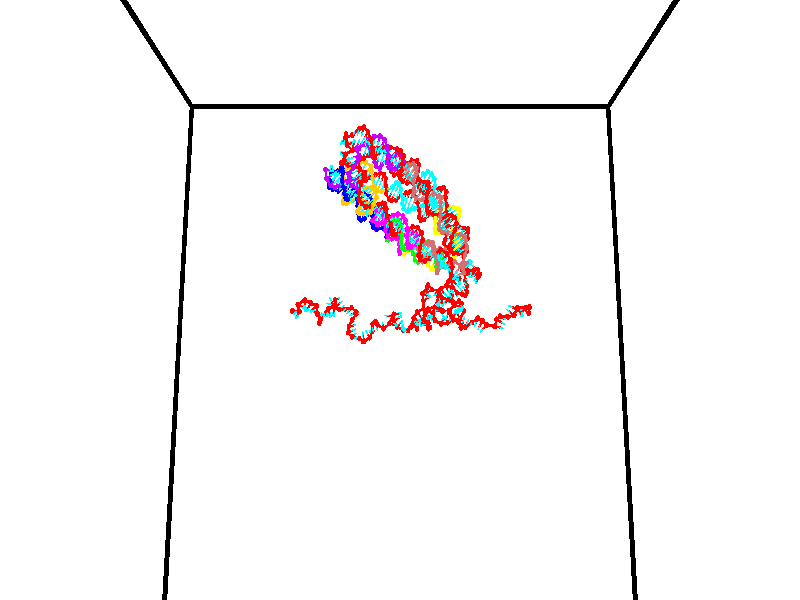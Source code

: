 // switches for output
#declare DRAW_BASES = 1; // possible values are 0, 1; only relevant for DNA ribbons
#declare DRAW_BASES_TYPE = 3; // possible values are 1, 2, 3; only relevant for DNA ribbons
#declare DRAW_FOG = 0; // set to 1 to enable fog

#include "colors.inc"

#include "transforms.inc"
background { rgb <1, 1, 1>}

#default {
   normal{
       ripples 0.25
       frequency 0.20
       turbulence 0.2
       lambda 5
   }
	finish {
		phong 0.1
		phong_size 40.
	}
}

// original window dimensions: 1024x640


// camera settings

camera {
	sky <0, 0.179814, -0.983701>
	up <0, 0.179814, -0.983701>
	right 1.6 * <1, 0, 0>
	location <35, 94.9851, 44.8844>
	look_at <35, 29.7336, 32.9568>
	direction <0, -65.2515, -11.9276>
	angle 67.0682
}


# declare cpy_camera_pos = <35, 94.9851, 44.8844>;
# if (DRAW_FOG = 1)
fog {
	fog_type 2
	up vnormalize(cpy_camera_pos)
	color rgbt<1,1,1,0.3>
	distance 1e-5
	fog_alt 3e-3
	fog_offset 56
}
# end


// LIGHTS

# declare lum = 6;
global_settings {
	ambient_light rgb lum * <0.05, 0.05, 0.05>
	max_trace_level 15
}# declare cpy_direct_light_amount = 0.25;
light_source
{	1000 * <-1, -1.16352, -0.803886>,
	rgb lum * cpy_direct_light_amount
	parallel
}

light_source
{	1000 * <1, 1.16352, 0.803886>,
	rgb lum * cpy_direct_light_amount
	parallel
}

// strand 0

// nucleotide -1

// particle -1
sphere {
	<24.094875, 34.663029, 34.790688> 0.250000
	pigment { color rgbt <1,0,0,0> }
	no_shadow
}
cylinder {
	<24.299345, 34.974182, 34.936893>,  <24.422028, 35.160873, 35.024616>, 0.100000
	pigment { color rgbt <1,0,0,0> }
	no_shadow
}
cylinder {
	<24.299345, 34.974182, 34.936893>,  <24.094875, 34.663029, 34.790688>, 0.100000
	pigment { color rgbt <1,0,0,0> }
	no_shadow
}

// particle -1
sphere {
	<24.299345, 34.974182, 34.936893> 0.100000
	pigment { color rgbt <1,0,0,0> }
	no_shadow
}
sphere {
	0, 1
	scale<0.080000,0.200000,0.300000>
	matrix <0.517255, -0.618069, 0.591977,
		0.686401, -0.113541, -0.718305,
		0.511176, 0.777881, 0.365514,
		24.452698, 35.207546, 35.046547>
	pigment { color rgbt <0,1,1,0> }
	no_shadow
}
cylinder {
	<24.779512, 34.581795, 34.834206>,  <24.094875, 34.663029, 34.790688>, 0.130000
	pigment { color rgbt <1,0,0,0> }
	no_shadow
}

// nucleotide -1

// particle -1
sphere {
	<24.779512, 34.581795, 34.834206> 0.250000
	pigment { color rgbt <1,0,0,0> }
	no_shadow
}
cylinder {
	<24.686872, 34.826546, 35.136719>,  <24.631289, 34.973396, 35.318226>, 0.100000
	pigment { color rgbt <1,0,0,0> }
	no_shadow
}
cylinder {
	<24.686872, 34.826546, 35.136719>,  <24.779512, 34.581795, 34.834206>, 0.100000
	pigment { color rgbt <1,0,0,0> }
	no_shadow
}

// particle -1
sphere {
	<24.686872, 34.826546, 35.136719> 0.100000
	pigment { color rgbt <1,0,0,0> }
	no_shadow
}
sphere {
	0, 1
	scale<0.080000,0.200000,0.300000>
	matrix <0.410946, -0.643113, 0.646165,
		0.881751, 0.460444, -0.102504,
		-0.231601, 0.611880, 0.756283,
		24.617392, 35.010109, 35.363602>
	pigment { color rgbt <0,1,1,0> }
	no_shadow
}
cylinder {
	<24.604998, 34.454842, 34.209602>,  <24.779512, 34.581795, 34.834206>, 0.130000
	pigment { color rgbt <1,0,0,0> }
	no_shadow
}

// nucleotide -1

// particle -1
sphere {
	<24.604998, 34.454842, 34.209602> 0.250000
	pigment { color rgbt <1,0,0,0> }
	no_shadow
}
cylinder {
	<24.960091, 34.572765, 34.351036>,  <25.173147, 34.643520, 34.435894>, 0.100000
	pigment { color rgbt <1,0,0,0> }
	no_shadow
}
cylinder {
	<24.960091, 34.572765, 34.351036>,  <24.604998, 34.454842, 34.209602>, 0.100000
	pigment { color rgbt <1,0,0,0> }
	no_shadow
}

// particle -1
sphere {
	<24.960091, 34.572765, 34.351036> 0.100000
	pigment { color rgbt <1,0,0,0> }
	no_shadow
}
sphere {
	0, 1
	scale<0.080000,0.200000,0.300000>
	matrix <0.317110, -0.948373, -0.005438,
		0.333725, 0.116952, -0.935387,
		0.887732, 0.294806, 0.353583,
		25.226410, 34.661209, 34.457111>
	pigment { color rgbt <0,1,1,0> }
	no_shadow
}
cylinder {
	<25.263783, 34.308773, 33.802032>,  <24.604998, 34.454842, 34.209602>, 0.130000
	pigment { color rgbt <1,0,0,0> }
	no_shadow
}

// nucleotide -1

// particle -1
sphere {
	<25.263783, 34.308773, 33.802032> 0.250000
	pigment { color rgbt <1,0,0,0> }
	no_shadow
}
cylinder {
	<25.282574, 34.257870, 34.198334>,  <25.293848, 34.227325, 34.436115>, 0.100000
	pigment { color rgbt <1,0,0,0> }
	no_shadow
}
cylinder {
	<25.282574, 34.257870, 34.198334>,  <25.263783, 34.308773, 33.802032>, 0.100000
	pigment { color rgbt <1,0,0,0> }
	no_shadow
}

// particle -1
sphere {
	<25.282574, 34.257870, 34.198334> 0.100000
	pigment { color rgbt <1,0,0,0> }
	no_shadow
}
sphere {
	0, 1
	scale<0.080000,0.200000,0.300000>
	matrix <0.538422, -0.832205, -0.132426,
		0.841365, 0.539666, 0.029424,
		0.046980, -0.127261, 0.990756,
		25.296667, 34.219692, 34.495560>
	pigment { color rgbt <0,1,1,0> }
	no_shadow
}
cylinder {
	<25.883778, 34.300652, 34.047363>,  <25.263783, 34.308773, 33.802032>, 0.130000
	pigment { color rgbt <1,0,0,0> }
	no_shadow
}

// nucleotide -1

// particle -1
sphere {
	<25.883778, 34.300652, 34.047363> 0.250000
	pigment { color rgbt <1,0,0,0> }
	no_shadow
}
cylinder {
	<25.686934, 34.081852, 34.318249>,  <25.568827, 33.950573, 34.480782>, 0.100000
	pigment { color rgbt <1,0,0,0> }
	no_shadow
}
cylinder {
	<25.686934, 34.081852, 34.318249>,  <25.883778, 34.300652, 34.047363>, 0.100000
	pigment { color rgbt <1,0,0,0> }
	no_shadow
}

// particle -1
sphere {
	<25.686934, 34.081852, 34.318249> 0.100000
	pigment { color rgbt <1,0,0,0> }
	no_shadow
}
sphere {
	0, 1
	scale<0.080000,0.200000,0.300000>
	matrix <0.721865, -0.691211, -0.033742,
		0.486556, 0.472254, 0.735011,
		-0.492113, -0.546996, 0.677216,
		25.539299, 33.917755, 34.521412>
	pigment { color rgbt <0,1,1,0> }
	no_shadow
}
cylinder {
	<26.407721, 33.822819, 34.221489>,  <25.883778, 34.300652, 34.047363>, 0.130000
	pigment { color rgbt <1,0,0,0> }
	no_shadow
}

// nucleotide -1

// particle -1
sphere {
	<26.407721, 33.822819, 34.221489> 0.250000
	pigment { color rgbt <1,0,0,0> }
	no_shadow
}
cylinder {
	<26.112228, 33.651279, 34.429478>,  <25.934933, 33.548355, 34.554272>, 0.100000
	pigment { color rgbt <1,0,0,0> }
	no_shadow
}
cylinder {
	<26.112228, 33.651279, 34.429478>,  <26.407721, 33.822819, 34.221489>, 0.100000
	pigment { color rgbt <1,0,0,0> }
	no_shadow
}

// particle -1
sphere {
	<26.112228, 33.651279, 34.429478> 0.100000
	pigment { color rgbt <1,0,0,0> }
	no_shadow
}
sphere {
	0, 1
	scale<0.080000,0.200000,0.300000>
	matrix <0.555442, -0.824350, 0.109232,
		0.381792, 0.369505, 0.847172,
		-0.738728, -0.428851, 0.519968,
		25.890610, 33.522625, 34.585468>
	pigment { color rgbt <0,1,1,0> }
	no_shadow
}
cylinder {
	<26.529327, 33.588467, 34.927197>,  <26.407721, 33.822819, 34.221489>, 0.130000
	pigment { color rgbt <1,0,0,0> }
	no_shadow
}

// nucleotide -1

// particle -1
sphere {
	<26.529327, 33.588467, 34.927197> 0.250000
	pigment { color rgbt <1,0,0,0> }
	no_shadow
}
cylinder {
	<26.292122, 33.330894, 34.733829>,  <26.149799, 33.176353, 34.617809>, 0.100000
	pigment { color rgbt <1,0,0,0> }
	no_shadow
}
cylinder {
	<26.292122, 33.330894, 34.733829>,  <26.529327, 33.588467, 34.927197>, 0.100000
	pigment { color rgbt <1,0,0,0> }
	no_shadow
}

// particle -1
sphere {
	<26.292122, 33.330894, 34.733829> 0.100000
	pigment { color rgbt <1,0,0,0> }
	no_shadow
}
sphere {
	0, 1
	scale<0.080000,0.200000,0.300000>
	matrix <0.685800, -0.718517, 0.115808,
		-0.421916, -0.262853, 0.867695,
		-0.593013, -0.643927, -0.483419,
		26.114218, 33.137718, 34.588802>
	pigment { color rgbt <0,1,1,0> }
	no_shadow
}
cylinder {
	<26.769871, 33.134758, 35.276108>,  <26.529327, 33.588467, 34.927197>, 0.130000
	pigment { color rgbt <1,0,0,0> }
	no_shadow
}

// nucleotide -1

// particle -1
sphere {
	<26.769871, 33.134758, 35.276108> 0.250000
	pigment { color rgbt <1,0,0,0> }
	no_shadow
}
cylinder {
	<26.584682, 32.930176, 34.986538>,  <26.473570, 32.807426, 34.812798>, 0.100000
	pigment { color rgbt <1,0,0,0> }
	no_shadow
}
cylinder {
	<26.584682, 32.930176, 34.986538>,  <26.769871, 33.134758, 35.276108>, 0.100000
	pigment { color rgbt <1,0,0,0> }
	no_shadow
}

// particle -1
sphere {
	<26.584682, 32.930176, 34.986538> 0.100000
	pigment { color rgbt <1,0,0,0> }
	no_shadow
}
sphere {
	0, 1
	scale<0.080000,0.200000,0.300000>
	matrix <0.655329, -0.747442, 0.108973,
		-0.596828, -0.423958, 0.681217,
		-0.462970, -0.511459, -0.723925,
		26.445791, 32.776737, 34.769360>
	pigment { color rgbt <0,1,1,0> }
	no_shadow
}
cylinder {
	<26.547600, 32.461987, 35.518349>,  <26.769871, 33.134758, 35.276108>, 0.130000
	pigment { color rgbt <1,0,0,0> }
	no_shadow
}

// nucleotide -1

// particle -1
sphere {
	<26.547600, 32.461987, 35.518349> 0.250000
	pigment { color rgbt <1,0,0,0> }
	no_shadow
}
cylinder {
	<26.656967, 32.493694, 35.134899>,  <26.722588, 32.512718, 34.904831>, 0.100000
	pigment { color rgbt <1,0,0,0> }
	no_shadow
}
cylinder {
	<26.656967, 32.493694, 35.134899>,  <26.547600, 32.461987, 35.518349>, 0.100000
	pigment { color rgbt <1,0,0,0> }
	no_shadow
}

// particle -1
sphere {
	<26.656967, 32.493694, 35.134899> 0.100000
	pigment { color rgbt <1,0,0,0> }
	no_shadow
}
sphere {
	0, 1
	scale<0.080000,0.200000,0.300000>
	matrix <0.703343, -0.696312, 0.143030,
		-0.656164, -0.713348, -0.246138,
		0.273419, 0.079268, -0.958623,
		26.738993, 32.517475, 34.847313>
	pigment { color rgbt <0,1,1,0> }
	no_shadow
}
cylinder {
	<26.524317, 31.838972, 35.281239>,  <26.547600, 32.461987, 35.518349>, 0.130000
	pigment { color rgbt <1,0,0,0> }
	no_shadow
}

// nucleotide -1

// particle -1
sphere {
	<26.524317, 31.838972, 35.281239> 0.250000
	pigment { color rgbt <1,0,0,0> }
	no_shadow
}
cylinder {
	<26.757248, 32.037354, 35.023579>,  <26.897007, 32.156384, 34.868984>, 0.100000
	pigment { color rgbt <1,0,0,0> }
	no_shadow
}
cylinder {
	<26.757248, 32.037354, 35.023579>,  <26.524317, 31.838972, 35.281239>, 0.100000
	pigment { color rgbt <1,0,0,0> }
	no_shadow
}

// particle -1
sphere {
	<26.757248, 32.037354, 35.023579> 0.100000
	pigment { color rgbt <1,0,0,0> }
	no_shadow
}
sphere {
	0, 1
	scale<0.080000,0.200000,0.300000>
	matrix <0.629226, -0.776676, -0.029158,
		-0.514754, -0.388334, -0.764346,
		0.582326, 0.495955, -0.644147,
		26.931946, 32.186142, 34.830334>
	pigment { color rgbt <0,1,1,0> }
	no_shadow
}
cylinder {
	<26.787140, 31.412710, 34.643253>,  <26.524317, 31.838972, 35.281239>, 0.130000
	pigment { color rgbt <1,0,0,0> }
	no_shadow
}

// nucleotide -1

// particle -1
sphere {
	<26.787140, 31.412710, 34.643253> 0.250000
	pigment { color rgbt <1,0,0,0> }
	no_shadow
}
cylinder {
	<27.069344, 31.694908, 34.670181>,  <27.238667, 31.864227, 34.686337>, 0.100000
	pigment { color rgbt <1,0,0,0> }
	no_shadow
}
cylinder {
	<27.069344, 31.694908, 34.670181>,  <26.787140, 31.412710, 34.643253>, 0.100000
	pigment { color rgbt <1,0,0,0> }
	no_shadow
}

// particle -1
sphere {
	<27.069344, 31.694908, 34.670181> 0.100000
	pigment { color rgbt <1,0,0,0> }
	no_shadow
}
sphere {
	0, 1
	scale<0.080000,0.200000,0.300000>
	matrix <0.704465, -0.708493, 0.042030,
		0.077347, 0.017772, -0.996846,
		0.705511, 0.705494, 0.067319,
		27.280996, 31.906557, 34.690376>
	pigment { color rgbt <0,1,1,0> }
	no_shadow
}
cylinder {
	<27.339100, 31.402166, 34.036415>,  <26.787140, 31.412710, 34.643253>, 0.130000
	pigment { color rgbt <1,0,0,0> }
	no_shadow
}

// nucleotide -1

// particle -1
sphere {
	<27.339100, 31.402166, 34.036415> 0.250000
	pigment { color rgbt <1,0,0,0> }
	no_shadow
}
cylinder {
	<27.471567, 31.523327, 34.393867>,  <27.551046, 31.596024, 34.608341>, 0.100000
	pigment { color rgbt <1,0,0,0> }
	no_shadow
}
cylinder {
	<27.471567, 31.523327, 34.393867>,  <27.339100, 31.402166, 34.036415>, 0.100000
	pigment { color rgbt <1,0,0,0> }
	no_shadow
}

// particle -1
sphere {
	<27.471567, 31.523327, 34.393867> 0.100000
	pigment { color rgbt <1,0,0,0> }
	no_shadow
}
sphere {
	0, 1
	scale<0.080000,0.200000,0.300000>
	matrix <0.692890, -0.720936, -0.012409,
		0.640494, 0.623299, -0.448627,
		0.331166, 0.302902, 0.893633,
		27.570917, 31.614197, 34.661957>
	pigment { color rgbt <0,1,1,0> }
	no_shadow
}
cylinder {
	<27.943808, 31.705879, 33.894215>,  <27.339100, 31.402166, 34.036415>, 0.130000
	pigment { color rgbt <1,0,0,0> }
	no_shadow
}

// nucleotide -1

// particle -1
sphere {
	<27.943808, 31.705879, 33.894215> 0.250000
	pigment { color rgbt <1,0,0,0> }
	no_shadow
}
cylinder {
	<27.935726, 31.576775, 34.272720>,  <27.930878, 31.499311, 34.499825>, 0.100000
	pigment { color rgbt <1,0,0,0> }
	no_shadow
}
cylinder {
	<27.935726, 31.576775, 34.272720>,  <27.943808, 31.705879, 33.894215>, 0.100000
	pigment { color rgbt <1,0,0,0> }
	no_shadow
}

// particle -1
sphere {
	<27.935726, 31.576775, 34.272720> 0.100000
	pigment { color rgbt <1,0,0,0> }
	no_shadow
}
sphere {
	0, 1
	scale<0.080000,0.200000,0.300000>
	matrix <0.608738, -0.754774, -0.244447,
		0.793114, 0.571088, 0.211727,
		-0.020205, -0.322761, 0.946265,
		27.929665, 31.479946, 34.556599>
	pigment { color rgbt <0,1,1,0> }
	no_shadow
}
cylinder {
	<27.871943, 31.034765, 33.692608>,  <27.943808, 31.705879, 33.894215>, 0.130000
	pigment { color rgbt <1,0,0,0> }
	no_shadow
}

// nucleotide -1

// particle -1
sphere {
	<27.871943, 31.034765, 33.692608> 0.250000
	pigment { color rgbt <1,0,0,0> }
	no_shadow
}
cylinder {
	<27.719902, 31.318623, 33.455311>,  <27.628677, 31.488937, 33.312935>, 0.100000
	pigment { color rgbt <1,0,0,0> }
	no_shadow
}
cylinder {
	<27.719902, 31.318623, 33.455311>,  <27.871943, 31.034765, 33.692608>, 0.100000
	pigment { color rgbt <1,0,0,0> }
	no_shadow
}

// particle -1
sphere {
	<27.719902, 31.318623, 33.455311> 0.100000
	pigment { color rgbt <1,0,0,0> }
	no_shadow
}
sphere {
	0, 1
	scale<0.080000,0.200000,0.300000>
	matrix <0.838850, -0.005740, -0.544333,
		-0.389687, -0.704539, -0.593101,
		-0.380099, 0.709642, -0.593240,
		27.605873, 31.531515, 33.277340>
	pigment { color rgbt <0,1,1,0> }
	no_shadow
}
cylinder {
	<27.968380, 30.248581, 33.526798>,  <27.871943, 31.034765, 33.692608>, 0.130000
	pigment { color rgbt <1,0,0,0> }
	no_shadow
}

// nucleotide -1

// particle -1
sphere {
	<27.968380, 30.248581, 33.526798> 0.250000
	pigment { color rgbt <1,0,0,0> }
	no_shadow
}
cylinder {
	<27.587912, 30.362827, 33.479977>,  <27.359631, 30.431376, 33.451885>, 0.100000
	pigment { color rgbt <1,0,0,0> }
	no_shadow
}
cylinder {
	<27.587912, 30.362827, 33.479977>,  <27.968380, 30.248581, 33.526798>, 0.100000
	pigment { color rgbt <1,0,0,0> }
	no_shadow
}

// particle -1
sphere {
	<27.587912, 30.362827, 33.479977> 0.100000
	pigment { color rgbt <1,0,0,0> }
	no_shadow
}
sphere {
	0, 1
	scale<0.080000,0.200000,0.300000>
	matrix <0.173553, 0.181264, -0.967999,
		-0.255259, -0.941045, -0.221983,
		-0.951169, 0.285616, -0.117052,
		27.302561, 30.448511, 33.444862>
	pigment { color rgbt <0,1,1,0> }
	no_shadow
}
cylinder {
	<27.865885, 29.659416, 32.948280>,  <27.968380, 30.248581, 33.526798>, 0.130000
	pigment { color rgbt <1,0,0,0> }
	no_shadow
}

// nucleotide -1

// particle -1
sphere {
	<27.865885, 29.659416, 32.948280> 0.250000
	pigment { color rgbt <1,0,0,0> }
	no_shadow
}
cylinder {
	<28.025913, 29.322147, 32.804611>,  <28.121929, 29.119785, 32.718410>, 0.100000
	pigment { color rgbt <1,0,0,0> }
	no_shadow
}
cylinder {
	<28.025913, 29.322147, 32.804611>,  <27.865885, 29.659416, 32.948280>, 0.100000
	pigment { color rgbt <1,0,0,0> }
	no_shadow
}

// particle -1
sphere {
	<28.025913, 29.322147, 32.804611> 0.100000
	pigment { color rgbt <1,0,0,0> }
	no_shadow
}
sphere {
	0, 1
	scale<0.080000,0.200000,0.300000>
	matrix <0.630751, -0.031011, 0.775366,
		-0.664905, -0.536749, 0.519425,
		0.400069, -0.843172, -0.359174,
		28.145933, 29.069197, 32.696857>
	pigment { color rgbt <0,1,1,0> }
	no_shadow
}
cylinder {
	<27.870634, 29.064552, 33.495144>,  <27.865885, 29.659416, 32.948280>, 0.130000
	pigment { color rgbt <1,0,0,0> }
	no_shadow
}

// nucleotide -1

// particle -1
sphere {
	<27.870634, 29.064552, 33.495144> 0.250000
	pigment { color rgbt <1,0,0,0> }
	no_shadow
}
cylinder {
	<28.190800, 29.040596, 33.256565>,  <28.382900, 29.026222, 33.113419>, 0.100000
	pigment { color rgbt <1,0,0,0> }
	no_shadow
}
cylinder {
	<28.190800, 29.040596, 33.256565>,  <27.870634, 29.064552, 33.495144>, 0.100000
	pigment { color rgbt <1,0,0,0> }
	no_shadow
}

// particle -1
sphere {
	<28.190800, 29.040596, 33.256565> 0.100000
	pigment { color rgbt <1,0,0,0> }
	no_shadow
}
sphere {
	0, 1
	scale<0.080000,0.200000,0.300000>
	matrix <0.598106, 0.013310, 0.801307,
		-0.040052, -0.998116, 0.046475,
		0.800416, -0.059891, -0.596446,
		28.430925, 29.022629, 33.077633>
	pigment { color rgbt <0,1,1,0> }
	no_shadow
}
cylinder {
	<28.219749, 28.417799, 33.636364>,  <27.870634, 29.064552, 33.495144>, 0.130000
	pigment { color rgbt <1,0,0,0> }
	no_shadow
}

// nucleotide -1

// particle -1
sphere {
	<28.219749, 28.417799, 33.636364> 0.250000
	pigment { color rgbt <1,0,0,0> }
	no_shadow
}
cylinder {
	<28.473495, 28.704756, 33.521172>,  <28.625742, 28.876930, 33.452057>, 0.100000
	pigment { color rgbt <1,0,0,0> }
	no_shadow
}
cylinder {
	<28.473495, 28.704756, 33.521172>,  <28.219749, 28.417799, 33.636364>, 0.100000
	pigment { color rgbt <1,0,0,0> }
	no_shadow
}

// particle -1
sphere {
	<28.473495, 28.704756, 33.521172> 0.100000
	pigment { color rgbt <1,0,0,0> }
	no_shadow
}
sphere {
	0, 1
	scale<0.080000,0.200000,0.300000>
	matrix <0.592112, -0.211424, 0.777626,
		0.496976, -0.663815, -0.558896,
		0.634364, 0.717391, -0.287980,
		28.663805, 28.919973, 33.434776>
	pigment { color rgbt <0,1,1,0> }
	no_shadow
}
cylinder {
	<28.803150, 28.117897, 33.535625>,  <28.219749, 28.417799, 33.636364>, 0.130000
	pigment { color rgbt <1,0,0,0> }
	no_shadow
}

// nucleotide -1

// particle -1
sphere {
	<28.803150, 28.117897, 33.535625> 0.250000
	pigment { color rgbt <1,0,0,0> }
	no_shadow
}
cylinder {
	<28.843609, 28.504564, 33.629711>,  <28.867884, 28.736565, 33.686161>, 0.100000
	pigment { color rgbt <1,0,0,0> }
	no_shadow
}
cylinder {
	<28.843609, 28.504564, 33.629711>,  <28.803150, 28.117897, 33.535625>, 0.100000
	pigment { color rgbt <1,0,0,0> }
	no_shadow
}

// particle -1
sphere {
	<28.843609, 28.504564, 33.629711> 0.100000
	pigment { color rgbt <1,0,0,0> }
	no_shadow
}
sphere {
	0, 1
	scale<0.080000,0.200000,0.300000>
	matrix <0.611986, -0.246856, 0.751355,
		0.784374, 0.067952, -0.616555,
		0.101144, 0.966667, 0.235214,
		28.873953, 28.794565, 33.700275>
	pigment { color rgbt <0,1,1,0> }
	no_shadow
}
cylinder {
	<29.555773, 28.237106, 33.426075>,  <28.803150, 28.117897, 33.535625>, 0.130000
	pigment { color rgbt <1,0,0,0> }
	no_shadow
}

// nucleotide -1

// particle -1
sphere {
	<29.555773, 28.237106, 33.426075> 0.250000
	pigment { color rgbt <1,0,0,0> }
	no_shadow
}
cylinder {
	<29.365551, 28.475574, 33.684818>,  <29.251419, 28.618656, 33.840065>, 0.100000
	pigment { color rgbt <1,0,0,0> }
	no_shadow
}
cylinder {
	<29.365551, 28.475574, 33.684818>,  <29.555773, 28.237106, 33.426075>, 0.100000
	pigment { color rgbt <1,0,0,0> }
	no_shadow
}

// particle -1
sphere {
	<29.365551, 28.475574, 33.684818> 0.100000
	pigment { color rgbt <1,0,0,0> }
	no_shadow
}
sphere {
	0, 1
	scale<0.080000,0.200000,0.300000>
	matrix <0.640048, -0.269960, 0.719347,
		0.603480, 0.756110, -0.253198,
		-0.475552, 0.596170, 0.646863,
		29.222885, 28.654425, 33.878876>
	pigment { color rgbt <0,1,1,0> }
	no_shadow
}
cylinder {
	<30.133516, 28.446409, 33.846798>,  <29.555773, 28.237106, 33.426075>, 0.130000
	pigment { color rgbt <1,0,0,0> }
	no_shadow
}

// nucleotide -1

// particle -1
sphere {
	<30.133516, 28.446409, 33.846798> 0.250000
	pigment { color rgbt <1,0,0,0> }
	no_shadow
}
cylinder {
	<29.790745, 28.552544, 34.023556>,  <29.585081, 28.616224, 34.129612>, 0.100000
	pigment { color rgbt <1,0,0,0> }
	no_shadow
}
cylinder {
	<29.790745, 28.552544, 34.023556>,  <30.133516, 28.446409, 33.846798>, 0.100000
	pigment { color rgbt <1,0,0,0> }
	no_shadow
}

// particle -1
sphere {
	<29.790745, 28.552544, 34.023556> 0.100000
	pigment { color rgbt <1,0,0,0> }
	no_shadow
}
sphere {
	0, 1
	scale<0.080000,0.200000,0.300000>
	matrix <0.448348, -0.039233, 0.892998,
		0.254281, 0.963358, -0.085343,
		-0.856928, 0.265336, 0.441895,
		29.533667, 28.632145, 34.156124>
	pigment { color rgbt <0,1,1,0> }
	no_shadow
}
cylinder {
	<30.166481, 29.134029, 34.162346>,  <30.133516, 28.446409, 33.846798>, 0.130000
	pigment { color rgbt <1,0,0,0> }
	no_shadow
}

// nucleotide -1

// particle -1
sphere {
	<30.166481, 29.134029, 34.162346> 0.250000
	pigment { color rgbt <1,0,0,0> }
	no_shadow
}
cylinder {
	<29.926645, 28.859882, 34.327641>,  <29.782743, 28.695395, 34.426819>, 0.100000
	pigment { color rgbt <1,0,0,0> }
	no_shadow
}
cylinder {
	<29.926645, 28.859882, 34.327641>,  <30.166481, 29.134029, 34.162346>, 0.100000
	pigment { color rgbt <1,0,0,0> }
	no_shadow
}

// particle -1
sphere {
	<29.926645, 28.859882, 34.327641> 0.100000
	pigment { color rgbt <1,0,0,0> }
	no_shadow
}
sphere {
	0, 1
	scale<0.080000,0.200000,0.300000>
	matrix <0.381083, 0.209552, 0.900480,
		-0.703753, 0.697396, 0.135536,
		-0.599589, -0.685366, 0.413239,
		29.746769, 28.654272, 34.451611>
	pigment { color rgbt <0,1,1,0> }
	no_shadow
}
cylinder {
	<29.762184, 29.406601, 34.707748>,  <30.166481, 29.134029, 34.162346>, 0.130000
	pigment { color rgbt <1,0,0,0> }
	no_shadow
}

// nucleotide -1

// particle -1
sphere {
	<29.762184, 29.406601, 34.707748> 0.250000
	pigment { color rgbt <1,0,0,0> }
	no_shadow
}
cylinder {
	<29.764605, 29.012144, 34.774059>,  <29.766056, 28.775469, 34.813847>, 0.100000
	pigment { color rgbt <1,0,0,0> }
	no_shadow
}
cylinder {
	<29.764605, 29.012144, 34.774059>,  <29.762184, 29.406601, 34.707748>, 0.100000
	pigment { color rgbt <1,0,0,0> }
	no_shadow
}

// particle -1
sphere {
	<29.764605, 29.012144, 34.774059> 0.100000
	pigment { color rgbt <1,0,0,0> }
	no_shadow
}
sphere {
	0, 1
	scale<0.080000,0.200000,0.300000>
	matrix <0.350975, 0.157330, 0.923073,
		-0.936365, 0.052601, 0.347064,
		0.006049, -0.986144, 0.165780,
		29.766418, 28.716301, 34.823792>
	pigment { color rgbt <0,1,1,0> }
	no_shadow
}
cylinder {
	<29.382324, 29.203693, 35.312660>,  <29.762184, 29.406601, 34.707748>, 0.130000
	pigment { color rgbt <1,0,0,0> }
	no_shadow
}

// nucleotide -1

// particle -1
sphere {
	<29.382324, 29.203693, 35.312660> 0.250000
	pigment { color rgbt <1,0,0,0> }
	no_shadow
}
cylinder {
	<29.685535, 28.955931, 35.230949>,  <29.867462, 28.807274, 35.181923>, 0.100000
	pigment { color rgbt <1,0,0,0> }
	no_shadow
}
cylinder {
	<29.685535, 28.955931, 35.230949>,  <29.382324, 29.203693, 35.312660>, 0.100000
	pigment { color rgbt <1,0,0,0> }
	no_shadow
}

// particle -1
sphere {
	<29.685535, 28.955931, 35.230949> 0.100000
	pigment { color rgbt <1,0,0,0> }
	no_shadow
}
sphere {
	0, 1
	scale<0.080000,0.200000,0.300000>
	matrix <0.269282, 0.011958, 0.962987,
		-0.594036, -0.784980, 0.175859,
		0.758029, -0.619405, -0.204278,
		29.912945, 28.770109, 35.169666>
	pigment { color rgbt <0,1,1,0> }
	no_shadow
}
cylinder {
	<29.226126, 28.570234, 35.826252>,  <29.382324, 29.203693, 35.312660>, 0.130000
	pigment { color rgbt <1,0,0,0> }
	no_shadow
}

// nucleotide -1

// particle -1
sphere {
	<29.226126, 28.570234, 35.826252> 0.250000
	pigment { color rgbt <1,0,0,0> }
	no_shadow
}
cylinder {
	<29.594912, 28.628679, 35.682789>,  <29.816183, 28.663746, 35.596710>, 0.100000
	pigment { color rgbt <1,0,0,0> }
	no_shadow
}
cylinder {
	<29.594912, 28.628679, 35.682789>,  <29.226126, 28.570234, 35.826252>, 0.100000
	pigment { color rgbt <1,0,0,0> }
	no_shadow
}

// particle -1
sphere {
	<29.594912, 28.628679, 35.682789> 0.100000
	pigment { color rgbt <1,0,0,0> }
	no_shadow
}
sphere {
	0, 1
	scale<0.080000,0.200000,0.300000>
	matrix <0.341632, 0.129348, 0.930890,
		0.182408, -0.980775, 0.069336,
		0.921962, 0.146114, -0.358659,
		29.871500, 28.672512, 35.575191>
	pigment { color rgbt <0,1,1,0> }
	no_shadow
}
cylinder {
	<29.660255, 28.122784, 36.161648>,  <29.226126, 28.570234, 35.826252>, 0.130000
	pigment { color rgbt <1,0,0,0> }
	no_shadow
}

// nucleotide -1

// particle -1
sphere {
	<29.660255, 28.122784, 36.161648> 0.250000
	pigment { color rgbt <1,0,0,0> }
	no_shadow
}
cylinder {
	<29.887939, 28.429543, 36.043076>,  <30.024549, 28.613598, 35.971931>, 0.100000
	pigment { color rgbt <1,0,0,0> }
	no_shadow
}
cylinder {
	<29.887939, 28.429543, 36.043076>,  <29.660255, 28.122784, 36.161648>, 0.100000
	pigment { color rgbt <1,0,0,0> }
	no_shadow
}

// particle -1
sphere {
	<29.887939, 28.429543, 36.043076> 0.100000
	pigment { color rgbt <1,0,0,0> }
	no_shadow
}
sphere {
	0, 1
	scale<0.080000,0.200000,0.300000>
	matrix <0.388064, 0.067260, 0.919175,
		0.724848, -0.638238, -0.259319,
		0.569211, 0.766895, -0.296430,
		30.058702, 28.659611, 35.954147>
	pigment { color rgbt <0,1,1,0> }
	no_shadow
}
cylinder {
	<30.460114, 28.109518, 36.294834>,  <29.660255, 28.122784, 36.161648>, 0.130000
	pigment { color rgbt <1,0,0,0> }
	no_shadow
}

// nucleotide -1

// particle -1
sphere {
	<30.460114, 28.109518, 36.294834> 0.250000
	pigment { color rgbt <1,0,0,0> }
	no_shadow
}
cylinder {
	<30.266562, 28.459431, 36.304771>,  <30.150431, 28.669378, 36.310734>, 0.100000
	pigment { color rgbt <1,0,0,0> }
	no_shadow
}
cylinder {
	<30.266562, 28.459431, 36.304771>,  <30.460114, 28.109518, 36.294834>, 0.100000
	pigment { color rgbt <1,0,0,0> }
	no_shadow
}

// particle -1
sphere {
	<30.266562, 28.459431, 36.304771> 0.100000
	pigment { color rgbt <1,0,0,0> }
	no_shadow
}
sphere {
	0, 1
	scale<0.080000,0.200000,0.300000>
	matrix <0.425135, 0.210162, 0.880393,
		0.764932, 0.436564, -0.473594,
		-0.483880, 0.874782, 0.024839,
		30.121397, 28.721865, 36.312222>
	pigment { color rgbt <0,1,1,0> }
	no_shadow
}
cylinder {
	<30.828157, 27.376930, 36.497467>,  <30.460114, 28.109518, 36.294834>, 0.130000
	pigment { color rgbt <1,0,0,0> }
	no_shadow
}

// nucleotide -1

// particle -1
sphere {
	<30.828157, 27.376930, 36.497467> 0.250000
	pigment { color rgbt <1,0,0,0> }
	no_shadow
}
cylinder {
	<30.527081, 27.159636, 36.348682>,  <30.346436, 27.029259, 36.259411>, 0.100000
	pigment { color rgbt <1,0,0,0> }
	no_shadow
}
cylinder {
	<30.527081, 27.159636, 36.348682>,  <30.828157, 27.376930, 36.497467>, 0.100000
	pigment { color rgbt <1,0,0,0> }
	no_shadow
}

// particle -1
sphere {
	<30.527081, 27.159636, 36.348682> 0.100000
	pigment { color rgbt <1,0,0,0> }
	no_shadow
}
sphere {
	0, 1
	scale<0.080000,0.200000,0.300000>
	matrix <-0.001114, 0.566015, -0.824394,
		0.658376, -0.620098, -0.426638,
		-0.752689, -0.543236, -0.371960,
		30.301273, 26.996666, 36.237095>
	pigment { color rgbt <0,1,1,0> }
	no_shadow
}
cylinder {
	<30.922592, 26.645992, 36.398701>,  <30.828157, 27.376930, 36.497467>, 0.130000
	pigment { color rgbt <1,0,0,0> }
	no_shadow
}

// nucleotide -1

// particle -1
sphere {
	<30.922592, 26.645992, 36.398701> 0.250000
	pigment { color rgbt <1,0,0,0> }
	no_shadow
}
cylinder {
	<30.834011, 26.652145, 36.008682>,  <30.780863, 26.655836, 35.774670>, 0.100000
	pigment { color rgbt <1,0,0,0> }
	no_shadow
}
cylinder {
	<30.834011, 26.652145, 36.008682>,  <30.922592, 26.645992, 36.398701>, 0.100000
	pigment { color rgbt <1,0,0,0> }
	no_shadow
}

// particle -1
sphere {
	<30.834011, 26.652145, 36.008682> 0.100000
	pigment { color rgbt <1,0,0,0> }
	no_shadow
}
sphere {
	0, 1
	scale<0.080000,0.200000,0.300000>
	matrix <0.785256, 0.595674, -0.168952,
		0.578214, -0.803079, -0.143992,
		-0.221454, 0.015380, -0.975049,
		30.767574, 26.656759, 35.716167>
	pigment { color rgbt <0,1,1,0> }
	no_shadow
}
cylinder {
	<31.510338, 26.414543, 36.044418>,  <30.922592, 26.645992, 36.398701>, 0.130000
	pigment { color rgbt <1,0,0,0> }
	no_shadow
}

// nucleotide -1

// particle -1
sphere {
	<31.510338, 26.414543, 36.044418> 0.250000
	pigment { color rgbt <1,0,0,0> }
	no_shadow
}
cylinder {
	<31.335459, 26.643373, 35.766834>,  <31.230532, 26.780672, 35.600285>, 0.100000
	pigment { color rgbt <1,0,0,0> }
	no_shadow
}
cylinder {
	<31.335459, 26.643373, 35.766834>,  <31.510338, 26.414543, 36.044418>, 0.100000
	pigment { color rgbt <1,0,0,0> }
	no_shadow
}

// particle -1
sphere {
	<31.335459, 26.643373, 35.766834> 0.100000
	pigment { color rgbt <1,0,0,0> }
	no_shadow
}
sphere {
	0, 1
	scale<0.080000,0.200000,0.300000>
	matrix <0.896602, 0.337685, -0.286485,
		0.070450, -0.747459, -0.660562,
		-0.437197, 0.572078, -0.693963,
		31.204300, 26.814997, 35.558643>
	pigment { color rgbt <0,1,1,0> }
	no_shadow
}
cylinder {
	<31.842571, 26.312410, 35.385735>,  <31.510338, 26.414543, 36.044418>, 0.130000
	pigment { color rgbt <1,0,0,0> }
	no_shadow
}

// nucleotide -1

// particle -1
sphere {
	<31.842571, 26.312410, 35.385735> 0.250000
	pigment { color rgbt <1,0,0,0> }
	no_shadow
}
cylinder {
	<31.713348, 26.686861, 35.441299>,  <31.635815, 26.911531, 35.474640>, 0.100000
	pigment { color rgbt <1,0,0,0> }
	no_shadow
}
cylinder {
	<31.713348, 26.686861, 35.441299>,  <31.842571, 26.312410, 35.385735>, 0.100000
	pigment { color rgbt <1,0,0,0> }
	no_shadow
}

// particle -1
sphere {
	<31.713348, 26.686861, 35.441299> 0.100000
	pigment { color rgbt <1,0,0,0> }
	no_shadow
}
sphere {
	0, 1
	scale<0.080000,0.200000,0.300000>
	matrix <0.895568, 0.349850, -0.274886,
		-0.305928, 0.035606, -0.951389,
		-0.323056, 0.936129, 0.138917,
		31.616432, 26.967699, 35.482975>
	pigment { color rgbt <0,1,1,0> }
	no_shadow
}
cylinder {
	<31.868776, 26.822180, 34.749210>,  <31.842571, 26.312410, 35.385735>, 0.130000
	pigment { color rgbt <1,0,0,0> }
	no_shadow
}

// nucleotide -1

// particle -1
sphere {
	<31.868776, 26.822180, 34.749210> 0.250000
	pigment { color rgbt <1,0,0,0> }
	no_shadow
}
cylinder {
	<31.909086, 27.023132, 35.092712>,  <31.933271, 27.143703, 35.298813>, 0.100000
	pigment { color rgbt <1,0,0,0> }
	no_shadow
}
cylinder {
	<31.909086, 27.023132, 35.092712>,  <31.868776, 26.822180, 34.749210>, 0.100000
	pigment { color rgbt <1,0,0,0> }
	no_shadow
}

// particle -1
sphere {
	<31.909086, 27.023132, 35.092712> 0.100000
	pigment { color rgbt <1,0,0,0> }
	no_shadow
}
sphere {
	0, 1
	scale<0.080000,0.200000,0.300000>
	matrix <0.974030, 0.126084, -0.188064,
		-0.202755, 0.855403, -0.476629,
		0.100775, 0.502382, 0.858753,
		31.939320, 27.173847, 35.350338>
	pigment { color rgbt <0,1,1,0> }
	no_shadow
}
cylinder {
	<32.224068, 27.440140, 34.568752>,  <31.868776, 26.822180, 34.749210>, 0.130000
	pigment { color rgbt <1,0,0,0> }
	no_shadow
}

// nucleotide -1

// particle -1
sphere {
	<32.224068, 27.440140, 34.568752> 0.250000
	pigment { color rgbt <1,0,0,0> }
	no_shadow
}
cylinder {
	<32.313423, 27.300039, 34.932602>,  <32.367035, 27.215979, 35.150913>, 0.100000
	pigment { color rgbt <1,0,0,0> }
	no_shadow
}
cylinder {
	<32.313423, 27.300039, 34.932602>,  <32.224068, 27.440140, 34.568752>, 0.100000
	pigment { color rgbt <1,0,0,0> }
	no_shadow
}

// particle -1
sphere {
	<32.313423, 27.300039, 34.932602> 0.100000
	pigment { color rgbt <1,0,0,0> }
	no_shadow
}
sphere {
	0, 1
	scale<0.080000,0.200000,0.300000>
	matrix <0.961064, 0.234865, -0.145584,
		-0.162648, 0.906732, 0.389080,
		0.223387, -0.350252, 0.909627,
		32.380440, 27.194963, 35.205490>
	pigment { color rgbt <0,1,1,0> }
	no_shadow
}
cylinder {
	<32.456928, 27.981462, 34.989906>,  <32.224068, 27.440140, 34.568752>, 0.130000
	pigment { color rgbt <1,0,0,0> }
	no_shadow
}

// nucleotide -1

// particle -1
sphere {
	<32.456928, 27.981462, 34.989906> 0.250000
	pigment { color rgbt <1,0,0,0> }
	no_shadow
}
cylinder {
	<32.568031, 27.599079, 35.027843>,  <32.634693, 27.369650, 35.050606>, 0.100000
	pigment { color rgbt <1,0,0,0> }
	no_shadow
}
cylinder {
	<32.568031, 27.599079, 35.027843>,  <32.456928, 27.981462, 34.989906>, 0.100000
	pigment { color rgbt <1,0,0,0> }
	no_shadow
}

// particle -1
sphere {
	<32.568031, 27.599079, 35.027843> 0.100000
	pigment { color rgbt <1,0,0,0> }
	no_shadow
}
sphere {
	0, 1
	scale<0.080000,0.200000,0.300000>
	matrix <0.925703, 0.239958, -0.292395,
		0.256757, 0.169016, 0.951582,
		0.277759, -0.955957, 0.094847,
		32.651360, 27.312292, 35.056297>
	pigment { color rgbt <0,1,1,0> }
	no_shadow
}
cylinder {
	<33.156181, 27.858032, 35.363232>,  <32.456928, 27.981462, 34.989906>, 0.130000
	pigment { color rgbt <1,0,0,0> }
	no_shadow
}

// nucleotide -1

// particle -1
sphere {
	<33.156181, 27.858032, 35.363232> 0.250000
	pigment { color rgbt <1,0,0,0> }
	no_shadow
}
cylinder {
	<33.083626, 27.585787, 35.079296>,  <33.040092, 27.422440, 34.908936>, 0.100000
	pigment { color rgbt <1,0,0,0> }
	no_shadow
}
cylinder {
	<33.083626, 27.585787, 35.079296>,  <33.156181, 27.858032, 35.363232>, 0.100000
	pigment { color rgbt <1,0,0,0> }
	no_shadow
}

// particle -1
sphere {
	<33.083626, 27.585787, 35.079296> 0.100000
	pigment { color rgbt <1,0,0,0> }
	no_shadow
}
sphere {
	0, 1
	scale<0.080000,0.200000,0.300000>
	matrix <0.893829, 0.186891, -0.407605,
		0.410082, -0.708407, 0.574450,
		-0.181391, -0.680611, -0.709835,
		33.029209, 27.381603, 34.866344>
	pigment { color rgbt <0,1,1,0> }
	no_shadow
}
cylinder {
	<33.791233, 28.009478, 34.902306>,  <33.156181, 27.858032, 35.363232>, 0.130000
	pigment { color rgbt <1,0,0,0> }
	no_shadow
}

// nucleotide -1

// particle -1
sphere {
	<33.791233, 28.009478, 34.902306> 0.250000
	pigment { color rgbt <1,0,0,0> }
	no_shadow
}
cylinder {
	<34.185059, 27.975458, 34.963482>,  <34.421356, 27.955046, 35.000187>, 0.100000
	pigment { color rgbt <1,0,0,0> }
	no_shadow
}
cylinder {
	<34.185059, 27.975458, 34.963482>,  <33.791233, 28.009478, 34.902306>, 0.100000
	pigment { color rgbt <1,0,0,0> }
	no_shadow
}

// particle -1
sphere {
	<34.185059, 27.975458, 34.963482> 0.100000
	pigment { color rgbt <1,0,0,0> }
	no_shadow
}
sphere {
	0, 1
	scale<0.080000,0.200000,0.300000>
	matrix <-0.067739, 0.620628, 0.781174,
		-0.161360, -0.779479, 0.605289,
		0.984568, -0.085049, 0.152945,
		34.480431, 27.949944, 35.009365>
	pigment { color rgbt <0,1,1,0> }
	no_shadow
}
cylinder {
	<34.193363, 28.215742, 34.247742>,  <33.791233, 28.009478, 34.902306>, 0.130000
	pigment { color rgbt <1,0,0,0> }
	no_shadow
}

// nucleotide -1

// particle -1
sphere {
	<34.193363, 28.215742, 34.247742> 0.250000
	pigment { color rgbt <1,0,0,0> }
	no_shadow
}
cylinder {
	<33.800148, 28.279032, 34.210655>,  <33.564217, 28.317005, 34.188404>, 0.100000
	pigment { color rgbt <1,0,0,0> }
	no_shadow
}
cylinder {
	<33.800148, 28.279032, 34.210655>,  <34.193363, 28.215742, 34.247742>, 0.100000
	pigment { color rgbt <1,0,0,0> }
	no_shadow
}

// particle -1
sphere {
	<33.800148, 28.279032, 34.210655> 0.100000
	pigment { color rgbt <1,0,0,0> }
	no_shadow
}
sphere {
	0, 1
	scale<0.080000,0.200000,0.300000>
	matrix <-0.109956, -0.103932, 0.988488,
		0.146768, 0.981918, 0.119567,
		-0.983041, 0.158225, -0.092713,
		33.505238, 28.326500, 34.182842>
	pigment { color rgbt <0,1,1,0> }
	no_shadow
}
cylinder {
	<34.295658, 27.598078, 33.911098>,  <34.193363, 28.215742, 34.247742>, 0.130000
	pigment { color rgbt <1,0,0,0> }
	no_shadow
}

// nucleotide -1

// particle -1
sphere {
	<34.295658, 27.598078, 33.911098> 0.250000
	pigment { color rgbt <1,0,0,0> }
	no_shadow
}
cylinder {
	<34.676262, 27.485884, 33.860554>,  <34.904625, 27.418568, 33.830227>, 0.100000
	pigment { color rgbt <1,0,0,0> }
	no_shadow
}
cylinder {
	<34.676262, 27.485884, 33.860554>,  <34.295658, 27.598078, 33.911098>, 0.100000
	pigment { color rgbt <1,0,0,0> }
	no_shadow
}

// particle -1
sphere {
	<34.676262, 27.485884, 33.860554> 0.100000
	pigment { color rgbt <1,0,0,0> }
	no_shadow
}
sphere {
	0, 1
	scale<0.080000,0.200000,0.300000>
	matrix <0.281613, 0.628828, 0.724755,
		-0.123824, -0.725192, 0.677321,
		0.951505, -0.280485, -0.126360,
		34.961712, 27.401739, 33.822647>
	pigment { color rgbt <0,1,1,0> }
	no_shadow
}
cylinder {
	<34.349457, 27.467030, 34.543972>,  <34.295658, 27.598078, 33.911098>, 0.130000
	pigment { color rgbt <1,0,0,0> }
	no_shadow
}

// nucleotide -1

// particle -1
sphere {
	<34.349457, 27.467030, 34.543972> 0.250000
	pigment { color rgbt <1,0,0,0> }
	no_shadow
}
cylinder {
	<34.693695, 27.560417, 34.362923>,  <34.900238, 27.616449, 34.254292>, 0.100000
	pigment { color rgbt <1,0,0,0> }
	no_shadow
}
cylinder {
	<34.693695, 27.560417, 34.362923>,  <34.349457, 27.467030, 34.543972>, 0.100000
	pigment { color rgbt <1,0,0,0> }
	no_shadow
}

// particle -1
sphere {
	<34.693695, 27.560417, 34.362923> 0.100000
	pigment { color rgbt <1,0,0,0> }
	no_shadow
}
sphere {
	0, 1
	scale<0.080000,0.200000,0.300000>
	matrix <0.255186, 0.571449, 0.779952,
		0.440745, -0.786727, 0.432209,
		0.860595, 0.233466, -0.452625,
		34.951874, 27.630457, 34.227135>
	pigment { color rgbt <0,1,1,0> }
	no_shadow
}
cylinder {
	<34.680138, 27.283365, 35.120846>,  <34.349457, 27.467030, 34.543972>, 0.130000
	pigment { color rgbt <1,0,0,0> }
	no_shadow
}

// nucleotide -1

// particle -1
sphere {
	<34.680138, 27.283365, 35.120846> 0.250000
	pigment { color rgbt <1,0,0,0> }
	no_shadow
}
cylinder {
	<34.916222, 27.508942, 34.889809>,  <35.057873, 27.644287, 34.751186>, 0.100000
	pigment { color rgbt <1,0,0,0> }
	no_shadow
}
cylinder {
	<34.916222, 27.508942, 34.889809>,  <34.680138, 27.283365, 35.120846>, 0.100000
	pigment { color rgbt <1,0,0,0> }
	no_shadow
}

// particle -1
sphere {
	<34.916222, 27.508942, 34.889809> 0.100000
	pigment { color rgbt <1,0,0,0> }
	no_shadow
}
sphere {
	0, 1
	scale<0.080000,0.200000,0.300000>
	matrix <0.226222, 0.571296, 0.788951,
		0.774901, -0.596315, 0.209611,
		0.590213, 0.563940, -0.577598,
		35.093285, 27.678123, 34.716530>
	pigment { color rgbt <0,1,1,0> }
	no_shadow
}
cylinder {
	<35.338947, 27.260281, 35.383492>,  <34.680138, 27.283365, 35.120846>, 0.130000
	pigment { color rgbt <1,0,0,0> }
	no_shadow
}

// nucleotide -1

// particle -1
sphere {
	<35.338947, 27.260281, 35.383492> 0.250000
	pigment { color rgbt <1,0,0,0> }
	no_shadow
}
cylinder {
	<35.296165, 27.622051, 35.218292>,  <35.270496, 27.839113, 35.119171>, 0.100000
	pigment { color rgbt <1,0,0,0> }
	no_shadow
}
cylinder {
	<35.296165, 27.622051, 35.218292>,  <35.338947, 27.260281, 35.383492>, 0.100000
	pigment { color rgbt <1,0,0,0> }
	no_shadow
}

// particle -1
sphere {
	<35.296165, 27.622051, 35.218292> 0.100000
	pigment { color rgbt <1,0,0,0> }
	no_shadow
}
sphere {
	0, 1
	scale<0.080000,0.200000,0.300000>
	matrix <0.459428, 0.413336, 0.786180,
		0.881752, -0.105658, -0.459728,
		-0.106957, 0.904428, -0.413002,
		35.264080, 27.893379, 35.094391>
	pigment { color rgbt <0,1,1,0> }
	no_shadow
}
cylinder {
	<35.905930, 27.711044, 35.509403>,  <35.338947, 27.260281, 35.383492>, 0.130000
	pigment { color rgbt <1,0,0,0> }
	no_shadow
}

// nucleotide -1

// particle -1
sphere {
	<35.905930, 27.711044, 35.509403> 0.250000
	pigment { color rgbt <1,0,0,0> }
	no_shadow
}
cylinder {
	<35.614464, 27.980526, 35.460136>,  <35.439583, 28.142214, 35.430576>, 0.100000
	pigment { color rgbt <1,0,0,0> }
	no_shadow
}
cylinder {
	<35.614464, 27.980526, 35.460136>,  <35.905930, 27.711044, 35.509403>, 0.100000
	pigment { color rgbt <1,0,0,0> }
	no_shadow
}

// particle -1
sphere {
	<35.614464, 27.980526, 35.460136> 0.100000
	pigment { color rgbt <1,0,0,0> }
	no_shadow
}
sphere {
	0, 1
	scale<0.080000,0.200000,0.300000>
	matrix <0.448534, 0.605343, 0.657553,
		0.517553, 0.423893, -0.743272,
		-0.728667, 0.673702, -0.123167,
		35.395863, 28.182636, 35.423187>
	pigment { color rgbt <0,1,1,0> }
	no_shadow
}
cylinder {
	<36.168652, 28.297918, 35.290943>,  <35.905930, 27.711044, 35.509403>, 0.130000
	pigment { color rgbt <1,0,0,0> }
	no_shadow
}

// nucleotide -1

// particle -1
sphere {
	<36.168652, 28.297918, 35.290943> 0.250000
	pigment { color rgbt <1,0,0,0> }
	no_shadow
}
cylinder {
	<35.824657, 28.419590, 35.454842>,  <35.618259, 28.492594, 35.553181>, 0.100000
	pigment { color rgbt <1,0,0,0> }
	no_shadow
}
cylinder {
	<35.824657, 28.419590, 35.454842>,  <36.168652, 28.297918, 35.290943>, 0.100000
	pigment { color rgbt <1,0,0,0> }
	no_shadow
}

// particle -1
sphere {
	<35.824657, 28.419590, 35.454842> 0.100000
	pigment { color rgbt <1,0,0,0> }
	no_shadow
}
sphere {
	0, 1
	scale<0.080000,0.200000,0.300000>
	matrix <0.451370, 0.828007, 0.332670,
		-0.238082, 0.471041, -0.849375,
		-0.859989, 0.304180, 0.409747,
		35.566662, 28.510843, 35.577766>
	pigment { color rgbt <0,1,1,0> }
	no_shadow
}
cylinder {
	<36.769875, 27.950392, 35.005943>,  <36.168652, 28.297918, 35.290943>, 0.130000
	pigment { color rgbt <1,0,0,0> }
	no_shadow
}

// nucleotide -1

// particle -1
sphere {
	<36.769875, 27.950392, 35.005943> 0.250000
	pigment { color rgbt <1,0,0,0> }
	no_shadow
}
cylinder {
	<37.003647, 28.223171, 34.830040>,  <37.143909, 28.386839, 34.724499>, 0.100000
	pigment { color rgbt <1,0,0,0> }
	no_shadow
}
cylinder {
	<37.003647, 28.223171, 34.830040>,  <36.769875, 27.950392, 35.005943>, 0.100000
	pigment { color rgbt <1,0,0,0> }
	no_shadow
}

// particle -1
sphere {
	<37.003647, 28.223171, 34.830040> 0.100000
	pigment { color rgbt <1,0,0,0> }
	no_shadow
}
sphere {
	0, 1
	scale<0.080000,0.200000,0.300000>
	matrix <-0.669605, 0.711419, 0.213337,
		0.458339, 0.169786, 0.872409,
		0.584427, 0.681951, -0.439761,
		37.178974, 28.427757, 34.698112>
	pigment { color rgbt <0,1,1,0> }
	no_shadow
}
cylinder {
	<36.886486, 28.590401, 35.473778>,  <36.769875, 27.950392, 35.005943>, 0.130000
	pigment { color rgbt <1,0,0,0> }
	no_shadow
}

// nucleotide -1

// particle -1
sphere {
	<36.886486, 28.590401, 35.473778> 0.250000
	pigment { color rgbt <1,0,0,0> }
	no_shadow
}
cylinder {
	<36.859390, 28.635380, 35.077240>,  <36.843132, 28.662367, 34.839317>, 0.100000
	pigment { color rgbt <1,0,0,0> }
	no_shadow
}
cylinder {
	<36.859390, 28.635380, 35.077240>,  <36.886486, 28.590401, 35.473778>, 0.100000
	pigment { color rgbt <1,0,0,0> }
	no_shadow
}

// particle -1
sphere {
	<36.859390, 28.635380, 35.077240> 0.100000
	pigment { color rgbt <1,0,0,0> }
	no_shadow
}
sphere {
	0, 1
	scale<0.080000,0.200000,0.300000>
	matrix <-0.871695, 0.476692, 0.113637,
		0.485344, 0.871849, 0.065727,
		-0.067743, 0.112447, -0.991346,
		36.839066, 28.669113, 34.779835>
	pigment { color rgbt <0,1,1,0> }
	no_shadow
}
cylinder {
	<36.812328, 29.334734, 35.325809>,  <36.886486, 28.590401, 35.473778>, 0.130000
	pigment { color rgbt <1,0,0,0> }
	no_shadow
}

// nucleotide -1

// particle -1
sphere {
	<36.812328, 29.334734, 35.325809> 0.250000
	pigment { color rgbt <1,0,0,0> }
	no_shadow
}
cylinder {
	<36.640980, 29.078922, 35.070465>,  <36.538170, 28.925436, 34.917259>, 0.100000
	pigment { color rgbt <1,0,0,0> }
	no_shadow
}
cylinder {
	<36.640980, 29.078922, 35.070465>,  <36.812328, 29.334734, 35.325809>, 0.100000
	pigment { color rgbt <1,0,0,0> }
	no_shadow
}

// particle -1
sphere {
	<36.640980, 29.078922, 35.070465> 0.100000
	pigment { color rgbt <1,0,0,0> }
	no_shadow
}
sphere {
	0, 1
	scale<0.080000,0.200000,0.300000>
	matrix <-0.902942, 0.275983, 0.329437,
		-0.034508, 0.717522, -0.695680,
		-0.428374, -0.639528, -0.638357,
		36.512466, 28.887064, 34.878960>
	pigment { color rgbt <0,1,1,0> }
	no_shadow
}
cylinder {
	<36.262573, 29.996744, 35.382462>,  <36.812328, 29.334734, 35.325809>, 0.130000
	pigment { color rgbt <1,0,0,0> }
	no_shadow
}

// nucleotide -1

// particle -1
sphere {
	<36.262573, 29.996744, 35.382462> 0.250000
	pigment { color rgbt <1,0,0,0> }
	no_shadow
}
cylinder {
	<36.583061, 30.233376, 35.346497>,  <36.775352, 30.375355, 35.324917>, 0.100000
	pigment { color rgbt <1,0,0,0> }
	no_shadow
}
cylinder {
	<36.583061, 30.233376, 35.346497>,  <36.262573, 29.996744, 35.382462>, 0.100000
	pigment { color rgbt <1,0,0,0> }
	no_shadow
}

// particle -1
sphere {
	<36.583061, 30.233376, 35.346497> 0.100000
	pigment { color rgbt <1,0,0,0> }
	no_shadow
}
sphere {
	0, 1
	scale<0.080000,0.200000,0.300000>
	matrix <0.344164, -0.578522, -0.739502,
		-0.489493, 0.561557, -0.667122,
		0.801217, 0.591580, -0.089915,
		36.823425, 30.410851, 35.319523>
	pigment { color rgbt <0,1,1,0> }
	no_shadow
}
cylinder {
	<36.479210, 30.032509, 34.680847>,  <36.262573, 29.996744, 35.382462>, 0.130000
	pigment { color rgbt <1,0,0,0> }
	no_shadow
}

// nucleotide -1

// particle -1
sphere {
	<36.479210, 30.032509, 34.680847> 0.250000
	pigment { color rgbt <1,0,0,0> }
	no_shadow
}
cylinder {
	<36.828625, 30.142138, 34.841755>,  <37.038273, 30.207914, 34.938297>, 0.100000
	pigment { color rgbt <1,0,0,0> }
	no_shadow
}
cylinder {
	<36.828625, 30.142138, 34.841755>,  <36.479210, 30.032509, 34.680847>, 0.100000
	pigment { color rgbt <1,0,0,0> }
	no_shadow
}

// particle -1
sphere {
	<36.828625, 30.142138, 34.841755> 0.100000
	pigment { color rgbt <1,0,0,0> }
	no_shadow
}
sphere {
	0, 1
	scale<0.080000,0.200000,0.300000>
	matrix <0.486667, -0.507834, -0.710816,
		0.009469, 0.816694, -0.576994,
		0.873536, 0.274074, 0.402267,
		37.090687, 30.224360, 34.962437>
	pigment { color rgbt <0,1,1,0> }
	no_shadow
}
cylinder {
	<36.893414, 30.138083, 34.140972>,  <36.479210, 30.032509, 34.680847>, 0.130000
	pigment { color rgbt <1,0,0,0> }
	no_shadow
}

// nucleotide -1

// particle -1
sphere {
	<36.893414, 30.138083, 34.140972> 0.250000
	pigment { color rgbt <1,0,0,0> }
	no_shadow
}
cylinder {
	<37.156666, 30.063517, 34.432755>,  <37.314617, 30.018778, 34.607826>, 0.100000
	pigment { color rgbt <1,0,0,0> }
	no_shadow
}
cylinder {
	<37.156666, 30.063517, 34.432755>,  <36.893414, 30.138083, 34.140972>, 0.100000
	pigment { color rgbt <1,0,0,0> }
	no_shadow
}

// particle -1
sphere {
	<37.156666, 30.063517, 34.432755> 0.100000
	pigment { color rgbt <1,0,0,0> }
	no_shadow
}
sphere {
	0, 1
	scale<0.080000,0.200000,0.300000>
	matrix <0.534028, -0.567385, -0.626808,
		0.530729, 0.802075, -0.273866,
		0.658135, -0.186413, 0.729458,
		37.354107, 30.007593, 34.651592>
	pigment { color rgbt <0,1,1,0> }
	no_shadow
}
cylinder {
	<37.559818, 30.150560, 33.854107>,  <36.893414, 30.138083, 34.140972>, 0.130000
	pigment { color rgbt <1,0,0,0> }
	no_shadow
}

// nucleotide -1

// particle -1
sphere {
	<37.559818, 30.150560, 33.854107> 0.250000
	pigment { color rgbt <1,0,0,0> }
	no_shadow
}
cylinder {
	<37.650112, 29.935061, 34.178772>,  <37.704288, 29.805761, 34.373569>, 0.100000
	pigment { color rgbt <1,0,0,0> }
	no_shadow
}
cylinder {
	<37.650112, 29.935061, 34.178772>,  <37.559818, 30.150560, 33.854107>, 0.100000
	pigment { color rgbt <1,0,0,0> }
	no_shadow
}

// particle -1
sphere {
	<37.650112, 29.935061, 34.178772> 0.100000
	pigment { color rgbt <1,0,0,0> }
	no_shadow
}
sphere {
	0, 1
	scale<0.080000,0.200000,0.300000>
	matrix <0.575474, -0.598516, -0.557322,
		0.786048, 0.592899, 0.174928,
		0.225738, -0.538748, 0.811661,
		37.717834, 29.773436, 34.422272>
	pigment { color rgbt <0,1,1,0> }
	no_shadow
}
cylinder {
	<37.552860, 30.282290, 33.147388>,  <37.559818, 30.150560, 33.854107>, 0.130000
	pigment { color rgbt <1,0,0,0> }
	no_shadow
}

// nucleotide -1

// particle -1
sphere {
	<37.552860, 30.282290, 33.147388> 0.250000
	pigment { color rgbt <1,0,0,0> }
	no_shadow
}
cylinder {
	<37.891335, 30.362726, 32.949989>,  <38.094418, 30.410988, 32.831551>, 0.100000
	pigment { color rgbt <1,0,0,0> }
	no_shadow
}
cylinder {
	<37.891335, 30.362726, 32.949989>,  <37.552860, 30.282290, 33.147388>, 0.100000
	pigment { color rgbt <1,0,0,0> }
	no_shadow
}

// particle -1
sphere {
	<37.891335, 30.362726, 32.949989> 0.100000
	pigment { color rgbt <1,0,0,0> }
	no_shadow
}
sphere {
	0, 1
	scale<0.080000,0.200000,0.300000>
	matrix <-0.174904, -0.769963, -0.613649,
		-0.503371, 0.605574, -0.616358,
		0.846183, 0.201089, -0.493494,
		38.145191, 30.423054, 32.801941>
	pigment { color rgbt <0,1,1,0> }
	no_shadow
}
cylinder {
	<37.447002, 30.326115, 32.481552>,  <37.552860, 30.282290, 33.147388>, 0.130000
	pigment { color rgbt <1,0,0,0> }
	no_shadow
}

// nucleotide -1

// particle -1
sphere {
	<37.447002, 30.326115, 32.481552> 0.250000
	pigment { color rgbt <1,0,0,0> }
	no_shadow
}
cylinder {
	<37.793617, 30.154079, 32.582851>,  <38.001587, 30.050858, 32.643631>, 0.100000
	pigment { color rgbt <1,0,0,0> }
	no_shadow
}
cylinder {
	<37.793617, 30.154079, 32.582851>,  <37.447002, 30.326115, 32.481552>, 0.100000
	pigment { color rgbt <1,0,0,0> }
	no_shadow
}

// particle -1
sphere {
	<37.793617, 30.154079, 32.582851> 0.100000
	pigment { color rgbt <1,0,0,0> }
	no_shadow
}
sphere {
	0, 1
	scale<0.080000,0.200000,0.300000>
	matrix <-0.282184, -0.840687, -0.462188,
		0.411680, 0.329043, -0.849853,
		0.866540, -0.430088, 0.253244,
		38.053577, 30.025053, 32.658825>
	pigment { color rgbt <0,1,1,0> }
	no_shadow
}
cylinder {
	<37.955437, 30.185472, 31.877880>,  <37.447002, 30.326115, 32.481552>, 0.130000
	pigment { color rgbt <1,0,0,0> }
	no_shadow
}

// nucleotide -1

// particle -1
sphere {
	<37.955437, 30.185472, 31.877880> 0.250000
	pigment { color rgbt <1,0,0,0> }
	no_shadow
}
cylinder {
	<37.946381, 29.916647, 32.173939>,  <37.940948, 29.755352, 32.351574>, 0.100000
	pigment { color rgbt <1,0,0,0> }
	no_shadow
}
cylinder {
	<37.946381, 29.916647, 32.173939>,  <37.955437, 30.185472, 31.877880>, 0.100000
	pigment { color rgbt <1,0,0,0> }
	no_shadow
}

// particle -1
sphere {
	<37.946381, 29.916647, 32.173939> 0.100000
	pigment { color rgbt <1,0,0,0> }
	no_shadow
}
sphere {
	0, 1
	scale<0.080000,0.200000,0.300000>
	matrix <-0.072754, -0.737265, -0.671675,
		0.997093, -0.069055, -0.032204,
		-0.022640, -0.672066, 0.740145,
		37.939590, 29.715027, 32.395981>
	pigment { color rgbt <0,1,1,0> }
	no_shadow
}
cylinder {
	<38.105511, 29.544708, 31.483393>,  <37.955437, 30.185472, 31.877880>, 0.130000
	pigment { color rgbt <1,0,0,0> }
	no_shadow
}

// nucleotide -1

// particle -1
sphere {
	<38.105511, 29.544708, 31.483393> 0.250000
	pigment { color rgbt <1,0,0,0> }
	no_shadow
}
cylinder {
	<38.009434, 29.426041, 31.853106>,  <37.951786, 29.354841, 32.074932>, 0.100000
	pigment { color rgbt <1,0,0,0> }
	no_shadow
}
cylinder {
	<38.009434, 29.426041, 31.853106>,  <38.105511, 29.544708, 31.483393>, 0.100000
	pigment { color rgbt <1,0,0,0> }
	no_shadow
}

// particle -1
sphere {
	<38.009434, 29.426041, 31.853106> 0.100000
	pigment { color rgbt <1,0,0,0> }
	no_shadow
}
sphere {
	0, 1
	scale<0.080000,0.200000,0.300000>
	matrix <-0.115029, -0.936748, -0.330563,
		0.963885, -0.185719, 0.190877,
		-0.240196, -0.296668, 0.924281,
		37.937374, 29.337040, 32.130390>
	pigment { color rgbt <0,1,1,0> }
	no_shadow
}
cylinder {
	<38.576408, 29.173700, 31.893759>,  <38.105511, 29.544708, 31.483393>, 0.130000
	pigment { color rgbt <1,0,0,0> }
	no_shadow
}

// nucleotide -1

// particle -1
sphere {
	<38.576408, 29.173700, 31.893759> 0.250000
	pigment { color rgbt <1,0,0,0> }
	no_shadow
}
cylinder {
	<38.220463, 29.069738, 32.043739>,  <38.006897, 29.007362, 32.133728>, 0.100000
	pigment { color rgbt <1,0,0,0> }
	no_shadow
}
cylinder {
	<38.220463, 29.069738, 32.043739>,  <38.576408, 29.173700, 31.893759>, 0.100000
	pigment { color rgbt <1,0,0,0> }
	no_shadow
}

// particle -1
sphere {
	<38.220463, 29.069738, 32.043739> 0.100000
	pigment { color rgbt <1,0,0,0> }
	no_shadow
}
sphere {
	0, 1
	scale<0.080000,0.200000,0.300000>
	matrix <0.164543, -0.949384, -0.267574,
		0.425518, -0.176409, 0.887589,
		-0.889865, -0.259904, 0.374953,
		37.953503, 28.991768, 32.156223>
	pigment { color rgbt <0,1,1,0> }
	no_shadow
}
cylinder {
	<39.393013, 28.952808, 31.904953>,  <38.576408, 29.173700, 31.893759>, 0.130000
	pigment { color rgbt <1,0,0,0> }
	no_shadow
}

// nucleotide -1

// particle -1
sphere {
	<39.393013, 28.952808, 31.904953> 0.250000
	pigment { color rgbt <1,0,0,0> }
	no_shadow
}
cylinder {
	<39.144058, 28.674862, 32.049065>,  <38.994686, 28.508095, 32.135532>, 0.100000
	pigment { color rgbt <1,0,0,0> }
	no_shadow
}
cylinder {
	<39.144058, 28.674862, 32.049065>,  <39.393013, 28.952808, 31.904953>, 0.100000
	pigment { color rgbt <1,0,0,0> }
	no_shadow
}

// particle -1
sphere {
	<39.144058, 28.674862, 32.049065> 0.100000
	pigment { color rgbt <1,0,0,0> }
	no_shadow
}
sphere {
	0, 1
	scale<0.080000,0.200000,0.300000>
	matrix <-0.782597, 0.560319, -0.271264,
		-0.013378, -0.450783, -0.892533,
		-0.622385, -0.694865, 0.360278,
		38.957344, 28.466402, 32.157146>
	pigment { color rgbt <0,1,1,0> }
	no_shadow
}
cylinder {
	<39.712440, 28.705236, 32.576416>,  <39.393013, 28.952808, 31.904953>, 0.130000
	pigment { color rgbt <1,0,0,0> }
	no_shadow
}

// nucleotide -1

// particle -1
sphere {
	<39.712440, 28.705236, 32.576416> 0.250000
	pigment { color rgbt <1,0,0,0> }
	no_shadow
}
cylinder {
	<39.738811, 28.410061, 32.845074>,  <39.754635, 28.232956, 33.006268>, 0.100000
	pigment { color rgbt <1,0,0,0> }
	no_shadow
}
cylinder {
	<39.738811, 28.410061, 32.845074>,  <39.712440, 28.705236, 32.576416>, 0.100000
	pigment { color rgbt <1,0,0,0> }
	no_shadow
}

// particle -1
sphere {
	<39.738811, 28.410061, 32.845074> 0.100000
	pigment { color rgbt <1,0,0,0> }
	no_shadow
}
sphere {
	0, 1
	scale<0.080000,0.200000,0.300000>
	matrix <0.609619, -0.503090, -0.612589,
		0.789948, 0.449831, 0.416694,
		0.065927, -0.737938, 0.671640,
		39.758591, 28.188679, 33.046566>
	pigment { color rgbt <0,1,1,0> }
	no_shadow
}
cylinder {
	<40.420876, 28.633018, 32.730328>,  <39.712440, 28.705236, 32.576416>, 0.130000
	pigment { color rgbt <1,0,0,0> }
	no_shadow
}

// nucleotide -1

// particle -1
sphere {
	<40.420876, 28.633018, 32.730328> 0.250000
	pigment { color rgbt <1,0,0,0> }
	no_shadow
}
cylinder {
	<40.239960, 28.287394, 32.818718>,  <40.131409, 28.080019, 32.871750>, 0.100000
	pigment { color rgbt <1,0,0,0> }
	no_shadow
}
cylinder {
	<40.239960, 28.287394, 32.818718>,  <40.420876, 28.633018, 32.730328>, 0.100000
	pigment { color rgbt <1,0,0,0> }
	no_shadow
}

// particle -1
sphere {
	<40.239960, 28.287394, 32.818718> 0.100000
	pigment { color rgbt <1,0,0,0> }
	no_shadow
}
sphere {
	0, 1
	scale<0.080000,0.200000,0.300000>
	matrix <0.608953, -0.480211, -0.631327,
		0.651619, -0.150983, 0.743369,
		-0.452293, -0.864061, 0.220973,
		40.104271, 28.028175, 32.885010>
	pigment { color rgbt <0,1,1,0> }
	no_shadow
}
cylinder {
	<40.953472, 28.185869, 32.926189>,  <40.420876, 28.633018, 32.730328>, 0.130000
	pigment { color rgbt <1,0,0,0> }
	no_shadow
}

// nucleotide -1

// particle -1
sphere {
	<40.953472, 28.185869, 32.926189> 0.250000
	pigment { color rgbt <1,0,0,0> }
	no_shadow
}
cylinder {
	<40.648792, 27.966711, 32.787846>,  <40.465984, 27.835217, 32.704838>, 0.100000
	pigment { color rgbt <1,0,0,0> }
	no_shadow
}
cylinder {
	<40.648792, 27.966711, 32.787846>,  <40.953472, 28.185869, 32.926189>, 0.100000
	pigment { color rgbt <1,0,0,0> }
	no_shadow
}

// particle -1
sphere {
	<40.648792, 27.966711, 32.787846> 0.100000
	pigment { color rgbt <1,0,0,0> }
	no_shadow
}
sphere {
	0, 1
	scale<0.080000,0.200000,0.300000>
	matrix <0.600623, -0.396868, -0.694080,
		0.243023, -0.736414, 0.631375,
		-0.761703, -0.547897, -0.345859,
		40.420280, 27.802341, 32.684090>
	pigment { color rgbt <0,1,1,0> }
	no_shadow
}
cylinder {
	<41.116276, 27.491364, 32.851467>,  <40.953472, 28.185869, 32.926189>, 0.130000
	pigment { color rgbt <1,0,0,0> }
	no_shadow
}

// nucleotide -1

// particle -1
sphere {
	<41.116276, 27.491364, 32.851467> 0.250000
	pigment { color rgbt <1,0,0,0> }
	no_shadow
}
cylinder {
	<40.807266, 27.532192, 32.600777>,  <40.621861, 27.556690, 32.450363>, 0.100000
	pigment { color rgbt <1,0,0,0> }
	no_shadow
}
cylinder {
	<40.807266, 27.532192, 32.600777>,  <41.116276, 27.491364, 32.851467>, 0.100000
	pigment { color rgbt <1,0,0,0> }
	no_shadow
}

// particle -1
sphere {
	<40.807266, 27.532192, 32.600777> 0.100000
	pigment { color rgbt <1,0,0,0> }
	no_shadow
}
sphere {
	0, 1
	scale<0.080000,0.200000,0.300000>
	matrix <0.555601, -0.369206, -0.744980,
		-0.307430, -0.923725, 0.228512,
		-0.772525, 0.102068, -0.626728,
		40.575508, 27.562813, 32.412758>
	pigment { color rgbt <0,1,1,0> }
	no_shadow
}
cylinder {
	<41.013374, 26.859940, 32.549702>,  <41.116276, 27.491364, 32.851467>, 0.130000
	pigment { color rgbt <1,0,0,0> }
	no_shadow
}

// nucleotide -1

// particle -1
sphere {
	<41.013374, 26.859940, 32.549702> 0.250000
	pigment { color rgbt <1,0,0,0> }
	no_shadow
}
cylinder {
	<40.855541, 27.128859, 32.299160>,  <40.760841, 27.290211, 32.148834>, 0.100000
	pigment { color rgbt <1,0,0,0> }
	no_shadow
}
cylinder {
	<40.855541, 27.128859, 32.299160>,  <41.013374, 26.859940, 32.549702>, 0.100000
	pigment { color rgbt <1,0,0,0> }
	no_shadow
}

// particle -1
sphere {
	<40.855541, 27.128859, 32.299160> 0.100000
	pigment { color rgbt <1,0,0,0> }
	no_shadow
}
sphere {
	0, 1
	scale<0.080000,0.200000,0.300000>
	matrix <0.630645, -0.297624, -0.716734,
		-0.668277, -0.677818, -0.306544,
		-0.394580, 0.672297, -0.626358,
		40.737167, 27.330547, 32.111252>
	pigment { color rgbt <0,1,1,0> }
	no_shadow
}
cylinder {
	<40.973560, 26.528955, 31.882919>,  <41.013374, 26.859940, 32.549702>, 0.130000
	pigment { color rgbt <1,0,0,0> }
	no_shadow
}

// nucleotide -1

// particle -1
sphere {
	<40.973560, 26.528955, 31.882919> 0.250000
	pigment { color rgbt <1,0,0,0> }
	no_shadow
}
cylinder {
	<40.992344, 26.919294, 31.797585>,  <41.003616, 27.153498, 31.746384>, 0.100000
	pigment { color rgbt <1,0,0,0> }
	no_shadow
}
cylinder {
	<40.992344, 26.919294, 31.797585>,  <40.973560, 26.528955, 31.882919>, 0.100000
	pigment { color rgbt <1,0,0,0> }
	no_shadow
}

// particle -1
sphere {
	<40.992344, 26.919294, 31.797585> 0.100000
	pigment { color rgbt <1,0,0,0> }
	no_shadow
}
sphere {
	0, 1
	scale<0.080000,0.200000,0.300000>
	matrix <0.727618, -0.179746, -0.662015,
		-0.684373, -0.124138, -0.718487,
		0.046964, 0.975849, -0.213338,
		41.006432, 27.212049, 31.733583>
	pigment { color rgbt <0,1,1,0> }
	no_shadow
}
cylinder {
	<40.939651, 26.672354, 31.167166>,  <40.973560, 26.528955, 31.882919>, 0.130000
	pigment { color rgbt <1,0,0,0> }
	no_shadow
}

// nucleotide -1

// particle -1
sphere {
	<40.939651, 26.672354, 31.167166> 0.250000
	pigment { color rgbt <1,0,0,0> }
	no_shadow
}
cylinder {
	<41.139214, 26.977919, 31.330889>,  <41.258949, 27.161259, 31.429123>, 0.100000
	pigment { color rgbt <1,0,0,0> }
	no_shadow
}
cylinder {
	<41.139214, 26.977919, 31.330889>,  <40.939651, 26.672354, 31.167166>, 0.100000
	pigment { color rgbt <1,0,0,0> }
	no_shadow
}

// particle -1
sphere {
	<41.139214, 26.977919, 31.330889> 0.100000
	pigment { color rgbt <1,0,0,0> }
	no_shadow
}
sphere {
	0, 1
	scale<0.080000,0.200000,0.300000>
	matrix <0.749189, -0.142733, -0.646795,
		-0.435674, 0.629335, -0.643526,
		0.498903, 0.763914, 0.409305,
		41.288883, 27.207092, 31.453680>
	pigment { color rgbt <0,1,1,0> }
	no_shadow
}
cylinder {
	<41.070156, 27.159151, 30.591946>,  <40.939651, 26.672354, 31.167166>, 0.130000
	pigment { color rgbt <1,0,0,0> }
	no_shadow
}

// nucleotide -1

// particle -1
sphere {
	<41.070156, 27.159151, 30.591946> 0.250000
	pigment { color rgbt <1,0,0,0> }
	no_shadow
}
cylinder {
	<41.339958, 27.190897, 30.885540>,  <41.501839, 27.209944, 31.061697>, 0.100000
	pigment { color rgbt <1,0,0,0> }
	no_shadow
}
cylinder {
	<41.339958, 27.190897, 30.885540>,  <41.070156, 27.159151, 30.591946>, 0.100000
	pigment { color rgbt <1,0,0,0> }
	no_shadow
}

// particle -1
sphere {
	<41.339958, 27.190897, 30.885540> 0.100000
	pigment { color rgbt <1,0,0,0> }
	no_shadow
}
sphere {
	0, 1
	scale<0.080000,0.200000,0.300000>
	matrix <0.721921, 0.137146, -0.678249,
		-0.154491, 0.987366, 0.035212,
		0.674509, 0.079363, 0.733988,
		41.542313, 27.214706, 31.105736>
	pigment { color rgbt <0,1,1,0> }
	no_shadow
}
cylinder {
	<41.380737, 27.862917, 30.516737>,  <41.070156, 27.159151, 30.591946>, 0.130000
	pigment { color rgbt <1,0,0,0> }
	no_shadow
}

// nucleotide -1

// particle -1
sphere {
	<41.380737, 27.862917, 30.516737> 0.250000
	pigment { color rgbt <1,0,0,0> }
	no_shadow
}
cylinder {
	<41.636875, 27.640247, 30.728426>,  <41.790558, 27.506645, 30.855440>, 0.100000
	pigment { color rgbt <1,0,0,0> }
	no_shadow
}
cylinder {
	<41.636875, 27.640247, 30.728426>,  <41.380737, 27.862917, 30.516737>, 0.100000
	pigment { color rgbt <1,0,0,0> }
	no_shadow
}

// particle -1
sphere {
	<41.636875, 27.640247, 30.728426> 0.100000
	pigment { color rgbt <1,0,0,0> }
	no_shadow
}
sphere {
	0, 1
	scale<0.080000,0.200000,0.300000>
	matrix <0.742970, 0.274145, -0.610607,
		0.194825, 0.784194, 0.589138,
		0.640343, -0.556673, 0.529222,
		41.828979, 27.473246, 30.887192>
	pigment { color rgbt <0,1,1,0> }
	no_shadow
}
cylinder {
	<41.669090, 28.572287, 30.698830>,  <41.380737, 27.862917, 30.516737>, 0.130000
	pigment { color rgbt <1,0,0,0> }
	no_shadow
}

// nucleotide -1

// particle -1
sphere {
	<41.669090, 28.572287, 30.698830> 0.250000
	pigment { color rgbt <1,0,0,0> }
	no_shadow
}
cylinder {
	<41.639229, 28.851227, 30.983961>,  <41.621311, 29.018591, 31.155041>, 0.100000
	pigment { color rgbt <1,0,0,0> }
	no_shadow
}
cylinder {
	<41.639229, 28.851227, 30.983961>,  <41.669090, 28.572287, 30.698830>, 0.100000
	pigment { color rgbt <1,0,0,0> }
	no_shadow
}

// particle -1
sphere {
	<41.639229, 28.851227, 30.983961> 0.100000
	pigment { color rgbt <1,0,0,0> }
	no_shadow
}
sphere {
	0, 1
	scale<0.080000,0.200000,0.300000>
	matrix <-0.544727, 0.570235, -0.614902,
		-0.835284, -0.434204, 0.337296,
		-0.074655, 0.697351, 0.712830,
		41.616833, 29.060432, 31.197811>
	pigment { color rgbt <0,1,1,0> }
	no_shadow
}
cylinder {
	<40.933117, 28.825262, 30.886391>,  <41.669090, 28.572287, 30.698830>, 0.130000
	pigment { color rgbt <1,0,0,0> }
	no_shadow
}

// nucleotide -1

// particle -1
sphere {
	<40.933117, 28.825262, 30.886391> 0.250000
	pigment { color rgbt <1,0,0,0> }
	no_shadow
}
cylinder {
	<41.174721, 29.140186, 30.935898>,  <41.319683, 29.329140, 30.965603>, 0.100000
	pigment { color rgbt <1,0,0,0> }
	no_shadow
}
cylinder {
	<41.174721, 29.140186, 30.935898>,  <40.933117, 28.825262, 30.886391>, 0.100000
	pigment { color rgbt <1,0,0,0> }
	no_shadow
}

// particle -1
sphere {
	<41.174721, 29.140186, 30.935898> 0.100000
	pigment { color rgbt <1,0,0,0> }
	no_shadow
}
sphere {
	0, 1
	scale<0.080000,0.200000,0.300000>
	matrix <-0.654728, 0.578730, -0.486214,
		-0.454429, 0.212642, 0.865030,
		0.604008, 0.787309, 0.123769,
		41.355923, 29.376379, 30.973028>
	pigment { color rgbt <0,1,1,0> }
	no_shadow
}
cylinder {
	<40.458591, 29.294554, 31.074694>,  <40.933117, 28.825262, 30.886391>, 0.130000
	pigment { color rgbt <1,0,0,0> }
	no_shadow
}

// nucleotide -1

// particle -1
sphere {
	<40.458591, 29.294554, 31.074694> 0.250000
	pigment { color rgbt <1,0,0,0> }
	no_shadow
}
cylinder {
	<40.772835, 29.513508, 30.959324>,  <40.961380, 29.644880, 30.890102>, 0.100000
	pigment { color rgbt <1,0,0,0> }
	no_shadow
}
cylinder {
	<40.772835, 29.513508, 30.959324>,  <40.458591, 29.294554, 31.074694>, 0.100000
	pigment { color rgbt <1,0,0,0> }
	no_shadow
}

// particle -1
sphere {
	<40.772835, 29.513508, 30.959324> 0.100000
	pigment { color rgbt <1,0,0,0> }
	no_shadow
}
sphere {
	0, 1
	scale<0.080000,0.200000,0.300000>
	matrix <-0.618498, 0.682150, -0.390040,
		-0.016756, 0.484807, 0.874461,
		0.785608, 0.547387, -0.288422,
		41.008518, 29.677725, 30.872797>
	pigment { color rgbt <0,1,1,0> }
	no_shadow
}
cylinder {
	<40.305088, 29.897896, 31.314278>,  <40.458591, 29.294554, 31.074694>, 0.130000
	pigment { color rgbt <1,0,0,0> }
	no_shadow
}

// nucleotide -1

// particle -1
sphere {
	<40.305088, 29.897896, 31.314278> 0.250000
	pigment { color rgbt <1,0,0,0> }
	no_shadow
}
cylinder {
	<40.589882, 29.998322, 31.051964>,  <40.760757, 30.058577, 30.894575>, 0.100000
	pigment { color rgbt <1,0,0,0> }
	no_shadow
}
cylinder {
	<40.589882, 29.998322, 31.051964>,  <40.305088, 29.897896, 31.314278>, 0.100000
	pigment { color rgbt <1,0,0,0> }
	no_shadow
}

// particle -1
sphere {
	<40.589882, 29.998322, 31.051964> 0.100000
	pigment { color rgbt <1,0,0,0> }
	no_shadow
}
sphere {
	0, 1
	scale<0.080000,0.200000,0.300000>
	matrix <-0.557370, 0.770096, -0.310307,
		0.427110, 0.586446, 0.688228,
		0.711980, 0.251063, -0.655783,
		40.803474, 30.073641, 30.855228>
	pigment { color rgbt <0,1,1,0> }
	no_shadow
}
cylinder {
	<40.382233, 30.629625, 31.355349>,  <40.305088, 29.897896, 31.314278>, 0.130000
	pigment { color rgbt <1,0,0,0> }
	no_shadow
}

// nucleotide -1

// particle -1
sphere {
	<40.382233, 30.629625, 31.355349> 0.250000
	pigment { color rgbt <1,0,0,0> }
	no_shadow
}
cylinder {
	<40.507362, 30.518051, 30.992176>,  <40.582439, 30.451107, 30.774273>, 0.100000
	pigment { color rgbt <1,0,0,0> }
	no_shadow
}
cylinder {
	<40.507362, 30.518051, 30.992176>,  <40.382233, 30.629625, 31.355349>, 0.100000
	pigment { color rgbt <1,0,0,0> }
	no_shadow
}

// particle -1
sphere {
	<40.507362, 30.518051, 30.992176> 0.100000
	pigment { color rgbt <1,0,0,0> }
	no_shadow
}
sphere {
	0, 1
	scale<0.080000,0.200000,0.300000>
	matrix <-0.607773, 0.675798, -0.417024,
		0.729900, 0.682270, 0.041875,
		0.312822, -0.278936, -0.907930,
		40.601208, 30.434370, 30.719797>
	pigment { color rgbt <0,1,1,0> }
	no_shadow
}
cylinder {
	<40.561996, 31.335751, 31.024593>,  <40.382233, 30.629625, 31.355349>, 0.130000
	pigment { color rgbt <1,0,0,0> }
	no_shadow
}

// nucleotide -1

// particle -1
sphere {
	<40.561996, 31.335751, 31.024593> 0.250000
	pigment { color rgbt <1,0,0,0> }
	no_shadow
}
cylinder {
	<40.472374, 31.058266, 30.750788>,  <40.418598, 30.891775, 30.586504>, 0.100000
	pigment { color rgbt <1,0,0,0> }
	no_shadow
}
cylinder {
	<40.472374, 31.058266, 30.750788>,  <40.561996, 31.335751, 31.024593>, 0.100000
	pigment { color rgbt <1,0,0,0> }
	no_shadow
}

// particle -1
sphere {
	<40.472374, 31.058266, 30.750788> 0.100000
	pigment { color rgbt <1,0,0,0> }
	no_shadow
}
sphere {
	0, 1
	scale<0.080000,0.200000,0.300000>
	matrix <-0.568045, 0.663686, -0.486668,
		0.791911, 0.279794, -0.542764,
		-0.224059, -0.693712, -0.684516,
		40.405155, 30.850153, 30.545433>
	pigment { color rgbt <0,1,1,0> }
	no_shadow
}
cylinder {
	<40.631306, 31.666975, 30.324070>,  <40.561996, 31.335751, 31.024593>, 0.130000
	pigment { color rgbt <1,0,0,0> }
	no_shadow
}

// nucleotide -1

// particle -1
sphere {
	<40.631306, 31.666975, 30.324070> 0.250000
	pigment { color rgbt <1,0,0,0> }
	no_shadow
}
cylinder {
	<40.422974, 31.330837, 30.263998>,  <40.297974, 31.129154, 30.227955>, 0.100000
	pigment { color rgbt <1,0,0,0> }
	no_shadow
}
cylinder {
	<40.422974, 31.330837, 30.263998>,  <40.631306, 31.666975, 30.324070>, 0.100000
	pigment { color rgbt <1,0,0,0> }
	no_shadow
}

// particle -1
sphere {
	<40.422974, 31.330837, 30.263998> 0.100000
	pigment { color rgbt <1,0,0,0> }
	no_shadow
}
sphere {
	0, 1
	scale<0.080000,0.200000,0.300000>
	matrix <-0.645180, 0.502696, -0.575359,
		0.558996, -0.202771, -0.803994,
		-0.520831, -0.840345, -0.150182,
		40.266724, 31.078733, 30.218943>
	pigment { color rgbt <0,1,1,0> }
	no_shadow
}
cylinder {
	<40.440788, 31.686214, 29.605776>,  <40.631306, 31.666975, 30.324070>, 0.130000
	pigment { color rgbt <1,0,0,0> }
	no_shadow
}

// nucleotide -1

// particle -1
sphere {
	<40.440788, 31.686214, 29.605776> 0.250000
	pigment { color rgbt <1,0,0,0> }
	no_shadow
}
cylinder {
	<40.177837, 31.434145, 29.771055>,  <40.020065, 31.282904, 29.870222>, 0.100000
	pigment { color rgbt <1,0,0,0> }
	no_shadow
}
cylinder {
	<40.177837, 31.434145, 29.771055>,  <40.440788, 31.686214, 29.605776>, 0.100000
	pigment { color rgbt <1,0,0,0> }
	no_shadow
}

// particle -1
sphere {
	<40.177837, 31.434145, 29.771055> 0.100000
	pigment { color rgbt <1,0,0,0> }
	no_shadow
}
sphere {
	0, 1
	scale<0.080000,0.200000,0.300000>
	matrix <-0.729487, 0.394702, -0.558621,
		0.188938, -0.668650, -0.719173,
		-0.657382, -0.630173, 0.413197,
		39.980621, 31.245092, 29.895014>
	pigment { color rgbt <0,1,1,0> }
	no_shadow
}
cylinder {
	<40.065594, 31.431181, 29.026236>,  <40.440788, 31.686214, 29.605776>, 0.130000
	pigment { color rgbt <1,0,0,0> }
	no_shadow
}

// nucleotide -1

// particle -1
sphere {
	<40.065594, 31.431181, 29.026236> 0.250000
	pigment { color rgbt <1,0,0,0> }
	no_shadow
}
cylinder {
	<39.847610, 31.407150, 29.360760>,  <39.716820, 31.392731, 29.561474>, 0.100000
	pigment { color rgbt <1,0,0,0> }
	no_shadow
}
cylinder {
	<39.847610, 31.407150, 29.360760>,  <40.065594, 31.431181, 29.026236>, 0.100000
	pigment { color rgbt <1,0,0,0> }
	no_shadow
}

// particle -1
sphere {
	<39.847610, 31.407150, 29.360760> 0.100000
	pigment { color rgbt <1,0,0,0> }
	no_shadow
}
sphere {
	0, 1
	scale<0.080000,0.200000,0.300000>
	matrix <-0.768020, 0.435951, -0.469140,
		-0.336404, -0.897963, -0.283716,
		-0.544957, -0.060079, 0.836309,
		39.684124, 31.389126, 29.611652>
	pigment { color rgbt <0,1,1,0> }
	no_shadow
}
cylinder {
	<39.428509, 31.350933, 28.604187>,  <40.065594, 31.431181, 29.026236>, 0.130000
	pigment { color rgbt <1,0,0,0> }
	no_shadow
}

// nucleotide -1

// particle -1
sphere {
	<39.428509, 31.350933, 28.604187> 0.250000
	pigment { color rgbt <1,0,0,0> }
	no_shadow
}
cylinder {
	<39.352417, 31.396494, 28.994230>,  <39.306763, 31.423830, 29.228256>, 0.100000
	pigment { color rgbt <1,0,0,0> }
	no_shadow
}
cylinder {
	<39.352417, 31.396494, 28.994230>,  <39.428509, 31.350933, 28.604187>, 0.100000
	pigment { color rgbt <1,0,0,0> }
	no_shadow
}

// particle -1
sphere {
	<39.352417, 31.396494, 28.994230> 0.100000
	pigment { color rgbt <1,0,0,0> }
	no_shadow
}
sphere {
	0, 1
	scale<0.080000,0.200000,0.300000>
	matrix <-0.914371, 0.341036, -0.218219,
		-0.357404, -0.933124, 0.039277,
		-0.190230, 0.113906, 0.975109,
		39.295349, 31.430666, 29.286762>
	pigment { color rgbt <0,1,1,0> }
	no_shadow
}
cylinder {
	<38.806923, 30.893372, 28.930487>,  <39.428509, 31.350933, 28.604187>, 0.130000
	pigment { color rgbt <1,0,0,0> }
	no_shadow
}

// nucleotide -1

// particle -1
sphere {
	<38.806923, 30.893372, 28.930487> 0.250000
	pigment { color rgbt <1,0,0,0> }
	no_shadow
}
cylinder {
	<38.847115, 31.228348, 29.145370>,  <38.871231, 31.429335, 29.274302>, 0.100000
	pigment { color rgbt <1,0,0,0> }
	no_shadow
}
cylinder {
	<38.847115, 31.228348, 29.145370>,  <38.806923, 30.893372, 28.930487>, 0.100000
	pigment { color rgbt <1,0,0,0> }
	no_shadow
}

// particle -1
sphere {
	<38.847115, 31.228348, 29.145370> 0.100000
	pigment { color rgbt <1,0,0,0> }
	no_shadow
}
sphere {
	0, 1
	scale<0.080000,0.200000,0.300000>
	matrix <-0.976378, 0.186805, -0.108586,
		-0.191287, -0.513608, 0.836430,
		0.100479, 0.837443, 0.537209,
		38.877258, 31.479580, 29.306534>
	pigment { color rgbt <0,1,1,0> }
	no_shadow
}
cylinder {
	<38.192810, 30.822454, 29.330357>,  <38.806923, 30.893372, 28.930487>, 0.130000
	pigment { color rgbt <1,0,0,0> }
	no_shadow
}

// nucleotide -1

// particle -1
sphere {
	<38.192810, 30.822454, 29.330357> 0.250000
	pigment { color rgbt <1,0,0,0> }
	no_shadow
}
cylinder {
	<38.321522, 31.200863, 29.314857>,  <38.398746, 31.427908, 29.305559>, 0.100000
	pigment { color rgbt <1,0,0,0> }
	no_shadow
}
cylinder {
	<38.321522, 31.200863, 29.314857>,  <38.192810, 30.822454, 29.330357>, 0.100000
	pigment { color rgbt <1,0,0,0> }
	no_shadow
}

// particle -1
sphere {
	<38.321522, 31.200863, 29.314857> 0.100000
	pigment { color rgbt <1,0,0,0> }
	no_shadow
}
sphere {
	0, 1
	scale<0.080000,0.200000,0.300000>
	matrix <-0.850814, 0.270951, -0.450223,
		-0.415423, 0.177837, 0.892075,
		0.321775, 0.946023, -0.038747,
		38.418053, 31.484671, 29.303234>
	pigment { color rgbt <0,1,1,0> }
	no_shadow
}
cylinder {
	<37.667587, 31.180149, 29.635870>,  <38.192810, 30.822454, 29.330357>, 0.130000
	pigment { color rgbt <1,0,0,0> }
	no_shadow
}

// nucleotide -1

// particle -1
sphere {
	<37.667587, 31.180149, 29.635870> 0.250000
	pigment { color rgbt <1,0,0,0> }
	no_shadow
}
cylinder {
	<37.869408, 31.449747, 29.420034>,  <37.990501, 31.611506, 29.290533>, 0.100000
	pigment { color rgbt <1,0,0,0> }
	no_shadow
}
cylinder {
	<37.869408, 31.449747, 29.420034>,  <37.667587, 31.180149, 29.635870>, 0.100000
	pigment { color rgbt <1,0,0,0> }
	no_shadow
}

// particle -1
sphere {
	<37.869408, 31.449747, 29.420034> 0.100000
	pigment { color rgbt <1,0,0,0> }
	no_shadow
}
sphere {
	0, 1
	scale<0.080000,0.200000,0.300000>
	matrix <-0.829754, 0.205818, -0.518794,
		-0.238607, 0.709485, 0.663097,
		0.504554, 0.673995, -0.539589,
		38.020775, 31.651945, 29.258158>
	pigment { color rgbt <0,1,1,0> }
	no_shadow
}
cylinder {
	<37.144539, 31.623230, 29.602987>,  <37.667587, 31.180149, 29.635870>, 0.130000
	pigment { color rgbt <1,0,0,0> }
	no_shadow
}

// nucleotide -1

// particle -1
sphere {
	<37.144539, 31.623230, 29.602987> 0.250000
	pigment { color rgbt <1,0,0,0> }
	no_shadow
}
cylinder {
	<37.400871, 31.733805, 29.316515>,  <37.554672, 31.800150, 29.144630>, 0.100000
	pigment { color rgbt <1,0,0,0> }
	no_shadow
}
cylinder {
	<37.400871, 31.733805, 29.316515>,  <37.144539, 31.623230, 29.602987>, 0.100000
	pigment { color rgbt <1,0,0,0> }
	no_shadow
}

// particle -1
sphere {
	<37.400871, 31.733805, 29.316515> 0.100000
	pigment { color rgbt <1,0,0,0> }
	no_shadow
}
sphere {
	0, 1
	scale<0.080000,0.200000,0.300000>
	matrix <-0.766750, 0.276424, -0.579382,
		0.037808, 0.920420, 0.389100,
		0.640832, 0.276437, -0.716182,
		37.593121, 31.816736, 29.101660>
	pigment { color rgbt <0,1,1,0> }
	no_shadow
}
cylinder {
	<36.976898, 32.340767, 29.393856>,  <37.144539, 31.623230, 29.602987>, 0.130000
	pigment { color rgbt <1,0,0,0> }
	no_shadow
}

// nucleotide -1

// particle -1
sphere {
	<36.976898, 32.340767, 29.393856> 0.250000
	pigment { color rgbt <1,0,0,0> }
	no_shadow
}
cylinder {
	<37.171772, 32.145180, 29.104424>,  <37.288696, 32.027828, 28.930763>, 0.100000
	pigment { color rgbt <1,0,0,0> }
	no_shadow
}
cylinder {
	<37.171772, 32.145180, 29.104424>,  <36.976898, 32.340767, 29.393856>, 0.100000
	pigment { color rgbt <1,0,0,0> }
	no_shadow
}

// particle -1
sphere {
	<37.171772, 32.145180, 29.104424> 0.100000
	pigment { color rgbt <1,0,0,0> }
	no_shadow
}
sphere {
	0, 1
	scale<0.080000,0.200000,0.300000>
	matrix <-0.645030, 0.357083, -0.675594,
		0.588721, 0.795867, -0.141433,
		0.487180, -0.488965, -0.723581,
		37.317924, 31.998489, 28.887350>
	pigment { color rgbt <0,1,1,0> }
	no_shadow
}
cylinder {
	<37.128899, 32.856232, 28.797279>,  <36.976898, 32.340767, 29.393856>, 0.130000
	pigment { color rgbt <1,0,0,0> }
	no_shadow
}

// nucleotide -1

// particle -1
sphere {
	<37.128899, 32.856232, 28.797279> 0.250000
	pigment { color rgbt <1,0,0,0> }
	no_shadow
}
cylinder {
	<37.210320, 32.507362, 28.619347>,  <37.259171, 32.298038, 28.512587>, 0.100000
	pigment { color rgbt <1,0,0,0> }
	no_shadow
}
cylinder {
	<37.210320, 32.507362, 28.619347>,  <37.128899, 32.856232, 28.797279>, 0.100000
	pigment { color rgbt <1,0,0,0> }
	no_shadow
}

// particle -1
sphere {
	<37.210320, 32.507362, 28.619347> 0.100000
	pigment { color rgbt <1,0,0,0> }
	no_shadow
}
sphere {
	0, 1
	scale<0.080000,0.200000,0.300000>
	matrix <-0.550497, 0.273764, -0.788674,
		0.809642, 0.405415, -0.424404,
		0.203554, -0.872176, -0.444831,
		37.271385, 32.245708, 28.485897>
	pigment { color rgbt <0,1,1,0> }
	no_shadow
}
cylinder {
	<37.411926, 32.997761, 28.162558>,  <37.128899, 32.856232, 28.797279>, 0.130000
	pigment { color rgbt <1,0,0,0> }
	no_shadow
}

// nucleotide -1

// particle -1
sphere {
	<37.411926, 32.997761, 28.162558> 0.250000
	pigment { color rgbt <1,0,0,0> }
	no_shadow
}
cylinder {
	<37.265820, 32.625401, 28.162180>,  <37.178158, 32.401985, 28.161953>, 0.100000
	pigment { color rgbt <1,0,0,0> }
	no_shadow
}
cylinder {
	<37.265820, 32.625401, 28.162180>,  <37.411926, 32.997761, 28.162558>, 0.100000
	pigment { color rgbt <1,0,0,0> }
	no_shadow
}

// particle -1
sphere {
	<37.265820, 32.625401, 28.162180> 0.100000
	pigment { color rgbt <1,0,0,0> }
	no_shadow
}
sphere {
	0, 1
	scale<0.080000,0.200000,0.300000>
	matrix <-0.594253, 0.233950, -0.769500,
		0.716551, -0.280508, -0.638646,
		-0.365262, -0.930904, -0.000945,
		37.156242, 32.346130, 28.161896>
	pigment { color rgbt <0,1,1,0> }
	no_shadow
}
cylinder {
	<37.296925, 32.822586, 27.467915>,  <37.411926, 32.997761, 28.162558>, 0.130000
	pigment { color rgbt <1,0,0,0> }
	no_shadow
}

// nucleotide -1

// particle -1
sphere {
	<37.296925, 32.822586, 27.467915> 0.250000
	pigment { color rgbt <1,0,0,0> }
	no_shadow
}
cylinder {
	<37.051331, 32.578400, 27.668058>,  <36.903976, 32.431889, 27.788145>, 0.100000
	pigment { color rgbt <1,0,0,0> }
	no_shadow
}
cylinder {
	<37.051331, 32.578400, 27.668058>,  <37.296925, 32.822586, 27.467915>, 0.100000
	pigment { color rgbt <1,0,0,0> }
	no_shadow
}

// particle -1
sphere {
	<37.051331, 32.578400, 27.668058> 0.100000
	pigment { color rgbt <1,0,0,0> }
	no_shadow
}
sphere {
	0, 1
	scale<0.080000,0.200000,0.300000>
	matrix <-0.755456, 0.270802, -0.596618,
		0.228711, -0.744316, -0.627443,
		-0.613984, -0.610459, 0.500363,
		36.867134, 32.395260, 27.818167>
	pigment { color rgbt <0,1,1,0> }
	no_shadow
}
cylinder {
	<36.876366, 32.692204, 26.937742>,  <37.296925, 32.822586, 27.467915>, 0.130000
	pigment { color rgbt <1,0,0,0> }
	no_shadow
}

// nucleotide -1

// particle -1
sphere {
	<36.876366, 32.692204, 26.937742> 0.250000
	pigment { color rgbt <1,0,0,0> }
	no_shadow
}
cylinder {
	<36.689369, 32.541641, 27.257687>,  <36.577171, 32.451305, 27.449654>, 0.100000
	pigment { color rgbt <1,0,0,0> }
	no_shadow
}
cylinder {
	<36.689369, 32.541641, 27.257687>,  <36.876366, 32.692204, 26.937742>, 0.100000
	pigment { color rgbt <1,0,0,0> }
	no_shadow
}

// particle -1
sphere {
	<36.689369, 32.541641, 27.257687> 0.100000
	pigment { color rgbt <1,0,0,0> }
	no_shadow
}
sphere {
	0, 1
	scale<0.080000,0.200000,0.300000>
	matrix <-0.881258, 0.269631, -0.388179,
		-0.069556, -0.886353, -0.457757,
		-0.467489, -0.376402, 0.799860,
		36.549122, 32.428722, 27.497644>
	pigment { color rgbt <0,1,1,0> }
	no_shadow
}
cylinder {
	<36.369335, 32.137741, 26.704359>,  <36.876366, 32.692204, 26.937742>, 0.130000
	pigment { color rgbt <1,0,0,0> }
	no_shadow
}

// nucleotide -1

// particle -1
sphere {
	<36.369335, 32.137741, 26.704359> 0.250000
	pigment { color rgbt <1,0,0,0> }
	no_shadow
}
cylinder {
	<36.229343, 32.277180, 27.052151>,  <36.145348, 32.360844, 27.260826>, 0.100000
	pigment { color rgbt <1,0,0,0> }
	no_shadow
}
cylinder {
	<36.229343, 32.277180, 27.052151>,  <36.369335, 32.137741, 26.704359>, 0.100000
	pigment { color rgbt <1,0,0,0> }
	no_shadow
}

// particle -1
sphere {
	<36.229343, 32.277180, 27.052151> 0.100000
	pigment { color rgbt <1,0,0,0> }
	no_shadow
}
sphere {
	0, 1
	scale<0.080000,0.200000,0.300000>
	matrix <-0.873097, 0.214942, -0.437608,
		-0.339436, -0.912295, 0.229131,
		-0.349978, 0.348594, 0.869482,
		36.124352, 32.381760, 27.312996>
	pigment { color rgbt <0,1,1,0> }
	no_shadow
}
cylinder {
	<35.717609, 31.737795, 26.825394>,  <36.369335, 32.137741, 26.704359>, 0.130000
	pigment { color rgbt <1,0,0,0> }
	no_shadow
}

// nucleotide -1

// particle -1
sphere {
	<35.717609, 31.737795, 26.825394> 0.250000
	pigment { color rgbt <1,0,0,0> }
	no_shadow
}
cylinder {
	<35.702122, 32.063938, 27.056458>,  <35.692829, 32.259624, 27.195097>, 0.100000
	pigment { color rgbt <1,0,0,0> }
	no_shadow
}
cylinder {
	<35.702122, 32.063938, 27.056458>,  <35.717609, 31.737795, 26.825394>, 0.100000
	pigment { color rgbt <1,0,0,0> }
	no_shadow
}

// particle -1
sphere {
	<35.702122, 32.063938, 27.056458> 0.100000
	pigment { color rgbt <1,0,0,0> }
	no_shadow
}
sphere {
	0, 1
	scale<0.080000,0.200000,0.300000>
	matrix <-0.856438, 0.270744, -0.439559,
		-0.514796, -0.511752, 0.687819,
		-0.038722, 0.815357, 0.577662,
		35.690506, 32.308544, 27.229755>
	pigment { color rgbt <0,1,1,0> }
	no_shadow
}
cylinder {
	<34.968971, 31.880646, 26.936970>,  <35.717609, 31.737795, 26.825394>, 0.130000
	pigment { color rgbt <1,0,0,0> }
	no_shadow
}

// nucleotide -1

// particle -1
sphere {
	<34.968971, 31.880646, 26.936970> 0.250000
	pigment { color rgbt <1,0,0,0> }
	no_shadow
}
cylinder {
	<35.148323, 32.225918, 27.029814>,  <35.255936, 32.433083, 27.085520>, 0.100000
	pigment { color rgbt <1,0,0,0> }
	no_shadow
}
cylinder {
	<35.148323, 32.225918, 27.029814>,  <34.968971, 31.880646, 26.936970>, 0.100000
	pigment { color rgbt <1,0,0,0> }
	no_shadow
}

// particle -1
sphere {
	<35.148323, 32.225918, 27.029814> 0.100000
	pigment { color rgbt <1,0,0,0> }
	no_shadow
}
sphere {
	0, 1
	scale<0.080000,0.200000,0.300000>
	matrix <-0.790875, 0.504120, -0.346958,
		-0.416498, -0.028000, 0.908705,
		0.448381, 0.863180, 0.232110,
		35.282837, 32.484871, 27.099447>
	pigment { color rgbt <0,1,1,0> }
	no_shadow
}
cylinder {
	<34.541862, 32.184673, 27.444624>,  <34.968971, 31.880646, 26.936970>, 0.130000
	pigment { color rgbt <1,0,0,0> }
	no_shadow
}

// nucleotide -1

// particle -1
sphere {
	<34.541862, 32.184673, 27.444624> 0.250000
	pigment { color rgbt <1,0,0,0> }
	no_shadow
}
cylinder {
	<34.766121, 32.454121, 27.251995>,  <34.900677, 32.615791, 27.136417>, 0.100000
	pigment { color rgbt <1,0,0,0> }
	no_shadow
}
cylinder {
	<34.766121, 32.454121, 27.251995>,  <34.541862, 32.184673, 27.444624>, 0.100000
	pigment { color rgbt <1,0,0,0> }
	no_shadow
}

// particle -1
sphere {
	<34.766121, 32.454121, 27.251995> 0.100000
	pigment { color rgbt <1,0,0,0> }
	no_shadow
}
sphere {
	0, 1
	scale<0.080000,0.200000,0.300000>
	matrix <-0.827827, 0.469645, -0.306817,
		0.019489, 0.570673, 0.820946,
		0.560645, 0.673622, -0.481572,
		34.934315, 32.656208, 27.107523>
	pigment { color rgbt <0,1,1,0> }
	no_shadow
}
cylinder {
	<34.155910, 32.750866, 27.581001>,  <34.541862, 32.184673, 27.444624>, 0.130000
	pigment { color rgbt <1,0,0,0> }
	no_shadow
}

// nucleotide -1

// particle -1
sphere {
	<34.155910, 32.750866, 27.581001> 0.250000
	pigment { color rgbt <1,0,0,0> }
	no_shadow
}
cylinder {
	<34.387962, 32.866634, 27.276453>,  <34.527195, 32.936096, 27.093725>, 0.100000
	pigment { color rgbt <1,0,0,0> }
	no_shadow
}
cylinder {
	<34.387962, 32.866634, 27.276453>,  <34.155910, 32.750866, 27.581001>, 0.100000
	pigment { color rgbt <1,0,0,0> }
	no_shadow
}

// particle -1
sphere {
	<34.387962, 32.866634, 27.276453> 0.100000
	pigment { color rgbt <1,0,0,0> }
	no_shadow
}
sphere {
	0, 1
	scale<0.080000,0.200000,0.300000>
	matrix <-0.798125, 0.388614, -0.460408,
		0.162626, 0.874764, 0.456443,
		0.580129, 0.289425, -0.761370,
		34.562000, 32.953461, 27.048042>
	pigment { color rgbt <0,1,1,0> }
	no_shadow
}
cylinder {
	<34.110378, 33.515327, 27.494751>,  <34.155910, 32.750866, 27.581001>, 0.130000
	pigment { color rgbt <1,0,0,0> }
	no_shadow
}

// nucleotide -1

// particle -1
sphere {
	<34.110378, 33.515327, 27.494751> 0.250000
	pigment { color rgbt <1,0,0,0> }
	no_shadow
}
cylinder {
	<34.240166, 33.389587, 27.137897>,  <34.318039, 33.314144, 26.923786>, 0.100000
	pigment { color rgbt <1,0,0,0> }
	no_shadow
}
cylinder {
	<34.240166, 33.389587, 27.137897>,  <34.110378, 33.515327, 27.494751>, 0.100000
	pigment { color rgbt <1,0,0,0> }
	no_shadow
}

// particle -1
sphere {
	<34.240166, 33.389587, 27.137897> 0.100000
	pigment { color rgbt <1,0,0,0> }
	no_shadow
}
sphere {
	0, 1
	scale<0.080000,0.200000,0.300000>
	matrix <-0.882121, 0.239892, -0.405358,
		0.341439, 0.918498, -0.199453,
		0.324473, -0.314347, -0.892134,
		34.337509, 33.295284, 26.870256>
	pigment { color rgbt <0,1,1,0> }
	no_shadow
}
cylinder {
	<34.040142, 33.995747, 27.006662>,  <34.110378, 33.515327, 27.494751>, 0.130000
	pigment { color rgbt <1,0,0,0> }
	no_shadow
}

// nucleotide -1

// particle -1
sphere {
	<34.040142, 33.995747, 27.006662> 0.250000
	pigment { color rgbt <1,0,0,0> }
	no_shadow
}
cylinder {
	<34.015335, 33.656467, 26.796246>,  <34.000450, 33.452900, 26.669996>, 0.100000
	pigment { color rgbt <1,0,0,0> }
	no_shadow
}
cylinder {
	<34.015335, 33.656467, 26.796246>,  <34.040142, 33.995747, 27.006662>, 0.100000
	pigment { color rgbt <1,0,0,0> }
	no_shadow
}

// particle -1
sphere {
	<34.015335, 33.656467, 26.796246> 0.100000
	pigment { color rgbt <1,0,0,0> }
	no_shadow
}
sphere {
	0, 1
	scale<0.080000,0.200000,0.300000>
	matrix <-0.834114, 0.333478, -0.439370,
		0.548094, 0.411530, -0.728173,
		-0.062015, -0.848195, -0.526040,
		33.996731, 33.402008, 26.638433>
	pigment { color rgbt <0,1,1,0> }
	no_shadow
}
cylinder {
	<33.652550, 34.250679, 26.416737>,  <34.040142, 33.995747, 27.006662>, 0.130000
	pigment { color rgbt <1,0,0,0> }
	no_shadow
}

// nucleotide -1

// particle -1
sphere {
	<33.652550, 34.250679, 26.416737> 0.250000
	pigment { color rgbt <1,0,0,0> }
	no_shadow
}
cylinder {
	<33.662830, 33.853722, 26.368584>,  <33.668999, 33.615547, 26.339691>, 0.100000
	pigment { color rgbt <1,0,0,0> }
	no_shadow
}
cylinder {
	<33.662830, 33.853722, 26.368584>,  <33.652550, 34.250679, 26.416737>, 0.100000
	pigment { color rgbt <1,0,0,0> }
	no_shadow
}

// particle -1
sphere {
	<33.662830, 33.853722, 26.368584> 0.100000
	pigment { color rgbt <1,0,0,0> }
	no_shadow
}
sphere {
	0, 1
	scale<0.080000,0.200000,0.300000>
	matrix <-0.764740, 0.058036, -0.641720,
		0.643826, 0.108558, -0.757432,
		0.025706, -0.992395, -0.120384,
		33.670544, 33.556004, 26.332468>
	pigment { color rgbt <0,1,1,0> }
	no_shadow
}
cylinder {
	<33.568188, 34.143105, 25.669958>,  <33.652550, 34.250679, 26.416737>, 0.130000
	pigment { color rgbt <1,0,0,0> }
	no_shadow
}

// nucleotide -1

// particle -1
sphere {
	<33.568188, 34.143105, 25.669958> 0.250000
	pigment { color rgbt <1,0,0,0> }
	no_shadow
}
cylinder {
	<33.482727, 33.800690, 25.858236>,  <33.431450, 33.595242, 25.971203>, 0.100000
	pigment { color rgbt <1,0,0,0> }
	no_shadow
}
cylinder {
	<33.482727, 33.800690, 25.858236>,  <33.568188, 34.143105, 25.669958>, 0.100000
	pigment { color rgbt <1,0,0,0> }
	no_shadow
}

// particle -1
sphere {
	<33.482727, 33.800690, 25.858236> 0.100000
	pigment { color rgbt <1,0,0,0> }
	no_shadow
}
sphere {
	0, 1
	scale<0.080000,0.200000,0.300000>
	matrix <-0.756992, -0.159491, -0.633660,
		0.617509, -0.491695, -0.613938,
		-0.213650, -0.856037, 0.470696,
		33.418633, 33.543880, 25.999445>
	pigment { color rgbt <0,1,1,0> }
	no_shadow
}
cylinder {
	<33.390217, 33.771191, 25.116949>,  <33.568188, 34.143105, 25.669958>, 0.130000
	pigment { color rgbt <1,0,0,0> }
	no_shadow
}

// nucleotide -1

// particle -1
sphere {
	<33.390217, 33.771191, 25.116949> 0.250000
	pigment { color rgbt <1,0,0,0> }
	no_shadow
}
cylinder {
	<33.226738, 33.582535, 25.429493>,  <33.128651, 33.469341, 25.617020>, 0.100000
	pigment { color rgbt <1,0,0,0> }
	no_shadow
}
cylinder {
	<33.226738, 33.582535, 25.429493>,  <33.390217, 33.771191, 25.116949>, 0.100000
	pigment { color rgbt <1,0,0,0> }
	no_shadow
}

// particle -1
sphere {
	<33.226738, 33.582535, 25.429493> 0.100000
	pigment { color rgbt <1,0,0,0> }
	no_shadow
}
sphere {
	0, 1
	scale<0.080000,0.200000,0.300000>
	matrix <-0.868407, -0.062426, -0.491906,
		0.280779, -0.879579, -0.384061,
		-0.408695, -0.471638, 0.781361,
		33.104130, 33.441044, 25.663902>
	pigment { color rgbt <0,1,1,0> }
	no_shadow
}
cylinder {
	<33.140942, 33.104019, 24.808731>,  <33.390217, 33.771191, 25.116949>, 0.130000
	pigment { color rgbt <1,0,0,0> }
	no_shadow
}

// nucleotide -1

// particle -1
sphere {
	<33.140942, 33.104019, 24.808731> 0.250000
	pigment { color rgbt <1,0,0,0> }
	no_shadow
}
cylinder {
	<32.942200, 33.184662, 25.146368>,  <32.822956, 33.233047, 25.348949>, 0.100000
	pigment { color rgbt <1,0,0,0> }
	no_shadow
}
cylinder {
	<32.942200, 33.184662, 25.146368>,  <33.140942, 33.104019, 24.808731>, 0.100000
	pigment { color rgbt <1,0,0,0> }
	no_shadow
}

// particle -1
sphere {
	<32.942200, 33.184662, 25.146368> 0.100000
	pigment { color rgbt <1,0,0,0> }
	no_shadow
}
sphere {
	0, 1
	scale<0.080000,0.200000,0.300000>
	matrix <-0.867724, -0.099976, -0.486888,
		-0.013770, -0.974351, 0.224612,
		-0.496856, 0.201605, 0.844091,
		32.793144, 33.245144, 25.399595>
	pigment { color rgbt <0,1,1,0> }
	no_shadow
}
cylinder {
	<32.667248, 32.617733, 24.770267>,  <33.140942, 33.104019, 24.808731>, 0.130000
	pigment { color rgbt <1,0,0,0> }
	no_shadow
}

// nucleotide -1

// particle -1
sphere {
	<32.667248, 32.617733, 24.770267> 0.250000
	pigment { color rgbt <1,0,0,0> }
	no_shadow
}
cylinder {
	<32.532383, 32.896084, 25.023907>,  <32.451466, 33.063095, 25.176090>, 0.100000
	pigment { color rgbt <1,0,0,0> }
	no_shadow
}
cylinder {
	<32.532383, 32.896084, 25.023907>,  <32.667248, 32.617733, 24.770267>, 0.100000
	pigment { color rgbt <1,0,0,0> }
	no_shadow
}

// particle -1
sphere {
	<32.532383, 32.896084, 25.023907> 0.100000
	pigment { color rgbt <1,0,0,0> }
	no_shadow
}
sphere {
	0, 1
	scale<0.080000,0.200000,0.300000>
	matrix <-0.854906, 0.055775, -0.515775,
		-0.394282, -0.715994, 0.576103,
		-0.337160, 0.695875, 0.634099,
		32.431236, 33.104847, 25.214136>
	pigment { color rgbt <0,1,1,0> }
	no_shadow
}
cylinder {
	<31.971851, 32.492283, 24.905117>,  <32.667248, 32.617733, 24.770267>, 0.130000
	pigment { color rgbt <1,0,0,0> }
	no_shadow
}

// nucleotide -1

// particle -1
sphere {
	<31.971851, 32.492283, 24.905117> 0.250000
	pigment { color rgbt <1,0,0,0> }
	no_shadow
}
cylinder {
	<32.014702, 32.875145, 25.012733>,  <32.040413, 33.104862, 25.077303>, 0.100000
	pigment { color rgbt <1,0,0,0> }
	no_shadow
}
cylinder {
	<32.014702, 32.875145, 25.012733>,  <31.971851, 32.492283, 24.905117>, 0.100000
	pigment { color rgbt <1,0,0,0> }
	no_shadow
}

// particle -1
sphere {
	<32.014702, 32.875145, 25.012733> 0.100000
	pigment { color rgbt <1,0,0,0> }
	no_shadow
}
sphere {
	0, 1
	scale<0.080000,0.200000,0.300000>
	matrix <-0.741664, 0.257147, -0.619524,
		-0.662162, -0.133171, 0.737432,
		0.107126, 0.957152, 0.269042,
		32.046841, 33.162292, 25.093447>
	pigment { color rgbt <0,1,1,0> }
	no_shadow
}
cylinder {
	<31.313881, 32.745907, 25.056524>,  <31.971851, 32.492283, 24.905117>, 0.130000
	pigment { color rgbt <1,0,0,0> }
	no_shadow
}

// nucleotide -1

// particle -1
sphere {
	<31.313881, 32.745907, 25.056524> 0.250000
	pigment { color rgbt <1,0,0,0> }
	no_shadow
}
cylinder {
	<31.555387, 33.047390, 24.952682>,  <31.700291, 33.228279, 24.890377>, 0.100000
	pigment { color rgbt <1,0,0,0> }
	no_shadow
}
cylinder {
	<31.555387, 33.047390, 24.952682>,  <31.313881, 32.745907, 25.056524>, 0.100000
	pigment { color rgbt <1,0,0,0> }
	no_shadow
}

// particle -1
sphere {
	<31.555387, 33.047390, 24.952682> 0.100000
	pigment { color rgbt <1,0,0,0> }
	no_shadow
}
sphere {
	0, 1
	scale<0.080000,0.200000,0.300000>
	matrix <-0.680340, 0.317469, -0.660569,
		-0.415460, 0.575446, 0.704454,
		0.603764, 0.753708, -0.259603,
		31.736517, 33.273502, 24.874802>
	pigment { color rgbt <0,1,1,0> }
	no_shadow
}
cylinder {
	<30.933846, 33.249126, 24.868124>,  <31.313881, 32.745907, 25.056524>, 0.130000
	pigment { color rgbt <1,0,0,0> }
	no_shadow
}

// nucleotide -1

// particle -1
sphere {
	<30.933846, 33.249126, 24.868124> 0.250000
	pigment { color rgbt <1,0,0,0> }
	no_shadow
}
cylinder {
	<31.255058, 33.407875, 24.690300>,  <31.447786, 33.503124, 24.583607>, 0.100000
	pigment { color rgbt <1,0,0,0> }
	no_shadow
}
cylinder {
	<31.255058, 33.407875, 24.690300>,  <30.933846, 33.249126, 24.868124>, 0.100000
	pigment { color rgbt <1,0,0,0> }
	no_shadow
}

// particle -1
sphere {
	<31.255058, 33.407875, 24.690300> 0.100000
	pigment { color rgbt <1,0,0,0> }
	no_shadow
}
sphere {
	0, 1
	scale<0.080000,0.200000,0.300000>
	matrix <-0.581913, 0.361316, -0.728580,
		-0.128528, 0.843766, 0.521094,
		0.803030, 0.396875, -0.444559,
		31.495968, 33.526936, 24.556932>
	pigment { color rgbt <0,1,1,0> }
	no_shadow
}
cylinder {
	<30.651272, 33.824280, 24.733446>,  <30.933846, 33.249126, 24.868124>, 0.130000
	pigment { color rgbt <1,0,0,0> }
	no_shadow
}

// nucleotide -1

// particle -1
sphere {
	<30.651272, 33.824280, 24.733446> 0.250000
	pigment { color rgbt <1,0,0,0> }
	no_shadow
}
cylinder {
	<30.972775, 33.777454, 24.500114>,  <31.165676, 33.749359, 24.360115>, 0.100000
	pigment { color rgbt <1,0,0,0> }
	no_shadow
}
cylinder {
	<30.972775, 33.777454, 24.500114>,  <30.651272, 33.824280, 24.733446>, 0.100000
	pigment { color rgbt <1,0,0,0> }
	no_shadow
}

// particle -1
sphere {
	<30.972775, 33.777454, 24.500114> 0.100000
	pigment { color rgbt <1,0,0,0> }
	no_shadow
}
sphere {
	0, 1
	scale<0.080000,0.200000,0.300000>
	matrix <-0.558800, 0.188063, -0.807698,
		0.204256, 0.975155, 0.085741,
		0.803755, -0.117065, -0.583329,
		31.213902, 33.742336, 24.325115>
	pigment { color rgbt <0,1,1,0> }
	no_shadow
}
cylinder {
	<30.721064, 34.502594, 24.334723>,  <30.651272, 33.824280, 24.733446>, 0.130000
	pigment { color rgbt <1,0,0,0> }
	no_shadow
}

// nucleotide -1

// particle -1
sphere {
	<30.721064, 34.502594, 24.334723> 0.250000
	pigment { color rgbt <1,0,0,0> }
	no_shadow
}
cylinder {
	<30.922367, 34.209599, 24.151335>,  <31.043150, 34.033802, 24.041302>, 0.100000
	pigment { color rgbt <1,0,0,0> }
	no_shadow
}
cylinder {
	<30.922367, 34.209599, 24.151335>,  <30.721064, 34.502594, 24.334723>, 0.100000
	pigment { color rgbt <1,0,0,0> }
	no_shadow
}

// particle -1
sphere {
	<30.922367, 34.209599, 24.151335> 0.100000
	pigment { color rgbt <1,0,0,0> }
	no_shadow
}
sphere {
	0, 1
	scale<0.080000,0.200000,0.300000>
	matrix <-0.514367, 0.172405, -0.840062,
		0.694375, 0.658592, -0.290001,
		0.503260, -0.732484, -0.458471,
		31.073345, 33.989853, 24.013794>
	pigment { color rgbt <0,1,1,0> }
	no_shadow
}
cylinder {
	<30.913557, 34.737297, 23.566792>,  <30.721064, 34.502594, 24.334723>, 0.130000
	pigment { color rgbt <1,0,0,0> }
	no_shadow
}

// nucleotide -1

// particle -1
sphere {
	<30.913557, 34.737297, 23.566792> 0.250000
	pigment { color rgbt <1,0,0,0> }
	no_shadow
}
cylinder {
	<30.987322, 34.345467, 23.534750>,  <31.031580, 34.110367, 23.515526>, 0.100000
	pigment { color rgbt <1,0,0,0> }
	no_shadow
}
cylinder {
	<30.987322, 34.345467, 23.534750>,  <30.913557, 34.737297, 23.566792>, 0.100000
	pigment { color rgbt <1,0,0,0> }
	no_shadow
}

// particle -1
sphere {
	<30.987322, 34.345467, 23.534750> 0.100000
	pigment { color rgbt <1,0,0,0> }
	no_shadow
}
sphere {
	0, 1
	scale<0.080000,0.200000,0.300000>
	matrix <-0.384858, 0.003024, -0.922971,
		0.904366, 0.201034, -0.376442,
		0.184410, -0.979580, -0.080104,
		31.042645, 34.051594, 23.510719>
	pigment { color rgbt <0,1,1,0> }
	no_shadow
}
cylinder {
	<31.340572, 34.546013, 22.926378>,  <30.913557, 34.737297, 23.566792>, 0.130000
	pigment { color rgbt <1,0,0,0> }
	no_shadow
}

// nucleotide -1

// particle -1
sphere {
	<31.340572, 34.546013, 22.926378> 0.250000
	pigment { color rgbt <1,0,0,0> }
	no_shadow
}
cylinder {
	<31.116653, 34.227592, 23.018406>,  <30.982302, 34.036541, 23.073624>, 0.100000
	pigment { color rgbt <1,0,0,0> }
	no_shadow
}
cylinder {
	<31.116653, 34.227592, 23.018406>,  <31.340572, 34.546013, 22.926378>, 0.100000
	pigment { color rgbt <1,0,0,0> }
	no_shadow
}

// particle -1
sphere {
	<31.116653, 34.227592, 23.018406> 0.100000
	pigment { color rgbt <1,0,0,0> }
	no_shadow
}
sphere {
	0, 1
	scale<0.080000,0.200000,0.300000>
	matrix <-0.448223, 0.057375, -0.892079,
		0.696938, -0.602507, -0.388926,
		-0.559798, -0.796048, 0.230070,
		30.948713, 33.988777, 23.087427>
	pigment { color rgbt <0,1,1,0> }
	no_shadow
}
cylinder {
	<31.283346, 34.224651, 22.348703>,  <31.340572, 34.546013, 22.926378>, 0.130000
	pigment { color rgbt <1,0,0,0> }
	no_shadow
}

// nucleotide -1

// particle -1
sphere {
	<31.283346, 34.224651, 22.348703> 0.250000
	pigment { color rgbt <1,0,0,0> }
	no_shadow
}
cylinder {
	<31.014603, 34.009285, 22.552158>,  <30.853357, 33.880066, 22.674231>, 0.100000
	pigment { color rgbt <1,0,0,0> }
	no_shadow
}
cylinder {
	<31.014603, 34.009285, 22.552158>,  <31.283346, 34.224651, 22.348703>, 0.100000
	pigment { color rgbt <1,0,0,0> }
	no_shadow
}

// particle -1
sphere {
	<31.014603, 34.009285, 22.552158> 0.100000
	pigment { color rgbt <1,0,0,0> }
	no_shadow
}
sphere {
	0, 1
	scale<0.080000,0.200000,0.300000>
	matrix <-0.506679, -0.166804, -0.845844,
		0.540263, -0.826002, -0.160738,
		-0.671857, -0.538421, 0.508636,
		30.813046, 33.847759, 22.704750>
	pigment { color rgbt <0,1,1,0> }
	no_shadow
}
cylinder {
	<31.222630, 33.436684, 22.075275>,  <31.283346, 34.224651, 22.348703>, 0.130000
	pigment { color rgbt <1,0,0,0> }
	no_shadow
}

// nucleotide -1

// particle -1
sphere {
	<31.222630, 33.436684, 22.075275> 0.250000
	pigment { color rgbt <1,0,0,0> }
	no_shadow
}
cylinder {
	<30.880720, 33.562344, 22.240526>,  <30.675575, 33.637741, 22.339676>, 0.100000
	pigment { color rgbt <1,0,0,0> }
	no_shadow
}
cylinder {
	<30.880720, 33.562344, 22.240526>,  <31.222630, 33.436684, 22.075275>, 0.100000
	pigment { color rgbt <1,0,0,0> }
	no_shadow
}

// particle -1
sphere {
	<30.880720, 33.562344, 22.240526> 0.100000
	pigment { color rgbt <1,0,0,0> }
	no_shadow
}
sphere {
	0, 1
	scale<0.080000,0.200000,0.300000>
	matrix <-0.456450, -0.076185, -0.886482,
		-0.247012, -0.946313, 0.208513,
		-0.854774, 0.314147, 0.413126,
		30.624289, 33.656590, 22.364464>
	pigment { color rgbt <0,1,1,0> }
	no_shadow
}
cylinder {
	<30.703449, 33.096260, 21.673326>,  <31.222630, 33.436684, 22.075275>, 0.130000
	pigment { color rgbt <1,0,0,0> }
	no_shadow
}

// nucleotide -1

// particle -1
sphere {
	<30.703449, 33.096260, 21.673326> 0.250000
	pigment { color rgbt <1,0,0,0> }
	no_shadow
}
cylinder {
	<30.512331, 33.399582, 21.850723>,  <30.397659, 33.581573, 21.957161>, 0.100000
	pigment { color rgbt <1,0,0,0> }
	no_shadow
}
cylinder {
	<30.512331, 33.399582, 21.850723>,  <30.703449, 33.096260, 21.673326>, 0.100000
	pigment { color rgbt <1,0,0,0> }
	no_shadow
}

// particle -1
sphere {
	<30.512331, 33.399582, 21.850723> 0.100000
	pigment { color rgbt <1,0,0,0> }
	no_shadow
}
sphere {
	0, 1
	scale<0.080000,0.200000,0.300000>
	matrix <-0.509733, 0.171848, -0.842995,
		-0.715460, -0.628842, 0.304424,
		-0.477796, 0.758304, 0.443492,
		30.368992, 33.627071, 21.983770>
	pigment { color rgbt <0,1,1,0> }
	no_shadow
}
cylinder {
	<30.125988, 33.108620, 21.347315>,  <30.703449, 33.096260, 21.673326>, 0.130000
	pigment { color rgbt <1,0,0,0> }
	no_shadow
}

// nucleotide -1

// particle -1
sphere {
	<30.125988, 33.108620, 21.347315> 0.250000
	pigment { color rgbt <1,0,0,0> }
	no_shadow
}
cylinder {
	<30.073017, 33.456043, 21.538338>,  <30.041235, 33.664497, 21.652952>, 0.100000
	pigment { color rgbt <1,0,0,0> }
	no_shadow
}
cylinder {
	<30.073017, 33.456043, 21.538338>,  <30.125988, 33.108620, 21.347315>, 0.100000
	pigment { color rgbt <1,0,0,0> }
	no_shadow
}

// particle -1
sphere {
	<30.073017, 33.456043, 21.538338> 0.100000
	pigment { color rgbt <1,0,0,0> }
	no_shadow
}
sphere {
	0, 1
	scale<0.080000,0.200000,0.300000>
	matrix <-0.453827, 0.375202, -0.808248,
		-0.881194, -0.323765, 0.344489,
		-0.132429, 0.868562, 0.477560,
		30.033289, 33.716610, 21.681606>
	pigment { color rgbt <0,1,1,0> }
	no_shadow
}
cylinder {
	<29.395412, 33.231869, 21.264936>,  <30.125988, 33.108620, 21.347315>, 0.130000
	pigment { color rgbt <1,0,0,0> }
	no_shadow
}

// nucleotide -1

// particle -1
sphere {
	<29.395412, 33.231869, 21.264936> 0.250000
	pigment { color rgbt <1,0,0,0> }
	no_shadow
}
cylinder {
	<29.611996, 33.564793, 21.312401>,  <29.741945, 33.764545, 21.340879>, 0.100000
	pigment { color rgbt <1,0,0,0> }
	no_shadow
}
cylinder {
	<29.611996, 33.564793, 21.312401>,  <29.395412, 33.231869, 21.264936>, 0.100000
	pigment { color rgbt <1,0,0,0> }
	no_shadow
}

// particle -1
sphere {
	<29.611996, 33.564793, 21.312401> 0.100000
	pigment { color rgbt <1,0,0,0> }
	no_shadow
}
sphere {
	0, 1
	scale<0.080000,0.200000,0.300000>
	matrix <-0.581963, 0.472914, -0.661567,
		-0.606745, 0.289157, 0.740438,
		0.541460, 0.832310, 0.118659,
		29.774433, 33.814487, 21.347998>
	pigment { color rgbt <0,1,1,0> }
	no_shadow
}
cylinder {
	<28.918936, 33.782917, 21.317747>,  <29.395412, 33.231869, 21.264936>, 0.130000
	pigment { color rgbt <1,0,0,0> }
	no_shadow
}

// nucleotide -1

// particle -1
sphere {
	<28.918936, 33.782917, 21.317747> 0.250000
	pigment { color rgbt <1,0,0,0> }
	no_shadow
}
cylinder {
	<29.253012, 33.962536, 21.190744>,  <29.453457, 34.070309, 21.114542>, 0.100000
	pigment { color rgbt <1,0,0,0> }
	no_shadow
}
cylinder {
	<29.253012, 33.962536, 21.190744>,  <28.918936, 33.782917, 21.317747>, 0.100000
	pigment { color rgbt <1,0,0,0> }
	no_shadow
}

// particle -1
sphere {
	<29.253012, 33.962536, 21.190744> 0.100000
	pigment { color rgbt <1,0,0,0> }
	no_shadow
}
sphere {
	0, 1
	scale<0.080000,0.200000,0.300000>
	matrix <-0.491352, 0.868605, -0.064015,
		0.247043, 0.209473, 0.946092,
		0.835190, 0.449050, -0.317508,
		29.503569, 34.097252, 21.095491>
	pigment { color rgbt <0,1,1,0> }
	no_shadow
}
cylinder {
	<28.790936, 34.466034, 21.584051>,  <28.918936, 33.782917, 21.317747>, 0.130000
	pigment { color rgbt <1,0,0,0> }
	no_shadow
}

// nucleotide -1

// particle -1
sphere {
	<28.790936, 34.466034, 21.584051> 0.250000
	pigment { color rgbt <1,0,0,0> }
	no_shadow
}
cylinder {
	<29.048092, 34.476006, 21.277830>,  <29.202387, 34.481987, 21.094097>, 0.100000
	pigment { color rgbt <1,0,0,0> }
	no_shadow
}
cylinder {
	<29.048092, 34.476006, 21.277830>,  <28.790936, 34.466034, 21.584051>, 0.100000
	pigment { color rgbt <1,0,0,0> }
	no_shadow
}

// particle -1
sphere {
	<29.048092, 34.476006, 21.277830> 0.100000
	pigment { color rgbt <1,0,0,0> }
	no_shadow
}
sphere {
	0, 1
	scale<0.080000,0.200000,0.300000>
	matrix <-0.534426, 0.730587, -0.425007,
		0.548707, 0.682364, 0.483012,
		0.642892, 0.024929, -0.765551,
		29.240959, 34.483486, 21.048164>
	pigment { color rgbt <0,1,1,0> }
	no_shadow
}
cylinder {
	<29.157112, 35.114803, 21.589727>,  <28.790936, 34.466034, 21.584051>, 0.130000
	pigment { color rgbt <1,0,0,0> }
	no_shadow
}

// nucleotide -1

// particle -1
sphere {
	<29.157112, 35.114803, 21.589727> 0.250000
	pigment { color rgbt <1,0,0,0> }
	no_shadow
}
cylinder {
	<29.109486, 34.957333, 21.225126>,  <29.080910, 34.862850, 21.006365>, 0.100000
	pigment { color rgbt <1,0,0,0> }
	no_shadow
}
cylinder {
	<29.109486, 34.957333, 21.225126>,  <29.157112, 35.114803, 21.589727>, 0.100000
	pigment { color rgbt <1,0,0,0> }
	no_shadow
}

// particle -1
sphere {
	<29.109486, 34.957333, 21.225126> 0.100000
	pigment { color rgbt <1,0,0,0> }
	no_shadow
}
sphere {
	0, 1
	scale<0.080000,0.200000,0.300000>
	matrix <-0.488397, 0.822514, -0.291445,
		0.864460, 0.410474, -0.290206,
		-0.119068, -0.393678, -0.911504,
		29.073765, 34.839230, 20.951675>
	pigment { color rgbt <0,1,1,0> }
	no_shadow
}
cylinder {
	<29.326757, 35.619198, 21.223812>,  <29.157112, 35.114803, 21.589727>, 0.130000
	pigment { color rgbt <1,0,0,0> }
	no_shadow
}

// nucleotide -1

// particle -1
sphere {
	<29.326757, 35.619198, 21.223812> 0.250000
	pigment { color rgbt <1,0,0,0> }
	no_shadow
}
cylinder {
	<29.078253, 35.363682, 21.042273>,  <28.929150, 35.210373, 20.933350>, 0.100000
	pigment { color rgbt <1,0,0,0> }
	no_shadow
}
cylinder {
	<29.078253, 35.363682, 21.042273>,  <29.326757, 35.619198, 21.223812>, 0.100000
	pigment { color rgbt <1,0,0,0> }
	no_shadow
}

// particle -1
sphere {
	<29.078253, 35.363682, 21.042273> 0.100000
	pigment { color rgbt <1,0,0,0> }
	no_shadow
}
sphere {
	0, 1
	scale<0.080000,0.200000,0.300000>
	matrix <-0.524166, 0.769299, -0.365279,
		0.582483, 0.010958, -0.812770,
		-0.621260, -0.638795, -0.453847,
		28.891874, 35.172043, 20.906118>
	pigment { color rgbt <0,1,1,0> }
	no_shadow
}
cylinder {
	<30.046755, 35.568607, 20.835644>,  <29.326757, 35.619198, 21.223812>, 0.130000
	pigment { color rgbt <1,0,0,0> }
	no_shadow
}

// nucleotide -1

// particle -1
sphere {
	<30.046755, 35.568607, 20.835644> 0.250000
	pigment { color rgbt <1,0,0,0> }
	no_shadow
}
cylinder {
	<30.139688, 35.645752, 20.454315>,  <30.195450, 35.692039, 20.225517>, 0.100000
	pigment { color rgbt <1,0,0,0> }
	no_shadow
}
cylinder {
	<30.139688, 35.645752, 20.454315>,  <30.046755, 35.568607, 20.835644>, 0.100000
	pigment { color rgbt <1,0,0,0> }
	no_shadow
}

// particle -1
sphere {
	<30.139688, 35.645752, 20.454315> 0.100000
	pigment { color rgbt <1,0,0,0> }
	no_shadow
}
sphere {
	0, 1
	scale<0.080000,0.200000,0.300000>
	matrix <-0.605416, -0.738444, -0.296939,
		-0.761244, 0.646146, -0.054805,
		0.232336, 0.192863, -0.953322,
		30.209389, 35.703609, 20.168318>
	pigment { color rgbt <0,1,1,0> }
	no_shadow
}
cylinder {
	<29.511595, 35.812294, 20.460434>,  <30.046755, 35.568607, 20.835644>, 0.130000
	pigment { color rgbt <1,0,0,0> }
	no_shadow
}

// nucleotide -1

// particle -1
sphere {
	<29.511595, 35.812294, 20.460434> 0.250000
	pigment { color rgbt <1,0,0,0> }
	no_shadow
}
cylinder {
	<29.760851, 35.580975, 20.249811>,  <29.910404, 35.442181, 20.123438>, 0.100000
	pigment { color rgbt <1,0,0,0> }
	no_shadow
}
cylinder {
	<29.760851, 35.580975, 20.249811>,  <29.511595, 35.812294, 20.460434>, 0.100000
	pigment { color rgbt <1,0,0,0> }
	no_shadow
}

// particle -1
sphere {
	<29.760851, 35.580975, 20.249811> 0.100000
	pigment { color rgbt <1,0,0,0> }
	no_shadow
}
sphere {
	0, 1
	scale<0.080000,0.200000,0.300000>
	matrix <-0.724940, -0.679750, -0.111364,
		-0.293524, 0.451117, -0.842815,
		0.623141, -0.578302, -0.526556,
		29.947794, 35.407482, 20.091845>
	pigment { color rgbt <0,1,1,0> }
	no_shadow
}
cylinder {
	<29.358786, 35.729431, 19.726728>,  <29.511595, 35.812294, 20.460434>, 0.130000
	pigment { color rgbt <1,0,0,0> }
	no_shadow
}

// nucleotide -1

// particle -1
sphere {
	<29.358786, 35.729431, 19.726728> 0.250000
	pigment { color rgbt <1,0,0,0> }
	no_shadow
}
cylinder {
	<29.468578, 35.380314, 19.888165>,  <29.534454, 35.170841, 19.985025>, 0.100000
	pigment { color rgbt <1,0,0,0> }
	no_shadow
}
cylinder {
	<29.468578, 35.380314, 19.888165>,  <29.358786, 35.729431, 19.726728>, 0.100000
	pigment { color rgbt <1,0,0,0> }
	no_shadow
}

// particle -1
sphere {
	<29.468578, 35.380314, 19.888165> 0.100000
	pigment { color rgbt <1,0,0,0> }
	no_shadow
}
sphere {
	0, 1
	scale<0.080000,0.200000,0.300000>
	matrix <-0.832776, -0.425606, -0.354039,
		0.480774, -0.238923, -0.843666,
		0.274481, -0.872797, 0.403589,
		29.550922, 35.118473, 20.009241>
	pigment { color rgbt <0,1,1,0> }
	no_shadow
}
cylinder {
	<29.340240, 35.312275, 19.247423>,  <29.358786, 35.729431, 19.726728>, 0.130000
	pigment { color rgbt <1,0,0,0> }
	no_shadow
}

// nucleotide -1

// particle -1
sphere {
	<29.340240, 35.312275, 19.247423> 0.250000
	pigment { color rgbt <1,0,0,0> }
	no_shadow
}
cylinder {
	<29.248341, 35.146988, 19.599892>,  <29.193201, 35.047817, 19.811373>, 0.100000
	pigment { color rgbt <1,0,0,0> }
	no_shadow
}
cylinder {
	<29.248341, 35.146988, 19.599892>,  <29.340240, 35.312275, 19.247423>, 0.100000
	pigment { color rgbt <1,0,0,0> }
	no_shadow
}

// particle -1
sphere {
	<29.248341, 35.146988, 19.599892> 0.100000
	pigment { color rgbt <1,0,0,0> }
	no_shadow
}
sphere {
	0, 1
	scale<0.080000,0.200000,0.300000>
	matrix <-0.900776, -0.252556, -0.353295,
		0.368533, -0.874909, -0.314192,
		-0.229750, -0.413218, 0.881173,
		29.179415, 35.023022, 19.864244>
	pigment { color rgbt <0,1,1,0> }
	no_shadow
}
cylinder {
	<29.203093, 34.534340, 19.233248>,  <29.340240, 35.312275, 19.247423>, 0.130000
	pigment { color rgbt <1,0,0,0> }
	no_shadow
}

// nucleotide -1

// particle -1
sphere {
	<29.203093, 34.534340, 19.233248> 0.250000
	pigment { color rgbt <1,0,0,0> }
	no_shadow
}
cylinder {
	<29.003008, 34.674545, 19.549963>,  <28.882957, 34.758667, 19.739992>, 0.100000
	pigment { color rgbt <1,0,0,0> }
	no_shadow
}
cylinder {
	<29.003008, 34.674545, 19.549963>,  <29.203093, 34.534340, 19.233248>, 0.100000
	pigment { color rgbt <1,0,0,0> }
	no_shadow
}

// particle -1
sphere {
	<29.003008, 34.674545, 19.549963> 0.100000
	pigment { color rgbt <1,0,0,0> }
	no_shadow
}
sphere {
	0, 1
	scale<0.080000,0.200000,0.300000>
	matrix <-0.834861, -0.437868, -0.333585,
		0.229774, -0.827897, 0.511655,
		-0.500211, 0.350511, 0.791789,
		28.852945, 34.779697, 19.787500>
	pigment { color rgbt <0,1,1,0> }
	no_shadow
}
cylinder {
	<29.948786, 34.551697, 18.989225>,  <29.203093, 34.534340, 19.233248>, 0.130000
	pigment { color rgbt <1,0,0,0> }
	no_shadow
}

// nucleotide -1

// particle -1
sphere {
	<29.948786, 34.551697, 18.989225> 0.250000
	pigment { color rgbt <1,0,0,0> }
	no_shadow
}
cylinder {
	<30.067532, 34.929733, 19.043886>,  <30.138779, 35.156555, 19.076683>, 0.100000
	pigment { color rgbt <1,0,0,0> }
	no_shadow
}
cylinder {
	<30.067532, 34.929733, 19.043886>,  <29.948786, 34.551697, 18.989225>, 0.100000
	pigment { color rgbt <1,0,0,0> }
	no_shadow
}

// particle -1
sphere {
	<30.067532, 34.929733, 19.043886> 0.100000
	pigment { color rgbt <1,0,0,0> }
	no_shadow
}
sphere {
	0, 1
	scale<0.080000,0.200000,0.300000>
	matrix <0.936138, -0.316273, 0.153674,
		0.188455, 0.082304, -0.978627,
		0.296866, 0.945091, 0.136651,
		30.156591, 35.213261, 19.084881>
	pigment { color rgbt <0,1,1,0> }
	no_shadow
}
cylinder {
	<30.682537, 34.770115, 18.500086>,  <29.948786, 34.551697, 18.989225>, 0.130000
	pigment { color rgbt <1,0,0,0> }
	no_shadow
}

// nucleotide -1

// particle -1
sphere {
	<30.682537, 34.770115, 18.500086> 0.250000
	pigment { color rgbt <1,0,0,0> }
	no_shadow
}
cylinder {
	<30.619644, 34.993900, 18.825609>,  <30.581909, 35.128170, 19.020924>, 0.100000
	pigment { color rgbt <1,0,0,0> }
	no_shadow
}
cylinder {
	<30.619644, 34.993900, 18.825609>,  <30.682537, 34.770115, 18.500086>, 0.100000
	pigment { color rgbt <1,0,0,0> }
	no_shadow
}

// particle -1
sphere {
	<30.619644, 34.993900, 18.825609> 0.100000
	pigment { color rgbt <1,0,0,0> }
	no_shadow
}
sphere {
	0, 1
	scale<0.080000,0.200000,0.300000>
	matrix <0.952522, -0.131653, 0.274536,
		0.260732, 0.818334, -0.512199,
		-0.157230, 0.559461, 0.813807,
		30.572475, 35.161739, 19.069752>
	pigment { color rgbt <0,1,1,0> }
	no_shadow
}
cylinder {
	<31.224009, 35.388439, 18.595055>,  <30.682537, 34.770115, 18.500086>, 0.130000
	pigment { color rgbt <1,0,0,0> }
	no_shadow
}

// nucleotide -1

// particle -1
sphere {
	<31.224009, 35.388439, 18.595055> 0.250000
	pigment { color rgbt <1,0,0,0> }
	no_shadow
}
cylinder {
	<31.082977, 35.248077, 18.942055>,  <30.998358, 35.163860, 19.150255>, 0.100000
	pigment { color rgbt <1,0,0,0> }
	no_shadow
}
cylinder {
	<31.082977, 35.248077, 18.942055>,  <31.224009, 35.388439, 18.595055>, 0.100000
	pigment { color rgbt <1,0,0,0> }
	no_shadow
}

// particle -1
sphere {
	<31.082977, 35.248077, 18.942055> 0.100000
	pigment { color rgbt <1,0,0,0> }
	no_shadow
}
sphere {
	0, 1
	scale<0.080000,0.200000,0.300000>
	matrix <0.924924, -0.271487, 0.266101,
		0.142140, 0.896194, 0.420277,
		-0.352578, -0.350901, 0.867501,
		30.977203, 35.142807, 19.202305>
	pigment { color rgbt <0,1,1,0> }
	no_shadow
}
cylinder {
	<31.648373, 35.558578, 19.137754>,  <31.224009, 35.388439, 18.595055>, 0.130000
	pigment { color rgbt <1,0,0,0> }
	no_shadow
}

// nucleotide -1

// particle -1
sphere {
	<31.648373, 35.558578, 19.137754> 0.250000
	pigment { color rgbt <1,0,0,0> }
	no_shadow
}
cylinder {
	<31.444332, 35.262508, 19.312994>,  <31.321907, 35.084866, 19.418137>, 0.100000
	pigment { color rgbt <1,0,0,0> }
	no_shadow
}
cylinder {
	<31.444332, 35.262508, 19.312994>,  <31.648373, 35.558578, 19.137754>, 0.100000
	pigment { color rgbt <1,0,0,0> }
	no_shadow
}

// particle -1
sphere {
	<31.444332, 35.262508, 19.312994> 0.100000
	pigment { color rgbt <1,0,0,0> }
	no_shadow
}
sphere {
	0, 1
	scale<0.080000,0.200000,0.300000>
	matrix <0.856169, -0.388237, 0.340949,
		-0.082278, 0.549005, 0.831760,
		-0.510103, -0.740180, 0.438098,
		31.291302, 35.040455, 19.444424>
	pigment { color rgbt <0,1,1,0> }
	no_shadow
}
cylinder {
	<31.968843, 35.522907, 19.822342>,  <31.648373, 35.558578, 19.137754>, 0.130000
	pigment { color rgbt <1,0,0,0> }
	no_shadow
}

// nucleotide -1

// particle -1
sphere {
	<31.968843, 35.522907, 19.822342> 0.250000
	pigment { color rgbt <1,0,0,0> }
	no_shadow
}
cylinder {
	<31.779997, 35.181038, 19.735962>,  <31.666689, 34.975918, 19.684134>, 0.100000
	pigment { color rgbt <1,0,0,0> }
	no_shadow
}
cylinder {
	<31.779997, 35.181038, 19.735962>,  <31.968843, 35.522907, 19.822342>, 0.100000
	pigment { color rgbt <1,0,0,0> }
	no_shadow
}

// particle -1
sphere {
	<31.779997, 35.181038, 19.735962> 0.100000
	pigment { color rgbt <1,0,0,0> }
	no_shadow
}
sphere {
	0, 1
	scale<0.080000,0.200000,0.300000>
	matrix <0.788812, -0.518951, 0.329340,
		-0.393547, -0.014858, 0.919184,
		-0.472118, -0.854675, -0.215952,
		31.638361, 34.924637, 19.671177>
	pigment { color rgbt <0,1,1,0> }
	no_shadow
}
cylinder {
	<32.141060, 35.107903, 20.460938>,  <31.968843, 35.522907, 19.822342>, 0.130000
	pigment { color rgbt <1,0,0,0> }
	no_shadow
}

// nucleotide -1

// particle -1
sphere {
	<32.141060, 35.107903, 20.460938> 0.250000
	pigment { color rgbt <1,0,0,0> }
	no_shadow
}
cylinder {
	<31.994623, 34.846947, 20.195496>,  <31.906761, 34.690372, 20.036230>, 0.100000
	pigment { color rgbt <1,0,0,0> }
	no_shadow
}
cylinder {
	<31.994623, 34.846947, 20.195496>,  <32.141060, 35.107903, 20.460938>, 0.100000
	pigment { color rgbt <1,0,0,0> }
	no_shadow
}

// particle -1
sphere {
	<31.994623, 34.846947, 20.195496> 0.100000
	pigment { color rgbt <1,0,0,0> }
	no_shadow
}
sphere {
	0, 1
	scale<0.080000,0.200000,0.300000>
	matrix <0.712336, -0.655318, 0.251269,
		-0.598795, -0.380721, 0.704625,
		-0.366090, -0.652388, -0.663602,
		31.884796, 34.651230, 19.996414>
	pigment { color rgbt <0,1,1,0> }
	no_shadow
}
cylinder {
	<32.060905, 34.567509, 20.755787>,  <32.141060, 35.107903, 20.460938>, 0.130000
	pigment { color rgbt <1,0,0,0> }
	no_shadow
}

// nucleotide -1

// particle -1
sphere {
	<32.060905, 34.567509, 20.755787> 0.250000
	pigment { color rgbt <1,0,0,0> }
	no_shadow
}
cylinder {
	<32.105434, 34.440418, 20.379137>,  <32.132153, 34.364166, 20.153147>, 0.100000
	pigment { color rgbt <1,0,0,0> }
	no_shadow
}
cylinder {
	<32.105434, 34.440418, 20.379137>,  <32.060905, 34.567509, 20.755787>, 0.100000
	pigment { color rgbt <1,0,0,0> }
	no_shadow
}

// particle -1
sphere {
	<32.105434, 34.440418, 20.379137> 0.100000
	pigment { color rgbt <1,0,0,0> }
	no_shadow
}
sphere {
	0, 1
	scale<0.080000,0.200000,0.300000>
	matrix <0.711983, -0.635537, 0.298617,
		-0.693316, -0.703665, 0.155463,
		0.111324, -0.317723, -0.941626,
		32.138832, 34.345100, 20.096649>
	pigment { color rgbt <0,1,1,0> }
	no_shadow
}
cylinder {
	<32.129440, 33.896759, 20.815439>,  <32.060905, 34.567509, 20.755787>, 0.130000
	pigment { color rgbt <1,0,0,0> }
	no_shadow
}

// nucleotide -1

// particle -1
sphere {
	<32.129440, 33.896759, 20.815439> 0.250000
	pigment { color rgbt <1,0,0,0> }
	no_shadow
}
cylinder {
	<32.281254, 33.952568, 20.449600>,  <32.372341, 33.986053, 20.230097>, 0.100000
	pigment { color rgbt <1,0,0,0> }
	no_shadow
}
cylinder {
	<32.281254, 33.952568, 20.449600>,  <32.129440, 33.896759, 20.815439>, 0.100000
	pigment { color rgbt <1,0,0,0> }
	no_shadow
}

// particle -1
sphere {
	<32.281254, 33.952568, 20.449600> 0.100000
	pigment { color rgbt <1,0,0,0> }
	no_shadow
}
sphere {
	0, 1
	scale<0.080000,0.200000,0.300000>
	matrix <0.668799, -0.724439, 0.167021,
		-0.639269, -0.675073, -0.368256,
		0.379530, 0.139518, -0.914599,
		32.395111, 33.994423, 20.175220>
	pigment { color rgbt <0,1,1,0> }
	no_shadow
}
cylinder {
	<32.297924, 33.221775, 20.558027>,  <32.129440, 33.896759, 20.815439>, 0.130000
	pigment { color rgbt <1,0,0,0> }
	no_shadow
}

// nucleotide -1

// particle -1
sphere {
	<32.297924, 33.221775, 20.558027> 0.250000
	pigment { color rgbt <1,0,0,0> }
	no_shadow
}
cylinder {
	<32.502388, 33.468071, 20.318169>,  <32.625065, 33.615849, 20.174253>, 0.100000
	pigment { color rgbt <1,0,0,0> }
	no_shadow
}
cylinder {
	<32.502388, 33.468071, 20.318169>,  <32.297924, 33.221775, 20.558027>, 0.100000
	pigment { color rgbt <1,0,0,0> }
	no_shadow
}

// particle -1
sphere {
	<32.502388, 33.468071, 20.318169> 0.100000
	pigment { color rgbt <1,0,0,0> }
	no_shadow
}
sphere {
	0, 1
	scale<0.080000,0.200000,0.300000>
	matrix <0.794460, -0.604702, 0.056294,
		-0.327944, -0.505170, -0.798284,
		0.511161, 0.615743, -0.599645,
		32.655735, 33.652794, 20.138275>
	pigment { color rgbt <0,1,1,0> }
	no_shadow
}
cylinder {
	<32.673519, 32.852352, 19.929857>,  <32.297924, 33.221775, 20.558027>, 0.130000
	pigment { color rgbt <1,0,0,0> }
	no_shadow
}

// nucleotide -1

// particle -1
sphere {
	<32.673519, 32.852352, 19.929857> 0.250000
	pigment { color rgbt <1,0,0,0> }
	no_shadow
}
cylinder {
	<32.856106, 33.196400, 20.020918>,  <32.965660, 33.402828, 20.075554>, 0.100000
	pigment { color rgbt <1,0,0,0> }
	no_shadow
}
cylinder {
	<32.856106, 33.196400, 20.020918>,  <32.673519, 32.852352, 19.929857>, 0.100000
	pigment { color rgbt <1,0,0,0> }
	no_shadow
}

// particle -1
sphere {
	<32.856106, 33.196400, 20.020918> 0.100000
	pigment { color rgbt <1,0,0,0> }
	no_shadow
}
sphere {
	0, 1
	scale<0.080000,0.200000,0.300000>
	matrix <0.887445, -0.458498, -0.047130,
		0.063840, 0.223541, -0.972602,
		0.456471, 0.860122, 0.227651,
		32.993046, 33.454437, 20.089212>
	pigment { color rgbt <0,1,1,0> }
	no_shadow
}
cylinder {
	<33.180313, 32.866989, 19.495890>,  <32.673519, 32.852352, 19.929857>, 0.130000
	pigment { color rgbt <1,0,0,0> }
	no_shadow
}

// nucleotide -1

// particle -1
sphere {
	<33.180313, 32.866989, 19.495890> 0.250000
	pigment { color rgbt <1,0,0,0> }
	no_shadow
}
cylinder {
	<33.294712, 33.128475, 19.776134>,  <33.363354, 33.285366, 19.944281>, 0.100000
	pigment { color rgbt <1,0,0,0> }
	no_shadow
}
cylinder {
	<33.294712, 33.128475, 19.776134>,  <33.180313, 32.866989, 19.495890>, 0.100000
	pigment { color rgbt <1,0,0,0> }
	no_shadow
}

// particle -1
sphere {
	<33.294712, 33.128475, 19.776134> 0.100000
	pigment { color rgbt <1,0,0,0> }
	no_shadow
}
sphere {
	0, 1
	scale<0.080000,0.200000,0.300000>
	matrix <0.848752, -0.512195, 0.131439,
		0.444773, 0.557054, -0.701332,
		0.286000, 0.653718, 0.700612,
		33.380512, 33.324589, 19.986319>
	pigment { color rgbt <0,1,1,0> }
	no_shadow
}
cylinder {
	<33.973209, 32.980808, 19.507103>,  <33.180313, 32.866989, 19.495890>, 0.130000
	pigment { color rgbt <1,0,0,0> }
	no_shadow
}

// nucleotide -1

// particle -1
sphere {
	<33.973209, 32.980808, 19.507103> 0.250000
	pigment { color rgbt <1,0,0,0> }
	no_shadow
}
cylinder {
	<33.905289, 33.149979, 19.863148>,  <33.864536, 33.251480, 20.076775>, 0.100000
	pigment { color rgbt <1,0,0,0> }
	no_shadow
}
cylinder {
	<33.905289, 33.149979, 19.863148>,  <33.973209, 32.980808, 19.507103>, 0.100000
	pigment { color rgbt <1,0,0,0> }
	no_shadow
}

// particle -1
sphere {
	<33.905289, 33.149979, 19.863148> 0.100000
	pigment { color rgbt <1,0,0,0> }
	no_shadow
}
sphere {
	0, 1
	scale<0.080000,0.200000,0.300000>
	matrix <0.875261, -0.350347, 0.333429,
		0.452865, 0.835697, -0.310684,
		-0.169798, 0.422928, 0.890113,
		33.854351, 33.276855, 20.130182>
	pigment { color rgbt <0,1,1,0> }
	no_shadow
}
cylinder {
	<34.683407, 33.075653, 19.718626>,  <33.973209, 32.980808, 19.507103>, 0.130000
	pigment { color rgbt <1,0,0,0> }
	no_shadow
}

// nucleotide -1

// particle -1
sphere {
	<34.683407, 33.075653, 19.718626> 0.250000
	pigment { color rgbt <1,0,0,0> }
	no_shadow
}
cylinder {
	<34.480103, 33.147762, 20.055475>,  <34.358120, 33.191029, 20.257584>, 0.100000
	pigment { color rgbt <1,0,0,0> }
	no_shadow
}
cylinder {
	<34.480103, 33.147762, 20.055475>,  <34.683407, 33.075653, 19.718626>, 0.100000
	pigment { color rgbt <1,0,0,0> }
	no_shadow
}

// particle -1
sphere {
	<34.480103, 33.147762, 20.055475> 0.100000
	pigment { color rgbt <1,0,0,0> }
	no_shadow
}
sphere {
	0, 1
	scale<0.080000,0.200000,0.300000>
	matrix <0.768491, -0.346408, 0.537981,
		0.388702, 0.920599, 0.037526,
		-0.508264, 0.180276, 0.842121,
		34.327621, 33.201843, 20.308111>
	pigment { color rgbt <0,1,1,0> }
	no_shadow
}
cylinder {
	<35.038532, 33.501968, 20.019321>,  <34.683407, 33.075653, 19.718626>, 0.130000
	pigment { color rgbt <1,0,0,0> }
	no_shadow
}

// nucleotide -1

// particle -1
sphere {
	<35.038532, 33.501968, 20.019321> 0.250000
	pigment { color rgbt <1,0,0,0> }
	no_shadow
}
cylinder {
	<34.833782, 33.343475, 20.324209>,  <34.710930, 33.248379, 20.507141>, 0.100000
	pigment { color rgbt <1,0,0,0> }
	no_shadow
}
cylinder {
	<34.833782, 33.343475, 20.324209>,  <35.038532, 33.501968, 20.019321>, 0.100000
	pigment { color rgbt <1,0,0,0> }
	no_shadow
}

// particle -1
sphere {
	<34.833782, 33.343475, 20.324209> 0.100000
	pigment { color rgbt <1,0,0,0> }
	no_shadow
}
sphere {
	0, 1
	scale<0.080000,0.200000,0.300000>
	matrix <0.847094, -0.085249, 0.524561,
		-0.142870, 0.914183, 0.379285,
		-0.511878, -0.396234, 0.762220,
		34.680218, 33.224606, 20.552876>
	pigment { color rgbt <0,1,1,0> }
	no_shadow
}
cylinder {
	<35.406712, 33.727940, 20.601002>,  <35.038532, 33.501968, 20.019321>, 0.130000
	pigment { color rgbt <1,0,0,0> }
	no_shadow
}

// nucleotide -1

// particle -1
sphere {
	<35.406712, 33.727940, 20.601002> 0.250000
	pigment { color rgbt <1,0,0,0> }
	no_shadow
}
cylinder {
	<35.185001, 33.416740, 20.719320>,  <35.051975, 33.230019, 20.790312>, 0.100000
	pigment { color rgbt <1,0,0,0> }
	no_shadow
}
cylinder {
	<35.185001, 33.416740, 20.719320>,  <35.406712, 33.727940, 20.601002>, 0.100000
	pigment { color rgbt <1,0,0,0> }
	no_shadow
}

// particle -1
sphere {
	<35.185001, 33.416740, 20.719320> 0.100000
	pigment { color rgbt <1,0,0,0> }
	no_shadow
}
sphere {
	0, 1
	scale<0.080000,0.200000,0.300000>
	matrix <0.683353, -0.222465, 0.695369,
		-0.475194, 0.587557, 0.654956,
		-0.554274, -0.778001, 0.295795,
		35.018719, 33.183338, 20.808060>
	pigment { color rgbt <0,1,1,0> }
	no_shadow
}
cylinder {
	<35.252129, 33.738014, 21.376289>,  <35.406712, 33.727940, 20.601002>, 0.130000
	pigment { color rgbt <1,0,0,0> }
	no_shadow
}

// nucleotide -1

// particle -1
sphere {
	<35.252129, 33.738014, 21.376289> 0.250000
	pigment { color rgbt <1,0,0,0> }
	no_shadow
}
cylinder {
	<35.195530, 33.357712, 21.265985>,  <35.161572, 33.129532, 21.199804>, 0.100000
	pigment { color rgbt <1,0,0,0> }
	no_shadow
}
cylinder {
	<35.195530, 33.357712, 21.265985>,  <35.252129, 33.738014, 21.376289>, 0.100000
	pigment { color rgbt <1,0,0,0> }
	no_shadow
}

// particle -1
sphere {
	<35.195530, 33.357712, 21.265985> 0.100000
	pigment { color rgbt <1,0,0,0> }
	no_shadow
}
sphere {
	0, 1
	scale<0.080000,0.200000,0.300000>
	matrix <0.621173, -0.302170, 0.723076,
		-0.770794, -0.068979, 0.633340,
		-0.141499, -0.950755, -0.275758,
		35.153080, 33.072487, 21.183258>
	pigment { color rgbt <0,1,1,0> }
	no_shadow
}
cylinder {
	<35.086697, 33.396053, 21.919823>,  <35.252129, 33.738014, 21.376289>, 0.130000
	pigment { color rgbt <1,0,0,0> }
	no_shadow
}

// nucleotide -1

// particle -1
sphere {
	<35.086697, 33.396053, 21.919823> 0.250000
	pigment { color rgbt <1,0,0,0> }
	no_shadow
}
cylinder {
	<35.229145, 33.108440, 21.681103>,  <35.314613, 32.935875, 21.537870>, 0.100000
	pigment { color rgbt <1,0,0,0> }
	no_shadow
}
cylinder {
	<35.229145, 33.108440, 21.681103>,  <35.086697, 33.396053, 21.919823>, 0.100000
	pigment { color rgbt <1,0,0,0> }
	no_shadow
}

// particle -1
sphere {
	<35.229145, 33.108440, 21.681103> 0.100000
	pigment { color rgbt <1,0,0,0> }
	no_shadow
}
sphere {
	0, 1
	scale<0.080000,0.200000,0.300000>
	matrix <0.645101, -0.272878, 0.713710,
		-0.676033, -0.639165, 0.366669,
		0.356123, -0.719031, -0.596801,
		35.335983, 32.892731, 21.502062>
	pigment { color rgbt <0,1,1,0> }
	no_shadow
}
cylinder {
	<35.004780, 32.733776, 22.303652>,  <35.086697, 33.396053, 21.919823>, 0.130000
	pigment { color rgbt <1,0,0,0> }
	no_shadow
}

// nucleotide -1

// particle -1
sphere {
	<35.004780, 32.733776, 22.303652> 0.250000
	pigment { color rgbt <1,0,0,0> }
	no_shadow
}
cylinder {
	<35.300831, 32.696686, 22.037233>,  <35.478462, 32.674431, 21.877382>, 0.100000
	pigment { color rgbt <1,0,0,0> }
	no_shadow
}
cylinder {
	<35.300831, 32.696686, 22.037233>,  <35.004780, 32.733776, 22.303652>, 0.100000
	pigment { color rgbt <1,0,0,0> }
	no_shadow
}

// particle -1
sphere {
	<35.300831, 32.696686, 22.037233> 0.100000
	pigment { color rgbt <1,0,0,0> }
	no_shadow
}
sphere {
	0, 1
	scale<0.080000,0.200000,0.300000>
	matrix <0.607059, -0.333963, 0.721074,
		-0.289300, -0.938013, -0.190882,
		0.740125, -0.092730, -0.666045,
		35.522869, 32.668865, 21.837420>
	pigment { color rgbt <0,1,1,0> }
	no_shadow
}
cylinder {
	<35.275902, 32.075871, 22.377483>,  <35.004780, 32.733776, 22.303652>, 0.130000
	pigment { color rgbt <1,0,0,0> }
	no_shadow
}

// nucleotide -1

// particle -1
sphere {
	<35.275902, 32.075871, 22.377483> 0.250000
	pigment { color rgbt <1,0,0,0> }
	no_shadow
}
cylinder {
	<35.565498, 32.272362, 22.183771>,  <35.739258, 32.390259, 22.067545>, 0.100000
	pigment { color rgbt <1,0,0,0> }
	no_shadow
}
cylinder {
	<35.565498, 32.272362, 22.183771>,  <35.275902, 32.075871, 22.377483>, 0.100000
	pigment { color rgbt <1,0,0,0> }
	no_shadow
}

// particle -1
sphere {
	<35.565498, 32.272362, 22.183771> 0.100000
	pigment { color rgbt <1,0,0,0> }
	no_shadow
}
sphere {
	0, 1
	scale<0.080000,0.200000,0.300000>
	matrix <0.680493, -0.393628, 0.618051,
		0.112981, -0.777013, -0.619263,
		0.723993, 0.491232, -0.484279,
		35.782696, 32.419731, 22.038486>
	pigment { color rgbt <0,1,1,0> }
	no_shadow
}
cylinder {
	<35.769535, 31.537786, 22.360136>,  <35.275902, 32.075871, 22.377483>, 0.130000
	pigment { color rgbt <1,0,0,0> }
	no_shadow
}

// nucleotide -1

// particle -1
sphere {
	<35.769535, 31.537786, 22.360136> 0.250000
	pigment { color rgbt <1,0,0,0> }
	no_shadow
}
cylinder {
	<35.949947, 31.893560, 22.330532>,  <36.058193, 32.107025, 22.312771>, 0.100000
	pigment { color rgbt <1,0,0,0> }
	no_shadow
}
cylinder {
	<35.949947, 31.893560, 22.330532>,  <35.769535, 31.537786, 22.360136>, 0.100000
	pigment { color rgbt <1,0,0,0> }
	no_shadow
}

// particle -1
sphere {
	<35.949947, 31.893560, 22.330532> 0.100000
	pigment { color rgbt <1,0,0,0> }
	no_shadow
}
sphere {
	0, 1
	scale<0.080000,0.200000,0.300000>
	matrix <0.672514, -0.284165, 0.683356,
		0.586771, -0.357983, -0.726324,
		0.451026, 0.889437, -0.074009,
		36.085255, 32.160393, 22.308329>
	pigment { color rgbt <0,1,1,0> }
	no_shadow
}
cylinder {
	<36.431370, 31.304863, 22.303259>,  <35.769535, 31.537786, 22.360136>, 0.130000
	pigment { color rgbt <1,0,0,0> }
	no_shadow
}

// nucleotide -1

// particle -1
sphere {
	<36.431370, 31.304863, 22.303259> 0.250000
	pigment { color rgbt <1,0,0,0> }
	no_shadow
}
cylinder {
	<36.448265, 31.693628, 22.395864>,  <36.458401, 31.926888, 22.451427>, 0.100000
	pigment { color rgbt <1,0,0,0> }
	no_shadow
}
cylinder {
	<36.448265, 31.693628, 22.395864>,  <36.431370, 31.304863, 22.303259>, 0.100000
	pigment { color rgbt <1,0,0,0> }
	no_shadow
}

// particle -1
sphere {
	<36.448265, 31.693628, 22.395864> 0.100000
	pigment { color rgbt <1,0,0,0> }
	no_shadow
}
sphere {
	0, 1
	scale<0.080000,0.200000,0.300000>
	matrix <0.856812, -0.154422, 0.491962,
		0.513896, 0.177587, -0.839270,
		0.042235, 0.971914, 0.231516,
		36.460938, 31.985203, 22.465319>
	pigment { color rgbt <0,1,1,0> }
	no_shadow
}
cylinder {
	<37.148312, 31.532110, 22.127998>,  <36.431370, 31.304863, 22.303259>, 0.130000
	pigment { color rgbt <1,0,0,0> }
	no_shadow
}

// nucleotide -1

// particle -1
sphere {
	<37.148312, 31.532110, 22.127998> 0.250000
	pigment { color rgbt <1,0,0,0> }
	no_shadow
}
cylinder {
	<36.986774, 31.764549, 22.410625>,  <36.889851, 31.904013, 22.580202>, 0.100000
	pigment { color rgbt <1,0,0,0> }
	no_shadow
}
cylinder {
	<36.986774, 31.764549, 22.410625>,  <37.148312, 31.532110, 22.127998>, 0.100000
	pigment { color rgbt <1,0,0,0> }
	no_shadow
}

// particle -1
sphere {
	<36.986774, 31.764549, 22.410625> 0.100000
	pigment { color rgbt <1,0,0,0> }
	no_shadow
}
sphere {
	0, 1
	scale<0.080000,0.200000,0.300000>
	matrix <0.788679, -0.170224, 0.590770,
		0.463571, 0.795831, -0.389557,
		-0.403842, 0.581099, 0.706566,
		36.865623, 31.938879, 22.622595>
	pigment { color rgbt <0,1,1,0> }
	no_shadow
}
cylinder {
	<37.833870, 31.912861, 22.434444>,  <37.148312, 31.532110, 22.127998>, 0.130000
	pigment { color rgbt <1,0,0,0> }
	no_shadow
}

// nucleotide -1

// particle -1
sphere {
	<37.833870, 31.912861, 22.434444> 0.250000
	pigment { color rgbt <1,0,0,0> }
	no_shadow
}
cylinder {
	<37.527061, 32.036926, 22.659117>,  <37.342976, 32.111366, 22.793921>, 0.100000
	pigment { color rgbt <1,0,0,0> }
	no_shadow
}
cylinder {
	<37.527061, 32.036926, 22.659117>,  <37.833870, 31.912861, 22.434444>, 0.100000
	pigment { color rgbt <1,0,0,0> }
	no_shadow
}

// particle -1
sphere {
	<37.527061, 32.036926, 22.659117> 0.100000
	pigment { color rgbt <1,0,0,0> }
	no_shadow
}
sphere {
	0, 1
	scale<0.080000,0.200000,0.300000>
	matrix <0.625956, 0.169430, 0.761231,
		0.140941, 0.935463, -0.324105,
		-0.767017, 0.310164, 0.561679,
		37.296955, 32.129974, 22.827621>
	pigment { color rgbt <0,1,1,0> }
	no_shadow
}
cylinder {
	<38.073124, 32.533562, 22.706604>,  <37.833870, 31.912861, 22.434444>, 0.130000
	pigment { color rgbt <1,0,0,0> }
	no_shadow
}

// nucleotide -1

// particle -1
sphere {
	<38.073124, 32.533562, 22.706604> 0.250000
	pigment { color rgbt <1,0,0,0> }
	no_shadow
}
cylinder {
	<37.793499, 32.379311, 22.947468>,  <37.625725, 32.286758, 23.091986>, 0.100000
	pigment { color rgbt <1,0,0,0> }
	no_shadow
}
cylinder {
	<37.793499, 32.379311, 22.947468>,  <38.073124, 32.533562, 22.706604>, 0.100000
	pigment { color rgbt <1,0,0,0> }
	no_shadow
}

// particle -1
sphere {
	<37.793499, 32.379311, 22.947468> 0.100000
	pigment { color rgbt <1,0,0,0> }
	no_shadow
}
sphere {
	0, 1
	scale<0.080000,0.200000,0.300000>
	matrix <0.566115, 0.215972, 0.795531,
		-0.436829, 0.897021, 0.067332,
		-0.699067, -0.385629, 0.602160,
		37.583778, 32.263622, 23.128117>
	pigment { color rgbt <0,1,1,0> }
	no_shadow
}
cylinder {
	<38.099781, 33.024033, 23.276453>,  <38.073124, 32.533562, 22.706604>, 0.130000
	pigment { color rgbt <1,0,0,0> }
	no_shadow
}

// nucleotide -1

// particle -1
sphere {
	<38.099781, 33.024033, 23.276453> 0.250000
	pigment { color rgbt <1,0,0,0> }
	no_shadow
}
cylinder {
	<37.928864, 32.686451, 23.406168>,  <37.826313, 32.483902, 23.483997>, 0.100000
	pigment { color rgbt <1,0,0,0> }
	no_shadow
}
cylinder {
	<37.928864, 32.686451, 23.406168>,  <38.099781, 33.024033, 23.276453>, 0.100000
	pigment { color rgbt <1,0,0,0> }
	no_shadow
}

// particle -1
sphere {
	<37.928864, 32.686451, 23.406168> 0.100000
	pigment { color rgbt <1,0,0,0> }
	no_shadow
}
sphere {
	0, 1
	scale<0.080000,0.200000,0.300000>
	matrix <0.553867, 0.039150, 0.831684,
		-0.714598, 0.534988, 0.450709,
		-0.427295, -0.843952, 0.324289,
		37.800674, 32.433266, 23.503454>
	pigment { color rgbt <0,1,1,0> }
	no_shadow
}
cylinder {
	<37.853657, 33.143341, 23.971016>,  <38.099781, 33.024033, 23.276453>, 0.130000
	pigment { color rgbt <1,0,0,0> }
	no_shadow
}

// nucleotide -1

// particle -1
sphere {
	<37.853657, 33.143341, 23.971016> 0.250000
	pigment { color rgbt <1,0,0,0> }
	no_shadow
}
cylinder {
	<37.905106, 32.752110, 23.905521>,  <37.935974, 32.517368, 23.866224>, 0.100000
	pigment { color rgbt <1,0,0,0> }
	no_shadow
}
cylinder {
	<37.905106, 32.752110, 23.905521>,  <37.853657, 33.143341, 23.971016>, 0.100000
	pigment { color rgbt <1,0,0,0> }
	no_shadow
}

// particle -1
sphere {
	<37.905106, 32.752110, 23.905521> 0.100000
	pigment { color rgbt <1,0,0,0> }
	no_shadow
}
sphere {
	0, 1
	scale<0.080000,0.200000,0.300000>
	matrix <0.453682, -0.088784, 0.886730,
		-0.881833, -0.188335, 0.432320,
		0.128619, -0.978084, -0.163737,
		37.943691, 32.458683, 23.856400>
	pigment { color rgbt <0,1,1,0> }
	no_shadow
}
cylinder {
	<37.818821, 32.865715, 24.643820>,  <37.853657, 33.143341, 23.971016>, 0.130000
	pigment { color rgbt <1,0,0,0> }
	no_shadow
}

// nucleotide -1

// particle -1
sphere {
	<37.818821, 32.865715, 24.643820> 0.250000
	pigment { color rgbt <1,0,0,0> }
	no_shadow
}
cylinder {
	<37.991333, 32.579151, 24.424456>,  <38.094841, 32.407211, 24.292837>, 0.100000
	pigment { color rgbt <1,0,0,0> }
	no_shadow
}
cylinder {
	<37.991333, 32.579151, 24.424456>,  <37.818821, 32.865715, 24.643820>, 0.100000
	pigment { color rgbt <1,0,0,0> }
	no_shadow
}

// particle -1
sphere {
	<37.991333, 32.579151, 24.424456> 0.100000
	pigment { color rgbt <1,0,0,0> }
	no_shadow
}
sphere {
	0, 1
	scale<0.080000,0.200000,0.300000>
	matrix <0.593821, -0.232228, 0.770355,
		-0.679248, -0.657894, 0.325265,
		0.431277, -0.716411, -0.548411,
		38.120716, 32.364227, 24.259932>
	pigment { color rgbt <0,1,1,0> }
	no_shadow
}
cylinder {
	<37.909134, 32.351570, 25.142260>,  <37.818821, 32.865715, 24.643820>, 0.130000
	pigment { color rgbt <1,0,0,0> }
	no_shadow
}

// nucleotide -1

// particle -1
sphere {
	<37.909134, 32.351570, 25.142260> 0.250000
	pigment { color rgbt <1,0,0,0> }
	no_shadow
}
cylinder {
	<38.139328, 32.223152, 24.841396>,  <38.277447, 32.146099, 24.660879>, 0.100000
	pigment { color rgbt <1,0,0,0> }
	no_shadow
}
cylinder {
	<38.139328, 32.223152, 24.841396>,  <37.909134, 32.351570, 25.142260>, 0.100000
	pigment { color rgbt <1,0,0,0> }
	no_shadow
}

// particle -1
sphere {
	<38.139328, 32.223152, 24.841396> 0.100000
	pigment { color rgbt <1,0,0,0> }
	no_shadow
}
sphere {
	0, 1
	scale<0.080000,0.200000,0.300000>
	matrix <0.569259, -0.503070, 0.650280,
		-0.587159, -0.802402, -0.106751,
		0.575489, -0.321049, -0.752157,
		38.311974, 32.126839, 24.615749>
	pigment { color rgbt <0,1,1,0> }
	no_shadow
}
cylinder {
	<38.053478, 31.629593, 25.236258>,  <37.909134, 32.351570, 25.142260>, 0.130000
	pigment { color rgbt <1,0,0,0> }
	no_shadow
}

// nucleotide -1

// particle -1
sphere {
	<38.053478, 31.629593, 25.236258> 0.250000
	pigment { color rgbt <1,0,0,0> }
	no_shadow
}
cylinder {
	<38.356468, 31.787643, 25.028370>,  <38.538261, 31.882473, 24.903637>, 0.100000
	pigment { color rgbt <1,0,0,0> }
	no_shadow
}
cylinder {
	<38.356468, 31.787643, 25.028370>,  <38.053478, 31.629593, 25.236258>, 0.100000
	pigment { color rgbt <1,0,0,0> }
	no_shadow
}

// particle -1
sphere {
	<38.356468, 31.787643, 25.028370> 0.100000
	pigment { color rgbt <1,0,0,0> }
	no_shadow
}
sphere {
	0, 1
	scale<0.080000,0.200000,0.300000>
	matrix <0.651923, -0.415072, 0.634596,
		0.035026, -0.819506, -0.571999,
		0.757476, 0.395127, -0.519717,
		38.583710, 31.906181, 24.872456>
	pigment { color rgbt <0,1,1,0> }
	no_shadow
}
cylinder {
	<38.606537, 31.055134, 25.188671>,  <38.053478, 31.629593, 25.236258>, 0.130000
	pigment { color rgbt <1,0,0,0> }
	no_shadow
}

// nucleotide -1

// particle -1
sphere {
	<38.606537, 31.055134, 25.188671> 0.250000
	pigment { color rgbt <1,0,0,0> }
	no_shadow
}
cylinder {
	<38.784393, 31.408869, 25.131752>,  <38.891106, 31.621109, 25.097601>, 0.100000
	pigment { color rgbt <1,0,0,0> }
	no_shadow
}
cylinder {
	<38.784393, 31.408869, 25.131752>,  <38.606537, 31.055134, 25.188671>, 0.100000
	pigment { color rgbt <1,0,0,0> }
	no_shadow
}

// particle -1
sphere {
	<38.784393, 31.408869, 25.131752> 0.100000
	pigment { color rgbt <1,0,0,0> }
	no_shadow
}
sphere {
	0, 1
	scale<0.080000,0.200000,0.300000>
	matrix <0.752078, -0.282311, 0.595550,
		0.486495, -0.371822, -0.790615,
		0.444638, 0.884336, -0.142296,
		38.917786, 31.674170, 25.089064>
	pigment { color rgbt <0,1,1,0> }
	no_shadow
}
cylinder {
	<39.289494, 30.843256, 25.192249>,  <38.606537, 31.055134, 25.188671>, 0.130000
	pigment { color rgbt <1,0,0,0> }
	no_shadow
}

// nucleotide -1

// particle -1
sphere {
	<39.289494, 30.843256, 25.192249> 0.250000
	pigment { color rgbt <1,0,0,0> }
	no_shadow
}
cylinder {
	<39.362129, 31.236578, 25.196939>,  <39.405712, 31.472570, 25.199753>, 0.100000
	pigment { color rgbt <1,0,0,0> }
	no_shadow
}
cylinder {
	<39.362129, 31.236578, 25.196939>,  <39.289494, 30.843256, 25.192249>, 0.100000
	pigment { color rgbt <1,0,0,0> }
	no_shadow
}

// particle -1
sphere {
	<39.362129, 31.236578, 25.196939> 0.100000
	pigment { color rgbt <1,0,0,0> }
	no_shadow
}
sphere {
	0, 1
	scale<0.080000,0.200000,0.300000>
	matrix <0.628159, -0.125163, 0.767952,
		0.756598, -0.132090, -0.640400,
		0.181593, 0.983304, 0.011725,
		39.416607, 31.531569, 25.200457>
	pigment { color rgbt <0,1,1,0> }
	no_shadow
}
cylinder {
	<40.064014, 31.013857, 25.111958>,  <39.289494, 30.843256, 25.192249>, 0.130000
	pigment { color rgbt <1,0,0,0> }
	no_shadow
}

// nucleotide -1

// particle -1
sphere {
	<40.064014, 31.013857, 25.111958> 0.250000
	pigment { color rgbt <1,0,0,0> }
	no_shadow
}
cylinder {
	<39.925949, 31.354597, 25.269545>,  <39.843109, 31.559042, 25.364098>, 0.100000
	pigment { color rgbt <1,0,0,0> }
	no_shadow
}
cylinder {
	<39.925949, 31.354597, 25.269545>,  <40.064014, 31.013857, 25.111958>, 0.100000
	pigment { color rgbt <1,0,0,0> }
	no_shadow
}

// particle -1
sphere {
	<39.925949, 31.354597, 25.269545> 0.100000
	pigment { color rgbt <1,0,0,0> }
	no_shadow
}
sphere {
	0, 1
	scale<0.080000,0.200000,0.300000>
	matrix <0.701742, -0.044503, 0.711040,
		0.623233, 0.521890, -0.582419,
		-0.345165, 0.851851, 0.393968,
		39.822399, 31.610153, 25.387735>
	pigment { color rgbt <0,1,1,0> }
	no_shadow
}
cylinder {
	<40.659557, 31.344105, 25.381762>,  <40.064014, 31.013857, 25.111958>, 0.130000
	pigment { color rgbt <1,0,0,0> }
	no_shadow
}

// nucleotide -1

// particle -1
sphere {
	<40.659557, 31.344105, 25.381762> 0.250000
	pigment { color rgbt <1,0,0,0> }
	no_shadow
}
cylinder {
	<40.390408, 31.542831, 25.601002>,  <40.228916, 31.662067, 25.732546>, 0.100000
	pigment { color rgbt <1,0,0,0> }
	no_shadow
}
cylinder {
	<40.390408, 31.542831, 25.601002>,  <40.659557, 31.344105, 25.381762>, 0.100000
	pigment { color rgbt <1,0,0,0> }
	no_shadow
}

// particle -1
sphere {
	<40.390408, 31.542831, 25.601002> 0.100000
	pigment { color rgbt <1,0,0,0> }
	no_shadow
}
sphere {
	0, 1
	scale<0.080000,0.200000,0.300000>
	matrix <0.597600, -0.071652, 0.798587,
		0.436023, 0.864893, -0.248685,
		-0.672873, 0.496816, 0.548102,
		40.188545, 31.691875, 25.765432>
	pigment { color rgbt <0,1,1,0> }
	no_shadow
}
cylinder {
	<40.971184, 31.798723, 25.751736>,  <40.659557, 31.344105, 25.381762>, 0.130000
	pigment { color rgbt <1,0,0,0> }
	no_shadow
}

// nucleotide -1

// particle -1
sphere {
	<40.971184, 31.798723, 25.751736> 0.250000
	pigment { color rgbt <1,0,0,0> }
	no_shadow
}
cylinder {
	<40.643772, 31.745153, 25.975189>,  <40.447323, 31.713011, 26.109261>, 0.100000
	pigment { color rgbt <1,0,0,0> }
	no_shadow
}
cylinder {
	<40.643772, 31.745153, 25.975189>,  <40.971184, 31.798723, 25.751736>, 0.100000
	pigment { color rgbt <1,0,0,0> }
	no_shadow
}

// particle -1
sphere {
	<40.643772, 31.745153, 25.975189> 0.100000
	pigment { color rgbt <1,0,0,0> }
	no_shadow
}
sphere {
	0, 1
	scale<0.080000,0.200000,0.300000>
	matrix <0.568425, -0.048223, 0.821321,
		-0.083055, 0.989818, 0.115598,
		-0.818532, -0.133924, 0.558632,
		40.398212, 31.704977, 26.142778>
	pigment { color rgbt <0,1,1,0> }
	no_shadow
}
cylinder {
	<41.121071, 32.130253, 26.383198>,  <40.971184, 31.798723, 25.751736>, 0.130000
	pigment { color rgbt <1,0,0,0> }
	no_shadow
}

// nucleotide -1

// particle -1
sphere {
	<41.121071, 32.130253, 26.383198> 0.250000
	pigment { color rgbt <1,0,0,0> }
	no_shadow
}
cylinder {
	<40.841000, 31.863506, 26.485207>,  <40.672955, 31.703459, 26.546412>, 0.100000
	pigment { color rgbt <1,0,0,0> }
	no_shadow
}
cylinder {
	<40.841000, 31.863506, 26.485207>,  <41.121071, 32.130253, 26.383198>, 0.100000
	pigment { color rgbt <1,0,0,0> }
	no_shadow
}

// particle -1
sphere {
	<40.841000, 31.863506, 26.485207> 0.100000
	pigment { color rgbt <1,0,0,0> }
	no_shadow
}
sphere {
	0, 1
	scale<0.080000,0.200000,0.300000>
	matrix <0.495852, -0.197206, 0.845719,
		-0.513690, 0.718609, 0.468747,
		-0.700181, -0.666867, 0.255021,
		40.630947, 31.663446, 26.561712>
	pigment { color rgbt <0,1,1,0> }
	no_shadow
}
cylinder {
	<40.888458, 32.317699, 27.096313>,  <41.121071, 32.130253, 26.383198>, 0.130000
	pigment { color rgbt <1,0,0,0> }
	no_shadow
}

// nucleotide -1

// particle -1
sphere {
	<40.888458, 32.317699, 27.096313> 0.250000
	pigment { color rgbt <1,0,0,0> }
	no_shadow
}
cylinder {
	<40.792278, 31.932562, 27.047146>,  <40.734570, 31.701479, 27.017645>, 0.100000
	pigment { color rgbt <1,0,0,0> }
	no_shadow
}
cylinder {
	<40.792278, 31.932562, 27.047146>,  <40.888458, 32.317699, 27.096313>, 0.100000
	pigment { color rgbt <1,0,0,0> }
	no_shadow
}

// particle -1
sphere {
	<40.792278, 31.932562, 27.047146> 0.100000
	pigment { color rgbt <1,0,0,0> }
	no_shadow
}
sphere {
	0, 1
	scale<0.080000,0.200000,0.300000>
	matrix <0.480781, -0.228148, 0.846639,
		-0.843229, 0.144475, 0.517776,
		-0.240448, -0.962848, -0.122920,
		40.720142, 31.643707, 27.010269>
	pigment { color rgbt <0,1,1,0> }
	no_shadow
}
cylinder {
	<40.550564, 32.174732, 27.707378>,  <40.888458, 32.317699, 27.096313>, 0.130000
	pigment { color rgbt <1,0,0,0> }
	no_shadow
}

// nucleotide -1

// particle -1
sphere {
	<40.550564, 32.174732, 27.707378> 0.250000
	pigment { color rgbt <1,0,0,0> }
	no_shadow
}
cylinder {
	<40.657063, 31.818794, 27.559164>,  <40.720963, 31.605232, 27.470236>, 0.100000
	pigment { color rgbt <1,0,0,0> }
	no_shadow
}
cylinder {
	<40.657063, 31.818794, 27.559164>,  <40.550564, 32.174732, 27.707378>, 0.100000
	pigment { color rgbt <1,0,0,0> }
	no_shadow
}

// particle -1
sphere {
	<40.657063, 31.818794, 27.559164> 0.100000
	pigment { color rgbt <1,0,0,0> }
	no_shadow
}
sphere {
	0, 1
	scale<0.080000,0.200000,0.300000>
	matrix <0.375101, -0.258461, 0.890223,
		-0.887926, -0.376007, 0.264966,
		0.266247, -0.889841, -0.370534,
		40.736938, 31.551842, 27.448004>
	pigment { color rgbt <0,1,1,0> }
	no_shadow
}
cylinder {
	<40.421867, 31.696507, 28.243525>,  <40.550564, 32.174732, 27.707378>, 0.130000
	pigment { color rgbt <1,0,0,0> }
	no_shadow
}

// nucleotide -1

// particle -1
sphere {
	<40.421867, 31.696507, 28.243525> 0.250000
	pigment { color rgbt <1,0,0,0> }
	no_shadow
}
cylinder {
	<40.687622, 31.512096, 28.008221>,  <40.847073, 31.401451, 27.867039>, 0.100000
	pigment { color rgbt <1,0,0,0> }
	no_shadow
}
cylinder {
	<40.687622, 31.512096, 28.008221>,  <40.421867, 31.696507, 28.243525>, 0.100000
	pigment { color rgbt <1,0,0,0> }
	no_shadow
}

// particle -1
sphere {
	<40.687622, 31.512096, 28.008221> 0.100000
	pigment { color rgbt <1,0,0,0> }
	no_shadow
}
sphere {
	0, 1
	scale<0.080000,0.200000,0.300000>
	matrix <0.565426, -0.204673, 0.799001,
		-0.488761, -0.863461, 0.124694,
		0.664384, -0.461026, -0.588259,
		40.886936, 31.373789, 27.831743>
	pigment { color rgbt <0,1,1,0> }
	no_shadow
}
cylinder {
	<40.523254, 31.059883, 28.616039>,  <40.421867, 31.696507, 28.243525>, 0.130000
	pigment { color rgbt <1,0,0,0> }
	no_shadow
}

// nucleotide -1

// particle -1
sphere {
	<40.523254, 31.059883, 28.616039> 0.250000
	pigment { color rgbt <1,0,0,0> }
	no_shadow
}
cylinder {
	<40.830669, 31.103741, 28.363905>,  <41.015118, 31.130054, 28.212624>, 0.100000
	pigment { color rgbt <1,0,0,0> }
	no_shadow
}
cylinder {
	<40.830669, 31.103741, 28.363905>,  <40.523254, 31.059883, 28.616039>, 0.100000
	pigment { color rgbt <1,0,0,0> }
	no_shadow
}

// particle -1
sphere {
	<40.830669, 31.103741, 28.363905> 0.100000
	pigment { color rgbt <1,0,0,0> }
	no_shadow
}
sphere {
	0, 1
	scale<0.080000,0.200000,0.300000>
	matrix <0.638192, -0.201190, 0.743124,
		-0.045337, -0.973396, -0.224597,
		0.768541, 0.109646, -0.630335,
		41.061234, 31.136635, 28.174805>
	pigment { color rgbt <0,1,1,0> }
	no_shadow
}
cylinder {
	<40.915817, 30.396391, 28.721760>,  <40.523254, 31.059883, 28.616039>, 0.130000
	pigment { color rgbt <1,0,0,0> }
	no_shadow
}

// nucleotide -1

// particle -1
sphere {
	<40.915817, 30.396391, 28.721760> 0.250000
	pigment { color rgbt <1,0,0,0> }
	no_shadow
}
cylinder {
	<41.176949, 30.636690, 28.537186>,  <41.333626, 30.780869, 28.426441>, 0.100000
	pigment { color rgbt <1,0,0,0> }
	no_shadow
}
cylinder {
	<41.176949, 30.636690, 28.537186>,  <40.915817, 30.396391, 28.721760>, 0.100000
	pigment { color rgbt <1,0,0,0> }
	no_shadow
}

// particle -1
sphere {
	<41.176949, 30.636690, 28.537186> 0.100000
	pigment { color rgbt <1,0,0,0> }
	no_shadow
}
sphere {
	0, 1
	scale<0.080000,0.200000,0.300000>
	matrix <0.687999, -0.215324, 0.693032,
		0.316978, -0.769896, -0.553882,
		0.652826, 0.600746, -0.461435,
		41.372795, 30.816914, 28.398756>
	pigment { color rgbt <0,1,1,0> }
	no_shadow
}
cylinder {
	<41.512554, 29.967600, 28.629215>,  <40.915817, 30.396391, 28.721760>, 0.130000
	pigment { color rgbt <1,0,0,0> }
	no_shadow
}

// nucleotide -1

// particle -1
sphere {
	<41.512554, 29.967600, 28.629215> 0.250000
	pigment { color rgbt <1,0,0,0> }
	no_shadow
}
cylinder {
	<41.591175, 30.359716, 28.621237>,  <41.638348, 30.594986, 28.616449>, 0.100000
	pigment { color rgbt <1,0,0,0> }
	no_shadow
}
cylinder {
	<41.591175, 30.359716, 28.621237>,  <41.512554, 29.967600, 28.629215>, 0.100000
	pigment { color rgbt <1,0,0,0> }
	no_shadow
}

// particle -1
sphere {
	<41.591175, 30.359716, 28.621237> 0.100000
	pigment { color rgbt <1,0,0,0> }
	no_shadow
}
sphere {
	0, 1
	scale<0.080000,0.200000,0.300000>
	matrix <0.795499, -0.147538, 0.587719,
		0.573193, -0.131384, -0.808819,
		0.196549, 0.980291, -0.019948,
		41.650139, 30.653803, 28.615252>
	pigment { color rgbt <0,1,1,0> }
	no_shadow
}
cylinder {
	<42.150421, 29.928102, 28.548872>,  <41.512554, 29.967600, 28.629215>, 0.130000
	pigment { color rgbt <1,0,0,0> }
	no_shadow
}

// nucleotide -1

// particle -1
sphere {
	<42.150421, 29.928102, 28.548872> 0.250000
	pigment { color rgbt <1,0,0,0> }
	no_shadow
}
cylinder {
	<42.115971, 30.303755, 28.681910>,  <42.095299, 30.529146, 28.761732>, 0.100000
	pigment { color rgbt <1,0,0,0> }
	no_shadow
}
cylinder {
	<42.115971, 30.303755, 28.681910>,  <42.150421, 29.928102, 28.548872>, 0.100000
	pigment { color rgbt <1,0,0,0> }
	no_shadow
}

// particle -1
sphere {
	<42.115971, 30.303755, 28.681910> 0.100000
	pigment { color rgbt <1,0,0,0> }
	no_shadow
}
sphere {
	0, 1
	scale<0.080000,0.200000,0.300000>
	matrix <0.805794, -0.130657, 0.577602,
		0.585899, 0.317749, -0.745492,
		-0.086129, 0.939129, 0.332592,
		42.090134, 30.585493, 28.781687>
	pigment { color rgbt <0,1,1,0> }
	no_shadow
}
cylinder {
	<42.172626, 29.794455, 27.813190>,  <42.150421, 29.928102, 28.548872>, 0.130000
	pigment { color rgbt <1,0,0,0> }
	no_shadow
}

// nucleotide -1

// particle -1
sphere {
	<42.172626, 29.794455, 27.813190> 0.250000
	pigment { color rgbt <1,0,0,0> }
	no_shadow
}
cylinder {
	<42.203510, 29.414541, 27.691895>,  <42.222042, 29.186594, 27.619118>, 0.100000
	pigment { color rgbt <1,0,0,0> }
	no_shadow
}
cylinder {
	<42.203510, 29.414541, 27.691895>,  <42.172626, 29.794455, 27.813190>, 0.100000
	pigment { color rgbt <1,0,0,0> }
	no_shadow
}

// particle -1
sphere {
	<42.203510, 29.414541, 27.691895> 0.100000
	pigment { color rgbt <1,0,0,0> }
	no_shadow
}
sphere {
	0, 1
	scale<0.080000,0.200000,0.300000>
	matrix <-0.074240, 0.297827, -0.951728,
		0.994247, 0.095994, -0.047517,
		0.077208, -0.949781, -0.303240,
		42.226673, 29.129606, 27.600922>
	pigment { color rgbt <0,1,1,0> }
	no_shadow
}
cylinder {
	<42.560654, 29.832312, 27.156599>,  <42.172626, 29.794455, 27.813190>, 0.130000
	pigment { color rgbt <1,0,0,0> }
	no_shadow
}

// nucleotide -1

// particle -1
sphere {
	<42.560654, 29.832312, 27.156599> 0.250000
	pigment { color rgbt <1,0,0,0> }
	no_shadow
}
cylinder {
	<42.410526, 29.461803, 27.142986>,  <42.320450, 29.239498, 27.134819>, 0.100000
	pigment { color rgbt <1,0,0,0> }
	no_shadow
}
cylinder {
	<42.410526, 29.461803, 27.142986>,  <42.560654, 29.832312, 27.156599>, 0.100000
	pigment { color rgbt <1,0,0,0> }
	no_shadow
}

// particle -1
sphere {
	<42.410526, 29.461803, 27.142986> 0.100000
	pigment { color rgbt <1,0,0,0> }
	no_shadow
}
sphere {
	0, 1
	scale<0.080000,0.200000,0.300000>
	matrix <0.072388, 0.007311, -0.997350,
		0.924065, -0.376786, 0.064307,
		-0.375317, -0.926271, -0.034030,
		42.297932, 29.183922, 27.132778>
	pigment { color rgbt <0,1,1,0> }
	no_shadow
}
cylinder {
	<42.626259, 29.601791, 26.459265>,  <42.560654, 29.832312, 27.156599>, 0.130000
	pigment { color rgbt <1,0,0,0> }
	no_shadow
}

// nucleotide -1

// particle -1
sphere {
	<42.626259, 29.601791, 26.459265> 0.250000
	pigment { color rgbt <1,0,0,0> }
	no_shadow
}
cylinder {
	<42.338089, 29.351814, 26.579556>,  <42.165188, 29.201828, 26.651730>, 0.100000
	pigment { color rgbt <1,0,0,0> }
	no_shadow
}
cylinder {
	<42.338089, 29.351814, 26.579556>,  <42.626259, 29.601791, 26.459265>, 0.100000
	pigment { color rgbt <1,0,0,0> }
	no_shadow
}

// particle -1
sphere {
	<42.338089, 29.351814, 26.579556> 0.100000
	pigment { color rgbt <1,0,0,0> }
	no_shadow
}
sphere {
	0, 1
	scale<0.080000,0.200000,0.300000>
	matrix <-0.264209, -0.153606, -0.952155,
		0.641236, -0.765409, -0.054454,
		-0.720424, -0.624943, 0.300725,
		42.121964, 29.164331, 26.669773>
	pigment { color rgbt <0,1,1,0> }
	no_shadow
}
cylinder {
	<42.714520, 28.907558, 25.963009>,  <42.626259, 29.601791, 26.459265>, 0.130000
	pigment { color rgbt <1,0,0,0> }
	no_shadow
}

// nucleotide -1

// particle -1
sphere {
	<42.714520, 28.907558, 25.963009> 0.250000
	pigment { color rgbt <1,0,0,0> }
	no_shadow
}
cylinder {
	<42.353046, 28.940413, 26.131109>,  <42.136162, 28.960125, 26.231970>, 0.100000
	pigment { color rgbt <1,0,0,0> }
	no_shadow
}
cylinder {
	<42.353046, 28.940413, 26.131109>,  <42.714520, 28.907558, 25.963009>, 0.100000
	pigment { color rgbt <1,0,0,0> }
	no_shadow
}

// particle -1
sphere {
	<42.353046, 28.940413, 26.131109> 0.100000
	pigment { color rgbt <1,0,0,0> }
	no_shadow
}
sphere {
	0, 1
	scale<0.080000,0.200000,0.300000>
	matrix <-0.426151, -0.268450, -0.863904,
		0.041861, -0.959786, 0.277595,
		-0.903683, 0.082134, 0.420251,
		42.081940, 28.965054, 26.257185>
	pigment { color rgbt <0,1,1,0> }
	no_shadow
}
cylinder {
	<42.322414, 28.278925, 25.726089>,  <42.714520, 28.907558, 25.963009>, 0.130000
	pigment { color rgbt <1,0,0,0> }
	no_shadow
}

// nucleotide -1

// particle -1
sphere {
	<42.322414, 28.278925, 25.726089> 0.250000
	pigment { color rgbt <1,0,0,0> }
	no_shadow
}
cylinder {
	<42.063843, 28.560595, 25.843575>,  <41.908699, 28.729597, 25.914066>, 0.100000
	pigment { color rgbt <1,0,0,0> }
	no_shadow
}
cylinder {
	<42.063843, 28.560595, 25.843575>,  <42.322414, 28.278925, 25.726089>, 0.100000
	pigment { color rgbt <1,0,0,0> }
	no_shadow
}

// particle -1
sphere {
	<42.063843, 28.560595, 25.843575> 0.100000
	pigment { color rgbt <1,0,0,0> }
	no_shadow
}
sphere {
	0, 1
	scale<0.080000,0.200000,0.300000>
	matrix <-0.589870, -0.217085, -0.777770,
		-0.483927, -0.676025, 0.555703,
		-0.646427, 0.704177, 0.293713,
		41.869915, 28.771847, 25.931688>
	pigment { color rgbt <0,1,1,0> }
	no_shadow
}
cylinder {
	<41.729568, 28.052809, 25.480429>,  <42.322414, 28.278925, 25.726089>, 0.130000
	pigment { color rgbt <1,0,0,0> }
	no_shadow
}

// nucleotide -1

// particle -1
sphere {
	<41.729568, 28.052809, 25.480429> 0.250000
	pigment { color rgbt <1,0,0,0> }
	no_shadow
}
cylinder {
	<41.681816, 28.443666, 25.550783>,  <41.653164, 28.678181, 25.592997>, 0.100000
	pigment { color rgbt <1,0,0,0> }
	no_shadow
}
cylinder {
	<41.681816, 28.443666, 25.550783>,  <41.729568, 28.052809, 25.480429>, 0.100000
	pigment { color rgbt <1,0,0,0> }
	no_shadow
}

// particle -1
sphere {
	<41.681816, 28.443666, 25.550783> 0.100000
	pigment { color rgbt <1,0,0,0> }
	no_shadow
}
sphere {
	0, 1
	scale<0.080000,0.200000,0.300000>
	matrix <-0.703220, 0.041838, -0.709740,
		-0.700878, -0.208418, 0.682153,
		-0.119382, 0.977144, 0.175887,
		41.646000, 28.736811, 25.603550>
	pigment { color rgbt <0,1,1,0> }
	no_shadow
}
cylinder {
	<40.990566, 28.119244, 25.578506>,  <41.729568, 28.052809, 25.480429>, 0.130000
	pigment { color rgbt <1,0,0,0> }
	no_shadow
}

// nucleotide -1

// particle -1
sphere {
	<40.990566, 28.119244, 25.578506> 0.250000
	pigment { color rgbt <1,0,0,0> }
	no_shadow
}
cylinder {
	<41.156574, 28.457205, 25.443510>,  <41.256180, 28.659981, 25.362513>, 0.100000
	pigment { color rgbt <1,0,0,0> }
	no_shadow
}
cylinder {
	<41.156574, 28.457205, 25.443510>,  <40.990566, 28.119244, 25.578506>, 0.100000
	pigment { color rgbt <1,0,0,0> }
	no_shadow
}

// particle -1
sphere {
	<41.156574, 28.457205, 25.443510> 0.100000
	pigment { color rgbt <1,0,0,0> }
	no_shadow
}
sphere {
	0, 1
	scale<0.080000,0.200000,0.300000>
	matrix <-0.731193, 0.089003, -0.676339,
		-0.541403, 0.527463, 0.654725,
		0.415017, 0.844903, -0.337491,
		41.281078, 28.710676, 25.342262>
	pigment { color rgbt <0,1,1,0> }
	no_shadow
}
cylinder {
	<40.324894, 28.497999, 25.368458>,  <40.990566, 28.119244, 25.578506>, 0.130000
	pigment { color rgbt <1,0,0,0> }
	no_shadow
}

// nucleotide -1

// particle -1
sphere {
	<40.324894, 28.497999, 25.368458> 0.250000
	pigment { color rgbt <1,0,0,0> }
	no_shadow
}
cylinder {
	<40.627068, 28.663834, 25.165506>,  <40.808372, 28.763334, 25.043736>, 0.100000
	pigment { color rgbt <1,0,0,0> }
	no_shadow
}
cylinder {
	<40.627068, 28.663834, 25.165506>,  <40.324894, 28.497999, 25.368458>, 0.100000
	pigment { color rgbt <1,0,0,0> }
	no_shadow
}

// particle -1
sphere {
	<40.627068, 28.663834, 25.165506> 0.100000
	pigment { color rgbt <1,0,0,0> }
	no_shadow
}
sphere {
	0, 1
	scale<0.080000,0.200000,0.300000>
	matrix <-0.590834, 0.096280, -0.801027,
		-0.283245, 0.904902, 0.317685,
		0.755438, 0.414587, -0.507376,
		40.853699, 28.788210, 25.013294>
	pigment { color rgbt <0,1,1,0> }
	no_shadow
}
cylinder {
	<40.027378, 29.191551, 25.051632>,  <40.324894, 28.497999, 25.368458>, 0.130000
	pigment { color rgbt <1,0,0,0> }
	no_shadow
}

// nucleotide -1

// particle -1
sphere {
	<40.027378, 29.191551, 25.051632> 0.250000
	pigment { color rgbt <1,0,0,0> }
	no_shadow
}
cylinder {
	<40.346981, 29.097147, 24.830402>,  <40.538742, 29.040504, 24.697664>, 0.100000
	pigment { color rgbt <1,0,0,0> }
	no_shadow
}
cylinder {
	<40.346981, 29.097147, 24.830402>,  <40.027378, 29.191551, 25.051632>, 0.100000
	pigment { color rgbt <1,0,0,0> }
	no_shadow
}

// particle -1
sphere {
	<40.346981, 29.097147, 24.830402> 0.100000
	pigment { color rgbt <1,0,0,0> }
	no_shadow
}
sphere {
	0, 1
	scale<0.080000,0.200000,0.300000>
	matrix <-0.558982, 0.047522, -0.827817,
		0.221659, 0.970587, -0.093956,
		0.799003, -0.236013, -0.553075,
		40.586681, 29.026342, 24.664480>
	pigment { color rgbt <0,1,1,0> }
	no_shadow
}
cylinder {
	<40.110428, 29.793228, 24.693394>,  <40.027378, 29.191551, 25.051632>, 0.130000
	pigment { color rgbt <1,0,0,0> }
	no_shadow
}

// nucleotide -1

// particle -1
sphere {
	<40.110428, 29.793228, 24.693394> 0.250000
	pigment { color rgbt <1,0,0,0> }
	no_shadow
}
cylinder {
	<40.315479, 29.511450, 24.497038>,  <40.438511, 29.342382, 24.379225>, 0.100000
	pigment { color rgbt <1,0,0,0> }
	no_shadow
}
cylinder {
	<40.315479, 29.511450, 24.497038>,  <40.110428, 29.793228, 24.693394>, 0.100000
	pigment { color rgbt <1,0,0,0> }
	no_shadow
}

// particle -1
sphere {
	<40.315479, 29.511450, 24.497038> 0.100000
	pigment { color rgbt <1,0,0,0> }
	no_shadow
}
sphere {
	0, 1
	scale<0.080000,0.200000,0.300000>
	matrix <-0.649836, 0.055362, -0.758055,
		0.561184, 0.707597, -0.429393,
		0.512626, -0.704444, -0.490891,
		40.469269, 29.300117, 24.349771>
	pigment { color rgbt <0,1,1,0> }
	no_shadow
}
cylinder {
	<40.240726, 30.100107, 24.066793>,  <40.110428, 29.793228, 24.693394>, 0.130000
	pigment { color rgbt <1,0,0,0> }
	no_shadow
}

// nucleotide -1

// particle -1
sphere {
	<40.240726, 30.100107, 24.066793> 0.250000
	pigment { color rgbt <1,0,0,0> }
	no_shadow
}
cylinder {
	<40.271313, 29.715899, 23.959795>,  <40.289665, 29.485374, 23.895596>, 0.100000
	pigment { color rgbt <1,0,0,0> }
	no_shadow
}
cylinder {
	<40.271313, 29.715899, 23.959795>,  <40.240726, 30.100107, 24.066793>, 0.100000
	pigment { color rgbt <1,0,0,0> }
	no_shadow
}

// particle -1
sphere {
	<40.271313, 29.715899, 23.959795> 0.100000
	pigment { color rgbt <1,0,0,0> }
	no_shadow
}
sphere {
	0, 1
	scale<0.080000,0.200000,0.300000>
	matrix <-0.681782, 0.145393, -0.716962,
		0.727548, 0.237198, -0.643747,
		0.076466, -0.960519, -0.267498,
		40.294254, 29.427742, 23.879545>
	pigment { color rgbt <0,1,1,0> }
	no_shadow
}
cylinder {
	<40.116558, 30.141397, 23.334715>,  <40.240726, 30.100107, 24.066793>, 0.130000
	pigment { color rgbt <1,0,0,0> }
	no_shadow
}

// nucleotide -1

// particle -1
sphere {
	<40.116558, 30.141397, 23.334715> 0.250000
	pigment { color rgbt <1,0,0,0> }
	no_shadow
}
cylinder {
	<40.073185, 29.753986, 23.424332>,  <40.047161, 29.521540, 23.478102>, 0.100000
	pigment { color rgbt <1,0,0,0> }
	no_shadow
}
cylinder {
	<40.073185, 29.753986, 23.424332>,  <40.116558, 30.141397, 23.334715>, 0.100000
	pigment { color rgbt <1,0,0,0> }
	no_shadow
}

// particle -1
sphere {
	<40.073185, 29.753986, 23.424332> 0.100000
	pigment { color rgbt <1,0,0,0> }
	no_shadow
}
sphere {
	0, 1
	scale<0.080000,0.200000,0.300000>
	matrix <-0.653545, -0.100371, -0.750203,
		0.749081, -0.227768, -0.622093,
		-0.108433, -0.968528, 0.224042,
		40.040657, 29.463428, 23.491545>
	pigment { color rgbt <0,1,1,0> }
	no_shadow
}
cylinder {
	<40.251373, 29.826033, 22.636181>,  <40.116558, 30.141397, 23.334715>, 0.130000
	pigment { color rgbt <1,0,0,0> }
	no_shadow
}

// nucleotide -1

// particle -1
sphere {
	<40.251373, 29.826033, 22.636181> 0.250000
	pigment { color rgbt <1,0,0,0> }
	no_shadow
}
cylinder {
	<40.031738, 29.582354, 22.865051>,  <39.899956, 29.436146, 23.002373>, 0.100000
	pigment { color rgbt <1,0,0,0> }
	no_shadow
}
cylinder {
	<40.031738, 29.582354, 22.865051>,  <40.251373, 29.826033, 22.636181>, 0.100000
	pigment { color rgbt <1,0,0,0> }
	no_shadow
}

// particle -1
sphere {
	<40.031738, 29.582354, 22.865051> 0.100000
	pigment { color rgbt <1,0,0,0> }
	no_shadow
}
sphere {
	0, 1
	scale<0.080000,0.200000,0.300000>
	matrix <-0.731570, 0.019311, -0.681492,
		0.404113, -0.792785, -0.456273,
		-0.549088, -0.609196, 0.572174,
		39.867012, 29.399595, 23.036703>
	pigment { color rgbt <0,1,1,0> }
	no_shadow
}
cylinder {
	<39.933460, 29.574837, 22.132870>,  <40.251373, 29.826033, 22.636181>, 0.130000
	pigment { color rgbt <1,0,0,0> }
	no_shadow
}

// nucleotide -1

// particle -1
sphere {
	<39.933460, 29.574837, 22.132870> 0.250000
	pigment { color rgbt <1,0,0,0> }
	no_shadow
}
cylinder {
	<39.718925, 29.469032, 22.453465>,  <39.590206, 29.405550, 22.645821>, 0.100000
	pigment { color rgbt <1,0,0,0> }
	no_shadow
}
cylinder {
	<39.718925, 29.469032, 22.453465>,  <39.933460, 29.574837, 22.132870>, 0.100000
	pigment { color rgbt <1,0,0,0> }
	no_shadow
}

// particle -1
sphere {
	<39.718925, 29.469032, 22.453465> 0.100000
	pigment { color rgbt <1,0,0,0> }
	no_shadow
}
sphere {
	0, 1
	scale<0.080000,0.200000,0.300000>
	matrix <-0.824859, -0.036856, -0.564136,
		0.178761, -0.963677, -0.198420,
		-0.536332, -0.264514, 0.801486,
		39.558025, 29.389679, 22.693911>
	pigment { color rgbt <0,1,1,0> }
	no_shadow
}
cylinder {
	<39.591267, 28.937737, 21.960993>,  <39.933460, 29.574837, 22.132870>, 0.130000
	pigment { color rgbt <1,0,0,0> }
	no_shadow
}

// nucleotide -1

// particle -1
sphere {
	<39.591267, 28.937737, 21.960993> 0.250000
	pigment { color rgbt <1,0,0,0> }
	no_shadow
}
cylinder {
	<39.398315, 29.129358, 22.254337>,  <39.282547, 29.244331, 22.430344>, 0.100000
	pigment { color rgbt <1,0,0,0> }
	no_shadow
}
cylinder {
	<39.398315, 29.129358, 22.254337>,  <39.591267, 28.937737, 21.960993>, 0.100000
	pigment { color rgbt <1,0,0,0> }
	no_shadow
}

// particle -1
sphere {
	<39.398315, 29.129358, 22.254337> 0.100000
	pigment { color rgbt <1,0,0,0> }
	no_shadow
}
sphere {
	0, 1
	scale<0.080000,0.200000,0.300000>
	matrix <-0.838656, -0.010839, -0.544554,
		-0.252923, -0.877717, 0.406992,
		-0.482376, 0.479056, 0.733362,
		39.253601, 29.273075, 22.474346>
	pigment { color rgbt <0,1,1,0> }
	no_shadow
}
cylinder {
	<38.889786, 28.652576, 21.895201>,  <39.591267, 28.937737, 21.960993>, 0.130000
	pigment { color rgbt <1,0,0,0> }
	no_shadow
}

// nucleotide -1

// particle -1
sphere {
	<38.889786, 28.652576, 21.895201> 0.250000
	pigment { color rgbt <1,0,0,0> }
	no_shadow
}
cylinder {
	<38.865536, 28.983063, 22.119234>,  <38.850986, 29.181355, 22.253654>, 0.100000
	pigment { color rgbt <1,0,0,0> }
	no_shadow
}
cylinder {
	<38.865536, 28.983063, 22.119234>,  <38.889786, 28.652576, 21.895201>, 0.100000
	pigment { color rgbt <1,0,0,0> }
	no_shadow
}

// particle -1
sphere {
	<38.865536, 28.983063, 22.119234> 0.100000
	pigment { color rgbt <1,0,0,0> }
	no_shadow
}
sphere {
	0, 1
	scale<0.080000,0.200000,0.300000>
	matrix <-0.775574, 0.314228, -0.547490,
		-0.628338, -0.467580, 0.621739,
		-0.060628, 0.826214, 0.560085,
		38.847347, 29.230927, 22.287260>
	pigment { color rgbt <0,1,1,0> }
	no_shadow
}
cylinder {
	<38.263813, 28.696550, 22.198183>,  <38.889786, 28.652576, 21.895201>, 0.130000
	pigment { color rgbt <1,0,0,0> }
	no_shadow
}

// nucleotide -1

// particle -1
sphere {
	<38.263813, 28.696550, 22.198183> 0.250000
	pigment { color rgbt <1,0,0,0> }
	no_shadow
}
cylinder {
	<38.391769, 29.075293, 22.184725>,  <38.468544, 29.302538, 22.176651>, 0.100000
	pigment { color rgbt <1,0,0,0> }
	no_shadow
}
cylinder {
	<38.391769, 29.075293, 22.184725>,  <38.263813, 28.696550, 22.198183>, 0.100000
	pigment { color rgbt <1,0,0,0> }
	no_shadow
}

// particle -1
sphere {
	<38.391769, 29.075293, 22.184725> 0.100000
	pigment { color rgbt <1,0,0,0> }
	no_shadow
}
sphere {
	0, 1
	scale<0.080000,0.200000,0.300000>
	matrix <-0.810571, 0.255117, -0.527153,
		-0.490555, 0.195903, 0.849104,
		0.319892, 0.946856, -0.033644,
		38.487736, 29.359350, 22.174631>
	pigment { color rgbt <0,1,1,0> }
	no_shadow
}
cylinder {
	<37.721626, 29.013271, 22.422272>,  <38.263813, 28.696550, 22.198183>, 0.130000
	pigment { color rgbt <1,0,0,0> }
	no_shadow
}

// nucleotide -1

// particle -1
sphere {
	<37.721626, 29.013271, 22.422272> 0.250000
	pigment { color rgbt <1,0,0,0> }
	no_shadow
}
cylinder {
	<37.939693, 29.265921, 22.201786>,  <38.070534, 29.417511, 22.069494>, 0.100000
	pigment { color rgbt <1,0,0,0> }
	no_shadow
}
cylinder {
	<37.939693, 29.265921, 22.201786>,  <37.721626, 29.013271, 22.422272>, 0.100000
	pigment { color rgbt <1,0,0,0> }
	no_shadow
}

// particle -1
sphere {
	<37.939693, 29.265921, 22.201786> 0.100000
	pigment { color rgbt <1,0,0,0> }
	no_shadow
}
sphere {
	0, 1
	scale<0.080000,0.200000,0.300000>
	matrix <-0.824962, 0.287276, -0.486735,
		-0.149082, 0.720086, 0.677680,
		0.545172, 0.631624, -0.551215,
		38.103245, 29.455408, 22.036421>
	pigment { color rgbt <0,1,1,0> }
	no_shadow
}
cylinder {
	<37.357616, 29.551426, 22.428778>,  <37.721626, 29.013271, 22.422272>, 0.130000
	pigment { color rgbt <1,0,0,0> }
	no_shadow
}

// nucleotide -1

// particle -1
sphere {
	<37.357616, 29.551426, 22.428778> 0.250000
	pigment { color rgbt <1,0,0,0> }
	no_shadow
}
cylinder {
	<37.602802, 29.659740, 22.131872>,  <37.749912, 29.724730, 21.953730>, 0.100000
	pigment { color rgbt <1,0,0,0> }
	no_shadow
}
cylinder {
	<37.602802, 29.659740, 22.131872>,  <37.357616, 29.551426, 22.428778>, 0.100000
	pigment { color rgbt <1,0,0,0> }
	no_shadow
}

// particle -1
sphere {
	<37.602802, 29.659740, 22.131872> 0.100000
	pigment { color rgbt <1,0,0,0> }
	no_shadow
}
sphere {
	0, 1
	scale<0.080000,0.200000,0.300000>
	matrix <-0.766104, 0.433520, -0.474495,
		0.193299, 0.859497, 0.473182,
		0.612960, 0.270787, -0.742262,
		37.786690, 29.740976, 21.909193>
	pigment { color rgbt <0,1,1,0> }
	no_shadow
}
cylinder {
	<37.142200, 30.195395, 22.311535>,  <37.357616, 29.551426, 22.428778>, 0.130000
	pigment { color rgbt <1,0,0,0> }
	no_shadow
}

// nucleotide -1

// particle -1
sphere {
	<37.142200, 30.195395, 22.311535> 0.250000
	pigment { color rgbt <1,0,0,0> }
	no_shadow
}
cylinder {
	<37.340752, 30.072767, 21.986666>,  <37.459881, 29.999191, 21.791744>, 0.100000
	pigment { color rgbt <1,0,0,0> }
	no_shadow
}
cylinder {
	<37.340752, 30.072767, 21.986666>,  <37.142200, 30.195395, 22.311535>, 0.100000
	pigment { color rgbt <1,0,0,0> }
	no_shadow
}

// particle -1
sphere {
	<37.340752, 30.072767, 21.986666> 0.100000
	pigment { color rgbt <1,0,0,0> }
	no_shadow
}
sphere {
	0, 1
	scale<0.080000,0.200000,0.300000>
	matrix <-0.710718, 0.393715, -0.582983,
		0.498490, 0.866605, -0.022454,
		0.496375, -0.306569, -0.812174,
		37.489666, 29.980797, 21.743013>
	pigment { color rgbt <0,1,1,0> }
	no_shadow
}
cylinder {
	<37.010738, 30.745190, 21.806311>,  <37.142200, 30.195395, 22.311535>, 0.130000
	pigment { color rgbt <1,0,0,0> }
	no_shadow
}

// nucleotide -1

// particle -1
sphere {
	<37.010738, 30.745190, 21.806311> 0.250000
	pigment { color rgbt <1,0,0,0> }
	no_shadow
}
cylinder {
	<37.145107, 30.436584, 21.590191>,  <37.225731, 30.251421, 21.460520>, 0.100000
	pigment { color rgbt <1,0,0,0> }
	no_shadow
}
cylinder {
	<37.145107, 30.436584, 21.590191>,  <37.010738, 30.745190, 21.806311>, 0.100000
	pigment { color rgbt <1,0,0,0> }
	no_shadow
}

// particle -1
sphere {
	<37.145107, 30.436584, 21.590191> 0.100000
	pigment { color rgbt <1,0,0,0> }
	no_shadow
}
sphere {
	0, 1
	scale<0.080000,0.200000,0.300000>
	matrix <-0.670372, 0.207107, -0.712536,
		0.661630, 0.601560, -0.447628,
		0.335927, -0.771513, -0.540297,
		37.245884, 30.205132, 21.428102>
	pigment { color rgbt <0,1,1,0> }
	no_shadow
}
cylinder {
	<37.023018, 31.085306, 21.054701>,  <37.010738, 30.745190, 21.806311>, 0.130000
	pigment { color rgbt <1,0,0,0> }
	no_shadow
}

// nucleotide -1

// particle -1
sphere {
	<37.023018, 31.085306, 21.054701> 0.250000
	pigment { color rgbt <1,0,0,0> }
	no_shadow
}
cylinder {
	<37.034004, 30.686390, 21.027391>,  <37.040596, 30.447041, 21.011005>, 0.100000
	pigment { color rgbt <1,0,0,0> }
	no_shadow
}
cylinder {
	<37.034004, 30.686390, 21.027391>,  <37.023018, 31.085306, 21.054701>, 0.100000
	pigment { color rgbt <1,0,0,0> }
	no_shadow
}

// particle -1
sphere {
	<37.034004, 30.686390, 21.027391> 0.100000
	pigment { color rgbt <1,0,0,0> }
	no_shadow
}
sphere {
	0, 1
	scale<0.080000,0.200000,0.300000>
	matrix <-0.775434, 0.021848, -0.631050,
		0.630831, 0.070271, -0.772732,
		0.027462, -0.997289, -0.068272,
		37.042244, 30.387203, 21.006910>
	pigment { color rgbt <0,1,1,0> }
	no_shadow
}
cylinder {
	<37.117638, 31.005604, 20.388996>,  <37.023018, 31.085306, 21.054701>, 0.130000
	pigment { color rgbt <1,0,0,0> }
	no_shadow
}

// nucleotide -1

// particle -1
sphere {
	<37.117638, 31.005604, 20.388996> 0.250000
	pigment { color rgbt <1,0,0,0> }
	no_shadow
}
cylinder {
	<36.967804, 30.673336, 20.553764>,  <36.877903, 30.473976, 20.652626>, 0.100000
	pigment { color rgbt <1,0,0,0> }
	no_shadow
}
cylinder {
	<36.967804, 30.673336, 20.553764>,  <37.117638, 31.005604, 20.388996>, 0.100000
	pigment { color rgbt <1,0,0,0> }
	no_shadow
}

// particle -1
sphere {
	<36.967804, 30.673336, 20.553764> 0.100000
	pigment { color rgbt <1,0,0,0> }
	no_shadow
}
sphere {
	0, 1
	scale<0.080000,0.200000,0.300000>
	matrix <-0.801266, 0.066464, -0.594605,
		0.466542, -0.552786, -0.690483,
		-0.374582, -0.830668, 0.411921,
		36.855431, 30.424135, 20.677341>
	pigment { color rgbt <0,1,1,0> }
	no_shadow
}
cylinder {
	<36.937828, 30.490395, 19.810032>,  <37.117638, 31.005604, 20.388996>, 0.130000
	pigment { color rgbt <1,0,0,0> }
	no_shadow
}

// nucleotide -1

// particle -1
sphere {
	<36.937828, 30.490395, 19.810032> 0.250000
	pigment { color rgbt <1,0,0,0> }
	no_shadow
}
cylinder {
	<36.726059, 30.390331, 20.134285>,  <36.598995, 30.330294, 20.328836>, 0.100000
	pigment { color rgbt <1,0,0,0> }
	no_shadow
}
cylinder {
	<36.726059, 30.390331, 20.134285>,  <36.937828, 30.490395, 19.810032>, 0.100000
	pigment { color rgbt <1,0,0,0> }
	no_shadow
}

// particle -1
sphere {
	<36.726059, 30.390331, 20.134285> 0.100000
	pigment { color rgbt <1,0,0,0> }
	no_shadow
}
sphere {
	0, 1
	scale<0.080000,0.200000,0.300000>
	matrix <-0.835372, -0.012810, -0.549536,
		0.147857, -0.968120, -0.202195,
		-0.529427, -0.250160, 0.810634,
		36.567230, 30.315285, 20.377476>
	pigment { color rgbt <0,1,1,0> }
	no_shadow
}
cylinder {
	<36.326977, 30.103909, 19.599787>,  <36.937828, 30.490395, 19.810032>, 0.130000
	pigment { color rgbt <1,0,0,0> }
	no_shadow
}

// nucleotide -1

// particle -1
sphere {
	<36.326977, 30.103909, 19.599787> 0.250000
	pigment { color rgbt <1,0,0,0> }
	no_shadow
}
cylinder {
	<36.222404, 30.205666, 19.972225>,  <36.159660, 30.266720, 20.195688>, 0.100000
	pigment { color rgbt <1,0,0,0> }
	no_shadow
}
cylinder {
	<36.222404, 30.205666, 19.972225>,  <36.326977, 30.103909, 19.599787>, 0.100000
	pigment { color rgbt <1,0,0,0> }
	no_shadow
}

// particle -1
sphere {
	<36.222404, 30.205666, 19.972225> 0.100000
	pigment { color rgbt <1,0,0,0> }
	no_shadow
}
sphere {
	0, 1
	scale<0.080000,0.200000,0.300000>
	matrix <-0.964046, -0.021215, -0.264886,
		-0.047633, -0.966868, 0.250794,
		-0.261431, 0.254395, 0.931095,
		36.143974, 30.281984, 20.251554>
	pigment { color rgbt <0,1,1,0> }
	no_shadow
}
cylinder {
	<35.814220, 29.706030, 19.749678>,  <36.326977, 30.103909, 19.599787>, 0.130000
	pigment { color rgbt <1,0,0,0> }
	no_shadow
}

// nucleotide -1

// particle -1
sphere {
	<35.814220, 29.706030, 19.749678> 0.250000
	pigment { color rgbt <1,0,0,0> }
	no_shadow
}
cylinder {
	<35.764187, 30.014585, 19.999258>,  <35.734169, 30.199718, 20.149006>, 0.100000
	pigment { color rgbt <1,0,0,0> }
	no_shadow
}
cylinder {
	<35.764187, 30.014585, 19.999258>,  <35.814220, 29.706030, 19.749678>, 0.100000
	pigment { color rgbt <1,0,0,0> }
	no_shadow
}

// particle -1
sphere {
	<35.764187, 30.014585, 19.999258> 0.100000
	pigment { color rgbt <1,0,0,0> }
	no_shadow
}
sphere {
	0, 1
	scale<0.080000,0.200000,0.300000>
	matrix <-0.980105, 0.001616, -0.198474,
		-0.154108, -0.636364, 0.755838,
		-0.125080, 0.771387, 0.623953,
		35.726662, 30.246002, 20.186443>
	pigment { color rgbt <0,1,1,0> }
	no_shadow
}
cylinder {
	<35.254303, 29.506315, 20.292145>,  <35.814220, 29.706030, 19.749678>, 0.130000
	pigment { color rgbt <1,0,0,0> }
	no_shadow
}

// nucleotide -1

// particle -1
sphere {
	<35.254303, 29.506315, 20.292145> 0.250000
	pigment { color rgbt <1,0,0,0> }
	no_shadow
}
cylinder {
	<35.291145, 29.903782, 20.266397>,  <35.313251, 30.142262, 20.250948>, 0.100000
	pigment { color rgbt <1,0,0,0> }
	no_shadow
}
cylinder {
	<35.291145, 29.903782, 20.266397>,  <35.254303, 29.506315, 20.292145>, 0.100000
	pigment { color rgbt <1,0,0,0> }
	no_shadow
}

// particle -1
sphere {
	<35.291145, 29.903782, 20.266397> 0.100000
	pigment { color rgbt <1,0,0,0> }
	no_shadow
}
sphere {
	0, 1
	scale<0.080000,0.200000,0.300000>
	matrix <-0.993034, 0.086888, -0.079590,
		-0.073493, 0.071252, 0.994747,
		0.092103, 0.993667, -0.064369,
		35.318775, 30.201881, 20.247087>
	pigment { color rgbt <0,1,1,0> }
	no_shadow
}
cylinder {
	<34.744656, 29.734705, 20.835785>,  <35.254303, 29.506315, 20.292145>, 0.130000
	pigment { color rgbt <1,0,0,0> }
	no_shadow
}

// nucleotide -1

// particle -1
sphere {
	<34.744656, 29.734705, 20.835785> 0.250000
	pigment { color rgbt <1,0,0,0> }
	no_shadow
}
cylinder {
	<34.794094, 30.032831, 20.573723>,  <34.823757, 30.211708, 20.416487>, 0.100000
	pigment { color rgbt <1,0,0,0> }
	no_shadow
}
cylinder {
	<34.794094, 30.032831, 20.573723>,  <34.744656, 29.734705, 20.835785>, 0.100000
	pigment { color rgbt <1,0,0,0> }
	no_shadow
}

// particle -1
sphere {
	<34.794094, 30.032831, 20.573723> 0.100000
	pigment { color rgbt <1,0,0,0> }
	no_shadow
}
sphere {
	0, 1
	scale<0.080000,0.200000,0.300000>
	matrix <-0.989307, 0.144063, -0.022742,
		0.077433, 0.650959, 0.755153,
		0.123594, 0.745318, -0.655154,
		34.831173, 30.256426, 20.377176>
	pigment { color rgbt <0,1,1,0> }
	no_shadow
}
cylinder {
	<34.332447, 30.359568, 21.168743>,  <34.744656, 29.734705, 20.835785>, 0.130000
	pigment { color rgbt <1,0,0,0> }
	no_shadow
}

// nucleotide -1

// particle -1
sphere {
	<34.332447, 30.359568, 21.168743> 0.250000
	pigment { color rgbt <1,0,0,0> }
	no_shadow
}
cylinder {
	<34.409645, 30.425371, 20.781818>,  <34.455963, 30.464853, 20.549664>, 0.100000
	pigment { color rgbt <1,0,0,0> }
	no_shadow
}
cylinder {
	<34.409645, 30.425371, 20.781818>,  <34.332447, 30.359568, 21.168743>, 0.100000
	pigment { color rgbt <1,0,0,0> }
	no_shadow
}

// particle -1
sphere {
	<34.409645, 30.425371, 20.781818> 0.100000
	pigment { color rgbt <1,0,0,0> }
	no_shadow
}
sphere {
	0, 1
	scale<0.080000,0.200000,0.300000>
	matrix <-0.928815, 0.348442, -0.126059,
		0.316314, 0.922781, 0.220047,
		0.192999, 0.164509, -0.967310,
		34.467545, 30.474724, 20.491625>
	pigment { color rgbt <0,1,1,0> }
	no_shadow
}
cylinder {
	<33.997063, 31.010178, 21.037365>,  <34.332447, 30.359568, 21.168743>, 0.130000
	pigment { color rgbt <1,0,0,0> }
	no_shadow
}

// nucleotide -1

// particle -1
sphere {
	<33.997063, 31.010178, 21.037365> 0.250000
	pigment { color rgbt <1,0,0,0> }
	no_shadow
}
cylinder {
	<34.022945, 30.826561, 20.682943>,  <34.038475, 30.716391, 20.470289>, 0.100000
	pigment { color rgbt <1,0,0,0> }
	no_shadow
}
cylinder {
	<34.022945, 30.826561, 20.682943>,  <33.997063, 31.010178, 21.037365>, 0.100000
	pigment { color rgbt <1,0,0,0> }
	no_shadow
}

// particle -1
sphere {
	<34.022945, 30.826561, 20.682943> 0.100000
	pigment { color rgbt <1,0,0,0> }
	no_shadow
}
sphere {
	0, 1
	scale<0.080000,0.200000,0.300000>
	matrix <-0.886469, 0.381295, -0.262274,
		0.458243, 0.802432, -0.382252,
		0.064706, -0.459040, -0.886056,
		34.042358, 30.688848, 20.417126>
	pigment { color rgbt <0,1,1,0> }
	no_shadow
}
cylinder {
	<33.932442, 31.586033, 20.450047>,  <33.997063, 31.010178, 21.037365>, 0.130000
	pigment { color rgbt <1,0,0,0> }
	no_shadow
}

// nucleotide -1

// particle -1
sphere {
	<33.932442, 31.586033, 20.450047> 0.250000
	pigment { color rgbt <1,0,0,0> }
	no_shadow
}
cylinder {
	<33.841068, 31.223822, 20.307032>,  <33.786243, 31.006495, 20.221222>, 0.100000
	pigment { color rgbt <1,0,0,0> }
	no_shadow
}
cylinder {
	<33.841068, 31.223822, 20.307032>,  <33.932442, 31.586033, 20.450047>, 0.100000
	pigment { color rgbt <1,0,0,0> }
	no_shadow
}

// particle -1
sphere {
	<33.841068, 31.223822, 20.307032> 0.100000
	pigment { color rgbt <1,0,0,0> }
	no_shadow
}
sphere {
	0, 1
	scale<0.080000,0.200000,0.300000>
	matrix <-0.801562, 0.383371, -0.458831,
		0.552555, 0.181775, -0.813413,
		-0.228434, -0.905530, -0.357538,
		33.772537, 30.952162, 20.199770>
	pigment { color rgbt <0,1,1,0> }
	no_shadow
}
cylinder {
	<33.656891, 31.829473, 19.865835>,  <33.932442, 31.586033, 20.450047>, 0.130000
	pigment { color rgbt <1,0,0,0> }
	no_shadow
}

// nucleotide -1

// particle -1
sphere {
	<33.656891, 31.829473, 19.865835> 0.250000
	pigment { color rgbt <1,0,0,0> }
	no_shadow
}
cylinder {
	<33.519913, 31.454048, 19.882919>,  <33.437725, 31.228792, 19.893169>, 0.100000
	pigment { color rgbt <1,0,0,0> }
	no_shadow
}
cylinder {
	<33.519913, 31.454048, 19.882919>,  <33.656891, 31.829473, 19.865835>, 0.100000
	pigment { color rgbt <1,0,0,0> }
	no_shadow
}

// particle -1
sphere {
	<33.519913, 31.454048, 19.882919> 0.100000
	pigment { color rgbt <1,0,0,0> }
	no_shadow
}
sphere {
	0, 1
	scale<0.080000,0.200000,0.300000>
	matrix <-0.805654, 0.269960, -0.527298,
		0.483374, -0.214981, -0.848606,
		-0.342449, -0.938565, 0.042709,
		33.417179, 31.172478, 19.895733>
	pigment { color rgbt <0,1,1,0> }
	no_shadow
}
cylinder {
	<33.391911, 31.758162, 19.198626>,  <33.656891, 31.829473, 19.865835>, 0.130000
	pigment { color rgbt <1,0,0,0> }
	no_shadow
}

// nucleotide -1

// particle -1
sphere {
	<33.391911, 31.758162, 19.198626> 0.250000
	pigment { color rgbt <1,0,0,0> }
	no_shadow
}
cylinder {
	<33.253223, 31.471786, 19.441021>,  <33.170010, 31.299961, 19.586458>, 0.100000
	pigment { color rgbt <1,0,0,0> }
	no_shadow
}
cylinder {
	<33.253223, 31.471786, 19.441021>,  <33.391911, 31.758162, 19.198626>, 0.100000
	pigment { color rgbt <1,0,0,0> }
	no_shadow
}

// particle -1
sphere {
	<33.253223, 31.471786, 19.441021> 0.100000
	pigment { color rgbt <1,0,0,0> }
	no_shadow
}
sphere {
	0, 1
	scale<0.080000,0.200000,0.300000>
	matrix <-0.915109, 0.116433, -0.386030,
		0.205816, -0.688387, -0.695530,
		-0.346721, -0.715937, 0.605986,
		33.149208, 31.257006, 19.622818>
	pigment { color rgbt <0,1,1,0> }
	no_shadow
}
cylinder {
	<33.093590, 31.174017, 18.735641>,  <33.391911, 31.758162, 19.198626>, 0.130000
	pigment { color rgbt <1,0,0,0> }
	no_shadow
}

// nucleotide -1

// particle -1
sphere {
	<33.093590, 31.174017, 18.735641> 0.250000
	pigment { color rgbt <1,0,0,0> }
	no_shadow
}
cylinder {
	<32.912445, 31.166277, 19.092190>,  <32.803761, 31.161633, 19.306120>, 0.100000
	pigment { color rgbt <1,0,0,0> }
	no_shadow
}
cylinder {
	<32.912445, 31.166277, 19.092190>,  <33.093590, 31.174017, 18.735641>, 0.100000
	pigment { color rgbt <1,0,0,0> }
	no_shadow
}

// particle -1
sphere {
	<32.912445, 31.166277, 19.092190> 0.100000
	pigment { color rgbt <1,0,0,0> }
	no_shadow
}
sphere {
	0, 1
	scale<0.080000,0.200000,0.300000>
	matrix <-0.887862, -0.081454, -0.452842,
		0.081369, -0.996489, 0.019707,
		-0.452857, -0.019350, 0.891373,
		32.776588, 31.160473, 19.359602>
	pigment { color rgbt <0,1,1,0> }
	no_shadow
}
cylinder {
	<32.540771, 30.693441, 18.656122>,  <33.093590, 31.174017, 18.735641>, 0.130000
	pigment { color rgbt <1,0,0,0> }
	no_shadow
}

// nucleotide -1

// particle -1
sphere {
	<32.540771, 30.693441, 18.656122> 0.250000
	pigment { color rgbt <1,0,0,0> }
	no_shadow
}
cylinder {
	<32.440113, 30.912802, 18.975103>,  <32.379719, 31.044418, 19.166492>, 0.100000
	pigment { color rgbt <1,0,0,0> }
	no_shadow
}
cylinder {
	<32.440113, 30.912802, 18.975103>,  <32.540771, 30.693441, 18.656122>, 0.100000
	pigment { color rgbt <1,0,0,0> }
	no_shadow
}

// particle -1
sphere {
	<32.440113, 30.912802, 18.975103> 0.100000
	pigment { color rgbt <1,0,0,0> }
	no_shadow
}
sphere {
	0, 1
	scale<0.080000,0.200000,0.300000>
	matrix <-0.950133, 0.016828, -0.311392,
		-0.184187, -0.836046, 0.516819,
		-0.251641, 0.548401, 0.797454,
		32.364620, 31.077322, 19.214340>
	pigment { color rgbt <0,1,1,0> }
	no_shadow
}
cylinder {
	<31.863031, 30.526802, 18.707188>,  <32.540771, 30.693441, 18.656122>, 0.130000
	pigment { color rgbt <1,0,0,0> }
	no_shadow
}

// nucleotide -1

// particle -1
sphere {
	<31.863031, 30.526802, 18.707188> 0.250000
	pigment { color rgbt <1,0,0,0> }
	no_shadow
}
cylinder {
	<31.896517, 30.835127, 18.959803>,  <31.916607, 31.020123, 19.111372>, 0.100000
	pigment { color rgbt <1,0,0,0> }
	no_shadow
}
cylinder {
	<31.896517, 30.835127, 18.959803>,  <31.863031, 30.526802, 18.707188>, 0.100000
	pigment { color rgbt <1,0,0,0> }
	no_shadow
}

// particle -1
sphere {
	<31.896517, 30.835127, 18.959803> 0.100000
	pigment { color rgbt <1,0,0,0> }
	no_shadow
}
sphere {
	0, 1
	scale<0.080000,0.200000,0.300000>
	matrix <-0.989242, 0.140582, -0.040457,
		-0.119968, -0.621357, 0.774289,
		0.083712, 0.770812, 0.631538,
		31.921631, 31.066370, 19.149263>
	pigment { color rgbt <0,1,1,0> }
	no_shadow
}
cylinder {
	<31.380146, 30.415844, 19.280365>,  <31.863031, 30.526802, 18.707188>, 0.130000
	pigment { color rgbt <1,0,0,0> }
	no_shadow
}

// nucleotide -1

// particle -1
sphere {
	<31.380146, 30.415844, 19.280365> 0.250000
	pigment { color rgbt <1,0,0,0> }
	no_shadow
}
cylinder {
	<31.444601, 30.810059, 19.259377>,  <31.483274, 31.046587, 19.246784>, 0.100000
	pigment { color rgbt <1,0,0,0> }
	no_shadow
}
cylinder {
	<31.444601, 30.810059, 19.259377>,  <31.380146, 30.415844, 19.280365>, 0.100000
	pigment { color rgbt <1,0,0,0> }
	no_shadow
}

// particle -1
sphere {
	<31.444601, 30.810059, 19.259377> 0.100000
	pigment { color rgbt <1,0,0,0> }
	no_shadow
}
sphere {
	0, 1
	scale<0.080000,0.200000,0.300000>
	matrix <-0.981938, 0.154754, -0.108848,
		-0.099154, 0.069063, 0.992673,
		0.161137, 0.985536, -0.052472,
		31.492943, 31.105719, 19.243635>
	pigment { color rgbt <0,1,1,0> }
	no_shadow
}
cylinder {
	<30.893583, 30.670071, 19.676861>,  <31.380146, 30.415844, 19.280365>, 0.130000
	pigment { color rgbt <1,0,0,0> }
	no_shadow
}

// nucleotide -1

// particle -1
sphere {
	<30.893583, 30.670071, 19.676861> 0.250000
	pigment { color rgbt <1,0,0,0> }
	no_shadow
}
cylinder {
	<30.999989, 30.981606, 19.449654>,  <31.063831, 31.168528, 19.313330>, 0.100000
	pigment { color rgbt <1,0,0,0> }
	no_shadow
}
cylinder {
	<30.999989, 30.981606, 19.449654>,  <30.893583, 30.670071, 19.676861>, 0.100000
	pigment { color rgbt <1,0,0,0> }
	no_shadow
}

// particle -1
sphere {
	<30.999989, 30.981606, 19.449654> 0.100000
	pigment { color rgbt <1,0,0,0> }
	no_shadow
}
sphere {
	0, 1
	scale<0.080000,0.200000,0.300000>
	matrix <-0.912021, 0.012517, -0.409953,
		-0.312177, 0.627099, 0.713647,
		0.266014, 0.778839, -0.568019,
		31.079792, 31.215258, 19.279247>
	pigment { color rgbt <0,1,1,0> }
	no_shadow
}
cylinder {
	<30.277754, 30.124500, 19.769676>,  <30.893583, 30.670071, 19.676861>, 0.130000
	pigment { color rgbt <1,0,0,0> }
	no_shadow
}

// nucleotide -1

// particle -1
sphere {
	<30.277754, 30.124500, 19.769676> 0.250000
	pigment { color rgbt <1,0,0,0> }
	no_shadow
}
cylinder {
	<30.025272, 29.816994, 19.728540>,  <29.873783, 29.632488, 19.703859>, 0.100000
	pigment { color rgbt <1,0,0,0> }
	no_shadow
}
cylinder {
	<30.025272, 29.816994, 19.728540>,  <30.277754, 30.124500, 19.769676>, 0.100000
	pigment { color rgbt <1,0,0,0> }
	no_shadow
}

// particle -1
sphere {
	<30.025272, 29.816994, 19.728540> 0.100000
	pigment { color rgbt <1,0,0,0> }
	no_shadow
}
sphere {
	0, 1
	scale<0.080000,0.200000,0.300000>
	matrix <0.578606, -0.555017, 0.597638,
		-0.516523, 0.317728, 0.795143,
		-0.631204, -0.768769, -0.102839,
		29.835911, 29.586363, 19.697689>
	pigment { color rgbt <0,1,1,0> }
	no_shadow
}
cylinder {
	<30.447289, 29.804708, 20.344631>,  <30.277754, 30.124500, 19.769676>, 0.130000
	pigment { color rgbt <1,0,0,0> }
	no_shadow
}

// nucleotide -1

// particle -1
sphere {
	<30.447289, 29.804708, 20.344631> 0.250000
	pigment { color rgbt <1,0,0,0> }
	no_shadow
}
cylinder {
	<30.246389, 29.521757, 20.145689>,  <30.125851, 29.351986, 20.026323>, 0.100000
	pigment { color rgbt <1,0,0,0> }
	no_shadow
}
cylinder {
	<30.246389, 29.521757, 20.145689>,  <30.447289, 29.804708, 20.344631>, 0.100000
	pigment { color rgbt <1,0,0,0> }
	no_shadow
}

// particle -1
sphere {
	<30.246389, 29.521757, 20.145689> 0.100000
	pigment { color rgbt <1,0,0,0> }
	no_shadow
}
sphere {
	0, 1
	scale<0.080000,0.200000,0.300000>
	matrix <0.521124, -0.706584, 0.478715,
		-0.690056, -0.018749, 0.723513,
		-0.502248, -0.707381, -0.497353,
		30.095715, 29.309544, 19.996483>
	pigment { color rgbt <0,1,1,0> }
	no_shadow
}
cylinder {
	<30.271643, 29.297646, 20.875368>,  <30.447289, 29.804708, 20.344631>, 0.130000
	pigment { color rgbt <1,0,0,0> }
	no_shadow
}

// nucleotide -1

// particle -1
sphere {
	<30.271643, 29.297646, 20.875368> 0.250000
	pigment { color rgbt <1,0,0,0> }
	no_shadow
}
cylinder {
	<30.279591, 29.101025, 20.527121>,  <30.284359, 28.983051, 20.318172>, 0.100000
	pigment { color rgbt <1,0,0,0> }
	no_shadow
}
cylinder {
	<30.279591, 29.101025, 20.527121>,  <30.271643, 29.297646, 20.875368>, 0.100000
	pigment { color rgbt <1,0,0,0> }
	no_shadow
}

// particle -1
sphere {
	<30.279591, 29.101025, 20.527121> 0.100000
	pigment { color rgbt <1,0,0,0> }
	no_shadow
}
sphere {
	0, 1
	scale<0.080000,0.200000,0.300000>
	matrix <0.643176, -0.660405, 0.387544,
		-0.765461, -0.567662, 0.303034,
		0.019869, -0.491554, -0.870621,
		30.285551, 28.953558, 20.265934>
	pigment { color rgbt <0,1,1,0> }
	no_shadow
}
cylinder {
	<30.140902, 28.575644, 21.019491>,  <30.271643, 29.297646, 20.875368>, 0.130000
	pigment { color rgbt <1,0,0,0> }
	no_shadow
}

// nucleotide -1

// particle -1
sphere {
	<30.140902, 28.575644, 21.019491> 0.250000
	pigment { color rgbt <1,0,0,0> }
	no_shadow
}
cylinder {
	<30.350620, 28.588018, 20.679102>,  <30.476452, 28.595444, 20.474869>, 0.100000
	pigment { color rgbt <1,0,0,0> }
	no_shadow
}
cylinder {
	<30.350620, 28.588018, 20.679102>,  <30.140902, 28.575644, 21.019491>, 0.100000
	pigment { color rgbt <1,0,0,0> }
	no_shadow
}

// particle -1
sphere {
	<30.350620, 28.588018, 20.679102> 0.100000
	pigment { color rgbt <1,0,0,0> }
	no_shadow
}
sphere {
	0, 1
	scale<0.080000,0.200000,0.300000>
	matrix <0.621104, -0.697538, 0.357310,
		-0.582532, -0.715880, -0.384932,
		0.524296, 0.030938, -0.850974,
		30.507910, 28.597300, 20.423809>
	pigment { color rgbt <0,1,1,0> }
	no_shadow
}
cylinder {
	<30.450911, 27.924688, 20.986370>,  <30.140902, 28.575644, 21.019491>, 0.130000
	pigment { color rgbt <1,0,0,0> }
	no_shadow
}

// nucleotide -1

// particle -1
sphere {
	<30.450911, 27.924688, 20.986370> 0.250000
	pigment { color rgbt <1,0,0,0> }
	no_shadow
}
cylinder {
	<30.677395, 28.093868, 20.703381>,  <30.813286, 28.195375, 20.533587>, 0.100000
	pigment { color rgbt <1,0,0,0> }
	no_shadow
}
cylinder {
	<30.677395, 28.093868, 20.703381>,  <30.450911, 27.924688, 20.986370>, 0.100000
	pigment { color rgbt <1,0,0,0> }
	no_shadow
}

// particle -1
sphere {
	<30.677395, 28.093868, 20.703381> 0.100000
	pigment { color rgbt <1,0,0,0> }
	no_shadow
}
sphere {
	0, 1
	scale<0.080000,0.200000,0.300000>
	matrix <0.794679, -0.507991, 0.332311,
		-0.218841, -0.750374, -0.623738,
		0.566210, 0.422948, -0.707475,
		30.847258, 28.220753, 20.491138>
	pigment { color rgbt <0,1,1,0> }
	no_shadow
}
cylinder {
	<30.987726, 27.454149, 20.705116>,  <30.450911, 27.924688, 20.986370>, 0.130000
	pigment { color rgbt <1,0,0,0> }
	no_shadow
}

// nucleotide -1

// particle -1
sphere {
	<30.987726, 27.454149, 20.705116> 0.250000
	pigment { color rgbt <1,0,0,0> }
	no_shadow
}
cylinder {
	<31.124212, 27.817343, 20.607845>,  <31.206104, 28.035259, 20.549482>, 0.100000
	pigment { color rgbt <1,0,0,0> }
	no_shadow
}
cylinder {
	<31.124212, 27.817343, 20.607845>,  <30.987726, 27.454149, 20.705116>, 0.100000
	pigment { color rgbt <1,0,0,0> }
	no_shadow
}

// particle -1
sphere {
	<31.124212, 27.817343, 20.607845> 0.100000
	pigment { color rgbt <1,0,0,0> }
	no_shadow
}
sphere {
	0, 1
	scale<0.080000,0.200000,0.300000>
	matrix <0.912435, -0.257765, 0.317835,
		0.225908, -0.330331, -0.916432,
		0.341215, 0.907986, -0.243175,
		31.226576, 28.089739, 20.534893>
	pigment { color rgbt <0,1,1,0> }
	no_shadow
}
cylinder {
	<31.491362, 27.236059, 20.289476>,  <30.987726, 27.454149, 20.705116>, 0.130000
	pigment { color rgbt <1,0,0,0> }
	no_shadow
}

// nucleotide -1

// particle -1
sphere {
	<31.491362, 27.236059, 20.289476> 0.250000
	pigment { color rgbt <1,0,0,0> }
	no_shadow
}
cylinder {
	<31.570370, 27.613253, 20.396637>,  <31.617775, 27.839569, 20.460934>, 0.100000
	pigment { color rgbt <1,0,0,0> }
	no_shadow
}
cylinder {
	<31.570370, 27.613253, 20.396637>,  <31.491362, 27.236059, 20.289476>, 0.100000
	pigment { color rgbt <1,0,0,0> }
	no_shadow
}

// particle -1
sphere {
	<31.570370, 27.613253, 20.396637> 0.100000
	pigment { color rgbt <1,0,0,0> }
	no_shadow
}
sphere {
	0, 1
	scale<0.080000,0.200000,0.300000>
	matrix <0.921070, -0.272074, 0.278578,
		0.335583, 0.191733, -0.922292,
		0.197519, 0.942982, 0.267903,
		31.629625, 27.896147, 20.477007>
	pigment { color rgbt <0,1,1,0> }
	no_shadow
}
cylinder {
	<32.127495, 27.369392, 20.021881>,  <31.491362, 27.236059, 20.289476>, 0.130000
	pigment { color rgbt <1,0,0,0> }
	no_shadow
}

// nucleotide -1

// particle -1
sphere {
	<32.127495, 27.369392, 20.021881> 0.250000
	pigment { color rgbt <1,0,0,0> }
	no_shadow
}
cylinder {
	<32.094879, 27.649799, 20.305269>,  <32.075310, 27.818043, 20.475302>, 0.100000
	pigment { color rgbt <1,0,0,0> }
	no_shadow
}
cylinder {
	<32.094879, 27.649799, 20.305269>,  <32.127495, 27.369392, 20.021881>, 0.100000
	pigment { color rgbt <1,0,0,0> }
	no_shadow
}

// particle -1
sphere {
	<32.094879, 27.649799, 20.305269> 0.100000
	pigment { color rgbt <1,0,0,0> }
	no_shadow
}
sphere {
	0, 1
	scale<0.080000,0.200000,0.300000>
	matrix <0.890772, -0.267599, 0.367309,
		0.447075, 0.661035, -0.602625,
		-0.081542, 0.701016, 0.708468,
		32.070415, 27.860104, 20.517809>
	pigment { color rgbt <0,1,1,0> }
	no_shadow
}
cylinder {
	<32.736336, 27.784618, 20.023569>,  <32.127495, 27.369392, 20.021881>, 0.130000
	pigment { color rgbt <1,0,0,0> }
	no_shadow
}

// nucleotide -1

// particle -1
sphere {
	<32.736336, 27.784618, 20.023569> 0.250000
	pigment { color rgbt <1,0,0,0> }
	no_shadow
}
cylinder {
	<32.586815, 27.803970, 20.394068>,  <32.497105, 27.815582, 20.616367>, 0.100000
	pigment { color rgbt <1,0,0,0> }
	no_shadow
}
cylinder {
	<32.586815, 27.803970, 20.394068>,  <32.736336, 27.784618, 20.023569>, 0.100000
	pigment { color rgbt <1,0,0,0> }
	no_shadow
}

// particle -1
sphere {
	<32.586815, 27.803970, 20.394068> 0.100000
	pigment { color rgbt <1,0,0,0> }
	no_shadow
}
sphere {
	0, 1
	scale<0.080000,0.200000,0.300000>
	matrix <0.919166, -0.114321, 0.376914,
		0.124125, 0.992265, -0.001736,
		-0.373800, 0.048380, 0.926247,
		32.474674, 27.818485, 20.671942>
	pigment { color rgbt <0,1,1,0> }
	no_shadow
}
cylinder {
	<33.142765, 28.248123, 20.310804>,  <32.736336, 27.784618, 20.023569>, 0.130000
	pigment { color rgbt <1,0,0,0> }
	no_shadow
}

// nucleotide -1

// particle -1
sphere {
	<33.142765, 28.248123, 20.310804> 0.250000
	pigment { color rgbt <1,0,0,0> }
	no_shadow
}
cylinder {
	<32.972900, 28.045294, 20.610813>,  <32.870979, 27.923595, 20.790819>, 0.100000
	pigment { color rgbt <1,0,0,0> }
	no_shadow
}
cylinder {
	<32.972900, 28.045294, 20.610813>,  <33.142765, 28.248123, 20.310804>, 0.100000
	pigment { color rgbt <1,0,0,0> }
	no_shadow
}

// particle -1
sphere {
	<32.972900, 28.045294, 20.610813> 0.100000
	pigment { color rgbt <1,0,0,0> }
	no_shadow
}
sphere {
	0, 1
	scale<0.080000,0.200000,0.300000>
	matrix <0.893407, -0.100591, 0.437843,
		-0.146572, 0.856013, 0.495740,
		-0.424666, -0.507073, 0.750024,
		32.845501, 27.893171, 20.835821>
	pigment { color rgbt <0,1,1,0> }
	no_shadow
}
cylinder {
	<33.361019, 28.525539, 20.873167>,  <33.142765, 28.248123, 20.310804>, 0.130000
	pigment { color rgbt <1,0,0,0> }
	no_shadow
}

// nucleotide -1

// particle -1
sphere {
	<33.361019, 28.525539, 20.873167> 0.250000
	pigment { color rgbt <1,0,0,0> }
	no_shadow
}
cylinder {
	<33.234974, 28.166817, 20.997385>,  <33.159348, 27.951584, 21.071917>, 0.100000
	pigment { color rgbt <1,0,0,0> }
	no_shadow
}
cylinder {
	<33.234974, 28.166817, 20.997385>,  <33.361019, 28.525539, 20.873167>, 0.100000
	pigment { color rgbt <1,0,0,0> }
	no_shadow
}

// particle -1
sphere {
	<33.234974, 28.166817, 20.997385> 0.100000
	pigment { color rgbt <1,0,0,0> }
	no_shadow
}
sphere {
	0, 1
	scale<0.080000,0.200000,0.300000>
	matrix <0.763898, -0.045505, 0.643731,
		-0.563170, 0.440077, 0.699408,
		-0.315117, -0.896806, 0.310547,
		33.140438, 27.897776, 21.090549>
	pigment { color rgbt <0,1,1,0> }
	no_shadow
}
cylinder {
	<33.388039, 28.643129, 21.636951>,  <33.361019, 28.525539, 20.873167>, 0.130000
	pigment { color rgbt <1,0,0,0> }
	no_shadow
}

// nucleotide -1

// particle -1
sphere {
	<33.388039, 28.643129, 21.636951> 0.250000
	pigment { color rgbt <1,0,0,0> }
	no_shadow
}
cylinder {
	<33.410690, 28.257532, 21.533020>,  <33.424282, 28.026175, 21.470661>, 0.100000
	pigment { color rgbt <1,0,0,0> }
	no_shadow
}
cylinder {
	<33.410690, 28.257532, 21.533020>,  <33.388039, 28.643129, 21.636951>, 0.100000
	pigment { color rgbt <1,0,0,0> }
	no_shadow
}

// particle -1
sphere {
	<33.410690, 28.257532, 21.533020> 0.100000
	pigment { color rgbt <1,0,0,0> }
	no_shadow
}
sphere {
	0, 1
	scale<0.080000,0.200000,0.300000>
	matrix <0.667442, -0.156989, 0.727926,
		-0.742505, -0.214645, 0.634518,
		0.056633, -0.963993, -0.259828,
		33.427681, 27.968334, 21.455072>
	pigment { color rgbt <0,1,1,0> }
	no_shadow
}
cylinder {
	<33.405163, 28.262831, 22.295467>,  <33.388039, 28.643129, 21.636951>, 0.130000
	pigment { color rgbt <1,0,0,0> }
	no_shadow
}

// nucleotide -1

// particle -1
sphere {
	<33.405163, 28.262831, 22.295467> 0.250000
	pigment { color rgbt <1,0,0,0> }
	no_shadow
}
cylinder {
	<33.553402, 28.023325, 22.011457>,  <33.642345, 27.879622, 21.841051>, 0.100000
	pigment { color rgbt <1,0,0,0> }
	no_shadow
}
cylinder {
	<33.553402, 28.023325, 22.011457>,  <33.405163, 28.262831, 22.295467>, 0.100000
	pigment { color rgbt <1,0,0,0> }
	no_shadow
}

// particle -1
sphere {
	<33.553402, 28.023325, 22.011457> 0.100000
	pigment { color rgbt <1,0,0,0> }
	no_shadow
}
sphere {
	0, 1
	scale<0.080000,0.200000,0.300000>
	matrix <0.804407, -0.175242, 0.567643,
		-0.464311, -0.781519, 0.416705,
		0.370600, -0.598763, -0.710027,
		33.664581, 27.843697, 21.798449>
	pigment { color rgbt <0,1,1,0> }
	no_shadow
}
cylinder {
	<33.692745, 27.799923, 22.678719>,  <33.405163, 28.262831, 22.295467>, 0.130000
	pigment { color rgbt <1,0,0,0> }
	no_shadow
}

// nucleotide -1

// particle -1
sphere {
	<33.692745, 27.799923, 22.678719> 0.250000
	pigment { color rgbt <1,0,0,0> }
	no_shadow
}
cylinder {
	<33.862026, 27.757158, 22.318836>,  <33.963593, 27.731501, 22.102907>, 0.100000
	pigment { color rgbt <1,0,0,0> }
	no_shadow
}
cylinder {
	<33.862026, 27.757158, 22.318836>,  <33.692745, 27.799923, 22.678719>, 0.100000
	pigment { color rgbt <1,0,0,0> }
	no_shadow
}

// particle -1
sphere {
	<33.862026, 27.757158, 22.318836> 0.100000
	pigment { color rgbt <1,0,0,0> }
	no_shadow
}
sphere {
	0, 1
	scale<0.080000,0.200000,0.300000>
	matrix <0.839062, -0.328450, 0.433701,
		-0.341878, -0.938451, -0.049291,
		0.423197, -0.106915, -0.899708,
		33.988987, 27.725084, 22.048923>
	pigment { color rgbt <0,1,1,0> }
	no_shadow
}
cylinder {
	<33.961910, 27.173141, 22.634058>,  <33.692745, 27.799923, 22.678719>, 0.130000
	pigment { color rgbt <1,0,0,0> }
	no_shadow
}

// nucleotide -1

// particle -1
sphere {
	<33.961910, 27.173141, 22.634058> 0.250000
	pigment { color rgbt <1,0,0,0> }
	no_shadow
}
cylinder {
	<34.158813, 27.391590, 22.362932>,  <34.276955, 27.522659, 22.200256>, 0.100000
	pigment { color rgbt <1,0,0,0> }
	no_shadow
}
cylinder {
	<34.158813, 27.391590, 22.362932>,  <33.961910, 27.173141, 22.634058>, 0.100000
	pigment { color rgbt <1,0,0,0> }
	no_shadow
}

// particle -1
sphere {
	<34.158813, 27.391590, 22.362932> 0.100000
	pigment { color rgbt <1,0,0,0> }
	no_shadow
}
sphere {
	0, 1
	scale<0.080000,0.200000,0.300000>
	matrix <0.863522, -0.208352, 0.459260,
		0.109587, -0.811383, -0.574150,
		0.492261, 0.546120, -0.677814,
		34.306492, 27.555426, 22.159588>
	pigment { color rgbt <0,1,1,0> }
	no_shadow
}
cylinder {
	<34.494419, 26.733204, 22.451832>,  <33.961910, 27.173141, 22.634058>, 0.130000
	pigment { color rgbt <1,0,0,0> }
	no_shadow
}

// nucleotide -1

// particle -1
sphere {
	<34.494419, 26.733204, 22.451832> 0.250000
	pigment { color rgbt <1,0,0,0> }
	no_shadow
}
cylinder {
	<34.586838, 27.106289, 22.341080>,  <34.642288, 27.330141, 22.274630>, 0.100000
	pigment { color rgbt <1,0,0,0> }
	no_shadow
}
cylinder {
	<34.586838, 27.106289, 22.341080>,  <34.494419, 26.733204, 22.451832>, 0.100000
	pigment { color rgbt <1,0,0,0> }
	no_shadow
}

// particle -1
sphere {
	<34.586838, 27.106289, 22.341080> 0.100000
	pigment { color rgbt <1,0,0,0> }
	no_shadow
}
sphere {
	0, 1
	scale<0.080000,0.200000,0.300000>
	matrix <0.912650, -0.109144, 0.393901,
		0.337178, -0.343701, -0.876459,
		0.231044, 0.932715, -0.276878,
		34.656151, 27.386103, 22.258017>
	pigment { color rgbt <0,1,1,0> }
	no_shadow
}
cylinder {
	<35.119846, 26.660044, 21.955307>,  <34.494419, 26.733204, 22.451832>, 0.130000
	pigment { color rgbt <1,0,0,0> }
	no_shadow
}

// nucleotide -1

// particle -1
sphere {
	<35.119846, 26.660044, 21.955307> 0.250000
	pigment { color rgbt <1,0,0,0> }
	no_shadow
}
cylinder {
	<35.123173, 27.030010, 22.107340>,  <35.125168, 27.251989, 22.198559>, 0.100000
	pigment { color rgbt <1,0,0,0> }
	no_shadow
}
cylinder {
	<35.123173, 27.030010, 22.107340>,  <35.119846, 26.660044, 21.955307>, 0.100000
	pigment { color rgbt <1,0,0,0> }
	no_shadow
}

// particle -1
sphere {
	<35.123173, 27.030010, 22.107340> 0.100000
	pigment { color rgbt <1,0,0,0> }
	no_shadow
}
sphere {
	0, 1
	scale<0.080000,0.200000,0.300000>
	matrix <0.952110, -0.123501, 0.279704,
		0.305644, 0.359552, -0.881649,
		0.008317, 0.924916, 0.380080,
		35.125668, 27.307486, 22.221363>
	pigment { color rgbt <0,1,1,0> }
	no_shadow
}
cylinder {
	<35.705509, 26.911007, 21.737185>,  <35.119846, 26.660044, 21.955307>, 0.130000
	pigment { color rgbt <1,0,0,0> }
	no_shadow
}

// nucleotide -1

// particle -1
sphere {
	<35.705509, 26.911007, 21.737185> 0.250000
	pigment { color rgbt <1,0,0,0> }
	no_shadow
}
cylinder {
	<35.600418, 27.137613, 22.049603>,  <35.537361, 27.273577, 22.237053>, 0.100000
	pigment { color rgbt <1,0,0,0> }
	no_shadow
}
cylinder {
	<35.600418, 27.137613, 22.049603>,  <35.705509, 26.911007, 21.737185>, 0.100000
	pigment { color rgbt <1,0,0,0> }
	no_shadow
}

// particle -1
sphere {
	<35.600418, 27.137613, 22.049603> 0.100000
	pigment { color rgbt <1,0,0,0> }
	no_shadow
}
sphere {
	0, 1
	scale<0.080000,0.200000,0.300000>
	matrix <0.956834, 0.048727, 0.286520,
		0.124260, 0.822609, -0.554864,
		-0.262731, 0.566516, 0.781045,
		35.521599, 27.307568, 22.283916>
	pigment { color rgbt <0,1,1,0> }
	no_shadow
}
cylinder {
	<36.195751, 27.351831, 21.757767>,  <35.705509, 26.911007, 21.737185>, 0.130000
	pigment { color rgbt <1,0,0,0> }
	no_shadow
}

// nucleotide -1

// particle -1
sphere {
	<36.195751, 27.351831, 21.757767> 0.250000
	pigment { color rgbt <1,0,0,0> }
	no_shadow
}
cylinder {
	<36.015171, 27.370304, 22.114206>,  <35.906822, 27.381388, 22.328070>, 0.100000
	pigment { color rgbt <1,0,0,0> }
	no_shadow
}
cylinder {
	<36.015171, 27.370304, 22.114206>,  <36.195751, 27.351831, 21.757767>, 0.100000
	pigment { color rgbt <1,0,0,0> }
	no_shadow
}

// particle -1
sphere {
	<36.015171, 27.370304, 22.114206> 0.100000
	pigment { color rgbt <1,0,0,0> }
	no_shadow
}
sphere {
	0, 1
	scale<0.080000,0.200000,0.300000>
	matrix <0.886266, 0.139096, 0.441798,
		-0.103545, 0.989202, -0.103725,
		-0.451455, 0.046181, 0.891098,
		35.879734, 27.384159, 22.381536>
	pigment { color rgbt <0,1,1,0> }
	no_shadow
}
cylinder {
	<36.451168, 27.871994, 22.056005>,  <36.195751, 27.351831, 21.757767>, 0.130000
	pigment { color rgbt <1,0,0,0> }
	no_shadow
}

// nucleotide -1

// particle -1
sphere {
	<36.451168, 27.871994, 22.056005> 0.250000
	pigment { color rgbt <1,0,0,0> }
	no_shadow
}
cylinder {
	<36.334473, 27.648474, 22.366522>,  <36.264454, 27.514362, 22.552832>, 0.100000
	pigment { color rgbt <1,0,0,0> }
	no_shadow
}
cylinder {
	<36.334473, 27.648474, 22.366522>,  <36.451168, 27.871994, 22.056005>, 0.100000
	pigment { color rgbt <1,0,0,0> }
	no_shadow
}

// particle -1
sphere {
	<36.334473, 27.648474, 22.366522> 0.100000
	pigment { color rgbt <1,0,0,0> }
	no_shadow
}
sphere {
	0, 1
	scale<0.080000,0.200000,0.300000>
	matrix <0.922449, 0.050244, 0.382836,
		-0.252932, 0.827780, 0.500805,
		-0.291741, -0.558799, 0.776293,
		36.246952, 27.480835, 22.599409>
	pigment { color rgbt <0,1,1,0> }
	no_shadow
}
cylinder {
	<36.875534, 28.171040, 22.621737>,  <36.451168, 27.871994, 22.056005>, 0.130000
	pigment { color rgbt <1,0,0,0> }
	no_shadow
}

// nucleotide -1

// particle -1
sphere {
	<36.875534, 28.171040, 22.621737> 0.250000
	pigment { color rgbt <1,0,0,0> }
	no_shadow
}
cylinder {
	<36.723640, 27.847876, 22.801996>,  <36.632504, 27.653976, 22.910152>, 0.100000
	pigment { color rgbt <1,0,0,0> }
	no_shadow
}
cylinder {
	<36.723640, 27.847876, 22.801996>,  <36.875534, 28.171040, 22.621737>, 0.100000
	pigment { color rgbt <1,0,0,0> }
	no_shadow
}

// particle -1
sphere {
	<36.723640, 27.847876, 22.801996> 0.100000
	pigment { color rgbt <1,0,0,0> }
	no_shadow
}
sphere {
	0, 1
	scale<0.080000,0.200000,0.300000>
	matrix <0.840477, -0.097755, 0.532957,
		-0.386529, 0.581140, 0.716151,
		-0.379730, -0.807911, 0.450649,
		36.609722, 27.605503, 22.937191>
	pigment { color rgbt <0,1,1,0> }
	no_shadow
}
cylinder {
	<37.019138, 28.271599, 23.233944>,  <36.875534, 28.171040, 22.621737>, 0.130000
	pigment { color rgbt <1,0,0,0> }
	no_shadow
}

// nucleotide -1

// particle -1
sphere {
	<37.019138, 28.271599, 23.233944> 0.250000
	pigment { color rgbt <1,0,0,0> }
	no_shadow
}
cylinder {
	<36.970554, 27.874737, 23.222126>,  <36.941402, 27.636620, 23.215036>, 0.100000
	pigment { color rgbt <1,0,0,0> }
	no_shadow
}
cylinder {
	<36.970554, 27.874737, 23.222126>,  <37.019138, 28.271599, 23.233944>, 0.100000
	pigment { color rgbt <1,0,0,0> }
	no_shadow
}

// particle -1
sphere {
	<36.970554, 27.874737, 23.222126> 0.100000
	pigment { color rgbt <1,0,0,0> }
	no_shadow
}
sphere {
	0, 1
	scale<0.080000,0.200000,0.300000>
	matrix <0.816183, -0.116769, 0.565871,
		-0.564882, 0.044620, 0.823964,
		-0.121463, -0.992156, -0.029543,
		36.934116, 27.577089, 23.213263>
	pigment { color rgbt <0,1,1,0> }
	no_shadow
}
cylinder {
	<37.213631, 28.168613, 23.944401>,  <37.019138, 28.271599, 23.233944>, 0.130000
	pigment { color rgbt <1,0,0,0> }
	no_shadow
}

// nucleotide -1

// particle -1
sphere {
	<37.213631, 28.168613, 23.944401> 0.250000
	pigment { color rgbt <1,0,0,0> }
	no_shadow
}
cylinder {
	<37.236523, 27.818359, 23.752575>,  <37.250259, 27.608206, 23.637480>, 0.100000
	pigment { color rgbt <1,0,0,0> }
	no_shadow
}
cylinder {
	<37.236523, 27.818359, 23.752575>,  <37.213631, 28.168613, 23.944401>, 0.100000
	pigment { color rgbt <1,0,0,0> }
	no_shadow
}

// particle -1
sphere {
	<37.236523, 27.818359, 23.752575> 0.100000
	pigment { color rgbt <1,0,0,0> }
	no_shadow
}
sphere {
	0, 1
	scale<0.080000,0.200000,0.300000>
	matrix <0.723401, -0.294681, 0.624383,
		-0.688052, -0.382652, 0.616572,
		0.057229, -0.875637, -0.479567,
		37.253693, 27.555668, 23.608706>
	pigment { color rgbt <0,1,1,0> }
	no_shadow
}
cylinder {
	<37.209812, 27.610418, 24.436489>,  <37.213631, 28.168613, 23.944401>, 0.130000
	pigment { color rgbt <1,0,0,0> }
	no_shadow
}

// nucleotide -1

// particle -1
sphere {
	<37.209812, 27.610418, 24.436489> 0.250000
	pigment { color rgbt <1,0,0,0> }
	no_shadow
}
cylinder {
	<37.387257, 27.465324, 24.108677>,  <37.493725, 27.378267, 23.911989>, 0.100000
	pigment { color rgbt <1,0,0,0> }
	no_shadow
}
cylinder {
	<37.387257, 27.465324, 24.108677>,  <37.209812, 27.610418, 24.436489>, 0.100000
	pigment { color rgbt <1,0,0,0> }
	no_shadow
}

// particle -1
sphere {
	<37.387257, 27.465324, 24.108677> 0.100000
	pigment { color rgbt <1,0,0,0> }
	no_shadow
}
sphere {
	0, 1
	scale<0.080000,0.200000,0.300000>
	matrix <0.785017, -0.283904, 0.550588,
		-0.432386, -0.887594, 0.158810,
		0.443612, -0.362735, -0.819532,
		37.520340, 27.356504, 23.862818>
	pigment { color rgbt <0,1,1,0> }
	no_shadow
}
cylinder {
	<37.420593, 26.869749, 24.542265>,  <37.209812, 27.610418, 24.436489>, 0.130000
	pigment { color rgbt <1,0,0,0> }
	no_shadow
}

// nucleotide -1

// particle -1
sphere {
	<37.420593, 26.869749, 24.542265> 0.250000
	pigment { color rgbt <1,0,0,0> }
	no_shadow
}
cylinder {
	<37.644554, 26.993404, 24.234774>,  <37.778931, 27.067598, 24.050278>, 0.100000
	pigment { color rgbt <1,0,0,0> }
	no_shadow
}
cylinder {
	<37.644554, 26.993404, 24.234774>,  <37.420593, 26.869749, 24.542265>, 0.100000
	pigment { color rgbt <1,0,0,0> }
	no_shadow
}

// particle -1
sphere {
	<37.644554, 26.993404, 24.234774> 0.100000
	pigment { color rgbt <1,0,0,0> }
	no_shadow
}
sphere {
	0, 1
	scale<0.080000,0.200000,0.300000>
	matrix <0.784177, -0.497296, 0.371165,
		-0.267545, -0.810635, -0.520855,
		0.559899, 0.309139, -0.768730,
		37.812523, 27.086145, 24.004154>
	pigment { color rgbt <0,1,1,0> }
	no_shadow
}
cylinder {
	<37.857445, 26.341953, 24.332644>,  <37.420593, 26.869749, 24.542265>, 0.130000
	pigment { color rgbt <1,0,0,0> }
	no_shadow
}

// nucleotide -1

// particle -1
sphere {
	<37.857445, 26.341953, 24.332644> 0.250000
	pigment { color rgbt <1,0,0,0> }
	no_shadow
}
cylinder {
	<38.061241, 26.637865, 24.156851>,  <38.183517, 26.815413, 24.051374>, 0.100000
	pigment { color rgbt <1,0,0,0> }
	no_shadow
}
cylinder {
	<38.061241, 26.637865, 24.156851>,  <37.857445, 26.341953, 24.332644>, 0.100000
	pigment { color rgbt <1,0,0,0> }
	no_shadow
}

// particle -1
sphere {
	<38.061241, 26.637865, 24.156851> 0.100000
	pigment { color rgbt <1,0,0,0> }
	no_shadow
}
sphere {
	0, 1
	scale<0.080000,0.200000,0.300000>
	matrix <0.859500, -0.461843, 0.219001,
		-0.040959, -0.489314, -0.871145,
		0.509492, 0.739779, -0.439482,
		38.214088, 26.859798, 24.025005>
	pigment { color rgbt <0,1,1,0> }
	no_shadow
}
cylinder {
	<38.320965, 26.068132, 23.804171>,  <37.857445, 26.341953, 24.332644>, 0.130000
	pigment { color rgbt <1,0,0,0> }
	no_shadow
}

// nucleotide -1

// particle -1
sphere {
	<38.320965, 26.068132, 23.804171> 0.250000
	pigment { color rgbt <1,0,0,0> }
	no_shadow
}
cylinder {
	<38.473103, 26.421566, 23.913433>,  <38.564384, 26.633627, 23.978991>, 0.100000
	pigment { color rgbt <1,0,0,0> }
	no_shadow
}
cylinder {
	<38.473103, 26.421566, 23.913433>,  <38.320965, 26.068132, 23.804171>, 0.100000
	pigment { color rgbt <1,0,0,0> }
	no_shadow
}

// particle -1
sphere {
	<38.473103, 26.421566, 23.913433> 0.100000
	pigment { color rgbt <1,0,0,0> }
	no_shadow
}
sphere {
	0, 1
	scale<0.080000,0.200000,0.300000>
	matrix <0.818677, -0.459061, 0.345008,
		0.430240, 0.092407, -0.897972,
		0.380343, 0.883586, 0.273158,
		38.587204, 26.686642, 23.995380>
	pigment { color rgbt <0,1,1,0> }
	no_shadow
}
cylinder {
	<38.984104, 25.990658, 23.599852>,  <38.320965, 26.068132, 23.804171>, 0.130000
	pigment { color rgbt <1,0,0,0> }
	no_shadow
}

// nucleotide -1

// particle -1
sphere {
	<38.984104, 25.990658, 23.599852> 0.250000
	pigment { color rgbt <1,0,0,0> }
	no_shadow
}
cylinder {
	<38.988415, 26.284481, 23.871235>,  <38.991001, 26.460775, 24.034065>, 0.100000
	pigment { color rgbt <1,0,0,0> }
	no_shadow
}
cylinder {
	<38.988415, 26.284481, 23.871235>,  <38.984104, 25.990658, 23.599852>, 0.100000
	pigment { color rgbt <1,0,0,0> }
	no_shadow
}

// particle -1
sphere {
	<38.988415, 26.284481, 23.871235> 0.100000
	pigment { color rgbt <1,0,0,0> }
	no_shadow
}
sphere {
	0, 1
	scale<0.080000,0.200000,0.300000>
	matrix <0.942464, -0.234185, 0.238578,
		0.334135, 0.636852, -0.694819,
		0.010777, 0.734559, 0.678459,
		38.991650, 26.504848, 24.074772>
	pigment { color rgbt <0,1,1,0> }
	no_shadow
}
cylinder {
	<39.625965, 26.168633, 23.624939>,  <38.984104, 25.990658, 23.599852>, 0.130000
	pigment { color rgbt <1,0,0,0> }
	no_shadow
}

// nucleotide -1

// particle -1
sphere {
	<39.625965, 26.168633, 23.624939> 0.250000
	pigment { color rgbt <1,0,0,0> }
	no_shadow
}
cylinder {
	<39.486832, 26.312376, 23.971321>,  <39.403351, 26.398623, 24.179150>, 0.100000
	pigment { color rgbt <1,0,0,0> }
	no_shadow
}
cylinder {
	<39.486832, 26.312376, 23.971321>,  <39.625965, 26.168633, 23.624939>, 0.100000
	pigment { color rgbt <1,0,0,0> }
	no_shadow
}

// particle -1
sphere {
	<39.486832, 26.312376, 23.971321> 0.100000
	pigment { color rgbt <1,0,0,0> }
	no_shadow
}
sphere {
	0, 1
	scale<0.080000,0.200000,0.300000>
	matrix <0.838936, -0.293054, 0.458592,
		0.418569, 0.885992, -0.199544,
		-0.347832, 0.359356, 0.865954,
		39.382481, 26.420183, 24.231108>
	pigment { color rgbt <0,1,1,0> }
	no_shadow
}
cylinder {
	<40.226540, 26.370535, 23.897312>,  <39.625965, 26.168633, 23.624939>, 0.130000
	pigment { color rgbt <1,0,0,0> }
	no_shadow
}

// nucleotide -1

// particle -1
sphere {
	<40.226540, 26.370535, 23.897312> 0.250000
	pigment { color rgbt <1,0,0,0> }
	no_shadow
}
cylinder {
	<39.965588, 26.377743, 24.200382>,  <39.809017, 26.382069, 24.382225>, 0.100000
	pigment { color rgbt <1,0,0,0> }
	no_shadow
}
cylinder {
	<39.965588, 26.377743, 24.200382>,  <40.226540, 26.370535, 23.897312>, 0.100000
	pigment { color rgbt <1,0,0,0> }
	no_shadow
}

// particle -1
sphere {
	<39.965588, 26.377743, 24.200382> 0.100000
	pigment { color rgbt <1,0,0,0> }
	no_shadow
}
sphere {
	0, 1
	scale<0.080000,0.200000,0.300000>
	matrix <0.753592, -0.090883, 0.651029,
		0.080593, 0.995698, 0.045710,
		-0.652383, 0.018022, 0.757675,
		39.769875, 26.383150, 24.427685>
	pigment { color rgbt <0,1,1,0> }
	no_shadow
}
cylinder {
	<40.628963, 26.717888, 24.427433>,  <40.226540, 26.370535, 23.897312>, 0.130000
	pigment { color rgbt <1,0,0,0> }
	no_shadow
}

// nucleotide -1

// particle -1
sphere {
	<40.628963, 26.717888, 24.427433> 0.250000
	pigment { color rgbt <1,0,0,0> }
	no_shadow
}
cylinder {
	<40.330006, 26.541023, 24.625786>,  <40.150631, 26.434904, 24.744799>, 0.100000
	pigment { color rgbt <1,0,0,0> }
	no_shadow
}
cylinder {
	<40.330006, 26.541023, 24.625786>,  <40.628963, 26.717888, 24.427433>, 0.100000
	pigment { color rgbt <1,0,0,0> }
	no_shadow
}

// particle -1
sphere {
	<40.330006, 26.541023, 24.625786> 0.100000
	pigment { color rgbt <1,0,0,0> }
	no_shadow
}
sphere {
	0, 1
	scale<0.080000,0.200000,0.300000>
	matrix <0.610161, -0.161475, 0.775648,
		-0.262888, 0.882281, 0.390474,
		-0.747392, -0.442160, 0.495883,
		40.105789, 26.408375, 24.774551>
	pigment { color rgbt <0,1,1,0> }
	no_shadow
}
cylinder {
	<40.550083, 27.038700, 25.098841>,  <40.628963, 26.717888, 24.427433>, 0.130000
	pigment { color rgbt <1,0,0,0> }
	no_shadow
}

// nucleotide -1

// particle -1
sphere {
	<40.550083, 27.038700, 25.098841> 0.250000
	pigment { color rgbt <1,0,0,0> }
	no_shadow
}
cylinder {
	<40.395351, 26.670774, 25.125095>,  <40.302513, 26.450020, 25.140848>, 0.100000
	pigment { color rgbt <1,0,0,0> }
	no_shadow
}
cylinder {
	<40.395351, 26.670774, 25.125095>,  <40.550083, 27.038700, 25.098841>, 0.100000
	pigment { color rgbt <1,0,0,0> }
	no_shadow
}

// particle -1
sphere {
	<40.395351, 26.670774, 25.125095> 0.100000
	pigment { color rgbt <1,0,0,0> }
	no_shadow
}
sphere {
	0, 1
	scale<0.080000,0.200000,0.300000>
	matrix <0.581532, -0.188086, 0.791482,
		-0.715670, 0.344338, 0.607658,
		-0.386830, -0.919812, 0.065636,
		40.279301, 26.394831, 25.144787>
	pigment { color rgbt <0,1,1,0> }
	no_shadow
}
cylinder {
	<40.408684, 26.918978, 25.872751>,  <40.550083, 27.038700, 25.098841>, 0.130000
	pigment { color rgbt <1,0,0,0> }
	no_shadow
}

// nucleotide -1

// particle -1
sphere {
	<40.408684, 26.918978, 25.872751> 0.250000
	pigment { color rgbt <1,0,0,0> }
	no_shadow
}
cylinder {
	<40.414265, 26.558407, 25.699669>,  <40.417614, 26.342064, 25.595819>, 0.100000
	pigment { color rgbt <1,0,0,0> }
	no_shadow
}
cylinder {
	<40.414265, 26.558407, 25.699669>,  <40.408684, 26.918978, 25.872751>, 0.100000
	pigment { color rgbt <1,0,0,0> }
	no_shadow
}

// particle -1
sphere {
	<40.414265, 26.558407, 25.699669> 0.100000
	pigment { color rgbt <1,0,0,0> }
	no_shadow
}
sphere {
	0, 1
	scale<0.080000,0.200000,0.300000>
	matrix <0.590935, -0.341654, 0.730800,
		-0.806598, -0.265895, 0.527919,
		0.013950, -0.901428, -0.432704,
		40.418449, 26.287979, 25.569859>
	pigment { color rgbt <0,1,1,0> }
	no_shadow
}
cylinder {
	<40.289566, 26.445215, 26.336079>,  <40.408684, 26.918978, 25.872751>, 0.130000
	pigment { color rgbt <1,0,0,0> }
	no_shadow
}

// nucleotide -1

// particle -1
sphere {
	<40.289566, 26.445215, 26.336079> 0.250000
	pigment { color rgbt <1,0,0,0> }
	no_shadow
}
cylinder {
	<40.465523, 26.212479, 26.062450>,  <40.571098, 26.072836, 25.898273>, 0.100000
	pigment { color rgbt <1,0,0,0> }
	no_shadow
}
cylinder {
	<40.465523, 26.212479, 26.062450>,  <40.289566, 26.445215, 26.336079>, 0.100000
	pigment { color rgbt <1,0,0,0> }
	no_shadow
}

// particle -1
sphere {
	<40.465523, 26.212479, 26.062450> 0.100000
	pigment { color rgbt <1,0,0,0> }
	no_shadow
}
sphere {
	0, 1
	scale<0.080000,0.200000,0.300000>
	matrix <0.529525, -0.447175, 0.720859,
		-0.725327, -0.679332, 0.111393,
		0.439890, -0.581844, -0.684071,
		40.597488, 26.037926, 25.857229>
	pigment { color rgbt <0,1,1,0> }
	no_shadow
}
cylinder {
	<40.169781, 25.747604, 26.524811>,  <40.289566, 26.445215, 26.336079>, 0.130000
	pigment { color rgbt <1,0,0,0> }
	no_shadow
}

// nucleotide -1

// particle -1
sphere {
	<40.169781, 25.747604, 26.524811> 0.250000
	pigment { color rgbt <1,0,0,0> }
	no_shadow
}
cylinder {
	<40.490189, 25.763088, 26.285856>,  <40.682434, 25.772379, 26.142485>, 0.100000
	pigment { color rgbt <1,0,0,0> }
	no_shadow
}
cylinder {
	<40.490189, 25.763088, 26.285856>,  <40.169781, 25.747604, 26.524811>, 0.100000
	pigment { color rgbt <1,0,0,0> }
	no_shadow
}

// particle -1
sphere {
	<40.490189, 25.763088, 26.285856> 0.100000
	pigment { color rgbt <1,0,0,0> }
	no_shadow
}
sphere {
	0, 1
	scale<0.080000,0.200000,0.300000>
	matrix <0.533602, -0.498514, 0.683193,
		-0.271360, -0.866017, -0.419974,
		0.801020, 0.038708, -0.597385,
		40.730495, 25.774700, 26.106640>
	pigment { color rgbt <0,1,1,0> }
	no_shadow
}
cylinder {
	<40.512257, 25.336721, 26.903435>,  <40.169781, 25.747604, 26.524811>, 0.130000
	pigment { color rgbt <1,0,0,0> }
	no_shadow
}

// nucleotide -1

// particle -1
sphere {
	<40.512257, 25.336721, 26.903435> 0.250000
	pigment { color rgbt <1,0,0,0> }
	no_shadow
}
cylinder {
	<40.784409, 25.457516, 26.636335>,  <40.947701, 25.529991, 26.476076>, 0.100000
	pigment { color rgbt <1,0,0,0> }
	no_shadow
}
cylinder {
	<40.784409, 25.457516, 26.636335>,  <40.512257, 25.336721, 26.903435>, 0.100000
	pigment { color rgbt <1,0,0,0> }
	no_shadow
}

// particle -1
sphere {
	<40.784409, 25.457516, 26.636335> 0.100000
	pigment { color rgbt <1,0,0,0> }
	no_shadow
}
sphere {
	0, 1
	scale<0.080000,0.200000,0.300000>
	matrix <0.729785, -0.362562, 0.579623,
		-0.067064, -0.881677, -0.467063,
		0.680380, 0.301984, -0.667750,
		40.988522, 25.548111, 26.436010>
	pigment { color rgbt <0,1,1,0> }
	no_shadow
}
cylinder {
	<40.920681, 24.782501, 26.804436>,  <40.512257, 25.336721, 26.903435>, 0.130000
	pigment { color rgbt <1,0,0,0> }
	no_shadow
}

// nucleotide -1

// particle -1
sphere {
	<40.920681, 24.782501, 26.804436> 0.250000
	pigment { color rgbt <1,0,0,0> }
	no_shadow
}
cylinder {
	<41.122322, 25.114054, 26.707413>,  <41.243309, 25.312984, 26.649199>, 0.100000
	pigment { color rgbt <1,0,0,0> }
	no_shadow
}
cylinder {
	<41.122322, 25.114054, 26.707413>,  <40.920681, 24.782501, 26.804436>, 0.100000
	pigment { color rgbt <1,0,0,0> }
	no_shadow
}

// particle -1
sphere {
	<41.122322, 25.114054, 26.707413> 0.100000
	pigment { color rgbt <1,0,0,0> }
	no_shadow
}
sphere {
	0, 1
	scale<0.080000,0.200000,0.300000>
	matrix <0.773154, -0.307973, 0.554423,
		0.384850, -0.467020, -0.796104,
		0.504106, 0.828881, -0.242555,
		41.273552, 25.362719, 26.634645>
	pigment { color rgbt <0,1,1,0> }
	no_shadow
}
cylinder {
	<41.584785, 24.578672, 26.868664>,  <40.920681, 24.782501, 26.804436>, 0.130000
	pigment { color rgbt <1,0,0,0> }
	no_shadow
}

// nucleotide -1

// particle -1
sphere {
	<41.584785, 24.578672, 26.868664> 0.250000
	pigment { color rgbt <1,0,0,0> }
	no_shadow
}
cylinder {
	<41.623379, 24.976357, 26.849733>,  <41.646534, 25.214966, 26.838375>, 0.100000
	pigment { color rgbt <1,0,0,0> }
	no_shadow
}
cylinder {
	<41.623379, 24.976357, 26.849733>,  <41.584785, 24.578672, 26.868664>, 0.100000
	pigment { color rgbt <1,0,0,0> }
	no_shadow
}

// particle -1
sphere {
	<41.623379, 24.976357, 26.849733> 0.100000
	pigment { color rgbt <1,0,0,0> }
	no_shadow
}
sphere {
	0, 1
	scale<0.080000,0.200000,0.300000>
	matrix <0.706828, -0.034963, 0.706521,
		0.700775, -0.101620, -0.706108,
		0.096484, 0.994209, -0.047327,
		41.652325, 25.274620, 26.835535>
	pigment { color rgbt <0,1,1,0> }
	no_shadow
}
cylinder {
	<42.274734, 24.662485, 26.886339>,  <41.584785, 24.578672, 26.868664>, 0.130000
	pigment { color rgbt <1,0,0,0> }
	no_shadow
}

// nucleotide -1

// particle -1
sphere {
	<42.274734, 24.662485, 26.886339> 0.250000
	pigment { color rgbt <1,0,0,0> }
	no_shadow
}
cylinder {
	<42.091469, 24.988310, 27.028648>,  <41.981510, 25.183804, 27.114035>, 0.100000
	pigment { color rgbt <1,0,0,0> }
	no_shadow
}
cylinder {
	<42.091469, 24.988310, 27.028648>,  <42.274734, 24.662485, 26.886339>, 0.100000
	pigment { color rgbt <1,0,0,0> }
	no_shadow
}

// particle -1
sphere {
	<42.091469, 24.988310, 27.028648> 0.100000
	pigment { color rgbt <1,0,0,0> }
	no_shadow
}
sphere {
	0, 1
	scale<0.080000,0.200000,0.300000>
	matrix <0.677676, 0.061102, 0.732818,
		0.575186, 0.576852, -0.580003,
		-0.458167, 0.814560, 0.355774,
		41.954018, 25.232677, 27.135380>
	pigment { color rgbt <0,1,1,0> }
	no_shadow
}
cylinder {
	<42.797630, 25.268629, 26.876703>,  <42.274734, 24.662485, 26.886339>, 0.130000
	pigment { color rgbt <1,0,0,0> }
	no_shadow
}

// nucleotide -1

// particle -1
sphere {
	<42.797630, 25.268629, 26.876703> 0.250000
	pigment { color rgbt <1,0,0,0> }
	no_shadow
}
cylinder {
	<42.488178, 25.276455, 27.130035>,  <42.302505, 25.281151, 27.282036>, 0.100000
	pigment { color rgbt <1,0,0,0> }
	no_shadow
}
cylinder {
	<42.488178, 25.276455, 27.130035>,  <42.797630, 25.268629, 26.876703>, 0.100000
	pigment { color rgbt <1,0,0,0> }
	no_shadow
}

// particle -1
sphere {
	<42.488178, 25.276455, 27.130035> 0.100000
	pigment { color rgbt <1,0,0,0> }
	no_shadow
}
sphere {
	0, 1
	scale<0.080000,0.200000,0.300000>
	matrix <0.623888, 0.198149, 0.755976,
		-0.110702, 0.979977, -0.165502,
		-0.773633, 0.019567, 0.633331,
		42.256088, 25.282326, 27.320034>
	pigment { color rgbt <0,1,1,0> }
	no_shadow
}
cylinder {
	<42.889297, 25.703430, 27.381519>,  <42.797630, 25.268629, 26.876703>, 0.130000
	pigment { color rgbt <1,0,0,0> }
	no_shadow
}

// nucleotide -1

// particle -1
sphere {
	<42.889297, 25.703430, 27.381519> 0.250000
	pigment { color rgbt <1,0,0,0> }
	no_shadow
}
cylinder {
	<42.597115, 25.524935, 27.588322>,  <42.421803, 25.417837, 27.712402>, 0.100000
	pigment { color rgbt <1,0,0,0> }
	no_shadow
}
cylinder {
	<42.597115, 25.524935, 27.588322>,  <42.889297, 25.703430, 27.381519>, 0.100000
	pigment { color rgbt <1,0,0,0> }
	no_shadow
}

// particle -1
sphere {
	<42.597115, 25.524935, 27.588322> 0.100000
	pigment { color rgbt <1,0,0,0> }
	no_shadow
}
sphere {
	0, 1
	scale<0.080000,0.200000,0.300000>
	matrix <0.489093, 0.186559, 0.852047,
		-0.476670, 0.875252, 0.081979,
		-0.730462, -0.446240, 0.517006,
		42.377975, 25.391064, 27.743423>
	pigment { color rgbt <0,1,1,0> }
	no_shadow
}
cylinder {
	<42.546474, 26.135185, 27.959291>,  <42.889297, 25.703430, 27.381519>, 0.130000
	pigment { color rgbt <1,0,0,0> }
	no_shadow
}

// nucleotide -1

// particle -1
sphere {
	<42.546474, 26.135185, 27.959291> 0.250000
	pigment { color rgbt <1,0,0,0> }
	no_shadow
}
cylinder {
	<42.603577, 25.742994, 28.013384>,  <42.637840, 25.507681, 28.045839>, 0.100000
	pigment { color rgbt <1,0,0,0> }
	no_shadow
}
cylinder {
	<42.603577, 25.742994, 28.013384>,  <42.546474, 26.135185, 27.959291>, 0.100000
	pigment { color rgbt <1,0,0,0> }
	no_shadow
}

// particle -1
sphere {
	<42.603577, 25.742994, 28.013384> 0.100000
	pigment { color rgbt <1,0,0,0> }
	no_shadow
}
sphere {
	0, 1
	scale<0.080000,0.200000,0.300000>
	matrix <0.587148, 0.193884, 0.785917,
		-0.796792, -0.032796, 0.603363,
		0.142757, -0.980476, 0.135229,
		42.646404, 25.448851, 28.053953>
	pigment { color rgbt <0,1,1,0> }
	no_shadow
}
cylinder {
	<42.263985, 25.802618, 28.634796>,  <42.546474, 26.135185, 27.959291>, 0.130000
	pigment { color rgbt <1,0,0,0> }
	no_shadow
}

// nucleotide -1

// particle -1
sphere {
	<42.263985, 25.802618, 28.634796> 0.250000
	pigment { color rgbt <1,0,0,0> }
	no_shadow
}
cylinder {
	<42.582397, 25.581253, 28.536768>,  <42.773445, 25.448433, 28.477951>, 0.100000
	pigment { color rgbt <1,0,0,0> }
	no_shadow
}
cylinder {
	<42.582397, 25.581253, 28.536768>,  <42.263985, 25.802618, 28.634796>, 0.100000
	pigment { color rgbt <1,0,0,0> }
	no_shadow
}

// particle -1
sphere {
	<42.582397, 25.581253, 28.536768> 0.100000
	pigment { color rgbt <1,0,0,0> }
	no_shadow
}
sphere {
	0, 1
	scale<0.080000,0.200000,0.300000>
	matrix <0.392320, 0.163469, 0.905187,
		-0.460881, -0.816708, 0.347242,
		0.796036, -0.553413, -0.245071,
		42.821209, 25.415230, 28.463247>
	pigment { color rgbt <0,1,1,0> }
	no_shadow
}
cylinder {
	<42.311115, 25.357529, 29.172670>,  <42.263985, 25.802618, 28.634796>, 0.130000
	pigment { color rgbt <1,0,0,0> }
	no_shadow
}

// nucleotide -1

// particle -1
sphere {
	<42.311115, 25.357529, 29.172670> 0.250000
	pigment { color rgbt <1,0,0,0> }
	no_shadow
}
cylinder {
	<42.662849, 25.414898, 28.991034>,  <42.873890, 25.449320, 28.882051>, 0.100000
	pigment { color rgbt <1,0,0,0> }
	no_shadow
}
cylinder {
	<42.662849, 25.414898, 28.991034>,  <42.311115, 25.357529, 29.172670>, 0.100000
	pigment { color rgbt <1,0,0,0> }
	no_shadow
}

// particle -1
sphere {
	<42.662849, 25.414898, 28.991034> 0.100000
	pigment { color rgbt <1,0,0,0> }
	no_shadow
}
sphere {
	0, 1
	scale<0.080000,0.200000,0.300000>
	matrix <0.413233, 0.244079, 0.877305,
		0.236628, -0.959096, 0.155377,
		0.879344, 0.143388, -0.454086,
		42.926651, 25.457924, 28.854807>
	pigment { color rgbt <0,1,1,0> }
	no_shadow
}
cylinder {
	<42.864227, 24.919565, 29.438616>,  <42.311115, 25.357529, 29.172670>, 0.130000
	pigment { color rgbt <1,0,0,0> }
	no_shadow
}

// nucleotide -1

// particle -1
sphere {
	<42.864227, 24.919565, 29.438616> 0.250000
	pigment { color rgbt <1,0,0,0> }
	no_shadow
}
cylinder {
	<43.012104, 25.261259, 29.292404>,  <43.100830, 25.466276, 29.204678>, 0.100000
	pigment { color rgbt <1,0,0,0> }
	no_shadow
}
cylinder {
	<43.012104, 25.261259, 29.292404>,  <42.864227, 24.919565, 29.438616>, 0.100000
	pigment { color rgbt <1,0,0,0> }
	no_shadow
}

// particle -1
sphere {
	<43.012104, 25.261259, 29.292404> 0.100000
	pigment { color rgbt <1,0,0,0> }
	no_shadow
}
sphere {
	0, 1
	scale<0.080000,0.200000,0.300000>
	matrix <0.425789, 0.193910, 0.883800,
		0.825854, -0.482368, -0.292039,
		0.369687, 0.854237, -0.365528,
		43.123009, 25.517530, 29.182745>
	pigment { color rgbt <0,1,1,0> }
	no_shadow
}
cylinder {
	<43.578468, 25.081425, 29.510700>,  <42.864227, 24.919565, 29.438616>, 0.130000
	pigment { color rgbt <1,0,0,0> }
	no_shadow
}

// nucleotide -1

// particle -1
sphere {
	<43.578468, 25.081425, 29.510700> 0.250000
	pigment { color rgbt <1,0,0,0> }
	no_shadow
}
cylinder {
	<43.418682, 25.447729, 29.493679>,  <43.322811, 25.667511, 29.483467>, 0.100000
	pigment { color rgbt <1,0,0,0> }
	no_shadow
}
cylinder {
	<43.418682, 25.447729, 29.493679>,  <43.578468, 25.081425, 29.510700>, 0.100000
	pigment { color rgbt <1,0,0,0> }
	no_shadow
}

// particle -1
sphere {
	<43.418682, 25.447729, 29.493679> 0.100000
	pigment { color rgbt <1,0,0,0> }
	no_shadow
}
sphere {
	0, 1
	scale<0.080000,0.200000,0.300000>
	matrix <0.380407, 0.207812, 0.901169,
		0.834097, 0.343798, -0.431375,
		-0.399465, 0.915760, -0.042552,
		43.298843, 25.722458, 29.480913>
	pigment { color rgbt <0,1,1,0> }
	no_shadow
}
cylinder {
	<44.140289, 25.586851, 29.623425>,  <43.578468, 25.081425, 29.510700>, 0.130000
	pigment { color rgbt <1,0,0,0> }
	no_shadow
}

// nucleotide -1

// particle -1
sphere {
	<44.140289, 25.586851, 29.623425> 0.250000
	pigment { color rgbt <1,0,0,0> }
	no_shadow
}
cylinder {
	<43.807693, 25.757032, 29.766321>,  <43.608135, 25.859140, 29.852058>, 0.100000
	pigment { color rgbt <1,0,0,0> }
	no_shadow
}
cylinder {
	<43.807693, 25.757032, 29.766321>,  <44.140289, 25.586851, 29.623425>, 0.100000
	pigment { color rgbt <1,0,0,0> }
	no_shadow
}

// particle -1
sphere {
	<43.807693, 25.757032, 29.766321> 0.100000
	pigment { color rgbt <1,0,0,0> }
	no_shadow
}
sphere {
	0, 1
	scale<0.080000,0.200000,0.300000>
	matrix <0.477581, 0.218900, 0.850882,
		0.283810, 0.878107, -0.385200,
		-0.831486, 0.425453, 0.357241,
		43.558247, 25.884668, 29.873493>
	pigment { color rgbt <0,1,1,0> }
	no_shadow
}
cylinder {
	<44.329205, 26.246906, 29.765057>,  <44.140289, 25.586851, 29.623425>, 0.130000
	pigment { color rgbt <1,0,0,0> }
	no_shadow
}

// nucleotide -1

// particle -1
sphere {
	<44.329205, 26.246906, 29.765057> 0.250000
	pigment { color rgbt <1,0,0,0> }
	no_shadow
}
cylinder {
	<44.030769, 26.141535, 30.009665>,  <43.851707, 26.078312, 30.156429>, 0.100000
	pigment { color rgbt <1,0,0,0> }
	no_shadow
}
cylinder {
	<44.030769, 26.141535, 30.009665>,  <44.329205, 26.246906, 29.765057>, 0.100000
	pigment { color rgbt <1,0,0,0> }
	no_shadow
}

// particle -1
sphere {
	<44.030769, 26.141535, 30.009665> 0.100000
	pigment { color rgbt <1,0,0,0> }
	no_shadow
}
sphere {
	0, 1
	scale<0.080000,0.200000,0.300000>
	matrix <0.507240, 0.370100, 0.778289,
		-0.431348, 0.890860, -0.142506,
		-0.746088, -0.263429, 0.611522,
		43.806942, 26.062506, 30.193121>
	pigment { color rgbt <0,1,1,0> }
	no_shadow
}
cylinder {
	<44.072250, 26.780386, 30.174698>,  <44.329205, 26.246906, 29.765057>, 0.130000
	pigment { color rgbt <1,0,0,0> }
	no_shadow
}

// nucleotide -1

// particle -1
sphere {
	<44.072250, 26.780386, 30.174698> 0.250000
	pigment { color rgbt <1,0,0,0> }
	no_shadow
}
cylinder {
	<43.968910, 26.446898, 30.369905>,  <43.906906, 26.246803, 30.487030>, 0.100000
	pigment { color rgbt <1,0,0,0> }
	no_shadow
}
cylinder {
	<43.968910, 26.446898, 30.369905>,  <44.072250, 26.780386, 30.174698>, 0.100000
	pigment { color rgbt <1,0,0,0> }
	no_shadow
}

// particle -1
sphere {
	<43.968910, 26.446898, 30.369905> 0.100000
	pigment { color rgbt <1,0,0,0> }
	no_shadow
}
sphere {
	0, 1
	scale<0.080000,0.200000,0.300000>
	matrix <0.316522, 0.404232, 0.858143,
		-0.912727, 0.376168, 0.159460,
		-0.258347, -0.833723, 0.488019,
		43.891407, 26.196781, 30.516312>
	pigment { color rgbt <0,1,1,0> }
	no_shadow
}
cylinder {
	<44.006676, 27.110004, 29.512512>,  <44.072250, 26.780386, 30.174698>, 0.130000
	pigment { color rgbt <1,0,0,0> }
	no_shadow
}

// nucleotide -1

// particle -1
sphere {
	<44.006676, 27.110004, 29.512512> 0.250000
	pigment { color rgbt <1,0,0,0> }
	no_shadow
}
cylinder {
	<43.675278, 27.049351, 29.296881>,  <43.476440, 27.012959, 29.167501>, 0.100000
	pigment { color rgbt <1,0,0,0> }
	no_shadow
}
cylinder {
	<43.675278, 27.049351, 29.296881>,  <44.006676, 27.110004, 29.512512>, 0.100000
	pigment { color rgbt <1,0,0,0> }
	no_shadow
}

// particle -1
sphere {
	<43.675278, 27.049351, 29.296881> 0.100000
	pigment { color rgbt <1,0,0,0> }
	no_shadow
}
sphere {
	0, 1
	scale<0.080000,0.200000,0.300000>
	matrix <-0.471611, -0.330155, 0.817668,
		-0.301967, 0.931668, 0.202018,
		-0.828492, -0.151634, -0.539080,
		43.426731, 27.003860, 29.135157>
	pigment { color rgbt <0,1,1,0> }
	no_shadow
}
cylinder {
	<43.410000, 27.664036, 29.714500>,  <44.006676, 27.110004, 29.512512>, 0.130000
	pigment { color rgbt <1,0,0,0> }
	no_shadow
}

// nucleotide -1

// particle -1
sphere {
	<43.410000, 27.664036, 29.714500> 0.250000
	pigment { color rgbt <1,0,0,0> }
	no_shadow
}
cylinder {
	<43.310753, 27.297932, 29.587545>,  <43.251205, 27.078270, 29.511372>, 0.100000
	pigment { color rgbt <1,0,0,0> }
	no_shadow
}
cylinder {
	<43.310753, 27.297932, 29.587545>,  <43.410000, 27.664036, 29.714500>, 0.100000
	pigment { color rgbt <1,0,0,0> }
	no_shadow
}

// particle -1
sphere {
	<43.310753, 27.297932, 29.587545> 0.100000
	pigment { color rgbt <1,0,0,0> }
	no_shadow
}
sphere {
	0, 1
	scale<0.080000,0.200000,0.300000>
	matrix <-0.341814, -0.223845, 0.912720,
		-0.906421, 0.334952, -0.257308,
		-0.248121, -0.915260, -0.317389,
		43.236317, 27.023354, 29.492329>
	pigment { color rgbt <0,1,1,0> }
	no_shadow
}
cylinder {
	<42.703030, 27.650982, 29.663017>,  <43.410000, 27.664036, 29.714500>, 0.130000
	pigment { color rgbt <1,0,0,0> }
	no_shadow
}

// nucleotide -1

// particle -1
sphere {
	<42.703030, 27.650982, 29.663017> 0.250000
	pigment { color rgbt <1,0,0,0> }
	no_shadow
}
cylinder {
	<42.911667, 27.329563, 29.777742>,  <43.036850, 27.136713, 29.846577>, 0.100000
	pigment { color rgbt <1,0,0,0> }
	no_shadow
}
cylinder {
	<42.911667, 27.329563, 29.777742>,  <42.703030, 27.650982, 29.663017>, 0.100000
	pigment { color rgbt <1,0,0,0> }
	no_shadow
}

// particle -1
sphere {
	<42.911667, 27.329563, 29.777742> 0.100000
	pigment { color rgbt <1,0,0,0> }
	no_shadow
}
sphere {
	0, 1
	scale<0.080000,0.200000,0.300000>
	matrix <-0.457969, 0.019950, 0.888744,
		-0.719868, -0.594909, -0.357593,
		0.521588, -0.803545, 0.286811,
		43.068142, 27.088499, 29.863785>
	pigment { color rgbt <0,1,1,0> }
	no_shadow
}
cylinder {
	<42.419853, 26.940411, 29.851042>,  <42.703030, 27.650982, 29.663017>, 0.130000
	pigment { color rgbt <1,0,0,0> }
	no_shadow
}

// nucleotide -1

// particle -1
sphere {
	<42.419853, 26.940411, 29.851042> 0.250000
	pigment { color rgbt <1,0,0,0> }
	no_shadow
}
cylinder {
	<42.728672, 27.098001, 30.050529>,  <42.913963, 27.192556, 30.170221>, 0.100000
	pigment { color rgbt <1,0,0,0> }
	no_shadow
}
cylinder {
	<42.728672, 27.098001, 30.050529>,  <42.419853, 26.940411, 29.851042>, 0.100000
	pigment { color rgbt <1,0,0,0> }
	no_shadow
}

// particle -1
sphere {
	<42.728672, 27.098001, 30.050529> 0.100000
	pigment { color rgbt <1,0,0,0> }
	no_shadow
}
sphere {
	0, 1
	scale<0.080000,0.200000,0.300000>
	matrix <-0.570974, 0.085299, 0.816525,
		0.279153, -0.915153, 0.290807,
		0.772051, 0.393978, 0.498717,
		42.960289, 27.216194, 30.200146>
	pigment { color rgbt <0,1,1,0> }
	no_shadow
}
cylinder {
	<42.585300, 26.397423, 30.409225>,  <42.419853, 26.940411, 29.851042>, 0.130000
	pigment { color rgbt <1,0,0,0> }
	no_shadow
}

// nucleotide -1

// particle -1
sphere {
	<42.585300, 26.397423, 30.409225> 0.250000
	pigment { color rgbt <1,0,0,0> }
	no_shadow
}
cylinder {
	<42.617001, 26.787903, 30.489975>,  <42.636021, 27.022190, 30.538425>, 0.100000
	pigment { color rgbt <1,0,0,0> }
	no_shadow
}
cylinder {
	<42.617001, 26.787903, 30.489975>,  <42.585300, 26.397423, 30.409225>, 0.100000
	pigment { color rgbt <1,0,0,0> }
	no_shadow
}

// particle -1
sphere {
	<42.617001, 26.787903, 30.489975> 0.100000
	pigment { color rgbt <1,0,0,0> }
	no_shadow
}
sphere {
	0, 1
	scale<0.080000,0.200000,0.300000>
	matrix <-0.605996, -0.113620, 0.787312,
		0.791510, -0.184728, 0.582569,
		0.079247, 0.976200, 0.201875,
		42.640774, 27.080763, 30.550537>
	pigment { color rgbt <0,1,1,0> }
	no_shadow
}
cylinder {
	<42.769569, 26.557192, 31.013145>,  <42.585300, 26.397423, 30.409225>, 0.130000
	pigment { color rgbt <1,0,0,0> }
	no_shadow
}

// nucleotide -1

// particle -1
sphere {
	<42.769569, 26.557192, 31.013145> 0.250000
	pigment { color rgbt <1,0,0,0> }
	no_shadow
}
cylinder {
	<42.577347, 26.898678, 30.932905>,  <42.462013, 27.103569, 30.884760>, 0.100000
	pigment { color rgbt <1,0,0,0> }
	no_shadow
}
cylinder {
	<42.577347, 26.898678, 30.932905>,  <42.769569, 26.557192, 31.013145>, 0.100000
	pigment { color rgbt <1,0,0,0> }
	no_shadow
}

// particle -1
sphere {
	<42.577347, 26.898678, 30.932905> 0.100000
	pigment { color rgbt <1,0,0,0> }
	no_shadow
}
sphere {
	0, 1
	scale<0.080000,0.200000,0.300000>
	matrix <-0.505804, -0.082953, 0.858651,
		0.716402, 0.514092, 0.471676,
		-0.480553, 0.853714, -0.200602,
		42.433182, 27.154793, 30.872725>
	pigment { color rgbt <0,1,1,0> }
	no_shadow
}
cylinder {
	<42.725765, 26.701292, 31.654142>,  <42.769569, 26.557192, 31.013145>, 0.130000
	pigment { color rgbt <1,0,0,0> }
	no_shadow
}

// nucleotide -1

// particle -1
sphere {
	<42.725765, 26.701292, 31.654142> 0.250000
	pigment { color rgbt <1,0,0,0> }
	no_shadow
}
cylinder {
	<42.476387, 26.929117, 31.439884>,  <42.326759, 27.065813, 31.311329>, 0.100000
	pigment { color rgbt <1,0,0,0> }
	no_shadow
}
cylinder {
	<42.476387, 26.929117, 31.439884>,  <42.725765, 26.701292, 31.654142>, 0.100000
	pigment { color rgbt <1,0,0,0> }
	no_shadow
}

// particle -1
sphere {
	<42.476387, 26.929117, 31.439884> 0.100000
	pigment { color rgbt <1,0,0,0> }
	no_shadow
}
sphere {
	0, 1
	scale<0.080000,0.200000,0.300000>
	matrix <-0.646098, 0.010515, 0.763182,
		0.440313, 0.821880, 0.361439,
		-0.623443, 0.569564, -0.535645,
		42.289352, 27.099987, 31.279190>
	pigment { color rgbt <0,1,1,0> }
	no_shadow
}
cylinder {
	<42.466316, 27.249767, 32.051098>,  <42.725765, 26.701292, 31.654142>, 0.130000
	pigment { color rgbt <1,0,0,0> }
	no_shadow
}

// nucleotide -1

// particle -1
sphere {
	<42.466316, 27.249767, 32.051098> 0.250000
	pigment { color rgbt <1,0,0,0> }
	no_shadow
}
cylinder {
	<42.187996, 27.240728, 31.763943>,  <42.021004, 27.235306, 31.591650>, 0.100000
	pigment { color rgbt <1,0,0,0> }
	no_shadow
}
cylinder {
	<42.187996, 27.240728, 31.763943>,  <42.466316, 27.249767, 32.051098>, 0.100000
	pigment { color rgbt <1,0,0,0> }
	no_shadow
}

// particle -1
sphere {
	<42.187996, 27.240728, 31.763943> 0.100000
	pigment { color rgbt <1,0,0,0> }
	no_shadow
}
sphere {
	0, 1
	scale<0.080000,0.200000,0.300000>
	matrix <-0.718117, 0.003467, 0.695913,
		-0.013236, 0.999739, -0.018639,
		-0.695796, -0.022597, -0.717884,
		41.979256, 27.233950, 31.548578>
	pigment { color rgbt <0,1,1,0> }
	no_shadow
}
cylinder {
	<42.051323, 27.900217, 32.083202>,  <42.466316, 27.249767, 32.051098>, 0.130000
	pigment { color rgbt <1,0,0,0> }
	no_shadow
}

// nucleotide -1

// particle -1
sphere {
	<42.051323, 27.900217, 32.083202> 0.250000
	pigment { color rgbt <1,0,0,0> }
	no_shadow
}
cylinder {
	<41.849155, 27.588636, 31.934725>,  <41.727856, 27.401688, 31.845638>, 0.100000
	pigment { color rgbt <1,0,0,0> }
	no_shadow
}
cylinder {
	<41.849155, 27.588636, 31.934725>,  <42.051323, 27.900217, 32.083202>, 0.100000
	pigment { color rgbt <1,0,0,0> }
	no_shadow
}

// particle -1
sphere {
	<41.849155, 27.588636, 31.934725> 0.100000
	pigment { color rgbt <1,0,0,0> }
	no_shadow
}
sphere {
	0, 1
	scale<0.080000,0.200000,0.300000>
	matrix <-0.673912, 0.087685, 0.733590,
		-0.538881, 0.620926, -0.569261,
		-0.505421, -0.778949, -0.371197,
		41.697529, 27.354952, 31.823366>
	pigment { color rgbt <0,1,1,0> }
	no_shadow
}
cylinder {
	<41.418804, 28.200403, 31.992434>,  <42.051323, 27.900217, 32.083202>, 0.130000
	pigment { color rgbt <1,0,0,0> }
	no_shadow
}

// nucleotide -1

// particle -1
sphere {
	<41.418804, 28.200403, 31.992434> 0.250000
	pigment { color rgbt <1,0,0,0> }
	no_shadow
}
cylinder {
	<41.414875, 27.802355, 32.031712>,  <41.412518, 27.563526, 32.055279>, 0.100000
	pigment { color rgbt <1,0,0,0> }
	no_shadow
}
cylinder {
	<41.414875, 27.802355, 32.031712>,  <41.418804, 28.200403, 31.992434>, 0.100000
	pigment { color rgbt <1,0,0,0> }
	no_shadow
}

// particle -1
sphere {
	<41.414875, 27.802355, 32.031712> 0.100000
	pigment { color rgbt <1,0,0,0> }
	no_shadow
}
sphere {
	0, 1
	scale<0.080000,0.200000,0.300000>
	matrix <-0.767804, 0.070413, 0.636804,
		-0.640610, -0.069140, -0.764747,
		-0.009820, -0.995119, 0.098193,
		41.411930, 27.503819, 32.061169>
	pigment { color rgbt <0,1,1,0> }
	no_shadow
}
cylinder {
	<40.918373, 28.308226, 31.449200>,  <41.418804, 28.200403, 31.992434>, 0.130000
	pigment { color rgbt <1,0,0,0> }
	no_shadow
}

// nucleotide -1

// particle -1
sphere {
	<40.918373, 28.308226, 31.449200> 0.250000
	pigment { color rgbt <1,0,0,0> }
	no_shadow
}
cylinder {
	<40.840740, 27.917519, 31.485544>,  <40.794163, 27.683094, 31.507351>, 0.100000
	pigment { color rgbt <1,0,0,0> }
	no_shadow
}
cylinder {
	<40.840740, 27.917519, 31.485544>,  <40.918373, 28.308226, 31.449200>, 0.100000
	pigment { color rgbt <1,0,0,0> }
	no_shadow
}

// particle -1
sphere {
	<40.840740, 27.917519, 31.485544> 0.100000
	pigment { color rgbt <1,0,0,0> }
	no_shadow
}
sphere {
	0, 1
	scale<0.080000,0.200000,0.300000>
	matrix <-0.700803, 0.202864, 0.683902,
		-0.686447, 0.069055, -0.723894,
		-0.194078, -0.976769, 0.090861,
		40.782516, 27.624489, 31.512802>
	pigment { color rgbt <0,1,1,0> }
	no_shadow
}
cylinder {
	<40.199020, 28.184084, 31.320986>,  <40.918373, 28.308226, 31.449200>, 0.130000
	pigment { color rgbt <1,0,0,0> }
	no_shadow
}

// nucleotide -1

// particle -1
sphere {
	<40.199020, 28.184084, 31.320986> 0.250000
	pigment { color rgbt <1,0,0,0> }
	no_shadow
}
cylinder {
	<40.346592, 27.898235, 31.558710>,  <40.435135, 27.726727, 31.701345>, 0.100000
	pigment { color rgbt <1,0,0,0> }
	no_shadow
}
cylinder {
	<40.346592, 27.898235, 31.558710>,  <40.199020, 28.184084, 31.320986>, 0.100000
	pigment { color rgbt <1,0,0,0> }
	no_shadow
}

// particle -1
sphere {
	<40.346592, 27.898235, 31.558710> 0.100000
	pigment { color rgbt <1,0,0,0> }
	no_shadow
}
sphere {
	0, 1
	scale<0.080000,0.200000,0.300000>
	matrix <-0.680919, 0.227422, 0.696153,
		-0.632645, -0.661510, -0.402696,
		0.368930, -0.714621, 0.594312,
		40.457272, 27.683849, 31.737003>
	pigment { color rgbt <0,1,1,0> }
	no_shadow
}
cylinder {
	<39.623863, 27.646917, 31.508001>,  <40.199020, 28.184084, 31.320986>, 0.130000
	pigment { color rgbt <1,0,0,0> }
	no_shadow
}

// nucleotide -1

// particle -1
sphere {
	<39.623863, 27.646917, 31.508001> 0.250000
	pigment { color rgbt <1,0,0,0> }
	no_shadow
}
cylinder {
	<39.903095, 27.644371, 31.794397>,  <40.070637, 27.642843, 31.966234>, 0.100000
	pigment { color rgbt <1,0,0,0> }
	no_shadow
}
cylinder {
	<39.903095, 27.644371, 31.794397>,  <39.623863, 27.646917, 31.508001>, 0.100000
	pigment { color rgbt <1,0,0,0> }
	no_shadow
}

// particle -1
sphere {
	<39.903095, 27.644371, 31.794397> 0.100000
	pigment { color rgbt <1,0,0,0> }
	no_shadow
}
sphere {
	0, 1
	scale<0.080000,0.200000,0.300000>
	matrix <-0.694549, 0.237003, 0.679288,
		-0.174016, -0.971488, 0.161025,
		0.698083, -0.006367, 0.715988,
		40.112522, 27.642462, 32.009193>
	pigment { color rgbt <0,1,1,0> }
	no_shadow
}
cylinder {
	<39.306297, 27.296976, 32.094162>,  <39.623863, 27.646917, 31.508001>, 0.130000
	pigment { color rgbt <1,0,0,0> }
	no_shadow
}

// nucleotide -1

// particle -1
sphere {
	<39.306297, 27.296976, 32.094162> 0.250000
	pigment { color rgbt <1,0,0,0> }
	no_shadow
}
cylinder {
	<39.631104, 27.469404, 32.251545>,  <39.825989, 27.572861, 32.345974>, 0.100000
	pigment { color rgbt <1,0,0,0> }
	no_shadow
}
cylinder {
	<39.631104, 27.469404, 32.251545>,  <39.306297, 27.296976, 32.094162>, 0.100000
	pigment { color rgbt <1,0,0,0> }
	no_shadow
}

// particle -1
sphere {
	<39.631104, 27.469404, 32.251545> 0.100000
	pigment { color rgbt <1,0,0,0> }
	no_shadow
}
sphere {
	0, 1
	scale<0.080000,0.200000,0.300000>
	matrix <-0.534654, 0.279080, 0.797659,
		0.234047, -0.858072, 0.457093,
		0.812014, 0.431077, 0.393454,
		39.874706, 27.598726, 32.369583>
	pigment { color rgbt <0,1,1,0> }
	no_shadow
}
cylinder {
	<39.291203, 27.040049, 32.780460>,  <39.306297, 27.296976, 32.094162>, 0.130000
	pigment { color rgbt <1,0,0,0> }
	no_shadow
}

// nucleotide -1

// particle -1
sphere {
	<39.291203, 27.040049, 32.780460> 0.250000
	pigment { color rgbt <1,0,0,0> }
	no_shadow
}
cylinder {
	<39.502163, 27.377354, 32.738968>,  <39.628738, 27.579737, 32.714073>, 0.100000
	pigment { color rgbt <1,0,0,0> }
	no_shadow
}
cylinder {
	<39.502163, 27.377354, 32.738968>,  <39.291203, 27.040049, 32.780460>, 0.100000
	pigment { color rgbt <1,0,0,0> }
	no_shadow
}

// particle -1
sphere {
	<39.502163, 27.377354, 32.738968> 0.100000
	pigment { color rgbt <1,0,0,0> }
	no_shadow
}
sphere {
	0, 1
	scale<0.080000,0.200000,0.300000>
	matrix <-0.616417, 0.463804, 0.636330,
		0.584705, -0.271656, 0.764410,
		0.527399, 0.843261, -0.103735,
		39.660381, 27.630331, 32.707848>
	pigment { color rgbt <0,1,1,0> }
	no_shadow
}
cylinder {
	<39.309216, 27.370270, 33.452484>,  <39.291203, 27.040049, 32.780460>, 0.130000
	pigment { color rgbt <1,0,0,0> }
	no_shadow
}

// nucleotide -1

// particle -1
sphere {
	<39.309216, 27.370270, 33.452484> 0.250000
	pigment { color rgbt <1,0,0,0> }
	no_shadow
}
cylinder {
	<39.362900, 27.640764, 33.162743>,  <39.395111, 27.803061, 32.988895>, 0.100000
	pigment { color rgbt <1,0,0,0> }
	no_shadow
}
cylinder {
	<39.362900, 27.640764, 33.162743>,  <39.309216, 27.370270, 33.452484>, 0.100000
	pigment { color rgbt <1,0,0,0> }
	no_shadow
}

// particle -1
sphere {
	<39.362900, 27.640764, 33.162743> 0.100000
	pigment { color rgbt <1,0,0,0> }
	no_shadow
}
sphere {
	0, 1
	scale<0.080000,0.200000,0.300000>
	matrix <-0.595056, 0.639504, 0.486767,
		0.792399, 0.365705, 0.488224,
		0.134208, 0.676235, -0.724358,
		39.403164, 27.843636, 32.945435>
	pigment { color rgbt <0,1,1,0> }
	no_shadow
}
cylinder {
	<39.700363, 27.880028, 33.681335>,  <39.309216, 27.370270, 33.452484>, 0.130000
	pigment { color rgbt <1,0,0,0> }
	no_shadow
}

// nucleotide -1

// particle -1
sphere {
	<39.700363, 27.880028, 33.681335> 0.250000
	pigment { color rgbt <1,0,0,0> }
	no_shadow
}
cylinder {
	<39.467308, 28.001459, 33.379772>,  <39.327473, 28.074318, 33.198833>, 0.100000
	pigment { color rgbt <1,0,0,0> }
	no_shadow
}
cylinder {
	<39.467308, 28.001459, 33.379772>,  <39.700363, 27.880028, 33.681335>, 0.100000
	pigment { color rgbt <1,0,0,0> }
	no_shadow
}

// particle -1
sphere {
	<39.467308, 28.001459, 33.379772> 0.100000
	pigment { color rgbt <1,0,0,0> }
	no_shadow
}
sphere {
	0, 1
	scale<0.080000,0.200000,0.300000>
	matrix <-0.273595, 0.800215, 0.533668,
		0.765294, 0.517201, -0.383181,
		-0.582641, 0.303577, -0.753904,
		39.292515, 28.092533, 33.153603>
	pigment { color rgbt <0,1,1,0> }
	no_shadow
}
cylinder {
	<39.843422, 28.526224, 33.767403>,  <39.700363, 27.880028, 33.681335>, 0.130000
	pigment { color rgbt <1,0,0,0> }
	no_shadow
}

// nucleotide -1

// particle -1
sphere {
	<39.843422, 28.526224, 33.767403> 0.250000
	pigment { color rgbt <1,0,0,0> }
	no_shadow
}
cylinder {
	<39.500580, 28.492651, 33.564102>,  <39.294872, 28.472507, 33.442123>, 0.100000
	pigment { color rgbt <1,0,0,0> }
	no_shadow
}
cylinder {
	<39.500580, 28.492651, 33.564102>,  <39.843422, 28.526224, 33.767403>, 0.100000
	pigment { color rgbt <1,0,0,0> }
	no_shadow
}

// particle -1
sphere {
	<39.500580, 28.492651, 33.564102> 0.100000
	pigment { color rgbt <1,0,0,0> }
	no_shadow
}
sphere {
	0, 1
	scale<0.080000,0.200000,0.300000>
	matrix <-0.441617, 0.627684, 0.641083,
		0.265213, 0.773930, -0.575060,
		-0.857109, -0.083933, -0.508251,
		39.243446, 28.467472, 33.411629>
	pigment { color rgbt <0,1,1,0> }
	no_shadow
}
cylinder {
	<39.510048, 29.229769, 33.761898>,  <39.843422, 28.526224, 33.767403>, 0.130000
	pigment { color rgbt <1,0,0,0> }
	no_shadow
}

// nucleotide -1

// particle -1
sphere {
	<39.510048, 29.229769, 33.761898> 0.250000
	pigment { color rgbt <1,0,0,0> }
	no_shadow
}
cylinder {
	<39.245041, 28.938444, 33.691898>,  <39.086037, 28.763649, 33.649899>, 0.100000
	pigment { color rgbt <1,0,0,0> }
	no_shadow
}
cylinder {
	<39.245041, 28.938444, 33.691898>,  <39.510048, 29.229769, 33.761898>, 0.100000
	pigment { color rgbt <1,0,0,0> }
	no_shadow
}

// particle -1
sphere {
	<39.245041, 28.938444, 33.691898> 0.100000
	pigment { color rgbt <1,0,0,0> }
	no_shadow
}
sphere {
	0, 1
	scale<0.080000,0.200000,0.300000>
	matrix <-0.590848, 0.364540, 0.719728,
		-0.460394, 0.580233, -0.671839,
		-0.662522, -0.728313, -0.174997,
		39.046284, 28.719950, 33.639400>
	pigment { color rgbt <0,1,1,0> }
	no_shadow
}
cylinder {
	<38.785938, 29.444023, 33.564671>,  <39.510048, 29.229769, 33.761898>, 0.130000
	pigment { color rgbt <1,0,0,0> }
	no_shadow
}

// nucleotide -1

// particle -1
sphere {
	<38.785938, 29.444023, 33.564671> 0.250000
	pigment { color rgbt <1,0,0,0> }
	no_shadow
}
cylinder {
	<38.807610, 29.094797, 33.758503>,  <38.820610, 28.885262, 33.874802>, 0.100000
	pigment { color rgbt <1,0,0,0> }
	no_shadow
}
cylinder {
	<38.807610, 29.094797, 33.758503>,  <38.785938, 29.444023, 33.564671>, 0.100000
	pigment { color rgbt <1,0,0,0> }
	no_shadow
}

// particle -1
sphere {
	<38.807610, 29.094797, 33.758503> 0.100000
	pigment { color rgbt <1,0,0,0> }
	no_shadow
}
sphere {
	0, 1
	scale<0.080000,0.200000,0.300000>
	matrix <-0.548987, 0.379326, 0.744799,
		-0.834073, -0.306380, -0.458751,
		0.054175, -0.873065, 0.484585,
		38.823860, 28.832878, 33.903877>
	pigment { color rgbt <0,1,1,0> }
	no_shadow
}
cylinder {
	<38.087685, 29.157234, 33.671661>,  <38.785938, 29.444023, 33.564671>, 0.130000
	pigment { color rgbt <1,0,0,0> }
	no_shadow
}

// nucleotide -1

// particle -1
sphere {
	<38.087685, 29.157234, 33.671661> 0.250000
	pigment { color rgbt <1,0,0,0> }
	no_shadow
}
cylinder {
	<38.354294, 29.050606, 33.950138>,  <38.514259, 28.986628, 34.117226>, 0.100000
	pigment { color rgbt <1,0,0,0> }
	no_shadow
}
cylinder {
	<38.354294, 29.050606, 33.950138>,  <38.087685, 29.157234, 33.671661>, 0.100000
	pigment { color rgbt <1,0,0,0> }
	no_shadow
}

// particle -1
sphere {
	<38.354294, 29.050606, 33.950138> 0.100000
	pigment { color rgbt <1,0,0,0> }
	no_shadow
}
sphere {
	0, 1
	scale<0.080000,0.200000,0.300000>
	matrix <-0.534807, 0.479620, 0.695662,
		-0.519354, -0.836004, 0.177113,
		0.666523, -0.266574, 0.696193,
		38.554253, 28.970634, 34.158997>
	pigment { color rgbt <0,1,1,0> }
	no_shadow
}
cylinder {
	<37.731125, 29.005878, 34.259190>,  <38.087685, 29.157234, 33.671661>, 0.130000
	pigment { color rgbt <1,0,0,0> }
	no_shadow
}

// nucleotide -1

// particle -1
sphere {
	<37.731125, 29.005878, 34.259190> 0.250000
	pigment { color rgbt <1,0,0,0> }
	no_shadow
}
cylinder {
	<38.102898, 29.101988, 34.371208>,  <38.325962, 29.159653, 34.438419>, 0.100000
	pigment { color rgbt <1,0,0,0> }
	no_shadow
}
cylinder {
	<38.102898, 29.101988, 34.371208>,  <37.731125, 29.005878, 34.259190>, 0.100000
	pigment { color rgbt <1,0,0,0> }
	no_shadow
}

// particle -1
sphere {
	<38.102898, 29.101988, 34.371208> 0.100000
	pigment { color rgbt <1,0,0,0> }
	no_shadow
}
sphere {
	0, 1
	scale<0.080000,0.200000,0.300000>
	matrix <-0.368556, 0.567679, 0.736143,
		0.017900, -0.787407, 0.616174,
		0.929433, 0.240271, 0.280042,
		38.381729, 29.174068, 34.455219>
	pigment { color rgbt <0,1,1,0> }
	no_shadow
}
cylinder {
	<37.851315, 28.786203, 34.973663>,  <37.731125, 29.005878, 34.259190>, 0.130000
	pigment { color rgbt <1,0,0,0> }
	no_shadow
}

// nucleotide -1

// particle -1
sphere {
	<37.851315, 28.786203, 34.973663> 0.250000
	pigment { color rgbt <1,0,0,0> }
	no_shadow
}
cylinder {
	<38.007614, 29.130486, 34.843121>,  <38.101395, 29.337055, 34.764797>, 0.100000
	pigment { color rgbt <1,0,0,0> }
	no_shadow
}
cylinder {
	<38.007614, 29.130486, 34.843121>,  <37.851315, 28.786203, 34.973663>, 0.100000
	pigment { color rgbt <1,0,0,0> }
	no_shadow
}

// particle -1
sphere {
	<38.007614, 29.130486, 34.843121> 0.100000
	pigment { color rgbt <1,0,0,0> }
	no_shadow
}
sphere {
	0, 1
	scale<0.080000,0.200000,0.300000>
	matrix <-0.699971, 0.508078, 0.501894,
		0.597795, 0.032325, 0.800997,
		0.390745, 0.860704, -0.326353,
		38.124836, 29.388697, 34.745216>
	pigment { color rgbt <0,1,1,0> }
	no_shadow
}
cylinder {
	<38.110542, 29.342072, 35.562340>,  <37.851315, 28.786203, 34.973663>, 0.130000
	pigment { color rgbt <1,0,0,0> }
	no_shadow
}

// nucleotide -1

// particle -1
sphere {
	<38.110542, 29.342072, 35.562340> 0.250000
	pigment { color rgbt <1,0,0,0> }
	no_shadow
}
cylinder {
	<37.996815, 29.499838, 35.212803>,  <37.928577, 29.594498, 35.003082>, 0.100000
	pigment { color rgbt <1,0,0,0> }
	no_shadow
}
cylinder {
	<37.996815, 29.499838, 35.212803>,  <38.110542, 29.342072, 35.562340>, 0.100000
	pigment { color rgbt <1,0,0,0> }
	no_shadow
}

// particle -1
sphere {
	<37.996815, 29.499838, 35.212803> 0.100000
	pigment { color rgbt <1,0,0,0> }
	no_shadow
}
sphere {
	0, 1
	scale<0.080000,0.200000,0.300000>
	matrix <-0.660464, 0.580102, 0.476727,
		0.694946, 0.712683, 0.095564,
		-0.284318, 0.394416, -0.873842,
		37.911518, 29.618162, 34.950649>
	pigment { color rgbt <0,1,1,0> }
	no_shadow
}
cylinder {
	<38.256950, 30.080107, 35.543106>,  <38.110542, 29.342072, 35.562340>, 0.130000
	pigment { color rgbt <1,0,0,0> }
	no_shadow
}

// nucleotide -1

// particle -1
sphere {
	<38.256950, 30.080107, 35.543106> 0.250000
	pigment { color rgbt <1,0,0,0> }
	no_shadow
}
cylinder {
	<37.969406, 30.023527, 35.270863>,  <37.796879, 29.989578, 35.107517>, 0.100000
	pigment { color rgbt <1,0,0,0> }
	no_shadow
}
cylinder {
	<37.969406, 30.023527, 35.270863>,  <38.256950, 30.080107, 35.543106>, 0.100000
	pigment { color rgbt <1,0,0,0> }
	no_shadow
}

// particle -1
sphere {
	<37.969406, 30.023527, 35.270863> 0.100000
	pigment { color rgbt <1,0,0,0> }
	no_shadow
}
sphere {
	0, 1
	scale<0.080000,0.200000,0.300000>
	matrix <-0.544779, 0.722799, 0.425179,
		0.431803, 0.676427, -0.596652,
		-0.718862, -0.141450, -0.680610,
		37.753746, 29.981092, 35.066681>
	pigment { color rgbt <0,1,1,0> }
	no_shadow
}
cylinder {
	<38.045788, 30.820995, 35.240650>,  <38.256950, 30.080107, 35.543106>, 0.130000
	pigment { color rgbt <1,0,0,0> }
	no_shadow
}

// nucleotide -1

// particle -1
sphere {
	<38.045788, 30.820995, 35.240650> 0.250000
	pigment { color rgbt <1,0,0,0> }
	no_shadow
}
cylinder {
	<37.762211, 30.539383, 35.223991>,  <37.592064, 30.370415, 35.213997>, 0.100000
	pigment { color rgbt <1,0,0,0> }
	no_shadow
}
cylinder {
	<37.762211, 30.539383, 35.223991>,  <38.045788, 30.820995, 35.240650>, 0.100000
	pigment { color rgbt <1,0,0,0> }
	no_shadow
}

// particle -1
sphere {
	<37.762211, 30.539383, 35.223991> 0.100000
	pigment { color rgbt <1,0,0,0> }
	no_shadow
}
sphere {
	0, 1
	scale<0.080000,0.200000,0.300000>
	matrix <-0.651394, 0.631020, 0.421306,
		-0.270335, 0.325810, -0.905962,
		-0.708946, -0.704032, -0.041644,
		37.549526, 30.328173, 35.211498>
	pigment { color rgbt <0,1,1,0> }
	no_shadow
}
cylinder {
	<37.511398, 31.144619, 34.981922>,  <38.045788, 30.820995, 35.240650>, 0.130000
	pigment { color rgbt <1,0,0,0> }
	no_shadow
}

// nucleotide -1

// particle -1
sphere {
	<37.511398, 31.144619, 34.981922> 0.250000
	pigment { color rgbt <1,0,0,0> }
	no_shadow
}
cylinder {
	<37.394604, 30.826473, 35.194389>,  <37.324528, 30.635586, 35.321869>, 0.100000
	pigment { color rgbt <1,0,0,0> }
	no_shadow
}
cylinder {
	<37.394604, 30.826473, 35.194389>,  <37.511398, 31.144619, 34.981922>, 0.100000
	pigment { color rgbt <1,0,0,0> }
	no_shadow
}

// particle -1
sphere {
	<37.394604, 30.826473, 35.194389> 0.100000
	pigment { color rgbt <1,0,0,0> }
	no_shadow
}
sphere {
	0, 1
	scale<0.080000,0.200000,0.300000>
	matrix <-0.592993, 0.586290, 0.551927,
		-0.750400, -0.153822, -0.642836,
		-0.291990, -0.795363, 0.531168,
		37.307007, 30.587864, 35.353741>
	pigment { color rgbt <0,1,1,0> }
	no_shadow
}
cylinder {
	<37.748116, 31.460417, 34.219879>,  <37.511398, 31.144619, 34.981922>, 0.130000
	pigment { color rgbt <1,0,0,0> }
	no_shadow
}

// nucleotide -1

// particle -1
sphere {
	<37.748116, 31.460417, 34.219879> 0.250000
	pigment { color rgbt <1,0,0,0> }
	no_shadow
}
cylinder {
	<37.852928, 31.135859, 34.428867>,  <37.915817, 30.941124, 34.554260>, 0.100000
	pigment { color rgbt <1,0,0,0> }
	no_shadow
}
cylinder {
	<37.852928, 31.135859, 34.428867>,  <37.748116, 31.460417, 34.219879>, 0.100000
	pigment { color rgbt <1,0,0,0> }
	no_shadow
}

// particle -1
sphere {
	<37.852928, 31.135859, 34.428867> 0.100000
	pigment { color rgbt <1,0,0,0> }
	no_shadow
}
sphere {
	0, 1
	scale<0.080000,0.200000,0.300000>
	matrix <0.753966, -0.165811, -0.635643,
		0.602389, 0.560485, 0.568317,
		0.262035, -0.811396, 0.522469,
		37.931538, 30.892439, 34.585609>
	pigment { color rgbt <0,1,1,0> }
	no_shadow
}
cylinder {
	<38.531681, 31.512030, 34.426022>,  <37.748116, 31.460417, 34.219879>, 0.130000
	pigment { color rgbt <1,0,0,0> }
	no_shadow
}

// nucleotide -1

// particle -1
sphere {
	<38.531681, 31.512030, 34.426022> 0.250000
	pigment { color rgbt <1,0,0,0> }
	no_shadow
}
cylinder {
	<38.411381, 31.132158, 34.391014>,  <38.339203, 30.904236, 34.370010>, 0.100000
	pigment { color rgbt <1,0,0,0> }
	no_shadow
}
cylinder {
	<38.411381, 31.132158, 34.391014>,  <38.531681, 31.512030, 34.426022>, 0.100000
	pigment { color rgbt <1,0,0,0> }
	no_shadow
}

// particle -1
sphere {
	<38.411381, 31.132158, 34.391014> 0.100000
	pigment { color rgbt <1,0,0,0> }
	no_shadow
}
sphere {
	0, 1
	scale<0.080000,0.200000,0.300000>
	matrix <0.803375, -0.202819, -0.559869,
		0.513946, -0.238688, 0.823946,
		-0.300746, -0.949680, -0.087518,
		38.321156, 30.847254, 34.364758>
	pigment { color rgbt <0,1,1,0> }
	no_shadow
}
cylinder {
	<38.753300, 31.181707, 35.093708>,  <38.531681, 31.512030, 34.426022>, 0.130000
	pigment { color rgbt <1,0,0,0> }
	no_shadow
}

// nucleotide -1

// particle -1
sphere {
	<38.753300, 31.181707, 35.093708> 0.250000
	pigment { color rgbt <1,0,0,0> }
	no_shadow
}
cylinder {
	<38.609558, 30.834536, 34.956558>,  <38.523312, 30.626232, 34.874268>, 0.100000
	pigment { color rgbt <1,0,0,0> }
	no_shadow
}
cylinder {
	<38.609558, 30.834536, 34.956558>,  <38.753300, 31.181707, 35.093708>, 0.100000
	pigment { color rgbt <1,0,0,0> }
	no_shadow
}

// particle -1
sphere {
	<38.609558, 30.834536, 34.956558> 0.100000
	pigment { color rgbt <1,0,0,0> }
	no_shadow
}
sphere {
	0, 1
	scale<0.080000,0.200000,0.300000>
	matrix <0.854243, -0.453851, 0.253552,
		-0.375678, -0.201781, 0.904517,
		-0.359354, -0.867931, -0.342871,
		38.501751, 30.574156, 34.853695>
	pigment { color rgbt <0,1,1,0> }
	no_shadow
}
cylinder {
	<39.378582, 31.252584, 35.387703>,  <38.753300, 31.181707, 35.093708>, 0.130000
	pigment { color rgbt <1,0,0,0> }
	no_shadow
}

// nucleotide -1

// particle -1
sphere {
	<39.378582, 31.252584, 35.387703> 0.250000
	pigment { color rgbt <1,0,0,0> }
	no_shadow
}
cylinder {
	<39.513573, 30.956612, 35.154942>,  <39.594566, 30.779028, 35.015285>, 0.100000
	pigment { color rgbt <1,0,0,0> }
	no_shadow
}
cylinder {
	<39.513573, 30.956612, 35.154942>,  <39.378582, 31.252584, 35.387703>, 0.100000
	pigment { color rgbt <1,0,0,0> }
	no_shadow
}

// particle -1
sphere {
	<39.513573, 30.956612, 35.154942> 0.100000
	pigment { color rgbt <1,0,0,0> }
	no_shadow
}
sphere {
	0, 1
	scale<0.080000,0.200000,0.300000>
	matrix <0.524746, 0.661086, -0.536290,
		0.781504, -0.124364, 0.611379,
		0.337479, -0.739932, -0.581901,
		39.614815, 30.734632, 34.980370>
	pigment { color rgbt <0,1,1,0> }
	no_shadow
}
cylinder {
	<40.092201, 31.093277, 35.270626>,  <39.378582, 31.252584, 35.387703>, 0.130000
	pigment { color rgbt <1,0,0,0> }
	no_shadow
}

// nucleotide -1

// particle -1
sphere {
	<40.092201, 31.093277, 35.270626> 0.250000
	pigment { color rgbt <1,0,0,0> }
	no_shadow
}
cylinder {
	<39.872143, 31.013983, 34.946148>,  <39.740108, 30.966406, 34.751461>, 0.100000
	pigment { color rgbt <1,0,0,0> }
	no_shadow
}
cylinder {
	<39.872143, 31.013983, 34.946148>,  <40.092201, 31.093277, 35.270626>, 0.100000
	pigment { color rgbt <1,0,0,0> }
	no_shadow
}

// particle -1
sphere {
	<39.872143, 31.013983, 34.946148> 0.100000
	pigment { color rgbt <1,0,0,0> }
	no_shadow
}
sphere {
	0, 1
	scale<0.080000,0.200000,0.300000>
	matrix <0.628862, 0.540787, -0.558643,
		0.549426, -0.817467, -0.172853,
		-0.550149, -0.198232, -0.811197,
		39.707100, 30.954512, 34.702789>
	pigment { color rgbt <0,1,1,0> }
	no_shadow
}
cylinder {
	<40.619125, 31.711432, 35.110653>,  <40.092201, 31.093277, 35.270626>, 0.130000
	pigment { color rgbt <1,0,0,0> }
	no_shadow
}

// nucleotide -1

// particle -1
sphere {
	<40.619125, 31.711432, 35.110653> 0.250000
	pigment { color rgbt <1,0,0,0> }
	no_shadow
}
cylinder {
	<40.764633, 31.559048, 34.770641>,  <40.851940, 31.467617, 34.566635>, 0.100000
	pigment { color rgbt <1,0,0,0> }
	no_shadow
}
cylinder {
	<40.764633, 31.559048, 34.770641>,  <40.619125, 31.711432, 35.110653>, 0.100000
	pigment { color rgbt <1,0,0,0> }
	no_shadow
}

// particle -1
sphere {
	<40.764633, 31.559048, 34.770641> 0.100000
	pigment { color rgbt <1,0,0,0> }
	no_shadow
}
sphere {
	0, 1
	scale<0.080000,0.200000,0.300000>
	matrix <0.385473, 0.892308, -0.234942,
		0.847986, -0.242196, 0.471445,
		0.363772, -0.380957, -0.850024,
		40.873764, 31.444761, 34.515633>
	pigment { color rgbt <0,1,1,0> }
	no_shadow
}
cylinder {
	<41.369900, 31.767040, 35.046764>,  <40.619125, 31.711432, 35.110653>, 0.130000
	pigment { color rgbt <1,0,0,0> }
	no_shadow
}

// nucleotide -1

// particle -1
sphere {
	<41.369900, 31.767040, 35.046764> 0.250000
	pigment { color rgbt <1,0,0,0> }
	no_shadow
}
cylinder {
	<41.152782, 31.777493, 34.710979>,  <41.022511, 31.783764, 34.509510>, 0.100000
	pigment { color rgbt <1,0,0,0> }
	no_shadow
}
cylinder {
	<41.152782, 31.777493, 34.710979>,  <41.369900, 31.767040, 35.046764>, 0.100000
	pigment { color rgbt <1,0,0,0> }
	no_shadow
}

// particle -1
sphere {
	<41.152782, 31.777493, 34.710979> 0.100000
	pigment { color rgbt <1,0,0,0> }
	no_shadow
}
sphere {
	0, 1
	scale<0.080000,0.200000,0.300000>
	matrix <0.200395, 0.974676, -0.099237,
		0.815607, -0.222089, -0.534287,
		-0.542796, 0.026129, -0.839458,
		40.989944, 31.785332, 34.459141>
	pigment { color rgbt <0,1,1,0> }
	no_shadow
}
cylinder {
	<41.763134, 31.944872, 34.361595>,  <41.369900, 31.767040, 35.046764>, 0.130000
	pigment { color rgbt <1,0,0,0> }
	no_shadow
}

// nucleotide -1

// particle -1
sphere {
	<41.763134, 31.944872, 34.361595> 0.250000
	pigment { color rgbt <1,0,0,0> }
	no_shadow
}
cylinder {
	<41.382160, 32.063477, 34.389736>,  <41.153576, 32.134640, 34.406620>, 0.100000
	pigment { color rgbt <1,0,0,0> }
	no_shadow
}
cylinder {
	<41.382160, 32.063477, 34.389736>,  <41.763134, 31.944872, 34.361595>, 0.100000
	pigment { color rgbt <1,0,0,0> }
	no_shadow
}

// particle -1
sphere {
	<41.382160, 32.063477, 34.389736> 0.100000
	pigment { color rgbt <1,0,0,0> }
	no_shadow
}
sphere {
	0, 1
	scale<0.080000,0.200000,0.300000>
	matrix <0.289979, 0.952797, -0.089938,
		-0.093696, -0.065261, -0.993460,
		-0.952435, 0.296509, 0.070349,
		41.096428, 32.152428, 34.410839>
	pigment { color rgbt <0,1,1,0> }
	no_shadow
}
cylinder {
	<41.480595, 32.341873, 33.751446>,  <41.763134, 31.944872, 34.361595>, 0.130000
	pigment { color rgbt <1,0,0,0> }
	no_shadow
}

// nucleotide -1

// particle -1
sphere {
	<41.480595, 32.341873, 33.751446> 0.250000
	pigment { color rgbt <1,0,0,0> }
	no_shadow
}
cylinder {
	<41.310520, 32.450306, 34.096867>,  <41.208473, 32.515366, 34.304119>, 0.100000
	pigment { color rgbt <1,0,0,0> }
	no_shadow
}
cylinder {
	<41.310520, 32.450306, 34.096867>,  <41.480595, 32.341873, 33.751446>, 0.100000
	pigment { color rgbt <1,0,0,0> }
	no_shadow
}

// particle -1
sphere {
	<41.310520, 32.450306, 34.096867> 0.100000
	pigment { color rgbt <1,0,0,0> }
	no_shadow
}
sphere {
	0, 1
	scale<0.080000,0.200000,0.300000>
	matrix <0.297220, 0.943004, -0.149677,
		-0.854911, 0.193025, -0.481527,
		-0.425191, 0.271080, 0.863556,
		41.182964, 32.531631, 34.355934>
	pigment { color rgbt <0,1,1,0> }
	no_shadow
}
cylinder {
	<41.158829, 32.958603, 33.648365>,  <41.480595, 32.341873, 33.751446>, 0.130000
	pigment { color rgbt <1,0,0,0> }
	no_shadow
}

// nucleotide -1

// particle -1
sphere {
	<41.158829, 32.958603, 33.648365> 0.250000
	pigment { color rgbt <1,0,0,0> }
	no_shadow
}
cylinder {
	<41.254730, 32.956631, 34.036694>,  <41.312271, 32.955448, 34.269691>, 0.100000
	pigment { color rgbt <1,0,0,0> }
	no_shadow
}
cylinder {
	<41.254730, 32.956631, 34.036694>,  <41.158829, 32.958603, 33.648365>, 0.100000
	pigment { color rgbt <1,0,0,0> }
	no_shadow
}

// particle -1
sphere {
	<41.254730, 32.956631, 34.036694> 0.100000
	pigment { color rgbt <1,0,0,0> }
	no_shadow
}
sphere {
	0, 1
	scale<0.080000,0.200000,0.300000>
	matrix <0.096658, 0.995140, -0.018820,
		-0.966010, 0.098349, 0.239066,
		0.239755, -0.004928, 0.970821,
		41.326656, 32.955151, 34.327938>
	pigment { color rgbt <0,1,1,0> }
	no_shadow
}
cylinder {
	<40.648384, 33.293339, 34.062279>,  <41.158829, 32.958603, 33.648365>, 0.130000
	pigment { color rgbt <1,0,0,0> }
	no_shadow
}

// nucleotide -1

// particle -1
sphere {
	<40.648384, 33.293339, 34.062279> 0.250000
	pigment { color rgbt <1,0,0,0> }
	no_shadow
}
cylinder {
	<41.033794, 33.326492, 34.164062>,  <41.265041, 33.346386, 34.225132>, 0.100000
	pigment { color rgbt <1,0,0,0> }
	no_shadow
}
cylinder {
	<41.033794, 33.326492, 34.164062>,  <40.648384, 33.293339, 34.062279>, 0.100000
	pigment { color rgbt <1,0,0,0> }
	no_shadow
}

// particle -1
sphere {
	<41.033794, 33.326492, 34.164062> 0.100000
	pigment { color rgbt <1,0,0,0> }
	no_shadow
}
sphere {
	0, 1
	scale<0.080000,0.200000,0.300000>
	matrix <0.002273, 0.948263, -0.317478,
		-0.267610, 0.306477, 0.913486,
		0.963525, 0.082885, 0.254461,
		41.322853, 33.351357, 34.240402>
	pigment { color rgbt <0,1,1,0> }
	no_shadow
}
cylinder {
	<40.059059, 33.318119, 34.548733>,  <40.648384, 33.293339, 34.062279>, 0.130000
	pigment { color rgbt <1,0,0,0> }
	no_shadow
}

// nucleotide -1

// particle -1
sphere {
	<40.059059, 33.318119, 34.548733> 0.250000
	pigment { color rgbt <1,0,0,0> }
	no_shadow
}
cylinder {
	<39.911083, 33.412384, 34.908199>,  <39.822296, 33.468945, 35.123878>, 0.100000
	pigment { color rgbt <1,0,0,0> }
	no_shadow
}
cylinder {
	<39.911083, 33.412384, 34.908199>,  <40.059059, 33.318119, 34.548733>, 0.100000
	pigment { color rgbt <1,0,0,0> }
	no_shadow
}

// particle -1
sphere {
	<39.911083, 33.412384, 34.908199> 0.100000
	pigment { color rgbt <1,0,0,0> }
	no_shadow
}
sphere {
	0, 1
	scale<0.080000,0.200000,0.300000>
	matrix <0.910864, 0.282475, 0.300889,
		-0.182944, 0.929877, -0.319156,
		-0.369943, 0.235661, 0.898669,
		39.800098, 33.483082, 35.177799>
	pigment { color rgbt <0,1,1,0> }
	no_shadow
}
cylinder {
	<40.094810, 34.095085, 34.782665>,  <40.059059, 33.318119, 34.548733>, 0.130000
	pigment { color rgbt <1,0,0,0> }
	no_shadow
}

// nucleotide -1

// particle -1
sphere {
	<40.094810, 34.095085, 34.782665> 0.250000
	pigment { color rgbt <1,0,0,0> }
	no_shadow
}
cylinder {
	<40.108597, 33.857204, 35.103947>,  <40.116867, 33.714478, 35.296715>, 0.100000
	pigment { color rgbt <1,0,0,0> }
	no_shadow
}
cylinder {
	<40.108597, 33.857204, 35.103947>,  <40.094810, 34.095085, 34.782665>, 0.100000
	pigment { color rgbt <1,0,0,0> }
	no_shadow
}

// particle -1
sphere {
	<40.108597, 33.857204, 35.103947> 0.100000
	pigment { color rgbt <1,0,0,0> }
	no_shadow
}
sphere {
	0, 1
	scale<0.080000,0.200000,0.300000>
	matrix <0.965479, 0.227440, 0.126973,
		-0.258192, 0.771103, 0.582011,
		0.034463, -0.594702, 0.803207,
		40.118935, 33.678795, 35.344910>
	pigment { color rgbt <0,1,1,0> }
	no_shadow
}
cylinder {
	<40.370708, 34.442707, 35.359173>,  <40.094810, 34.095085, 34.782665>, 0.130000
	pigment { color rgbt <1,0,0,0> }
	no_shadow
}

// nucleotide -1

// particle -1
sphere {
	<40.370708, 34.442707, 35.359173> 0.250000
	pigment { color rgbt <1,0,0,0> }
	no_shadow
}
cylinder {
	<40.470890, 34.055462, 35.356983>,  <40.530998, 33.823116, 35.355671>, 0.100000
	pigment { color rgbt <1,0,0,0> }
	no_shadow
}
cylinder {
	<40.470890, 34.055462, 35.356983>,  <40.370708, 34.442707, 35.359173>, 0.100000
	pigment { color rgbt <1,0,0,0> }
	no_shadow
}

// particle -1
sphere {
	<40.470890, 34.055462, 35.356983> 0.100000
	pigment { color rgbt <1,0,0,0> }
	no_shadow
}
sphere {
	0, 1
	scale<0.080000,0.200000,0.300000>
	matrix <0.966597, 0.249732, 0.057649,
		-0.054444, -0.019729, 0.998322,
		0.250450, -0.968114, -0.005474,
		40.546024, 33.765026, 35.355339>
	pigment { color rgbt <0,1,1,0> }
	no_shadow
}
cylinder {
	<40.898903, 34.745506, 35.756615>,  <40.370708, 34.442707, 35.359173>, 0.130000
	pigment { color rgbt <1,0,0,0> }
	no_shadow
}

// nucleotide -1

// particle -1
sphere {
	<40.898903, 34.745506, 35.756615> 0.250000
	pigment { color rgbt <1,0,0,0> }
	no_shadow
}
cylinder {
	<40.987961, 34.395569, 35.584530>,  <41.041393, 34.185608, 35.481277>, 0.100000
	pigment { color rgbt <1,0,0,0> }
	no_shadow
}
cylinder {
	<40.987961, 34.395569, 35.584530>,  <40.898903, 34.745506, 35.756615>, 0.100000
	pigment { color rgbt <1,0,0,0> }
	no_shadow
}

// particle -1
sphere {
	<40.987961, 34.395569, 35.584530> 0.100000
	pigment { color rgbt <1,0,0,0> }
	no_shadow
}
sphere {
	0, 1
	scale<0.080000,0.200000,0.300000>
	matrix <0.966178, 0.139104, 0.217140,
		-0.130118, -0.464010, 0.876221,
		0.222641, -0.874840, -0.430216,
		41.054752, 34.133118, 35.455463>
	pigment { color rgbt <0,1,1,0> }
	no_shadow
}
cylinder {
	<41.201290, 34.149033, 36.152447>,  <40.898903, 34.745506, 35.756615>, 0.130000
	pigment { color rgbt <1,0,0,0> }
	no_shadow
}

// nucleotide -1

// particle -1
sphere {
	<41.201290, 34.149033, 36.152447> 0.250000
	pigment { color rgbt <1,0,0,0> }
	no_shadow
}
cylinder {
	<41.363266, 34.160183, 35.786880>,  <41.460453, 34.166874, 35.567539>, 0.100000
	pigment { color rgbt <1,0,0,0> }
	no_shadow
}
cylinder {
	<41.363266, 34.160183, 35.786880>,  <41.201290, 34.149033, 36.152447>, 0.100000
	pigment { color rgbt <1,0,0,0> }
	no_shadow
}

// particle -1
sphere {
	<41.363266, 34.160183, 35.786880> 0.100000
	pigment { color rgbt <1,0,0,0> }
	no_shadow
}
sphere {
	0, 1
	scale<0.080000,0.200000,0.300000>
	matrix <0.897052, 0.181356, 0.402998,
		0.176978, -0.983022, 0.048435,
		0.404941, 0.027873, -0.913918,
		41.484749, 34.168545, 35.512707>
	pigment { color rgbt <0,1,1,0> }
	no_shadow
}
cylinder {
	<41.697166, 33.594349, 36.034145>,  <41.201290, 34.149033, 36.152447>, 0.130000
	pigment { color rgbt <1,0,0,0> }
	no_shadow
}

// nucleotide -1

// particle -1
sphere {
	<41.697166, 33.594349, 36.034145> 0.250000
	pigment { color rgbt <1,0,0,0> }
	no_shadow
}
cylinder {
	<41.798458, 33.925526, 35.833992>,  <41.859234, 34.124233, 35.713902>, 0.100000
	pigment { color rgbt <1,0,0,0> }
	no_shadow
}
cylinder {
	<41.798458, 33.925526, 35.833992>,  <41.697166, 33.594349, 36.034145>, 0.100000
	pigment { color rgbt <1,0,0,0> }
	no_shadow
}

// particle -1
sphere {
	<41.798458, 33.925526, 35.833992> 0.100000
	pigment { color rgbt <1,0,0,0> }
	no_shadow
}
sphere {
	0, 1
	scale<0.080000,0.200000,0.300000>
	matrix <0.909399, -0.027317, 0.415027,
		0.329951, -0.560143, -0.759850,
		0.253231, 0.827946, -0.500380,
		41.874428, 34.173908, 35.683880>
	pigment { color rgbt <0,1,1,0> }
	no_shadow
}
cylinder {
	<42.402969, 33.530098, 35.609474>,  <41.697166, 33.594349, 36.034145>, 0.130000
	pigment { color rgbt <1,0,0,0> }
	no_shadow
}

// nucleotide -1

// particle -1
sphere {
	<42.402969, 33.530098, 35.609474> 0.250000
	pigment { color rgbt <1,0,0,0> }
	no_shadow
}
cylinder {
	<42.321808, 33.906464, 35.717922>,  <42.273109, 34.132282, 35.782990>, 0.100000
	pigment { color rgbt <1,0,0,0> }
	no_shadow
}
cylinder {
	<42.321808, 33.906464, 35.717922>,  <42.402969, 33.530098, 35.609474>, 0.100000
	pigment { color rgbt <1,0,0,0> }
	no_shadow
}

// particle -1
sphere {
	<42.321808, 33.906464, 35.717922> 0.100000
	pigment { color rgbt <1,0,0,0> }
	no_shadow
}
sphere {
	0, 1
	scale<0.080000,0.200000,0.300000>
	matrix <0.911585, 0.080411, 0.403171,
		0.357550, 0.328953, -0.874041,
		-0.202907, 0.940917, 0.271118,
		42.260937, 34.188740, 35.799259>
	pigment { color rgbt <0,1,1,0> }
	no_shadow
}
cylinder {
	<42.945213, 34.062763, 35.321606>,  <42.402969, 33.530098, 35.609474>, 0.130000
	pigment { color rgbt <1,0,0,0> }
	no_shadow
}

// nucleotide -1

// particle -1
sphere {
	<42.945213, 34.062763, 35.321606> 0.250000
	pigment { color rgbt <1,0,0,0> }
	no_shadow
}
cylinder {
	<42.772224, 34.193245, 35.657837>,  <42.668430, 34.271534, 35.859573>, 0.100000
	pigment { color rgbt <1,0,0,0> }
	no_shadow
}
cylinder {
	<42.772224, 34.193245, 35.657837>,  <42.945213, 34.062763, 35.321606>, 0.100000
	pigment { color rgbt <1,0,0,0> }
	no_shadow
}

// particle -1
sphere {
	<42.772224, 34.193245, 35.657837> 0.100000
	pigment { color rgbt <1,0,0,0> }
	no_shadow
}
sphere {
	0, 1
	scale<0.080000,0.200000,0.300000>
	matrix <0.896336, 0.054479, 0.440015,
		0.097741, 0.943729, -0.315948,
		-0.432468, 0.326203, 0.840573,
		42.642483, 34.291107, 35.910007>
	pigment { color rgbt <0,1,1,0> }
	no_shadow
}
cylinder {
	<43.305134, 34.724209, 35.646526>,  <42.945213, 34.062763, 35.321606>, 0.130000
	pigment { color rgbt <1,0,0,0> }
	no_shadow
}

// nucleotide -1

// particle -1
sphere {
	<43.305134, 34.724209, 35.646526> 0.250000
	pigment { color rgbt <1,0,0,0> }
	no_shadow
}
cylinder {
	<43.133709, 34.509296, 35.937088>,  <43.030853, 34.380348, 36.111423>, 0.100000
	pigment { color rgbt <1,0,0,0> }
	no_shadow
}
cylinder {
	<43.133709, 34.509296, 35.937088>,  <43.305134, 34.724209, 35.646526>, 0.100000
	pigment { color rgbt <1,0,0,0> }
	no_shadow
}

// particle -1
sphere {
	<43.133709, 34.509296, 35.937088> 0.100000
	pigment { color rgbt <1,0,0,0> }
	no_shadow
}
sphere {
	0, 1
	scale<0.080000,0.200000,0.300000>
	matrix <0.870735, -0.031014, 0.490774,
		-0.241154, 0.842834, 0.481120,
		-0.428562, -0.537280, 0.726405,
		43.005142, 34.348114, 36.155010>
	pigment { color rgbt <0,1,1,0> }
	no_shadow
}
cylinder {
	<43.790253, 34.563061, 35.980358>,  <43.305134, 34.724209, 35.646526>, 0.130000
	pigment { color rgbt <1,0,0,0> }
	no_shadow
}

// nucleotide -1

// particle -1
sphere {
	<43.790253, 34.563061, 35.980358> 0.250000
	pigment { color rgbt <1,0,0,0> }
	no_shadow
}
cylinder {
	<43.527046, 34.361862, 36.204502>,  <43.369122, 34.241142, 36.338989>, 0.100000
	pigment { color rgbt <1,0,0,0> }
	no_shadow
}
cylinder {
	<43.527046, 34.361862, 36.204502>,  <43.790253, 34.563061, 35.980358>, 0.100000
	pigment { color rgbt <1,0,0,0> }
	no_shadow
}

// particle -1
sphere {
	<43.527046, 34.361862, 36.204502> 0.100000
	pigment { color rgbt <1,0,0,0> }
	no_shadow
}
sphere {
	0, 1
	scale<0.080000,0.200000,0.300000>
	matrix <0.743694, -0.317483, 0.588323,
		-0.118024, 0.803862, 0.582988,
		-0.658020, -0.503001, 0.560357,
		43.329639, 34.210960, 36.372608>
	pigment { color rgbt <0,1,1,0> }
	no_shadow
}
cylinder {
	<44.617313, 34.524460, 36.101315>,  <43.790253, 34.563061, 35.980358>, 0.130000
	pigment { color rgbt <1,0,0,0> }
	no_shadow
}

// nucleotide -1

// particle -1
sphere {
	<44.617313, 34.524460, 36.101315> 0.250000
	pigment { color rgbt <1,0,0,0> }
	no_shadow
}
cylinder {
	<44.934471, 34.748779, 36.196663>,  <45.124767, 34.883373, 36.253872>, 0.100000
	pigment { color rgbt <1,0,0,0> }
	no_shadow
}
cylinder {
	<44.934471, 34.748779, 36.196663>,  <44.617313, 34.524460, 36.101315>, 0.100000
	pigment { color rgbt <1,0,0,0> }
	no_shadow
}

// particle -1
sphere {
	<44.934471, 34.748779, 36.196663> 0.100000
	pigment { color rgbt <1,0,0,0> }
	no_shadow
}
sphere {
	0, 1
	scale<0.080000,0.200000,0.300000>
	matrix <0.233111, 0.082271, -0.968964,
		-0.563006, 0.823853, -0.065497,
		0.792895, 0.560801, 0.238369,
		45.172340, 34.917019, 36.268173>
	pigment { color rgbt <0,1,1,0> }
	no_shadow
}
cylinder {
	<44.724327, 34.992058, 35.570980>,  <44.617313, 34.524460, 36.101315>, 0.130000
	pigment { color rgbt <1,0,0,0> }
	no_shadow
}

// nucleotide -1

// particle -1
sphere {
	<44.724327, 34.992058, 35.570980> 0.250000
	pigment { color rgbt <1,0,0,0> }
	no_shadow
}
cylinder {
	<45.071445, 35.024635, 35.767063>,  <45.279716, 35.044182, 35.884712>, 0.100000
	pigment { color rgbt <1,0,0,0> }
	no_shadow
}
cylinder {
	<45.071445, 35.024635, 35.767063>,  <44.724327, 34.992058, 35.570980>, 0.100000
	pigment { color rgbt <1,0,0,0> }
	no_shadow
}

// particle -1
sphere {
	<45.071445, 35.024635, 35.767063> 0.100000
	pigment { color rgbt <1,0,0,0> }
	no_shadow
}
sphere {
	0, 1
	scale<0.080000,0.200000,0.300000>
	matrix <0.483925, 0.085651, -0.870908,
		-0.112913, 0.992991, 0.034917,
		0.867795, 0.081439, 0.490204,
		45.331783, 35.049068, 35.914124>
	pigment { color rgbt <0,1,1,0> }
	no_shadow
}
cylinder {
	<44.955544, 35.673893, 35.394630>,  <44.724327, 34.992058, 35.570980>, 0.130000
	pigment { color rgbt <1,0,0,0> }
	no_shadow
}

// nucleotide -1

// particle -1
sphere {
	<44.955544, 35.673893, 35.394630> 0.250000
	pigment { color rgbt <1,0,0,0> }
	no_shadow
}
cylinder {
	<45.246006, 35.415367, 35.488415>,  <45.420284, 35.260250, 35.544685>, 0.100000
	pigment { color rgbt <1,0,0,0> }
	no_shadow
}
cylinder {
	<45.246006, 35.415367, 35.488415>,  <44.955544, 35.673893, 35.394630>, 0.100000
	pigment { color rgbt <1,0,0,0> }
	no_shadow
}

// particle -1
sphere {
	<45.246006, 35.415367, 35.488415> 0.100000
	pigment { color rgbt <1,0,0,0> }
	no_shadow
}
sphere {
	0, 1
	scale<0.080000,0.200000,0.300000>
	matrix <0.476988, 0.227980, -0.848827,
		0.495156, 0.728218, 0.473834,
		0.726156, -0.646316, 0.234466,
		45.463852, 35.221474, 35.558754>
	pigment { color rgbt <0,1,1,0> }
	no_shadow
}
cylinder {
	<45.661732, 35.909317, 35.489872>,  <44.955544, 35.673893, 35.394630>, 0.130000
	pigment { color rgbt <1,0,0,0> }
	no_shadow
}

// nucleotide -1

// particle -1
sphere {
	<45.661732, 35.909317, 35.489872> 0.250000
	pigment { color rgbt <1,0,0,0> }
	no_shadow
}
cylinder {
	<45.713123, 35.537289, 35.352200>,  <45.743958, 35.314072, 35.269596>, 0.100000
	pigment { color rgbt <1,0,0,0> }
	no_shadow
}
cylinder {
	<45.713123, 35.537289, 35.352200>,  <45.661732, 35.909317, 35.489872>, 0.100000
	pigment { color rgbt <1,0,0,0> }
	no_shadow
}

// particle -1
sphere {
	<45.713123, 35.537289, 35.352200> 0.100000
	pigment { color rgbt <1,0,0,0> }
	no_shadow
}
sphere {
	0, 1
	scale<0.080000,0.200000,0.300000>
	matrix <0.417839, 0.365519, -0.831749,
		0.899391, -0.036954, 0.435580,
		0.128477, -0.930070, -0.344186,
		45.751667, 35.258266, 35.248943>
	pigment { color rgbt <0,1,1,0> }
	no_shadow
}
cylinder {
	<46.365196, 35.626698, 35.326889>,  <45.661732, 35.909317, 35.489872>, 0.130000
	pigment { color rgbt <1,0,0,0> }
	no_shadow
}

// nucleotide -1

// particle -1
sphere {
	<46.365196, 35.626698, 35.326889> 0.250000
	pigment { color rgbt <1,0,0,0> }
	no_shadow
}
cylinder {
	<46.089779, 35.465633, 35.085632>,  <45.924530, 35.368996, 34.940880>, 0.100000
	pigment { color rgbt <1,0,0,0> }
	no_shadow
}
cylinder {
	<46.089779, 35.465633, 35.085632>,  <46.365196, 35.626698, 35.326889>, 0.100000
	pigment { color rgbt <1,0,0,0> }
	no_shadow
}

// particle -1
sphere {
	<46.089779, 35.465633, 35.085632> 0.100000
	pigment { color rgbt <1,0,0,0> }
	no_shadow
}
sphere {
	0, 1
	scale<0.080000,0.200000,0.300000>
	matrix <0.435638, 0.435250, -0.787894,
		0.579769, -0.805248, -0.124275,
		-0.688540, -0.402658, -0.603141,
		45.883217, 35.344837, 34.904690>
	pigment { color rgbt <0,1,1,0> }
	no_shadow
}
cylinder {
	<46.705677, 35.317993, 34.746017>,  <46.365196, 35.626698, 35.326889>, 0.130000
	pigment { color rgbt <1,0,0,0> }
	no_shadow
}

// nucleotide -1

// particle -1
sphere {
	<46.705677, 35.317993, 34.746017> 0.250000
	pigment { color rgbt <1,0,0,0> }
	no_shadow
}
cylinder {
	<46.334099, 35.423771, 34.642384>,  <46.111153, 35.487240, 34.580204>, 0.100000
	pigment { color rgbt <1,0,0,0> }
	no_shadow
}
cylinder {
	<46.334099, 35.423771, 34.642384>,  <46.705677, 35.317993, 34.746017>, 0.100000
	pigment { color rgbt <1,0,0,0> }
	no_shadow
}

// particle -1
sphere {
	<46.334099, 35.423771, 34.642384> 0.100000
	pigment { color rgbt <1,0,0,0> }
	no_shadow
}
sphere {
	0, 1
	scale<0.080000,0.200000,0.300000>
	matrix <0.360516, 0.487069, -0.795482,
		-0.084170, -0.832365, -0.547799,
		-0.928947, 0.264446, -0.259085,
		46.055416, 35.503105, 34.564659>
	pigment { color rgbt <0,1,1,0> }
	no_shadow
}
cylinder {
	<46.673687, 36.041439, 34.785103>,  <46.705677, 35.317993, 34.746017>, 0.130000
	pigment { color rgbt <1,0,0,0> }
	no_shadow
}

// nucleotide -1

// particle -1
sphere {
	<46.673687, 36.041439, 34.785103> 0.250000
	pigment { color rgbt <1,0,0,0> }
	no_shadow
}
cylinder {
	<46.896832, 35.869167, 35.068878>,  <47.030720, 35.765804, 35.239143>, 0.100000
	pigment { color rgbt <1,0,0,0> }
	no_shadow
}
cylinder {
	<46.896832, 35.869167, 35.068878>,  <46.673687, 36.041439, 34.785103>, 0.100000
	pigment { color rgbt <1,0,0,0> }
	no_shadow
}

// particle -1
sphere {
	<46.896832, 35.869167, 35.068878> 0.100000
	pigment { color rgbt <1,0,0,0> }
	no_shadow
}
sphere {
	0, 1
	scale<0.080000,0.200000,0.300000>
	matrix <0.381722, -0.625883, -0.680117,
		0.736939, 0.650220, -0.184757,
		0.557862, -0.430679, 0.709441,
		47.064190, 35.739964, 35.281712>
	pigment { color rgbt <0,1,1,0> }
	no_shadow
}
cylinder {
	<47.482170, 36.052761, 34.739418>,  <46.673687, 36.041439, 34.785103>, 0.130000
	pigment { color rgbt <1,0,0,0> }
	no_shadow
}

// nucleotide -1

// particle -1
sphere {
	<47.482170, 36.052761, 34.739418> 0.250000
	pigment { color rgbt <1,0,0,0> }
	no_shadow
}
cylinder {
	<47.308422, 35.725239, 34.889557>,  <47.204174, 35.528725, 34.979641>, 0.100000
	pigment { color rgbt <1,0,0,0> }
	no_shadow
}
cylinder {
	<47.308422, 35.725239, 34.889557>,  <47.482170, 36.052761, 34.739418>, 0.100000
	pigment { color rgbt <1,0,0,0> }
	no_shadow
}

// particle -1
sphere {
	<47.308422, 35.725239, 34.889557> 0.100000
	pigment { color rgbt <1,0,0,0> }
	no_shadow
}
sphere {
	0, 1
	scale<0.080000,0.200000,0.300000>
	matrix <0.418211, -0.552407, -0.721073,
		0.797762, -0.156236, 0.582380,
		-0.434368, -0.818802, 0.375350,
		47.178112, 35.479599, 35.002163>
	pigment { color rgbt <0,1,1,0> }
	no_shadow
}
cylinder {
	<47.932568, 35.509140, 34.618423>,  <47.482170, 36.052761, 34.739418>, 0.130000
	pigment { color rgbt <1,0,0,0> }
	no_shadow
}

// nucleotide -1

// particle -1
sphere {
	<47.932568, 35.509140, 34.618423> 0.250000
	pigment { color rgbt <1,0,0,0> }
	no_shadow
}
cylinder {
	<47.592201, 35.318199, 34.706131>,  <47.387981, 35.203632, 34.758755>, 0.100000
	pigment { color rgbt <1,0,0,0> }
	no_shadow
}
cylinder {
	<47.592201, 35.318199, 34.706131>,  <47.932568, 35.509140, 34.618423>, 0.100000
	pigment { color rgbt <1,0,0,0> }
	no_shadow
}

// particle -1
sphere {
	<47.592201, 35.318199, 34.706131> 0.100000
	pigment { color rgbt <1,0,0,0> }
	no_shadow
}
sphere {
	0, 1
	scale<0.080000,0.200000,0.300000>
	matrix <0.283352, -0.768567, -0.573600,
		0.442331, -0.425956, 0.789244,
		-0.850915, -0.477354, 0.219266,
		47.336926, 35.174992, 34.771912>
	pigment { color rgbt <0,1,1,0> }
	no_shadow
}
cylinder {
	<48.006226, 34.846962, 35.019817>,  <47.932568, 35.509140, 34.618423>, 0.130000
	pigment { color rgbt <1,0,0,0> }
	no_shadow
}

// nucleotide -1

// particle -1
sphere {
	<48.006226, 34.846962, 35.019817> 0.250000
	pigment { color rgbt <1,0,0,0> }
	no_shadow
}
cylinder {
	<47.684689, 34.863979, 34.782490>,  <47.491768, 34.874191, 34.640095>, 0.100000
	pigment { color rgbt <1,0,0,0> }
	no_shadow
}
cylinder {
	<47.684689, 34.863979, 34.782490>,  <48.006226, 34.846962, 35.019817>, 0.100000
	pigment { color rgbt <1,0,0,0> }
	no_shadow
}

// particle -1
sphere {
	<47.684689, 34.863979, 34.782490> 0.100000
	pigment { color rgbt <1,0,0,0> }
	no_shadow
}
sphere {
	0, 1
	scale<0.080000,0.200000,0.300000>
	matrix <0.302840, -0.829227, -0.469756,
		-0.511982, -0.557291, 0.653683,
		-0.803843, 0.042545, -0.593319,
		47.443535, 34.876743, 34.604492>
	pigment { color rgbt <0,1,1,0> }
	no_shadow
}
// strand 1

// nucleotide -1

// particle -1
sphere {
	<33.675060, 28.898006, 25.513863> 0.250000
	pigment { color rgbt <0,1,0,0> }
	no_shadow
}
cylinder {
	<33.576149, 29.271667, 25.616789>,  <33.516804, 29.495865, 25.678545>, 0.100000
	pigment { color rgbt <0,1,0,0> }
	no_shadow
}
cylinder {
	<33.576149, 29.271667, 25.616789>,  <33.675060, 28.898006, 25.513863>, 0.100000
	pigment { color rgbt <0,1,0,0> }
	no_shadow
}

// particle -1
sphere {
	<33.576149, 29.271667, 25.616789> 0.100000
	pigment { color rgbt <0,1,0,0> }
	no_shadow
}
sphere {
	0, 1
	scale<0.080000,0.200000,0.300000>
	matrix <0.958056, 0.196016, 0.209061,
		0.144857, 0.298219, -0.943441,
		-0.247276, 0.934153, 0.257316,
		33.501965, 29.551914, 25.693983>
	pigment { color rgbt <0,1,1,0> }
	no_shadow
}
cylinder {
	<34.269817, 29.251642, 25.243969>,  <33.675060, 28.898006, 25.513863>, 0.130000
	pigment { color rgbt <0,1,0,0> }
	no_shadow
}

// nucleotide -1

// particle -1
sphere {
	<34.269817, 29.251642, 25.243969> 0.250000
	pigment { color rgbt <0,1,0,0> }
	no_shadow
}
cylinder {
	<34.076675, 29.475395, 25.513470>,  <33.960789, 29.609646, 25.675171>, 0.100000
	pigment { color rgbt <0,1,0,0> }
	no_shadow
}
cylinder {
	<34.076675, 29.475395, 25.513470>,  <34.269817, 29.251642, 25.243969>, 0.100000
	pigment { color rgbt <0,1,0,0> }
	no_shadow
}

// particle -1
sphere {
	<34.076675, 29.475395, 25.513470> 0.100000
	pigment { color rgbt <0,1,0,0> }
	no_shadow
}
sphere {
	0, 1
	scale<0.080000,0.200000,0.300000>
	matrix <0.849715, 0.113255, 0.514935,
		0.211739, 0.821138, -0.530000,
		-0.482858, 0.559381, 0.673752,
		33.931820, 29.643209, 25.715595>
	pigment { color rgbt <0,1,1,0> }
	no_shadow
}
cylinder {
	<34.801098, 29.790451, 25.350359>,  <34.269817, 29.251642, 25.243969>, 0.130000
	pigment { color rgbt <0,1,0,0> }
	no_shadow
}

// nucleotide -1

// particle -1
sphere {
	<34.801098, 29.790451, 25.350359> 0.250000
	pigment { color rgbt <0,1,0,0> }
	no_shadow
}
cylinder {
	<34.543709, 29.798504, 25.656443>,  <34.389275, 29.803335, 25.840092>, 0.100000
	pigment { color rgbt <0,1,0,0> }
	no_shadow
}
cylinder {
	<34.543709, 29.798504, 25.656443>,  <34.801098, 29.790451, 25.350359>, 0.100000
	pigment { color rgbt <0,1,0,0> }
	no_shadow
}

// particle -1
sphere {
	<34.543709, 29.798504, 25.656443> 0.100000
	pigment { color rgbt <0,1,0,0> }
	no_shadow
}
sphere {
	0, 1
	scale<0.080000,0.200000,0.300000>
	matrix <0.760611, 0.129299, 0.636202,
		-0.086134, 0.991401, -0.098511,
		-0.643469, 0.020130, 0.765208,
		34.350670, 29.804543, 25.886005>
	pigment { color rgbt <0,1,1,0> }
	no_shadow
}
cylinder {
	<35.022106, 30.431980, 25.740528>,  <34.801098, 29.790451, 25.350359>, 0.130000
	pigment { color rgbt <0,1,0,0> }
	no_shadow
}

// nucleotide -1

// particle -1
sphere {
	<35.022106, 30.431980, 25.740528> 0.250000
	pigment { color rgbt <0,1,0,0> }
	no_shadow
}
cylinder {
	<34.817814, 30.201172, 25.995462>,  <34.695240, 30.062687, 26.148424>, 0.100000
	pigment { color rgbt <0,1,0,0> }
	no_shadow
}
cylinder {
	<34.817814, 30.201172, 25.995462>,  <35.022106, 30.431980, 25.740528>, 0.100000
	pigment { color rgbt <0,1,0,0> }
	no_shadow
}

// particle -1
sphere {
	<34.817814, 30.201172, 25.995462> 0.100000
	pigment { color rgbt <0,1,0,0> }
	no_shadow
}
sphere {
	0, 1
	scale<0.080000,0.200000,0.300000>
	matrix <0.729413, 0.101586, 0.676488,
		-0.455094, 0.810386, 0.369005,
		-0.510731, -0.577023, 0.637338,
		34.664597, 30.028065, 26.186665>
	pigment { color rgbt <0,1,1,0> }
	no_shadow
}
cylinder {
	<35.135731, 30.791153, 26.318897>,  <35.022106, 30.431980, 25.740528>, 0.130000
	pigment { color rgbt <0,1,0,0> }
	no_shadow
}

// nucleotide -1

// particle -1
sphere {
	<35.135731, 30.791153, 26.318897> 0.250000
	pigment { color rgbt <0,1,0,0> }
	no_shadow
}
cylinder {
	<35.003159, 30.433470, 26.439260>,  <34.923615, 30.218861, 26.511478>, 0.100000
	pigment { color rgbt <0,1,0,0> }
	no_shadow
}
cylinder {
	<35.003159, 30.433470, 26.439260>,  <35.135731, 30.791153, 26.318897>, 0.100000
	pigment { color rgbt <0,1,0,0> }
	no_shadow
}

// particle -1
sphere {
	<35.003159, 30.433470, 26.439260> 0.100000
	pigment { color rgbt <0,1,0,0> }
	no_shadow
}
sphere {
	0, 1
	scale<0.080000,0.200000,0.300000>
	matrix <0.660534, 0.007817, 0.750755,
		-0.673684, 0.447583, 0.588064,
		-0.331429, -0.894208, 0.300910,
		34.903728, 30.165207, 26.529533>
	pigment { color rgbt <0,1,1,0> }
	no_shadow
}
cylinder {
	<35.189346, 30.819485, 27.087894>,  <35.135731, 30.791153, 26.318897>, 0.130000
	pigment { color rgbt <0,1,0,0> }
	no_shadow
}

// nucleotide -1

// particle -1
sphere {
	<35.189346, 30.819485, 27.087894> 0.250000
	pigment { color rgbt <0,1,0,0> }
	no_shadow
}
cylinder {
	<35.187088, 30.433926, 26.981411>,  <35.185734, 30.202589, 26.917521>, 0.100000
	pigment { color rgbt <0,1,0,0> }
	no_shadow
}
cylinder {
	<35.187088, 30.433926, 26.981411>,  <35.189346, 30.819485, 27.087894>, 0.100000
	pigment { color rgbt <0,1,0,0> }
	no_shadow
}

// particle -1
sphere {
	<35.187088, 30.433926, 26.981411> 0.100000
	pigment { color rgbt <0,1,0,0> }
	no_shadow
}
sphere {
	0, 1
	scale<0.080000,0.200000,0.300000>
	matrix <0.633154, -0.209498, 0.745135,
		-0.774005, -0.164344, 0.611479,
		-0.005646, -0.963899, -0.266207,
		35.185394, 30.144756, 26.901548>
	pigment { color rgbt <0,1,1,0> }
	no_shadow
}
cylinder {
	<35.112331, 30.513563, 27.730188>,  <35.189346, 30.819485, 27.087894>, 0.130000
	pigment { color rgbt <0,1,0,0> }
	no_shadow
}

// nucleotide -1

// particle -1
sphere {
	<35.112331, 30.513563, 27.730188> 0.250000
	pigment { color rgbt <0,1,0,0> }
	no_shadow
}
cylinder {
	<35.261616, 30.263081, 27.456379>,  <35.351189, 30.112791, 27.292093>, 0.100000
	pigment { color rgbt <0,1,0,0> }
	no_shadow
}
cylinder {
	<35.261616, 30.263081, 27.456379>,  <35.112331, 30.513563, 27.730188>, 0.100000
	pigment { color rgbt <0,1,0,0> }
	no_shadow
}

// particle -1
sphere {
	<35.261616, 30.263081, 27.456379> 0.100000
	pigment { color rgbt <0,1,0,0> }
	no_shadow
}
sphere {
	0, 1
	scale<0.080000,0.200000,0.300000>
	matrix <0.701051, -0.292907, 0.650179,
		-0.607649, -0.722544, 0.329686,
		0.373215, -0.626207, -0.684525,
		35.373581, 30.075218, 27.251020>
	pigment { color rgbt <0,1,1,0> }
	no_shadow
}
cylinder {
	<35.257160, 29.953554, 28.144428>,  <35.112331, 30.513563, 27.730188>, 0.130000
	pigment { color rgbt <0,1,0,0> }
	no_shadow
}

// nucleotide -1

// particle -1
sphere {
	<35.257160, 29.953554, 28.144428> 0.250000
	pigment { color rgbt <0,1,0,0> }
	no_shadow
}
cylinder {
	<35.484192, 29.902788, 27.819036>,  <35.620411, 29.872328, 27.623802>, 0.100000
	pigment { color rgbt <0,1,0,0> }
	no_shadow
}
cylinder {
	<35.484192, 29.902788, 27.819036>,  <35.257160, 29.953554, 28.144428>, 0.100000
	pigment { color rgbt <0,1,0,0> }
	no_shadow
}

// particle -1
sphere {
	<35.484192, 29.902788, 27.819036> 0.100000
	pigment { color rgbt <0,1,0,0> }
	no_shadow
}
sphere {
	0, 1
	scale<0.080000,0.200000,0.300000>
	matrix <0.774554, -0.252689, 0.579840,
		-0.279150, -0.959187, -0.045114,
		0.567575, -0.126919, -0.813480,
		35.654465, 29.864714, 27.574993>
	pigment { color rgbt <0,1,1,0> }
	no_shadow
}
cylinder {
	<35.525784, 29.208740, 28.087240>,  <35.257160, 29.953554, 28.144428>, 0.130000
	pigment { color rgbt <0,1,0,0> }
	no_shadow
}

// nucleotide -1

// particle -1
sphere {
	<35.525784, 29.208740, 28.087240> 0.250000
	pigment { color rgbt <0,1,0,0> }
	no_shadow
}
cylinder {
	<35.788822, 29.445526, 27.900846>,  <35.946644, 29.587597, 27.789009>, 0.100000
	pigment { color rgbt <0,1,0,0> }
	no_shadow
}
cylinder {
	<35.788822, 29.445526, 27.900846>,  <35.525784, 29.208740, 28.087240>, 0.100000
	pigment { color rgbt <0,1,0,0> }
	no_shadow
}

// particle -1
sphere {
	<35.788822, 29.445526, 27.900846> 0.100000
	pigment { color rgbt <0,1,0,0> }
	no_shadow
}
sphere {
	0, 1
	scale<0.080000,0.200000,0.300000>
	matrix <0.746946, -0.431708, 0.505668,
		0.098168, -0.680592, -0.726057,
		0.657598, 0.591965, -0.465985,
		35.986103, 29.623116, 27.761051>
	pigment { color rgbt <0,1,1,0> }
	no_shadow
}
cylinder {
	<36.023113, 28.767424, 27.899597>,  <35.525784, 29.208740, 28.087240>, 0.130000
	pigment { color rgbt <0,1,0,0> }
	no_shadow
}

// nucleotide -1

// particle -1
sphere {
	<36.023113, 28.767424, 27.899597> 0.250000
	pigment { color rgbt <0,1,0,0> }
	no_shadow
}
cylinder {
	<36.212746, 29.115822, 27.848049>,  <36.326527, 29.324862, 27.817120>, 0.100000
	pigment { color rgbt <0,1,0,0> }
	no_shadow
}
cylinder {
	<36.212746, 29.115822, 27.848049>,  <36.023113, 28.767424, 27.899597>, 0.100000
	pigment { color rgbt <0,1,0,0> }
	no_shadow
}

// particle -1
sphere {
	<36.212746, 29.115822, 27.848049> 0.100000
	pigment { color rgbt <0,1,0,0> }
	no_shadow
}
sphere {
	0, 1
	scale<0.080000,0.200000,0.300000>
	matrix <0.807216, -0.371502, 0.458681,
		0.351633, -0.321481, -0.879207,
		0.474084, 0.870997, -0.128872,
		36.354973, 29.377121, 27.809387>
	pigment { color rgbt <0,1,1,0> }
	no_shadow
}
cylinder {
	<36.579426, 28.565132, 27.649099>,  <36.023113, 28.767424, 27.899597>, 0.130000
	pigment { color rgbt <0,1,0,0> }
	no_shadow
}

// nucleotide -1

// particle -1
sphere {
	<36.579426, 28.565132, 27.649099> 0.250000
	pigment { color rgbt <0,1,0,0> }
	no_shadow
}
cylinder {
	<36.672508, 28.926273, 27.793715>,  <36.728359, 29.142958, 27.880484>, 0.100000
	pigment { color rgbt <0,1,0,0> }
	no_shadow
}
cylinder {
	<36.672508, 28.926273, 27.793715>,  <36.579426, 28.565132, 27.649099>, 0.100000
	pigment { color rgbt <0,1,0,0> }
	no_shadow
}

// particle -1
sphere {
	<36.672508, 28.926273, 27.793715> 0.100000
	pigment { color rgbt <0,1,0,0> }
	no_shadow
}
sphere {
	0, 1
	scale<0.080000,0.200000,0.300000>
	matrix <0.843609, -0.372357, 0.386877,
		0.483913, 0.214967, -0.848303,
		0.232706, 0.902851, 0.361536,
		36.742321, 29.197128, 27.902176>
	pigment { color rgbt <0,1,1,0> }
	no_shadow
}
cylinder {
	<37.271652, 28.602713, 27.404747>,  <36.579426, 28.565132, 27.649099>, 0.130000
	pigment { color rgbt <0,1,0,0> }
	no_shadow
}

// nucleotide -1

// particle -1
sphere {
	<37.271652, 28.602713, 27.404747> 0.250000
	pigment { color rgbt <0,1,0,0> }
	no_shadow
}
cylinder {
	<37.236664, 28.885309, 27.685665>,  <37.215672, 29.054867, 27.854216>, 0.100000
	pigment { color rgbt <0,1,0,0> }
	no_shadow
}
cylinder {
	<37.236664, 28.885309, 27.685665>,  <37.271652, 28.602713, 27.404747>, 0.100000
	pigment { color rgbt <0,1,0,0> }
	no_shadow
}

// particle -1
sphere {
	<37.236664, 28.885309, 27.685665> 0.100000
	pigment { color rgbt <0,1,0,0> }
	no_shadow
}
sphere {
	0, 1
	scale<0.080000,0.200000,0.300000>
	matrix <0.930117, -0.194515, 0.311522,
		0.356694, 0.680467, -0.640105,
		-0.087471, 0.706490, 0.702296,
		37.210423, 29.097256, 27.896355>
	pigment { color rgbt <0,1,1,0> }
	no_shadow
}
cylinder {
	<37.812305, 29.012905, 27.295967>,  <37.271652, 28.602713, 27.404747>, 0.130000
	pigment { color rgbt <0,1,0,0> }
	no_shadow
}

// nucleotide -1

// particle -1
sphere {
	<37.812305, 29.012905, 27.295967> 0.250000
	pigment { color rgbt <0,1,0,0> }
	no_shadow
}
cylinder {
	<37.705975, 29.081068, 27.675503>,  <37.642178, 29.121965, 27.903225>, 0.100000
	pigment { color rgbt <0,1,0,0> }
	no_shadow
}
cylinder {
	<37.705975, 29.081068, 27.675503>,  <37.812305, 29.012905, 27.295967>, 0.100000
	pigment { color rgbt <0,1,0,0> }
	no_shadow
}

// particle -1
sphere {
	<37.705975, 29.081068, 27.675503> 0.100000
	pigment { color rgbt <0,1,0,0> }
	no_shadow
}
sphere {
	0, 1
	scale<0.080000,0.200000,0.300000>
	matrix <0.963929, 0.033372, 0.264058,
		0.013332, 0.984809, -0.173130,
		-0.265824, 0.170405, 0.948841,
		37.626228, 29.132189, 27.960155>
	pigment { color rgbt <0,1,1,0> }
	no_shadow
}
cylinder {
	<38.306351, 29.565836, 27.494658>,  <37.812305, 29.012905, 27.295967>, 0.130000
	pigment { color rgbt <0,1,0,0> }
	no_shadow
}

// nucleotide -1

// particle -1
sphere {
	<38.306351, 29.565836, 27.494658> 0.250000
	pigment { color rgbt <0,1,0,0> }
	no_shadow
}
cylinder {
	<38.137016, 29.418497, 27.825743>,  <38.035416, 29.330093, 28.024393>, 0.100000
	pigment { color rgbt <0,1,0,0> }
	no_shadow
}
cylinder {
	<38.137016, 29.418497, 27.825743>,  <38.306351, 29.565836, 27.494658>, 0.100000
	pigment { color rgbt <0,1,0,0> }
	no_shadow
}

// particle -1
sphere {
	<38.137016, 29.418497, 27.825743> 0.100000
	pigment { color rgbt <0,1,0,0> }
	no_shadow
}
sphere {
	0, 1
	scale<0.080000,0.200000,0.300000>
	matrix <0.859645, 0.125096, 0.495340,
		-0.286000, 0.921234, 0.263689,
		-0.423337, -0.368346, 0.827712,
		38.010014, 29.307993, 28.074057>
	pigment { color rgbt <0,1,1,0> }
	no_shadow
}
cylinder {
	<38.698807, 29.895821, 28.069027>,  <38.306351, 29.565836, 27.494658>, 0.130000
	pigment { color rgbt <0,1,0,0> }
	no_shadow
}

// nucleotide -1

// particle -1
sphere {
	<38.698807, 29.895821, 28.069027> 0.250000
	pigment { color rgbt <0,1,0,0> }
	no_shadow
}
cylinder {
	<38.518215, 29.566402, 28.206396>,  <38.409863, 29.368752, 28.288818>, 0.100000
	pigment { color rgbt <0,1,0,0> }
	no_shadow
}
cylinder {
	<38.518215, 29.566402, 28.206396>,  <38.698807, 29.895821, 28.069027>, 0.100000
	pigment { color rgbt <0,1,0,0> }
	no_shadow
}

// particle -1
sphere {
	<38.518215, 29.566402, 28.206396> 0.100000
	pigment { color rgbt <0,1,0,0> }
	no_shadow
}
sphere {
	0, 1
	scale<0.080000,0.200000,0.300000>
	matrix <0.863965, -0.307278, 0.398930,
		-0.223011, 0.476813, 0.850244,
		-0.451477, -0.823547, 0.343423,
		38.382771, 29.319338, 28.309423>
	pigment { color rgbt <0,1,1,0> }
	no_shadow
}
cylinder {
	<38.925163, 29.814878, 28.659996>,  <38.698807, 29.895821, 28.069027>, 0.130000
	pigment { color rgbt <0,1,0,0> }
	no_shadow
}

// nucleotide -1

// particle -1
sphere {
	<38.925163, 29.814878, 28.659996> 0.250000
	pigment { color rgbt <0,1,0,0> }
	no_shadow
}
cylinder {
	<38.793159, 29.443319, 28.592770>,  <38.713959, 29.220385, 28.552433>, 0.100000
	pigment { color rgbt <0,1,0,0> }
	no_shadow
}
cylinder {
	<38.793159, 29.443319, 28.592770>,  <38.925163, 29.814878, 28.659996>, 0.100000
	pigment { color rgbt <0,1,0,0> }
	no_shadow
}

// particle -1
sphere {
	<38.793159, 29.443319, 28.592770> 0.100000
	pigment { color rgbt <0,1,0,0> }
	no_shadow
}
sphere {
	0, 1
	scale<0.080000,0.200000,0.300000>
	matrix <0.848445, -0.369916, 0.378554,
		-0.413808, -0.017670, 0.910193,
		-0.330006, -0.928897, -0.168066,
		38.694157, 29.164650, 28.542349>
	pigment { color rgbt <0,1,1,0> }
	no_shadow
}
cylinder {
	<39.003201, 29.469034, 29.267855>,  <38.925163, 29.814878, 28.659996>, 0.130000
	pigment { color rgbt <0,1,0,0> }
	no_shadow
}

// nucleotide -1

// particle -1
sphere {
	<39.003201, 29.469034, 29.267855> 0.250000
	pigment { color rgbt <0,1,0,0> }
	no_shadow
}
cylinder {
	<38.984322, 29.175482, 28.996799>,  <38.972996, 28.999350, 28.834167>, 0.100000
	pigment { color rgbt <0,1,0,0> }
	no_shadow
}
cylinder {
	<38.984322, 29.175482, 28.996799>,  <39.003201, 29.469034, 29.267855>, 0.100000
	pigment { color rgbt <0,1,0,0> }
	no_shadow
}

// particle -1
sphere {
	<38.984322, 29.175482, 28.996799> 0.100000
	pigment { color rgbt <0,1,0,0> }
	no_shadow
}
sphere {
	0, 1
	scale<0.080000,0.200000,0.300000>
	matrix <0.804539, -0.430000, 0.409654,
		-0.592021, -0.525850, 0.610731,
		-0.047198, -0.733881, -0.677636,
		38.970161, 28.955317, 28.793509>
	pigment { color rgbt <0,1,1,0> }
	no_shadow
}
cylinder {
	<39.087105, 28.871170, 29.616943>,  <39.003201, 29.469034, 29.267855>, 0.130000
	pigment { color rgbt <0,1,0,0> }
	no_shadow
}

// nucleotide -1

// particle -1
sphere {
	<39.087105, 28.871170, 29.616943> 0.250000
	pigment { color rgbt <0,1,0,0> }
	no_shadow
}
cylinder {
	<39.201748, 28.770033, 29.247311>,  <39.270535, 28.709351, 29.025532>, 0.100000
	pigment { color rgbt <0,1,0,0> }
	no_shadow
}
cylinder {
	<39.201748, 28.770033, 29.247311>,  <39.087105, 28.871170, 29.616943>, 0.100000
	pigment { color rgbt <0,1,0,0> }
	no_shadow
}

// particle -1
sphere {
	<39.201748, 28.770033, 29.247311> 0.100000
	pigment { color rgbt <0,1,0,0> }
	no_shadow
}
sphere {
	0, 1
	scale<0.080000,0.200000,0.300000>
	matrix <0.803938, -0.461157, 0.375524,
		-0.521096, -0.850532, 0.071102,
		0.286606, -0.252845, -0.924081,
		39.287731, 28.694180, 28.970087>
	pigment { color rgbt <0,1,1,0> }
	no_shadow
}
cylinder {
	<39.287663, 28.124933, 29.732969>,  <39.087105, 28.871170, 29.616943>, 0.130000
	pigment { color rgbt <0,1,0,0> }
	no_shadow
}

// nucleotide -1

// particle -1
sphere {
	<39.287663, 28.124933, 29.732969> 0.250000
	pigment { color rgbt <0,1,0,0> }
	no_shadow
}
cylinder {
	<39.416779, 28.236176, 29.371094>,  <39.494247, 28.302921, 29.153969>, 0.100000
	pigment { color rgbt <0,1,0,0> }
	no_shadow
}
cylinder {
	<39.416779, 28.236176, 29.371094>,  <39.287663, 28.124933, 29.732969>, 0.100000
	pigment { color rgbt <0,1,0,0> }
	no_shadow
}

// particle -1
sphere {
	<39.416779, 28.236176, 29.371094> 0.100000
	pigment { color rgbt <0,1,0,0> }
	no_shadow
}
sphere {
	0, 1
	scale<0.080000,0.200000,0.300000>
	matrix <0.813588, -0.569938, 0.115088,
		-0.483610, -0.773194, -0.410235,
		0.322794, 0.278105, -0.904689,
		39.513618, 28.319607, 29.099688>
	pigment { color rgbt <0,1,1,0> }
	no_shadow
}
cylinder {
	<39.519863, 27.603079, 29.392990>,  <39.287663, 28.124933, 29.732969>, 0.130000
	pigment { color rgbt <0,1,0,0> }
	no_shadow
}

// nucleotide -1

// particle -1
sphere {
	<39.519863, 27.603079, 29.392990> 0.250000
	pigment { color rgbt <0,1,0,0> }
	no_shadow
}
cylinder {
	<39.726650, 27.890955, 29.207607>,  <39.850723, 28.063681, 29.096378>, 0.100000
	pigment { color rgbt <0,1,0,0> }
	no_shadow
}
cylinder {
	<39.726650, 27.890955, 29.207607>,  <39.519863, 27.603079, 29.392990>, 0.100000
	pigment { color rgbt <0,1,0,0> }
	no_shadow
}

// particle -1
sphere {
	<39.726650, 27.890955, 29.207607> 0.100000
	pigment { color rgbt <0,1,0,0> }
	no_shadow
}
sphere {
	0, 1
	scale<0.080000,0.200000,0.300000>
	matrix <0.854279, -0.468148, 0.225929,
		-0.054367, -0.512719, -0.856834,
		0.516963, 0.719692, -0.463457,
		39.881741, 28.106863, 29.068571>
	pigment { color rgbt <0,1,1,0> }
	no_shadow
}
cylinder {
	<40.002857, 27.242449, 29.047592>,  <39.519863, 27.603079, 29.392990>, 0.130000
	pigment { color rgbt <0,1,0,0> }
	no_shadow
}

// nucleotide -1

// particle -1
sphere {
	<40.002857, 27.242449, 29.047592> 0.250000
	pigment { color rgbt <0,1,0,0> }
	no_shadow
}
cylinder {
	<40.135498, 27.613304, 29.117392>,  <40.215084, 27.835817, 29.159271>, 0.100000
	pigment { color rgbt <0,1,0,0> }
	no_shadow
}
cylinder {
	<40.135498, 27.613304, 29.117392>,  <40.002857, 27.242449, 29.047592>, 0.100000
	pigment { color rgbt <0,1,0,0> }
	no_shadow
}

// particle -1
sphere {
	<40.135498, 27.613304, 29.117392> 0.100000
	pigment { color rgbt <0,1,0,0> }
	no_shadow
}
sphere {
	0, 1
	scale<0.080000,0.200000,0.300000>
	matrix <0.880657, -0.370541, 0.295198,
		0.338348, 0.055782, -0.939366,
		0.331607, 0.927139, 0.174497,
		40.234982, 27.891445, 29.169741>
	pigment { color rgbt <0,1,1,0> }
	no_shadow
}
cylinder {
	<39.963894, 26.508486, 29.079483>,  <40.002857, 27.242449, 29.047592>, 0.130000
	pigment { color rgbt <0,1,0,0> }
	no_shadow
}

// nucleotide -1

// particle -1
sphere {
	<39.963894, 26.508486, 29.079483> 0.250000
	pigment { color rgbt <0,1,0,0> }
	no_shadow
}
cylinder {
	<40.102749, 26.170393, 28.916965>,  <40.186062, 25.967537, 28.819454>, 0.100000
	pigment { color rgbt <0,1,0,0> }
	no_shadow
}
cylinder {
	<40.102749, 26.170393, 28.916965>,  <39.963894, 26.508486, 29.079483>, 0.100000
	pigment { color rgbt <0,1,0,0> }
	no_shadow
}

// particle -1
sphere {
	<40.102749, 26.170393, 28.916965> 0.100000
	pigment { color rgbt <0,1,0,0> }
	no_shadow
}
sphere {
	0, 1
	scale<0.080000,0.200000,0.300000>
	matrix <-0.766524, -0.006123, -0.642186,
		0.540309, 0.534363, -0.650017,
		0.347141, -0.845233, -0.406294,
		40.206890, 25.916822, 28.795076>
	pigment { color rgbt <0,1,1,0> }
	no_shadow
}
cylinder {
	<40.058754, 26.549976, 28.276159>,  <39.963894, 26.508486, 29.079483>, 0.130000
	pigment { color rgbt <0,1,0,0> }
	no_shadow
}

// nucleotide -1

// particle -1
sphere {
	<40.058754, 26.549976, 28.276159> 0.250000
	pigment { color rgbt <0,1,0,0> }
	no_shadow
}
cylinder {
	<39.994564, 26.171402, 28.388239>,  <39.956051, 25.944258, 28.455486>, 0.100000
	pigment { color rgbt <0,1,0,0> }
	no_shadow
}
cylinder {
	<39.994564, 26.171402, 28.388239>,  <40.058754, 26.549976, 28.276159>, 0.100000
	pigment { color rgbt <0,1,0,0> }
	no_shadow
}

// particle -1
sphere {
	<39.994564, 26.171402, 28.388239> 0.100000
	pigment { color rgbt <0,1,0,0> }
	no_shadow
}
sphere {
	0, 1
	scale<0.080000,0.200000,0.300000>
	matrix <-0.757619, -0.063853, -0.649566,
		0.632663, -0.316520, -0.706790,
		-0.160470, -0.946435, 0.280199,
		39.946423, 25.887472, 28.472298>
	pigment { color rgbt <0,1,1,0> }
	no_shadow
}
cylinder {
	<39.911934, 26.220165, 27.647387>,  <40.058754, 26.549976, 28.276159>, 0.130000
	pigment { color rgbt <0,1,0,0> }
	no_shadow
}

// nucleotide -1

// particle -1
sphere {
	<39.911934, 26.220165, 27.647387> 0.250000
	pigment { color rgbt <0,1,0,0> }
	no_shadow
}
cylinder {
	<39.773006, 25.987093, 27.941286>,  <39.689651, 25.847250, 28.117626>, 0.100000
	pigment { color rgbt <0,1,0,0> }
	no_shadow
}
cylinder {
	<39.773006, 25.987093, 27.941286>,  <39.911934, 26.220165, 27.647387>, 0.100000
	pigment { color rgbt <0,1,0,0> }
	no_shadow
}

// particle -1
sphere {
	<39.773006, 25.987093, 27.941286> 0.100000
	pigment { color rgbt <0,1,0,0> }
	no_shadow
}
sphere {
	0, 1
	scale<0.080000,0.200000,0.300000>
	matrix <-0.890254, -0.041314, -0.453587,
		0.294652, -0.811650, -0.504385,
		-0.347315, -0.582681, 0.734748,
		39.668812, 25.812288, 28.161711>
	pigment { color rgbt <0,1,1,0> }
	no_shadow
}
cylinder {
	<39.844116, 25.554672, 27.358913>,  <39.911934, 26.220165, 27.647387>, 0.130000
	pigment { color rgbt <0,1,0,0> }
	no_shadow
}

// nucleotide -1

// particle -1
sphere {
	<39.844116, 25.554672, 27.358913> 0.250000
	pigment { color rgbt <0,1,0,0> }
	no_shadow
}
cylinder {
	<39.599281, 25.554991, 27.675228>,  <39.452381, 25.555182, 27.865017>, 0.100000
	pigment { color rgbt <0,1,0,0> }
	no_shadow
}
cylinder {
	<39.599281, 25.554991, 27.675228>,  <39.844116, 25.554672, 27.358913>, 0.100000
	pigment { color rgbt <0,1,0,0> }
	no_shadow
}

// particle -1
sphere {
	<39.599281, 25.554991, 27.675228> 0.100000
	pigment { color rgbt <0,1,0,0> }
	no_shadow
}
sphere {
	0, 1
	scale<0.080000,0.200000,0.300000>
	matrix <-0.726809, -0.394604, -0.562172,
		0.311600, -0.918851, 0.242113,
		-0.612091, 0.000797, 0.790787,
		39.415653, 25.555229, 27.912464>
	pigment { color rgbt <0,1,1,0> }
	no_shadow
}
cylinder {
	<39.392033, 25.082912, 27.267193>,  <39.844116, 25.554672, 27.358913>, 0.130000
	pigment { color rgbt <0,1,0,0> }
	no_shadow
}

// nucleotide -1

// particle -1
sphere {
	<39.392033, 25.082912, 27.267193> 0.250000
	pigment { color rgbt <0,1,0,0> }
	no_shadow
}
cylinder {
	<39.162945, 25.253086, 27.547478>,  <39.025490, 25.355190, 27.715649>, 0.100000
	pigment { color rgbt <0,1,0,0> }
	no_shadow
}
cylinder {
	<39.162945, 25.253086, 27.547478>,  <39.392033, 25.082912, 27.267193>, 0.100000
	pigment { color rgbt <0,1,0,0> }
	no_shadow
}

// particle -1
sphere {
	<39.162945, 25.253086, 27.547478> 0.100000
	pigment { color rgbt <0,1,0,0> }
	no_shadow
}
sphere {
	0, 1
	scale<0.080000,0.200000,0.300000>
	matrix <-0.819744, -0.300475, -0.487580,
		0.003114, -0.853652, 0.520835,
		-0.572721, 0.425433, 0.700712,
		38.991127, 25.380716, 27.757690>
	pigment { color rgbt <0,1,1,0> }
	no_shadow
}
cylinder {
	<38.837421, 24.623030, 27.386679>,  <39.392033, 25.082912, 27.267193>, 0.130000
	pigment { color rgbt <0,1,0,0> }
	no_shadow
}

// nucleotide -1

// particle -1
sphere {
	<38.837421, 24.623030, 27.386679> 0.250000
	pigment { color rgbt <0,1,0,0> }
	no_shadow
}
cylinder {
	<38.683094, 24.942482, 27.571430>,  <38.590496, 25.134153, 27.682281>, 0.100000
	pigment { color rgbt <0,1,0,0> }
	no_shadow
}
cylinder {
	<38.683094, 24.942482, 27.571430>,  <38.837421, 24.623030, 27.386679>, 0.100000
	pigment { color rgbt <0,1,0,0> }
	no_shadow
}

// particle -1
sphere {
	<38.683094, 24.942482, 27.571430> 0.100000
	pigment { color rgbt <0,1,0,0> }
	no_shadow
}
sphere {
	0, 1
	scale<0.080000,0.200000,0.300000>
	matrix <-0.900133, -0.216105, -0.378233,
		-0.202256, -0.561679, 0.802253,
		-0.385816, 0.798634, 0.461877,
		38.567348, 25.182072, 27.709993>
	pigment { color rgbt <0,1,1,0> }
	no_shadow
}
cylinder {
	<38.302330, 24.355186, 27.671869>,  <38.837421, 24.623030, 27.386679>, 0.130000
	pigment { color rgbt <0,1,0,0> }
	no_shadow
}

// nucleotide -1

// particle -1
sphere {
	<38.302330, 24.355186, 27.671869> 0.250000
	pigment { color rgbt <0,1,0,0> }
	no_shadow
}
cylinder {
	<38.205830, 24.742537, 27.646410>,  <38.147930, 24.974947, 27.631134>, 0.100000
	pigment { color rgbt <0,1,0,0> }
	no_shadow
}
cylinder {
	<38.205830, 24.742537, 27.646410>,  <38.302330, 24.355186, 27.671869>, 0.100000
	pigment { color rgbt <0,1,0,0> }
	no_shadow
}

// particle -1
sphere {
	<38.205830, 24.742537, 27.646410> 0.100000
	pigment { color rgbt <0,1,0,0> }
	no_shadow
}
sphere {
	0, 1
	scale<0.080000,0.200000,0.300000>
	matrix <-0.882071, -0.246153, -0.401696,
		-0.404659, -0.040767, 0.913559,
		-0.241251, 0.968373, -0.063649,
		38.133453, 25.033049, 27.627316>
	pigment { color rgbt <0,1,1,0> }
	no_shadow
}
cylinder {
	<37.666355, 24.352072, 27.995667>,  <38.302330, 24.355186, 27.671869>, 0.130000
	pigment { color rgbt <0,1,0,0> }
	no_shadow
}

// nucleotide -1

// particle -1
sphere {
	<37.666355, 24.352072, 27.995667> 0.250000
	pigment { color rgbt <0,1,0,0> }
	no_shadow
}
cylinder {
	<37.695183, 24.666485, 27.750080>,  <37.712479, 24.855133, 27.602728>, 0.100000
	pigment { color rgbt <0,1,0,0> }
	no_shadow
}
cylinder {
	<37.695183, 24.666485, 27.750080>,  <37.666355, 24.352072, 27.995667>, 0.100000
	pigment { color rgbt <0,1,0,0> }
	no_shadow
}

// particle -1
sphere {
	<37.695183, 24.666485, 27.750080> 0.100000
	pigment { color rgbt <0,1,0,0> }
	no_shadow
}
sphere {
	0, 1
	scale<0.080000,0.200000,0.300000>
	matrix <-0.946326, -0.140569, -0.291046,
		-0.315077, 0.601989, 0.733713,
		0.072069, 0.786034, -0.613968,
		37.716805, 24.902294, 27.565889>
	pigment { color rgbt <0,1,1,0> }
	no_shadow
}
cylinder {
	<37.139603, 24.817249, 28.268650>,  <37.666355, 24.352072, 27.995667>, 0.130000
	pigment { color rgbt <0,1,0,0> }
	no_shadow
}

// nucleotide -1

// particle -1
sphere {
	<37.139603, 24.817249, 28.268650> 0.250000
	pigment { color rgbt <0,1,0,0> }
	no_shadow
}
cylinder {
	<37.223583, 24.900076, 27.886436>,  <37.273972, 24.949772, 27.657108>, 0.100000
	pigment { color rgbt <0,1,0,0> }
	no_shadow
}
cylinder {
	<37.223583, 24.900076, 27.886436>,  <37.139603, 24.817249, 28.268650>, 0.100000
	pigment { color rgbt <0,1,0,0> }
	no_shadow
}

// particle -1
sphere {
	<37.223583, 24.900076, 27.886436> 0.100000
	pigment { color rgbt <0,1,0,0> }
	no_shadow
}
sphere {
	0, 1
	scale<0.080000,0.200000,0.300000>
	matrix <-0.977166, 0.077121, -0.197988,
		0.032696, 0.975283, 0.218528,
		0.209947, 0.207065, -0.955535,
		37.286568, 24.962194, 27.599775>
	pigment { color rgbt <0,1,1,0> }
	no_shadow
}
cylinder {
	<36.746868, 25.335333, 28.136322>,  <37.139603, 24.817249, 28.268650>, 0.130000
	pigment { color rgbt <0,1,0,0> }
	no_shadow
}

// nucleotide -1

// particle -1
sphere {
	<36.746868, 25.335333, 28.136322> 0.250000
	pigment { color rgbt <0,1,0,0> }
	no_shadow
}
cylinder {
	<36.844894, 25.228615, 27.763493>,  <36.903709, 25.164583, 27.539795>, 0.100000
	pigment { color rgbt <0,1,0,0> }
	no_shadow
}
cylinder {
	<36.844894, 25.228615, 27.763493>,  <36.746868, 25.335333, 28.136322>, 0.100000
	pigment { color rgbt <0,1,0,0> }
	no_shadow
}

// particle -1
sphere {
	<36.844894, 25.228615, 27.763493> 0.100000
	pigment { color rgbt <0,1,0,0> }
	no_shadow
}
sphere {
	0, 1
	scale<0.080000,0.200000,0.300000>
	matrix <-0.874572, 0.354074, -0.331293,
		0.418412, 0.896354, -0.146562,
		0.245062, -0.266796, -0.932075,
		36.918411, 25.148577, 27.483870>
	pigment { color rgbt <0,1,1,0> }
	no_shadow
}
cylinder {
	<36.524502, 25.923447, 27.638964>,  <36.746868, 25.335333, 28.136322>, 0.130000
	pigment { color rgbt <0,1,0,0> }
	no_shadow
}

// nucleotide -1

// particle -1
sphere {
	<36.524502, 25.923447, 27.638964> 0.250000
	pigment { color rgbt <0,1,0,0> }
	no_shadow
}
cylinder {
	<36.569599, 25.599440, 27.408777>,  <36.596657, 25.405035, 27.270666>, 0.100000
	pigment { color rgbt <0,1,0,0> }
	no_shadow
}
cylinder {
	<36.569599, 25.599440, 27.408777>,  <36.524502, 25.923447, 27.638964>, 0.100000
	pigment { color rgbt <0,1,0,0> }
	no_shadow
}

// particle -1
sphere {
	<36.569599, 25.599440, 27.408777> 0.100000
	pigment { color rgbt <0,1,0,0> }
	no_shadow
}
sphere {
	0, 1
	scale<0.080000,0.200000,0.300000>
	matrix <-0.889167, 0.176246, -0.422279,
		0.443477, 0.559292, -0.700372,
		0.112740, -0.810018, -0.575465,
		36.603420, 25.356434, 27.236137>
	pigment { color rgbt <0,1,1,0> }
	no_shadow
}
cylinder {
	<36.188919, 26.098259, 26.874496>,  <36.524502, 25.923447, 27.638964>, 0.130000
	pigment { color rgbt <0,1,0,0> }
	no_shadow
}

// nucleotide -1

// particle -1
sphere {
	<36.188919, 26.098259, 26.874496> 0.250000
	pigment { color rgbt <0,1,0,0> }
	no_shadow
}
cylinder {
	<36.206306, 25.698927, 26.889696>,  <36.216740, 25.459328, 26.898817>, 0.100000
	pigment { color rgbt <0,1,0,0> }
	no_shadow
}
cylinder {
	<36.206306, 25.698927, 26.889696>,  <36.188919, 26.098259, 26.874496>, 0.100000
	pigment { color rgbt <0,1,0,0> }
	no_shadow
}

// particle -1
sphere {
	<36.206306, 25.698927, 26.889696> 0.100000
	pigment { color rgbt <0,1,0,0> }
	no_shadow
}
sphere {
	0, 1
	scale<0.080000,0.200000,0.300000>
	matrix <-0.859051, -0.056770, -0.508733,
		0.510041, -0.010529, -0.860085,
		0.043470, -0.998331, 0.038000,
		36.219349, 25.399427, 26.901096>
	pigment { color rgbt <0,1,1,0> }
	no_shadow
}
cylinder {
	<36.179276, 25.880262, 26.182167>,  <36.188919, 26.098259, 26.874496>, 0.130000
	pigment { color rgbt <0,1,0,0> }
	no_shadow
}

// nucleotide -1

// particle -1
sphere {
	<36.179276, 25.880262, 26.182167> 0.250000
	pigment { color rgbt <0,1,0,0> }
	no_shadow
}
cylinder {
	<36.058514, 25.562134, 26.392429>,  <35.986057, 25.371256, 26.518587>, 0.100000
	pigment { color rgbt <0,1,0,0> }
	no_shadow
}
cylinder {
	<36.058514, 25.562134, 26.392429>,  <36.179276, 25.880262, 26.182167>, 0.100000
	pigment { color rgbt <0,1,0,0> }
	no_shadow
}

// particle -1
sphere {
	<36.058514, 25.562134, 26.392429> 0.100000
	pigment { color rgbt <0,1,0,0> }
	no_shadow
}
sphere {
	0, 1
	scale<0.080000,0.200000,0.300000>
	matrix <-0.889203, 0.036103, -0.456085,
		0.343758, -0.605110, -0.718104,
		-0.301908, -0.795323, 0.525655,
		35.967941, 25.323538, 26.550125>
	pigment { color rgbt <0,1,1,0> }
	no_shadow
}
cylinder {
	<36.012184, 25.370882, 25.764286>,  <36.179276, 25.880262, 26.182167>, 0.130000
	pigment { color rgbt <0,1,0,0> }
	no_shadow
}

// nucleotide -1

// particle -1
sphere {
	<36.012184, 25.370882, 25.764286> 0.250000
	pigment { color rgbt <0,1,0,0> }
	no_shadow
}
cylinder {
	<35.797123, 25.295877, 26.093105>,  <35.668083, 25.250875, 26.290398>, 0.100000
	pigment { color rgbt <0,1,0,0> }
	no_shadow
}
cylinder {
	<35.797123, 25.295877, 26.093105>,  <36.012184, 25.370882, 25.764286>, 0.100000
	pigment { color rgbt <0,1,0,0> }
	no_shadow
}

// particle -1
sphere {
	<35.797123, 25.295877, 26.093105> 0.100000
	pigment { color rgbt <0,1,0,0> }
	no_shadow
}
sphere {
	0, 1
	scale<0.080000,0.200000,0.300000>
	matrix <-0.839740, 0.206848, -0.502046,
		-0.075901, -0.960236, -0.268673,
		-0.537658, -0.187509, 0.822049,
		35.635826, 25.239624, 26.339720>
	pigment { color rgbt <0,1,1,0> }
	no_shadow
}
cylinder {
	<35.447250, 24.978987, 25.560244>,  <36.012184, 25.370882, 25.764286>, 0.130000
	pigment { color rgbt <0,1,0,0> }
	no_shadow
}

// nucleotide -1

// particle -1
sphere {
	<35.447250, 24.978987, 25.560244> 0.250000
	pigment { color rgbt <0,1,0,0> }
	no_shadow
}
cylinder {
	<35.312332, 25.113522, 25.911949>,  <35.231380, 25.194242, 26.122972>, 0.100000
	pigment { color rgbt <0,1,0,0> }
	no_shadow
}
cylinder {
	<35.312332, 25.113522, 25.911949>,  <35.447250, 24.978987, 25.560244>, 0.100000
	pigment { color rgbt <0,1,0,0> }
	no_shadow
}

// particle -1
sphere {
	<35.312332, 25.113522, 25.911949> 0.100000
	pigment { color rgbt <0,1,0,0> }
	no_shadow
}
sphere {
	0, 1
	scale<0.080000,0.200000,0.300000>
	matrix <-0.905270, 0.140379, -0.400973,
		-0.258293, -0.931220, 0.257128,
		-0.337298, 0.336339, 0.879264,
		35.211143, 25.214422, 26.175728>
	pigment { color rgbt <0,1,1,0> }
	no_shadow
}
cylinder {
	<34.802906, 24.638668, 25.563320>,  <35.447250, 24.978987, 25.560244>, 0.130000
	pigment { color rgbt <0,1,0,0> }
	no_shadow
}

// nucleotide -1

// particle -1
sphere {
	<34.802906, 24.638668, 25.563320> 0.250000
	pigment { color rgbt <0,1,0,0> }
	no_shadow
}
cylinder {
	<34.792210, 24.938005, 25.828428>,  <34.785793, 25.117609, 25.987494>, 0.100000
	pigment { color rgbt <0,1,0,0> }
	no_shadow
}
cylinder {
	<34.792210, 24.938005, 25.828428>,  <34.802906, 24.638668, 25.563320>, 0.100000
	pigment { color rgbt <0,1,0,0> }
	no_shadow
}

// particle -1
sphere {
	<34.792210, 24.938005, 25.828428> 0.100000
	pigment { color rgbt <0,1,0,0> }
	no_shadow
}
sphere {
	0, 1
	scale<0.080000,0.200000,0.300000>
	matrix <-0.846463, 0.335746, -0.413250,
		-0.531776, -0.572061, 0.624469,
		-0.026741, 0.748346, 0.662770,
		34.784187, 25.162510, 26.027260>
	pigment { color rgbt <0,1,1,0> }
	no_shadow
}
cylinder {
	<34.158855, 24.702845, 25.709772>,  <34.802906, 24.638668, 25.563320>, 0.130000
	pigment { color rgbt <0,1,0,0> }
	no_shadow
}

// nucleotide -1

// particle -1
sphere {
	<34.158855, 24.702845, 25.709772> 0.250000
	pigment { color rgbt <0,1,0,0> }
	no_shadow
}
cylinder {
	<34.292118, 25.067490, 25.806086>,  <34.372074, 25.286276, 25.863873>, 0.100000
	pigment { color rgbt <0,1,0,0> }
	no_shadow
}
cylinder {
	<34.292118, 25.067490, 25.806086>,  <34.158855, 24.702845, 25.709772>, 0.100000
	pigment { color rgbt <0,1,0,0> }
	no_shadow
}

// particle -1
sphere {
	<34.292118, 25.067490, 25.806086> 0.100000
	pigment { color rgbt <0,1,0,0> }
	no_shadow
}
sphere {
	0, 1
	scale<0.080000,0.200000,0.300000>
	matrix <-0.744735, 0.411034, -0.525757,
		-0.578256, -0.004162, 0.815845,
		0.333152, 0.911610, 0.240783,
		34.392063, 25.340973, 25.878321>
	pigment { color rgbt <0,1,1,0> }
	no_shadow
}
cylinder {
	<33.608936, 25.115114, 26.042368>,  <34.158855, 24.702845, 25.709772>, 0.130000
	pigment { color rgbt <0,1,0,0> }
	no_shadow
}

// nucleotide -1

// particle -1
sphere {
	<33.608936, 25.115114, 26.042368> 0.250000
	pigment { color rgbt <0,1,0,0> }
	no_shadow
}
cylinder {
	<33.878635, 25.366114, 25.886602>,  <34.040455, 25.516712, 25.793142>, 0.100000
	pigment { color rgbt <0,1,0,0> }
	no_shadow
}
cylinder {
	<33.878635, 25.366114, 25.886602>,  <33.608936, 25.115114, 26.042368>, 0.100000
	pigment { color rgbt <0,1,0,0> }
	no_shadow
}

// particle -1
sphere {
	<33.878635, 25.366114, 25.886602> 0.100000
	pigment { color rgbt <0,1,0,0> }
	no_shadow
}
sphere {
	0, 1
	scale<0.080000,0.200000,0.300000>
	matrix <-0.738389, 0.582275, -0.340200,
		0.013272, 0.516917, 0.855933,
		0.674244, 0.627497, -0.389414,
		34.080910, 25.554363, 25.769777>
	pigment { color rgbt <0,1,1,0> }
	no_shadow
}
cylinder {
	<33.429039, 25.876329, 26.234396>,  <33.608936, 25.115114, 26.042368>, 0.130000
	pigment { color rgbt <0,1,0,0> }
	no_shadow
}

// nucleotide -1

// particle -1
sphere {
	<33.429039, 25.876329, 26.234396> 0.250000
	pigment { color rgbt <0,1,0,0> }
	no_shadow
}
cylinder {
	<33.690239, 25.914421, 25.933857>,  <33.846958, 25.937275, 25.753534>, 0.100000
	pigment { color rgbt <0,1,0,0> }
	no_shadow
}
cylinder {
	<33.690239, 25.914421, 25.933857>,  <33.429039, 25.876329, 26.234396>, 0.100000
	pigment { color rgbt <0,1,0,0> }
	no_shadow
}

// particle -1
sphere {
	<33.690239, 25.914421, 25.933857> 0.100000
	pigment { color rgbt <0,1,0,0> }
	no_shadow
}
sphere {
	0, 1
	scale<0.080000,0.200000,0.300000>
	matrix <-0.556235, 0.733587, -0.390452,
		0.513996, 0.672891, 0.532002,
		0.653001, 0.095228, -0.751346,
		33.886139, 25.942989, 25.708452>
	pigment { color rgbt <0,1,1,0> }
	no_shadow
}
// strand 2

// nucleotide -1

// particle -1
sphere {
	<33.418602, 26.571577, 26.095860> 0.250000
	pigment { color rgbt <0,0,1,0> }
	no_shadow
}
cylinder {
	<33.580112, 26.410994, 25.767033>,  <33.677017, 26.314644, 25.569736>, 0.100000
	pigment { color rgbt <0,0,1,0> }
	no_shadow
}
cylinder {
	<33.580112, 26.410994, 25.767033>,  <33.418602, 26.571577, 26.095860>, 0.100000
	pigment { color rgbt <0,0,1,0> }
	no_shadow
}

// particle -1
sphere {
	<33.580112, 26.410994, 25.767033> 0.100000
	pigment { color rgbt <0,0,1,0> }
	no_shadow
}
sphere {
	0, 1
	scale<0.080000,0.200000,0.300000>
	matrix <-0.385897, 0.739985, -0.550913,
		0.829488, 0.539678, 0.143865,
		0.403774, -0.401458, -0.822069,
		33.701244, 26.290556, 25.520412>
	pigment { color rgbt <0,1,1,0> }
	no_shadow
}
cylinder {
	<33.748398, 27.123848, 25.653492>,  <33.418602, 26.571577, 26.095860>, 0.130000
	pigment { color rgbt <0,0,1,0> }
	no_shadow
}

// nucleotide -1

// particle -1
sphere {
	<33.748398, 27.123848, 25.653492> 0.250000
	pigment { color rgbt <0,0,1,0> }
	no_shadow
}
cylinder {
	<33.677654, 26.808390, 25.417948>,  <33.635208, 26.619114, 25.276621>, 0.100000
	pigment { color rgbt <0,0,1,0> }
	no_shadow
}
cylinder {
	<33.677654, 26.808390, 25.417948>,  <33.748398, 27.123848, 25.653492>, 0.100000
	pigment { color rgbt <0,0,1,0> }
	no_shadow
}

// particle -1
sphere {
	<33.677654, 26.808390, 25.417948> 0.100000
	pigment { color rgbt <0,0,1,0> }
	no_shadow
}
sphere {
	0, 1
	scale<0.080000,0.200000,0.300000>
	matrix <-0.641990, 0.545935, -0.538335,
		0.746035, 0.282831, -0.602858,
		-0.176863, -0.788646, -0.588861,
		33.624596, 26.571796, 25.241289>
	pigment { color rgbt <0,1,1,0> }
	no_shadow
}
cylinder {
	<33.803398, 27.352247, 24.999374>,  <33.748398, 27.123848, 25.653492>, 0.130000
	pigment { color rgbt <0,0,1,0> }
	no_shadow
}

// nucleotide -1

// particle -1
sphere {
	<33.803398, 27.352247, 24.999374> 0.250000
	pigment { color rgbt <0,0,1,0> }
	no_shadow
}
cylinder {
	<33.582836, 27.026127, 24.928682>,  <33.450497, 26.830454, 24.886267>, 0.100000
	pigment { color rgbt <0,0,1,0> }
	no_shadow
}
cylinder {
	<33.582836, 27.026127, 24.928682>,  <33.803398, 27.352247, 24.999374>, 0.100000
	pigment { color rgbt <0,0,1,0> }
	no_shadow
}

// particle -1
sphere {
	<33.582836, 27.026127, 24.928682> 0.100000
	pigment { color rgbt <0,0,1,0> }
	no_shadow
}
sphere {
	0, 1
	scale<0.080000,0.200000,0.300000>
	matrix <-0.611162, 0.538986, -0.579633,
		0.567831, -0.211604, -0.795482,
		-0.551407, -0.815302, -0.176729,
		33.417416, 26.781536, 24.875664>
	pigment { color rgbt <0,1,1,0> }
	no_shadow
}
cylinder {
	<33.734226, 27.398544, 24.330750>,  <33.803398, 27.352247, 24.999374>, 0.130000
	pigment { color rgbt <0,0,1,0> }
	no_shadow
}

// nucleotide -1

// particle -1
sphere {
	<33.734226, 27.398544, 24.330750> 0.250000
	pigment { color rgbt <0,0,1,0> }
	no_shadow
}
cylinder {
	<33.445343, 27.161716, 24.473780>,  <33.272011, 27.019619, 24.559597>, 0.100000
	pigment { color rgbt <0,0,1,0> }
	no_shadow
}
cylinder {
	<33.445343, 27.161716, 24.473780>,  <33.734226, 27.398544, 24.330750>, 0.100000
	pigment { color rgbt <0,0,1,0> }
	no_shadow
}

// particle -1
sphere {
	<33.445343, 27.161716, 24.473780> 0.100000
	pigment { color rgbt <0,0,1,0> }
	no_shadow
}
sphere {
	0, 1
	scale<0.080000,0.200000,0.300000>
	matrix <-0.691437, 0.604545, -0.395526,
		0.018009, -0.532895, -0.845990,
		-0.722212, -0.592072, 0.357576,
		33.228680, 26.984095, 24.581053>
	pigment { color rgbt <0,1,1,0> }
	no_shadow
}
cylinder {
	<33.210403, 27.469603, 23.843969>,  <33.734226, 27.398544, 24.330750>, 0.130000
	pigment { color rgbt <0,0,1,0> }
	no_shadow
}

// nucleotide -1

// particle -1
sphere {
	<33.210403, 27.469603, 23.843969> 0.250000
	pigment { color rgbt <0,0,1,0> }
	no_shadow
}
cylinder {
	<32.971786, 27.308979, 24.121929>,  <32.828617, 27.212605, 24.288704>, 0.100000
	pigment { color rgbt <0,0,1,0> }
	no_shadow
}
cylinder {
	<32.971786, 27.308979, 24.121929>,  <33.210403, 27.469603, 23.843969>, 0.100000
	pigment { color rgbt <0,0,1,0> }
	no_shadow
}

// particle -1
sphere {
	<32.971786, 27.308979, 24.121929> 0.100000
	pigment { color rgbt <0,0,1,0> }
	no_shadow
}
sphere {
	0, 1
	scale<0.080000,0.200000,0.300000>
	matrix <-0.734876, 0.621353, -0.271804,
		-0.322631, -0.672808, -0.665762,
		-0.596545, -0.401560, 0.694898,
		32.792824, 27.188511, 24.330399>
	pigment { color rgbt <0,1,1,0> }
	no_shadow
}
cylinder {
	<32.577633, 27.164518, 23.500307>,  <33.210403, 27.469603, 23.843969>, 0.130000
	pigment { color rgbt <0,0,1,0> }
	no_shadow
}

// nucleotide -1

// particle -1
sphere {
	<32.577633, 27.164518, 23.500307> 0.250000
	pigment { color rgbt <0,0,1,0> }
	no_shadow
}
cylinder {
	<32.457130, 27.232529, 23.875612>,  <32.384827, 27.273335, 24.100796>, 0.100000
	pigment { color rgbt <0,0,1,0> }
	no_shadow
}
cylinder {
	<32.457130, 27.232529, 23.875612>,  <32.577633, 27.164518, 23.500307>, 0.100000
	pigment { color rgbt <0,0,1,0> }
	no_shadow
}

// particle -1
sphere {
	<32.457130, 27.232529, 23.875612> 0.100000
	pigment { color rgbt <0,0,1,0> }
	no_shadow
}
sphere {
	0, 1
	scale<0.080000,0.200000,0.300000>
	matrix <-0.825831, 0.445396, -0.345870,
		-0.476704, -0.879042, 0.006232,
		-0.301258, 0.170024, 0.938262,
		32.366753, 27.283535, 24.157091>
	pigment { color rgbt <0,1,1,0> }
	no_shadow
}
cylinder {
	<31.907721, 27.049868, 23.505175>,  <32.577633, 27.164518, 23.500307>, 0.130000
	pigment { color rgbt <0,0,1,0> }
	no_shadow
}

// nucleotide -1

// particle -1
sphere {
	<31.907721, 27.049868, 23.505175> 0.250000
	pigment { color rgbt <0,0,1,0> }
	no_shadow
}
cylinder {
	<31.929495, 27.249176, 23.851299>,  <31.942560, 27.368761, 24.058973>, 0.100000
	pigment { color rgbt <0,0,1,0> }
	no_shadow
}
cylinder {
	<31.929495, 27.249176, 23.851299>,  <31.907721, 27.049868, 23.505175>, 0.100000
	pigment { color rgbt <0,0,1,0> }
	no_shadow
}

// particle -1
sphere {
	<31.929495, 27.249176, 23.851299> 0.100000
	pigment { color rgbt <0,0,1,0> }
	no_shadow
}
sphere {
	0, 1
	scale<0.080000,0.200000,0.300000>
	matrix <-0.898493, 0.402492, -0.175242,
		-0.435599, -0.767937, 0.469603,
		0.054437, 0.498270, 0.865311,
		31.945826, 27.398657, 24.110893>
	pigment { color rgbt <0,1,1,0> }
	no_shadow
}
cylinder {
	<31.273167, 26.920931, 23.912731>,  <31.907721, 27.049868, 23.505175>, 0.130000
	pigment { color rgbt <0,0,1,0> }
	no_shadow
}

// nucleotide -1

// particle -1
sphere {
	<31.273167, 26.920931, 23.912731> 0.250000
	pigment { color rgbt <0,0,1,0> }
	no_shadow
}
cylinder {
	<31.422476, 27.271494, 24.034435>,  <31.512060, 27.481833, 24.107458>, 0.100000
	pigment { color rgbt <0,0,1,0> }
	no_shadow
}
cylinder {
	<31.422476, 27.271494, 24.034435>,  <31.273167, 26.920931, 23.912731>, 0.100000
	pigment { color rgbt <0,0,1,0> }
	no_shadow
}

// particle -1
sphere {
	<31.422476, 27.271494, 24.034435> 0.100000
	pigment { color rgbt <0,0,1,0> }
	no_shadow
}
sphere {
	0, 1
	scale<0.080000,0.200000,0.300000>
	matrix <-0.919422, 0.393244, -0.004765,
		-0.123825, -0.277965, 0.952577,
		0.373271, 0.876410, 0.304261,
		31.534456, 27.534416, 24.125713>
	pigment { color rgbt <0,1,1,0> }
	no_shadow
}
cylinder {
	<30.858381, 27.140928, 24.469841>,  <31.273167, 26.920931, 23.912731>, 0.130000
	pigment { color rgbt <0,0,1,0> }
	no_shadow
}

// nucleotide -1

// particle -1
sphere {
	<30.858381, 27.140928, 24.469841> 0.250000
	pigment { color rgbt <0,0,1,0> }
	no_shadow
}
cylinder {
	<31.054813, 27.468054, 24.349827>,  <31.172672, 27.664330, 24.277819>, 0.100000
	pigment { color rgbt <0,0,1,0> }
	no_shadow
}
cylinder {
	<31.054813, 27.468054, 24.349827>,  <30.858381, 27.140928, 24.469841>, 0.100000
	pigment { color rgbt <0,0,1,0> }
	no_shadow
}

// particle -1
sphere {
	<31.054813, 27.468054, 24.349827> 0.100000
	pigment { color rgbt <0,0,1,0> }
	no_shadow
}
sphere {
	0, 1
	scale<0.080000,0.200000,0.300000>
	matrix <-0.835078, 0.540003, 0.105084,
		0.247958, 0.198948, 0.948123,
		0.491083, 0.817812, -0.300035,
		31.202139, 27.713398, 24.259817>
	pigment { color rgbt <0,1,1,0> }
	no_shadow
}
cylinder {
	<30.493162, 27.786930, 24.825619>,  <30.858381, 27.140928, 24.469841>, 0.130000
	pigment { color rgbt <0,0,1,0> }
	no_shadow
}

// nucleotide -1

// particle -1
sphere {
	<30.493162, 27.786930, 24.825619> 0.250000
	pigment { color rgbt <0,0,1,0> }
	no_shadow
}
cylinder {
	<30.710569, 27.947676, 24.530838>,  <30.841013, 28.044123, 24.353970>, 0.100000
	pigment { color rgbt <0,0,1,0> }
	no_shadow
}
cylinder {
	<30.710569, 27.947676, 24.530838>,  <30.493162, 27.786930, 24.825619>, 0.100000
	pigment { color rgbt <0,0,1,0> }
	no_shadow
}

// particle -1
sphere {
	<30.710569, 27.947676, 24.530838> 0.100000
	pigment { color rgbt <0,0,1,0> }
	no_shadow
}
sphere {
	0, 1
	scale<0.080000,0.200000,0.300000>
	matrix <-0.678828, 0.726853, -0.104295,
		0.493742, 0.556948, 0.667853,
		0.543518, 0.401862, -0.736950,
		30.873625, 28.068233, 24.309753>
	pigment { color rgbt <0,1,1,0> }
	no_shadow
}
cylinder {
	<30.277475, 28.490471, 24.798132>,  <30.493162, 27.786930, 24.825619>, 0.130000
	pigment { color rgbt <0,0,1,0> }
	no_shadow
}

// nucleotide -1

// particle -1
sphere {
	<30.277475, 28.490471, 24.798132> 0.250000
	pigment { color rgbt <0,0,1,0> }
	no_shadow
}
cylinder {
	<30.468885, 28.458818, 24.448332>,  <30.583731, 28.439827, 24.238451>, 0.100000
	pigment { color rgbt <0,0,1,0> }
	no_shadow
}
cylinder {
	<30.468885, 28.458818, 24.448332>,  <30.277475, 28.490471, 24.798132>, 0.100000
	pigment { color rgbt <0,0,1,0> }
	no_shadow
}

// particle -1
sphere {
	<30.468885, 28.458818, 24.448332> 0.100000
	pigment { color rgbt <0,0,1,0> }
	no_shadow
}
sphere {
	0, 1
	scale<0.080000,0.200000,0.300000>
	matrix <-0.679530, 0.597373, -0.425893,
		0.556105, 0.798050, 0.232085,
		0.478525, -0.079133, -0.874501,
		30.612442, 28.435080, 24.185982>
	pigment { color rgbt <0,1,1,0> }
	no_shadow
}
cylinder {
	<30.262819, 29.089300, 24.530594>,  <30.277475, 28.490471, 24.798132>, 0.130000
	pigment { color rgbt <0,0,1,0> }
	no_shadow
}

// nucleotide -1

// particle -1
sphere {
	<30.262819, 29.089300, 24.530594> 0.250000
	pigment { color rgbt <0,0,1,0> }
	no_shadow
}
cylinder {
	<30.328796, 28.860323, 24.209320>,  <30.368382, 28.722937, 24.016556>, 0.100000
	pigment { color rgbt <0,0,1,0> }
	no_shadow
}
cylinder {
	<30.328796, 28.860323, 24.209320>,  <30.262819, 29.089300, 24.530594>, 0.100000
	pigment { color rgbt <0,0,1,0> }
	no_shadow
}

// particle -1
sphere {
	<30.328796, 28.860323, 24.209320> 0.100000
	pigment { color rgbt <0,0,1,0> }
	no_shadow
}
sphere {
	0, 1
	scale<0.080000,0.200000,0.300000>
	matrix <-0.761327, 0.443816, -0.472660,
		0.627037, 0.689448, -0.362611,
		0.164942, -0.572441, -0.803184,
		30.378279, 28.688591, 23.968365>
	pigment { color rgbt <0,1,1,0> }
	no_shadow
}
cylinder {
	<30.206480, 29.556189, 23.945644>,  <30.262819, 29.089300, 24.530594>, 0.130000
	pigment { color rgbt <0,0,1,0> }
	no_shadow
}

// nucleotide -1

// particle -1
sphere {
	<30.206480, 29.556189, 23.945644> 0.250000
	pigment { color rgbt <0,0,1,0> }
	no_shadow
}
cylinder {
	<30.105562, 29.193853, 23.809526>,  <30.045012, 28.976452, 23.727856>, 0.100000
	pigment { color rgbt <0,0,1,0> }
	no_shadow
}
cylinder {
	<30.105562, 29.193853, 23.809526>,  <30.206480, 29.556189, 23.945644>, 0.100000
	pigment { color rgbt <0,0,1,0> }
	no_shadow
}

// particle -1
sphere {
	<30.105562, 29.193853, 23.809526> 0.100000
	pigment { color rgbt <0,0,1,0> }
	no_shadow
}
sphere {
	0, 1
	scale<0.080000,0.200000,0.300000>
	matrix <-0.485481, 0.422702, -0.765266,
		0.837053, -0.027863, -0.546412,
		-0.252292, -0.905840, -0.340297,
		30.029875, 28.922102, 23.707438>
	pigment { color rgbt <0,1,1,0> }
	no_shadow
}
cylinder {
	<30.171841, 29.724613, 23.306919>,  <30.206480, 29.556189, 23.945644>, 0.130000
	pigment { color rgbt <0,0,1,0> }
	no_shadow
}

// nucleotide -1

// particle -1
sphere {
	<30.171841, 29.724613, 23.306919> 0.250000
	pigment { color rgbt <0,0,1,0> }
	no_shadow
}
cylinder {
	<30.015516, 29.358271, 23.270102>,  <29.921722, 29.138464, 23.248011>, 0.100000
	pigment { color rgbt <0,0,1,0> }
	no_shadow
}
cylinder {
	<30.015516, 29.358271, 23.270102>,  <30.171841, 29.724613, 23.306919>, 0.100000
	pigment { color rgbt <0,0,1,0> }
	no_shadow
}

// particle -1
sphere {
	<30.015516, 29.358271, 23.270102> 0.100000
	pigment { color rgbt <0,0,1,0> }
	no_shadow
}
sphere {
	0, 1
	scale<0.080000,0.200000,0.300000>
	matrix <-0.641659, 0.342760, -0.686141,
		0.659956, -0.209090, -0.721622,
		-0.390809, -0.915859, -0.092042,
		29.898273, 29.083513, 23.242489>
	pigment { color rgbt <0,1,1,0> }
	no_shadow
}
cylinder {
	<30.094650, 29.699345, 22.665977>,  <30.171841, 29.724613, 23.306919>, 0.130000
	pigment { color rgbt <0,0,1,0> }
	no_shadow
}

// nucleotide -1

// particle -1
sphere {
	<30.094650, 29.699345, 22.665977> 0.250000
	pigment { color rgbt <0,0,1,0> }
	no_shadow
}
cylinder {
	<29.842735, 29.417210, 22.796127>,  <29.691586, 29.247929, 22.874218>, 0.100000
	pigment { color rgbt <0,0,1,0> }
	no_shadow
}
cylinder {
	<29.842735, 29.417210, 22.796127>,  <30.094650, 29.699345, 22.665977>, 0.100000
	pigment { color rgbt <0,0,1,0> }
	no_shadow
}

// particle -1
sphere {
	<29.842735, 29.417210, 22.796127> 0.100000
	pigment { color rgbt <0,0,1,0> }
	no_shadow
}
sphere {
	0, 1
	scale<0.080000,0.200000,0.300000>
	matrix <-0.643522, 0.239179, -0.727099,
		0.435025, -0.667305, -0.604531,
		-0.629788, -0.705335, 0.325376,
		29.653799, 29.205608, 22.893740>
	pigment { color rgbt <0,1,1,0> }
	no_shadow
}
cylinder {
	<29.728451, 29.560930, 22.052334>,  <30.094650, 29.699345, 22.665977>, 0.130000
	pigment { color rgbt <0,0,1,0> }
	no_shadow
}

// nucleotide -1

// particle -1
sphere {
	<29.728451, 29.560930, 22.052334> 0.250000
	pigment { color rgbt <0,0,1,0> }
	no_shadow
}
cylinder {
	<29.515985, 29.397137, 22.349033>,  <29.388506, 29.298861, 22.527054>, 0.100000
	pigment { color rgbt <0,0,1,0> }
	no_shadow
}
cylinder {
	<29.515985, 29.397137, 22.349033>,  <29.728451, 29.560930, 22.052334>, 0.100000
	pigment { color rgbt <0,0,1,0> }
	no_shadow
}

// particle -1
sphere {
	<29.515985, 29.397137, 22.349033> 0.100000
	pigment { color rgbt <0,0,1,0> }
	no_shadow
}
sphere {
	0, 1
	scale<0.080000,0.200000,0.300000>
	matrix <-0.846383, 0.216368, -0.486643,
		0.038780, -0.886290, -0.461504,
		-0.531161, -0.409481, 0.741750,
		29.356638, 29.274292, 22.571558>
	pigment { color rgbt <0,1,1,0> }
	no_shadow
}
cylinder {
	<29.194988, 28.949484, 21.728603>,  <29.728451, 29.560930, 22.052334>, 0.130000
	pigment { color rgbt <0,0,1,0> }
	no_shadow
}

// nucleotide -1

// particle -1
sphere {
	<29.194988, 28.949484, 21.728603> 0.250000
	pigment { color rgbt <0,0,1,0> }
	no_shadow
}
cylinder {
	<29.078043, 29.104313, 22.078392>,  <29.007875, 29.197210, 22.288265>, 0.100000
	pigment { color rgbt <0,0,1,0> }
	no_shadow
}
cylinder {
	<29.078043, 29.104313, 22.078392>,  <29.194988, 28.949484, 21.728603>, 0.100000
	pigment { color rgbt <0,0,1,0> }
	no_shadow
}

// particle -1
sphere {
	<29.078043, 29.104313, 22.078392> 0.100000
	pigment { color rgbt <0,0,1,0> }
	no_shadow
}
sphere {
	0, 1
	scale<0.080000,0.200000,0.300000>
	matrix <-0.940846, 0.047344, -0.335511,
		-0.171268, -0.920833, 0.350334,
		-0.292364, 0.387073, 0.874470,
		28.990334, 29.220434, 22.340733>
	pigment { color rgbt <0,1,1,0> }
	no_shadow
}
cylinder {
	<28.569635, 28.568453, 21.887976>,  <29.194988, 28.949484, 21.728603>, 0.130000
	pigment { color rgbt <0,0,1,0> }
	no_shadow
}

// nucleotide -1

// particle -1
sphere {
	<28.569635, 28.568453, 21.887976> 0.250000
	pigment { color rgbt <0,0,1,0> }
	no_shadow
}
cylinder {
	<28.560465, 28.910248, 22.095562>,  <28.554962, 29.115324, 22.220114>, 0.100000
	pigment { color rgbt <0,0,1,0> }
	no_shadow
}
cylinder {
	<28.560465, 28.910248, 22.095562>,  <28.569635, 28.568453, 21.887976>, 0.100000
	pigment { color rgbt <0,0,1,0> }
	no_shadow
}

// particle -1
sphere {
	<28.560465, 28.910248, 22.095562> 0.100000
	pigment { color rgbt <0,0,1,0> }
	no_shadow
}
sphere {
	0, 1
	scale<0.080000,0.200000,0.300000>
	matrix <-0.905725, 0.202012, -0.372629,
		-0.423245, -0.478584, 0.769299,
		-0.022926, 0.854487, 0.518966,
		28.553587, 29.166594, 22.251251>
	pigment { color rgbt <0,1,1,0> }
	no_shadow
}
cylinder {
	<27.912048, 28.621225, 22.149326>,  <28.569635, 28.568453, 21.887976>, 0.130000
	pigment { color rgbt <0,0,1,0> }
	no_shadow
}

// nucleotide -1

// particle -1
sphere {
	<27.912048, 28.621225, 22.149326> 0.250000
	pigment { color rgbt <0,0,1,0> }
	no_shadow
}
cylinder {
	<28.054419, 28.994761, 22.163563>,  <28.139841, 29.218882, 22.172104>, 0.100000
	pigment { color rgbt <0,0,1,0> }
	no_shadow
}
cylinder {
	<28.054419, 28.994761, 22.163563>,  <27.912048, 28.621225, 22.149326>, 0.100000
	pigment { color rgbt <0,0,1,0> }
	no_shadow
}

// particle -1
sphere {
	<28.054419, 28.994761, 22.163563> 0.100000
	pigment { color rgbt <0,0,1,0> }
	no_shadow
}
sphere {
	0, 1
	scale<0.080000,0.200000,0.300000>
	matrix <-0.845589, 0.338039, -0.413169,
		-0.397863, 0.116964, 0.909959,
		0.355927, 0.933836, 0.035590,
		28.161198, 29.274912, 22.174240>
	pigment { color rgbt <0,1,1,0> }
	no_shadow
}
cylinder {
	<27.276352, 28.977087, 22.087160>,  <27.912048, 28.621225, 22.149326>, 0.130000
	pigment { color rgbt <0,0,1,0> }
	no_shadow
}

// nucleotide -1

// particle -1
sphere {
	<27.276352, 28.977087, 22.087160> 0.250000
	pigment { color rgbt <0,0,1,0> }
	no_shadow
}
cylinder {
	<27.564583, 29.247322, 22.024748>,  <27.737522, 29.409464, 21.987301>, 0.100000
	pigment { color rgbt <0,0,1,0> }
	no_shadow
}
cylinder {
	<27.564583, 29.247322, 22.024748>,  <27.276352, 28.977087, 22.087160>, 0.100000
	pigment { color rgbt <0,0,1,0> }
	no_shadow
}

// particle -1
sphere {
	<27.564583, 29.247322, 22.024748> 0.100000
	pigment { color rgbt <0,0,1,0> }
	no_shadow
}
sphere {
	0, 1
	scale<0.080000,0.200000,0.300000>
	matrix <-0.627335, 0.539377, -0.561714,
		-0.295328, 0.502643, 0.812485,
		0.720577, 0.675590, -0.156033,
		27.780756, 29.449999, 21.977938>
	pigment { color rgbt <0,1,1,0> }
	no_shadow
}
cylinder {
	<26.926498, 29.577284, 22.084345>,  <27.276352, 28.977087, 22.087160>, 0.130000
	pigment { color rgbt <0,0,1,0> }
	no_shadow
}

// nucleotide -1

// particle -1
sphere {
	<26.926498, 29.577284, 22.084345> 0.250000
	pigment { color rgbt <0,0,1,0> }
	no_shadow
}
cylinder {
	<27.268787, 29.686941, 21.908806>,  <27.474161, 29.752735, 21.803482>, 0.100000
	pigment { color rgbt <0,0,1,0> }
	no_shadow
}
cylinder {
	<27.268787, 29.686941, 21.908806>,  <26.926498, 29.577284, 22.084345>, 0.100000
	pigment { color rgbt <0,0,1,0> }
	no_shadow
}

// particle -1
sphere {
	<27.268787, 29.686941, 21.908806> 0.100000
	pigment { color rgbt <0,0,1,0> }
	no_shadow
}
sphere {
	0, 1
	scale<0.080000,0.200000,0.300000>
	matrix <-0.505073, 0.626834, -0.593280,
		0.112442, 0.729332, 0.674856,
		0.855721, 0.274142, -0.438848,
		27.525503, 29.769184, 21.777151>
	pigment { color rgbt <0,1,1,0> }
	no_shadow
}
cylinder {
	<26.999008, 30.278461, 22.128370>,  <26.926498, 29.577284, 22.084345>, 0.130000
	pigment { color rgbt <0,0,1,0> }
	no_shadow
}

// nucleotide -1

// particle -1
sphere {
	<26.999008, 30.278461, 22.128370> 0.250000
	pigment { color rgbt <0,0,1,0> }
	no_shadow
}
cylinder {
	<27.210897, 30.176046, 21.804930>,  <27.338032, 30.114597, 21.610865>, 0.100000
	pigment { color rgbt <0,0,1,0> }
	no_shadow
}
cylinder {
	<27.210897, 30.176046, 21.804930>,  <26.999008, 30.278461, 22.128370>, 0.100000
	pigment { color rgbt <0,0,1,0> }
	no_shadow
}

// particle -1
sphere {
	<27.210897, 30.176046, 21.804930> 0.100000
	pigment { color rgbt <0,0,1,0> }
	no_shadow
}
sphere {
	0, 1
	scale<0.080000,0.200000,0.300000>
	matrix <-0.433511, 0.737686, -0.517578,
		0.729015, 0.624711, 0.279774,
		0.529723, -0.256037, -0.808603,
		27.369814, 30.099236, 21.562349>
	pigment { color rgbt <0,1,1,0> }
	no_shadow
}
cylinder {
	<27.152014, 30.920349, 21.840008>,  <26.999008, 30.278461, 22.128370>, 0.130000
	pigment { color rgbt <0,0,1,0> }
	no_shadow
}

// nucleotide -1

// particle -1
sphere {
	<27.152014, 30.920349, 21.840008> 0.250000
	pigment { color rgbt <0,0,1,0> }
	no_shadow
}
cylinder {
	<27.133806, 30.615593, 21.581566>,  <27.122883, 30.432739, 21.426500>, 0.100000
	pigment { color rgbt <0,0,1,0> }
	no_shadow
}
cylinder {
	<27.133806, 30.615593, 21.581566>,  <27.152014, 30.920349, 21.840008>, 0.100000
	pigment { color rgbt <0,0,1,0> }
	no_shadow
}

// particle -1
sphere {
	<27.133806, 30.615593, 21.581566> 0.100000
	pigment { color rgbt <0,0,1,0> }
	no_shadow
}
sphere {
	0, 1
	scale<0.080000,0.200000,0.300000>
	matrix <-0.602440, 0.536865, -0.590629,
		0.796865, 0.362357, -0.483429,
		-0.045518, -0.761888, -0.646107,
		27.120152, 30.387026, 21.387733>
	pigment { color rgbt <0,1,1,0> }
	no_shadow
}
cylinder {
	<27.368374, 31.388577, 21.289528>,  <27.152014, 30.920349, 21.840008>, 0.130000
	pigment { color rgbt <0,0,1,0> }
	no_shadow
}

// nucleotide -1

// particle -1
sphere {
	<27.368374, 31.388577, 21.289528> 0.250000
	pigment { color rgbt <0,0,1,0> }
	no_shadow
}
cylinder {
	<27.420488, 31.757465, 21.143908>,  <27.451757, 31.978798, 21.056536>, 0.100000
	pigment { color rgbt <0,0,1,0> }
	no_shadow
}
cylinder {
	<27.420488, 31.757465, 21.143908>,  <27.368374, 31.388577, 21.289528>, 0.100000
	pigment { color rgbt <0,0,1,0> }
	no_shadow
}

// particle -1
sphere {
	<27.420488, 31.757465, 21.143908> 0.100000
	pigment { color rgbt <0,0,1,0> }
	no_shadow
}
sphere {
	0, 1
	scale<0.080000,0.200000,0.300000>
	matrix <0.353251, 0.299907, 0.886154,
		0.926412, -0.244056, -0.286702,
		0.130287, 0.922222, -0.364050,
		27.459574, 32.034130, 21.034693>
	pigment { color rgbt <0,1,1,0> }
	no_shadow
}
cylinder {
	<28.091326, 31.499802, 21.223789>,  <27.368374, 31.388577, 21.289528>, 0.130000
	pigment { color rgbt <0,0,1,0> }
	no_shadow
}

// nucleotide -1

// particle -1
sphere {
	<28.091326, 31.499802, 21.223789> 0.250000
	pigment { color rgbt <0,0,1,0> }
	no_shadow
}
cylinder {
	<27.869654, 31.823555, 21.301544>,  <27.736650, 32.017807, 21.348198>, 0.100000
	pigment { color rgbt <0,0,1,0> }
	no_shadow
}
cylinder {
	<27.869654, 31.823555, 21.301544>,  <28.091326, 31.499802, 21.223789>, 0.100000
	pigment { color rgbt <0,0,1,0> }
	no_shadow
}

// particle -1
sphere {
	<27.869654, 31.823555, 21.301544> 0.100000
	pigment { color rgbt <0,0,1,0> }
	no_shadow
}
sphere {
	0, 1
	scale<0.080000,0.200000,0.300000>
	matrix <0.600853, 0.227346, 0.766348,
		0.576075, 0.541493, -0.612309,
		-0.554178, 0.809382, 0.194389,
		27.703400, 32.066368, 21.359861>
	pigment { color rgbt <0,1,1,0> }
	no_shadow
}
cylinder {
	<28.544798, 32.083641, 21.171398>,  <28.091326, 31.499802, 21.223789>, 0.130000
	pigment { color rgbt <0,0,1,0> }
	no_shadow
}

// nucleotide -1

// particle -1
sphere {
	<28.544798, 32.083641, 21.171398> 0.250000
	pigment { color rgbt <0,0,1,0> }
	no_shadow
}
cylinder {
	<28.243206, 32.172226, 21.418774>,  <28.062250, 32.225376, 21.567198>, 0.100000
	pigment { color rgbt <0,0,1,0> }
	no_shadow
}
cylinder {
	<28.243206, 32.172226, 21.418774>,  <28.544798, 32.083641, 21.171398>, 0.100000
	pigment { color rgbt <0,0,1,0> }
	no_shadow
}

// particle -1
sphere {
	<28.243206, 32.172226, 21.418774> 0.100000
	pigment { color rgbt <0,0,1,0> }
	no_shadow
}
sphere {
	0, 1
	scale<0.080000,0.200000,0.300000>
	matrix <0.650694, 0.122742, 0.749354,
		0.090046, 0.967413, -0.236650,
		-0.753982, 0.221463, 0.618438,
		28.017012, 32.238667, 21.604305>
	pigment { color rgbt <0,1,1,0> }
	no_shadow
}
cylinder {
	<28.736221, 32.730461, 21.406118>,  <28.544798, 32.083641, 21.171398>, 0.130000
	pigment { color rgbt <0,0,1,0> }
	no_shadow
}

// nucleotide -1

// particle -1
sphere {
	<28.736221, 32.730461, 21.406118> 0.250000
	pigment { color rgbt <0,0,1,0> }
	no_shadow
}
cylinder {
	<28.477591, 32.588108, 21.676018>,  <28.322412, 32.502697, 21.837957>, 0.100000
	pigment { color rgbt <0,0,1,0> }
	no_shadow
}
cylinder {
	<28.477591, 32.588108, 21.676018>,  <28.736221, 32.730461, 21.406118>, 0.100000
	pigment { color rgbt <0,0,1,0> }
	no_shadow
}

// particle -1
sphere {
	<28.477591, 32.588108, 21.676018> 0.100000
	pigment { color rgbt <0,0,1,0> }
	no_shadow
}
sphere {
	0, 1
	scale<0.080000,0.200000,0.300000>
	matrix <0.629845, 0.249977, 0.735396,
		-0.430385, 0.900477, 0.062520,
		-0.646579, -0.355882, 0.674747,
		28.283617, 32.481342, 21.878443>
	pigment { color rgbt <0,1,1,0> }
	no_shadow
}
cylinder {
	<28.886366, 33.105930, 21.946646>,  <28.736221, 32.730461, 21.406118>, 0.130000
	pigment { color rgbt <0,0,1,0> }
	no_shadow
}

// nucleotide -1

// particle -1
sphere {
	<28.886366, 33.105930, 21.946646> 0.250000
	pigment { color rgbt <0,0,1,0> }
	no_shadow
}
cylinder {
	<28.683155, 32.793026, 22.090855>,  <28.561228, 32.605282, 22.177380>, 0.100000
	pigment { color rgbt <0,0,1,0> }
	no_shadow
}
cylinder {
	<28.683155, 32.793026, 22.090855>,  <28.886366, 33.105930, 21.946646>, 0.100000
	pigment { color rgbt <0,0,1,0> }
	no_shadow
}

// particle -1
sphere {
	<28.683155, 32.793026, 22.090855> 0.100000
	pigment { color rgbt <0,0,1,0> }
	no_shadow
}
sphere {
	0, 1
	scale<0.080000,0.200000,0.300000>
	matrix <0.599182, -0.020269, 0.800356,
		-0.618781, 0.622621, 0.479014,
		-0.508027, -0.782261, 0.360521,
		28.530746, 32.558346, 22.199011>
	pigment { color rgbt <0,1,1,0> }
	no_shadow
}
cylinder {
	<28.771656, 33.222164, 22.730837>,  <28.886366, 33.105930, 21.946646>, 0.130000
	pigment { color rgbt <0,0,1,0> }
	no_shadow
}

// nucleotide -1

// particle -1
sphere {
	<28.771656, 33.222164, 22.730837> 0.250000
	pigment { color rgbt <0,0,1,0> }
	no_shadow
}
cylinder {
	<28.730965, 32.835255, 22.637850>,  <28.706551, 32.603111, 22.582058>, 0.100000
	pigment { color rgbt <0,0,1,0> }
	no_shadow
}
cylinder {
	<28.730965, 32.835255, 22.637850>,  <28.771656, 33.222164, 22.730837>, 0.100000
	pigment { color rgbt <0,0,1,0> }
	no_shadow
}

// particle -1
sphere {
	<28.730965, 32.835255, 22.637850> 0.100000
	pigment { color rgbt <0,0,1,0> }
	no_shadow
}
sphere {
	0, 1
	scale<0.080000,0.200000,0.300000>
	matrix <0.573426, -0.247966, 0.780830,
		-0.812917, -0.053869, 0.579883,
		-0.101729, -0.967270, -0.232465,
		28.700445, 32.545074, 22.568110>
	pigment { color rgbt <0,1,1,0> }
	no_shadow
}
cylinder {
	<28.936077, 33.001900, 23.287369>,  <28.771656, 33.222164, 22.730837>, 0.130000
	pigment { color rgbt <0,0,1,0> }
	no_shadow
}

// nucleotide -1

// particle -1
sphere {
	<28.936077, 33.001900, 23.287369> 0.250000
	pigment { color rgbt <0,0,1,0> }
	no_shadow
}
cylinder {
	<28.955179, 32.666405, 23.070393>,  <28.966640, 32.465107, 22.940207>, 0.100000
	pigment { color rgbt <0,0,1,0> }
	no_shadow
}
cylinder {
	<28.955179, 32.666405, 23.070393>,  <28.936077, 33.001900, 23.287369>, 0.100000
	pigment { color rgbt <0,0,1,0> }
	no_shadow
}

// particle -1
sphere {
	<28.955179, 32.666405, 23.070393> 0.100000
	pigment { color rgbt <0,0,1,0> }
	no_shadow
}
sphere {
	0, 1
	scale<0.080000,0.200000,0.300000>
	matrix <0.584872, -0.416748, 0.695878,
		-0.809719, -0.350487, 0.470653,
		0.047753, -0.838737, -0.542439,
		28.969505, 32.414783, 22.907661>
	pigment { color rgbt <0,1,1,0> }
	no_shadow
}
cylinder {
	<28.980734, 32.493603, 23.726921>,  <28.936077, 33.001900, 23.287369>, 0.130000
	pigment { color rgbt <0,0,1,0> }
	no_shadow
}

// nucleotide -1

// particle -1
sphere {
	<28.980734, 32.493603, 23.726921> 0.250000
	pigment { color rgbt <0,0,1,0> }
	no_shadow
}
cylinder {
	<29.125580, 32.314331, 23.399994>,  <29.212486, 32.206768, 23.203838>, 0.100000
	pigment { color rgbt <0,0,1,0> }
	no_shadow
}
cylinder {
	<29.125580, 32.314331, 23.399994>,  <28.980734, 32.493603, 23.726921>, 0.100000
	pigment { color rgbt <0,0,1,0> }
	no_shadow
}

// particle -1
sphere {
	<29.125580, 32.314331, 23.399994> 0.100000
	pigment { color rgbt <0,0,1,0> }
	no_shadow
}
sphere {
	0, 1
	scale<0.080000,0.200000,0.300000>
	matrix <0.651925, -0.504934, 0.565717,
		-0.666234, -0.737684, 0.109336,
		0.362113, -0.448179, -0.817319,
		29.234213, 32.179878, 23.154799>
	pigment { color rgbt <0,1,1,0> }
	no_shadow
}
cylinder {
	<29.056475, 31.796501, 23.920488>,  <28.980734, 32.493603, 23.726921>, 0.130000
	pigment { color rgbt <0,0,1,0> }
	no_shadow
}

// nucleotide -1

// particle -1
sphere {
	<29.056475, 31.796501, 23.920488> 0.250000
	pigment { color rgbt <0,0,1,0> }
	no_shadow
}
cylinder {
	<29.278399, 31.816988, 23.588329>,  <29.411552, 31.829281, 23.389034>, 0.100000
	pigment { color rgbt <0,0,1,0> }
	no_shadow
}
cylinder {
	<29.278399, 31.816988, 23.588329>,  <29.056475, 31.796501, 23.920488>, 0.100000
	pigment { color rgbt <0,0,1,0> }
	no_shadow
}

// particle -1
sphere {
	<29.278399, 31.816988, 23.588329> 0.100000
	pigment { color rgbt <0,0,1,0> }
	no_shadow
}
sphere {
	0, 1
	scale<0.080000,0.200000,0.300000>
	matrix <0.682365, -0.599043, 0.418958,
		-0.475985, -0.799077, -0.367306,
		0.554812, 0.051220, -0.830398,
		29.444841, 31.832354, 23.339211>
	pigment { color rgbt <0,1,1,0> }
	no_shadow
}
cylinder {
	<29.216230, 31.081427, 23.795355>,  <29.056475, 31.796501, 23.920488>, 0.130000
	pigment { color rgbt <0,0,1,0> }
	no_shadow
}

// nucleotide -1

// particle -1
sphere {
	<29.216230, 31.081427, 23.795355> 0.250000
	pigment { color rgbt <0,0,1,0> }
	no_shadow
}
cylinder {
	<29.479322, 31.313637, 23.603361>,  <29.637178, 31.452963, 23.488165>, 0.100000
	pigment { color rgbt <0,0,1,0> }
	no_shadow
}
cylinder {
	<29.479322, 31.313637, 23.603361>,  <29.216230, 31.081427, 23.795355>, 0.100000
	pigment { color rgbt <0,0,1,0> }
	no_shadow
}

// particle -1
sphere {
	<29.479322, 31.313637, 23.603361> 0.100000
	pigment { color rgbt <0,0,1,0> }
	no_shadow
}
sphere {
	0, 1
	scale<0.080000,0.200000,0.300000>
	matrix <0.743086, -0.604408, 0.287253,
		-0.123348, -0.545603, -0.828916,
		0.657730, 0.580524, -0.479983,
		29.676641, 31.487793, 23.459366>
	pigment { color rgbt <0,1,1,0> }
	no_shadow
}
cylinder {
	<29.642027, 30.745037, 23.284176>,  <29.216230, 31.081427, 23.795355>, 0.130000
	pigment { color rgbt <0,0,1,0> }
	no_shadow
}

// nucleotide -1

// particle -1
sphere {
	<29.642027, 30.745037, 23.284176> 0.250000
	pigment { color rgbt <0,0,1,0> }
	no_shadow
}
cylinder {
	<29.868414, 31.056995, 23.391090>,  <30.004246, 31.244171, 23.455240>, 0.100000
	pigment { color rgbt <0,0,1,0> }
	no_shadow
}
cylinder {
	<29.868414, 31.056995, 23.391090>,  <29.642027, 30.745037, 23.284176>, 0.100000
	pigment { color rgbt <0,0,1,0> }
	no_shadow
}

// particle -1
sphere {
	<29.868414, 31.056995, 23.391090> 0.100000
	pigment { color rgbt <0,0,1,0> }
	no_shadow
}
sphere {
	0, 1
	scale<0.080000,0.200000,0.300000>
	matrix <0.741128, -0.623313, 0.249419,
		0.361125, 0.056931, -0.930778,
		0.565967, 0.779897, 0.267287,
		30.038204, 31.290964, 23.471277>
	pigment { color rgbt <0,1,1,0> }
	no_shadow
}
cylinder {
	<30.296497, 30.517368, 23.083912>,  <29.642027, 30.745037, 23.284176>, 0.130000
	pigment { color rgbt <0,0,1,0> }
	no_shadow
}

// nucleotide -1

// particle -1
sphere {
	<30.296497, 30.517368, 23.083912> 0.250000
	pigment { color rgbt <0,0,1,0> }
	no_shadow
}
cylinder {
	<30.395514, 30.831451, 23.310951>,  <30.454924, 31.019901, 23.447176>, 0.100000
	pigment { color rgbt <0,0,1,0> }
	no_shadow
}
cylinder {
	<30.395514, 30.831451, 23.310951>,  <30.296497, 30.517368, 23.083912>, 0.100000
	pigment { color rgbt <0,0,1,0> }
	no_shadow
}

// particle -1
sphere {
	<30.395514, 30.831451, 23.310951> 0.100000
	pigment { color rgbt <0,0,1,0> }
	no_shadow
}
sphere {
	0, 1
	scale<0.080000,0.200000,0.300000>
	matrix <0.748551, -0.526938, 0.402503,
		0.615139, 0.325242, -0.718207,
		0.247540, 0.785210, 0.567600,
		30.469776, 31.067015, 23.481232>
	pigment { color rgbt <0,1,1,0> }
	no_shadow
}
cylinder {
	<30.991947, 30.580883, 23.052456>,  <30.296497, 30.517368, 23.083912>, 0.130000
	pigment { color rgbt <0,0,1,0> }
	no_shadow
}

// nucleotide -1

// particle -1
sphere {
	<30.991947, 30.580883, 23.052456> 0.250000
	pigment { color rgbt <0,0,1,0> }
	no_shadow
}
cylinder {
	<30.871016, 30.759449, 23.389338>,  <30.798456, 30.866589, 23.591467>, 0.100000
	pigment { color rgbt <0,0,1,0> }
	no_shadow
}
cylinder {
	<30.871016, 30.759449, 23.389338>,  <30.991947, 30.580883, 23.052456>, 0.100000
	pigment { color rgbt <0,0,1,0> }
	no_shadow
}

// particle -1
sphere {
	<30.871016, 30.759449, 23.389338> 0.100000
	pigment { color rgbt <0,0,1,0> }
	no_shadow
}
sphere {
	0, 1
	scale<0.080000,0.200000,0.300000>
	matrix <0.623588, -0.575620, 0.528961,
		0.720927, 0.685109, -0.104353,
		-0.302328, 0.446415, 0.842206,
		30.780317, 30.893373, 23.642000>
	pigment { color rgbt <0,1,1,0> }
	no_shadow
}
cylinder {
	<31.610355, 30.701077, 23.380423>,  <30.991947, 30.580883, 23.052456>, 0.130000
	pigment { color rgbt <0,0,1,0> }
	no_shadow
}

// nucleotide -1

// particle -1
sphere {
	<31.610355, 30.701077, 23.380423> 0.250000
	pigment { color rgbt <0,0,1,0> }
	no_shadow
}
cylinder {
	<31.357798, 30.742958, 23.687767>,  <31.206263, 30.768087, 23.872173>, 0.100000
	pigment { color rgbt <0,0,1,0> }
	no_shadow
}
cylinder {
	<31.357798, 30.742958, 23.687767>,  <31.610355, 30.701077, 23.380423>, 0.100000
	pigment { color rgbt <0,0,1,0> }
	no_shadow
}

// particle -1
sphere {
	<31.357798, 30.742958, 23.687767> 0.100000
	pigment { color rgbt <0,0,1,0> }
	no_shadow
}
sphere {
	0, 1
	scale<0.080000,0.200000,0.300000>
	matrix <0.694778, -0.363700, 0.620488,
		0.344420, 0.925613, 0.156893,
		-0.631394, 0.104702, 0.768362,
		31.168379, 30.774368, 23.918276>
	pigment { color rgbt <0,1,1,0> }
	no_shadow
}
cylinder {
	<31.921206, 31.049023, 23.873007>,  <31.610355, 30.701077, 23.380423>, 0.130000
	pigment { color rgbt <0,0,1,0> }
	no_shadow
}

// nucleotide -1

// particle -1
sphere {
	<31.921206, 31.049023, 23.873007> 0.250000
	pigment { color rgbt <0,0,1,0> }
	no_shadow
}
cylinder {
	<31.640385, 30.847097, 24.073919>,  <31.471891, 30.725943, 24.194468>, 0.100000
	pigment { color rgbt <0,0,1,0> }
	no_shadow
}
cylinder {
	<31.640385, 30.847097, 24.073919>,  <31.921206, 31.049023, 23.873007>, 0.100000
	pigment { color rgbt <0,0,1,0> }
	no_shadow
}

// particle -1
sphere {
	<31.640385, 30.847097, 24.073919> 0.100000
	pigment { color rgbt <0,0,1,0> }
	no_shadow
}
sphere {
	0, 1
	scale<0.080000,0.200000,0.300000>
	matrix <0.698705, -0.352011, 0.622815,
		-0.137596, 0.788196, 0.599846,
		-0.702053, -0.504812, 0.502281,
		31.429770, 30.695654, 24.224604>
	pigment { color rgbt <0,1,1,0> }
	no_shadow
}
cylinder {
	<31.950394, 31.175251, 24.625618>,  <31.921206, 31.049023, 23.873007>, 0.130000
	pigment { color rgbt <0,0,1,0> }
	no_shadow
}

// nucleotide -1

// particle -1
sphere {
	<31.950394, 31.175251, 24.625618> 0.250000
	pigment { color rgbt <0,0,1,0> }
	no_shadow
}
cylinder {
	<31.749542, 30.829908, 24.605682>,  <31.629030, 30.622704, 24.593721>, 0.100000
	pigment { color rgbt <0,0,1,0> }
	no_shadow
}
cylinder {
	<31.749542, 30.829908, 24.605682>,  <31.950394, 31.175251, 24.625618>, 0.100000
	pigment { color rgbt <0,0,1,0> }
	no_shadow
}

// particle -1
sphere {
	<31.749542, 30.829908, 24.605682> 0.100000
	pigment { color rgbt <0,0,1,0> }
	no_shadow
}
sphere {
	0, 1
	scale<0.080000,0.200000,0.300000>
	matrix <0.563058, -0.370132, 0.738896,
		-0.656377, 0.342959, 0.671973,
		-0.502130, -0.863355, -0.049840,
		31.598904, 30.570902, 24.590731>
	pigment { color rgbt <0,1,1,0> }
	no_shadow
}
cylinder {
	<31.983858, 30.906801, 25.299627>,  <31.950394, 31.175251, 24.625618>, 0.130000
	pigment { color rgbt <0,0,1,0> }
	no_shadow
}

// nucleotide -1

// particle -1
sphere {
	<31.983858, 30.906801, 25.299627> 0.250000
	pigment { color rgbt <0,0,1,0> }
	no_shadow
}
cylinder {
	<31.873951, 30.571507, 25.111217>,  <31.808006, 30.370331, 24.998171>, 0.100000
	pigment { color rgbt <0,0,1,0> }
	no_shadow
}
cylinder {
	<31.873951, 30.571507, 25.111217>,  <31.983858, 30.906801, 25.299627>, 0.100000
	pigment { color rgbt <0,0,1,0> }
	no_shadow
}

// particle -1
sphere {
	<31.873951, 30.571507, 25.111217> 0.100000
	pigment { color rgbt <0,0,1,0> }
	no_shadow
}
sphere {
	0, 1
	scale<0.080000,0.200000,0.300000>
	matrix <0.761432, -0.488832, 0.425751,
		-0.587132, -0.241671, 0.772574,
		-0.274767, -0.838235, -0.471025,
		31.791521, 30.320036, 24.969910>
	pigment { color rgbt <0,1,1,0> }
	no_shadow
}
cylinder {
	<31.850664, 30.482012, 25.808132>,  <31.983858, 30.906801, 25.299627>, 0.130000
	pigment { color rgbt <0,0,1,0> }
	no_shadow
}

// nucleotide -1

// particle -1
sphere {
	<31.850664, 30.482012, 25.808132> 0.250000
	pigment { color rgbt <0,0,1,0> }
	no_shadow
}
cylinder {
	<31.939585, 30.254612, 25.491301>,  <31.992937, 30.118172, 25.301201>, 0.100000
	pigment { color rgbt <0,0,1,0> }
	no_shadow
}
cylinder {
	<31.939585, 30.254612, 25.491301>,  <31.850664, 30.482012, 25.808132>, 0.100000
	pigment { color rgbt <0,0,1,0> }
	no_shadow
}

// particle -1
sphere {
	<31.939585, 30.254612, 25.491301> 0.100000
	pigment { color rgbt <0,0,1,0> }
	no_shadow
}
sphere {
	0, 1
	scale<0.080000,0.200000,0.300000>
	matrix <0.692415, -0.479892, 0.538763,
		-0.686399, -0.668216, 0.286956,
		0.222302, -0.568499, -0.792080,
		32.006275, 30.084063, 25.253677>
	pigment { color rgbt <0,1,1,0> }
	no_shadow
}
cylinder {
	<32.023151, 29.847919, 26.101812>,  <31.850664, 30.482012, 25.808132>, 0.130000
	pigment { color rgbt <0,0,1,0> }
	no_shadow
}

// nucleotide -1

// particle -1
sphere {
	<32.023151, 29.847919, 26.101812> 0.250000
	pigment { color rgbt <0,0,1,0> }
	no_shadow
}
cylinder {
	<32.165459, 29.836931, 25.728146>,  <32.250843, 29.830338, 25.503944>, 0.100000
	pigment { color rgbt <0,0,1,0> }
	no_shadow
}
cylinder {
	<32.165459, 29.836931, 25.728146>,  <32.023151, 29.847919, 26.101812>, 0.100000
	pigment { color rgbt <0,0,1,0> }
	no_shadow
}

// particle -1
sphere {
	<32.165459, 29.836931, 25.728146> 0.100000
	pigment { color rgbt <0,0,1,0> }
	no_shadow
}
sphere {
	0, 1
	scale<0.080000,0.200000,0.300000>
	matrix <0.883075, -0.317344, 0.345645,
		-0.305947, -0.947913, -0.088646,
		0.355773, -0.027468, -0.934169,
		32.272190, 29.828690, 25.447895>
	pigment { color rgbt <0,1,1,0> }
	no_shadow
}
cylinder {
	<32.368408, 29.149940, 26.115820>,  <32.023151, 29.847919, 26.101812>, 0.130000
	pigment { color rgbt <0,0,1,0> }
	no_shadow
}

// nucleotide -1

// particle -1
sphere {
	<32.368408, 29.149940, 26.115820> 0.250000
	pigment { color rgbt <0,0,1,0> }
	no_shadow
}
cylinder {
	<32.514561, 29.398565, 25.838646>,  <32.602253, 29.547739, 25.672342>, 0.100000
	pigment { color rgbt <0,0,1,0> }
	no_shadow
}
cylinder {
	<32.514561, 29.398565, 25.838646>,  <32.368408, 29.149940, 26.115820>, 0.100000
	pigment { color rgbt <0,0,1,0> }
	no_shadow
}

// particle -1
sphere {
	<32.514561, 29.398565, 25.838646> 0.100000
	pigment { color rgbt <0,0,1,0> }
	no_shadow
}
sphere {
	0, 1
	scale<0.080000,0.200000,0.300000>
	matrix <0.895007, -0.029984, 0.445043,
		0.255844, -0.782792, -0.567258,
		0.365384, 0.621561, -0.692933,
		32.624176, 29.585033, 25.630766>
	pigment { color rgbt <0,1,1,0> }
	no_shadow
}
cylinder {
	<33.032177, 28.876690, 25.882223>,  <32.368408, 29.149940, 26.115820>, 0.130000
	pigment { color rgbt <0,0,1,0> }
	no_shadow
}

// nucleotide -1

// particle -1
sphere {
	<33.032177, 28.876690, 25.882223> 0.250000
	pigment { color rgbt <0,0,1,0> }
	no_shadow
}
cylinder {
	<33.040981, 29.262102, 25.775549>,  <33.046265, 29.493349, 25.711544>, 0.100000
	pigment { color rgbt <0,0,1,0> }
	no_shadow
}
cylinder {
	<33.040981, 29.262102, 25.775549>,  <33.032177, 28.876690, 25.882223>, 0.100000
	pigment { color rgbt <0,0,1,0> }
	no_shadow
}

// particle -1
sphere {
	<33.040981, 29.262102, 25.775549> 0.100000
	pigment { color rgbt <0,0,1,0> }
	no_shadow
}
sphere {
	0, 1
	scale<0.080000,0.200000,0.300000>
	matrix <0.963966, 0.050279, 0.261230,
		0.265112, -0.262825, -0.927706,
		0.022013, 0.963533, -0.266684,
		33.047585, 29.551163, 25.695543>
	pigment { color rgbt <0,1,1,0> }
	no_shadow
}
// strand 3

// nucleotide -1

// particle -1
sphere {
	<35.529957, 24.369867, 27.323397> 0.250000
	pigment { color rgbt <1,1,0,0> }
	no_shadow
}
cylinder {
	<35.663376, 24.679785, 27.108572>,  <35.743427, 24.865736, 26.979677>, 0.100000
	pigment { color rgbt <1,1,0,0> }
	no_shadow
}
cylinder {
	<35.663376, 24.679785, 27.108572>,  <35.529957, 24.369867, 27.323397>, 0.100000
	pigment { color rgbt <1,1,0,0> }
	no_shadow
}

// particle -1
sphere {
	<35.663376, 24.679785, 27.108572> 0.100000
	pigment { color rgbt <1,1,0,0> }
	no_shadow
}
sphere {
	0, 1
	scale<0.080000,0.200000,0.300000>
	matrix <0.932866, -0.189058, 0.306623,
		0.136034, -0.603282, -0.785841,
		0.333550, 0.774796, -0.537063,
		35.763439, 24.912224, 26.947453>
	pigment { color rgbt <0,1,1,0> }
	no_shadow
}
cylinder {
	<36.052826, 24.096394, 26.892302>,  <35.529957, 24.369867, 27.323397>, 0.130000
	pigment { color rgbt <1,1,0,0> }
	no_shadow
}

// nucleotide -1

// particle -1
sphere {
	<36.052826, 24.096394, 26.892302> 0.250000
	pigment { color rgbt <1,1,0,0> }
	no_shadow
}
cylinder {
	<36.107220, 24.491957, 26.916212>,  <36.139858, 24.729294, 26.930559>, 0.100000
	pigment { color rgbt <1,1,0,0> }
	no_shadow
}
cylinder {
	<36.107220, 24.491957, 26.916212>,  <36.052826, 24.096394, 26.892302>, 0.100000
	pigment { color rgbt <1,1,0,0> }
	no_shadow
}

// particle -1
sphere {
	<36.107220, 24.491957, 26.916212> 0.100000
	pigment { color rgbt <1,1,0,0> }
	no_shadow
}
sphere {
	0, 1
	scale<0.080000,0.200000,0.300000>
	matrix <0.958724, -0.146565, 0.243654,
		0.249712, 0.024177, -0.968018,
		0.135987, 0.988906, 0.059778,
		36.148014, 24.788628, 26.934145>
	pigment { color rgbt <0,1,1,0> }
	no_shadow
}
cylinder {
	<36.585136, 24.238897, 26.519999>,  <36.052826, 24.096394, 26.892302>, 0.130000
	pigment { color rgbt <1,1,0,0> }
	no_shadow
}

// nucleotide -1

// particle -1
sphere {
	<36.585136, 24.238897, 26.519999> 0.250000
	pigment { color rgbt <1,1,0,0> }
	no_shadow
}
cylinder {
	<36.597931, 24.588455, 26.714024>,  <36.605606, 24.798189, 26.830439>, 0.100000
	pigment { color rgbt <1,1,0,0> }
	no_shadow
}
cylinder {
	<36.597931, 24.588455, 26.714024>,  <36.585136, 24.238897, 26.519999>, 0.100000
	pigment { color rgbt <1,1,0,0> }
	no_shadow
}

// particle -1
sphere {
	<36.597931, 24.588455, 26.714024> 0.100000
	pigment { color rgbt <1,1,0,0> }
	no_shadow
}
sphere {
	0, 1
	scale<0.080000,0.200000,0.300000>
	matrix <0.966026, -0.151553, 0.209344,
		0.256458, 0.461888, -0.849052,
		0.031983, 0.873894, 0.485063,
		36.607525, 24.850624, 26.859543>
	pigment { color rgbt <0,1,1,0> }
	no_shadow
}
cylinder {
	<37.254234, 24.646307, 26.311295>,  <36.585136, 24.238897, 26.519999>, 0.130000
	pigment { color rgbt <1,1,0,0> }
	no_shadow
}

// nucleotide -1

// particle -1
sphere {
	<37.254234, 24.646307, 26.311295> 0.250000
	pigment { color rgbt <1,1,0,0> }
	no_shadow
}
cylinder {
	<37.144077, 24.824718, 26.651932>,  <37.077984, 24.931767, 26.856314>, 0.100000
	pigment { color rgbt <1,1,0,0> }
	no_shadow
}
cylinder {
	<37.144077, 24.824718, 26.651932>,  <37.254234, 24.646307, 26.311295>, 0.100000
	pigment { color rgbt <1,1,0,0> }
	no_shadow
}

// particle -1
sphere {
	<37.144077, 24.824718, 26.651932> 0.100000
	pigment { color rgbt <1,1,0,0> }
	no_shadow
}
sphere {
	0, 1
	scale<0.080000,0.200000,0.300000>
	matrix <0.961330, 0.126304, 0.244729,
		0.001596, 0.886061, -0.463566,
		-0.275395, 0.446031, 0.851595,
		37.061459, 24.958529, 26.907410>
	pigment { color rgbt <0,1,1,0> }
	no_shadow
}
cylinder {
	<37.564819, 25.262499, 26.361631>,  <37.254234, 24.646307, 26.311295>, 0.130000
	pigment { color rgbt <1,1,0,0> }
	no_shadow
}

// nucleotide -1

// particle -1
sphere {
	<37.564819, 25.262499, 26.361631> 0.250000
	pigment { color rgbt <1,1,0,0> }
	no_shadow
}
cylinder {
	<37.473545, 25.143658, 26.732504>,  <37.418781, 25.072353, 26.955027>, 0.100000
	pigment { color rgbt <1,1,0,0> }
	no_shadow
}
cylinder {
	<37.473545, 25.143658, 26.732504>,  <37.564819, 25.262499, 26.361631>, 0.100000
	pigment { color rgbt <1,1,0,0> }
	no_shadow
}

// particle -1
sphere {
	<37.473545, 25.143658, 26.732504> 0.100000
	pigment { color rgbt <1,1,0,0> }
	no_shadow
}
sphere {
	0, 1
	scale<0.080000,0.200000,0.300000>
	matrix <0.956297, 0.110443, 0.270737,
		-0.182837, 0.948437, 0.258916,
		-0.228181, -0.297101, 0.927181,
		37.405090, 25.054527, 27.010658>
	pigment { color rgbt <0,1,1,0> }
	no_shadow
}
cylinder {
	<37.809467, 25.892159, 26.771936>,  <37.564819, 25.262499, 26.361631>, 0.130000
	pigment { color rgbt <1,1,0,0> }
	no_shadow
}

// nucleotide -1

// particle -1
sphere {
	<37.809467, 25.892159, 26.771936> 0.250000
	pigment { color rgbt <1,1,0,0> }
	no_shadow
}
cylinder {
	<37.744946, 25.597677, 27.034838>,  <37.706230, 25.420988, 27.192579>, 0.100000
	pigment { color rgbt <1,1,0,0> }
	no_shadow
}
cylinder {
	<37.744946, 25.597677, 27.034838>,  <37.809467, 25.892159, 26.771936>, 0.100000
	pigment { color rgbt <1,1,0,0> }
	no_shadow
}

// particle -1
sphere {
	<37.744946, 25.597677, 27.034838> 0.100000
	pigment { color rgbt <1,1,0,0> }
	no_shadow
}
sphere {
	0, 1
	scale<0.080000,0.200000,0.300000>
	matrix <0.903599, 0.157625, 0.398325,
		-0.396849, 0.658147, 0.639808,
		-0.161307, -0.736204, 0.657254,
		37.696552, 25.376816, 27.232014>
	pigment { color rgbt <0,1,1,0> }
	no_shadow
}
cylinder {
	<37.864460, 26.247416, 27.462566>,  <37.809467, 25.892159, 26.771936>, 0.130000
	pigment { color rgbt <1,1,0,0> }
	no_shadow
}

// nucleotide -1

// particle -1
sphere {
	<37.864460, 26.247416, 27.462566> 0.250000
	pigment { color rgbt <1,1,0,0> }
	no_shadow
}
cylinder {
	<37.937061, 25.857298, 27.512936>,  <37.980621, 25.623228, 27.543158>, 0.100000
	pigment { color rgbt <1,1,0,0> }
	no_shadow
}
cylinder {
	<37.937061, 25.857298, 27.512936>,  <37.864460, 26.247416, 27.462566>, 0.100000
	pigment { color rgbt <1,1,0,0> }
	no_shadow
}

// particle -1
sphere {
	<37.937061, 25.857298, 27.512936> 0.100000
	pigment { color rgbt <1,1,0,0> }
	no_shadow
}
sphere {
	0, 1
	scale<0.080000,0.200000,0.300000>
	matrix <0.904422, 0.215832, 0.368019,
		-0.386105, 0.047090, 0.921252,
		0.181505, -0.975294, 0.125923,
		37.991512, 25.564709, 27.550713>
	pigment { color rgbt <0,1,1,0> }
	no_shadow
}
cylinder {
	<38.078022, 26.314533, 28.073446>,  <37.864460, 26.247416, 27.462566>, 0.130000
	pigment { color rgbt <1,1,0,0> }
	no_shadow
}

// nucleotide -1

// particle -1
sphere {
	<38.078022, 26.314533, 28.073446> 0.250000
	pigment { color rgbt <1,1,0,0> }
	no_shadow
}
cylinder {
	<38.213997, 25.957567, 27.954762>,  <38.295582, 25.743387, 27.883551>, 0.100000
	pigment { color rgbt <1,1,0,0> }
	no_shadow
}
cylinder {
	<38.213997, 25.957567, 27.954762>,  <38.078022, 26.314533, 28.073446>, 0.100000
	pigment { color rgbt <1,1,0,0> }
	no_shadow
}

// particle -1
sphere {
	<38.213997, 25.957567, 27.954762> 0.100000
	pigment { color rgbt <1,1,0,0> }
	no_shadow
}
sphere {
	0, 1
	scale<0.080000,0.200000,0.300000>
	matrix <0.880650, 0.191357, 0.433403,
		-0.329996, -0.408631, 0.850954,
		0.339938, -0.892414, -0.296714,
		38.315979, 25.689842, 27.865747>
	pigment { color rgbt <0,1,1,0> }
	no_shadow
}
cylinder {
	<38.264240, 25.913897, 28.738895>,  <38.078022, 26.314533, 28.073446>, 0.130000
	pigment { color rgbt <1,1,0,0> }
	no_shadow
}

// nucleotide -1

// particle -1
sphere {
	<38.264240, 25.913897, 28.738895> 0.250000
	pigment { color rgbt <1,1,0,0> }
	no_shadow
}
cylinder {
	<38.483833, 25.754009, 28.445272>,  <38.615589, 25.658077, 28.269098>, 0.100000
	pigment { color rgbt <1,1,0,0> }
	no_shadow
}
cylinder {
	<38.483833, 25.754009, 28.445272>,  <38.264240, 25.913897, 28.738895>, 0.100000
	pigment { color rgbt <1,1,0,0> }
	no_shadow
}

// particle -1
sphere {
	<38.483833, 25.754009, 28.445272> 0.100000
	pigment { color rgbt <1,1,0,0> }
	no_shadow
}
sphere {
	0, 1
	scale<0.080000,0.200000,0.300000>
	matrix <0.813314, 0.052983, 0.579407,
		-0.192707, -0.915105, 0.354184,
		0.548984, -0.399719, -0.734058,
		38.648529, 25.634094, 28.225056>
	pigment { color rgbt <0,1,1,0> }
	no_shadow
}
cylinder {
	<38.674381, 25.400944, 29.023811>,  <38.264240, 25.913897, 28.738895>, 0.130000
	pigment { color rgbt <1,1,0,0> }
	no_shadow
}

// nucleotide -1

// particle -1
sphere {
	<38.674381, 25.400944, 29.023811> 0.250000
	pigment { color rgbt <1,1,0,0> }
	no_shadow
}
cylinder {
	<38.890255, 25.464563, 28.693127>,  <39.019779, 25.502735, 28.494717>, 0.100000
	pigment { color rgbt <1,1,0,0> }
	no_shadow
}
cylinder {
	<38.890255, 25.464563, 28.693127>,  <38.674381, 25.400944, 29.023811>, 0.100000
	pigment { color rgbt <1,1,0,0> }
	no_shadow
}

// particle -1
sphere {
	<38.890255, 25.464563, 28.693127> 0.100000
	pigment { color rgbt <1,1,0,0> }
	no_shadow
}
sphere {
	0, 1
	scale<0.080000,0.200000,0.300000>
	matrix <0.834304, 0.030320, 0.550471,
		0.112617, -0.986805, -0.116331,
		0.539680, 0.159047, -0.826710,
		39.052158, 25.512278, 28.445114>
	pigment { color rgbt <0,1,1,0> }
	no_shadow
}
cylinder {
	<39.280079, 24.908302, 29.066849>,  <38.674381, 25.400944, 29.023811>, 0.130000
	pigment { color rgbt <1,1,0,0> }
	no_shadow
}

// nucleotide -1

// particle -1
sphere {
	<39.280079, 24.908302, 29.066849> 0.250000
	pigment { color rgbt <1,1,0,0> }
	no_shadow
}
cylinder {
	<39.405537, 25.154448, 28.777586>,  <39.480812, 25.302135, 28.604029>, 0.100000
	pigment { color rgbt <1,1,0,0> }
	no_shadow
}
cylinder {
	<39.405537, 25.154448, 28.777586>,  <39.280079, 24.908302, 29.066849>, 0.100000
	pigment { color rgbt <1,1,0,0> }
	no_shadow
}

// particle -1
sphere {
	<39.405537, 25.154448, 28.777586> 0.100000
	pigment { color rgbt <1,1,0,0> }
	no_shadow
}
sphere {
	0, 1
	scale<0.080000,0.200000,0.300000>
	matrix <0.918069, -0.002072, 0.396416,
		0.242442, -0.788240, -0.565597,
		0.313642, 0.615365, -0.723156,
		39.499630, 25.339058, 28.560638>
	pigment { color rgbt <0,1,1,0> }
	no_shadow
}
cylinder {
	<39.892235, 24.638735, 28.771544>,  <39.280079, 24.908302, 29.066849>, 0.130000
	pigment { color rgbt <1,1,0,0> }
	no_shadow
}

// nucleotide -1

// particle -1
sphere {
	<39.892235, 24.638735, 28.771544> 0.250000
	pigment { color rgbt <1,1,0,0> }
	no_shadow
}
cylinder {
	<39.935867, 25.024691, 28.675968>,  <39.962048, 25.256264, 28.618624>, 0.100000
	pigment { color rgbt <1,1,0,0> }
	no_shadow
}
cylinder {
	<39.935867, 25.024691, 28.675968>,  <39.892235, 24.638735, 28.771544>, 0.100000
	pigment { color rgbt <1,1,0,0> }
	no_shadow
}

// particle -1
sphere {
	<39.935867, 25.024691, 28.675968> 0.100000
	pigment { color rgbt <1,1,0,0> }
	no_shadow
}
sphere {
	0, 1
	scale<0.080000,0.200000,0.300000>
	matrix <0.934043, -0.017252, 0.356743,
		0.340096, -0.262090, -0.903130,
		0.109080, 0.964889, -0.238936,
		39.968590, 25.314157, 28.604288>
	pigment { color rgbt <0,1,1,0> }
	no_shadow
}
cylinder {
	<40.621143, 24.737753, 28.498629>,  <39.892235, 24.638735, 28.771544>, 0.130000
	pigment { color rgbt <1,1,0,0> }
	no_shadow
}

// nucleotide -1

// particle -1
sphere {
	<40.621143, 24.737753, 28.498629> 0.250000
	pigment { color rgbt <1,1,0,0> }
	no_shadow
}
cylinder {
	<40.483269, 25.094828, 28.614763>,  <40.400543, 25.309072, 28.684444>, 0.100000
	pigment { color rgbt <1,1,0,0> }
	no_shadow
}
cylinder {
	<40.483269, 25.094828, 28.614763>,  <40.621143, 24.737753, 28.498629>, 0.100000
	pigment { color rgbt <1,1,0,0> }
	no_shadow
}

// particle -1
sphere {
	<40.483269, 25.094828, 28.614763> 0.100000
	pigment { color rgbt <1,1,0,0> }
	no_shadow
}
sphere {
	0, 1
	scale<0.080000,0.200000,0.300000>
	matrix <0.920986, 0.261765, 0.288554,
		0.181588, 0.366859, -0.912382,
		-0.344688, 0.892689, 0.290339,
		40.379864, 25.362635, 28.701864>
	pigment { color rgbt <0,1,1,0> }
	no_shadow
}
cylinder {
	<41.086609, 25.389368, 28.272554>,  <40.621143, 24.737753, 28.498629>, 0.130000
	pigment { color rgbt <1,1,0,0> }
	no_shadow
}

// nucleotide -1

// particle -1
sphere {
	<41.086609, 25.389368, 28.272554> 0.250000
	pigment { color rgbt <1,1,0,0> }
	no_shadow
}
cylinder {
	<40.879345, 25.452627, 28.608768>,  <40.754986, 25.490583, 28.810497>, 0.100000
	pigment { color rgbt <1,1,0,0> }
	no_shadow
}
cylinder {
	<40.879345, 25.452627, 28.608768>,  <41.086609, 25.389368, 28.272554>, 0.100000
	pigment { color rgbt <1,1,0,0> }
	no_shadow
}

// particle -1
sphere {
	<40.879345, 25.452627, 28.608768> 0.100000
	pigment { color rgbt <1,1,0,0> }
	no_shadow
}
sphere {
	0, 1
	scale<0.080000,0.200000,0.300000>
	matrix <0.833258, 0.314936, 0.454419,
		-0.192848, 0.935844, -0.294967,
		-0.518161, 0.158150, 0.840535,
		40.723896, 25.500072, 28.860929>
	pigment { color rgbt <0,1,1,0> }
	no_shadow
}
cylinder {
	<41.366718, 25.940359, 28.056826>,  <41.086609, 25.389368, 28.272554>, 0.130000
	pigment { color rgbt <1,1,0,0> }
	no_shadow
}

// nucleotide -1

// particle -1
sphere {
	<41.366718, 25.940359, 28.056826> 0.250000
	pigment { color rgbt <1,1,0,0> }
	no_shadow
}
cylinder {
	<41.686684, 25.815016, 27.852102>,  <41.878662, 25.739811, 27.729267>, 0.100000
	pigment { color rgbt <1,1,0,0> }
	no_shadow
}
cylinder {
	<41.686684, 25.815016, 27.852102>,  <41.366718, 25.940359, 28.056826>, 0.100000
	pigment { color rgbt <1,1,0,0> }
	no_shadow
}

// particle -1
sphere {
	<41.686684, 25.815016, 27.852102> 0.100000
	pigment { color rgbt <1,1,0,0> }
	no_shadow
}
sphere {
	0, 1
	scale<0.080000,0.200000,0.300000>
	matrix <-0.502487, 0.116544, -0.856694,
		0.328098, 0.942457, -0.064233,
		0.799911, -0.313356, -0.511811,
		41.926659, 25.721008, 27.698559>
	pigment { color rgbt <0,1,1,0> }
	no_shadow
}
cylinder {
	<41.352547, 26.345762, 27.477097>,  <41.366718, 25.940359, 28.056826>, 0.130000
	pigment { color rgbt <1,1,0,0> }
	no_shadow
}

// nucleotide -1

// particle -1
sphere {
	<41.352547, 26.345762, 27.477097> 0.250000
	pigment { color rgbt <1,1,0,0> }
	no_shadow
}
cylinder {
	<41.578968, 26.037992, 27.358727>,  <41.714821, 25.853331, 27.287704>, 0.100000
	pigment { color rgbt <1,1,0,0> }
	no_shadow
}
cylinder {
	<41.578968, 26.037992, 27.358727>,  <41.352547, 26.345762, 27.477097>, 0.100000
	pigment { color rgbt <1,1,0,0> }
	no_shadow
}

// particle -1
sphere {
	<41.578968, 26.037992, 27.358727> 0.100000
	pigment { color rgbt <1,1,0,0> }
	no_shadow
}
sphere {
	0, 1
	scale<0.080000,0.200000,0.300000>
	matrix <-0.443131, 0.018702, -0.896262,
		0.695139, 0.638466, -0.330369,
		0.566054, -0.769423, -0.295925,
		41.748783, 25.807165, 27.269949>
	pigment { color rgbt <0,1,1,0> }
	no_shadow
}
cylinder {
	<41.688896, 26.572969, 26.964544>,  <41.352547, 26.345762, 27.477097>, 0.130000
	pigment { color rgbt <1,1,0,0> }
	no_shadow
}

// nucleotide -1

// particle -1
sphere {
	<41.688896, 26.572969, 26.964544> 0.250000
	pigment { color rgbt <1,1,0,0> }
	no_shadow
}
cylinder {
	<41.696621, 26.176395, 26.912882>,  <41.701256, 25.938450, 26.881886>, 0.100000
	pigment { color rgbt <1,1,0,0> }
	no_shadow
}
cylinder {
	<41.696621, 26.176395, 26.912882>,  <41.688896, 26.572969, 26.964544>, 0.100000
	pigment { color rgbt <1,1,0,0> }
	no_shadow
}

// particle -1
sphere {
	<41.696621, 26.176395, 26.912882> 0.100000
	pigment { color rgbt <1,1,0,0> }
	no_shadow
}
sphere {
	0, 1
	scale<0.080000,0.200000,0.300000>
	matrix <-0.365619, 0.113228, -0.923851,
		0.930564, 0.065065, -0.360301,
		0.019315, -0.991436, -0.129155,
		41.702415, 25.878965, 26.874136>
	pigment { color rgbt <0,1,1,0> }
	no_shadow
}
cylinder {
	<41.901608, 26.415321, 26.234581>,  <41.688896, 26.572969, 26.964544>, 0.130000
	pigment { color rgbt <1,1,0,0> }
	no_shadow
}

// nucleotide -1

// particle -1
sphere {
	<41.901608, 26.415321, 26.234581> 0.250000
	pigment { color rgbt <1,1,0,0> }
	no_shadow
}
cylinder {
	<41.733490, 26.074139, 26.358398>,  <41.632618, 25.869429, 26.432690>, 0.100000
	pigment { color rgbt <1,1,0,0> }
	no_shadow
}
cylinder {
	<41.733490, 26.074139, 26.358398>,  <41.901608, 26.415321, 26.234581>, 0.100000
	pigment { color rgbt <1,1,0,0> }
	no_shadow
}

// particle -1
sphere {
	<41.733490, 26.074139, 26.358398> 0.100000
	pigment { color rgbt <1,1,0,0> }
	no_shadow
}
sphere {
	0, 1
	scale<0.080000,0.200000,0.300000>
	matrix <-0.579118, -0.010476, -0.815177,
		0.698553, -0.521877, -0.489560,
		-0.420293, -0.852957, 0.309546,
		41.607403, 25.818253, 26.451262>
	pigment { color rgbt <0,1,1,0> }
	no_shadow
}
cylinder {
	<42.028629, 25.931484, 25.742897>,  <41.901608, 26.415321, 26.234581>, 0.130000
	pigment { color rgbt <1,1,0,0> }
	no_shadow
}

// nucleotide -1

// particle -1
sphere {
	<42.028629, 25.931484, 25.742897> 0.250000
	pigment { color rgbt <1,1,0,0> }
	no_shadow
}
cylinder {
	<41.693325, 25.812185, 25.925489>,  <41.492142, 25.740606, 26.035044>, 0.100000
	pigment { color rgbt <1,1,0,0> }
	no_shadow
}
cylinder {
	<41.693325, 25.812185, 25.925489>,  <42.028629, 25.931484, 25.742897>, 0.100000
	pigment { color rgbt <1,1,0,0> }
	no_shadow
}

// particle -1
sphere {
	<41.693325, 25.812185, 25.925489> 0.100000
	pigment { color rgbt <1,1,0,0> }
	no_shadow
}
sphere {
	0, 1
	scale<0.080000,0.200000,0.300000>
	matrix <-0.535601, 0.293376, -0.791873,
		0.102254, -0.908284, -0.405666,
		-0.838258, -0.298247, 0.456479,
		41.441849, 25.722712, 26.062433>
	pigment { color rgbt <0,1,1,0> }
	no_shadow
}
cylinder {
	<41.685413, 25.618748, 25.236233>,  <42.028629, 25.931484, 25.742897>, 0.130000
	pigment { color rgbt <1,1,0,0> }
	no_shadow
}

// nucleotide -1

// particle -1
sphere {
	<41.685413, 25.618748, 25.236233> 0.250000
	pigment { color rgbt <1,1,0,0> }
	no_shadow
}
cylinder {
	<41.393539, 25.673483, 25.504213>,  <41.218414, 25.706324, 25.665003>, 0.100000
	pigment { color rgbt <1,1,0,0> }
	no_shadow
}
cylinder {
	<41.393539, 25.673483, 25.504213>,  <41.685413, 25.618748, 25.236233>, 0.100000
	pigment { color rgbt <1,1,0,0> }
	no_shadow
}

// particle -1
sphere {
	<41.393539, 25.673483, 25.504213> 0.100000
	pigment { color rgbt <1,1,0,0> }
	no_shadow
}
sphere {
	0, 1
	scale<0.080000,0.200000,0.300000>
	matrix <-0.669734, 0.054576, -0.740593,
		-0.137908, -0.989088, 0.051826,
		-0.729683, 0.136843, 0.669953,
		41.174633, 25.714535, 25.705198>
	pigment { color rgbt <0,1,1,0> }
	no_shadow
}
cylinder {
	<41.056435, 25.274342, 24.924927>,  <41.685413, 25.618748, 25.236233>, 0.130000
	pigment { color rgbt <1,1,0,0> }
	no_shadow
}

// nucleotide -1

// particle -1
sphere {
	<41.056435, 25.274342, 24.924927> 0.250000
	pigment { color rgbt <1,1,0,0> }
	no_shadow
}
cylinder {
	<40.921867, 25.517048, 25.212999>,  <40.841129, 25.662672, 25.385843>, 0.100000
	pigment { color rgbt <1,1,0,0> }
	no_shadow
}
cylinder {
	<40.921867, 25.517048, 25.212999>,  <41.056435, 25.274342, 24.924927>, 0.100000
	pigment { color rgbt <1,1,0,0> }
	no_shadow
}

// particle -1
sphere {
	<40.921867, 25.517048, 25.212999> 0.100000
	pigment { color rgbt <1,1,0,0> }
	no_shadow
}
sphere {
	0, 1
	scale<0.080000,0.200000,0.300000>
	matrix <-0.790470, 0.233718, -0.566157,
		-0.511843, -0.759745, 0.401003,
		-0.336413, 0.606764, 0.720183,
		40.820942, 25.699078, 25.429054>
	pigment { color rgbt <0,1,1,0> }
	no_shadow
}
cylinder {
	<40.393986, 25.127611, 24.920317>,  <41.056435, 25.274342, 24.924927>, 0.130000
	pigment { color rgbt <1,1,0,0> }
	no_shadow
}

// nucleotide -1

// particle -1
sphere {
	<40.393986, 25.127611, 24.920317> 0.250000
	pigment { color rgbt <1,1,0,0> }
	no_shadow
}
cylinder {
	<40.403725, 25.467342, 25.131239>,  <40.409569, 25.671181, 25.257793>, 0.100000
	pigment { color rgbt <1,1,0,0> }
	no_shadow
}
cylinder {
	<40.403725, 25.467342, 25.131239>,  <40.393986, 25.127611, 24.920317>, 0.100000
	pigment { color rgbt <1,1,0,0> }
	no_shadow
}

// particle -1
sphere {
	<40.403725, 25.467342, 25.131239> 0.100000
	pigment { color rgbt <1,1,0,0> }
	no_shadow
}
sphere {
	0, 1
	scale<0.080000,0.200000,0.300000>
	matrix <-0.777603, 0.347587, -0.523943,
		-0.628284, -0.397276, 0.668903,
		0.024352, 0.849326, 0.527307,
		40.411030, 25.722139, 25.289431>
	pigment { color rgbt <0,1,1,0> }
	no_shadow
}
cylinder {
	<39.732929, 25.201134, 25.300629>,  <40.393986, 25.127611, 24.920317>, 0.130000
	pigment { color rgbt <1,1,0,0> }
	no_shadow
}

// nucleotide -1

// particle -1
sphere {
	<39.732929, 25.201134, 25.300629> 0.250000
	pigment { color rgbt <1,1,0,0> }
	no_shadow
}
cylinder {
	<39.885178, 25.566090, 25.240402>,  <39.976528, 25.785063, 25.204266>, 0.100000
	pigment { color rgbt <1,1,0,0> }
	no_shadow
}
cylinder {
	<39.885178, 25.566090, 25.240402>,  <39.732929, 25.201134, 25.300629>, 0.100000
	pigment { color rgbt <1,1,0,0> }
	no_shadow
}

// particle -1
sphere {
	<39.885178, 25.566090, 25.240402> 0.100000
	pigment { color rgbt <1,1,0,0> }
	no_shadow
}
sphere {
	0, 1
	scale<0.080000,0.200000,0.300000>
	matrix <-0.848825, 0.280112, -0.448368,
		-0.366911, 0.298464, 0.881076,
		0.380622, 0.912391, -0.150568,
		39.999363, 25.839808, 25.195232>
	pigment { color rgbt <0,1,1,0> }
	no_shadow
}
cylinder {
	<39.220665, 25.730915, 25.472416>,  <39.732929, 25.201134, 25.300629>, 0.130000
	pigment { color rgbt <1,1,0,0> }
	no_shadow
}

// nucleotide -1

// particle -1
sphere {
	<39.220665, 25.730915, 25.472416> 0.250000
	pigment { color rgbt <1,1,0,0> }
	no_shadow
}
cylinder {
	<39.485939, 25.943306, 25.261417>,  <39.645103, 26.070740, 25.134819>, 0.100000
	pigment { color rgbt <1,1,0,0> }
	no_shadow
}
cylinder {
	<39.485939, 25.943306, 25.261417>,  <39.220665, 25.730915, 25.472416>, 0.100000
	pigment { color rgbt <1,1,0,0> }
	no_shadow
}

// particle -1
sphere {
	<39.485939, 25.943306, 25.261417> 0.100000
	pigment { color rgbt <1,1,0,0> }
	no_shadow
}
sphere {
	0, 1
	scale<0.080000,0.200000,0.300000>
	matrix <-0.747026, 0.513138, -0.422659,
		0.046256, 0.674353, 0.736959,
		0.663183, 0.530977, -0.527495,
		39.684895, 26.102600, 25.103168>
	pigment { color rgbt <0,1,1,0> }
	no_shadow
}
cylinder {
	<39.122017, 26.431717, 25.571804>,  <39.220665, 25.730915, 25.472416>, 0.130000
	pigment { color rgbt <1,1,0,0> }
	no_shadow
}

// nucleotide -1

// particle -1
sphere {
	<39.122017, 26.431717, 25.571804> 0.250000
	pigment { color rgbt <1,1,0,0> }
	no_shadow
}
cylinder {
	<39.298031, 26.399355, 25.214073>,  <39.403641, 26.379938, 24.999435>, 0.100000
	pigment { color rgbt <1,1,0,0> }
	no_shadow
}
cylinder {
	<39.298031, 26.399355, 25.214073>,  <39.122017, 26.431717, 25.571804>, 0.100000
	pigment { color rgbt <1,1,0,0> }
	no_shadow
}

// particle -1
sphere {
	<39.298031, 26.399355, 25.214073> 0.100000
	pigment { color rgbt <1,1,0,0> }
	no_shadow
}
sphere {
	0, 1
	scale<0.080000,0.200000,0.300000>
	matrix <-0.744630, 0.523761, -0.413764,
		0.501889, 0.848015, 0.170232,
		0.440039, -0.080903, -0.894327,
		39.430042, 26.375084, 24.945776>
	pigment { color rgbt <0,1,1,0> }
	no_shadow
}
cylinder {
	<39.056839, 27.075649, 25.325979>,  <39.122017, 26.431717, 25.571804>, 0.130000
	pigment { color rgbt <1,1,0,0> }
	no_shadow
}

// nucleotide -1

// particle -1
sphere {
	<39.056839, 27.075649, 25.325979> 0.250000
	pigment { color rgbt <1,1,0,0> }
	no_shadow
}
cylinder {
	<39.132938, 26.859640, 24.998032>,  <39.178600, 26.730036, 24.801264>, 0.100000
	pigment { color rgbt <1,1,0,0> }
	no_shadow
}
cylinder {
	<39.132938, 26.859640, 24.998032>,  <39.056839, 27.075649, 25.325979>, 0.100000
	pigment { color rgbt <1,1,0,0> }
	no_shadow
}

// particle -1
sphere {
	<39.132938, 26.859640, 24.998032> 0.100000
	pigment { color rgbt <1,1,0,0> }
	no_shadow
}
sphere {
	0, 1
	scale<0.080000,0.200000,0.300000>
	matrix <-0.758194, 0.449694, -0.472141,
		0.623655, 0.711444, -0.323885,
		0.190253, -0.540021, -0.819867,
		39.190014, 26.697634, 24.752071>
	pigment { color rgbt <0,1,1,0> }
	no_shadow
}
cylinder {
	<39.076141, 27.592091, 24.853092>,  <39.056839, 27.075649, 25.325979>, 0.130000
	pigment { color rgbt <1,1,0,0> }
	no_shadow
}

// nucleotide -1

// particle -1
sphere {
	<39.076141, 27.592091, 24.853092> 0.250000
	pigment { color rgbt <1,1,0,0> }
	no_shadow
}
cylinder {
	<39.056278, 27.255291, 24.638218>,  <39.044361, 27.053211, 24.509293>, 0.100000
	pigment { color rgbt <1,1,0,0> }
	no_shadow
}
cylinder {
	<39.056278, 27.255291, 24.638218>,  <39.076141, 27.592091, 24.853092>, 0.100000
	pigment { color rgbt <1,1,0,0> }
	no_shadow
}

// particle -1
sphere {
	<39.056278, 27.255291, 24.638218> 0.100000
	pigment { color rgbt <1,1,0,0> }
	no_shadow
}
sphere {
	0, 1
	scale<0.080000,0.200000,0.300000>
	matrix <-0.600921, 0.454795, -0.657309,
		0.797764, 0.290166, -0.528560,
		-0.049658, -0.842000, -0.537186,
		39.041382, 27.002691, 24.477062>
	pigment { color rgbt <0,1,1,0> }
	no_shadow
}
cylinder {
	<39.147091, 27.811014, 24.233084>,  <39.076141, 27.592091, 24.853092>, 0.130000
	pigment { color rgbt <1,1,0,0> }
	no_shadow
}

// nucleotide -1

// particle -1
sphere {
	<39.147091, 27.811014, 24.233084> 0.250000
	pigment { color rgbt <1,1,0,0> }
	no_shadow
}
cylinder {
	<38.973450, 27.455748, 24.172798>,  <38.869263, 27.242588, 24.136627>, 0.100000
	pigment { color rgbt <1,1,0,0> }
	no_shadow
}
cylinder {
	<38.973450, 27.455748, 24.172798>,  <39.147091, 27.811014, 24.233084>, 0.100000
	pigment { color rgbt <1,1,0,0> }
	no_shadow
}

// particle -1
sphere {
	<38.973450, 27.455748, 24.172798> 0.100000
	pigment { color rgbt <1,1,0,0> }
	no_shadow
}
sphere {
	0, 1
	scale<0.080000,0.200000,0.300000>
	matrix <-0.730575, 0.444971, -0.517940,
		0.527079, -0.114733, -0.842035,
		-0.434106, -0.888165, -0.150714,
		38.843220, 27.189299, 24.127584>
	pigment { color rgbt <0,1,1,0> }
	no_shadow
}
cylinder {
	<39.690948, 28.237047, 23.827948>,  <39.147091, 27.811014, 24.233084>, 0.130000
	pigment { color rgbt <1,1,0,0> }
	no_shadow
}

// nucleotide -1

// particle -1
sphere {
	<39.690948, 28.237047, 23.827948> 0.250000
	pigment { color rgbt <1,1,0,0> }
	no_shadow
}
cylinder {
	<39.829334, 28.599695, 23.731327>,  <39.912365, 28.817284, 23.673355>, 0.100000
	pigment { color rgbt <1,1,0,0> }
	no_shadow
}
cylinder {
	<39.829334, 28.599695, 23.731327>,  <39.690948, 28.237047, 23.827948>, 0.100000
	pigment { color rgbt <1,1,0,0> }
	no_shadow
}

// particle -1
sphere {
	<39.829334, 28.599695, 23.731327> 0.100000
	pigment { color rgbt <1,1,0,0> }
	no_shadow
}
sphere {
	0, 1
	scale<0.080000,0.200000,0.300000>
	matrix <0.673177, -0.060525, 0.737001,
		0.653559, -0.417587, -0.631254,
		0.345968, 0.906619, -0.241553,
		39.933125, 28.871681, 23.658861>
	pigment { color rgbt <0,1,1,0> }
	no_shadow
}
cylinder {
	<40.407669, 28.142782, 23.768717>,  <39.690948, 28.237047, 23.827948>, 0.130000
	pigment { color rgbt <1,1,0,0> }
	no_shadow
}

// nucleotide -1

// particle -1
sphere {
	<40.407669, 28.142782, 23.768717> 0.250000
	pigment { color rgbt <1,1,0,0> }
	no_shadow
}
cylinder {
	<40.374760, 28.539085, 23.811846>,  <40.355015, 28.776867, 23.837723>, 0.100000
	pigment { color rgbt <1,1,0,0> }
	no_shadow
}
cylinder {
	<40.374760, 28.539085, 23.811846>,  <40.407669, 28.142782, 23.768717>, 0.100000
	pigment { color rgbt <1,1,0,0> }
	no_shadow
}

// particle -1
sphere {
	<40.374760, 28.539085, 23.811846> 0.100000
	pigment { color rgbt <1,1,0,0> }
	no_shadow
}
sphere {
	0, 1
	scale<0.080000,0.200000,0.300000>
	matrix <0.702876, -0.019015, 0.711058,
		0.706538, 0.134287, -0.694817,
		-0.082274, 0.990760, 0.107822,
		40.350079, 28.836313, 23.844193>
	pigment { color rgbt <0,1,1,0> }
	no_shadow
}
cylinder {
	<41.121136, 28.404373, 23.676523>,  <40.407669, 28.142782, 23.768717>, 0.130000
	pigment { color rgbt <1,1,0,0> }
	no_shadow
}

// nucleotide -1

// particle -1
sphere {
	<41.121136, 28.404373, 23.676523> 0.250000
	pigment { color rgbt <1,1,0,0> }
	no_shadow
}
cylinder {
	<40.921558, 28.683903, 23.881540>,  <40.801811, 28.851620, 24.004551>, 0.100000
	pigment { color rgbt <1,1,0,0> }
	no_shadow
}
cylinder {
	<40.921558, 28.683903, 23.881540>,  <41.121136, 28.404373, 23.676523>, 0.100000
	pigment { color rgbt <1,1,0,0> }
	no_shadow
}

// particle -1
sphere {
	<40.921558, 28.683903, 23.881540> 0.100000
	pigment { color rgbt <1,1,0,0> }
	no_shadow
}
sphere {
	0, 1
	scale<0.080000,0.200000,0.300000>
	matrix <0.724488, 0.011793, 0.689187,
		0.475574, 0.715198, -0.512172,
		-0.498945, 0.698822, 0.512544,
		40.771873, 28.893549, 24.035303>
	pigment { color rgbt <0,1,1,0> }
	no_shadow
}
cylinder {
	<41.654415, 28.879152, 23.944401>,  <41.121136, 28.404373, 23.676523>, 0.130000
	pigment { color rgbt <1,1,0,0> }
	no_shadow
}

// nucleotide -1

// particle -1
sphere {
	<41.654415, 28.879152, 23.944401> 0.250000
	pigment { color rgbt <1,1,0,0> }
	no_shadow
}
cylinder {
	<41.319706, 28.921364, 24.159317>,  <41.118881, 28.946690, 24.288267>, 0.100000
	pigment { color rgbt <1,1,0,0> }
	no_shadow
}
cylinder {
	<41.319706, 28.921364, 24.159317>,  <41.654415, 28.879152, 23.944401>, 0.100000
	pigment { color rgbt <1,1,0,0> }
	no_shadow
}

// particle -1
sphere {
	<41.319706, 28.921364, 24.159317> 0.100000
	pigment { color rgbt <1,1,0,0> }
	no_shadow
}
sphere {
	0, 1
	scale<0.080000,0.200000,0.300000>
	matrix <0.546404, 0.097311, 0.831849,
		0.035498, 0.989644, -0.139087,
		-0.836769, 0.105527, 0.537291,
		41.068676, 28.953022, 24.320505>
	pigment { color rgbt <0,1,1,0> }
	no_shadow
}
cylinder {
	<41.782761, 29.451252, 24.373121>,  <41.654415, 28.879152, 23.944401>, 0.130000
	pigment { color rgbt <1,1,0,0> }
	no_shadow
}

// nucleotide -1

// particle -1
sphere {
	<41.782761, 29.451252, 24.373121> 0.250000
	pigment { color rgbt <1,1,0,0> }
	no_shadow
}
cylinder {
	<41.507332, 29.231724, 24.562717>,  <41.342075, 29.100008, 24.676476>, 0.100000
	pigment { color rgbt <1,1,0,0> }
	no_shadow
}
cylinder {
	<41.507332, 29.231724, 24.562717>,  <41.782761, 29.451252, 24.373121>, 0.100000
	pigment { color rgbt <1,1,0,0> }
	no_shadow
}

// particle -1
sphere {
	<41.507332, 29.231724, 24.562717> 0.100000
	pigment { color rgbt <1,1,0,0> }
	no_shadow
}
sphere {
	0, 1
	scale<0.080000,0.200000,0.300000>
	matrix <0.489983, 0.129736, 0.862024,
		-0.534589, 0.825812, 0.179580,
		-0.688572, -0.548819, 0.473989,
		41.300758, 29.067078, 24.704914>
	pigment { color rgbt <0,1,1,0> }
	no_shadow
}
cylinder {
	<41.608459, 29.921066, 25.061733>,  <41.782761, 29.451252, 24.373121>, 0.130000
	pigment { color rgbt <1,1,0,0> }
	no_shadow
}

// nucleotide -1

// particle -1
sphere {
	<41.608459, 29.921066, 25.061733> 0.250000
	pigment { color rgbt <1,1,0,0> }
	no_shadow
}
cylinder {
	<41.489384, 29.551369, 25.157356>,  <41.417938, 29.329550, 25.214731>, 0.100000
	pigment { color rgbt <1,1,0,0> }
	no_shadow
}
cylinder {
	<41.489384, 29.551369, 25.157356>,  <41.608459, 29.921066, 25.061733>, 0.100000
	pigment { color rgbt <1,1,0,0> }
	no_shadow
}

// particle -1
sphere {
	<41.489384, 29.551369, 25.157356> 0.100000
	pigment { color rgbt <1,1,0,0> }
	no_shadow
}
sphere {
	0, 1
	scale<0.080000,0.200000,0.300000>
	matrix <0.252537, 0.165253, 0.953371,
		-0.920655, 0.344180, 0.184212,
		-0.297690, -0.924246, 0.239059,
		41.400078, 29.274096, 25.229074>
	pigment { color rgbt <0,1,1,0> }
	no_shadow
}
cylinder {
	<41.292389, 30.010527, 25.697790>,  <41.608459, 29.921066, 25.061733>, 0.130000
	pigment { color rgbt <1,1,0,0> }
	no_shadow
}

// nucleotide -1

// particle -1
sphere {
	<41.292389, 30.010527, 25.697790> 0.250000
	pigment { color rgbt <1,1,0,0> }
	no_shadow
}
cylinder {
	<41.369606, 29.618328, 25.683020>,  <41.415936, 29.383009, 25.674156>, 0.100000
	pigment { color rgbt <1,1,0,0> }
	no_shadow
}
cylinder {
	<41.369606, 29.618328, 25.683020>,  <41.292389, 30.010527, 25.697790>, 0.100000
	pigment { color rgbt <1,1,0,0> }
	no_shadow
}

// particle -1
sphere {
	<41.369606, 29.618328, 25.683020> 0.100000
	pigment { color rgbt <1,1,0,0> }
	no_shadow
}
sphere {
	0, 1
	scale<0.080000,0.200000,0.300000>
	matrix <0.240654, 0.010828, 0.970551,
		-0.951220, -0.196244, 0.238051,
		0.193042, -0.980495, -0.036927,
		41.427517, 29.324179, 25.671942>
	pigment { color rgbt <0,1,1,0> }
	no_shadow
}
cylinder {
	<40.982300, 29.696571, 26.243160>,  <41.292389, 30.010527, 25.697790>, 0.130000
	pigment { color rgbt <1,1,0,0> }
	no_shadow
}

// nucleotide -1

// particle -1
sphere {
	<40.982300, 29.696571, 26.243160> 0.250000
	pigment { color rgbt <1,1,0,0> }
	no_shadow
}
cylinder {
	<41.232540, 29.394032, 26.166674>,  <41.382683, 29.212507, 26.120783>, 0.100000
	pigment { color rgbt <1,1,0,0> }
	no_shadow
}
cylinder {
	<41.232540, 29.394032, 26.166674>,  <40.982300, 29.696571, 26.243160>, 0.100000
	pigment { color rgbt <1,1,0,0> }
	no_shadow
}

// particle -1
sphere {
	<41.232540, 29.394032, 26.166674> 0.100000
	pigment { color rgbt <1,1,0,0> }
	no_shadow
}
sphere {
	0, 1
	scale<0.080000,0.200000,0.300000>
	matrix <0.201323, -0.080284, 0.976230,
		-0.753722, -0.649223, 0.102045,
		0.625598, -0.756350, -0.191215,
		41.420219, 29.167128, 26.109310>
	pigment { color rgbt <0,1,1,0> }
	no_shadow
}
cylinder {
	<40.922279, 29.094208, 26.825357>,  <40.982300, 29.696571, 26.243160>, 0.130000
	pigment { color rgbt <1,1,0,0> }
	no_shadow
}

// nucleotide -1

// particle -1
sphere {
	<40.922279, 29.094208, 26.825357> 0.250000
	pigment { color rgbt <1,1,0,0> }
	no_shadow
}
cylinder {
	<41.275608, 29.067467, 26.639765>,  <41.487606, 29.051422, 26.528410>, 0.100000
	pigment { color rgbt <1,1,0,0> }
	no_shadow
}
cylinder {
	<41.275608, 29.067467, 26.639765>,  <40.922279, 29.094208, 26.825357>, 0.100000
	pigment { color rgbt <1,1,0,0> }
	no_shadow
}

// particle -1
sphere {
	<41.275608, 29.067467, 26.639765> 0.100000
	pigment { color rgbt <1,1,0,0> }
	no_shadow
}
sphere {
	0, 1
	scale<0.080000,0.200000,0.300000>
	matrix <0.451961, -0.141236, 0.880786,
		-0.124398, -0.987718, -0.094549,
		0.883322, -0.066836, -0.463979,
		41.540604, 29.047411, 26.500570>
	pigment { color rgbt <0,1,1,0> }
	no_shadow
}
cylinder {
	<41.158413, 28.384499, 26.971750>,  <40.922279, 29.094208, 26.825357>, 0.130000
	pigment { color rgbt <1,1,0,0> }
	no_shadow
}

// nucleotide -1

// particle -1
sphere {
	<41.158413, 28.384499, 26.971750> 0.250000
	pigment { color rgbt <1,1,0,0> }
	no_shadow
}
cylinder {
	<41.456898, 28.636818, 26.886656>,  <41.635990, 28.788210, 26.835600>, 0.100000
	pigment { color rgbt <1,1,0,0> }
	no_shadow
}
cylinder {
	<41.456898, 28.636818, 26.886656>,  <41.158413, 28.384499, 26.971750>, 0.100000
	pigment { color rgbt <1,1,0,0> }
	no_shadow
}

// particle -1
sphere {
	<41.456898, 28.636818, 26.886656> 0.100000
	pigment { color rgbt <1,1,0,0> }
	no_shadow
}
sphere {
	0, 1
	scale<0.080000,0.200000,0.300000>
	matrix <0.451058, -0.244067, 0.858474,
		0.489602, -0.736563, -0.466653,
		0.746215, 0.630798, -0.212737,
		41.680763, 28.826057, 26.822834>
	pigment { color rgbt <0,1,1,0> }
	no_shadow
}
cylinder {
	<41.753567, 27.990398, 27.140333>,  <41.158413, 28.384499, 26.971750>, 0.130000
	pigment { color rgbt <1,1,0,0> }
	no_shadow
}

// nucleotide -1

// particle -1
sphere {
	<41.753567, 27.990398, 27.140333> 0.250000
	pigment { color rgbt <1,1,0,0> }
	no_shadow
}
cylinder {
	<41.930202, 28.348877, 27.123230>,  <42.036182, 28.563965, 27.112968>, 0.100000
	pigment { color rgbt <1,1,0,0> }
	no_shadow
}
cylinder {
	<41.930202, 28.348877, 27.123230>,  <41.753567, 27.990398, 27.140333>, 0.100000
	pigment { color rgbt <1,1,0,0> }
	no_shadow
}

// particle -1
sphere {
	<41.930202, 28.348877, 27.123230> 0.100000
	pigment { color rgbt <1,1,0,0> }
	no_shadow
}
sphere {
	0, 1
	scale<0.080000,0.200000,0.300000>
	matrix <0.438551, -0.174024, 0.881697,
		0.782734, -0.408099, -0.469876,
		0.441589, 0.896198, -0.042758,
		42.062679, 28.617737, 27.110403>
	pigment { color rgbt <0,1,1,0> }
	no_shadow
}
cylinder {
	<42.536682, 27.932198, 27.313290>,  <41.753567, 27.990398, 27.140333>, 0.130000
	pigment { color rgbt <1,1,0,0> }
	no_shadow
}

// nucleotide -1

// particle -1
sphere {
	<42.536682, 27.932198, 27.313290> 0.250000
	pigment { color rgbt <1,1,0,0> }
	no_shadow
}
cylinder {
	<42.409378, 28.299225, 27.408604>,  <42.332996, 28.519442, 27.465792>, 0.100000
	pigment { color rgbt <1,1,0,0> }
	no_shadow
}
cylinder {
	<42.409378, 28.299225, 27.408604>,  <42.536682, 27.932198, 27.313290>, 0.100000
	pigment { color rgbt <1,1,0,0> }
	no_shadow
}

// particle -1
sphere {
	<42.409378, 28.299225, 27.408604> 0.100000
	pigment { color rgbt <1,1,0,0> }
	no_shadow
}
sphere {
	0, 1
	scale<0.080000,0.200000,0.300000>
	matrix <0.420689, -0.088551, 0.902873,
		0.849547, 0.387594, -0.357828,
		-0.318262, 0.917567, 0.238285,
		42.313900, 28.574495, 27.480089>
	pigment { color rgbt <0,1,1,0> }
	no_shadow
}
// strand 4

// nucleotide -1

// particle -1
sphere {
	<37.673313, 29.240402, 20.641941> 0.250000
	pigment { color rgbt <0,1,1,0> }
	no_shadow
}
cylinder {
	<37.538887, 29.528130, 20.885134>,  <37.458233, 29.700766, 21.031050>, 0.100000
	pigment { color rgbt <0,1,1,0> }
	no_shadow
}
cylinder {
	<37.538887, 29.528130, 20.885134>,  <37.673313, 29.240402, 20.641941>, 0.100000
	pigment { color rgbt <0,1,1,0> }
	no_shadow
}

// particle -1
sphere {
	<37.538887, 29.528130, 20.885134> 0.100000
	pigment { color rgbt <0,1,1,0> }
	no_shadow
}
sphere {
	0, 1
	scale<0.080000,0.200000,0.300000>
	matrix <0.883886, 0.017925, 0.467359,
		0.325282, 0.694448, -0.641821,
		-0.336061, 0.719320, 0.607982,
		37.438068, 29.743925, 21.067528>
	pigment { color rgbt <0,1,1,0> }
	no_shadow
}
cylinder {
	<38.149963, 29.685659, 20.574778>,  <37.673313, 29.240402, 20.641941>, 0.130000
	pigment { color rgbt <0,1,1,0> }
	no_shadow
}

// nucleotide -1

// particle -1
sphere {
	<38.149963, 29.685659, 20.574778> 0.250000
	pigment { color rgbt <0,1,1,0> }
	no_shadow
}
cylinder {
	<37.972332, 29.746428, 20.927984>,  <37.865753, 29.782888, 21.139908>, 0.100000
	pigment { color rgbt <0,1,1,0> }
	no_shadow
}
cylinder {
	<37.972332, 29.746428, 20.927984>,  <38.149963, 29.685659, 20.574778>, 0.100000
	pigment { color rgbt <0,1,1,0> }
	no_shadow
}

// particle -1
sphere {
	<37.972332, 29.746428, 20.927984> 0.100000
	pigment { color rgbt <0,1,1,0> }
	no_shadow
}
sphere {
	0, 1
	scale<0.080000,0.200000,0.300000>
	matrix <0.894698, 0.022308, 0.446114,
		0.048076, 0.988141, -0.145829,
		-0.444076, 0.151921, 0.883016,
		37.839108, 29.792004, 21.192888>
	pigment { color rgbt <0,1,1,0> }
	no_shadow
}
cylinder {
	<38.566261, 30.068329, 20.955570>,  <38.149963, 29.685659, 20.574778>, 0.130000
	pigment { color rgbt <0,1,1,0> }
	no_shadow
}

// nucleotide -1

// particle -1
sphere {
	<38.566261, 30.068329, 20.955570> 0.250000
	pigment { color rgbt <0,1,1,0> }
	no_shadow
}
cylinder {
	<38.326736, 29.974607, 21.261911>,  <38.183022, 29.918375, 21.445717>, 0.100000
	pigment { color rgbt <0,1,1,0> }
	no_shadow
}
cylinder {
	<38.326736, 29.974607, 21.261911>,  <38.566261, 30.068329, 20.955570>, 0.100000
	pigment { color rgbt <0,1,1,0> }
	no_shadow
}

// particle -1
sphere {
	<38.326736, 29.974607, 21.261911> 0.100000
	pigment { color rgbt <0,1,1,0> }
	no_shadow
}
sphere {
	0, 1
	scale<0.080000,0.200000,0.300000>
	matrix <0.778306, 0.055255, 0.625449,
		-0.188861, 0.970592, 0.149271,
		-0.598808, -0.234302, 0.765854,
		38.147095, 29.904318, 21.491667>
	pigment { color rgbt <0,1,1,0> }
	no_shadow
}
cylinder {
	<38.865536, 30.334152, 21.544039>,  <38.566261, 30.068329, 20.955570>, 0.130000
	pigment { color rgbt <0,1,1,0> }
	no_shadow
}

// nucleotide -1

// particle -1
sphere {
	<38.865536, 30.334152, 21.544039> 0.250000
	pigment { color rgbt <0,1,1,0> }
	no_shadow
}
cylinder {
	<38.611591, 30.070112, 21.704651>,  <38.459225, 29.911688, 21.801018>, 0.100000
	pigment { color rgbt <0,1,1,0> }
	no_shadow
}
cylinder {
	<38.611591, 30.070112, 21.704651>,  <38.865536, 30.334152, 21.544039>, 0.100000
	pigment { color rgbt <0,1,1,0> }
	no_shadow
}

// particle -1
sphere {
	<38.611591, 30.070112, 21.704651> 0.100000
	pigment { color rgbt <0,1,1,0> }
	no_shadow
}
sphere {
	0, 1
	scale<0.080000,0.200000,0.300000>
	matrix <0.673431, -0.218001, 0.706375,
		-0.378743, 0.718851, 0.582930,
		-0.634858, -0.660098, 0.401531,
		38.421135, 29.872084, 21.825109>
	pigment { color rgbt <0,1,1,0> }
	no_shadow
}
cylinder {
	<38.939270, 30.548662, 22.325935>,  <38.865536, 30.334152, 21.544039>, 0.130000
	pigment { color rgbt <0,1,1,0> }
	no_shadow
}

// nucleotide -1

// particle -1
sphere {
	<38.939270, 30.548662, 22.325935> 0.250000
	pigment { color rgbt <0,1,1,0> }
	no_shadow
}
cylinder {
	<38.787640, 30.180784, 22.285009>,  <38.696663, 29.960058, 22.260454>, 0.100000
	pigment { color rgbt <0,1,1,0> }
	no_shadow
}
cylinder {
	<38.787640, 30.180784, 22.285009>,  <38.939270, 30.548662, 22.325935>, 0.100000
	pigment { color rgbt <0,1,1,0> }
	no_shadow
}

// particle -1
sphere {
	<38.787640, 30.180784, 22.285009> 0.100000
	pigment { color rgbt <0,1,1,0> }
	no_shadow
}
sphere {
	0, 1
	scale<0.080000,0.200000,0.300000>
	matrix <0.547158, -0.311934, 0.776734,
		-0.746273, 0.238456, 0.621463,
		-0.379072, -0.919693, -0.102315,
		38.673920, 29.904877, 22.254314>
	pigment { color rgbt <0,1,1,0> }
	no_shadow
}
cylinder {
	<38.722679, 30.336958, 22.996124>,  <38.939270, 30.548662, 22.325935>, 0.130000
	pigment { color rgbt <0,1,1,0> }
	no_shadow
}

// nucleotide -1

// particle -1
sphere {
	<38.722679, 30.336958, 22.996124> 0.250000
	pigment { color rgbt <0,1,1,0> }
	no_shadow
}
cylinder {
	<38.774921, 30.002495, 22.783041>,  <38.806267, 29.801817, 22.655191>, 0.100000
	pigment { color rgbt <0,1,1,0> }
	no_shadow
}
cylinder {
	<38.774921, 30.002495, 22.783041>,  <38.722679, 30.336958, 22.996124>, 0.100000
	pigment { color rgbt <0,1,1,0> }
	no_shadow
}

// particle -1
sphere {
	<38.774921, 30.002495, 22.783041> 0.100000
	pigment { color rgbt <0,1,1,0> }
	no_shadow
}
sphere {
	0, 1
	scale<0.080000,0.200000,0.300000>
	matrix <0.621725, -0.349457, 0.700955,
		-0.772269, -0.422749, 0.474219,
		0.130609, -0.836160, -0.532709,
		38.814106, 29.751646, 22.623228>
	pigment { color rgbt <0,1,1,0> }
	no_shadow
}
cylinder {
	<38.573372, 29.777298, 23.476952>,  <38.722679, 30.336958, 22.996124>, 0.130000
	pigment { color rgbt <0,1,1,0> }
	no_shadow
}

// nucleotide -1

// particle -1
sphere {
	<38.573372, 29.777298, 23.476952> 0.250000
	pigment { color rgbt <0,1,1,0> }
	no_shadow
}
cylinder {
	<38.786114, 29.643181, 23.165901>,  <38.913761, 29.562710, 22.979271>, 0.100000
	pigment { color rgbt <0,1,1,0> }
	no_shadow
}
cylinder {
	<38.786114, 29.643181, 23.165901>,  <38.573372, 29.777298, 23.476952>, 0.100000
	pigment { color rgbt <0,1,1,0> }
	no_shadow
}

// particle -1
sphere {
	<38.786114, 29.643181, 23.165901> 0.100000
	pigment { color rgbt <0,1,1,0> }
	no_shadow
}
sphere {
	0, 1
	scale<0.080000,0.200000,0.300000>
	matrix <0.710910, -0.322185, 0.625143,
		-0.460147, -0.885311, 0.067007,
		0.531857, -0.335294, -0.777629,
		38.945671, 29.542593, 22.932613>
	pigment { color rgbt <0,1,1,0> }
	no_shadow
}
cylinder {
	<38.731388, 29.119493, 23.722809>,  <38.573372, 29.777298, 23.476952>, 0.130000
	pigment { color rgbt <0,1,1,0> }
	no_shadow
}

// nucleotide -1

// particle -1
sphere {
	<38.731388, 29.119493, 23.722809> 0.250000
	pigment { color rgbt <0,1,1,0> }
	no_shadow
}
cylinder {
	<38.986492, 29.227856, 23.434401>,  <39.139557, 29.292873, 23.261356>, 0.100000
	pigment { color rgbt <0,1,1,0> }
	no_shadow
}
cylinder {
	<38.986492, 29.227856, 23.434401>,  <38.731388, 29.119493, 23.722809>, 0.100000
	pigment { color rgbt <0,1,1,0> }
	no_shadow
}

// particle -1
sphere {
	<38.986492, 29.227856, 23.434401> 0.100000
	pigment { color rgbt <0,1,1,0> }
	no_shadow
}
sphere {
	0, 1
	scale<0.080000,0.200000,0.300000>
	matrix <0.766699, -0.312848, 0.560624,
		-0.073694, -0.910350, -0.407224,
		0.637763, 0.270904, -0.721019,
		39.177822, 29.309126, 23.218094>
	pigment { color rgbt <0,1,1,0> }
	no_shadow
}
cylinder {
	<39.073345, 28.541386, 23.599592>,  <38.731388, 29.119493, 23.722809>, 0.130000
	pigment { color rgbt <0,1,1,0> }
	no_shadow
}

// nucleotide -1

// particle -1
sphere {
	<39.073345, 28.541386, 23.599592> 0.250000
	pigment { color rgbt <0,1,1,0> }
	no_shadow
}
cylinder {
	<39.328094, 28.818102, 23.463465>,  <39.480946, 28.984131, 23.381788>, 0.100000
	pigment { color rgbt <0,1,1,0> }
	no_shadow
}
cylinder {
	<39.328094, 28.818102, 23.463465>,  <39.073345, 28.541386, 23.599592>, 0.100000
	pigment { color rgbt <0,1,1,0> }
	no_shadow
}

// particle -1
sphere {
	<39.328094, 28.818102, 23.463465> 0.100000
	pigment { color rgbt <0,1,1,0> }
	no_shadow
}
sphere {
	0, 1
	scale<0.080000,0.200000,0.300000>
	matrix <0.726107, -0.389837, 0.566388,
		0.259153, -0.607826, -0.750591,
		0.636874, 0.691791, -0.340319,
		39.519157, 29.025639, 23.361368>
	pigment { color rgbt <0,1,1,0> }
	no_shadow
}
cylinder {
	<38.787415, 27.888014, 23.525124>,  <39.073345, 28.541386, 23.599592>, 0.130000
	pigment { color rgbt <0,1,1,0> }
	no_shadow
}

// nucleotide -1

// particle -1
sphere {
	<38.787415, 27.888014, 23.525124> 0.250000
	pigment { color rgbt <0,1,1,0> }
	no_shadow
}
cylinder {
	<38.620911, 27.556700, 23.675150>,  <38.521008, 27.357912, 23.765165>, 0.100000
	pigment { color rgbt <0,1,1,0> }
	no_shadow
}
cylinder {
	<38.620911, 27.556700, 23.675150>,  <38.787415, 27.888014, 23.525124>, 0.100000
	pigment { color rgbt <0,1,1,0> }
	no_shadow
}

// particle -1
sphere {
	<38.620911, 27.556700, 23.675150> 0.100000
	pigment { color rgbt <0,1,1,0> }
	no_shadow
}
sphere {
	0, 1
	scale<0.080000,0.200000,0.300000>
	matrix <-0.902140, 0.324751, -0.284043,
		0.113465, -0.456597, -0.882408,
		-0.416256, -0.828285, 0.375067,
		38.496033, 27.308214, 23.787670>
	pigment { color rgbt <0,1,1,0> }
	no_shadow
}
cylinder {
	<38.458000, 27.504490, 22.964352>,  <38.787415, 27.888014, 23.525124>, 0.130000
	pigment { color rgbt <0,1,1,0> }
	no_shadow
}

// nucleotide -1

// particle -1
sphere {
	<38.458000, 27.504490, 22.964352> 0.250000
	pigment { color rgbt <0,1,1,0> }
	no_shadow
}
cylinder {
	<38.261402, 27.382584, 23.290676>,  <38.143444, 27.309439, 23.486471>, 0.100000
	pigment { color rgbt <0,1,1,0> }
	no_shadow
}
cylinder {
	<38.261402, 27.382584, 23.290676>,  <38.458000, 27.504490, 22.964352>, 0.100000
	pigment { color rgbt <0,1,1,0> }
	no_shadow
}

// particle -1
sphere {
	<38.261402, 27.382584, 23.290676> 0.100000
	pigment { color rgbt <0,1,1,0> }
	no_shadow
}
sphere {
	0, 1
	scale<0.080000,0.200000,0.300000>
	matrix <-0.870306, 0.137863, -0.472823,
		0.031629, -0.942397, -0.332997,
		-0.491495, -0.304764, 0.815813,
		38.113953, 27.291153, 23.535419>
	pigment { color rgbt <0,1,1,0> }
	no_shadow
}
cylinder {
	<38.051949, 27.053190, 22.701780>,  <38.458000, 27.504490, 22.964352>, 0.130000
	pigment { color rgbt <0,1,1,0> }
	no_shadow
}

// nucleotide -1

// particle -1
sphere {
	<38.051949, 27.053190, 22.701780> 0.250000
	pigment { color rgbt <0,1,1,0> }
	no_shadow
}
cylinder {
	<37.893970, 27.133713, 23.060331>,  <37.799183, 27.182026, 23.275461>, 0.100000
	pigment { color rgbt <0,1,1,0> }
	no_shadow
}
cylinder {
	<37.893970, 27.133713, 23.060331>,  <38.051949, 27.053190, 22.701780>, 0.100000
	pigment { color rgbt <0,1,1,0> }
	no_shadow
}

// particle -1
sphere {
	<37.893970, 27.133713, 23.060331> 0.100000
	pigment { color rgbt <0,1,1,0> }
	no_shadow
}
sphere {
	0, 1
	scale<0.080000,0.200000,0.300000>
	matrix <-0.903266, 0.093038, -0.418874,
		-0.167720, -0.975100, 0.145090,
		-0.394945, 0.201308, 0.896378,
		37.775486, 27.194105, 23.329245>
	pigment { color rgbt <0,1,1,0> }
	no_shadow
}
cylinder {
	<37.530560, 26.468725, 22.957809>,  <38.051949, 27.053190, 22.701780>, 0.130000
	pigment { color rgbt <0,1,1,0> }
	no_shadow
}

// nucleotide -1

// particle -1
sphere {
	<37.530560, 26.468725, 22.957809> 0.250000
	pigment { color rgbt <0,1,1,0> }
	no_shadow
}
cylinder {
	<37.434292, 26.807308, 23.147793>,  <37.376530, 27.010458, 23.261782>, 0.100000
	pigment { color rgbt <0,1,1,0> }
	no_shadow
}
cylinder {
	<37.434292, 26.807308, 23.147793>,  <37.530560, 26.468725, 22.957809>, 0.100000
	pigment { color rgbt <0,1,1,0> }
	no_shadow
}

// particle -1
sphere {
	<37.434292, 26.807308, 23.147793> 0.100000
	pigment { color rgbt <0,1,1,0> }
	no_shadow
}
sphere {
	0, 1
	scale<0.080000,0.200000,0.300000>
	matrix <-0.958553, -0.130398, -0.253324,
		-0.152497, -0.516233, 0.842762,
		-0.240669, 0.846463, 0.474951,
		37.362091, 27.061247, 23.290279>
	pigment { color rgbt <0,1,1,0> }
	no_shadow
}
cylinder {
	<36.719795, 26.315218, 23.209526>,  <37.530560, 26.468725, 22.957809>, 0.130000
	pigment { color rgbt <0,1,1,0> }
	no_shadow
}

// nucleotide -1

// particle -1
sphere {
	<36.719795, 26.315218, 23.209526> 0.250000
	pigment { color rgbt <0,1,1,0> }
	no_shadow
}
cylinder {
	<36.787212, 26.709171, 23.225531>,  <36.827663, 26.945543, 23.235134>, 0.100000
	pigment { color rgbt <0,1,1,0> }
	no_shadow
}
cylinder {
	<36.787212, 26.709171, 23.225531>,  <36.719795, 26.315218, 23.209526>, 0.100000
	pigment { color rgbt <0,1,1,0> }
	no_shadow
}

// particle -1
sphere {
	<36.787212, 26.709171, 23.225531> 0.100000
	pigment { color rgbt <0,1,1,0> }
	no_shadow
}
sphere {
	0, 1
	scale<0.080000,0.200000,0.300000>
	matrix <-0.887237, 0.169268, -0.429138,
		-0.429423, 0.036830, 0.902352,
		0.168545, 0.984882, 0.040011,
		36.837776, 27.004635, 23.237534>
	pigment { color rgbt <0,1,1,0> }
	no_shadow
}
cylinder {
	<36.119858, 26.487349, 23.406054>,  <36.719795, 26.315218, 23.209526>, 0.130000
	pigment { color rgbt <0,1,1,0> }
	no_shadow
}

// nucleotide -1

// particle -1
sphere {
	<36.119858, 26.487349, 23.406054> 0.250000
	pigment { color rgbt <0,1,1,0> }
	no_shadow
}
cylinder {
	<36.285149, 26.820841, 23.259556>,  <36.384323, 27.020937, 23.171658>, 0.100000
	pigment { color rgbt <0,1,1,0> }
	no_shadow
}
cylinder {
	<36.285149, 26.820841, 23.259556>,  <36.119858, 26.487349, 23.406054>, 0.100000
	pigment { color rgbt <0,1,1,0> }
	no_shadow
}

// particle -1
sphere {
	<36.285149, 26.820841, 23.259556> 0.100000
	pigment { color rgbt <0,1,1,0> }
	no_shadow
}
sphere {
	0, 1
	scale<0.080000,0.200000,0.300000>
	matrix <-0.861202, 0.227105, -0.454703,
		-0.295924, 0.503306, 0.811857,
		0.413232, 0.833730, -0.366242,
		36.409119, 27.070959, 23.149683>
	pigment { color rgbt <0,1,1,0> }
	no_shadow
}
cylinder {
	<35.839127, 26.948448, 23.691631>,  <36.119858, 26.487349, 23.406054>, 0.130000
	pigment { color rgbt <0,1,1,0> }
	no_shadow
}

// nucleotide -1

// particle -1
sphere {
	<35.839127, 26.948448, 23.691631> 0.250000
	pigment { color rgbt <0,1,1,0> }
	no_shadow
}
cylinder {
	<35.944771, 27.125311, 23.348763>,  <36.008156, 27.231428, 23.143042>, 0.100000
	pigment { color rgbt <0,1,1,0> }
	no_shadow
}
cylinder {
	<35.944771, 27.125311, 23.348763>,  <35.839127, 26.948448, 23.691631>, 0.100000
	pigment { color rgbt <0,1,1,0> }
	no_shadow
}

// particle -1
sphere {
	<35.944771, 27.125311, 23.348763> 0.100000
	pigment { color rgbt <0,1,1,0> }
	no_shadow
}
sphere {
	0, 1
	scale<0.080000,0.200000,0.300000>
	matrix <-0.964226, 0.100120, -0.245448,
		-0.022707, 0.891332, 0.452782,
		0.264108, 0.442158, -0.857172,
		36.024002, 27.257957, 23.091612>
	pigment { color rgbt <0,1,1,0> }
	no_shadow
}
cylinder {
	<35.398560, 27.548611, 23.585278>,  <35.839127, 26.948448, 23.691631>, 0.130000
	pigment { color rgbt <0,1,1,0> }
	no_shadow
}

// nucleotide -1

// particle -1
sphere {
	<35.398560, 27.548611, 23.585278> 0.250000
	pigment { color rgbt <0,1,1,0> }
	no_shadow
}
cylinder {
	<35.561222, 27.500931, 23.222969>,  <35.658821, 27.472322, 23.005585>, 0.100000
	pigment { color rgbt <0,1,1,0> }
	no_shadow
}
cylinder {
	<35.561222, 27.500931, 23.222969>,  <35.398560, 27.548611, 23.585278>, 0.100000
	pigment { color rgbt <0,1,1,0> }
	no_shadow
}

// particle -1
sphere {
	<35.561222, 27.500931, 23.222969> 0.100000
	pigment { color rgbt <0,1,1,0> }
	no_shadow
}
sphere {
	0, 1
	scale<0.080000,0.200000,0.300000>
	matrix <-0.810620, 0.410170, -0.417918,
		0.421337, 0.904185, 0.070172,
		0.406658, -0.119202, -0.905771,
		35.683220, 27.465170, 22.951239>
	pigment { color rgbt <0,1,1,0> }
	no_shadow
}
cylinder {
	<35.259789, 28.170362, 23.237564>,  <35.398560, 27.548611, 23.585278>, 0.130000
	pigment { color rgbt <0,1,1,0> }
	no_shadow
}

// nucleotide -1

// particle -1
sphere {
	<35.259789, 28.170362, 23.237564> 0.250000
	pigment { color rgbt <0,1,1,0> }
	no_shadow
}
cylinder {
	<35.366085, 27.919138, 22.945011>,  <35.429863, 27.768404, 22.769480>, 0.100000
	pigment { color rgbt <0,1,1,0> }
	no_shadow
}
cylinder {
	<35.366085, 27.919138, 22.945011>,  <35.259789, 28.170362, 23.237564>, 0.100000
	pigment { color rgbt <0,1,1,0> }
	no_shadow
}

// particle -1
sphere {
	<35.366085, 27.919138, 22.945011> 0.100000
	pigment { color rgbt <0,1,1,0> }
	no_shadow
}
sphere {
	0, 1
	scale<0.080000,0.200000,0.300000>
	matrix <-0.585468, 0.497594, -0.640022,
		0.765904, 0.598282, -0.235478,
		0.265741, -0.628060, -0.731384,
		35.445808, 27.730721, 22.725595>
	pigment { color rgbt <0,1,1,0> }
	no_shadow
}
cylinder {
	<35.202393, 28.578804, 22.639000>,  <35.259789, 28.170362, 23.237564>, 0.130000
	pigment { color rgbt <0,1,1,0> }
	no_shadow
}

// nucleotide -1

// particle -1
sphere {
	<35.202393, 28.578804, 22.639000> 0.250000
	pigment { color rgbt <0,1,1,0> }
	no_shadow
}
cylinder {
	<35.168983, 28.197063, 22.524290>,  <35.148937, 27.968019, 22.455465>, 0.100000
	pigment { color rgbt <0,1,1,0> }
	no_shadow
}
cylinder {
	<35.168983, 28.197063, 22.524290>,  <35.202393, 28.578804, 22.639000>, 0.100000
	pigment { color rgbt <0,1,1,0> }
	no_shadow
}

// particle -1
sphere {
	<35.168983, 28.197063, 22.524290> 0.100000
	pigment { color rgbt <0,1,1,0> }
	no_shadow
}
sphere {
	0, 1
	scale<0.080000,0.200000,0.300000>
	matrix <-0.705300, 0.259913, -0.659543,
		0.703972, 0.147174, -0.694812,
		-0.083524, -0.954350, -0.286773,
		35.143925, 27.910759, 22.438257>
	pigment { color rgbt <0,1,1,0> }
	no_shadow
}
cylinder {
	<35.112415, 28.573582, 21.934820>,  <35.202393, 28.578804, 22.639000>, 0.130000
	pigment { color rgbt <0,1,1,0> }
	no_shadow
}

// nucleotide -1

// particle -1
sphere {
	<35.112415, 28.573582, 21.934820> 0.250000
	pigment { color rgbt <0,1,1,0> }
	no_shadow
}
cylinder {
	<34.973175, 28.208166, 22.018980>,  <34.889629, 27.988916, 22.069477>, 0.100000
	pigment { color rgbt <0,1,1,0> }
	no_shadow
}
cylinder {
	<34.973175, 28.208166, 22.018980>,  <35.112415, 28.573582, 21.934820>, 0.100000
	pigment { color rgbt <0,1,1,0> }
	no_shadow
}

// particle -1
sphere {
	<34.973175, 28.208166, 22.018980> 0.100000
	pigment { color rgbt <0,1,1,0> }
	no_shadow
}
sphere {
	0, 1
	scale<0.080000,0.200000,0.300000>
	matrix <-0.770920, 0.151259, -0.618711,
		0.533392, -0.377578, -0.756920,
		-0.348103, -0.913540, 0.210402,
		34.868744, 27.934105, 22.082100>
	pigment { color rgbt <0,1,1,0> }
	no_shadow
}
cylinder {
	<34.898380, 28.231529, 21.222921>,  <35.112415, 28.573582, 21.934820>, 0.130000
	pigment { color rgbt <0,1,1,0> }
	no_shadow
}

// nucleotide -1

// particle -1
sphere {
	<34.898380, 28.231529, 21.222921> 0.250000
	pigment { color rgbt <0,1,1,0> }
	no_shadow
}
cylinder {
	<34.723507, 28.025629, 21.517920>,  <34.618584, 27.902088, 21.694918>, 0.100000
	pigment { color rgbt <0,1,1,0> }
	no_shadow
}
cylinder {
	<34.723507, 28.025629, 21.517920>,  <34.898380, 28.231529, 21.222921>, 0.100000
	pigment { color rgbt <0,1,1,0> }
	no_shadow
}

// particle -1
sphere {
	<34.723507, 28.025629, 21.517920> 0.100000
	pigment { color rgbt <0,1,1,0> }
	no_shadow
}
sphere {
	0, 1
	scale<0.080000,0.200000,0.300000>
	matrix <-0.785894, -0.180072, -0.591562,
		0.437309, -0.838216, -0.325814,
		-0.437186, -0.514751, 0.737495,
		34.592350, 27.871204, 21.739168>
	pigment { color rgbt <0,1,1,0> }
	no_shadow
}
cylinder {
	<34.538395, 27.603411, 20.905054>,  <34.898380, 28.231529, 21.222921>, 0.130000
	pigment { color rgbt <0,1,1,0> }
	no_shadow
}

// nucleotide -1

// particle -1
sphere {
	<34.538395, 27.603411, 20.905054> 0.250000
	pigment { color rgbt <0,1,1,0> }
	no_shadow
}
cylinder {
	<34.372448, 27.656136, 21.265167>,  <34.272881, 27.687771, 21.481236>, 0.100000
	pigment { color rgbt <0,1,1,0> }
	no_shadow
}
cylinder {
	<34.372448, 27.656136, 21.265167>,  <34.538395, 27.603411, 20.905054>, 0.100000
	pigment { color rgbt <0,1,1,0> }
	no_shadow
}

// particle -1
sphere {
	<34.372448, 27.656136, 21.265167> 0.100000
	pigment { color rgbt <0,1,1,0> }
	no_shadow
}
sphere {
	0, 1
	scale<0.080000,0.200000,0.300000>
	matrix <-0.877891, -0.318046, -0.357985,
		0.239144, -0.938867, 0.247665,
		-0.414870, 0.131813, 0.900282,
		34.247986, 27.695679, 21.535252>
	pigment { color rgbt <0,1,1,0> }
	no_shadow
}
cylinder {
	<34.151909, 26.905842, 21.099129>,  <34.538395, 27.603411, 20.905054>, 0.130000
	pigment { color rgbt <0,1,1,0> }
	no_shadow
}

// nucleotide -1

// particle -1
sphere {
	<34.151909, 26.905842, 21.099129> 0.250000
	pigment { color rgbt <0,1,1,0> }
	no_shadow
}
cylinder {
	<34.006634, 27.225143, 21.291328>,  <33.919468, 27.416725, 21.406649>, 0.100000
	pigment { color rgbt <0,1,1,0> }
	no_shadow
}
cylinder {
	<34.006634, 27.225143, 21.291328>,  <34.151909, 26.905842, 21.099129>, 0.100000
	pigment { color rgbt <0,1,1,0> }
	no_shadow
}

// particle -1
sphere {
	<34.006634, 27.225143, 21.291328> 0.100000
	pigment { color rgbt <0,1,1,0> }
	no_shadow
}
sphere {
	0, 1
	scale<0.080000,0.200000,0.300000>
	matrix <-0.927833, -0.262845, -0.264648,
		-0.084959, -0.541942, 0.836110,
		-0.363191, 0.798255, 0.480501,
		33.897675, 27.464621, 21.435478>
	pigment { color rgbt <0,1,1,0> }
	no_shadow
}
// strand 5

// nucleotide -1

// particle -1
sphere {
	<32.092461, 33.353893, 26.485512> 0.250000
	pigment { color rgbt <1,0,1,0> }
	no_shadow
}
cylinder {
	<32.323238, 33.324036, 26.160166>,  <32.461704, 33.306122, 25.964958>, 0.100000
	pigment { color rgbt <1,0,1,0> }
	no_shadow
}
cylinder {
	<32.323238, 33.324036, 26.160166>,  <32.092461, 33.353893, 26.485512>, 0.100000
	pigment { color rgbt <1,0,1,0> }
	no_shadow
}

// particle -1
sphere {
	<32.323238, 33.324036, 26.160166> 0.100000
	pigment { color rgbt <1,0,1,0> }
	no_shadow
}
sphere {
	0, 1
	scale<0.080000,0.200000,0.300000>
	matrix <0.740296, -0.372954, 0.559346,
		-0.345098, -0.924843, -0.159917,
		0.576948, -0.074644, -0.813363,
		32.496323, 33.301643, 25.916157>
	pigment { color rgbt <0,1,1,0> }
	no_shadow
}
cylinder {
	<32.581264, 32.812008, 26.654425>,  <32.092461, 33.353893, 26.485512>, 0.130000
	pigment { color rgbt <1,0,1,0> }
	no_shadow
}

// nucleotide -1

// particle -1
sphere {
	<32.581264, 32.812008, 26.654425> 0.250000
	pigment { color rgbt <1,0,1,0> }
	no_shadow
}
cylinder {
	<32.744305, 33.007851, 26.346100>,  <32.842129, 33.125355, 26.161106>, 0.100000
	pigment { color rgbt <1,0,1,0> }
	no_shadow
}
cylinder {
	<32.744305, 33.007851, 26.346100>,  <32.581264, 32.812008, 26.654425>, 0.100000
	pigment { color rgbt <1,0,1,0> }
	no_shadow
}

// particle -1
sphere {
	<32.744305, 33.007851, 26.346100> 0.100000
	pigment { color rgbt <1,0,1,0> }
	no_shadow
}
sphere {
	0, 1
	scale<0.080000,0.200000,0.300000>
	matrix <0.912528, -0.186955, 0.363785,
		0.034006, -0.851664, -0.522983,
		0.407597, 0.489608, -0.770810,
		32.866585, 33.154732, 26.114857>
	pigment { color rgbt <0,1,1,0> }
	no_shadow
}
cylinder {
	<33.060486, 32.370872, 26.401344>,  <32.581264, 32.812008, 26.654425>, 0.130000
	pigment { color rgbt <1,0,1,0> }
	no_shadow
}

// nucleotide -1

// particle -1
sphere {
	<33.060486, 32.370872, 26.401344> 0.250000
	pigment { color rgbt <1,0,1,0> }
	no_shadow
}
cylinder {
	<33.173702, 32.736546, 26.285301>,  <33.241634, 32.955948, 26.215675>, 0.100000
	pigment { color rgbt <1,0,1,0> }
	no_shadow
}
cylinder {
	<33.173702, 32.736546, 26.285301>,  <33.060486, 32.370872, 26.401344>, 0.100000
	pigment { color rgbt <1,0,1,0> }
	no_shadow
}

// particle -1
sphere {
	<33.173702, 32.736546, 26.285301> 0.100000
	pigment { color rgbt <1,0,1,0> }
	no_shadow
}
sphere {
	0, 1
	scale<0.080000,0.200000,0.300000>
	matrix <0.935250, -0.196029, 0.294754,
		0.212588, -0.354751, -0.910471,
		0.283043, 0.914180, -0.290107,
		33.258614, 33.010799, 26.198269>
	pigment { color rgbt <0,1,1,0> }
	no_shadow
}
cylinder {
	<33.693321, 32.265724, 26.033026>,  <33.060486, 32.370872, 26.401344>, 0.130000
	pigment { color rgbt <1,0,1,0> }
	no_shadow
}

// nucleotide -1

// particle -1
sphere {
	<33.693321, 32.265724, 26.033026> 0.250000
	pigment { color rgbt <1,0,1,0> }
	no_shadow
}
cylinder {
	<33.692043, 32.651569, 26.138487>,  <33.691277, 32.883076, 26.201763>, 0.100000
	pigment { color rgbt <1,0,1,0> }
	no_shadow
}
cylinder {
	<33.692043, 32.651569, 26.138487>,  <33.693321, 32.265724, 26.033026>, 0.100000
	pigment { color rgbt <1,0,1,0> }
	no_shadow
}

// particle -1
sphere {
	<33.692043, 32.651569, 26.138487> 0.100000
	pigment { color rgbt <1,0,1,0> }
	no_shadow
}
sphere {
	0, 1
	scale<0.080000,0.200000,0.300000>
	matrix <0.987855, -0.037913, 0.150679,
		0.155343, 0.260930, -0.952777,
		-0.003194, 0.964613, 0.263651,
		33.691086, 32.940952, 26.217583>
	pigment { color rgbt <0,1,1,0> }
	no_shadow
}
cylinder {
	<34.231560, 32.530869, 25.785601>,  <33.693321, 32.265724, 26.033026>, 0.130000
	pigment { color rgbt <1,0,1,0> }
	no_shadow
}

// nucleotide -1

// particle -1
sphere {
	<34.231560, 32.530869, 25.785601> 0.250000
	pigment { color rgbt <1,0,1,0> }
	no_shadow
}
cylinder {
	<34.164772, 32.786503, 26.085917>,  <34.124699, 32.939884, 26.266106>, 0.100000
	pigment { color rgbt <1,0,1,0> }
	no_shadow
}
cylinder {
	<34.164772, 32.786503, 26.085917>,  <34.231560, 32.530869, 25.785601>, 0.100000
	pigment { color rgbt <1,0,1,0> }
	no_shadow
}

// particle -1
sphere {
	<34.164772, 32.786503, 26.085917> 0.100000
	pigment { color rgbt <1,0,1,0> }
	no_shadow
}
sphere {
	0, 1
	scale<0.080000,0.200000,0.300000>
	matrix <0.965608, -0.047934, 0.255545,
		0.199305, 0.767637, -0.609107,
		-0.166969, 0.639090, 0.750790,
		34.114681, 32.978230, 26.311153>
	pigment { color rgbt <0,1,1,0> }
	no_shadow
}
cylinder {
	<34.792248, 32.930458, 25.732189>,  <34.231560, 32.530869, 25.785601>, 0.130000
	pigment { color rgbt <1,0,1,0> }
	no_shadow
}

// nucleotide -1

// particle -1
sphere {
	<34.792248, 32.930458, 25.732189> 0.250000
	pigment { color rgbt <1,0,1,0> }
	no_shadow
}
cylinder {
	<34.651775, 33.040813, 26.090084>,  <34.567490, 33.107025, 26.304821>, 0.100000
	pigment { color rgbt <1,0,1,0> }
	no_shadow
}
cylinder {
	<34.651775, 33.040813, 26.090084>,  <34.792248, 32.930458, 25.732189>, 0.100000
	pigment { color rgbt <1,0,1,0> }
	no_shadow
}

// particle -1
sphere {
	<34.651775, 33.040813, 26.090084> 0.100000
	pigment { color rgbt <1,0,1,0> }
	no_shadow
}
sphere {
	0, 1
	scale<0.080000,0.200000,0.300000>
	matrix <0.930847, -0.000178, 0.365410,
		0.100972, 0.961189, -0.256748,
		-0.351183, 0.275889, 0.894738,
		34.546421, 33.123581, 26.358505>
	pigment { color rgbt <0,1,1,0> }
	no_shadow
}
cylinder {
	<35.327538, 33.272472, 26.031391>,  <34.792248, 32.930458, 25.732189>, 0.130000
	pigment { color rgbt <1,0,1,0> }
	no_shadow
}

// nucleotide -1

// particle -1
sphere {
	<35.327538, 33.272472, 26.031391> 0.250000
	pigment { color rgbt <1,0,1,0> }
	no_shadow
}
cylinder {
	<35.097771, 33.188046, 26.347744>,  <34.959911, 33.137390, 26.537556>, 0.100000
	pigment { color rgbt <1,0,1,0> }
	no_shadow
}
cylinder {
	<35.097771, 33.188046, 26.347744>,  <35.327538, 33.272472, 26.031391>, 0.100000
	pigment { color rgbt <1,0,1,0> }
	no_shadow
}

// particle -1
sphere {
	<35.097771, 33.188046, 26.347744> 0.100000
	pigment { color rgbt <1,0,1,0> }
	no_shadow
}
sphere {
	0, 1
	scale<0.080000,0.200000,0.300000>
	matrix <0.818367, -0.169314, 0.549188,
		0.017990, 0.962695, 0.269990,
		-0.574414, -0.211071, 0.790884,
		34.925446, 33.124725, 26.585009>
	pigment { color rgbt <0,1,1,0> }
	no_shadow
}
cylinder {
	<35.583118, 33.667271, 26.543610>,  <35.327538, 33.272472, 26.031391>, 0.130000
	pigment { color rgbt <1,0,1,0> }
	no_shadow
}

// nucleotide -1

// particle -1
sphere {
	<35.583118, 33.667271, 26.543610> 0.250000
	pigment { color rgbt <1,0,1,0> }
	no_shadow
}
cylinder {
	<35.389465, 33.357712, 26.706924>,  <35.273273, 33.171978, 26.804913>, 0.100000
	pigment { color rgbt <1,0,1,0> }
	no_shadow
}
cylinder {
	<35.389465, 33.357712, 26.706924>,  <35.583118, 33.667271, 26.543610>, 0.100000
	pigment { color rgbt <1,0,1,0> }
	no_shadow
}

// particle -1
sphere {
	<35.389465, 33.357712, 26.706924> 0.100000
	pigment { color rgbt <1,0,1,0> }
	no_shadow
}
sphere {
	0, 1
	scale<0.080000,0.200000,0.300000>
	matrix <0.810325, -0.220499, 0.542912,
		-0.330130, 0.593689, 0.733858,
		-0.484135, -0.773895, 0.408288,
		35.244225, 33.125542, 26.829411>
	pigment { color rgbt <0,1,1,0> }
	no_shadow
}
cylinder {
	<35.792622, 33.680016, 27.322933>,  <35.583118, 33.667271, 26.543610>, 0.130000
	pigment { color rgbt <1,0,1,0> }
	no_shadow
}

// nucleotide -1

// particle -1
sphere {
	<35.792622, 33.680016, 27.322933> 0.250000
	pigment { color rgbt <1,0,1,0> }
	no_shadow
}
cylinder {
	<35.640896, 33.317417, 27.248755>,  <35.549862, 33.099857, 27.204248>, 0.100000
	pigment { color rgbt <1,0,1,0> }
	no_shadow
}
cylinder {
	<35.640896, 33.317417, 27.248755>,  <35.792622, 33.680016, 27.322933>, 0.100000
	pigment { color rgbt <1,0,1,0> }
	no_shadow
}

// particle -1
sphere {
	<35.640896, 33.317417, 27.248755> 0.100000
	pigment { color rgbt <1,0,1,0> }
	no_shadow
}
sphere {
	0, 1
	scale<0.080000,0.200000,0.300000>
	matrix <0.723049, -0.415458, 0.551901,
		-0.577340, 0.075258, 0.813028,
		-0.379314, -0.906494, -0.185445,
		35.527103, 33.045467, 27.193121>
	pigment { color rgbt <0,1,1,0> }
	no_shadow
}
cylinder {
	<35.753403, 33.418663, 27.958788>,  <35.792622, 33.680016, 27.322933>, 0.130000
	pigment { color rgbt <1,0,1,0> }
	no_shadow
}

// nucleotide -1

// particle -1
sphere {
	<35.753403, 33.418663, 27.958788> 0.250000
	pigment { color rgbt <1,0,1,0> }
	no_shadow
}
cylinder {
	<35.735825, 33.103325, 27.713322>,  <35.725277, 32.914124, 27.566042>, 0.100000
	pigment { color rgbt <1,0,1,0> }
	no_shadow
}
cylinder {
	<35.735825, 33.103325, 27.713322>,  <35.753403, 33.418663, 27.958788>, 0.100000
	pigment { color rgbt <1,0,1,0> }
	no_shadow
}

// particle -1
sphere {
	<35.735825, 33.103325, 27.713322> 0.100000
	pigment { color rgbt <1,0,1,0> }
	no_shadow
}
sphere {
	0, 1
	scale<0.080000,0.200000,0.300000>
	matrix <0.725734, -0.447332, 0.522689,
		-0.686570, -0.422389, 0.591784,
		-0.043946, -0.788341, -0.613667,
		35.722641, 32.866821, 27.529221>
	pigment { color rgbt <0,1,1,0> }
	no_shadow
}
cylinder {
	<35.736088, 32.815350, 28.468115>,  <35.753403, 33.418663, 27.958788>, 0.130000
	pigment { color rgbt <1,0,1,0> }
	no_shadow
}

// nucleotide -1

// particle -1
sphere {
	<35.736088, 32.815350, 28.468115> 0.250000
	pigment { color rgbt <1,0,1,0> }
	no_shadow
}
cylinder {
	<35.867065, 32.690327, 28.111443>,  <35.945652, 32.615314, 27.897440>, 0.100000
	pigment { color rgbt <1,0,1,0> }
	no_shadow
}
cylinder {
	<35.867065, 32.690327, 28.111443>,  <35.736088, 32.815350, 28.468115>, 0.100000
	pigment { color rgbt <1,0,1,0> }
	no_shadow
}

// particle -1
sphere {
	<35.867065, 32.690327, 28.111443> 0.100000
	pigment { color rgbt <1,0,1,0> }
	no_shadow
}
sphere {
	0, 1
	scale<0.080000,0.200000,0.300000>
	matrix <0.734055, -0.510050, 0.448345,
		-0.594933, -0.801348, 0.062421,
		0.327442, -0.312556, -0.891679,
		35.965298, 32.596561, 27.843939>
	pigment { color rgbt <0,1,1,0> }
	no_shadow
}
cylinder {
	<35.871746, 32.061768, 28.600384>,  <35.736088, 32.815350, 28.468115>, 0.130000
	pigment { color rgbt <1,0,1,0> }
	no_shadow
}

// nucleotide -1

// particle -1
sphere {
	<35.871746, 32.061768, 28.600384> 0.250000
	pigment { color rgbt <1,0,1,0> }
	no_shadow
}
cylinder {
	<36.068169, 32.169586, 28.269033>,  <36.186020, 32.234276, 28.070223>, 0.100000
	pigment { color rgbt <1,0,1,0> }
	no_shadow
}
cylinder {
	<36.068169, 32.169586, 28.269033>,  <35.871746, 32.061768, 28.600384>, 0.100000
	pigment { color rgbt <1,0,1,0> }
	no_shadow
}

// particle -1
sphere {
	<36.068169, 32.169586, 28.269033> 0.100000
	pigment { color rgbt <1,0,1,0> }
	no_shadow
}
sphere {
	0, 1
	scale<0.080000,0.200000,0.300000>
	matrix <0.791282, -0.535722, 0.294744,
		-0.364333, -0.800216, -0.476357,
		0.491054, 0.269547, -0.828378,
		36.215485, 32.250450, 28.020519>
	pigment { color rgbt <0,1,1,0> }
	no_shadow
}
cylinder {
	<36.202980, 31.480461, 28.423727>,  <35.871746, 32.061768, 28.600384>, 0.130000
	pigment { color rgbt <1,0,1,0> }
	no_shadow
}

// nucleotide -1

// particle -1
sphere {
	<36.202980, 31.480461, 28.423727> 0.250000
	pigment { color rgbt <1,0,1,0> }
	no_shadow
}
cylinder {
	<36.399956, 31.765516, 28.223866>,  <36.518139, 31.936550, 28.103949>, 0.100000
	pigment { color rgbt <1,0,1,0> }
	no_shadow
}
cylinder {
	<36.399956, 31.765516, 28.223866>,  <36.202980, 31.480461, 28.423727>, 0.100000
	pigment { color rgbt <1,0,1,0> }
	no_shadow
}

// particle -1
sphere {
	<36.399956, 31.765516, 28.223866> 0.100000
	pigment { color rgbt <1,0,1,0> }
	no_shadow
}
sphere {
	0, 1
	scale<0.080000,0.200000,0.300000>
	matrix <0.869968, -0.386023, 0.306827,
		0.025778, -0.585777, -0.810063,
		0.492435, 0.712637, -0.499656,
		36.547688, 31.979307, 28.073969>
	pigment { color rgbt <0,1,1,0> }
	no_shadow
}
cylinder {
	<36.675331, 31.139051, 28.083721>,  <36.202980, 31.480461, 28.423727>, 0.130000
	pigment { color rgbt <1,0,1,0> }
	no_shadow
}

// nucleotide -1

// particle -1
sphere {
	<36.675331, 31.139051, 28.083721> 0.250000
	pigment { color rgbt <1,0,1,0> }
	no_shadow
}
cylinder {
	<36.813225, 31.513041, 28.117151>,  <36.895962, 31.737434, 28.137209>, 0.100000
	pigment { color rgbt <1,0,1,0> }
	no_shadow
}
cylinder {
	<36.813225, 31.513041, 28.117151>,  <36.675331, 31.139051, 28.083721>, 0.100000
	pigment { color rgbt <1,0,1,0> }
	no_shadow
}

// particle -1
sphere {
	<36.813225, 31.513041, 28.117151> 0.100000
	pigment { color rgbt <1,0,1,0> }
	no_shadow
}
sphere {
	0, 1
	scale<0.080000,0.200000,0.300000>
	matrix <0.783453, -0.335624, 0.523027,
		0.517066, -0.114829, -0.848208,
		0.344738, 0.934971, 0.083577,
		36.916645, 31.793531, 28.142223>
	pigment { color rgbt <0,1,1,0> }
	no_shadow
}
cylinder {
	<36.899158, 30.527573, 27.554058>,  <36.675331, 31.139051, 28.083721>, 0.130000
	pigment { color rgbt <1,0,1,0> }
	no_shadow
}

// nucleotide -1

// particle -1
sphere {
	<36.899158, 30.527573, 27.554058> 0.250000
	pigment { color rgbt <1,0,1,0> }
	no_shadow
}
cylinder {
	<36.743813, 30.173120, 27.655209>,  <36.650604, 29.960449, 27.715899>, 0.100000
	pigment { color rgbt <1,0,1,0> }
	no_shadow
}
cylinder {
	<36.743813, 30.173120, 27.655209>,  <36.899158, 30.527573, 27.554058>, 0.100000
	pigment { color rgbt <1,0,1,0> }
	no_shadow
}

// particle -1
sphere {
	<36.743813, 30.173120, 27.655209> 0.100000
	pigment { color rgbt <1,0,1,0> }
	no_shadow
}
sphere {
	0, 1
	scale<0.080000,0.200000,0.300000>
	matrix <-0.774922, 0.165549, -0.609992,
		0.498670, -0.432855, -0.750976,
		-0.388361, -0.886132, 0.252874,
		36.627304, 29.907280, 27.731071>
	pigment { color rgbt <0,1,1,0> }
	no_shadow
}
cylinder {
	<36.810371, 30.251259, 26.907490>,  <36.899158, 30.527573, 27.554058>, 0.130000
	pigment { color rgbt <1,0,1,0> }
	no_shadow
}

// nucleotide -1

// particle -1
sphere {
	<36.810371, 30.251259, 26.907490> 0.250000
	pigment { color rgbt <1,0,1,0> }
	no_shadow
}
cylinder {
	<36.573109, 30.069641, 27.173424>,  <36.430752, 29.960670, 27.332985>, 0.100000
	pigment { color rgbt <1,0,1,0> }
	no_shadow
}
cylinder {
	<36.573109, 30.069641, 27.173424>,  <36.810371, 30.251259, 26.907490>, 0.100000
	pigment { color rgbt <1,0,1,0> }
	no_shadow
}

// particle -1
sphere {
	<36.573109, 30.069641, 27.173424> 0.100000
	pigment { color rgbt <1,0,1,0> }
	no_shadow
}
sphere {
	0, 1
	scale<0.080000,0.200000,0.300000>
	matrix <-0.771680, 0.085233, -0.630273,
		0.229506, -0.886892, -0.400935,
		-0.593158, -0.454045, 0.664836,
		36.395161, 29.933428, 27.372875>
	pigment { color rgbt <0,1,1,0> }
	no_shadow
}
cylinder {
	<36.433372, 29.648624, 26.565983>,  <36.810371, 30.251259, 26.907490>, 0.130000
	pigment { color rgbt <1,0,1,0> }
	no_shadow
}

// nucleotide -1

// particle -1
sphere {
	<36.433372, 29.648624, 26.565983> 0.250000
	pigment { color rgbt <1,0,1,0> }
	no_shadow
}
cylinder {
	<36.183483, 29.719309, 26.870218>,  <36.033550, 29.761721, 27.052759>, 0.100000
	pigment { color rgbt <1,0,1,0> }
	no_shadow
}
cylinder {
	<36.183483, 29.719309, 26.870218>,  <36.433372, 29.648624, 26.565983>, 0.100000
	pigment { color rgbt <1,0,1,0> }
	no_shadow
}

// particle -1
sphere {
	<36.183483, 29.719309, 26.870218> 0.100000
	pigment { color rgbt <1,0,1,0> }
	no_shadow
}
sphere {
	0, 1
	scale<0.080000,0.200000,0.300000>
	matrix <-0.769936, 0.022875, -0.637711,
		-0.130090, -0.983997, 0.121767,
		-0.624720, 0.176713, 0.760591,
		35.996067, 29.772322, 27.098396>
	pigment { color rgbt <0,1,1,0> }
	no_shadow
}
cylinder {
	<35.922138, 29.177338, 26.399048>,  <36.433372, 29.648624, 26.565983>, 0.130000
	pigment { color rgbt <1,0,1,0> }
	no_shadow
}

// nucleotide -1

// particle -1
sphere {
	<35.922138, 29.177338, 26.399048> 0.250000
	pigment { color rgbt <1,0,1,0> }
	no_shadow
}
cylinder {
	<35.785717, 29.441469, 26.666676>,  <35.703865, 29.599947, 26.827253>, 0.100000
	pigment { color rgbt <1,0,1,0> }
	no_shadow
}
cylinder {
	<35.785717, 29.441469, 26.666676>,  <35.922138, 29.177338, 26.399048>, 0.100000
	pigment { color rgbt <1,0,1,0> }
	no_shadow
}

// particle -1
sphere {
	<35.785717, 29.441469, 26.666676> 0.100000
	pigment { color rgbt <1,0,1,0> }
	no_shadow
}
sphere {
	0, 1
	scale<0.080000,0.200000,0.300000>
	matrix <-0.859922, 0.068385, -0.505824,
		-0.379764, -0.747858, 0.544507,
		-0.341048, 0.660327, 0.669070,
		35.683403, 29.639566, 26.867397>
	pigment { color rgbt <0,1,1,0> }
	no_shadow
}
cylinder {
	<35.306850, 28.917006, 26.577484>,  <35.922138, 29.177338, 26.399048>, 0.130000
	pigment { color rgbt <1,0,1,0> }
	no_shadow
}

// nucleotide -1

// particle -1
sphere {
	<35.306850, 28.917006, 26.577484> 0.250000
	pigment { color rgbt <1,0,1,0> }
	no_shadow
}
cylinder {
	<35.274597, 29.307205, 26.659365>,  <35.255245, 29.541325, 26.708492>, 0.100000
	pigment { color rgbt <1,0,1,0> }
	no_shadow
}
cylinder {
	<35.274597, 29.307205, 26.659365>,  <35.306850, 28.917006, 26.577484>, 0.100000
	pigment { color rgbt <1,0,1,0> }
	no_shadow
}

// particle -1
sphere {
	<35.274597, 29.307205, 26.659365> 0.100000
	pigment { color rgbt <1,0,1,0> }
	no_shadow
}
sphere {
	0, 1
	scale<0.080000,0.200000,0.300000>
	matrix <-0.872809, 0.030078, -0.487134,
		-0.481355, -0.217941, 0.848999,
		-0.080630, 0.975498, 0.204699,
		35.250408, 29.599855, 26.720774>
	pigment { color rgbt <0,1,1,0> }
	no_shadow
}
cylinder {
	<34.606174, 28.993032, 26.923960>,  <35.306850, 28.917006, 26.577484>, 0.130000
	pigment { color rgbt <1,0,1,0> }
	no_shadow
}

// nucleotide -1

// particle -1
sphere {
	<34.606174, 28.993032, 26.923960> 0.250000
	pigment { color rgbt <1,0,1,0> }
	no_shadow
}
cylinder {
	<34.704502, 29.348993, 26.770260>,  <34.763496, 29.562571, 26.678040>, 0.100000
	pigment { color rgbt <1,0,1,0> }
	no_shadow
}
cylinder {
	<34.704502, 29.348993, 26.770260>,  <34.606174, 28.993032, 26.923960>, 0.100000
	pigment { color rgbt <1,0,1,0> }
	no_shadow
}

// particle -1
sphere {
	<34.704502, 29.348993, 26.770260> 0.100000
	pigment { color rgbt <1,0,1,0> }
	no_shadow
}
sphere {
	0, 1
	scale<0.080000,0.200000,0.300000>
	matrix <-0.855211, 0.012510, -0.518129,
		-0.456277, 0.455981, 0.764128,
		0.245816, 0.889902, -0.384252,
		34.778248, 29.615963, 26.654984>
	pigment { color rgbt <0,1,1,0> }
	no_shadow
}
cylinder {
	<34.075718, 29.352173, 27.072762>,  <34.606174, 28.993032, 26.923960>, 0.130000
	pigment { color rgbt <1,0,1,0> }
	no_shadow
}

// nucleotide -1

// particle -1
sphere {
	<34.075718, 29.352173, 27.072762> 0.250000
	pigment { color rgbt <1,0,1,0> }
	no_shadow
}
cylinder {
	<34.240414, 29.565424, 26.777126>,  <34.339230, 29.693375, 26.599745>, 0.100000
	pigment { color rgbt <1,0,1,0> }
	no_shadow
}
cylinder {
	<34.240414, 29.565424, 26.777126>,  <34.075718, 29.352173, 27.072762>, 0.100000
	pigment { color rgbt <1,0,1,0> }
	no_shadow
}

// particle -1
sphere {
	<34.240414, 29.565424, 26.777126> 0.100000
	pigment { color rgbt <1,0,1,0> }
	no_shadow
}
sphere {
	0, 1
	scale<0.080000,0.200000,0.300000>
	matrix <-0.894164, 0.079794, -0.440572,
		-0.175905, 0.842265, 0.509556,
		0.411738, 0.533125, -0.739087,
		34.363934, 29.725361, 26.555401>
	pigment { color rgbt <0,1,1,0> }
	no_shadow
}
cylinder {
	<33.627922, 29.913233, 26.986919>,  <34.075718, 29.352173, 27.072762>, 0.130000
	pigment { color rgbt <1,0,1,0> }
	no_shadow
}

// nucleotide -1

// particle -1
sphere {
	<33.627922, 29.913233, 26.986919> 0.250000
	pigment { color rgbt <1,0,1,0> }
	no_shadow
}
cylinder {
	<33.835308, 29.870211, 26.647596>,  <33.959740, 29.844398, 26.444002>, 0.100000
	pigment { color rgbt <1,0,1,0> }
	no_shadow
}
cylinder {
	<33.835308, 29.870211, 26.647596>,  <33.627922, 29.913233, 26.986919>, 0.100000
	pigment { color rgbt <1,0,1,0> }
	no_shadow
}

// particle -1
sphere {
	<33.835308, 29.870211, 26.647596> 0.100000
	pigment { color rgbt <1,0,1,0> }
	no_shadow
}
sphere {
	0, 1
	scale<0.080000,0.200000,0.300000>
	matrix <-0.833299, 0.159015, -0.529459,
		0.191839, 0.981400, -0.007180,
		0.518469, -0.107554, -0.848305,
		33.990849, 29.837944, 26.393105>
	pigment { color rgbt <0,1,1,0> }
	no_shadow
}
cylinder {
	<33.383827, 30.429790, 26.557768>,  <33.627922, 29.913233, 26.986919>, 0.130000
	pigment { color rgbt <1,0,1,0> }
	no_shadow
}

// nucleotide -1

// particle -1
sphere {
	<33.383827, 30.429790, 26.557768> 0.250000
	pigment { color rgbt <1,0,1,0> }
	no_shadow
}
cylinder {
	<33.564037, 30.182571, 26.300072>,  <33.672161, 30.034241, 26.145454>, 0.100000
	pigment { color rgbt <1,0,1,0> }
	no_shadow
}
cylinder {
	<33.564037, 30.182571, 26.300072>,  <33.383827, 30.429790, 26.557768>, 0.100000
	pigment { color rgbt <1,0,1,0> }
	no_shadow
}

// particle -1
sphere {
	<33.564037, 30.182571, 26.300072> 0.100000
	pigment { color rgbt <1,0,1,0> }
	no_shadow
}
sphere {
	0, 1
	scale<0.080000,0.200000,0.300000>
	matrix <-0.780640, 0.077408, -0.620168,
		0.433162, 0.782322, -0.447597,
		0.450523, -0.618045, -0.644242,
		33.699196, 29.997158, 26.106798>
	pigment { color rgbt <0,1,1,0> }
	no_shadow
}
cylinder {
	<33.267746, 30.787731, 25.947924>,  <33.383827, 30.429790, 26.557768>, 0.130000
	pigment { color rgbt <1,0,1,0> }
	no_shadow
}

// nucleotide -1

// particle -1
sphere {
	<33.267746, 30.787731, 25.947924> 0.250000
	pigment { color rgbt <1,0,1,0> }
	no_shadow
}
cylinder {
	<33.323803, 30.397066, 25.882824>,  <33.357437, 30.162666, 25.843763>, 0.100000
	pigment { color rgbt <1,0,1,0> }
	no_shadow
}
cylinder {
	<33.323803, 30.397066, 25.882824>,  <33.267746, 30.787731, 25.947924>, 0.100000
	pigment { color rgbt <1,0,1,0> }
	no_shadow
}

// particle -1
sphere {
	<33.323803, 30.397066, 25.882824> 0.100000
	pigment { color rgbt <1,0,1,0> }
	no_shadow
}
sphere {
	0, 1
	scale<0.080000,0.200000,0.300000>
	matrix <-0.812538, -0.019513, -0.582582,
		0.565811, 0.213885, -0.796311,
		0.140144, -0.976664, -0.162749,
		33.365845, 30.104067, 25.834000>
	pigment { color rgbt <0,1,1,0> }
	no_shadow
}
cylinder {
	<33.167412, 30.758070, 25.253590>,  <33.267746, 30.787731, 25.947924>, 0.130000
	pigment { color rgbt <1,0,1,0> }
	no_shadow
}

// nucleotide -1

// particle -1
sphere {
	<33.167412, 30.758070, 25.253590> 0.250000
	pigment { color rgbt <1,0,1,0> }
	no_shadow
}
cylinder {
	<33.115204, 30.384449, 25.386560>,  <33.083878, 30.160276, 25.466343>, 0.100000
	pigment { color rgbt <1,0,1,0> }
	no_shadow
}
cylinder {
	<33.115204, 30.384449, 25.386560>,  <33.167412, 30.758070, 25.253590>, 0.100000
	pigment { color rgbt <1,0,1,0> }
	no_shadow
}

// particle -1
sphere {
	<33.115204, 30.384449, 25.386560> 0.100000
	pigment { color rgbt <1,0,1,0> }
	no_shadow
}
sphere {
	0, 1
	scale<0.080000,0.200000,0.300000>
	matrix <-0.747201, -0.127709, -0.652212,
		0.651655, -0.333520, -0.681256,
		-0.130523, -0.934053, 0.332429,
		33.076046, 30.104233, 25.486290>
	pigment { color rgbt <0,1,1,0> }
	no_shadow
}
cylinder {
	<33.068298, 30.411182, 24.669199>,  <33.167412, 30.758070, 25.253590>, 0.130000
	pigment { color rgbt <1,0,1,0> }
	no_shadow
}

// nucleotide -1

// particle -1
sphere {
	<33.068298, 30.411182, 24.669199> 0.250000
	pigment { color rgbt <1,0,1,0> }
	no_shadow
}
cylinder {
	<32.933094, 30.173080, 24.960793>,  <32.851971, 30.030220, 25.135750>, 0.100000
	pigment { color rgbt <1,0,1,0> }
	no_shadow
}
cylinder {
	<32.933094, 30.173080, 24.960793>,  <33.068298, 30.411182, 24.669199>, 0.100000
	pigment { color rgbt <1,0,1,0> }
	no_shadow
}

// particle -1
sphere {
	<32.933094, 30.173080, 24.960793> 0.100000
	pigment { color rgbt <1,0,1,0> }
	no_shadow
}
sphere {
	0, 1
	scale<0.080000,0.200000,0.300000>
	matrix <-0.756991, -0.288279, -0.586395,
		0.559205, -0.750046, -0.353158,
		-0.338015, -0.595252, 0.728985,
		32.831688, 29.994505, 25.179489>
	pigment { color rgbt <0,1,1,0> }
	no_shadow
}
cylinder {
	<32.836849, 29.747326, 24.271757>,  <33.068298, 30.411182, 24.669199>, 0.130000
	pigment { color rgbt <1,0,1,0> }
	no_shadow
}

// nucleotide -1

// particle -1
sphere {
	<32.836849, 29.747326, 24.271757> 0.250000
	pigment { color rgbt <1,0,1,0> }
	no_shadow
}
cylinder {
	<32.662346, 29.758007, 24.631527>,  <32.557644, 29.764416, 24.847389>, 0.100000
	pigment { color rgbt <1,0,1,0> }
	no_shadow
}
cylinder {
	<32.662346, 29.758007, 24.631527>,  <32.836849, 29.747326, 24.271757>, 0.100000
	pigment { color rgbt <1,0,1,0> }
	no_shadow
}

// particle -1
sphere {
	<32.662346, 29.758007, 24.631527> 0.100000
	pigment { color rgbt <1,0,1,0> }
	no_shadow
}
sphere {
	0, 1
	scale<0.080000,0.200000,0.300000>
	matrix <-0.891861, -0.145508, -0.428266,
		0.119439, -0.988997, 0.087291,
		-0.436255, 0.026700, 0.899427,
		32.531471, 29.766018, 24.901356>
	pigment { color rgbt <0,1,1,0> }
	no_shadow
}
cylinder {
	<32.272808, 29.282774, 24.216066>,  <32.836849, 29.747326, 24.271757>, 0.130000
	pigment { color rgbt <1,0,1,0> }
	no_shadow
}

// nucleotide -1

// particle -1
sphere {
	<32.272808, 29.282774, 24.216066> 0.250000
	pigment { color rgbt <1,0,1,0> }
	no_shadow
}
cylinder {
	<32.189133, 29.527784, 24.520973>,  <32.138927, 29.674791, 24.703918>, 0.100000
	pigment { color rgbt <1,0,1,0> }
	no_shadow
}
cylinder {
	<32.189133, 29.527784, 24.520973>,  <32.272808, 29.282774, 24.216066>, 0.100000
	pigment { color rgbt <1,0,1,0> }
	no_shadow
}

// particle -1
sphere {
	<32.189133, 29.527784, 24.520973> 0.100000
	pigment { color rgbt <1,0,1,0> }
	no_shadow
}
sphere {
	0, 1
	scale<0.080000,0.200000,0.300000>
	matrix <-0.936310, 0.099391, -0.336816,
		-0.282070, -0.784177, 0.552722,
		-0.209188, 0.612525, 0.762268,
		32.126377, 29.711542, 24.749653>
	pigment { color rgbt <0,1,1,0> }
	no_shadow
}
cylinder {
	<32.173325, 28.583950, 24.579075>,  <32.272808, 29.282774, 24.216066>, 0.130000
	pigment { color rgbt <1,0,1,0> }
	no_shadow
}

// nucleotide -1

// particle -1
sphere {
	<32.173325, 28.583950, 24.579075> 0.250000
	pigment { color rgbt <1,0,1,0> }
	no_shadow
}
cylinder {
	<31.991734, 28.266405, 24.417242>,  <31.882778, 28.075878, 24.320143>, 0.100000
	pigment { color rgbt <1,0,1,0> }
	no_shadow
}
cylinder {
	<31.991734, 28.266405, 24.417242>,  <32.173325, 28.583950, 24.579075>, 0.100000
	pigment { color rgbt <1,0,1,0> }
	no_shadow
}

// particle -1
sphere {
	<31.991734, 28.266405, 24.417242> 0.100000
	pigment { color rgbt <1,0,1,0> }
	no_shadow
}
sphere {
	0, 1
	scale<0.080000,0.200000,0.300000>
	matrix <0.859843, -0.509381, 0.034666,
		-0.233606, -0.332138, 0.913845,
		-0.453981, -0.793861, -0.404581,
		31.855539, 28.028246, 24.295868>
	pigment { color rgbt <0,1,1,0> }
	no_shadow
}
cylinder {
	<32.193726, 28.140688, 25.154434>,  <32.173325, 28.583950, 24.579075>, 0.130000
	pigment { color rgbt <1,0,1,0> }
	no_shadow
}

// nucleotide -1

// particle -1
sphere {
	<32.193726, 28.140688, 25.154434> 0.250000
	pigment { color rgbt <1,0,1,0> }
	no_shadow
}
cylinder {
	<32.137230, 27.943493, 24.811035>,  <32.103333, 27.825176, 24.604996>, 0.100000
	pigment { color rgbt <1,0,1,0> }
	no_shadow
}
cylinder {
	<32.137230, 27.943493, 24.811035>,  <32.193726, 28.140688, 25.154434>, 0.100000
	pigment { color rgbt <1,0,1,0> }
	no_shadow
}

// particle -1
sphere {
	<32.137230, 27.943493, 24.811035> 0.100000
	pigment { color rgbt <1,0,1,0> }
	no_shadow
}
sphere {
	0, 1
	scale<0.080000,0.200000,0.300000>
	matrix <0.649656, -0.700500, 0.295374,
		-0.746992, -0.516008, 0.419211,
		-0.141242, -0.492986, -0.858496,
		32.094856, 27.795597, 24.553486>
	pigment { color rgbt <0,1,1,0> }
	no_shadow
}
cylinder {
	<32.055347, 27.426167, 25.413544>,  <32.193726, 28.140688, 25.154434>, 0.130000
	pigment { color rgbt <1,0,1,0> }
	no_shadow
}

// nucleotide -1

// particle -1
sphere {
	<32.055347, 27.426167, 25.413544> 0.250000
	pigment { color rgbt <1,0,1,0> }
	no_shadow
}
cylinder {
	<32.157169, 27.412304, 25.026968>,  <32.218262, 27.403986, 24.795023>, 0.100000
	pigment { color rgbt <1,0,1,0> }
	no_shadow
}
cylinder {
	<32.157169, 27.412304, 25.026968>,  <32.055347, 27.426167, 25.413544>, 0.100000
	pigment { color rgbt <1,0,1,0> }
	no_shadow
}

// particle -1
sphere {
	<32.157169, 27.412304, 25.026968> 0.100000
	pigment { color rgbt <1,0,1,0> }
	no_shadow
}
sphere {
	0, 1
	scale<0.080000,0.200000,0.300000>
	matrix <0.775477, -0.589770, 0.225404,
		-0.577787, -0.806827, -0.123255,
		0.254554, -0.034654, -0.966437,
		32.233536, 27.401907, 24.737038>
	pigment { color rgbt <0,1,1,0> }
	no_shadow
}
cylinder {
	<32.174335, 26.715237, 25.348534>,  <32.055347, 27.426167, 25.413544>, 0.130000
	pigment { color rgbt <1,0,1,0> }
	no_shadow
}

// nucleotide -1

// particle -1
sphere {
	<32.174335, 26.715237, 25.348534> 0.250000
	pigment { color rgbt <1,0,1,0> }
	no_shadow
}
cylinder {
	<32.366516, 26.844870, 25.022556>,  <32.481827, 26.922649, 24.826969>, 0.100000
	pigment { color rgbt <1,0,1,0> }
	no_shadow
}
cylinder {
	<32.366516, 26.844870, 25.022556>,  <32.174335, 26.715237, 25.348534>, 0.100000
	pigment { color rgbt <1,0,1,0> }
	no_shadow
}

// particle -1
sphere {
	<32.366516, 26.844870, 25.022556> 0.100000
	pigment { color rgbt <1,0,1,0> }
	no_shadow
}
sphere {
	0, 1
	scale<0.080000,0.200000,0.300000>
	matrix <0.696176, -0.706066, 0.129653,
		-0.533386, -0.629638, -0.564850,
		0.480455, 0.324080, -0.814945,
		32.510654, 26.942093, 24.778072>
	pigment { color rgbt <0,1,1,0> }
	no_shadow
}
cylinder {
	<32.322144, 26.145069, 24.990465>,  <32.174335, 26.715237, 25.348534>, 0.130000
	pigment { color rgbt <1,0,1,0> }
	no_shadow
}

// nucleotide -1

// particle -1
sphere {
	<32.322144, 26.145069, 24.990465> 0.250000
	pigment { color rgbt <1,0,1,0> }
	no_shadow
}
cylinder {
	<32.590317, 26.412880, 24.862558>,  <32.751221, 26.573566, 24.785814>, 0.100000
	pigment { color rgbt <1,0,1,0> }
	no_shadow
}
cylinder {
	<32.590317, 26.412880, 24.862558>,  <32.322144, 26.145069, 24.990465>, 0.100000
	pigment { color rgbt <1,0,1,0> }
	no_shadow
}

// particle -1
sphere {
	<32.590317, 26.412880, 24.862558> 0.100000
	pigment { color rgbt <1,0,1,0> }
	no_shadow
}
sphere {
	0, 1
	scale<0.080000,0.200000,0.300000>
	matrix <0.704644, -0.709513, -0.008191,
		-0.232361, -0.219829, -0.947462,
		0.670436, 0.669526, -0.319765,
		32.791447, 26.613737, 24.766628>
	pigment { color rgbt <0,1,1,0> }
	no_shadow
}
cylinder {
	<32.758152, 25.773090, 24.494999>,  <32.322144, 26.145069, 24.990465>, 0.130000
	pigment { color rgbt <1,0,1,0> }
	no_shadow
}

// nucleotide -1

// particle -1
sphere {
	<32.758152, 25.773090, 24.494999> 0.250000
	pigment { color rgbt <1,0,1,0> }
	no_shadow
}
cylinder {
	<32.976360, 26.089216, 24.606575>,  <33.107285, 26.278893, 24.673521>, 0.100000
	pigment { color rgbt <1,0,1,0> }
	no_shadow
}
cylinder {
	<32.976360, 26.089216, 24.606575>,  <32.758152, 25.773090, 24.494999>, 0.100000
	pigment { color rgbt <1,0,1,0> }
	no_shadow
}

// particle -1
sphere {
	<32.976360, 26.089216, 24.606575> 0.100000
	pigment { color rgbt <1,0,1,0> }
	no_shadow
}
sphere {
	0, 1
	scale<0.080000,0.200000,0.300000>
	matrix <0.789037, -0.596509, 0.146963,
		0.282537, 0.139922, -0.948997,
		0.545522, 0.790316, 0.278940,
		33.140018, 26.326311, 24.690256>
	pigment { color rgbt <0,1,1,0> }
	no_shadow
}
cylinder {
	<33.463966, 25.669794, 24.354609>,  <32.758152, 25.773090, 24.494999>, 0.130000
	pigment { color rgbt <1,0,1,0> }
	no_shadow
}

// nucleotide -1

// particle -1
sphere {
	<33.463966, 25.669794, 24.354609> 0.250000
	pigment { color rgbt <1,0,1,0> }
	no_shadow
}
cylinder {
	<33.491432, 25.933327, 24.654270>,  <33.507912, 26.091446, 24.834066>, 0.100000
	pigment { color rgbt <1,0,1,0> }
	no_shadow
}
cylinder {
	<33.491432, 25.933327, 24.654270>,  <33.463966, 25.669794, 24.354609>, 0.100000
	pigment { color rgbt <1,0,1,0> }
	no_shadow
}

// particle -1
sphere {
	<33.491432, 25.933327, 24.654270> 0.100000
	pigment { color rgbt <1,0,1,0> }
	no_shadow
}
sphere {
	0, 1
	scale<0.080000,0.200000,0.300000>
	matrix <0.758950, -0.521884, 0.389399,
		0.647518, 0.541831, -0.535854,
		0.068666, 0.658830, 0.749152,
		33.512032, 26.130976, 24.879015>
	pigment { color rgbt <0,1,1,0> }
	no_shadow
}
cylinder {
	<34.203518, 25.646322, 24.482088>,  <33.463966, 25.669794, 24.354609>, 0.130000
	pigment { color rgbt <1,0,1,0> }
	no_shadow
}

// nucleotide -1

// particle -1
sphere {
	<34.203518, 25.646322, 24.482088> 0.250000
	pigment { color rgbt <1,0,1,0> }
	no_shadow
}
cylinder {
	<34.040257, 25.842772, 24.789907>,  <33.942299, 25.960642, 24.974600>, 0.100000
	pigment { color rgbt <1,0,1,0> }
	no_shadow
}
cylinder {
	<34.040257, 25.842772, 24.789907>,  <34.203518, 25.646322, 24.482088>, 0.100000
	pigment { color rgbt <1,0,1,0> }
	no_shadow
}

// particle -1
sphere {
	<34.040257, 25.842772, 24.789907> 0.100000
	pigment { color rgbt <1,0,1,0> }
	no_shadow
}
sphere {
	0, 1
	scale<0.080000,0.200000,0.300000>
	matrix <0.658530, -0.425415, 0.620773,
		0.632255, 0.760143, -0.149785,
		-0.408156, 0.491125, 0.769548,
		33.917809, 25.990108, 25.020773>
	pigment { color rgbt <0,1,1,0> }
	no_shadow
}
cylinder {
	<34.788284, 25.911268, 24.810543>,  <34.203518, 25.646322, 24.482088>, 0.130000
	pigment { color rgbt <1,0,1,0> }
	no_shadow
}

// nucleotide -1

// particle -1
sphere {
	<34.788284, 25.911268, 24.810543> 0.250000
	pigment { color rgbt <1,0,1,0> }
	no_shadow
}
cylinder {
	<34.499660, 25.929508, 25.086884>,  <34.326485, 25.940453, 25.252687>, 0.100000
	pigment { color rgbt <1,0,1,0> }
	no_shadow
}
cylinder {
	<34.499660, 25.929508, 25.086884>,  <34.788284, 25.911268, 24.810543>, 0.100000
	pigment { color rgbt <1,0,1,0> }
	no_shadow
}

// particle -1
sphere {
	<34.499660, 25.929508, 25.086884> 0.100000
	pigment { color rgbt <1,0,1,0> }
	no_shadow
}
sphere {
	0, 1
	scale<0.080000,0.200000,0.300000>
	matrix <0.629244, -0.373031, 0.681836,
		0.288799, 0.926698, 0.240472,
		-0.721559, 0.045598, 0.690850,
		34.283192, 25.943188, 25.294138>
	pigment { color rgbt <0,1,1,0> }
	no_shadow
}
cylinder {
	<35.059521, 26.268784, 25.412642>,  <34.788284, 25.911268, 24.810543>, 0.130000
	pigment { color rgbt <1,0,1,0> }
	no_shadow
}

// nucleotide -1

// particle -1
sphere {
	<35.059521, 26.268784, 25.412642> 0.250000
	pigment { color rgbt <1,0,1,0> }
	no_shadow
}
cylinder {
	<34.731956, 26.082775, 25.547188>,  <34.535419, 25.971170, 25.627916>, 0.100000
	pigment { color rgbt <1,0,1,0> }
	no_shadow
}
cylinder {
	<34.731956, 26.082775, 25.547188>,  <35.059521, 26.268784, 25.412642>, 0.100000
	pigment { color rgbt <1,0,1,0> }
	no_shadow
}

// particle -1
sphere {
	<34.731956, 26.082775, 25.547188> 0.100000
	pigment { color rgbt <1,0,1,0> }
	no_shadow
}
sphere {
	0, 1
	scale<0.080000,0.200000,0.300000>
	matrix <0.494228, -0.273437, 0.825210,
		-0.291765, 0.842013, 0.453747,
		-0.818909, -0.465022, 0.336367,
		34.486282, 25.943268, 25.648098>
	pigment { color rgbt <0,1,1,0> }
	no_shadow
}
cylinder {
	<34.953651, 26.441378, 26.130552>,  <35.059521, 26.268784, 25.412642>, 0.130000
	pigment { color rgbt <1,0,1,0> }
	no_shadow
}

// nucleotide -1

// particle -1
sphere {
	<34.953651, 26.441378, 26.130552> 0.250000
	pigment { color rgbt <1,0,1,0> }
	no_shadow
}
cylinder {
	<34.769779, 26.091896, 26.066881>,  <34.659458, 25.882208, 26.028679>, 0.100000
	pigment { color rgbt <1,0,1,0> }
	no_shadow
}
cylinder {
	<34.769779, 26.091896, 26.066881>,  <34.953651, 26.441378, 26.130552>, 0.100000
	pigment { color rgbt <1,0,1,0> }
	no_shadow
}

// particle -1
sphere {
	<34.769779, 26.091896, 26.066881> 0.100000
	pigment { color rgbt <1,0,1,0> }
	no_shadow
}
sphere {
	0, 1
	scale<0.080000,0.200000,0.300000>
	matrix <0.475848, -0.393648, 0.786517,
		-0.749844, 0.285800, 0.596702,
		-0.459677, -0.873704, -0.159177,
		34.631878, 25.829784, 26.019129>
	pigment { color rgbt <0,1,1,0> }
	no_shadow
}
cylinder {
	<34.907619, 26.257376, 26.768267>,  <34.953651, 26.441378, 26.130552>, 0.130000
	pigment { color rgbt <1,0,1,0> }
	no_shadow
}

// nucleotide -1

// particle -1
sphere {
	<34.907619, 26.257376, 26.768267> 0.250000
	pigment { color rgbt <1,0,1,0> }
	no_shadow
}
cylinder {
	<34.873119, 25.942553, 26.523937>,  <34.852421, 25.753658, 26.377340>, 0.100000
	pigment { color rgbt <1,0,1,0> }
	no_shadow
}
cylinder {
	<34.873119, 25.942553, 26.523937>,  <34.907619, 26.257376, 26.768267>, 0.100000
	pigment { color rgbt <1,0,1,0> }
	no_shadow
}

// particle -1
sphere {
	<34.873119, 25.942553, 26.523937> 0.100000
	pigment { color rgbt <1,0,1,0> }
	no_shadow
}
sphere {
	0, 1
	scale<0.080000,0.200000,0.300000>
	matrix <0.382060, -0.592361, 0.709323,
		-0.920104, -0.172193, 0.351792,
		-0.086247, -0.787056, -0.610822,
		34.847244, 25.706436, 26.340691>
	pigment { color rgbt <0,1,1,0> }
	no_shadow
}
cylinder {
	<34.846451, 25.725523, 27.278193>,  <34.907619, 26.257376, 26.768267>, 0.130000
	pigment { color rgbt <1,0,1,0> }
	no_shadow
}

// nucleotide -1

// particle -1
sphere {
	<34.846451, 25.725523, 27.278193> 0.250000
	pigment { color rgbt <1,0,1,0> }
	no_shadow
}
cylinder {
	<34.960369, 25.563419, 26.930708>,  <35.028721, 25.466158, 26.722218>, 0.100000
	pigment { color rgbt <1,0,1,0> }
	no_shadow
}
cylinder {
	<34.960369, 25.563419, 26.930708>,  <34.846451, 25.725523, 27.278193>, 0.100000
	pigment { color rgbt <1,0,1,0> }
	no_shadow
}

// particle -1
sphere {
	<34.960369, 25.563419, 26.930708> 0.100000
	pigment { color rgbt <1,0,1,0> }
	no_shadow
}
sphere {
	0, 1
	scale<0.080000,0.200000,0.300000>
	matrix <0.772034, -0.440203, 0.458459,
		-0.568203, -0.801241, 0.187506,
		0.284795, -0.405259, -0.868710,
		35.045807, 25.441841, 26.670095>
	pigment { color rgbt <0,1,1,0> }
	no_shadow
}
cylinder {
	<34.977230, 25.081919, 27.418610>,  <34.846451, 25.725523, 27.278193>, 0.130000
	pigment { color rgbt <1,0,1,0> }
	no_shadow
}

// nucleotide -1

// particle -1
sphere {
	<34.977230, 25.081919, 27.418610> 0.250000
	pigment { color rgbt <1,0,1,0> }
	no_shadow
}
cylinder {
	<35.179668, 25.127243, 27.076609>,  <35.301132, 25.154438, 26.871408>, 0.100000
	pigment { color rgbt <1,0,1,0> }
	no_shadow
}
cylinder {
	<35.179668, 25.127243, 27.076609>,  <34.977230, 25.081919, 27.418610>, 0.100000
	pigment { color rgbt <1,0,1,0> }
	no_shadow
}

// particle -1
sphere {
	<35.179668, 25.127243, 27.076609> 0.100000
	pigment { color rgbt <1,0,1,0> }
	no_shadow
}
sphere {
	0, 1
	scale<0.080000,0.200000,0.300000>
	matrix <0.793309, -0.450137, 0.409922,
		-0.338421, -0.885741, -0.317702,
		0.506094, 0.113309, -0.855002,
		35.331497, 25.161236, 26.820108>
	pigment { color rgbt <0,1,1,0> }
	no_shadow
}
// strand 6

// nucleotide -1

// particle -1
sphere {
	<33.476292, 26.612312, 21.239792> 0.250000
	pigment { color rgbt <1,0.6,0,0> }
	no_shadow
}
cylinder {
	<33.459148, 27.007759, 21.297480>,  <33.448864, 27.245028, 21.332092>, 0.100000
	pigment { color rgbt <1,0.6,0,0> }
	no_shadow
}
cylinder {
	<33.459148, 27.007759, 21.297480>,  <33.476292, 26.612312, 21.239792>, 0.100000
	pigment { color rgbt <1,0.6,0,0> }
	no_shadow
}

// particle -1
sphere {
	<33.459148, 27.007759, 21.297480> 0.100000
	pigment { color rgbt <1,0.6,0,0> }
	no_shadow
}
sphere {
	0, 1
	scale<0.080000,0.200000,0.300000>
	matrix <-0.931705, 0.012565, -0.362998,
		-0.360678, -0.149927, 0.920561,
		-0.042857, 0.988617, 0.144219,
		33.446293, 27.304344, 21.340746>
	pigment { color rgbt <0,1,1,0> }
	no_shadow
}
cylinder {
	<32.778294, 26.771866, 21.573160>,  <33.476292, 26.612312, 21.239792>, 0.130000
	pigment { color rgbt <1,0.6,0,0> }
	no_shadow
}

// nucleotide -1

// particle -1
sphere {
	<32.778294, 26.771866, 21.573160> 0.250000
	pigment { color rgbt <1,0.6,0,0> }
	no_shadow
}
cylinder {
	<32.908752, 27.114605, 21.413439>,  <32.987030, 27.320248, 21.317606>, 0.100000
	pigment { color rgbt <1,0.6,0,0> }
	no_shadow
}
cylinder {
	<32.908752, 27.114605, 21.413439>,  <32.778294, 26.771866, 21.573160>, 0.100000
	pigment { color rgbt <1,0.6,0,0> }
	no_shadow
}

// particle -1
sphere {
	<32.908752, 27.114605, 21.413439> 0.100000
	pigment { color rgbt <1,0.6,0,0> }
	no_shadow
}
sphere {
	0, 1
	scale<0.080000,0.200000,0.300000>
	matrix <-0.923466, 0.198493, -0.328348,
		-0.202085, 0.475832, 0.856006,
		0.326149, 0.856846, -0.399302,
		33.006596, 27.371658, 21.293648>
	pigment { color rgbt <0,1,1,0> }
	no_shadow
}
cylinder {
	<32.250538, 27.313080, 21.782270>,  <32.778294, 26.771866, 21.573160>, 0.130000
	pigment { color rgbt <1,0.6,0,0> }
	no_shadow
}

// nucleotide -1

// particle -1
sphere {
	<32.250538, 27.313080, 21.782270> 0.250000
	pigment { color rgbt <1,0.6,0,0> }
	no_shadow
}
cylinder {
	<32.447994, 27.488638, 21.481955>,  <32.566467, 27.593973, 21.301765>, 0.100000
	pigment { color rgbt <1,0.6,0,0> }
	no_shadow
}
cylinder {
	<32.447994, 27.488638, 21.481955>,  <32.250538, 27.313080, 21.782270>, 0.100000
	pigment { color rgbt <1,0.6,0,0> }
	no_shadow
}

// particle -1
sphere {
	<32.447994, 27.488638, 21.481955> 0.100000
	pigment { color rgbt <1,0.6,0,0> }
	no_shadow
}
sphere {
	0, 1
	scale<0.080000,0.200000,0.300000>
	matrix <-0.833593, 0.484852, -0.264655,
		0.247866, 0.756499, 0.605204,
		0.493645, 0.438894, -0.750790,
		32.596088, 27.620306, 21.256718>
	pigment { color rgbt <0,1,1,0> }
	no_shadow
}
cylinder {
	<32.045715, 27.927828, 21.850555>,  <32.250538, 27.313080, 21.782270>, 0.130000
	pigment { color rgbt <1,0.6,0,0> }
	no_shadow
}

// nucleotide -1

// particle -1
sphere {
	<32.045715, 27.927828, 21.850555> 0.250000
	pigment { color rgbt <1,0.6,0,0> }
	no_shadow
}
cylinder {
	<32.159943, 27.872932, 21.471163>,  <32.228477, 27.839994, 21.243526>, 0.100000
	pigment { color rgbt <1,0.6,0,0> }
	no_shadow
}
cylinder {
	<32.159943, 27.872932, 21.471163>,  <32.045715, 27.927828, 21.850555>, 0.100000
	pigment { color rgbt <1,0.6,0,0> }
	no_shadow
}

// particle -1
sphere {
	<32.159943, 27.872932, 21.471163> 0.100000
	pigment { color rgbt <1,0.6,0,0> }
	no_shadow
}
sphere {
	0, 1
	scale<0.080000,0.200000,0.300000>
	matrix <-0.879522, 0.355564, -0.316253,
		0.380648, 0.924522, -0.019166,
		0.285568, -0.137238, -0.948481,
		32.245613, 27.831760, 21.186619>
	pigment { color rgbt <0,1,1,0> }
	no_shadow
}
cylinder {
	<31.930819, 28.546860, 21.604485>,  <32.045715, 27.927828, 21.850555>, 0.130000
	pigment { color rgbt <1,0.6,0,0> }
	no_shadow
}

// nucleotide -1

// particle -1
sphere {
	<31.930819, 28.546860, 21.604485> 0.250000
	pigment { color rgbt <1,0.6,0,0> }
	no_shadow
}
cylinder {
	<31.955481, 28.306488, 21.285717>,  <31.970278, 28.162266, 21.094456>, 0.100000
	pigment { color rgbt <1,0.6,0,0> }
	no_shadow
}
cylinder {
	<31.955481, 28.306488, 21.285717>,  <31.930819, 28.546860, 21.604485>, 0.100000
	pigment { color rgbt <1,0.6,0,0> }
	no_shadow
}

// particle -1
sphere {
	<31.955481, 28.306488, 21.285717> 0.100000
	pigment { color rgbt <1,0.6,0,0> }
	no_shadow
}
sphere {
	0, 1
	scale<0.080000,0.200000,0.300000>
	matrix <-0.782991, 0.466030, -0.411996,
		0.618969, 0.649384, -0.441788,
		0.061657, -0.600929, -0.796921,
		31.973978, 28.126209, 21.046640>
	pigment { color rgbt <0,1,1,0> }
	no_shadow
}
cylinder {
	<31.895239, 28.990580, 21.021778>,  <31.930819, 28.546860, 21.604485>, 0.130000
	pigment { color rgbt <1,0.6,0,0> }
	no_shadow
}

// nucleotide -1

// particle -1
sphere {
	<31.895239, 28.990580, 21.021778> 0.250000
	pigment { color rgbt <1,0.6,0,0> }
	no_shadow
}
cylinder {
	<31.786165, 28.641352, 20.860092>,  <31.720720, 28.431814, 20.763081>, 0.100000
	pigment { color rgbt <1,0.6,0,0> }
	no_shadow
}
cylinder {
	<31.786165, 28.641352, 20.860092>,  <31.895239, 28.990580, 21.021778>, 0.100000
	pigment { color rgbt <1,0.6,0,0> }
	no_shadow
}

// particle -1
sphere {
	<31.786165, 28.641352, 20.860092> 0.100000
	pigment { color rgbt <1,0.6,0,0> }
	no_shadow
}
sphere {
	0, 1
	scale<0.080000,0.200000,0.300000>
	matrix <-0.632243, 0.479296, -0.608723,
		0.725197, 0.089574, -0.682690,
		-0.272685, -0.873070, -0.404217,
		31.704359, 28.379431, 20.738827>
	pigment { color rgbt <0,1,1,0> }
	no_shadow
}
cylinder {
	<31.732014, 29.238741, 20.314034>,  <31.895239, 28.990580, 21.021778>, 0.130000
	pigment { color rgbt <1,0.6,0,0> }
	no_shadow
}

// nucleotide -1

// particle -1
sphere {
	<31.732014, 29.238741, 20.314034> 0.250000
	pigment { color rgbt <1,0.6,0,0> }
	no_shadow
}
cylinder {
	<31.570494, 28.879410, 20.383266>,  <31.473581, 28.663811, 20.424807>, 0.100000
	pigment { color rgbt <1,0.6,0,0> }
	no_shadow
}
cylinder {
	<31.570494, 28.879410, 20.383266>,  <31.732014, 29.238741, 20.314034>, 0.100000
	pigment { color rgbt <1,0.6,0,0> }
	no_shadow
}

// particle -1
sphere {
	<31.570494, 28.879410, 20.383266> 0.100000
	pigment { color rgbt <1,0.6,0,0> }
	no_shadow
}
sphere {
	0, 1
	scale<0.080000,0.200000,0.300000>
	matrix <-0.751992, 0.218176, -0.622019,
		0.521014, -0.381325, -0.763633,
		-0.403798, -0.898327, 0.173081,
		31.449354, 28.609911, 20.435190>
	pigment { color rgbt <0,1,1,0> }
	no_shadow
}
cylinder {
	<31.694315, 28.774549, 19.710270>,  <31.732014, 29.238741, 20.314034>, 0.130000
	pigment { color rgbt <1,0.6,0,0> }
	no_shadow
}

// nucleotide -1

// particle -1
sphere {
	<31.694315, 28.774549, 19.710270> 0.250000
	pigment { color rgbt <1,0.6,0,0> }
	no_shadow
}
cylinder {
	<31.407566, 28.603798, 19.930767>,  <31.235518, 28.501347, 20.063065>, 0.100000
	pigment { color rgbt <1,0.6,0,0> }
	no_shadow
}
cylinder {
	<31.407566, 28.603798, 19.930767>,  <31.694315, 28.774549, 19.710270>, 0.100000
	pigment { color rgbt <1,0.6,0,0> }
	no_shadow
}

// particle -1
sphere {
	<31.407566, 28.603798, 19.930767> 0.100000
	pigment { color rgbt <1,0.6,0,0> }
	no_shadow
}
sphere {
	0, 1
	scale<0.080000,0.200000,0.300000>
	matrix <-0.693668, 0.357165, -0.625506,
		0.070131, -0.830787, -0.552154,
		-0.716872, -0.426879, 0.551242,
		31.192505, 28.475735, 20.096140>
	pigment { color rgbt <0,1,1,0> }
	no_shadow
}
cylinder {
	<31.079994, 28.562414, 19.239965>,  <31.694315, 28.774549, 19.710270>, 0.130000
	pigment { color rgbt <1,0.6,0,0> }
	no_shadow
}

// nucleotide -1

// particle -1
sphere {
	<31.079994, 28.562414, 19.239965> 0.250000
	pigment { color rgbt <1,0.6,0,0> }
	no_shadow
}
cylinder {
	<30.903833, 28.574369, 19.598886>,  <30.798138, 28.581543, 19.814240>, 0.100000
	pigment { color rgbt <1,0.6,0,0> }
	no_shadow
}
cylinder {
	<30.903833, 28.574369, 19.598886>,  <31.079994, 28.562414, 19.239965>, 0.100000
	pigment { color rgbt <1,0.6,0,0> }
	no_shadow
}

// particle -1
sphere {
	<30.903833, 28.574369, 19.598886> 0.100000
	pigment { color rgbt <1,0.6,0,0> }
	no_shadow
}
sphere {
	0, 1
	scale<0.080000,0.200000,0.300000>
	matrix <-0.833340, 0.358263, -0.420941,
		-0.334054, -0.933142, -0.132869,
		-0.440400, 0.029891, 0.897304,
		30.771713, 28.583336, 19.868078>
	pigment { color rgbt <0,1,1,0> }
	no_shadow
}
cylinder {
	<30.377815, 28.218695, 19.187346>,  <31.079994, 28.562414, 19.239965>, 0.130000
	pigment { color rgbt <1,0.6,0,0> }
	no_shadow
}

// nucleotide -1

// particle -1
sphere {
	<30.377815, 28.218695, 19.187346> 0.250000
	pigment { color rgbt <1,0.6,0,0> }
	no_shadow
}
cylinder {
	<30.365091, 28.463499, 19.503429>,  <30.357458, 28.610382, 19.693081>, 0.100000
	pigment { color rgbt <1,0.6,0,0> }
	no_shadow
}
cylinder {
	<30.365091, 28.463499, 19.503429>,  <30.377815, 28.218695, 19.187346>, 0.100000
	pigment { color rgbt <1,0.6,0,0> }
	no_shadow
}

// particle -1
sphere {
	<30.365091, 28.463499, 19.503429> 0.100000
	pigment { color rgbt <1,0.6,0,0> }
	no_shadow
}
sphere {
	0, 1
	scale<0.080000,0.200000,0.300000>
	matrix <-0.925093, 0.281297, -0.255098,
		-0.378406, -0.739133, 0.557218,
		-0.031808, 0.612009, 0.790211,
		30.355549, 28.647102, 19.740492>
	pigment { color rgbt <0,1,1,0> }
	no_shadow
}
cylinder {
	<29.633615, 28.208740, 19.435465>,  <30.377815, 28.218695, 19.187346>, 0.130000
	pigment { color rgbt <1,0.6,0,0> }
	no_shadow
}

// nucleotide -1

// particle -1
sphere {
	<29.633615, 28.208740, 19.435465> 0.250000
	pigment { color rgbt <1,0.6,0,0> }
	no_shadow
}
cylinder {
	<29.767326, 28.548740, 19.598320>,  <29.847553, 28.752741, 19.696033>, 0.100000
	pigment { color rgbt <1,0.6,0,0> }
	no_shadow
}
cylinder {
	<29.767326, 28.548740, 19.598320>,  <29.633615, 28.208740, 19.435465>, 0.100000
	pigment { color rgbt <1,0.6,0,0> }
	no_shadow
}

// particle -1
sphere {
	<29.767326, 28.548740, 19.598320> 0.100000
	pigment { color rgbt <1,0.6,0,0> }
	no_shadow
}
sphere {
	0, 1
	scale<0.080000,0.200000,0.300000>
	matrix <-0.905638, 0.409287, -0.110924,
		-0.260922, -0.331641, 0.906606,
		0.334275, 0.849999, 0.407139,
		29.867609, 28.803740, 19.720461>
	pigment { color rgbt <0,1,1,0> }
	no_shadow
}
cylinder {
	<29.073675, 28.477625, 19.711884>,  <29.633615, 28.208740, 19.435465>, 0.130000
	pigment { color rgbt <1,0.6,0,0> }
	no_shadow
}

// nucleotide -1

// particle -1
sphere {
	<29.073675, 28.477625, 19.711884> 0.250000
	pigment { color rgbt <1,0.6,0,0> }
	no_shadow
}
cylinder {
	<29.313213, 28.797674, 19.698103>,  <29.456936, 28.989704, 19.689835>, 0.100000
	pigment { color rgbt <1,0.6,0,0> }
	no_shadow
}
cylinder {
	<29.313213, 28.797674, 19.698103>,  <29.073675, 28.477625, 19.711884>, 0.100000
	pigment { color rgbt <1,0.6,0,0> }
	no_shadow
}

// particle -1
sphere {
	<29.313213, 28.797674, 19.698103> 0.100000
	pigment { color rgbt <1,0.6,0,0> }
	no_shadow
}
sphere {
	0, 1
	scale<0.080000,0.200000,0.300000>
	matrix <-0.798318, 0.592957, -0.105315,
		-0.063837, 0.090571, 0.993842,
		0.598844, 0.800124, -0.034452,
		29.492867, 29.037712, 19.687767>
	pigment { color rgbt <0,1,1,0> }
	no_shadow
}
cylinder {
	<28.733379, 29.009476, 20.095619>,  <29.073675, 28.477625, 19.711884>, 0.130000
	pigment { color rgbt <1,0.6,0,0> }
	no_shadow
}

// nucleotide -1

// particle -1
sphere {
	<28.733379, 29.009476, 20.095619> 0.250000
	pigment { color rgbt <1,0.6,0,0> }
	no_shadow
}
cylinder {
	<28.982925, 29.208992, 19.854954>,  <29.132652, 29.328701, 19.710554>, 0.100000
	pigment { color rgbt <1,0.6,0,0> }
	no_shadow
}
cylinder {
	<28.982925, 29.208992, 19.854954>,  <28.733379, 29.009476, 20.095619>, 0.100000
	pigment { color rgbt <1,0.6,0,0> }
	no_shadow
}

// particle -1
sphere {
	<28.982925, 29.208992, 19.854954> 0.100000
	pigment { color rgbt <1,0.6,0,0> }
	no_shadow
}
sphere {
	0, 1
	scale<0.080000,0.200000,0.300000>
	matrix <-0.669730, 0.737993, -0.082633,
		0.402808, 0.454506, 0.794463,
		0.623865, 0.498790, -0.601666,
		29.170084, 29.358629, 19.674454>
	pigment { color rgbt <0,1,1,0> }
	no_shadow
}
cylinder {
	<28.731804, 29.658026, 20.331953>,  <28.733379, 29.009476, 20.095619>, 0.130000
	pigment { color rgbt <1,0.6,0,0> }
	no_shadow
}

// nucleotide -1

// particle -1
sphere {
	<28.731804, 29.658026, 20.331953> 0.250000
	pigment { color rgbt <1,0.6,0,0> }
	no_shadow
}
cylinder {
	<28.836140, 29.700354, 19.948128>,  <28.898741, 29.725750, 19.717833>, 0.100000
	pigment { color rgbt <1,0.6,0,0> }
	no_shadow
}
cylinder {
	<28.836140, 29.700354, 19.948128>,  <28.731804, 29.658026, 20.331953>, 0.100000
	pigment { color rgbt <1,0.6,0,0> }
	no_shadow
}

// particle -1
sphere {
	<28.836140, 29.700354, 19.948128> 0.100000
	pigment { color rgbt <1,0.6,0,0> }
	no_shadow
}
sphere {
	0, 1
	scale<0.080000,0.200000,0.300000>
	matrix <-0.557139, 0.828241, -0.060111,
		0.788389, 0.550290, 0.274997,
		0.260842, 0.105821, -0.959564,
		28.914392, 29.732100, 19.660259>
	pigment { color rgbt <0,1,1,0> }
	no_shadow
}
cylinder {
	<28.076805, 29.830349, 20.510414>,  <28.731804, 29.658026, 20.331953>, 0.130000
	pigment { color rgbt <1,0.6,0,0> }
	no_shadow
}

// nucleotide -1

// particle -1
sphere {
	<28.076805, 29.830349, 20.510414> 0.250000
	pigment { color rgbt <1,0.6,0,0> }
	no_shadow
}
cylinder {
	<27.852758, 29.892174, 20.835960>,  <27.718330, 29.929268, 21.031288>, 0.100000
	pigment { color rgbt <1,0.6,0,0> }
	no_shadow
}
cylinder {
	<27.852758, 29.892174, 20.835960>,  <28.076805, 29.830349, 20.510414>, 0.100000
	pigment { color rgbt <1,0.6,0,0> }
	no_shadow
}

// particle -1
sphere {
	<27.852758, 29.892174, 20.835960> 0.100000
	pigment { color rgbt <1,0.6,0,0> }
	no_shadow
}
sphere {
	0, 1
	scale<0.080000,0.200000,0.300000>
	matrix <0.607075, -0.591897, 0.530206,
		0.563674, 0.791056, 0.237702,
		-0.560118, 0.154560, 0.813867,
		27.684723, 29.938541, 21.080120>
	pigment { color rgbt <0,1,1,0> }
	no_shadow
}
cylinder {
	<28.557299, 29.927320, 21.056131>,  <28.076805, 29.830349, 20.510414>, 0.130000
	pigment { color rgbt <1,0.6,0,0> }
	no_shadow
}

// nucleotide -1

// particle -1
sphere {
	<28.557299, 29.927320, 21.056131> 0.250000
	pigment { color rgbt <1,0.6,0,0> }
	no_shadow
}
cylinder {
	<28.235708, 29.915743, 21.293713>,  <28.042753, 29.908796, 21.436262>, 0.100000
	pigment { color rgbt <1,0.6,0,0> }
	no_shadow
}
cylinder {
	<28.235708, 29.915743, 21.293713>,  <28.557299, 29.927320, 21.056131>, 0.100000
	pigment { color rgbt <1,0.6,0,0> }
	no_shadow
}

// particle -1
sphere {
	<28.235708, 29.915743, 21.293713> 0.100000
	pigment { color rgbt <1,0.6,0,0> }
	no_shadow
}
sphere {
	0, 1
	scale<0.080000,0.200000,0.300000>
	matrix <0.571576, -0.313202, 0.758423,
		0.164074, 0.949245, 0.268352,
		-0.803978, -0.028946, 0.593954,
		27.994514, 29.907059, 21.471899>
	pigment { color rgbt <0,1,1,0> }
	no_shadow
}
cylinder {
	<28.705322, 30.413603, 21.565145>,  <28.557299, 29.927320, 21.056131>, 0.130000
	pigment { color rgbt <1,0.6,0,0> }
	no_shadow
}

// nucleotide -1

// particle -1
sphere {
	<28.705322, 30.413603, 21.565145> 0.250000
	pigment { color rgbt <1,0.6,0,0> }
	no_shadow
}
cylinder {
	<28.450397, 30.131346, 21.689020>,  <28.297443, 29.961992, 21.763344>, 0.100000
	pigment { color rgbt <1,0.6,0,0> }
	no_shadow
}
cylinder {
	<28.450397, 30.131346, 21.689020>,  <28.705322, 30.413603, 21.565145>, 0.100000
	pigment { color rgbt <1,0.6,0,0> }
	no_shadow
}

// particle -1
sphere {
	<28.450397, 30.131346, 21.689020> 0.100000
	pigment { color rgbt <1,0.6,0,0> }
	no_shadow
}
sphere {
	0, 1
	scale<0.080000,0.200000,0.300000>
	matrix <0.648714, -0.274361, 0.709856,
		-0.415938, 0.653297, 0.632612,
		-0.637311, -0.705641, 0.309686,
		28.259205, 29.919653, 21.781925>
	pigment { color rgbt <0,1,1,0> }
	no_shadow
}
cylinder {
	<28.677286, 30.486946, 22.319321>,  <28.705322, 30.413603, 21.565145>, 0.130000
	pigment { color rgbt <1,0.6,0,0> }
	no_shadow
}

// nucleotide -1

// particle -1
sphere {
	<28.677286, 30.486946, 22.319321> 0.250000
	pigment { color rgbt <1,0.6,0,0> }
	no_shadow
}
cylinder {
	<28.524727, 30.121029, 22.266117>,  <28.433191, 29.901478, 22.234196>, 0.100000
	pigment { color rgbt <1,0.6,0,0> }
	no_shadow
}
cylinder {
	<28.524727, 30.121029, 22.266117>,  <28.677286, 30.486946, 22.319321>, 0.100000
	pigment { color rgbt <1,0.6,0,0> }
	no_shadow
}

// particle -1
sphere {
	<28.524727, 30.121029, 22.266117> 0.100000
	pigment { color rgbt <1,0.6,0,0> }
	no_shadow
}
sphere {
	0, 1
	scale<0.080000,0.200000,0.300000>
	matrix <0.681257, -0.375406, 0.628457,
		-0.624840, 0.149078, 0.766388,
		-0.381396, -0.914793, -0.133008,
		28.410309, 29.846592, 22.226215>
	pigment { color rgbt <0,1,1,0> }
	no_shadow
}
cylinder {
	<28.648226, 30.184893, 22.999384>,  <28.677286, 30.486946, 22.319321>, 0.130000
	pigment { color rgbt <1,0.6,0,0> }
	no_shadow
}

// nucleotide -1

// particle -1
sphere {
	<28.648226, 30.184893, 22.999384> 0.250000
	pigment { color rgbt <1,0.6,0,0> }
	no_shadow
}
cylinder {
	<28.602818, 29.869768, 22.757238>,  <28.575573, 29.680693, 22.611952>, 0.100000
	pigment { color rgbt <1,0.6,0,0> }
	no_shadow
}
cylinder {
	<28.602818, 29.869768, 22.757238>,  <28.648226, 30.184893, 22.999384>, 0.100000
	pigment { color rgbt <1,0.6,0,0> }
	no_shadow
}

// particle -1
sphere {
	<28.602818, 29.869768, 22.757238> 0.100000
	pigment { color rgbt <1,0.6,0,0> }
	no_shadow
}
sphere {
	0, 1
	scale<0.080000,0.200000,0.300000>
	matrix <0.751592, -0.466586, 0.466269,
		-0.649787, -0.402055, 0.645080,
		-0.113519, -0.787813, -0.605363,
		28.568762, 29.633425, 22.575630>
	pigment { color rgbt <0,1,1,0> }
	no_shadow
}
cylinder {
	<28.593147, 29.668255, 23.498983>,  <28.648226, 30.184893, 22.999384>, 0.130000
	pigment { color rgbt <1,0.6,0,0> }
	no_shadow
}

// nucleotide -1

// particle -1
sphere {
	<28.593147, 29.668255, 23.498983> 0.250000
	pigment { color rgbt <1,0.6,0,0> }
	no_shadow
}
cylinder {
	<28.714487, 29.549906, 23.136671>,  <28.787291, 29.478897, 22.919283>, 0.100000
	pigment { color rgbt <1,0.6,0,0> }
	no_shadow
}
cylinder {
	<28.714487, 29.549906, 23.136671>,  <28.593147, 29.668255, 23.498983>, 0.100000
	pigment { color rgbt <1,0.6,0,0> }
	no_shadow
}

// particle -1
sphere {
	<28.714487, 29.549906, 23.136671> 0.100000
	pigment { color rgbt <1,0.6,0,0> }
	no_shadow
}
sphere {
	0, 1
	scale<0.080000,0.200000,0.300000>
	matrix <0.704879, -0.569962, 0.422243,
		-0.641191, -0.766553, 0.035657,
		0.303348, -0.295872, -0.905781,
		28.805492, 29.461143, 22.864937>
	pigment { color rgbt <0,1,1,0> }
	no_shadow
}
cylinder {
	<28.496469, 28.860151, 23.433811>,  <28.593147, 29.668255, 23.498983>, 0.130000
	pigment { color rgbt <1,0.6,0,0> }
	no_shadow
}

// nucleotide -1

// particle -1
sphere {
	<28.496469, 28.860151, 23.433811> 0.250000
	pigment { color rgbt <1,0.6,0,0> }
	no_shadow
}
cylinder {
	<28.770557, 28.995728, 23.175945>,  <28.935011, 29.077074, 23.021227>, 0.100000
	pigment { color rgbt <1,0.6,0,0> }
	no_shadow
}
cylinder {
	<28.770557, 28.995728, 23.175945>,  <28.496469, 28.860151, 23.433811>, 0.100000
	pigment { color rgbt <1,0.6,0,0> }
	no_shadow
}

// particle -1
sphere {
	<28.770557, 28.995728, 23.175945> 0.100000
	pigment { color rgbt <1,0.6,0,0> }
	no_shadow
}
sphere {
	0, 1
	scale<0.080000,0.200000,0.300000>
	matrix <0.652829, -0.678271, 0.337287,
		-0.322936, -0.651971, -0.686037,
		0.685221, 0.338942, -0.644663,
		28.976124, 29.097410, 22.982546>
	pigment { color rgbt <0,1,1,0> }
	no_shadow
}
cylinder {
	<28.860647, 28.229689, 23.252724>,  <28.496469, 28.860151, 23.433811>, 0.130000
	pigment { color rgbt <1,0.6,0,0> }
	no_shadow
}

// nucleotide -1

// particle -1
sphere {
	<28.860647, 28.229689, 23.252724> 0.250000
	pigment { color rgbt <1,0.6,0,0> }
	no_shadow
}
cylinder {
	<29.099316, 28.531015, 23.142090>,  <29.242516, 28.711811, 23.075708>, 0.100000
	pigment { color rgbt <1,0.6,0,0> }
	no_shadow
}
cylinder {
	<29.099316, 28.531015, 23.142090>,  <28.860647, 28.229689, 23.252724>, 0.100000
	pigment { color rgbt <1,0.6,0,0> }
	no_shadow
}

// particle -1
sphere {
	<29.099316, 28.531015, 23.142090> 0.100000
	pigment { color rgbt <1,0.6,0,0> }
	no_shadow
}
sphere {
	0, 1
	scale<0.080000,0.200000,0.300000>
	matrix <0.790139, -0.491262, 0.366529,
		0.140235, -0.437238, -0.888345,
		0.596670, 0.753316, -0.276587,
		29.278316, 28.757010, 23.059114>
	pigment { color rgbt <0,1,1,0> }
	no_shadow
}
cylinder {
	<29.393044, 27.919281, 22.912243>,  <28.860647, 28.229689, 23.252724>, 0.130000
	pigment { color rgbt <1,0.6,0,0> }
	no_shadow
}

// nucleotide -1

// particle -1
sphere {
	<29.393044, 27.919281, 22.912243> 0.250000
	pigment { color rgbt <1,0.6,0,0> }
	no_shadow
}
cylinder {
	<29.529192, 28.265940, 23.058159>,  <29.610882, 28.473934, 23.145708>, 0.100000
	pigment { color rgbt <1,0.6,0,0> }
	no_shadow
}
cylinder {
	<29.529192, 28.265940, 23.058159>,  <29.393044, 27.919281, 22.912243>, 0.100000
	pigment { color rgbt <1,0.6,0,0> }
	no_shadow
}

// particle -1
sphere {
	<29.529192, 28.265940, 23.058159> 0.100000
	pigment { color rgbt <1,0.6,0,0> }
	no_shadow
}
sphere {
	0, 1
	scale<0.080000,0.200000,0.300000>
	matrix <0.898782, -0.413861, 0.144601,
		0.276291, 0.278650, -0.919792,
		0.340373, 0.866645, 0.364792,
		29.631304, 28.525932, 23.167597>
	pigment { color rgbt <0,1,1,0> }
	no_shadow
}
cylinder {
	<29.981985, 27.995007, 22.614307>,  <29.393044, 27.919281, 22.912243>, 0.130000
	pigment { color rgbt <1,0.6,0,0> }
	no_shadow
}

// nucleotide -1

// particle -1
sphere {
	<29.981985, 27.995007, 22.614307> 0.250000
	pigment { color rgbt <1,0.6,0,0> }
	no_shadow
}
cylinder {
	<29.984451, 28.210915, 22.951023>,  <29.985931, 28.340460, 23.153053>, 0.100000
	pigment { color rgbt <1,0.6,0,0> }
	no_shadow
}
cylinder {
	<29.984451, 28.210915, 22.951023>,  <29.981985, 27.995007, 22.614307>, 0.100000
	pigment { color rgbt <1,0.6,0,0> }
	no_shadow
}

// particle -1
sphere {
	<29.984451, 28.210915, 22.951023> 0.100000
	pigment { color rgbt <1,0.6,0,0> }
	no_shadow
}
sphere {
	0, 1
	scale<0.080000,0.200000,0.300000>
	matrix <0.904078, -0.362740, 0.225972,
		0.427324, 0.759651, -0.490229,
		0.006166, 0.539769, 0.841791,
		29.986301, 28.372845, 23.203560>
	pigment { color rgbt <0,1,1,0> }
	no_shadow
}
cylinder {
	<30.572384, 28.042454, 22.856924>,  <29.981985, 27.995007, 22.614307>, 0.130000
	pigment { color rgbt <1,0.6,0,0> }
	no_shadow
}

// nucleotide -1

// particle -1
sphere {
	<30.572384, 28.042454, 22.856924> 0.250000
	pigment { color rgbt <1,0.6,0,0> }
	no_shadow
}
cylinder {
	<30.492615, 28.222162, 23.205265>,  <30.444754, 28.329987, 23.414270>, 0.100000
	pigment { color rgbt <1,0.6,0,0> }
	no_shadow
}
cylinder {
	<30.492615, 28.222162, 23.205265>,  <30.572384, 28.042454, 22.856924>, 0.100000
	pigment { color rgbt <1,0.6,0,0> }
	no_shadow
}

// particle -1
sphere {
	<30.492615, 28.222162, 23.205265> 0.100000
	pigment { color rgbt <1,0.6,0,0> }
	no_shadow
}
sphere {
	0, 1
	scale<0.080000,0.200000,0.300000>
	matrix <0.860534, -0.344811, 0.374948,
		0.468734, 0.824172, -0.317850,
		-0.199423, 0.449272, 0.870853,
		30.432787, 28.356943, 23.466520>
	pigment { color rgbt <0,1,1,0> }
	no_shadow
}
cylinder {
	<31.210226, 28.037195, 23.150442>,  <30.572384, 28.042454, 22.856924>, 0.130000
	pigment { color rgbt <1,0.6,0,0> }
	no_shadow
}

// nucleotide -1

// particle -1
sphere {
	<31.210226, 28.037195, 23.150442> 0.250000
	pigment { color rgbt <1,0.6,0,0> }
	no_shadow
}
cylinder {
	<31.023609, 28.181499, 23.473475>,  <30.911640, 28.268082, 23.667294>, 0.100000
	pigment { color rgbt <1,0.6,0,0> }
	no_shadow
}
cylinder {
	<31.023609, 28.181499, 23.473475>,  <31.210226, 28.037195, 23.150442>, 0.100000
	pigment { color rgbt <1,0.6,0,0> }
	no_shadow
}

// particle -1
sphere {
	<31.023609, 28.181499, 23.473475> 0.100000
	pigment { color rgbt <1,0.6,0,0> }
	no_shadow
}
sphere {
	0, 1
	scale<0.080000,0.200000,0.300000>
	matrix <0.840697, -0.102904, 0.531639,
		0.274899, 0.926963, -0.255283,
		-0.466540, 0.360762, 0.807583,
		30.883648, 28.289728, 23.715750>
	pigment { color rgbt <0,1,1,0> }
	no_shadow
}
cylinder {
	<31.630501, 28.548790, 23.359930>,  <31.210226, 28.037195, 23.150442>, 0.130000
	pigment { color rgbt <1,0.6,0,0> }
	no_shadow
}

// nucleotide -1

// particle -1
sphere {
	<31.630501, 28.548790, 23.359930> 0.250000
	pigment { color rgbt <1,0.6,0,0> }
	no_shadow
}
cylinder {
	<31.393553, 28.391010, 23.640930>,  <31.251385, 28.296343, 23.809530>, 0.100000
	pigment { color rgbt <1,0.6,0,0> }
	no_shadow
}
cylinder {
	<31.393553, 28.391010, 23.640930>,  <31.630501, 28.548790, 23.359930>, 0.100000
	pigment { color rgbt <1,0.6,0,0> }
	no_shadow
}

// particle -1
sphere {
	<31.393553, 28.391010, 23.640930> 0.100000
	pigment { color rgbt <1,0.6,0,0> }
	no_shadow
}
sphere {
	0, 1
	scale<0.080000,0.200000,0.300000>
	matrix <0.805629, -0.281682, 0.521170,
		-0.007694, 0.874679, 0.484641,
		-0.592371, -0.394451, 0.702499,
		31.215841, 28.272675, 23.851681>
	pigment { color rgbt <0,1,1,0> }
	no_shadow
}
cylinder {
	<31.913879, 28.725418, 23.889345>,  <31.630501, 28.548790, 23.359930>, 0.130000
	pigment { color rgbt <1,0.6,0,0> }
	no_shadow
}

// nucleotide -1

// particle -1
sphere {
	<31.913879, 28.725418, 23.889345> 0.250000
	pigment { color rgbt <1,0.6,0,0> }
	no_shadow
}
cylinder {
	<31.697172, 28.419600, 24.029034>,  <31.567148, 28.236109, 24.112846>, 0.100000
	pigment { color rgbt <1,0.6,0,0> }
	no_shadow
}
cylinder {
	<31.697172, 28.419600, 24.029034>,  <31.913879, 28.725418, 23.889345>, 0.100000
	pigment { color rgbt <1,0.6,0,0> }
	no_shadow
}

// particle -1
sphere {
	<31.697172, 28.419600, 24.029034> 0.100000
	pigment { color rgbt <1,0.6,0,0> }
	no_shadow
}
sphere {
	0, 1
	scale<0.080000,0.200000,0.300000>
	matrix <0.834776, -0.440896, 0.329788,
		-0.098168, 0.470190, 0.877089,
		-0.541768, -0.764547, 0.349221,
		31.534641, 28.190235, 24.133801>
	pigment { color rgbt <0,1,1,0> }
	no_shadow
}
cylinder {
	<31.449728, 29.216297, 24.383699>,  <31.913879, 28.725418, 23.889345>, 0.130000
	pigment { color rgbt <1,0.6,0,0> }
	no_shadow
}

// nucleotide -1

// particle -1
sphere {
	<31.449728, 29.216297, 24.383699> 0.250000
	pigment { color rgbt <1,0.6,0,0> }
	no_shadow
}
cylinder {
	<31.549126, 29.542707, 24.592449>,  <31.608765, 29.738554, 24.717699>, 0.100000
	pigment { color rgbt <1,0.6,0,0> }
	no_shadow
}
cylinder {
	<31.549126, 29.542707, 24.592449>,  <31.449728, 29.216297, 24.383699>, 0.100000
	pigment { color rgbt <1,0.6,0,0> }
	no_shadow
}

// particle -1
sphere {
	<31.549126, 29.542707, 24.592449> 0.100000
	pigment { color rgbt <1,0.6,0,0> }
	no_shadow
}
sphere {
	0, 1
	scale<0.080000,0.200000,0.300000>
	matrix <-0.873369, 0.421757, -0.243615,
		-0.418900, -0.395253, 0.817495,
		0.248495, 0.816025, 0.521876,
		31.623674, 29.787516, 24.749012>
	pigment { color rgbt <0,1,1,0> }
	no_shadow
}
cylinder {
	<30.825558, 29.501728, 24.639326>,  <31.449728, 29.216297, 24.383699>, 0.130000
	pigment { color rgbt <1,0.6,0,0> }
	no_shadow
}

// nucleotide -1

// particle -1
sphere {
	<30.825558, 29.501728, 24.639326> 0.250000
	pigment { color rgbt <1,0.6,0,0> }
	no_shadow
}
cylinder {
	<31.068359, 29.819574, 24.634720>,  <31.214041, 30.010283, 24.631956>, 0.100000
	pigment { color rgbt <1,0.6,0,0> }
	no_shadow
}
cylinder {
	<31.068359, 29.819574, 24.634720>,  <30.825558, 29.501728, 24.639326>, 0.100000
	pigment { color rgbt <1,0.6,0,0> }
	no_shadow
}

// particle -1
sphere {
	<31.068359, 29.819574, 24.634720> 0.100000
	pigment { color rgbt <1,0.6,0,0> }
	no_shadow
}
sphere {
	0, 1
	scale<0.080000,0.200000,0.300000>
	matrix <-0.758548, 0.575007, -0.306549,
		-0.236966, 0.194813, 0.951785,
		0.607003, 0.794616, -0.011518,
		31.250460, 30.057959, 24.631264>
	pigment { color rgbt <0,1,1,0> }
	no_shadow
}
cylinder {
	<30.459805, 30.109753, 24.859648>,  <30.825558, 29.501728, 24.639326>, 0.130000
	pigment { color rgbt <1,0.6,0,0> }
	no_shadow
}

// nucleotide -1

// particle -1
sphere {
	<30.459805, 30.109753, 24.859648> 0.250000
	pigment { color rgbt <1,0.6,0,0> }
	no_shadow
}
cylinder {
	<30.750460, 30.277702, 24.642132>,  <30.924852, 30.378471, 24.511623>, 0.100000
	pigment { color rgbt <1,0.6,0,0> }
	no_shadow
}
cylinder {
	<30.750460, 30.277702, 24.642132>,  <30.459805, 30.109753, 24.859648>, 0.100000
	pigment { color rgbt <1,0.6,0,0> }
	no_shadow
}

// particle -1
sphere {
	<30.750460, 30.277702, 24.642132> 0.100000
	pigment { color rgbt <1,0.6,0,0> }
	no_shadow
}
sphere {
	0, 1
	scale<0.080000,0.200000,0.300000>
	matrix <-0.655226, 0.661539, -0.364754,
		0.206587, 0.621348, 0.755810,
		0.726637, 0.419872, -0.543789,
		30.968451, 30.403664, 24.478994>
	pigment { color rgbt <0,1,1,0> }
	no_shadow
}
cylinder {
	<30.302238, 30.869356, 24.872406>,  <30.459805, 30.109753, 24.859648>, 0.130000
	pigment { color rgbt <1,0.6,0,0> }
	no_shadow
}

// nucleotide -1

// particle -1
sphere {
	<30.302238, 30.869356, 24.872406> 0.250000
	pigment { color rgbt <1,0.6,0,0> }
	no_shadow
}
cylinder {
	<30.564072, 30.842920, 24.571167>,  <30.721170, 30.827059, 24.390423>, 0.100000
	pigment { color rgbt <1,0.6,0,0> }
	no_shadow
}
cylinder {
	<30.564072, 30.842920, 24.571167>,  <30.302238, 30.869356, 24.872406>, 0.100000
	pigment { color rgbt <1,0.6,0,0> }
	no_shadow
}

// particle -1
sphere {
	<30.564072, 30.842920, 24.571167> 0.100000
	pigment { color rgbt <1,0.6,0,0> }
	no_shadow
}
sphere {
	0, 1
	scale<0.080000,0.200000,0.300000>
	matrix <-0.559556, 0.627498, -0.541427,
		0.508350, 0.775808, 0.373767,
		0.654581, -0.066091, -0.753097,
		30.760447, 30.823093, 24.345238>
	pigment { color rgbt <0,1,1,0> }
	no_shadow
}
cylinder {
	<30.590197, 31.547165, 24.743977>,  <30.302238, 30.869356, 24.872406>, 0.130000
	pigment { color rgbt <1,0.6,0,0> }
	no_shadow
}

// nucleotide -1

// particle -1
sphere {
	<30.590197, 31.547165, 24.743977> 0.250000
	pigment { color rgbt <1,0.6,0,0> }
	no_shadow
}
cylinder {
	<30.662106, 31.354244, 24.401033>,  <30.705252, 31.238491, 24.195267>, 0.100000
	pigment { color rgbt <1,0.6,0,0> }
	no_shadow
}
cylinder {
	<30.662106, 31.354244, 24.401033>,  <30.590197, 31.547165, 24.743977>, 0.100000
	pigment { color rgbt <1,0.6,0,0> }
	no_shadow
}

// particle -1
sphere {
	<30.662106, 31.354244, 24.401033> 0.100000
	pigment { color rgbt <1,0.6,0,0> }
	no_shadow
}
sphere {
	0, 1
	scale<0.080000,0.200000,0.300000>
	matrix <-0.536183, 0.682668, -0.496458,
		0.824736, 0.548952, -0.135877,
		0.179773, -0.482302, -0.857360,
		30.716038, 31.209553, 24.143826>
	pigment { color rgbt <0,1,1,0> }
	no_shadow
}
cylinder {
	<30.772825, 31.982752, 24.283537>,  <30.590197, 31.547165, 24.743977>, 0.130000
	pigment { color rgbt <1,0.6,0,0> }
	no_shadow
}

// nucleotide -1

// particle -1
sphere {
	<30.772825, 31.982752, 24.283537> 0.250000
	pigment { color rgbt <1,0.6,0,0> }
	no_shadow
}
cylinder {
	<30.645615, 31.689114, 24.043549>,  <30.569288, 31.512930, 23.899555>, 0.100000
	pigment { color rgbt <1,0.6,0,0> }
	no_shadow
}
cylinder {
	<30.645615, 31.689114, 24.043549>,  <30.772825, 31.982752, 24.283537>, 0.100000
	pigment { color rgbt <1,0.6,0,0> }
	no_shadow
}

// particle -1
sphere {
	<30.645615, 31.689114, 24.043549> 0.100000
	pigment { color rgbt <1,0.6,0,0> }
	no_shadow
}
sphere {
	0, 1
	scale<0.080000,0.200000,0.300000>
	matrix <-0.523730, 0.663534, -0.534257,
		0.790295, 0.144314, -0.595489,
		-0.318026, -0.734096, -0.599969,
		30.550207, 31.468885, 23.863558>
	pigment { color rgbt <0,1,1,0> }
	no_shadow
}
cylinder {
	<30.879372, 32.186420, 23.586063>,  <30.772825, 31.982752, 24.283537>, 0.130000
	pigment { color rgbt <1,0.6,0,0> }
	no_shadow
}

// nucleotide -1

// particle -1
sphere {
	<30.879372, 32.186420, 23.586063> 0.250000
	pigment { color rgbt <1,0.6,0,0> }
	no_shadow
}
cylinder {
	<30.580976, 31.920439, 23.571440>,  <30.401939, 31.760849, 23.562666>, 0.100000
	pigment { color rgbt <1,0.6,0,0> }
	no_shadow
}
cylinder {
	<30.580976, 31.920439, 23.571440>,  <30.879372, 32.186420, 23.586063>, 0.100000
	pigment { color rgbt <1,0.6,0,0> }
	no_shadow
}

// particle -1
sphere {
	<30.580976, 31.920439, 23.571440> 0.100000
	pigment { color rgbt <1,0.6,0,0> }
	no_shadow
}
sphere {
	0, 1
	scale<0.080000,0.200000,0.300000>
	matrix <-0.556770, 0.652853, -0.513605,
		0.365392, -0.362788, -0.857247,
		-0.745986, -0.664957, -0.036557,
		30.357182, 31.720951, 23.560472>
	pigment { color rgbt <0,1,1,0> }
	no_shadow
}
cylinder {
	<31.199615, 32.804859, 23.265238>,  <30.879372, 32.186420, 23.586063>, 0.130000
	pigment { color rgbt <1,0.6,0,0> }
	no_shadow
}

// nucleotide -1

// particle -1
sphere {
	<31.199615, 32.804859, 23.265238> 0.250000
	pigment { color rgbt <1,0.6,0,0> }
	no_shadow
}
cylinder {
	<31.150269, 33.193108, 23.347872>,  <31.120661, 33.426056, 23.397453>, 0.100000
	pigment { color rgbt <1,0.6,0,0> }
	no_shadow
}
cylinder {
	<31.150269, 33.193108, 23.347872>,  <31.199615, 32.804859, 23.265238>, 0.100000
	pigment { color rgbt <1,0.6,0,0> }
	no_shadow
}

// particle -1
sphere {
	<31.150269, 33.193108, 23.347872> 0.100000
	pigment { color rgbt <1,0.6,0,0> }
	no_shadow
}
sphere {
	0, 1
	scale<0.080000,0.200000,0.300000>
	matrix <0.705442, -0.060638, 0.706169,
		0.697948, 0.232853, -0.677235,
		-0.123367, 0.970620, 0.206587,
		31.113258, 33.484295, 23.409847>
	pigment { color rgbt <0,1,1,0> }
	no_shadow
}
cylinder {
	<31.932024, 33.062683, 23.374020>,  <31.199615, 32.804859, 23.265238>, 0.130000
	pigment { color rgbt <1,0.6,0,0> }
	no_shadow
}

// nucleotide -1

// particle -1
sphere {
	<31.932024, 33.062683, 23.374020> 0.250000
	pigment { color rgbt <1,0.6,0,0> }
	no_shadow
}
cylinder {
	<31.678429, 33.305763, 23.565336>,  <31.526272, 33.451611, 23.680126>, 0.100000
	pigment { color rgbt <1,0.6,0,0> }
	no_shadow
}
cylinder {
	<31.678429, 33.305763, 23.565336>,  <31.932024, 33.062683, 23.374020>, 0.100000
	pigment { color rgbt <1,0.6,0,0> }
	no_shadow
}

// particle -1
sphere {
	<31.678429, 33.305763, 23.565336> 0.100000
	pigment { color rgbt <1,0.6,0,0> }
	no_shadow
}
sphere {
	0, 1
	scale<0.080000,0.200000,0.300000>
	matrix <0.696339, 0.179542, 0.694893,
		0.336410, 0.773608, -0.536990,
		-0.633987, 0.607697, 0.478294,
		31.488232, 33.488071, 23.708824>
	pigment { color rgbt <0,1,1,0> }
	no_shadow
}
cylinder {
	<32.283985, 33.559406, 23.609703>,  <31.932024, 33.062683, 23.374020>, 0.130000
	pigment { color rgbt <1,0.6,0,0> }
	no_shadow
}

// nucleotide -1

// particle -1
sphere {
	<32.283985, 33.559406, 23.609703> 0.250000
	pigment { color rgbt <1,0.6,0,0> }
	no_shadow
}
cylinder {
	<31.959961, 33.629372, 23.833565>,  <31.765547, 33.671352, 23.967882>, 0.100000
	pigment { color rgbt <1,0.6,0,0> }
	no_shadow
}
cylinder {
	<31.959961, 33.629372, 23.833565>,  <32.283985, 33.559406, 23.609703>, 0.100000
	pigment { color rgbt <1,0.6,0,0> }
	no_shadow
}

// particle -1
sphere {
	<31.959961, 33.629372, 23.833565> 0.100000
	pigment { color rgbt <1,0.6,0,0> }
	no_shadow
}
sphere {
	0, 1
	scale<0.080000,0.200000,0.300000>
	matrix <0.564470, -0.025681, 0.825054,
		0.158689, 0.984248, -0.077932,
		-0.810057, 0.174917, 0.559654,
		31.716944, 33.681847, 24.001461>
	pigment { color rgbt <0,1,1,0> }
	no_shadow
}
cylinder {
	<32.476158, 34.163254, 24.006695>,  <32.283985, 33.559406, 23.609703>, 0.130000
	pigment { color rgbt <1,0.6,0,0> }
	no_shadow
}

// nucleotide -1

// particle -1
sphere {
	<32.476158, 34.163254, 24.006695> 0.250000
	pigment { color rgbt <1,0.6,0,0> }
	no_shadow
}
cylinder {
	<32.190155, 33.933846, 24.166615>,  <32.018555, 33.796200, 24.262566>, 0.100000
	pigment { color rgbt <1,0.6,0,0> }
	no_shadow
}
cylinder {
	<32.190155, 33.933846, 24.166615>,  <32.476158, 34.163254, 24.006695>, 0.100000
	pigment { color rgbt <1,0.6,0,0> }
	no_shadow
}

// particle -1
sphere {
	<32.190155, 33.933846, 24.166615> 0.100000
	pigment { color rgbt <1,0.6,0,0> }
	no_shadow
}
sphere {
	0, 1
	scale<0.080000,0.200000,0.300000>
	matrix <0.498886, -0.017934, 0.866482,
		-0.489778, 0.818992, 0.298946,
		-0.715003, -0.573524, 0.399800,
		31.975655, 33.761787, 24.286554>
	pigment { color rgbt <0,1,1,0> }
	no_shadow
}
cylinder {
	<32.524796, 34.277802, 24.671703>,  <32.476158, 34.163254, 24.006695>, 0.130000
	pigment { color rgbt <1,0.6,0,0> }
	no_shadow
}

// nucleotide -1

// particle -1
sphere {
	<32.524796, 34.277802, 24.671703> 0.250000
	pigment { color rgbt <1,0.6,0,0> }
	no_shadow
}
cylinder {
	<32.291775, 33.954338, 24.704464>,  <32.151962, 33.760262, 24.724121>, 0.100000
	pigment { color rgbt <1,0.6,0,0> }
	no_shadow
}
cylinder {
	<32.291775, 33.954338, 24.704464>,  <32.524796, 34.277802, 24.671703>, 0.100000
	pigment { color rgbt <1,0.6,0,0> }
	no_shadow
}

// particle -1
sphere {
	<32.291775, 33.954338, 24.704464> 0.100000
	pigment { color rgbt <1,0.6,0,0> }
	no_shadow
}
sphere {
	0, 1
	scale<0.080000,0.200000,0.300000>
	matrix <0.331565, -0.144433, 0.932311,
		-0.742088, 0.570279, 0.352262,
		-0.582555, -0.808654, 0.081902,
		32.117008, 33.711742, 24.729034>
	pigment { color rgbt <0,1,1,0> }
	no_shadow
}
cylinder {
	<32.254173, 34.413166, 25.341890>,  <32.524796, 34.277802, 24.671703>, 0.130000
	pigment { color rgbt <1,0.6,0,0> }
	no_shadow
}

// nucleotide -1

// particle -1
sphere {
	<32.254173, 34.413166, 25.341890> 0.250000
	pigment { color rgbt <1,0.6,0,0> }
	no_shadow
}
cylinder {
	<32.196049, 34.028965, 25.246964>,  <32.161175, 33.798443, 25.190006>, 0.100000
	pigment { color rgbt <1,0.6,0,0> }
	no_shadow
}
cylinder {
	<32.196049, 34.028965, 25.246964>,  <32.254173, 34.413166, 25.341890>, 0.100000
	pigment { color rgbt <1,0.6,0,0> }
	no_shadow
}

// particle -1
sphere {
	<32.196049, 34.028965, 25.246964> 0.100000
	pigment { color rgbt <1,0.6,0,0> }
	no_shadow
}
sphere {
	0, 1
	scale<0.080000,0.200000,0.300000>
	matrix <0.482008, -0.278202, 0.830826,
		-0.864032, 0.006342, 0.503396,
		-0.145315, -0.960502, -0.237318,
		32.152454, 33.740814, 25.175768>
	pigment { color rgbt <0,1,1,0> }
	no_shadow
}
cylinder {
	<31.941628, 34.052715, 25.930578>,  <32.254173, 34.413166, 25.341890>, 0.130000
	pigment { color rgbt <1,0.6,0,0> }
	no_shadow
}

// nucleotide -1

// particle -1
sphere {
	<31.941628, 34.052715, 25.930578> 0.250000
	pigment { color rgbt <1,0.6,0,0> }
	no_shadow
}
cylinder {
	<32.101990, 33.757992, 25.712814>,  <32.198208, 33.581158, 25.582155>, 0.100000
	pigment { color rgbt <1,0.6,0,0> }
	no_shadow
}
cylinder {
	<32.101990, 33.757992, 25.712814>,  <31.941628, 34.052715, 25.930578>, 0.100000
	pigment { color rgbt <1,0.6,0,0> }
	no_shadow
}

// particle -1
sphere {
	<32.101990, 33.757992, 25.712814> 0.100000
	pigment { color rgbt <1,0.6,0,0> }
	no_shadow
}
sphere {
	0, 1
	scale<0.080000,0.200000,0.300000>
	matrix <0.541154, -0.289036, 0.789690,
		-0.739207, -0.611202, 0.282852,
		0.400906, -0.736811, -0.544412,
		32.222263, 33.536949, 25.549490>
	pigment { color rgbt <0,1,1,0> }
	no_shadow
}
// strand 7

// nucleotide -1

// particle -1
sphere {
	<31.442984, 32.299484, 18.659525> 0.250000
	pigment { color rgbt <0.56,0,1,0> }
	no_shadow
}
cylinder {
	<31.330564, 31.969826, 18.856215>,  <31.263113, 31.772030, 18.974228>, 0.100000
	pigment { color rgbt <0.56,0,1,0> }
	no_shadow
}
cylinder {
	<31.330564, 31.969826, 18.856215>,  <31.442984, 32.299484, 18.659525>, 0.100000
	pigment { color rgbt <0.56,0,1,0> }
	no_shadow
}

// particle -1
sphere {
	<31.330564, 31.969826, 18.856215> 0.100000
	pigment { color rgbt <0.56,0,1,0> }
	no_shadow
}
sphere {
	0, 1
	scale<0.080000,0.200000,0.300000>
	matrix <0.910913, -0.067806, 0.406989,
		-0.302077, 0.562302, 0.769783,
		-0.281047, -0.824148, 0.491725,
		31.246250, 31.722582, 19.003733>
	pigment { color rgbt <0,1,1,0> }
	no_shadow
}
cylinder {
	<31.674335, 32.402489, 19.265179>,  <31.442984, 32.299484, 18.659525>, 0.130000
	pigment { color rgbt <0.56,0,1,0> }
	no_shadow
}

// nucleotide -1

// particle -1
sphere {
	<31.674335, 32.402489, 19.265179> 0.250000
	pigment { color rgbt <0.56,0,1,0> }
	no_shadow
}
cylinder {
	<31.636835, 32.005150, 19.238415>,  <31.614336, 31.766747, 19.222357>, 0.100000
	pigment { color rgbt <0.56,0,1,0> }
	no_shadow
}
cylinder {
	<31.636835, 32.005150, 19.238415>,  <31.674335, 32.402489, 19.265179>, 0.100000
	pigment { color rgbt <0.56,0,1,0> }
	no_shadow
}

// particle -1
sphere {
	<31.636835, 32.005150, 19.238415> 0.100000
	pigment { color rgbt <0.56,0,1,0> }
	no_shadow
}
sphere {
	0, 1
	scale<0.080000,0.200000,0.300000>
	matrix <0.877809, -0.114179, 0.465204,
		-0.469748, -0.015119, 0.882671,
		-0.093749, -0.993345, -0.066907,
		31.608711, 31.707146, 19.218342>
	pigment { color rgbt <0,1,1,0> }
	no_shadow
}
cylinder {
	<31.910601, 32.151588, 19.961195>,  <31.674335, 32.402489, 19.265179>, 0.130000
	pigment { color rgbt <0.56,0,1,0> }
	no_shadow
}

// nucleotide -1

// particle -1
sphere {
	<31.910601, 32.151588, 19.961195> 0.250000
	pigment { color rgbt <0.56,0,1,0> }
	no_shadow
}
cylinder {
	<31.935368, 31.850735, 19.698757>,  <31.950228, 31.670223, 19.541294>, 0.100000
	pigment { color rgbt <0.56,0,1,0> }
	no_shadow
}
cylinder {
	<31.935368, 31.850735, 19.698757>,  <31.910601, 32.151588, 19.961195>, 0.100000
	pigment { color rgbt <0.56,0,1,0> }
	no_shadow
}

// particle -1
sphere {
	<31.935368, 31.850735, 19.698757> 0.100000
	pigment { color rgbt <0.56,0,1,0> }
	no_shadow
}
sphere {
	0, 1
	scale<0.080000,0.200000,0.300000>
	matrix <0.792057, -0.362951, 0.490829,
		-0.607299, -0.550055, 0.573260,
		0.061917, -0.752134, -0.656095,
		31.953943, 31.625093, 19.501928>
	pigment { color rgbt <0,1,1,0> }
	no_shadow
}
cylinder {
	<32.179455, 31.652794, 20.386963>,  <31.910601, 32.151588, 19.961195>, 0.130000
	pigment { color rgbt <0.56,0,1,0> }
	no_shadow
}

// nucleotide -1

// particle -1
sphere {
	<32.179455, 31.652794, 20.386963> 0.250000
	pigment { color rgbt <0.56,0,1,0> }
	no_shadow
}
cylinder {
	<32.228626, 31.466406, 20.036474>,  <32.258129, 31.354572, 19.826181>, 0.100000
	pigment { color rgbt <0.56,0,1,0> }
	no_shadow
}
cylinder {
	<32.228626, 31.466406, 20.036474>,  <32.179455, 31.652794, 20.386963>, 0.100000
	pigment { color rgbt <0.56,0,1,0> }
	no_shadow
}

// particle -1
sphere {
	<32.228626, 31.466406, 20.036474> 0.100000
	pigment { color rgbt <0.56,0,1,0> }
	no_shadow
}
sphere {
	0, 1
	scale<0.080000,0.200000,0.300000>
	matrix <0.849054, -0.407733, 0.335948,
		-0.513805, -0.785255, 0.345511,
		0.122929, -0.465970, -0.876220,
		32.265507, 31.326614, 19.773609>
	pigment { color rgbt <0,1,1,0> }
	no_shadow
}
cylinder {
	<32.365692, 31.048706, 20.591503>,  <32.179455, 31.652794, 20.386963>, 0.130000
	pigment { color rgbt <0.56,0,1,0> }
	no_shadow
}

// nucleotide -1

// particle -1
sphere {
	<32.365692, 31.048706, 20.591503> 0.250000
	pigment { color rgbt <0.56,0,1,0> }
	no_shadow
}
cylinder {
	<32.476368, 31.076952, 20.208158>,  <32.542774, 31.093901, 19.978151>, 0.100000
	pigment { color rgbt <0.56,0,1,0> }
	no_shadow
}
cylinder {
	<32.476368, 31.076952, 20.208158>,  <32.365692, 31.048706, 20.591503>, 0.100000
	pigment { color rgbt <0.56,0,1,0> }
	no_shadow
}

// particle -1
sphere {
	<32.476368, 31.076952, 20.208158> 0.100000
	pigment { color rgbt <0.56,0,1,0> }
	no_shadow
}
sphere {
	0, 1
	scale<0.080000,0.200000,0.300000>
	matrix <0.858734, -0.465777, 0.213607,
		-0.431298, -0.882080, -0.189517,
		0.276691, 0.070617, -0.958360,
		32.559376, 31.098137, 19.920650>
	pigment { color rgbt <0,1,1,0> }
	no_shadow
}
cylinder {
	<32.706829, 30.436865, 20.538651>,  <32.365692, 31.048706, 20.591503>, 0.130000
	pigment { color rgbt <0.56,0,1,0> }
	no_shadow
}

// nucleotide -1

// particle -1
sphere {
	<32.706829, 30.436865, 20.538651> 0.250000
	pigment { color rgbt <0.56,0,1,0> }
	no_shadow
}
cylinder {
	<32.827618, 30.684015, 20.248260>,  <32.900089, 30.832306, 20.074026>, 0.100000
	pigment { color rgbt <0.56,0,1,0> }
	no_shadow
}
cylinder {
	<32.827618, 30.684015, 20.248260>,  <32.706829, 30.436865, 20.538651>, 0.100000
	pigment { color rgbt <0.56,0,1,0> }
	no_shadow
}

// particle -1
sphere {
	<32.827618, 30.684015, 20.248260> 0.100000
	pigment { color rgbt <0.56,0,1,0> }
	no_shadow
}
sphere {
	0, 1
	scale<0.080000,0.200000,0.300000>
	matrix <0.889779, -0.456036, -0.018029,
		-0.342211, -0.640514, -0.687483,
		0.301969, 0.617877, -0.725976,
		32.918209, 30.869379, 20.030468>
	pigment { color rgbt <0,1,1,0> }
	no_shadow
}
cylinder {
	<32.942768, 29.949348, 19.993719>,  <32.706829, 30.436865, 20.538651>, 0.130000
	pigment { color rgbt <0.56,0,1,0> }
	no_shadow
}

// nucleotide -1

// particle -1
sphere {
	<32.942768, 29.949348, 19.993719> 0.250000
	pigment { color rgbt <0.56,0,1,0> }
	no_shadow
}
cylinder {
	<33.111374, 30.311855, 19.981010>,  <33.212536, 30.529360, 19.973385>, 0.100000
	pigment { color rgbt <0.56,0,1,0> }
	no_shadow
}
cylinder {
	<33.111374, 30.311855, 19.981010>,  <32.942768, 29.949348, 19.993719>, 0.100000
	pigment { color rgbt <0.56,0,1,0> }
	no_shadow
}

// particle -1
sphere {
	<33.111374, 30.311855, 19.981010> 0.100000
	pigment { color rgbt <0.56,0,1,0> }
	no_shadow
}
sphere {
	0, 1
	scale<0.080000,0.200000,0.300000>
	matrix <0.906697, -0.420611, 0.031409,
		0.015102, -0.042046, -0.999002,
		0.421512, 0.906266, -0.031771,
		33.237827, 30.583735, 19.971479>
	pigment { color rgbt <0,1,1,0> }
	no_shadow
}
cylinder {
	<33.543915, 29.839575, 19.578804>,  <32.942768, 29.949348, 19.993719>, 0.130000
	pigment { color rgbt <0.56,0,1,0> }
	no_shadow
}

// nucleotide -1

// particle -1
sphere {
	<33.543915, 29.839575, 19.578804> 0.250000
	pigment { color rgbt <0.56,0,1,0> }
	no_shadow
}
cylinder {
	<33.607445, 30.174219, 19.788511>,  <33.645561, 30.375006, 19.914335>, 0.100000
	pigment { color rgbt <0.56,0,1,0> }
	no_shadow
}
cylinder {
	<33.607445, 30.174219, 19.788511>,  <33.543915, 29.839575, 19.578804>, 0.100000
	pigment { color rgbt <0.56,0,1,0> }
	no_shadow
}

// particle -1
sphere {
	<33.607445, 30.174219, 19.788511> 0.100000
	pigment { color rgbt <0.56,0,1,0> }
	no_shadow
}
sphere {
	0, 1
	scale<0.080000,0.200000,0.300000>
	matrix <0.974148, -0.219196, 0.054669,
		0.160654, 0.502032, -0.849796,
		0.158826, 0.836610, 0.524268,
		33.655094, 30.425201, 19.945791>
	pigment { color rgbt <0,1,1,0> }
	no_shadow
}
cylinder {
	<34.163914, 30.080145, 19.270485>,  <33.543915, 29.839575, 19.578804>, 0.130000
	pigment { color rgbt <0.56,0,1,0> }
	no_shadow
}

// nucleotide -1

// particle -1
sphere {
	<34.163914, 30.080145, 19.270485> 0.250000
	pigment { color rgbt <0.56,0,1,0> }
	no_shadow
}
cylinder {
	<34.141415, 30.265375, 19.624298>,  <34.127914, 30.376513, 19.836586>, 0.100000
	pigment { color rgbt <0.56,0,1,0> }
	no_shadow
}
cylinder {
	<34.141415, 30.265375, 19.624298>,  <34.163914, 30.080145, 19.270485>, 0.100000
	pigment { color rgbt <0.56,0,1,0> }
	no_shadow
}

// particle -1
sphere {
	<34.141415, 30.265375, 19.624298> 0.100000
	pigment { color rgbt <0.56,0,1,0> }
	no_shadow
}
sphere {
	0, 1
	scale<0.080000,0.200000,0.300000>
	matrix <0.996298, -0.031651, 0.079922,
		0.065006, 0.885753, -0.459581,
		-0.056245, 0.463076, 0.884532,
		34.124542, 30.404299, 19.889658>
	pigment { color rgbt <0,1,1,0> }
	no_shadow
}
cylinder {
	<34.583378, 30.699472, 19.207825>,  <34.163914, 30.080145, 19.270485>, 0.130000
	pigment { color rgbt <0.56,0,1,0> }
	no_shadow
}

// nucleotide -1

// particle -1
sphere {
	<34.583378, 30.699472, 19.207825> 0.250000
	pigment { color rgbt <0.56,0,1,0> }
	no_shadow
}
cylinder {
	<34.559727, 30.612543, 19.597548>,  <34.545536, 30.560387, 19.831381>, 0.100000
	pigment { color rgbt <0.56,0,1,0> }
	no_shadow
}
cylinder {
	<34.559727, 30.612543, 19.597548>,  <34.583378, 30.699472, 19.207825>, 0.100000
	pigment { color rgbt <0.56,0,1,0> }
	no_shadow
}

// particle -1
sphere {
	<34.559727, 30.612543, 19.597548> 0.100000
	pigment { color rgbt <0.56,0,1,0> }
	no_shadow
}
sphere {
	0, 1
	scale<0.080000,0.200000,0.300000>
	matrix <0.965565, 0.235258, 0.111077,
		-0.253353, 0.947325, 0.195927,
		-0.059132, -0.217322, 0.974307,
		34.541988, 30.547346, 19.889839>
	pigment { color rgbt <0,1,1,0> }
	no_shadow
}
cylinder {
	<35.061882, 31.236029, 19.534941>,  <34.583378, 30.699472, 19.207825>, 0.130000
	pigment { color rgbt <0.56,0,1,0> }
	no_shadow
}

// nucleotide -1

// particle -1
sphere {
	<35.061882, 31.236029, 19.534941> 0.250000
	pigment { color rgbt <0.56,0,1,0> }
	no_shadow
}
cylinder {
	<35.001850, 30.938152, 19.795069>,  <34.965832, 30.759426, 19.951145>, 0.100000
	pigment { color rgbt <0.56,0,1,0> }
	no_shadow
}
cylinder {
	<35.001850, 30.938152, 19.795069>,  <35.061882, 31.236029, 19.534941>, 0.100000
	pigment { color rgbt <0.56,0,1,0> }
	no_shadow
}

// particle -1
sphere {
	<35.001850, 30.938152, 19.795069> 0.100000
	pigment { color rgbt <0.56,0,1,0> }
	no_shadow
}
sphere {
	0, 1
	scale<0.080000,0.200000,0.300000>
	matrix <0.962389, 0.040624, 0.268619,
		-0.226456, 0.666173, 0.710585,
		-0.150080, -0.744690, 0.650318,
		34.956825, 30.714745, 19.990164>
	pigment { color rgbt <0,1,1,0> }
	no_shadow
}
cylinder {
	<35.387970, 31.460377, 20.242659>,  <35.061882, 31.236029, 19.534941>, 0.130000
	pigment { color rgbt <0.56,0,1,0> }
	no_shadow
}

// nucleotide -1

// particle -1
sphere {
	<35.387970, 31.460377, 20.242659> 0.250000
	pigment { color rgbt <0.56,0,1,0> }
	no_shadow
}
cylinder {
	<35.348690, 31.063196, 20.216105>,  <35.325123, 30.824888, 20.200172>, 0.100000
	pigment { color rgbt <0.56,0,1,0> }
	no_shadow
}
cylinder {
	<35.348690, 31.063196, 20.216105>,  <35.387970, 31.460377, 20.242659>, 0.100000
	pigment { color rgbt <0.56,0,1,0> }
	no_shadow
}

// particle -1
sphere {
	<35.348690, 31.063196, 20.216105> 0.100000
	pigment { color rgbt <0.56,0,1,0> }
	no_shadow
}
sphere {
	0, 1
	scale<0.080000,0.200000,0.300000>
	matrix <0.905194, -0.116839, 0.408623,
		-0.413499, -0.019968, 0.910286,
		-0.098198, -0.992950, -0.066388,
		35.319229, 30.765310, 20.196188>
	pigment { color rgbt <0,1,1,0> }
	no_shadow
}
cylinder {
	<35.012478, 31.793886, 20.769629>,  <35.387970, 31.460377, 20.242659>, 0.130000
	pigment { color rgbt <0.56,0,1,0> }
	no_shadow
}

// nucleotide -1

// particle -1
sphere {
	<35.012478, 31.793886, 20.769629> 0.250000
	pigment { color rgbt <0.56,0,1,0> }
	no_shadow
}
cylinder {
	<35.067226, 32.170235, 20.893581>,  <35.100075, 32.396042, 20.967953>, 0.100000
	pigment { color rgbt <0.56,0,1,0> }
	no_shadow
}
cylinder {
	<35.067226, 32.170235, 20.893581>,  <35.012478, 31.793886, 20.769629>, 0.100000
	pigment { color rgbt <0.56,0,1,0> }
	no_shadow
}

// particle -1
sphere {
	<35.067226, 32.170235, 20.893581> 0.100000
	pigment { color rgbt <0.56,0,1,0> }
	no_shadow
}
sphere {
	0, 1
	scale<0.080000,0.200000,0.300000>
	matrix <-0.836237, 0.277441, -0.473005,
		-0.531011, -0.194393, 0.824766,
		0.136875, 0.940871, 0.309883,
		35.108288, 32.452496, 20.986546>
	pigment { color rgbt <0,1,1,0> }
	no_shadow
}
cylinder {
	<34.406464, 32.054745, 21.215353>,  <35.012478, 31.793886, 20.769629>, 0.130000
	pigment { color rgbt <0.56,0,1,0> }
	no_shadow
}

// nucleotide -1

// particle -1
sphere {
	<34.406464, 32.054745, 21.215353> 0.250000
	pigment { color rgbt <0.56,0,1,0> }
	no_shadow
}
cylinder {
	<34.580555, 32.381599, 21.064161>,  <34.685009, 32.577713, 20.973446>, 0.100000
	pigment { color rgbt <0.56,0,1,0> }
	no_shadow
}
cylinder {
	<34.580555, 32.381599, 21.064161>,  <34.406464, 32.054745, 21.215353>, 0.100000
	pigment { color rgbt <0.56,0,1,0> }
	no_shadow
}

// particle -1
sphere {
	<34.580555, 32.381599, 21.064161> 0.100000
	pigment { color rgbt <0.56,0,1,0> }
	no_shadow
}
sphere {
	0, 1
	scale<0.080000,0.200000,0.300000>
	matrix <-0.887113, 0.317577, -0.334927,
		-0.153642, 0.481081, 0.863108,
		0.435230, 0.817133, -0.377979,
		34.711124, 32.626740, 20.950768>
	pigment { color rgbt <0,1,1,0> }
	no_shadow
}
cylinder {
	<33.976688, 32.620041, 21.429197>,  <34.406464, 32.054745, 21.215353>, 0.130000
	pigment { color rgbt <0.56,0,1,0> }
	no_shadow
}

// nucleotide -1

// particle -1
sphere {
	<33.976688, 32.620041, 21.429197> 0.250000
	pigment { color rgbt <0.56,0,1,0> }
	no_shadow
}
cylinder {
	<34.203545, 32.834808, 21.179373>,  <34.339657, 32.963669, 21.029478>, 0.100000
	pigment { color rgbt <0.56,0,1,0> }
	no_shadow
}
cylinder {
	<34.203545, 32.834808, 21.179373>,  <33.976688, 32.620041, 21.429197>, 0.100000
	pigment { color rgbt <0.56,0,1,0> }
	no_shadow
}

// particle -1
sphere {
	<34.203545, 32.834808, 21.179373> 0.100000
	pigment { color rgbt <0.56,0,1,0> }
	no_shadow
}
sphere {
	0, 1
	scale<0.080000,0.200000,0.300000>
	matrix <-0.823561, 0.379063, -0.421970,
		0.010184, 0.753677, 0.657165,
		0.567136, 0.536919, -0.624560,
		34.373684, 32.995884, 20.992004>
	pigment { color rgbt <0,1,1,0> }
	no_shadow
}
cylinder {
	<33.780403, 33.241928, 21.489941>,  <33.976688, 32.620041, 21.429197>, 0.130000
	pigment { color rgbt <0.56,0,1,0> }
	no_shadow
}

// nucleotide -1

// particle -1
sphere {
	<33.780403, 33.241928, 21.489941> 0.250000
	pigment { color rgbt <0.56,0,1,0> }
	no_shadow
}
cylinder {
	<33.943146, 33.210217, 21.125923>,  <34.040791, 33.191189, 20.907513>, 0.100000
	pigment { color rgbt <0.56,0,1,0> }
	no_shadow
}
cylinder {
	<33.943146, 33.210217, 21.125923>,  <33.780403, 33.241928, 21.489941>, 0.100000
	pigment { color rgbt <0.56,0,1,0> }
	no_shadow
}

// particle -1
sphere {
	<33.943146, 33.210217, 21.125923> 0.100000
	pigment { color rgbt <0.56,0,1,0> }
	no_shadow
}
sphere {
	0, 1
	scale<0.080000,0.200000,0.300000>
	matrix <-0.713666, 0.594277, -0.370831,
		0.570219, 0.800344, 0.185205,
		0.406855, -0.079280, -0.910046,
		34.065201, 33.186432, 20.852909>
	pigment { color rgbt <0,1,1,0> }
	no_shadow
}
cylinder {
	<33.615650, 33.871552, 21.281178>,  <33.780403, 33.241928, 21.489941>, 0.130000
	pigment { color rgbt <0.56,0,1,0> }
	no_shadow
}

// nucleotide -1

// particle -1
sphere {
	<33.615650, 33.871552, 21.281178> 0.250000
	pigment { color rgbt <0.56,0,1,0> }
	no_shadow
}
cylinder {
	<33.679832, 33.673355, 20.939713>,  <33.718342, 33.554440, 20.734833>, 0.100000
	pigment { color rgbt <0.56,0,1,0> }
	no_shadow
}
cylinder {
	<33.679832, 33.673355, 20.939713>,  <33.615650, 33.871552, 21.281178>, 0.100000
	pigment { color rgbt <0.56,0,1,0> }
	no_shadow
}

// particle -1
sphere {
	<33.679832, 33.673355, 20.939713> 0.100000
	pigment { color rgbt <0.56,0,1,0> }
	no_shadow
}
sphere {
	0, 1
	scale<0.080000,0.200000,0.300000>
	matrix <-0.676010, 0.575022, -0.460825,
		0.719210, 0.651030, -0.242688,
		0.160460, -0.495489, -0.853665,
		33.727970, 33.524708, 20.683613>
	pigment { color rgbt <0,1,1,0> }
	no_shadow
}
cylinder {
	<33.764664, 34.299500, 20.809353>,  <33.615650, 33.871552, 21.281178>, 0.130000
	pigment { color rgbt <0.56,0,1,0> }
	no_shadow
}

// nucleotide -1

// particle -1
sphere {
	<33.764664, 34.299500, 20.809353> 0.250000
	pigment { color rgbt <0.56,0,1,0> }
	no_shadow
}
cylinder {
	<33.615612, 33.997021, 20.594200>,  <33.526180, 33.815533, 20.465109>, 0.100000
	pigment { color rgbt <0.56,0,1,0> }
	no_shadow
}
cylinder {
	<33.615612, 33.997021, 20.594200>,  <33.764664, 34.299500, 20.809353>, 0.100000
	pigment { color rgbt <0.56,0,1,0> }
	no_shadow
}

// particle -1
sphere {
	<33.615612, 33.997021, 20.594200> 0.100000
	pigment { color rgbt <0.56,0,1,0> }
	no_shadow
}
sphere {
	0, 1
	scale<0.080000,0.200000,0.300000>
	matrix <-0.650569, 0.626207, -0.429679,
		0.661748, 0.189821, -0.725298,
		-0.372625, -0.756196, -0.537883,
		33.503826, 33.770161, 20.432835>
	pigment { color rgbt <0,1,1,0> }
	no_shadow
}
cylinder {
	<33.628231, 34.606369, 20.109921>,  <33.764664, 34.299500, 20.809353>, 0.130000
	pigment { color rgbt <0.56,0,1,0> }
	no_shadow
}

// nucleotide -1

// particle -1
sphere {
	<33.628231, 34.606369, 20.109921> 0.250000
	pigment { color rgbt <0.56,0,1,0> }
	no_shadow
}
cylinder {
	<33.431984, 34.258717, 20.134890>,  <33.314236, 34.050125, 20.149872>, 0.100000
	pigment { color rgbt <0.56,0,1,0> }
	no_shadow
}
cylinder {
	<33.431984, 34.258717, 20.134890>,  <33.628231, 34.606369, 20.109921>, 0.100000
	pigment { color rgbt <0.56,0,1,0> }
	no_shadow
}

// particle -1
sphere {
	<33.431984, 34.258717, 20.134890> 0.100000
	pigment { color rgbt <0.56,0,1,0> }
	no_shadow
}
sphere {
	0, 1
	scale<0.080000,0.200000,0.300000>
	matrix <-0.824737, 0.440046, -0.355203,
		0.281250, -0.225752, -0.932703,
		-0.490619, -0.869135, 0.062424,
		33.284798, 33.997974, 20.153616>
	pigment { color rgbt <0,1,1,0> }
	no_shadow
}
cylinder {
	<33.383938, 34.443027, 19.425241>,  <33.628231, 34.606369, 20.109921>, 0.130000
	pigment { color rgbt <0.56,0,1,0> }
	no_shadow
}

// nucleotide -1

// particle -1
sphere {
	<33.383938, 34.443027, 19.425241> 0.250000
	pigment { color rgbt <0.56,0,1,0> }
	no_shadow
}
cylinder {
	<33.151806, 34.224739, 19.667036>,  <33.012527, 34.093765, 19.812113>, 0.100000
	pigment { color rgbt <0.56,0,1,0> }
	no_shadow
}
cylinder {
	<33.151806, 34.224739, 19.667036>,  <33.383938, 34.443027, 19.425241>, 0.100000
	pigment { color rgbt <0.56,0,1,0> }
	no_shadow
}

// particle -1
sphere {
	<33.151806, 34.224739, 19.667036> 0.100000
	pigment { color rgbt <0.56,0,1,0> }
	no_shadow
}
sphere {
	0, 1
	scale<0.080000,0.200000,0.300000>
	matrix <-0.791515, 0.552614, -0.261000,
		-0.191616, -0.629928, -0.752645,
		-0.580333, -0.545718, 0.604487,
		32.977707, 34.061024, 19.848383>
	pigment { color rgbt <0,1,1,0> }
	no_shadow
}
cylinder {
	<32.897957, 34.257504, 18.970156>,  <33.383938, 34.443027, 19.425241>, 0.130000
	pigment { color rgbt <0.56,0,1,0> }
	no_shadow
}

// nucleotide -1

// particle -1
sphere {
	<32.897957, 34.257504, 18.970156> 0.250000
	pigment { color rgbt <0.56,0,1,0> }
	no_shadow
}
cylinder {
	<32.749062, 34.185707, 19.334402>,  <32.659725, 34.142632, 19.552950>, 0.100000
	pigment { color rgbt <0.56,0,1,0> }
	no_shadow
}
cylinder {
	<32.749062, 34.185707, 19.334402>,  <32.897957, 34.257504, 18.970156>, 0.100000
	pigment { color rgbt <0.56,0,1,0> }
	no_shadow
}

// particle -1
sphere {
	<32.749062, 34.185707, 19.334402> 0.100000
	pigment { color rgbt <0.56,0,1,0> }
	no_shadow
}
sphere {
	0, 1
	scale<0.080000,0.200000,0.300000>
	matrix <-0.823777, 0.515888, -0.235056,
		-0.427587, -0.837642, -0.339890,
		-0.372238, -0.179487, 0.910617,
		32.637390, 34.131863, 19.607588>
	pigment { color rgbt <0,1,1,0> }
	no_shadow
}
cylinder {
	<32.210407, 33.926357, 18.863546>,  <32.897957, 34.257504, 18.970156>, 0.130000
	pigment { color rgbt <0.56,0,1,0> }
	no_shadow
}

// nucleotide -1

// particle -1
sphere {
	<32.210407, 33.926357, 18.863546> 0.250000
	pigment { color rgbt <0.56,0,1,0> }
	no_shadow
}
cylinder {
	<32.200268, 34.054794, 19.242229>,  <32.194183, 34.131859, 19.469439>, 0.100000
	pigment { color rgbt <0.56,0,1,0> }
	no_shadow
}
cylinder {
	<32.200268, 34.054794, 19.242229>,  <32.210407, 33.926357, 18.863546>, 0.100000
	pigment { color rgbt <0.56,0,1,0> }
	no_shadow
}

// particle -1
sphere {
	<32.200268, 34.054794, 19.242229> 0.100000
	pigment { color rgbt <0.56,0,1,0> }
	no_shadow
}
sphere {
	0, 1
	scale<0.080000,0.200000,0.300000>
	matrix <-0.816070, 0.540331, -0.205117,
		-0.577397, -0.777778, 0.248341,
		-0.025349, 0.321097, 0.946707,
		32.192661, 34.151123, 19.526241>
	pigment { color rgbt <0,1,1,0> }
	no_shadow
}
cylinder {
	<31.541746, 33.715210, 19.091705>,  <32.210407, 33.926357, 18.863546>, 0.130000
	pigment { color rgbt <0.56,0,1,0> }
	no_shadow
}

// nucleotide -1

// particle -1
sphere {
	<31.541746, 33.715210, 19.091705> 0.250000
	pigment { color rgbt <0.56,0,1,0> }
	no_shadow
}
cylinder {
	<31.640369, 34.001896, 19.352638>,  <31.699543, 34.173908, 19.509197>, 0.100000
	pigment { color rgbt <0.56,0,1,0> }
	no_shadow
}
cylinder {
	<31.640369, 34.001896, 19.352638>,  <31.541746, 33.715210, 19.091705>, 0.100000
	pigment { color rgbt <0.56,0,1,0> }
	no_shadow
}

// particle -1
sphere {
	<31.640369, 34.001896, 19.352638> 0.100000
	pigment { color rgbt <0.56,0,1,0> }
	no_shadow
}
sphere {
	0, 1
	scale<0.080000,0.200000,0.300000>
	matrix <-0.869194, 0.461233, -0.178229,
		-0.428615, -0.523058, 0.736682,
		0.246558, 0.716711, 0.652330,
		31.714336, 34.216908, 19.548338>
	pigment { color rgbt <0,1,1,0> }
	no_shadow
}
cylinder {
	<31.038485, 33.771198, 19.546368>,  <31.541746, 33.715210, 19.091705>, 0.130000
	pigment { color rgbt <0.56,0,1,0> }
	no_shadow
}

// nucleotide -1

// particle -1
sphere {
	<31.038485, 33.771198, 19.546368> 0.250000
	pigment { color rgbt <0.56,0,1,0> }
	no_shadow
}
cylinder {
	<31.221607, 34.126369, 19.564220>,  <31.331480, 34.339474, 19.574932>, 0.100000
	pigment { color rgbt <0.56,0,1,0> }
	no_shadow
}
cylinder {
	<31.221607, 34.126369, 19.564220>,  <31.038485, 33.771198, 19.546368>, 0.100000
	pigment { color rgbt <0.56,0,1,0> }
	no_shadow
}

// particle -1
sphere {
	<31.221607, 34.126369, 19.564220> 0.100000
	pigment { color rgbt <0.56,0,1,0> }
	no_shadow
}
sphere {
	0, 1
	scale<0.080000,0.200000,0.300000>
	matrix <-0.852041, 0.452527, -0.263147,
		-0.253853, 0.082441, 0.963723,
		0.457805, 0.887932, 0.044632,
		31.358948, 34.392750, 19.577610>
	pigment { color rgbt <0,1,1,0> }
	no_shadow
}
cylinder {
	<30.620813, 34.154991, 20.082340>,  <31.038485, 33.771198, 19.546368>, 0.130000
	pigment { color rgbt <0.56,0,1,0> }
	no_shadow
}

// nucleotide -1

// particle -1
sphere {
	<30.620813, 34.154991, 20.082340> 0.250000
	pigment { color rgbt <0.56,0,1,0> }
	no_shadow
}
cylinder {
	<30.820118, 34.437103, 19.880619>,  <30.939701, 34.606369, 19.759586>, 0.100000
	pigment { color rgbt <0.56,0,1,0> }
	no_shadow
}
cylinder {
	<30.820118, 34.437103, 19.880619>,  <30.620813, 34.154991, 20.082340>, 0.100000
	pigment { color rgbt <0.56,0,1,0> }
	no_shadow
}

// particle -1
sphere {
	<30.820118, 34.437103, 19.880619> 0.100000
	pigment { color rgbt <0.56,0,1,0> }
	no_shadow
}
sphere {
	0, 1
	scale<0.080000,0.200000,0.300000>
	matrix <-0.845836, 0.523209, -0.103989,
		0.190514, 0.478371, 0.857243,
		0.498262, 0.705276, -0.504302,
		30.969597, 34.648685, 19.729328>
	pigment { color rgbt <0,1,1,0> }
	no_shadow
}
cylinder {
	<30.378143, 34.725574, 20.351927>,  <30.620813, 34.154991, 20.082340>, 0.130000
	pigment { color rgbt <0.56,0,1,0> }
	no_shadow
}

// nucleotide -1

// particle -1
sphere {
	<30.378143, 34.725574, 20.351927> 0.250000
	pigment { color rgbt <0.56,0,1,0> }
	no_shadow
}
cylinder {
	<30.546144, 34.822605, 20.002127>,  <30.646946, 34.880825, 19.792246>, 0.100000
	pigment { color rgbt <0.56,0,1,0> }
	no_shadow
}
cylinder {
	<30.546144, 34.822605, 20.002127>,  <30.378143, 34.725574, 20.351927>, 0.100000
	pigment { color rgbt <0.56,0,1,0> }
	no_shadow
}

// particle -1
sphere {
	<30.546144, 34.822605, 20.002127> 0.100000
	pigment { color rgbt <0.56,0,1,0> }
	no_shadow
}
sphere {
	0, 1
	scale<0.080000,0.200000,0.300000>
	matrix <-0.833025, 0.485399, -0.265440,
		0.360092, 0.839967, 0.405942,
		0.420004, 0.242577, -0.874501,
		30.672146, 34.895378, 19.739777>
	pigment { color rgbt <0,1,1,0> }
	no_shadow
}
cylinder {
	<30.709557, 34.495361, 20.924059>,  <30.378143, 34.725574, 20.351927>, 0.130000
	pigment { color rgbt <0.56,0,1,0> }
	no_shadow
}

// nucleotide -1

// particle -1
sphere {
	<30.709557, 34.495361, 20.924059> 0.250000
	pigment { color rgbt <0.56,0,1,0> }
	no_shadow
}
cylinder {
	<30.320724, 34.416424, 20.974844>,  <30.087425, 34.369061, 21.005316>, 0.100000
	pigment { color rgbt <0.56,0,1,0> }
	no_shadow
}
cylinder {
	<30.320724, 34.416424, 20.974844>,  <30.709557, 34.495361, 20.924059>, 0.100000
	pigment { color rgbt <0.56,0,1,0> }
	no_shadow
}

// particle -1
sphere {
	<30.320724, 34.416424, 20.974844> 0.100000
	pigment { color rgbt <0.56,0,1,0> }
	no_shadow
}
sphere {
	0, 1
	scale<0.080000,0.200000,0.300000>
	matrix <0.215963, -0.540761, 0.812980,
		-0.091780, 0.817700, 0.568281,
		-0.972078, -0.197343, 0.126962,
		30.029100, 34.357220, 21.012932>
	pigment { color rgbt <0,1,1,0> }
	no_shadow
}
cylinder {
	<30.565222, 34.856041, 21.533066>,  <30.709557, 34.495361, 20.924059>, 0.130000
	pigment { color rgbt <0.56,0,1,0> }
	no_shadow
}

// nucleotide -1

// particle -1
sphere {
	<30.565222, 34.856041, 21.533066> 0.250000
	pigment { color rgbt <0.56,0,1,0> }
	no_shadow
}
cylinder {
	<30.314253, 34.547348, 21.491550>,  <30.163671, 34.362133, 21.466642>, 0.100000
	pigment { color rgbt <0.56,0,1,0> }
	no_shadow
}
cylinder {
	<30.314253, 34.547348, 21.491550>,  <30.565222, 34.856041, 21.533066>, 0.100000
	pigment { color rgbt <0.56,0,1,0> }
	no_shadow
}

// particle -1
sphere {
	<30.314253, 34.547348, 21.491550> 0.100000
	pigment { color rgbt <0.56,0,1,0> }
	no_shadow
}
sphere {
	0, 1
	scale<0.080000,0.200000,0.300000>
	matrix <0.263492, -0.335839, 0.904314,
		-0.732742, 0.540041, 0.414058,
		-0.627424, -0.771731, -0.103786,
		30.126026, 34.315830, 21.460415>
	pigment { color rgbt <0,1,1,0> }
	no_shadow
}
cylinder {
	<30.128208, 34.883297, 22.156687>,  <30.565222, 34.856041, 21.533066>, 0.130000
	pigment { color rgbt <0.56,0,1,0> }
	no_shadow
}

// nucleotide -1

// particle -1
sphere {
	<30.128208, 34.883297, 22.156687> 0.250000
	pigment { color rgbt <0.56,0,1,0> }
	no_shadow
}
cylinder {
	<30.086355, 34.506767, 22.028336>,  <30.061243, 34.280849, 21.951324>, 0.100000
	pigment { color rgbt <0.56,0,1,0> }
	no_shadow
}
cylinder {
	<30.086355, 34.506767, 22.028336>,  <30.128208, 34.883297, 22.156687>, 0.100000
	pigment { color rgbt <0.56,0,1,0> }
	no_shadow
}

// particle -1
sphere {
	<30.086355, 34.506767, 22.028336> 0.100000
	pigment { color rgbt <0.56,0,1,0> }
	no_shadow
}
sphere {
	0, 1
	scale<0.080000,0.200000,0.300000>
	matrix <0.160090, -0.334383, 0.928741,
		-0.981541, 0.045808, 0.185684,
		-0.104633, -0.941323, -0.320878,
		30.054966, 34.224369, 21.932072>
	pigment { color rgbt <0,1,1,0> }
	no_shadow
}
cylinder {
	<29.599056, 34.512959, 22.568117>,  <30.128208, 34.883297, 22.156687>, 0.130000
	pigment { color rgbt <0.56,0,1,0> }
	no_shadow
}

// nucleotide -1

// particle -1
sphere {
	<29.599056, 34.512959, 22.568117> 0.250000
	pigment { color rgbt <0.56,0,1,0> }
	no_shadow
}
cylinder {
	<29.837896, 34.231609, 22.413853>,  <29.981199, 34.062798, 22.321295>, 0.100000
	pigment { color rgbt <0.56,0,1,0> }
	no_shadow
}
cylinder {
	<29.837896, 34.231609, 22.413853>,  <29.599056, 34.512959, 22.568117>, 0.100000
	pigment { color rgbt <0.56,0,1,0> }
	no_shadow
}

// particle -1
sphere {
	<29.837896, 34.231609, 22.413853> 0.100000
	pigment { color rgbt <0.56,0,1,0> }
	no_shadow
}
sphere {
	0, 1
	scale<0.080000,0.200000,0.300000>
	matrix <0.273410, -0.273533, 0.922186,
		-0.754135, -0.656079, 0.028985,
		0.597099, -0.703378, -0.385660,
		30.017027, 34.020596, 22.298155>
	pigment { color rgbt <0,1,1,0> }
	no_shadow
}
cylinder {
	<29.514677, 33.851467, 22.983944>,  <29.599056, 34.512959, 22.568117>, 0.130000
	pigment { color rgbt <0.56,0,1,0> }
	no_shadow
}

// nucleotide -1

// particle -1
sphere {
	<29.514677, 33.851467, 22.983944> 0.250000
	pigment { color rgbt <0.56,0,1,0> }
	no_shadow
}
cylinder {
	<29.864197, 33.785988, 22.800783>,  <30.073910, 33.746700, 22.690886>, 0.100000
	pigment { color rgbt <0.56,0,1,0> }
	no_shadow
}
cylinder {
	<29.864197, 33.785988, 22.800783>,  <29.514677, 33.851467, 22.983944>, 0.100000
	pigment { color rgbt <0.56,0,1,0> }
	no_shadow
}

// particle -1
sphere {
	<29.864197, 33.785988, 22.800783> 0.100000
	pigment { color rgbt <0.56,0,1,0> }
	no_shadow
}
sphere {
	0, 1
	scale<0.080000,0.200000,0.300000>
	matrix <0.436746, -0.149884, 0.887011,
		-0.213839, -0.975057, -0.059472,
		0.873800, -0.163703, -0.457903,
		30.126337, 33.736877, 22.663412>
	pigment { color rgbt <0,1,1,0> }
	no_shadow
}
cylinder {
	<29.789074, 33.252415, 23.209930>,  <29.514677, 33.851467, 22.983944>, 0.130000
	pigment { color rgbt <0.56,0,1,0> }
	no_shadow
}

// nucleotide -1

// particle -1
sphere {
	<29.789074, 33.252415, 23.209930> 0.250000
	pigment { color rgbt <0.56,0,1,0> }
	no_shadow
}
cylinder {
	<30.104221, 33.450409, 23.063366>,  <30.293310, 33.569206, 22.975428>, 0.100000
	pigment { color rgbt <0.56,0,1,0> }
	no_shadow
}
cylinder {
	<30.104221, 33.450409, 23.063366>,  <29.789074, 33.252415, 23.209930>, 0.100000
	pigment { color rgbt <0.56,0,1,0> }
	no_shadow
}

// particle -1
sphere {
	<30.104221, 33.450409, 23.063366> 0.100000
	pigment { color rgbt <0.56,0,1,0> }
	no_shadow
}
sphere {
	0, 1
	scale<0.080000,0.200000,0.300000>
	matrix <0.515653, -0.204932, 0.831928,
		0.336699, -0.844391, -0.416698,
		0.787867, 0.494981, -0.366413,
		30.340582, 33.598904, 22.953442>
	pigment { color rgbt <0,1,1,0> }
	no_shadow
}
cylinder {
	<30.399843, 32.893291, 23.372515>,  <29.789074, 33.252415, 23.209930>, 0.130000
	pigment { color rgbt <0.56,0,1,0> }
	no_shadow
}

// nucleotide -1

// particle -1
sphere {
	<30.399843, 32.893291, 23.372515> 0.250000
	pigment { color rgbt <0.56,0,1,0> }
	no_shadow
}
cylinder {
	<30.555626, 33.255150, 23.303299>,  <30.649096, 33.472263, 23.261770>, 0.100000
	pigment { color rgbt <0.56,0,1,0> }
	no_shadow
}
cylinder {
	<30.555626, 33.255150, 23.303299>,  <30.399843, 32.893291, 23.372515>, 0.100000
	pigment { color rgbt <0.56,0,1,0> }
	no_shadow
}

// particle -1
sphere {
	<30.555626, 33.255150, 23.303299> 0.100000
	pigment { color rgbt <0.56,0,1,0> }
	no_shadow
}
sphere {
	0, 1
	scale<0.080000,0.200000,0.300000>
	matrix <0.572361, -0.090516, 0.814991,
		0.721614, -0.416444, -0.553035,
		0.389456, 0.904645, -0.173038,
		30.672462, 33.526543, 23.251387>
	pigment { color rgbt <0,1,1,0> }
	no_shadow
}
cylinder {
	<30.498745, 32.367153, 22.911131>,  <30.399843, 32.893291, 23.372515>, 0.130000
	pigment { color rgbt <0.56,0,1,0> }
	no_shadow
}

// nucleotide -1

// particle -1
sphere {
	<30.498745, 32.367153, 22.911131> 0.250000
	pigment { color rgbt <0.56,0,1,0> }
	no_shadow
}
cylinder {
	<30.264488, 32.080406, 23.062458>,  <30.123934, 31.908358, 23.153254>, 0.100000
	pigment { color rgbt <0.56,0,1,0> }
	no_shadow
}
cylinder {
	<30.264488, 32.080406, 23.062458>,  <30.498745, 32.367153, 22.911131>, 0.100000
	pigment { color rgbt <0.56,0,1,0> }
	no_shadow
}

// particle -1
sphere {
	<30.264488, 32.080406, 23.062458> 0.100000
	pigment { color rgbt <0.56,0,1,0> }
	no_shadow
}
sphere {
	0, 1
	scale<0.080000,0.200000,0.300000>
	matrix <-0.741298, 0.284884, -0.607715,
		0.327877, -0.636348, -0.698254,
		-0.585639, -0.716870, 0.378317,
		30.088797, 31.865345, 23.175953>
	pigment { color rgbt <0,1,1,0> }
	no_shadow
}
cylinder {
	<30.204273, 32.003124, 22.289097>,  <30.498745, 32.367153, 22.911131>, 0.130000
	pigment { color rgbt <0.56,0,1,0> }
	no_shadow
}

// nucleotide -1

// particle -1
sphere {
	<30.204273, 32.003124, 22.289097> 0.250000
	pigment { color rgbt <0.56,0,1,0> }
	no_shadow
}
cylinder {
	<29.964882, 31.958967, 22.606497>,  <29.821247, 31.932474, 22.796936>, 0.100000
	pigment { color rgbt <0.56,0,1,0> }
	no_shadow
}
cylinder {
	<29.964882, 31.958967, 22.606497>,  <30.204273, 32.003124, 22.289097>, 0.100000
	pigment { color rgbt <0.56,0,1,0> }
	no_shadow
}

// particle -1
sphere {
	<29.964882, 31.958967, 22.606497> 0.100000
	pigment { color rgbt <0.56,0,1,0> }
	no_shadow
}
sphere {
	0, 1
	scale<0.080000,0.200000,0.300000>
	matrix <-0.793064, 0.221919, -0.567276,
		-0.113471, -0.968796, -0.220360,
		-0.598477, -0.110390, 0.793499,
		29.785339, 31.925850, 22.844547>
	pigment { color rgbt <0,1,1,0> }
	no_shadow
}
cylinder {
	<29.614845, 31.698843, 22.034365>,  <30.204273, 32.003124, 22.289097>, 0.130000
	pigment { color rgbt <0.56,0,1,0> }
	no_shadow
}

// nucleotide -1

// particle -1
sphere {
	<29.614845, 31.698843, 22.034365> 0.250000
	pigment { color rgbt <0.56,0,1,0> }
	no_shadow
}
cylinder {
	<29.479044, 31.816139, 22.391855>,  <29.397562, 31.886517, 22.606350>, 0.100000
	pigment { color rgbt <0.56,0,1,0> }
	no_shadow
}
cylinder {
	<29.479044, 31.816139, 22.391855>,  <29.614845, 31.698843, 22.034365>, 0.100000
	pigment { color rgbt <0.56,0,1,0> }
	no_shadow
}

// particle -1
sphere {
	<29.479044, 31.816139, 22.391855> 0.100000
	pigment { color rgbt <0.56,0,1,0> }
	no_shadow
}
sphere {
	0, 1
	scale<0.080000,0.200000,0.300000>
	matrix <-0.792425, 0.422733, -0.439726,
		-0.506753, -0.857500, 0.088851,
		-0.339505, 0.293240, 0.893726,
		29.377192, 31.904112, 22.659973>
	pigment { color rgbt <0,1,1,0> }
	no_shadow
}
cylinder {
	<29.012955, 31.333399, 22.213011>,  <29.614845, 31.698843, 22.034365>, 0.130000
	pigment { color rgbt <0.56,0,1,0> }
	no_shadow
}

// nucleotide -1

// particle -1
sphere {
	<29.012955, 31.333399, 22.213011> 0.250000
	pigment { color rgbt <0.56,0,1,0> }
	no_shadow
}
cylinder {
	<29.002775, 31.667948, 22.432037>,  <28.996668, 31.868677, 22.563454>, 0.100000
	pigment { color rgbt <0.56,0,1,0> }
	no_shadow
}
cylinder {
	<29.002775, 31.667948, 22.432037>,  <29.012955, 31.333399, 22.213011>, 0.100000
	pigment { color rgbt <0.56,0,1,0> }
	no_shadow
}

// particle -1
sphere {
	<29.002775, 31.667948, 22.432037> 0.100000
	pigment { color rgbt <0.56,0,1,0> }
	no_shadow
}
sphere {
	0, 1
	scale<0.080000,0.200000,0.300000>
	matrix <-0.872871, 0.248403, -0.419992,
		-0.487288, -0.488644, 0.723725,
		-0.025451, 0.836375, 0.547567,
		28.995140, 31.918859, 22.596308>
	pigment { color rgbt <0,1,1,0> }
	no_shadow
}
cylinder {
	<28.409079, 31.330664, 22.540262>,  <29.012955, 31.333399, 22.213011>, 0.130000
	pigment { color rgbt <0.56,0,1,0> }
	no_shadow
}

// nucleotide -1

// particle -1
sphere {
	<28.409079, 31.330664, 22.540262> 0.250000
	pigment { color rgbt <0.56,0,1,0> }
	no_shadow
}
cylinder {
	<28.511143, 31.717398, 22.535778>,  <28.572382, 31.949438, 22.533087>, 0.100000
	pigment { color rgbt <0.56,0,1,0> }
	no_shadow
}
cylinder {
	<28.511143, 31.717398, 22.535778>,  <28.409079, 31.330664, 22.540262>, 0.100000
	pigment { color rgbt <0.56,0,1,0> }
	no_shadow
}

// particle -1
sphere {
	<28.511143, 31.717398, 22.535778> 0.100000
	pigment { color rgbt <0.56,0,1,0> }
	no_shadow
}
sphere {
	0, 1
	scale<0.080000,0.200000,0.300000>
	matrix <-0.903518, 0.234290, -0.358835,
		-0.344307, 0.101689, 0.933334,
		0.255160, 0.966834, -0.011210,
		28.587690, 32.007446, 22.532415>
	pigment { color rgbt <0,1,1,0> }
	no_shadow
}
cylinder {
	<27.866167, 31.629665, 22.853090>,  <28.409079, 31.330664, 22.540262>, 0.130000
	pigment { color rgbt <0.56,0,1,0> }
	no_shadow
}

// nucleotide -1

// particle -1
sphere {
	<27.866167, 31.629665, 22.853090> 0.250000
	pigment { color rgbt <0.56,0,1,0> }
	no_shadow
}
cylinder {
	<28.071163, 31.898188, 22.638912>,  <28.194160, 32.059299, 22.510405>, 0.100000
	pigment { color rgbt <0.56,0,1,0> }
	no_shadow
}
cylinder {
	<28.071163, 31.898188, 22.638912>,  <27.866167, 31.629665, 22.853090>, 0.100000
	pigment { color rgbt <0.56,0,1,0> }
	no_shadow
}

// particle -1
sphere {
	<28.071163, 31.898188, 22.638912> 0.100000
	pigment { color rgbt <0.56,0,1,0> }
	no_shadow
}
sphere {
	0, 1
	scale<0.080000,0.200000,0.300000>
	matrix <-0.832093, 0.234242, -0.502744,
		-0.212071, 0.703192, 0.678636,
		0.512491, 0.671306, -0.535445,
		28.224911, 32.099579, 22.478279>
	pigment { color rgbt <0,1,1,0> }
	no_shadow
}
cylinder {
	<27.441072, 32.161209, 22.814651>,  <27.866167, 31.629665, 22.853090>, 0.130000
	pigment { color rgbt <0.56,0,1,0> }
	no_shadow
}

// nucleotide -1

// particle -1
sphere {
	<27.441072, 32.161209, 22.814651> 0.250000
	pigment { color rgbt <0.56,0,1,0> }
	no_shadow
}
cylinder {
	<27.691694, 32.275314, 22.524532>,  <27.842068, 32.343777, 22.350460>, 0.100000
	pigment { color rgbt <0.56,0,1,0> }
	no_shadow
}
cylinder {
	<27.691694, 32.275314, 22.524532>,  <27.441072, 32.161209, 22.814651>, 0.100000
	pigment { color rgbt <0.56,0,1,0> }
	no_shadow
}

// particle -1
sphere {
	<27.691694, 32.275314, 22.524532> 0.100000
	pigment { color rgbt <0.56,0,1,0> }
	no_shadow
}
sphere {
	0, 1
	scale<0.080000,0.200000,0.300000>
	matrix <-0.769088, 0.075579, -0.634659,
		-0.126224, 0.955466, 0.266743,
		0.626555, 0.285259, -0.725297,
		27.879662, 32.360893, 22.306944>
	pigment { color rgbt <0,1,1,0> }
	no_shadow
}
cylinder {
	<27.029819, 32.641487, 22.364065>,  <27.441072, 32.161209, 22.814651>, 0.130000
	pigment { color rgbt <0.56,0,1,0> }
	no_shadow
}

// nucleotide -1

// particle -1
sphere {
	<27.029819, 32.641487, 22.364065> 0.250000
	pigment { color rgbt <0.56,0,1,0> }
	no_shadow
}
cylinder {
	<27.327253, 32.511810, 22.130146>,  <27.505713, 32.434006, 21.989796>, 0.100000
	pigment { color rgbt <0.56,0,1,0> }
	no_shadow
}
cylinder {
	<27.327253, 32.511810, 22.130146>,  <27.029819, 32.641487, 22.364065>, 0.100000
	pigment { color rgbt <0.56,0,1,0> }
	no_shadow
}

// particle -1
sphere {
	<27.327253, 32.511810, 22.130146> 0.100000
	pigment { color rgbt <0.56,0,1,0> }
	no_shadow
}
sphere {
	0, 1
	scale<0.080000,0.200000,0.300000>
	matrix <-0.664434, -0.260264, -0.700564,
		0.074913, 0.909486, -0.408929,
		0.743583, -0.324188, -0.584796,
		27.550327, 32.414555, 21.954708>
	pigment { color rgbt <0,1,1,0> }
	no_shadow
}
cylinder {
	<26.966219, 33.057968, 21.655424>,  <27.029819, 32.641487, 22.364065>, 0.130000
	pigment { color rgbt <0.56,0,1,0> }
	no_shadow
}

// nucleotide -1

// particle -1
sphere {
	<26.966219, 33.057968, 21.655424> 0.250000
	pigment { color rgbt <0.56,0,1,0> }
	no_shadow
}
cylinder {
	<27.177065, 32.727951, 21.573980>,  <27.303574, 32.529942, 21.525114>, 0.100000
	pigment { color rgbt <0.56,0,1,0> }
	no_shadow
}
cylinder {
	<27.177065, 32.727951, 21.573980>,  <26.966219, 33.057968, 21.655424>, 0.100000
	pigment { color rgbt <0.56,0,1,0> }
	no_shadow
}

// particle -1
sphere {
	<27.177065, 32.727951, 21.573980> 0.100000
	pigment { color rgbt <0.56,0,1,0> }
	no_shadow
}
sphere {
	0, 1
	scale<0.080000,0.200000,0.300000>
	matrix <-0.662997, -0.249391, -0.705861,
		0.531586, 0.507062, -0.678458,
		0.527116, -0.825041, -0.203608,
		27.335199, 32.480438, 21.512897>
	pigment { color rgbt <0,1,1,0> }
	no_shadow
}
// strand 8

// nucleotide -1

// particle -1
sphere {
	<40.656902, 28.934961, 29.894554> 0.250000
	pigment { color rgbt <0.647,0.165,0.165,0> }
	no_shadow
}
cylinder {
	<40.698288, 28.644949, 29.622194>,  <40.723118, 28.470942, 29.458778>, 0.100000
	pigment { color rgbt <0.647,0.165,0.165,0> }
	no_shadow
}
cylinder {
	<40.698288, 28.644949, 29.622194>,  <40.656902, 28.934961, 29.894554>, 0.100000
	pigment { color rgbt <0.647,0.165,0.165,0> }
	no_shadow
}

// particle -1
sphere {
	<40.698288, 28.644949, 29.622194> 0.100000
	pigment { color rgbt <0.647,0.165,0.165,0> }
	no_shadow
}
sphere {
	0, 1
	scale<0.080000,0.200000,0.300000>
	matrix <-0.886170, 0.243670, -0.394116,
		0.451662, 0.644168, -0.617292,
		0.103462, -0.725033, -0.680899,
		40.729328, 28.427439, 29.417925>
	pigment { color rgbt <0,1,1,0> }
	no_shadow
}
cylinder {
	<40.602238, 29.111025, 29.103613>,  <40.656902, 28.934961, 29.894554>, 0.130000
	pigment { color rgbt <0.647,0.165,0.165,0> }
	no_shadow
}

// nucleotide -1

// particle -1
sphere {
	<40.602238, 29.111025, 29.103613> 0.250000
	pigment { color rgbt <0.647,0.165,0.165,0> }
	no_shadow
}
cylinder {
	<40.547924, 28.720978, 29.033522>,  <40.515335, 28.486950, 28.991467>, 0.100000
	pigment { color rgbt <0.647,0.165,0.165,0> }
	no_shadow
}
cylinder {
	<40.547924, 28.720978, 29.033522>,  <40.602238, 29.111025, 29.103613>, 0.100000
	pigment { color rgbt <0.647,0.165,0.165,0> }
	no_shadow
}

// particle -1
sphere {
	<40.547924, 28.720978, 29.033522> 0.100000
	pigment { color rgbt <0.647,0.165,0.165,0> }
	no_shadow
}
sphere {
	0, 1
	scale<0.080000,0.200000,0.300000>
	matrix <-0.860461, 0.203740, -0.467009,
		0.491090, 0.087364, -0.866717,
		-0.135785, -0.975119, -0.175228,
		40.507187, 28.428442, 28.980953>
	pigment { color rgbt <0,1,1,0> }
	no_shadow
}
cylinder {
	<40.442017, 29.060335, 28.455170>,  <40.602238, 29.111025, 29.103613>, 0.130000
	pigment { color rgbt <0.647,0.165,0.165,0> }
	no_shadow
}

// nucleotide -1

// particle -1
sphere {
	<40.442017, 29.060335, 28.455170> 0.250000
	pigment { color rgbt <0.647,0.165,0.165,0> }
	no_shadow
}
cylinder {
	<40.269188, 28.757099, 28.650560>,  <40.165489, 28.575157, 28.767796>, 0.100000
	pigment { color rgbt <0.647,0.165,0.165,0> }
	no_shadow
}
cylinder {
	<40.269188, 28.757099, 28.650560>,  <40.442017, 29.060335, 28.455170>, 0.100000
	pigment { color rgbt <0.647,0.165,0.165,0> }
	no_shadow
}

// particle -1
sphere {
	<40.269188, 28.757099, 28.650560> 0.100000
	pigment { color rgbt <0.647,0.165,0.165,0> }
	no_shadow
}
sphere {
	0, 1
	scale<0.080000,0.200000,0.300000>
	matrix <-0.888087, 0.263436, -0.376699,
		0.156889, -0.596572, -0.787075,
		-0.432073, -0.758092, 0.488478,
		40.139565, 28.529673, 28.797104>
	pigment { color rgbt <0,1,1,0> }
	no_shadow
}
cylinder {
	<40.060608, 28.805073, 27.985903>,  <40.442017, 29.060335, 28.455170>, 0.130000
	pigment { color rgbt <0.647,0.165,0.165,0> }
	no_shadow
}

// nucleotide -1

// particle -1
sphere {
	<40.060608, 28.805073, 27.985903> 0.250000
	pigment { color rgbt <0.647,0.165,0.165,0> }
	no_shadow
}
cylinder {
	<39.901253, 28.653360, 28.319954>,  <39.805641, 28.562332, 28.520384>, 0.100000
	pigment { color rgbt <0.647,0.165,0.165,0> }
	no_shadow
}
cylinder {
	<39.901253, 28.653360, 28.319954>,  <40.060608, 28.805073, 27.985903>, 0.100000
	pigment { color rgbt <0.647,0.165,0.165,0> }
	no_shadow
}

// particle -1
sphere {
	<39.901253, 28.653360, 28.319954> 0.100000
	pigment { color rgbt <0.647,0.165,0.165,0> }
	no_shadow
}
sphere {
	0, 1
	scale<0.080000,0.200000,0.300000>
	matrix <-0.917219, 0.164799, -0.362700,
		-0.000064, -0.910488, -0.413534,
		-0.398384, -0.379278, 0.835128,
		39.781738, 28.539576, 28.570492>
	pigment { color rgbt <0,1,1,0> }
	no_shadow
}
cylinder {
	<39.526260, 28.380398, 27.742237>,  <40.060608, 28.805073, 27.985903>, 0.130000
	pigment { color rgbt <0.647,0.165,0.165,0> }
	no_shadow
}

// nucleotide -1

// particle -1
sphere {
	<39.526260, 28.380398, 27.742237> 0.250000
	pigment { color rgbt <0.647,0.165,0.165,0> }
	no_shadow
}
cylinder {
	<39.444672, 28.438791, 28.129450>,  <39.395718, 28.473827, 28.361776>, 0.100000
	pigment { color rgbt <0.647,0.165,0.165,0> }
	no_shadow
}
cylinder {
	<39.444672, 28.438791, 28.129450>,  <39.526260, 28.380398, 27.742237>, 0.100000
	pigment { color rgbt <0.647,0.165,0.165,0> }
	no_shadow
}

// particle -1
sphere {
	<39.444672, 28.438791, 28.129450> 0.100000
	pigment { color rgbt <0.647,0.165,0.165,0> }
	no_shadow
}
sphere {
	0, 1
	scale<0.080000,0.200000,0.300000>
	matrix <-0.974219, 0.067096, -0.215398,
		-0.096395, -0.987009, 0.128534,
		-0.203976, 0.145983, 0.968030,
		39.383480, 28.482586, 28.419859>
	pigment { color rgbt <0,1,1,0> }
	no_shadow
}
cylinder {
	<38.808651, 28.060747, 27.858404>,  <39.526260, 28.380398, 27.742237>, 0.130000
	pigment { color rgbt <0.647,0.165,0.165,0> }
	no_shadow
}

// nucleotide -1

// particle -1
sphere {
	<38.808651, 28.060747, 27.858404> 0.250000
	pigment { color rgbt <0.647,0.165,0.165,0> }
	no_shadow
}
cylinder {
	<38.874557, 28.314741, 28.160305>,  <38.914101, 28.467138, 28.341446>, 0.100000
	pigment { color rgbt <0.647,0.165,0.165,0> }
	no_shadow
}
cylinder {
	<38.874557, 28.314741, 28.160305>,  <38.808651, 28.060747, 27.858404>, 0.100000
	pigment { color rgbt <0.647,0.165,0.165,0> }
	no_shadow
}

// particle -1
sphere {
	<38.874557, 28.314741, 28.160305> 0.100000
	pigment { color rgbt <0.647,0.165,0.165,0> }
	no_shadow
}
sphere {
	0, 1
	scale<0.080000,0.200000,0.300000>
	matrix <-0.972217, 0.233549, 0.015745,
		-0.166273, -0.736375, 0.655824,
		0.164762, 0.634985, 0.754750,
		38.923985, 28.505238, 28.386730>
	pigment { color rgbt <0,1,1,0> }
	no_shadow
}
cylinder {
	<38.191372, 27.935251, 28.258816>,  <38.808651, 28.060747, 27.858404>, 0.130000
	pigment { color rgbt <0.647,0.165,0.165,0> }
	no_shadow
}

// nucleotide -1

// particle -1
sphere {
	<38.191372, 27.935251, 28.258816> 0.250000
	pigment { color rgbt <0.647,0.165,0.165,0> }
	no_shadow
}
cylinder {
	<38.346527, 28.294668, 28.340954>,  <38.439621, 28.510319, 28.390238>, 0.100000
	pigment { color rgbt <0.647,0.165,0.165,0> }
	no_shadow
}
cylinder {
	<38.346527, 28.294668, 28.340954>,  <38.191372, 27.935251, 28.258816>, 0.100000
	pigment { color rgbt <0.647,0.165,0.165,0> }
	no_shadow
}

// particle -1
sphere {
	<38.346527, 28.294668, 28.340954> 0.100000
	pigment { color rgbt <0.647,0.165,0.165,0> }
	no_shadow
}
sphere {
	0, 1
	scale<0.080000,0.200000,0.300000>
	matrix <-0.921388, 0.383871, 0.060715,
		-0.024272, -0.212755, 0.976804,
		0.387885, 0.898542, 0.205347,
		38.462891, 28.564230, 28.402557>
	pigment { color rgbt <0,1,1,0> }
	no_shadow
}
cylinder {
	<37.745033, 28.233425, 28.773573>,  <38.191372, 27.935251, 28.258816>, 0.130000
	pigment { color rgbt <0.647,0.165,0.165,0> }
	no_shadow
}

// nucleotide -1

// particle -1
sphere {
	<37.745033, 28.233425, 28.773573> 0.250000
	pigment { color rgbt <0.647,0.165,0.165,0> }
	no_shadow
}
cylinder {
	<37.955292, 28.550014, 28.648825>,  <38.081448, 28.739969, 28.573975>, 0.100000
	pigment { color rgbt <0.647,0.165,0.165,0> }
	no_shadow
}
cylinder {
	<37.955292, 28.550014, 28.648825>,  <37.745033, 28.233425, 28.773573>, 0.100000
	pigment { color rgbt <0.647,0.165,0.165,0> }
	no_shadow
}

// particle -1
sphere {
	<37.955292, 28.550014, 28.648825> 0.100000
	pigment { color rgbt <0.647,0.165,0.165,0> }
	no_shadow
}
sphere {
	0, 1
	scale<0.080000,0.200000,0.300000>
	matrix <-0.850618, 0.494203, -0.179476,
		0.012077, 0.359624, 0.933019,
		0.525645, 0.791476, -0.311872,
		38.112984, 28.787457, 28.555264>
	pigment { color rgbt <0,1,1,0> }
	no_shadow
}
cylinder {
	<37.556236, 28.781326, 29.158104>,  <37.745033, 28.233425, 28.773573>, 0.130000
	pigment { color rgbt <0.647,0.165,0.165,0> }
	no_shadow
}

// nucleotide -1

// particle -1
sphere {
	<37.556236, 28.781326, 29.158104> 0.250000
	pigment { color rgbt <0.647,0.165,0.165,0> }
	no_shadow
}
cylinder {
	<37.684479, 28.944073, 28.815952>,  <37.761425, 29.041721, 28.610662>, 0.100000
	pigment { color rgbt <0.647,0.165,0.165,0> }
	no_shadow
}
cylinder {
	<37.684479, 28.944073, 28.815952>,  <37.556236, 28.781326, 29.158104>, 0.100000
	pigment { color rgbt <0.647,0.165,0.165,0> }
	no_shadow
}

// particle -1
sphere {
	<37.684479, 28.944073, 28.815952> 0.100000
	pigment { color rgbt <0.647,0.165,0.165,0> }
	no_shadow
}
sphere {
	0, 1
	scale<0.080000,0.200000,0.300000>
	matrix <-0.866690, 0.490365, -0.091598,
		0.382179, 0.770715, 0.509841,
		0.320605, 0.406867, -0.855378,
		37.780659, 29.066133, 28.559340>
	pigment { color rgbt <0,1,1,0> }
	no_shadow
}
cylinder {
	<37.211601, 29.364761, 29.192236>,  <37.556236, 28.781326, 29.158104>, 0.130000
	pigment { color rgbt <0.647,0.165,0.165,0> }
	no_shadow
}

// nucleotide -1

// particle -1
sphere {
	<37.211601, 29.364761, 29.192236> 0.250000
	pigment { color rgbt <0.647,0.165,0.165,0> }
	no_shadow
}
cylinder {
	<37.349808, 29.321310, 28.819395>,  <37.432732, 29.295238, 28.595690>, 0.100000
	pigment { color rgbt <0.647,0.165,0.165,0> }
	no_shadow
}
cylinder {
	<37.349808, 29.321310, 28.819395>,  <37.211601, 29.364761, 29.192236>, 0.100000
	pigment { color rgbt <0.647,0.165,0.165,0> }
	no_shadow
}

// particle -1
sphere {
	<37.349808, 29.321310, 28.819395> 0.100000
	pigment { color rgbt <0.647,0.165,0.165,0> }
	no_shadow
}
sphere {
	0, 1
	scale<0.080000,0.200000,0.300000>
	matrix <-0.765713, 0.541577, -0.346955,
		0.542495, 0.833604, 0.103947,
		0.345518, -0.108628, -0.932104,
		37.453465, 29.288721, 28.539764>
	pigment { color rgbt <0,1,1,0> }
	no_shadow
}
cylinder {
	<36.996532, 30.041250, 28.840446>,  <37.211601, 29.364761, 29.192236>, 0.130000
	pigment { color rgbt <0.647,0.165,0.165,0> }
	no_shadow
}

// nucleotide -1

// particle -1
sphere {
	<36.996532, 30.041250, 28.840446> 0.250000
	pigment { color rgbt <0.647,0.165,0.165,0> }
	no_shadow
}
cylinder {
	<37.073982, 29.771315, 28.555601>,  <37.120453, 29.609354, 28.384695>, 0.100000
	pigment { color rgbt <0.647,0.165,0.165,0> }
	no_shadow
}
cylinder {
	<37.073982, 29.771315, 28.555601>,  <36.996532, 30.041250, 28.840446>, 0.100000
	pigment { color rgbt <0.647,0.165,0.165,0> }
	no_shadow
}

// particle -1
sphere {
	<37.073982, 29.771315, 28.555601> 0.100000
	pigment { color rgbt <0.647,0.165,0.165,0> }
	no_shadow
}
sphere {
	0, 1
	scale<0.080000,0.200000,0.300000>
	matrix <-0.797474, 0.314518, -0.514892,
		0.571441, 0.667586, -0.477267,
		0.193625, -0.674838, -0.712112,
		37.132069, 29.568863, 28.341969>
	pigment { color rgbt <0,1,1,0> }
	no_shadow
}
cylinder {
	<36.991653, 30.416882, 28.309898>,  <36.996532, 30.041250, 28.840446>, 0.130000
	pigment { color rgbt <0.647,0.165,0.165,0> }
	no_shadow
}

// nucleotide -1

// particle -1
sphere {
	<36.991653, 30.416882, 28.309898> 0.250000
	pigment { color rgbt <0.647,0.165,0.165,0> }
	no_shadow
}
cylinder {
	<36.913124, 30.045820, 28.182831>,  <36.866005, 29.823183, 28.106590>, 0.100000
	pigment { color rgbt <0.647,0.165,0.165,0> }
	no_shadow
}
cylinder {
	<36.913124, 30.045820, 28.182831>,  <36.991653, 30.416882, 28.309898>, 0.100000
	pigment { color rgbt <0.647,0.165,0.165,0> }
	no_shadow
}

// particle -1
sphere {
	<36.913124, 30.045820, 28.182831> 0.100000
	pigment { color rgbt <0.647,0.165,0.165,0> }
	no_shadow
}
sphere {
	0, 1
	scale<0.080000,0.200000,0.300000>
	matrix <-0.844895, 0.324451, -0.425305,
		0.497604, 0.184900, -0.847468,
		-0.196323, -0.927655, -0.317669,
		36.854229, 29.767523, 28.087530>
	pigment { color rgbt <0,1,1,0> }
	no_shadow
}
cylinder {
	<37.536983, 31.056675, 28.032190>,  <36.991653, 30.416882, 28.309898>, 0.130000
	pigment { color rgbt <0.647,0.165,0.165,0> }
	no_shadow
}

// nucleotide -1

// particle -1
sphere {
	<37.536983, 31.056675, 28.032190> 0.250000
	pigment { color rgbt <0.647,0.165,0.165,0> }
	no_shadow
}
cylinder {
	<37.449524, 31.421562, 28.170782>,  <37.397049, 31.640495, 28.253937>, 0.100000
	pigment { color rgbt <0.647,0.165,0.165,0> }
	no_shadow
}
cylinder {
	<37.449524, 31.421562, 28.170782>,  <37.536983, 31.056675, 28.032190>, 0.100000
	pigment { color rgbt <0.647,0.165,0.165,0> }
	no_shadow
}

// particle -1
sphere {
	<37.449524, 31.421562, 28.170782> 0.100000
	pigment { color rgbt <0.647,0.165,0.165,0> }
	no_shadow
}
sphere {
	0, 1
	scale<0.080000,0.200000,0.300000>
	matrix <0.846396, 0.000598, 0.532554,
		0.485600, 0.409700, -0.772230,
		-0.218649, 0.912220, 0.346478,
		37.383930, 31.695229, 28.274725>
	pigment { color rgbt <0,1,1,0> }
	no_shadow
}
cylinder {
	<38.098183, 31.557613, 27.945799>,  <37.536983, 31.056675, 28.032190>, 0.130000
	pigment { color rgbt <0.647,0.165,0.165,0> }
	no_shadow
}

// nucleotide -1

// particle -1
sphere {
	<38.098183, 31.557613, 27.945799> 0.250000
	pigment { color rgbt <0.647,0.165,0.165,0> }
	no_shadow
}
cylinder {
	<37.862953, 31.678698, 28.245810>,  <37.721817, 31.751348, 28.425816>, 0.100000
	pigment { color rgbt <0.647,0.165,0.165,0> }
	no_shadow
}
cylinder {
	<37.862953, 31.678698, 28.245810>,  <38.098183, 31.557613, 27.945799>, 0.100000
	pigment { color rgbt <0.647,0.165,0.165,0> }
	no_shadow
}

// particle -1
sphere {
	<37.862953, 31.678698, 28.245810> 0.100000
	pigment { color rgbt <0.647,0.165,0.165,0> }
	no_shadow
}
sphere {
	0, 1
	scale<0.080000,0.200000,0.300000>
	matrix <0.804084, 0.118718, 0.582541,
		0.087300, 0.945660, -0.313220,
		-0.588071, 0.302711, 0.750026,
		37.686531, 31.769510, 28.470818>
	pigment { color rgbt <0,1,1,0> }
	no_shadow
}
cylinder {
	<38.503330, 32.078579, 28.187767>,  <38.098183, 31.557613, 27.945799>, 0.130000
	pigment { color rgbt <0.647,0.165,0.165,0> }
	no_shadow
}

// nucleotide -1

// particle -1
sphere {
	<38.503330, 32.078579, 28.187767> 0.250000
	pigment { color rgbt <0.647,0.165,0.165,0> }
	no_shadow
}
cylinder {
	<38.225903, 32.005741, 28.466564>,  <38.059444, 31.962038, 28.633842>, 0.100000
	pigment { color rgbt <0.647,0.165,0.165,0> }
	no_shadow
}
cylinder {
	<38.225903, 32.005741, 28.466564>,  <38.503330, 32.078579, 28.187767>, 0.100000
	pigment { color rgbt <0.647,0.165,0.165,0> }
	no_shadow
}

// particle -1
sphere {
	<38.225903, 32.005741, 28.466564> 0.100000
	pigment { color rgbt <0.647,0.165,0.165,0> }
	no_shadow
}
sphere {
	0, 1
	scale<0.080000,0.200000,0.300000>
	matrix <0.711428, -0.021022, 0.702445,
		-0.113261, 0.983056, 0.144129,
		-0.693572, -0.182097, 0.696992,
		38.017830, 31.951113, 28.675661>
	pigment { color rgbt <0,1,1,0> }
	no_shadow
}
cylinder {
	<38.565006, 32.684837, 28.722092>,  <38.503330, 32.078579, 28.187767>, 0.130000
	pigment { color rgbt <0.647,0.165,0.165,0> }
	no_shadow
}

// nucleotide -1

// particle -1
sphere {
	<38.565006, 32.684837, 28.722092> 0.250000
	pigment { color rgbt <0.647,0.165,0.165,0> }
	no_shadow
}
cylinder {
	<38.397259, 32.358181, 28.880701>,  <38.296612, 32.162186, 28.975866>, 0.100000
	pigment { color rgbt <0.647,0.165,0.165,0> }
	no_shadow
}
cylinder {
	<38.397259, 32.358181, 28.880701>,  <38.565006, 32.684837, 28.722092>, 0.100000
	pigment { color rgbt <0.647,0.165,0.165,0> }
	no_shadow
}

// particle -1
sphere {
	<38.397259, 32.358181, 28.880701> 0.100000
	pigment { color rgbt <0.647,0.165,0.165,0> }
	no_shadow
}
sphere {
	0, 1
	scale<0.080000,0.200000,0.300000>
	matrix <0.733032, -0.046948, 0.678572,
		-0.535534, 0.575233, 0.618312,
		-0.419366, -0.816641, 0.396522,
		38.271450, 32.113190, 28.999657>
	pigment { color rgbt <0,1,1,0> }
	no_shadow
}
cylinder {
	<38.664959, 32.803131, 29.463488>,  <38.565006, 32.684837, 28.722092>, 0.130000
	pigment { color rgbt <0.647,0.165,0.165,0> }
	no_shadow
}

// nucleotide -1

// particle -1
sphere {
	<38.664959, 32.803131, 29.463488> 0.250000
	pigment { color rgbt <0.647,0.165,0.165,0> }
	no_shadow
}
cylinder {
	<38.585644, 32.413540, 29.419573>,  <38.538055, 32.179787, 29.393225>, 0.100000
	pigment { color rgbt <0.647,0.165,0.165,0> }
	no_shadow
}
cylinder {
	<38.585644, 32.413540, 29.419573>,  <38.664959, 32.803131, 29.463488>, 0.100000
	pigment { color rgbt <0.647,0.165,0.165,0> }
	no_shadow
}

// particle -1
sphere {
	<38.585644, 32.413540, 29.419573> 0.100000
	pigment { color rgbt <0.647,0.165,0.165,0> }
	no_shadow
}
sphere {
	0, 1
	scale<0.080000,0.200000,0.300000>
	matrix <0.718294, -0.220609, 0.659837,
		-0.666886, 0.051977, 0.743345,
		-0.198285, -0.973976, -0.109787,
		38.526157, 32.121346, 29.386637>
	pigment { color rgbt <0,1,1,0> }
	no_shadow
}
cylinder {
	<39.049965, 32.406937, 30.168282>,  <38.664959, 32.803131, 29.463488>, 0.130000
	pigment { color rgbt <0.647,0.165,0.165,0> }
	no_shadow
}

// nucleotide -1

// particle -1
sphere {
	<39.049965, 32.406937, 30.168282> 0.250000
	pigment { color rgbt <0.647,0.165,0.165,0> }
	no_shadow
}
cylinder {
	<38.981319, 32.123371, 29.894642>,  <38.940132, 31.953232, 29.730457>, 0.100000
	pigment { color rgbt <0.647,0.165,0.165,0> }
	no_shadow
}
cylinder {
	<38.981319, 32.123371, 29.894642>,  <39.049965, 32.406937, 30.168282>, 0.100000
	pigment { color rgbt <0.647,0.165,0.165,0> }
	no_shadow
}

// particle -1
sphere {
	<38.981319, 32.123371, 29.894642> 0.100000
	pigment { color rgbt <0.647,0.165,0.165,0> }
	no_shadow
}
sphere {
	0, 1
	scale<0.080000,0.200000,0.300000>
	matrix <0.800392, -0.505192, 0.322729,
		-0.574388, -0.492164, 0.654104,
		-0.171613, -0.708911, -0.684101,
		38.929836, 31.910698, 29.689411>
	pigment { color rgbt <0,1,1,0> }
	no_shadow
}
cylinder {
	<39.054478, 31.829174, 30.607412>,  <39.049965, 32.406937, 30.168282>, 0.130000
	pigment { color rgbt <0.647,0.165,0.165,0> }
	no_shadow
}

// nucleotide -1

// particle -1
sphere {
	<39.054478, 31.829174, 30.607412> 0.250000
	pigment { color rgbt <0.647,0.165,0.165,0> }
	no_shadow
}
cylinder {
	<39.115208, 31.709482, 30.230602>,  <39.151646, 31.637667, 30.004517>, 0.100000
	pigment { color rgbt <0.647,0.165,0.165,0> }
	no_shadow
}
cylinder {
	<39.115208, 31.709482, 30.230602>,  <39.054478, 31.829174, 30.607412>, 0.100000
	pigment { color rgbt <0.647,0.165,0.165,0> }
	no_shadow
}

// particle -1
sphere {
	<39.115208, 31.709482, 30.230602> 0.100000
	pigment { color rgbt <0.647,0.165,0.165,0> }
	no_shadow
}
sphere {
	0, 1
	scale<0.080000,0.200000,0.300000>
	matrix <0.725394, -0.613649, 0.311832,
		-0.671382, -0.730683, 0.123891,
		0.151825, -0.299228, -0.942026,
		39.160755, 31.619713, 29.947994>
	pigment { color rgbt <0,1,1,0> }
	no_shadow
}
cylinder {
	<39.006435, 31.127678, 30.707399>,  <39.054478, 31.829174, 30.607412>, 0.130000
	pigment { color rgbt <0.647,0.165,0.165,0> }
	no_shadow
}

// nucleotide -1

// particle -1
sphere {
	<39.006435, 31.127678, 30.707399> 0.250000
	pigment { color rgbt <0.647,0.165,0.165,0> }
	no_shadow
}
cylinder {
	<39.202190, 31.192108, 30.364574>,  <39.319641, 31.230766, 30.158880>, 0.100000
	pigment { color rgbt <0.647,0.165,0.165,0> }
	no_shadow
}
cylinder {
	<39.202190, 31.192108, 30.364574>,  <39.006435, 31.127678, 30.707399>, 0.100000
	pigment { color rgbt <0.647,0.165,0.165,0> }
	no_shadow
}

// particle -1
sphere {
	<39.202190, 31.192108, 30.364574> 0.100000
	pigment { color rgbt <0.647,0.165,0.165,0> }
	no_shadow
}
sphere {
	0, 1
	scale<0.080000,0.200000,0.300000>
	matrix <0.698424, -0.660911, 0.274590,
		-0.522212, -0.732974, -0.435941,
		0.489385, 0.161077, -0.857062,
		39.349007, 31.240431, 30.107456>
	pigment { color rgbt <0,1,1,0> }
	no_shadow
}
cylinder {
	<39.113533, 30.394382, 30.313572>,  <39.006435, 31.127678, 30.707399>, 0.130000
	pigment { color rgbt <0.647,0.165,0.165,0> }
	no_shadow
}

// nucleotide -1

// particle -1
sphere {
	<39.113533, 30.394382, 30.313572> 0.250000
	pigment { color rgbt <0.647,0.165,0.165,0> }
	no_shadow
}
cylinder {
	<39.373768, 30.669971, 30.185791>,  <39.529907, 30.835325, 30.109121>, 0.100000
	pigment { color rgbt <0.647,0.165,0.165,0> }
	no_shadow
}
cylinder {
	<39.373768, 30.669971, 30.185791>,  <39.113533, 30.394382, 30.313572>, 0.100000
	pigment { color rgbt <0.647,0.165,0.165,0> }
	no_shadow
}

// particle -1
sphere {
	<39.373768, 30.669971, 30.185791> 0.100000
	pigment { color rgbt <0.647,0.165,0.165,0> }
	no_shadow
}
sphere {
	0, 1
	scale<0.080000,0.200000,0.300000>
	matrix <0.759159, -0.601292, 0.249252,
		-0.020357, -0.404676, -0.914234,
		0.650588, 0.688974, -0.319454,
		39.568943, 30.876663, 30.089954>
	pigment { color rgbt <0,1,1,0> }
	no_shadow
}
cylinder {
	<39.628208, 30.011709, 29.900887>,  <39.113533, 30.394382, 30.313572>, 0.130000
	pigment { color rgbt <0.647,0.165,0.165,0> }
	no_shadow
}

// nucleotide -1

// particle -1
sphere {
	<39.628208, 30.011709, 29.900887> 0.250000
	pigment { color rgbt <0.647,0.165,0.165,0> }
	no_shadow
}
cylinder {
	<39.804760, 30.350296, 30.020002>,  <39.910690, 30.553448, 30.091471>, 0.100000
	pigment { color rgbt <0.647,0.165,0.165,0> }
	no_shadow
}
cylinder {
	<39.804760, 30.350296, 30.020002>,  <39.628208, 30.011709, 29.900887>, 0.100000
	pigment { color rgbt <0.647,0.165,0.165,0> }
	no_shadow
}

// particle -1
sphere {
	<39.804760, 30.350296, 30.020002> 0.100000
	pigment { color rgbt <0.647,0.165,0.165,0> }
	no_shadow
}
sphere {
	0, 1
	scale<0.080000,0.200000,0.300000>
	matrix <0.875787, -0.478638, 0.062466,
		0.195408, 0.233228, -0.952586,
		0.441375, 0.846469, 0.297788,
		39.937172, 30.604237, 30.109339>
	pigment { color rgbt <0,1,1,0> }
	no_shadow
}
cylinder {
	<40.324421, 29.962133, 29.578648>,  <39.628208, 30.011709, 29.900887>, 0.130000
	pigment { color rgbt <0.647,0.165,0.165,0> }
	no_shadow
}

// nucleotide -1

// particle -1
sphere {
	<40.324421, 29.962133, 29.578648> 0.250000
	pigment { color rgbt <0.647,0.165,0.165,0> }
	no_shadow
}
cylinder {
	<40.344116, 30.252148, 29.853428>,  <40.355934, 30.426157, 30.018295>, 0.100000
	pigment { color rgbt <0.647,0.165,0.165,0> }
	no_shadow
}
cylinder {
	<40.344116, 30.252148, 29.853428>,  <40.324421, 29.962133, 29.578648>, 0.100000
	pigment { color rgbt <0.647,0.165,0.165,0> }
	no_shadow
}

// particle -1
sphere {
	<40.344116, 30.252148, 29.853428> 0.100000
	pigment { color rgbt <0.647,0.165,0.165,0> }
	no_shadow
}
sphere {
	0, 1
	scale<0.080000,0.200000,0.300000>
	matrix <0.878990, -0.358063, 0.314909,
		0.474291, 0.588315, -0.654930,
		0.049241, 0.725036, 0.686949,
		40.358887, 30.469658, 30.059513>
	pigment { color rgbt <0,1,1,0> }
	no_shadow
}
cylinder {
	<40.994846, 30.257277, 29.463209>,  <40.324421, 29.962133, 29.578648>, 0.130000
	pigment { color rgbt <0.647,0.165,0.165,0> }
	no_shadow
}

// nucleotide -1

// particle -1
sphere {
	<40.994846, 30.257277, 29.463209> 0.250000
	pigment { color rgbt <0.647,0.165,0.165,0> }
	no_shadow
}
cylinder {
	<40.871731, 30.302301, 29.841118>,  <40.797863, 30.329317, 30.067863>, 0.100000
	pigment { color rgbt <0.647,0.165,0.165,0> }
	no_shadow
}
cylinder {
	<40.871731, 30.302301, 29.841118>,  <40.994846, 30.257277, 29.463209>, 0.100000
	pigment { color rgbt <0.647,0.165,0.165,0> }
	no_shadow
}

// particle -1
sphere {
	<40.871731, 30.302301, 29.841118> 0.100000
	pigment { color rgbt <0.647,0.165,0.165,0> }
	no_shadow
}
sphere {
	0, 1
	scale<0.080000,0.200000,0.300000>
	matrix <0.760625, -0.567425, 0.315401,
		0.571591, 0.815695, 0.089028,
		-0.307788, 0.112564, 0.944773,
		40.779396, 30.336071, 30.124550>
	pigment { color rgbt <0,1,1,0> }
	no_shadow
}
cylinder {
	<41.665478, 30.324688, 29.894434>,  <40.994846, 30.257277, 29.463209>, 0.130000
	pigment { color rgbt <0.647,0.165,0.165,0> }
	no_shadow
}

// nucleotide -1

// particle -1
sphere {
	<41.665478, 30.324688, 29.894434> 0.250000
	pigment { color rgbt <0.647,0.165,0.165,0> }
	no_shadow
}
cylinder {
	<41.402576, 30.259275, 30.188721>,  <41.244835, 30.220028, 30.365294>, 0.100000
	pigment { color rgbt <0.647,0.165,0.165,0> }
	no_shadow
}
cylinder {
	<41.402576, 30.259275, 30.188721>,  <41.665478, 30.324688, 29.894434>, 0.100000
	pigment { color rgbt <0.647,0.165,0.165,0> }
	no_shadow
}

// particle -1
sphere {
	<41.402576, 30.259275, 30.188721> 0.100000
	pigment { color rgbt <0.647,0.165,0.165,0> }
	no_shadow
}
sphere {
	0, 1
	scale<0.080000,0.200000,0.300000>
	matrix <0.635331, -0.645345, 0.424127,
		0.405435, 0.746182, 0.528048,
		-0.657249, -0.163529, 0.735718,
		41.205402, 30.210217, 30.409435>
	pigment { color rgbt <0,1,1,0> }
	no_shadow
}
cylinder {
	<41.975185, 30.412455, 30.564739>,  <41.665478, 30.324688, 29.894434>, 0.130000
	pigment { color rgbt <0.647,0.165,0.165,0> }
	no_shadow
}

// nucleotide -1

// particle -1
sphere {
	<41.975185, 30.412455, 30.564739> 0.250000
	pigment { color rgbt <0.647,0.165,0.165,0> }
	no_shadow
}
cylinder {
	<41.661564, 30.175175, 30.637810>,  <41.473389, 30.032806, 30.681652>, 0.100000
	pigment { color rgbt <0.647,0.165,0.165,0> }
	no_shadow
}
cylinder {
	<41.661564, 30.175175, 30.637810>,  <41.975185, 30.412455, 30.564739>, 0.100000
	pigment { color rgbt <0.647,0.165,0.165,0> }
	no_shadow
}

// particle -1
sphere {
	<41.661564, 30.175175, 30.637810> 0.100000
	pigment { color rgbt <0.647,0.165,0.165,0> }
	no_shadow
}
sphere {
	0, 1
	scale<0.080000,0.200000,0.300000>
	matrix <0.594568, -0.633311, 0.495384,
		-0.178171, 0.497022, 0.849249,
		-0.784056, -0.593200, 0.182675,
		41.426346, 29.997215, 30.692612>
	pigment { color rgbt <0,1,1,0> }
	no_shadow
}
cylinder {
	<41.993874, 31.072252, 29.985470>,  <41.975185, 30.412455, 30.564739>, 0.130000
	pigment { color rgbt <0.647,0.165,0.165,0> }
	no_shadow
}

// nucleotide -1

// particle -1
sphere {
	<41.993874, 31.072252, 29.985470> 0.250000
	pigment { color rgbt <0.647,0.165,0.165,0> }
	no_shadow
}
cylinder {
	<42.343712, 31.242805, 29.893147>,  <42.553616, 31.345137, 29.837751>, 0.100000
	pigment { color rgbt <0.647,0.165,0.165,0> }
	no_shadow
}
cylinder {
	<42.343712, 31.242805, 29.893147>,  <41.993874, 31.072252, 29.985470>, 0.100000
	pigment { color rgbt <0.647,0.165,0.165,0> }
	no_shadow
}

// particle -1
sphere {
	<42.343712, 31.242805, 29.893147> 0.100000
	pigment { color rgbt <0.647,0.165,0.165,0> }
	no_shadow
}
sphere {
	0, 1
	scale<0.080000,0.200000,0.300000>
	matrix <0.462628, -0.876350, 0.134117,
		-0.145086, -0.224077, -0.963712,
		0.874601, 0.426381, -0.230810,
		42.606091, 31.370720, 29.823904>
	pigment { color rgbt <0,1,1,0> }
	no_shadow
}
cylinder {
	<41.742203, 31.769773, 29.957180>,  <41.993874, 31.072252, 29.985470>, 0.130000
	pigment { color rgbt <0.647,0.165,0.165,0> }
	no_shadow
}

// nucleotide -1

// particle -1
sphere {
	<41.742203, 31.769773, 29.957180> 0.250000
	pigment { color rgbt <0.647,0.165,0.165,0> }
	no_shadow
}
cylinder {
	<42.125751, 31.860506, 29.888926>,  <42.355881, 31.914946, 29.847973>, 0.100000
	pigment { color rgbt <0.647,0.165,0.165,0> }
	no_shadow
}
cylinder {
	<42.125751, 31.860506, 29.888926>,  <41.742203, 31.769773, 29.957180>, 0.100000
	pigment { color rgbt <0.647,0.165,0.165,0> }
	no_shadow
}

// particle -1
sphere {
	<42.125751, 31.860506, 29.888926> 0.100000
	pigment { color rgbt <0.647,0.165,0.165,0> }
	no_shadow
}
sphere {
	0, 1
	scale<0.080000,0.200000,0.300000>
	matrix <-0.045101, 0.715273, 0.697388,
		0.280241, -0.661008, 0.696084,
		0.958870, 0.226831, -0.170637,
		42.413414, 31.928556, 29.837734>
	pigment { color rgbt <0,1,1,0> }
	no_shadow
}
cylinder {
	<41.991722, 31.770605, 29.249266>,  <41.742203, 31.769773, 29.957180>, 0.130000
	pigment { color rgbt <0.647,0.165,0.165,0> }
	no_shadow
}

// nucleotide -1

// particle -1
sphere {
	<41.991722, 31.770605, 29.249266> 0.250000
	pigment { color rgbt <0.647,0.165,0.165,0> }
	no_shadow
}
cylinder {
	<42.023438, 31.410358, 29.078337>,  <42.042465, 31.194210, 28.975779>, 0.100000
	pigment { color rgbt <0.647,0.165,0.165,0> }
	no_shadow
}
cylinder {
	<42.023438, 31.410358, 29.078337>,  <41.991722, 31.770605, 29.249266>, 0.100000
	pigment { color rgbt <0.647,0.165,0.165,0> }
	no_shadow
}

// particle -1
sphere {
	<42.023438, 31.410358, 29.078337> 0.100000
	pigment { color rgbt <0.647,0.165,0.165,0> }
	no_shadow
}
sphere {
	0, 1
	scale<0.080000,0.200000,0.300000>
	matrix <-0.755706, 0.225252, -0.614955,
		0.650094, 0.371689, -0.662741,
		0.079289, -0.900616, -0.427323,
		42.047226, 31.140173, 28.950140>
	pigment { color rgbt <0,1,1,0> }
	no_shadow
}
cylinder {
	<42.233250, 31.857246, 28.563478>,  <41.991722, 31.770605, 29.249266>, 0.130000
	pigment { color rgbt <0.647,0.165,0.165,0> }
	no_shadow
}

// nucleotide -1

// particle -1
sphere {
	<42.233250, 31.857246, 28.563478> 0.250000
	pigment { color rgbt <0.647,0.165,0.165,0> }
	no_shadow
}
cylinder {
	<42.037331, 31.509899, 28.594563>,  <41.919781, 31.301491, 28.613213>, 0.100000
	pigment { color rgbt <0.647,0.165,0.165,0> }
	no_shadow
}
cylinder {
	<42.037331, 31.509899, 28.594563>,  <42.233250, 31.857246, 28.563478>, 0.100000
	pigment { color rgbt <0.647,0.165,0.165,0> }
	no_shadow
}

// particle -1
sphere {
	<42.037331, 31.509899, 28.594563> 0.100000
	pigment { color rgbt <0.647,0.165,0.165,0> }
	no_shadow
}
sphere {
	0, 1
	scale<0.080000,0.200000,0.300000>
	matrix <-0.594221, 0.267281, -0.758592,
		0.637967, -0.417731, -0.646915,
		-0.489796, -0.868367, 0.077708,
		41.890392, 31.249390, 28.617874>
	pigment { color rgbt <0,1,1,0> }
	no_shadow
}
cylinder {
	<42.115421, 31.683081, 27.849195>,  <42.233250, 31.857246, 28.563478>, 0.130000
	pigment { color rgbt <0.647,0.165,0.165,0> }
	no_shadow
}

// nucleotide -1

// particle -1
sphere {
	<42.115421, 31.683081, 27.849195> 0.250000
	pigment { color rgbt <0.647,0.165,0.165,0> }
	no_shadow
}
cylinder {
	<41.903477, 31.400118, 28.036308>,  <41.776310, 31.230339, 28.148575>, 0.100000
	pigment { color rgbt <0.647,0.165,0.165,0> }
	no_shadow
}
cylinder {
	<41.903477, 31.400118, 28.036308>,  <42.115421, 31.683081, 27.849195>, 0.100000
	pigment { color rgbt <0.647,0.165,0.165,0> }
	no_shadow
}

// particle -1
sphere {
	<41.903477, 31.400118, 28.036308> 0.100000
	pigment { color rgbt <0.647,0.165,0.165,0> }
	no_shadow
}
sphere {
	0, 1
	scale<0.080000,0.200000,0.300000>
	matrix <-0.610275, -0.064971, -0.789521,
		0.588906, -0.703813, -0.397288,
		-0.529863, -0.707408, 0.467780,
		41.744518, 31.187895, 28.176643>
	pigment { color rgbt <0,1,1,0> }
	no_shadow
}
cylinder {
	<42.067947, 31.130028, 27.347401>,  <42.115421, 31.683081, 27.849195>, 0.130000
	pigment { color rgbt <0.647,0.165,0.165,0> }
	no_shadow
}

// nucleotide -1

// particle -1
sphere {
	<42.067947, 31.130028, 27.347401> 0.250000
	pigment { color rgbt <0.647,0.165,0.165,0> }
	no_shadow
}
cylinder {
	<41.763271, 31.127394, 27.606564>,  <41.580463, 31.125814, 27.762060>, 0.100000
	pigment { color rgbt <0.647,0.165,0.165,0> }
	no_shadow
}
cylinder {
	<41.763271, 31.127394, 27.606564>,  <42.067947, 31.130028, 27.347401>, 0.100000
	pigment { color rgbt <0.647,0.165,0.165,0> }
	no_shadow
}

// particle -1
sphere {
	<41.763271, 31.127394, 27.606564> 0.100000
	pigment { color rgbt <0.647,0.165,0.165,0> }
	no_shadow
}
sphere {
	0, 1
	scale<0.080000,0.200000,0.300000>
	matrix <-0.647671, -0.021008, -0.761630,
		0.018631, -0.999758, 0.011733,
		-0.761692, -0.006591, 0.647906,
		41.534763, 31.125418, 27.800936>
	pigment { color rgbt <0,1,1,0> }
	no_shadow
}
cylinder {
	<41.657028, 30.673985, 27.030012>,  <42.067947, 31.130028, 27.347401>, 0.130000
	pigment { color rgbt <0.647,0.165,0.165,0> }
	no_shadow
}

// nucleotide -1

// particle -1
sphere {
	<41.657028, 30.673985, 27.030012> 0.250000
	pigment { color rgbt <0.647,0.165,0.165,0> }
	no_shadow
}
cylinder {
	<41.416985, 30.875465, 27.278578>,  <41.272961, 30.996355, 27.427717>, 0.100000
	pigment { color rgbt <0.647,0.165,0.165,0> }
	no_shadow
}
cylinder {
	<41.416985, 30.875465, 27.278578>,  <41.657028, 30.673985, 27.030012>, 0.100000
	pigment { color rgbt <0.647,0.165,0.165,0> }
	no_shadow
}

// particle -1
sphere {
	<41.416985, 30.875465, 27.278578> 0.100000
	pigment { color rgbt <0.647,0.165,0.165,0> }
	no_shadow
}
sphere {
	0, 1
	scale<0.080000,0.200000,0.300000>
	matrix <-0.707844, 0.027468, -0.705835,
		-0.372602, -0.863439, 0.340060,
		-0.600105, 0.503705, 0.621415,
		41.236954, 31.026577, 27.465002>
	pigment { color rgbt <0,1,1,0> }
	no_shadow
}
cylinder {
	<40.962467, 30.372967, 26.960199>,  <41.657028, 30.673985, 27.030012>, 0.130000
	pigment { color rgbt <0.647,0.165,0.165,0> }
	no_shadow
}

// nucleotide -1

// particle -1
sphere {
	<40.962467, 30.372967, 26.960199> 0.250000
	pigment { color rgbt <0.647,0.165,0.165,0> }
	no_shadow
}
cylinder {
	<40.896435, 30.740376, 27.103903>,  <40.856815, 30.960821, 27.190125>, 0.100000
	pigment { color rgbt <0.647,0.165,0.165,0> }
	no_shadow
}
cylinder {
	<40.896435, 30.740376, 27.103903>,  <40.962467, 30.372967, 26.960199>, 0.100000
	pigment { color rgbt <0.647,0.165,0.165,0> }
	no_shadow
}

// particle -1
sphere {
	<40.896435, 30.740376, 27.103903> 0.100000
	pigment { color rgbt <0.647,0.165,0.165,0> }
	no_shadow
}
sphere {
	0, 1
	scale<0.080000,0.200000,0.300000>
	matrix <-0.670202, 0.162772, -0.724110,
		-0.723588, -0.360310, 0.588725,
		-0.165076, 0.918522, 0.359260,
		40.846912, 31.015932, 27.211681>
	pigment { color rgbt <0,1,1,0> }
	no_shadow
}
cylinder {
	<40.255219, 30.485571, 26.811384>,  <40.962467, 30.372967, 26.960199>, 0.130000
	pigment { color rgbt <0.647,0.165,0.165,0> }
	no_shadow
}

// nucleotide -1

// particle -1
sphere {
	<40.255219, 30.485571, 26.811384> 0.250000
	pigment { color rgbt <0.647,0.165,0.165,0> }
	no_shadow
}
cylinder {
	<40.397423, 30.851633, 26.887384>,  <40.482746, 31.071270, 26.932985>, 0.100000
	pigment { color rgbt <0.647,0.165,0.165,0> }
	no_shadow
}
cylinder {
	<40.397423, 30.851633, 26.887384>,  <40.255219, 30.485571, 26.811384>, 0.100000
	pigment { color rgbt <0.647,0.165,0.165,0> }
	no_shadow
}

// particle -1
sphere {
	<40.397423, 30.851633, 26.887384> 0.100000
	pigment { color rgbt <0.647,0.165,0.165,0> }
	no_shadow
}
sphere {
	0, 1
	scale<0.080000,0.200000,0.300000>
	matrix <-0.632484, 0.385217, -0.671990,
		-0.688168, 0.118728, 0.715771,
		0.355512, 0.915156, 0.190000,
		40.504078, 31.126181, 26.944384>
	pigment { color rgbt <0,1,1,0> }
	no_shadow
}
cylinder {
	<39.635296, 30.864721, 26.892191>,  <40.255219, 30.485571, 26.811384>, 0.130000
	pigment { color rgbt <0.647,0.165,0.165,0> }
	no_shadow
}

// nucleotide -1

// particle -1
sphere {
	<39.635296, 30.864721, 26.892191> 0.250000
	pigment { color rgbt <0.647,0.165,0.165,0> }
	no_shadow
}
cylinder {
	<39.932896, 31.109158, 26.784098>,  <40.111458, 31.255819, 26.719242>, 0.100000
	pigment { color rgbt <0.647,0.165,0.165,0> }
	no_shadow
}
cylinder {
	<39.932896, 31.109158, 26.784098>,  <39.635296, 30.864721, 26.892191>, 0.100000
	pigment { color rgbt <0.647,0.165,0.165,0> }
	no_shadow
}

// particle -1
sphere {
	<39.932896, 31.109158, 26.784098> 0.100000
	pigment { color rgbt <0.647,0.165,0.165,0> }
	no_shadow
}
sphere {
	0, 1
	scale<0.080000,0.200000,0.300000>
	matrix <-0.535361, 0.303190, -0.788330,
		-0.399809, 0.731194, 0.552728,
		0.744004, 0.611090, -0.270235,
		40.156097, 31.292484, 26.703028>
	pigment { color rgbt <0,1,1,0> }
	no_shadow
}
cylinder {
	<39.283924, 31.465403, 26.754858>,  <39.635296, 30.864721, 26.892191>, 0.130000
	pigment { color rgbt <0.647,0.165,0.165,0> }
	no_shadow
}

// nucleotide -1

// particle -1
sphere {
	<39.283924, 31.465403, 26.754858> 0.250000
	pigment { color rgbt <0.647,0.165,0.165,0> }
	no_shadow
}
cylinder {
	<39.630756, 31.530493, 26.566525>,  <39.838856, 31.569548, 26.453524>, 0.100000
	pigment { color rgbt <0.647,0.165,0.165,0> }
	no_shadow
}
cylinder {
	<39.630756, 31.530493, 26.566525>,  <39.283924, 31.465403, 26.754858>, 0.100000
	pigment { color rgbt <0.647,0.165,0.165,0> }
	no_shadow
}

// particle -1
sphere {
	<39.630756, 31.530493, 26.566525> 0.100000
	pigment { color rgbt <0.647,0.165,0.165,0> }
	no_shadow
}
sphere {
	0, 1
	scale<0.080000,0.200000,0.300000>
	matrix <-0.495005, 0.387684, -0.777606,
		0.055999, 0.907316, 0.416704,
		0.867084, 0.162725, -0.470836,
		39.890881, 31.579309, 26.425274>
	pigment { color rgbt <0,1,1,0> }
	no_shadow
}
cylinder {
	<39.215294, 32.166546, 26.434439>,  <39.283924, 31.465403, 26.754858>, 0.130000
	pigment { color rgbt <0.647,0.165,0.165,0> }
	no_shadow
}

// nucleotide -1

// particle -1
sphere {
	<39.215294, 32.166546, 26.434439> 0.250000
	pigment { color rgbt <0.647,0.165,0.165,0> }
	no_shadow
}
cylinder {
	<39.521275, 32.023502, 26.220163>,  <39.704865, 31.937675, 26.091599>, 0.100000
	pigment { color rgbt <0.647,0.165,0.165,0> }
	no_shadow
}
cylinder {
	<39.521275, 32.023502, 26.220163>,  <39.215294, 32.166546, 26.434439>, 0.100000
	pigment { color rgbt <0.647,0.165,0.165,0> }
	no_shadow
}

// particle -1
sphere {
	<39.521275, 32.023502, 26.220163> 0.100000
	pigment { color rgbt <0.647,0.165,0.165,0> }
	no_shadow
}
sphere {
	0, 1
	scale<0.080000,0.200000,0.300000>
	matrix <-0.438271, 0.320464, -0.839775,
		0.471979, 0.877166, 0.088411,
		0.764954, -0.357608, -0.535688,
		39.750759, 31.916220, 26.059456>
	pigment { color rgbt <0,1,1,0> }
	no_shadow
}
cylinder {
	<39.312248, 32.682976, 25.909904>,  <39.215294, 32.166546, 26.434439>, 0.130000
	pigment { color rgbt <0.647,0.165,0.165,0> }
	no_shadow
}

// nucleotide -1

// particle -1
sphere {
	<39.312248, 32.682976, 25.909904> 0.250000
	pigment { color rgbt <0.647,0.165,0.165,0> }
	no_shadow
}
cylinder {
	<39.475834, 32.349800, 25.760794>,  <39.573986, 32.149895, 25.671328>, 0.100000
	pigment { color rgbt <0.647,0.165,0.165,0> }
	no_shadow
}
cylinder {
	<39.475834, 32.349800, 25.760794>,  <39.312248, 32.682976, 25.909904>, 0.100000
	pigment { color rgbt <0.647,0.165,0.165,0> }
	no_shadow
}

// particle -1
sphere {
	<39.475834, 32.349800, 25.760794> 0.100000
	pigment { color rgbt <0.647,0.165,0.165,0> }
	no_shadow
}
sphere {
	0, 1
	scale<0.080000,0.200000,0.300000>
	matrix <-0.545923, 0.104024, -0.831352,
		0.731243, 0.543500, -0.412178,
		0.408963, -0.832939, -0.372776,
		39.598522, 32.099918, 25.648960>
	pigment { color rgbt <0,1,1,0> }
	no_shadow
}
cylinder {
	<39.359974, 32.876640, 25.272749>,  <39.312248, 32.682976, 25.909904>, 0.130000
	pigment { color rgbt <0.647,0.165,0.165,0> }
	no_shadow
}

// nucleotide -1

// particle -1
sphere {
	<39.359974, 32.876640, 25.272749> 0.250000
	pigment { color rgbt <0.647,0.165,0.165,0> }
	no_shadow
}
cylinder {
	<39.396564, 32.478504, 25.260557>,  <39.418518, 32.239624, 25.253242>, 0.100000
	pigment { color rgbt <0.647,0.165,0.165,0> }
	no_shadow
}
cylinder {
	<39.396564, 32.478504, 25.260557>,  <39.359974, 32.876640, 25.272749>, 0.100000
	pigment { color rgbt <0.647,0.165,0.165,0> }
	no_shadow
}

// particle -1
sphere {
	<39.396564, 32.478504, 25.260557> 0.100000
	pigment { color rgbt <0.647,0.165,0.165,0> }
	no_shadow
}
sphere {
	0, 1
	scale<0.080000,0.200000,0.300000>
	matrix <-0.739370, -0.047384, -0.671630,
		0.667056, 0.083975, -0.740260,
		0.091477, -0.995341, -0.030481,
		39.424007, 32.179901, 25.251413>
	pigment { color rgbt <0,1,1,0> }
	no_shadow
}
cylinder {
	<39.342655, 32.822880, 24.647549>,  <39.359974, 32.876640, 25.272749>, 0.130000
	pigment { color rgbt <0.647,0.165,0.165,0> }
	no_shadow
}

// nucleotide -1

// particle -1
sphere {
	<39.342655, 32.822880, 24.647549> 0.250000
	pigment { color rgbt <0.647,0.165,0.165,0> }
	no_shadow
}
cylinder {
	<39.244518, 32.457886, 24.778502>,  <39.185638, 32.238888, 24.857073>, 0.100000
	pigment { color rgbt <0.647,0.165,0.165,0> }
	no_shadow
}
cylinder {
	<39.244518, 32.457886, 24.778502>,  <39.342655, 32.822880, 24.647549>, 0.100000
	pigment { color rgbt <0.647,0.165,0.165,0> }
	no_shadow
}

// particle -1
sphere {
	<39.244518, 32.457886, 24.778502> 0.100000
	pigment { color rgbt <0.647,0.165,0.165,0> }
	no_shadow
}
sphere {
	0, 1
	scale<0.080000,0.200000,0.300000>
	matrix <-0.582448, -0.131214, -0.802208,
		0.774961, -0.387494, -0.499284,
		-0.245338, -0.912486, 0.327381,
		39.170918, 32.184139, 24.876717>
	pigment { color rgbt <0,1,1,0> }
	no_shadow
}
cylinder {
	<39.497467, 32.447788, 24.052322>,  <39.342655, 32.822880, 24.647549>, 0.130000
	pigment { color rgbt <0.647,0.165,0.165,0> }
	no_shadow
}

// nucleotide -1

// particle -1
sphere {
	<39.497467, 32.447788, 24.052322> 0.250000
	pigment { color rgbt <0.647,0.165,0.165,0> }
	no_shadow
}
cylinder {
	<39.228970, 32.291431, 24.304237>,  <39.067871, 32.197617, 24.455387>, 0.100000
	pigment { color rgbt <0.647,0.165,0.165,0> }
	no_shadow
}
cylinder {
	<39.228970, 32.291431, 24.304237>,  <39.497467, 32.447788, 24.052322>, 0.100000
	pigment { color rgbt <0.647,0.165,0.165,0> }
	no_shadow
}

// particle -1
sphere {
	<39.228970, 32.291431, 24.304237> 0.100000
	pigment { color rgbt <0.647,0.165,0.165,0> }
	no_shadow
}
sphere {
	0, 1
	scale<0.080000,0.200000,0.300000>
	matrix <-0.689290, 0.016707, -0.724293,
		0.272600, -0.920284, -0.280654,
		-0.671244, -0.390895, 0.629789,
		39.027596, 32.174164, 24.493174>
	pigment { color rgbt <0,1,1,0> }
	no_shadow
}
cylinder {
	<39.242752, 31.851379, 23.722694>,  <39.497467, 32.447788, 24.052322>, 0.130000
	pigment { color rgbt <0.647,0.165,0.165,0> }
	no_shadow
}

// nucleotide -1

// particle -1
sphere {
	<39.242752, 31.851379, 23.722694> 0.250000
	pigment { color rgbt <0.647,0.165,0.165,0> }
	no_shadow
}
cylinder {
	<38.946568, 31.948195, 23.973494>,  <38.768856, 32.006283, 24.123974>, 0.100000
	pigment { color rgbt <0.647,0.165,0.165,0> }
	no_shadow
}
cylinder {
	<38.946568, 31.948195, 23.973494>,  <39.242752, 31.851379, 23.722694>, 0.100000
	pigment { color rgbt <0.647,0.165,0.165,0> }
	no_shadow
}

// particle -1
sphere {
	<38.946568, 31.948195, 23.973494> 0.100000
	pigment { color rgbt <0.647,0.165,0.165,0> }
	no_shadow
}
sphere {
	0, 1
	scale<0.080000,0.200000,0.300000>
	matrix <-0.663005, -0.110155, -0.740466,
		-0.110155, -0.963993, 0.242040,
		0.740466, -0.242040, -0.626998,
		38.724426, 32.020805, 24.161592>
	pigment { color rgbt <0,1,1,0> }
	no_shadow
}
cylinder {
	<38.692326, 31.565948, 23.425442>,  <39.242752, 31.851379, 23.722694>, 0.130000
	pigment { color rgbt <0.647,0.165,0.165,0> }
	no_shadow
}

// nucleotide -1

// particle -1
sphere {
	<38.692326, 31.565948, 23.425442> 0.250000
	pigment { color rgbt <0.647,0.165,0.165,0> }
	no_shadow
}
cylinder {
	<38.496414, 31.791153, 23.691715>,  <38.378868, 31.926275, 23.851480>, 0.100000
	pigment { color rgbt <0.647,0.165,0.165,0> }
	no_shadow
}
cylinder {
	<38.496414, 31.791153, 23.691715>,  <38.692326, 31.565948, 23.425442>, 0.100000
	pigment { color rgbt <0.647,0.165,0.165,0> }
	no_shadow
}

// particle -1
sphere {
	<38.496414, 31.791153, 23.691715> 0.100000
	pigment { color rgbt <0.647,0.165,0.165,0> }
	no_shadow
}
sphere {
	0, 1
	scale<0.080000,0.200000,0.300000>
	matrix <-0.817999, -0.032570, -0.574297,
		-0.301653, -0.825808, 0.476494,
		-0.489778, 0.563010, 0.665686,
		38.349480, 31.960056, 23.891420>
	pigment { color rgbt <0,1,1,0> }
	no_shadow
}
cylinder {
	<38.089466, 31.182623, 23.656330>,  <38.692326, 31.565948, 23.425442>, 0.130000
	pigment { color rgbt <0.647,0.165,0.165,0> }
	no_shadow
}

// nucleotide -1

// particle -1
sphere {
	<38.089466, 31.182623, 23.656330> 0.250000
	pigment { color rgbt <0.647,0.165,0.165,0> }
	no_shadow
}
cylinder {
	<38.033855, 31.574316, 23.715359>,  <38.000488, 31.809332, 23.750776>, 0.100000
	pigment { color rgbt <0.647,0.165,0.165,0> }
	no_shadow
}
cylinder {
	<38.033855, 31.574316, 23.715359>,  <38.089466, 31.182623, 23.656330>, 0.100000
	pigment { color rgbt <0.647,0.165,0.165,0> }
	no_shadow
}

// particle -1
sphere {
	<38.033855, 31.574316, 23.715359> 0.100000
	pigment { color rgbt <0.647,0.165,0.165,0> }
	no_shadow
}
sphere {
	0, 1
	scale<0.080000,0.200000,0.300000>
	matrix <-0.810569, -0.026921, -0.585024,
		-0.568901, -0.200953, 0.797477,
		-0.139031, 0.979231, 0.147571,
		37.992146, 31.868086, 23.759630>
	pigment { color rgbt <0,1,1,0> }
	no_shadow
}
cylinder {
	<37.428772, 31.212023, 23.859791>,  <38.089466, 31.182623, 23.656330>, 0.130000
	pigment { color rgbt <0.647,0.165,0.165,0> }
	no_shadow
}

// nucleotide -1

// particle -1
sphere {
	<37.428772, 31.212023, 23.859791> 0.250000
	pigment { color rgbt <0.647,0.165,0.165,0> }
	no_shadow
}
cylinder {
	<37.529427, 31.585873, 23.759268>,  <37.589817, 31.810183, 23.698954>, 0.100000
	pigment { color rgbt <0.647,0.165,0.165,0> }
	no_shadow
}
cylinder {
	<37.529427, 31.585873, 23.759268>,  <37.428772, 31.212023, 23.859791>, 0.100000
	pigment { color rgbt <0.647,0.165,0.165,0> }
	no_shadow
}

// particle -1
sphere {
	<37.529427, 31.585873, 23.759268> 0.100000
	pigment { color rgbt <0.647,0.165,0.165,0> }
	no_shadow
}
sphere {
	0, 1
	scale<0.080000,0.200000,0.300000>
	matrix <-0.777072, 0.040321, -0.628118,
		-0.576923, 0.353339, 0.736418,
		0.251632, 0.934626, -0.251308,
		37.604916, 31.866261, 23.683876>
	pigment { color rgbt <0,1,1,0> }
	no_shadow
}
cylinder {
	<36.733795, 31.531086, 23.867844>,  <37.428772, 31.212023, 23.859791>, 0.130000
	pigment { color rgbt <0.647,0.165,0.165,0> }
	no_shadow
}

// nucleotide -1

// particle -1
sphere {
	<36.733795, 31.531086, 23.867844> 0.250000
	pigment { color rgbt <0.647,0.165,0.165,0> }
	no_shadow
}
cylinder {
	<37.011585, 31.751894, 23.683245>,  <37.178257, 31.884378, 23.572485>, 0.100000
	pigment { color rgbt <0.647,0.165,0.165,0> }
	no_shadow
}
cylinder {
	<37.011585, 31.751894, 23.683245>,  <36.733795, 31.531086, 23.867844>, 0.100000
	pigment { color rgbt <0.647,0.165,0.165,0> }
	no_shadow
}

// particle -1
sphere {
	<37.011585, 31.751894, 23.683245> 0.100000
	pigment { color rgbt <0.647,0.165,0.165,0> }
	no_shadow
}
sphere {
	0, 1
	scale<0.080000,0.200000,0.300000>
	matrix <-0.666260, 0.251197, -0.702137,
		-0.271669, 0.795092, 0.542240,
		0.694473, 0.552022, -0.461496,
		37.219929, 31.917501, 23.544796>
	pigment { color rgbt <0,1,1,0> }
	no_shadow
}
cylinder {
	<36.400230, 32.200691, 23.755039>,  <36.733795, 31.531086, 23.867844>, 0.130000
	pigment { color rgbt <0.647,0.165,0.165,0> }
	no_shadow
}

// nucleotide -1

// particle -1
sphere {
	<36.400230, 32.200691, 23.755039> 0.250000
	pigment { color rgbt <0.647,0.165,0.165,0> }
	no_shadow
}
cylinder {
	<36.702854, 32.185719, 23.493898>,  <36.884430, 32.176735, 23.337214>, 0.100000
	pigment { color rgbt <0.647,0.165,0.165,0> }
	no_shadow
}
cylinder {
	<36.702854, 32.185719, 23.493898>,  <36.400230, 32.200691, 23.755039>, 0.100000
	pigment { color rgbt <0.647,0.165,0.165,0> }
	no_shadow
}

// particle -1
sphere {
	<36.702854, 32.185719, 23.493898> 0.100000
	pigment { color rgbt <0.647,0.165,0.165,0> }
	no_shadow
}
sphere {
	0, 1
	scale<0.080000,0.200000,0.300000>
	matrix <-0.643574, 0.134285, -0.753512,
		0.115876, 0.990236, 0.077502,
		0.756561, -0.037435, -0.652850,
		36.929821, 32.174488, 23.298044>
	pigment { color rgbt <0,1,1,0> }
	no_shadow
}
cylinder {
	<36.512737, 32.899166, 23.448189>,  <36.400230, 32.200691, 23.755039>, 0.130000
	pigment { color rgbt <0.647,0.165,0.165,0> }
	no_shadow
}

// nucleotide -1

// particle -1
sphere {
	<36.512737, 32.899166, 23.448189> 0.250000
	pigment { color rgbt <0.647,0.165,0.165,0> }
	no_shadow
}
cylinder {
	<36.611702, 32.614792, 23.184870>,  <36.671082, 32.444168, 23.026878>, 0.100000
	pigment { color rgbt <0.647,0.165,0.165,0> }
	no_shadow
}
cylinder {
	<36.611702, 32.614792, 23.184870>,  <36.512737, 32.899166, 23.448189>, 0.100000
	pigment { color rgbt <0.647,0.165,0.165,0> }
	no_shadow
}

// particle -1
sphere {
	<36.611702, 32.614792, 23.184870> 0.100000
	pigment { color rgbt <0.647,0.165,0.165,0> }
	no_shadow
}
sphere {
	0, 1
	scale<0.080000,0.200000,0.300000>
	matrix <-0.555207, 0.452787, -0.697660,
		0.794061, 0.538101, -0.282692,
		0.247413, -0.710937, -0.658298,
		36.685925, 32.401512, 22.987381>
	pigment { color rgbt <0,1,1,0> }
	no_shadow
}
cylinder {
	<36.441357, 33.239162, 22.803150>,  <36.512737, 32.899166, 23.448189>, 0.130000
	pigment { color rgbt <0.647,0.165,0.165,0> }
	no_shadow
}

// nucleotide -1

// particle -1
sphere {
	<36.441357, 33.239162, 22.803150> 0.250000
	pigment { color rgbt <0.647,0.165,0.165,0> }
	no_shadow
}
cylinder {
	<36.489925, 32.857628, 22.693270>,  <36.519066, 32.628708, 22.627342>, 0.100000
	pigment { color rgbt <0.647,0.165,0.165,0> }
	no_shadow
}
cylinder {
	<36.489925, 32.857628, 22.693270>,  <36.441357, 33.239162, 22.803150>, 0.100000
	pigment { color rgbt <0.647,0.165,0.165,0> }
	no_shadow
}

// particle -1
sphere {
	<36.489925, 32.857628, 22.693270> 0.100000
	pigment { color rgbt <0.647,0.165,0.165,0> }
	no_shadow
}
sphere {
	0, 1
	scale<0.080000,0.200000,0.300000>
	matrix <-0.437050, 0.197103, -0.877575,
		0.891204, 0.226610, -0.392941,
		0.121417, -0.953833, -0.274699,
		36.526352, 32.571476, 22.610861>
	pigment { color rgbt <0,1,1,0> }
	no_shadow
}
cylinder {
	<36.758667, 33.284637, 22.108213>,  <36.441357, 33.239162, 22.803150>, 0.130000
	pigment { color rgbt <0.647,0.165,0.165,0> }
	no_shadow
}

// nucleotide -1

// particle -1
sphere {
	<36.758667, 33.284637, 22.108213> 0.250000
	pigment { color rgbt <0.647,0.165,0.165,0> }
	no_shadow
}
cylinder {
	<36.572701, 32.933388, 22.153381>,  <36.461121, 32.722637, 22.180481>, 0.100000
	pigment { color rgbt <0.647,0.165,0.165,0> }
	no_shadow
}
cylinder {
	<36.572701, 32.933388, 22.153381>,  <36.758667, 33.284637, 22.108213>, 0.100000
	pigment { color rgbt <0.647,0.165,0.165,0> }
	no_shadow
}

// particle -1
sphere {
	<36.572701, 32.933388, 22.153381> 0.100000
	pigment { color rgbt <0.647,0.165,0.165,0> }
	no_shadow
}
sphere {
	0, 1
	scale<0.080000,0.200000,0.300000>
	matrix <-0.532095, 0.175198, -0.828360,
		0.707618, -0.445204, -0.548698,
		-0.464920, -0.878122, 0.112918,
		36.433224, 32.669952, 22.187256>
	pigment { color rgbt <0,1,1,0> }
	no_shadow
}
cylinder {
	<36.803272, 32.882462, 21.447374>,  <36.758667, 33.284637, 22.108213>, 0.130000
	pigment { color rgbt <0.647,0.165,0.165,0> }
	no_shadow
}

// nucleotide -1

// particle -1
sphere {
	<36.803272, 32.882462, 21.447374> 0.250000
	pigment { color rgbt <0.647,0.165,0.165,0> }
	no_shadow
}
cylinder {
	<36.476692, 32.751183, 21.637402>,  <36.280743, 32.672417, 21.751419>, 0.100000
	pigment { color rgbt <0.647,0.165,0.165,0> }
	no_shadow
}
cylinder {
	<36.476692, 32.751183, 21.637402>,  <36.803272, 32.882462, 21.447374>, 0.100000
	pigment { color rgbt <0.647,0.165,0.165,0> }
	no_shadow
}

// particle -1
sphere {
	<36.476692, 32.751183, 21.637402> 0.100000
	pigment { color rgbt <0.647,0.165,0.165,0> }
	no_shadow
}
sphere {
	0, 1
	scale<0.080000,0.200000,0.300000>
	matrix <-0.545470, 0.168529, -0.821012,
		0.189416, -0.929444, -0.316632,
		-0.816446, -0.328226, 0.475062,
		36.231758, 32.652725, 21.779922>
	pigment { color rgbt <0,1,1,0> }
	no_shadow
}
cylinder {
	<36.455383, 32.567924, 20.910828>,  <36.803272, 32.882462, 21.447374>, 0.130000
	pigment { color rgbt <0.647,0.165,0.165,0> }
	no_shadow
}

// nucleotide -1

// particle -1
sphere {
	<36.455383, 32.567924, 20.910828> 0.250000
	pigment { color rgbt <0.647,0.165,0.165,0> }
	no_shadow
}
cylinder {
	<36.167507, 32.580341, 21.188267>,  <35.994781, 32.587791, 21.354731>, 0.100000
	pigment { color rgbt <0.647,0.165,0.165,0> }
	no_shadow
}
cylinder {
	<36.167507, 32.580341, 21.188267>,  <36.455383, 32.567924, 20.910828>, 0.100000
	pigment { color rgbt <0.647,0.165,0.165,0> }
	no_shadow
}

// particle -1
sphere {
	<36.167507, 32.580341, 21.188267> 0.100000
	pigment { color rgbt <0.647,0.165,0.165,0> }
	no_shadow
}
sphere {
	0, 1
	scale<0.080000,0.200000,0.300000>
	matrix <-0.693790, -0.070125, -0.716756,
		0.026395, -0.997055, 0.072000,
		-0.719694, 0.031034, 0.693597,
		35.951599, 32.589653, 21.396345>
	pigment { color rgbt <0,1,1,0> }
	no_shadow
}
cylinder {
	<35.979980, 31.965897, 20.794632>,  <36.455383, 32.567924, 20.910828>, 0.130000
	pigment { color rgbt <0.647,0.165,0.165,0> }
	no_shadow
}

// nucleotide -1

// particle -1
sphere {
	<35.979980, 31.965897, 20.794632> 0.250000
	pigment { color rgbt <0.647,0.165,0.165,0> }
	no_shadow
}
cylinder {
	<35.790432, 32.257038, 20.992895>,  <35.676704, 32.431725, 21.111853>, 0.100000
	pigment { color rgbt <0.647,0.165,0.165,0> }
	no_shadow
}
cylinder {
	<35.790432, 32.257038, 20.992895>,  <35.979980, 31.965897, 20.794632>, 0.100000
	pigment { color rgbt <0.647,0.165,0.165,0> }
	no_shadow
}

// particle -1
sphere {
	<35.790432, 32.257038, 20.992895> 0.100000
	pigment { color rgbt <0.647,0.165,0.165,0> }
	no_shadow
}
sphere {
	0, 1
	scale<0.080000,0.200000,0.300000>
	matrix <-0.716435, 0.008623, -0.697600,
		-0.512026, -0.685676, 0.517375,
		-0.473866, 0.727856, 0.495658,
		35.648273, 32.475395, 21.141592>
	pigment { color rgbt <0,1,1,0> }
	no_shadow
}
cylinder {
	<35.591148, 31.266243, 20.889450>,  <35.979980, 31.965897, 20.794632>, 0.130000
	pigment { color rgbt <0.647,0.165,0.165,0> }
	no_shadow
}

// nucleotide -1

// particle -1
sphere {
	<35.591148, 31.266243, 20.889450> 0.250000
	pigment { color rgbt <0.647,0.165,0.165,0> }
	no_shadow
}
cylinder {
	<35.629856, 30.953499, 20.643091>,  <35.653080, 30.765852, 20.495275>, 0.100000
	pigment { color rgbt <0.647,0.165,0.165,0> }
	no_shadow
}
cylinder {
	<35.629856, 30.953499, 20.643091>,  <35.591148, 31.266243, 20.889450>, 0.100000
	pigment { color rgbt <0.647,0.165,0.165,0> }
	no_shadow
}

// particle -1
sphere {
	<35.629856, 30.953499, 20.643091> 0.100000
	pigment { color rgbt <0.647,0.165,0.165,0> }
	no_shadow
}
sphere {
	0, 1
	scale<0.080000,0.200000,0.300000>
	matrix <0.840955, -0.266761, 0.470779,
		-0.532381, -0.563499, 0.631695,
		0.096772, -0.781862, -0.615896,
		35.658886, 30.718941, 20.458323>
	pigment { color rgbt <0,1,1,0> }
	no_shadow
}
cylinder {
	<35.817532, 30.779364, 21.388496>,  <35.591148, 31.266243, 20.889450>, 0.130000
	pigment { color rgbt <0.647,0.165,0.165,0> }
	no_shadow
}

// nucleotide -1

// particle -1
sphere {
	<35.817532, 30.779364, 21.388496> 0.250000
	pigment { color rgbt <0.647,0.165,0.165,0> }
	no_shadow
}
cylinder {
	<35.924160, 30.639225, 21.029343>,  <35.988136, 30.555141, 20.813850>, 0.100000
	pigment { color rgbt <0.647,0.165,0.165,0> }
	no_shadow
}
cylinder {
	<35.924160, 30.639225, 21.029343>,  <35.817532, 30.779364, 21.388496>, 0.100000
	pigment { color rgbt <0.647,0.165,0.165,0> }
	no_shadow
}

// particle -1
sphere {
	<35.924160, 30.639225, 21.029343> 0.100000
	pigment { color rgbt <0.647,0.165,0.165,0> }
	no_shadow
}
sphere {
	0, 1
	scale<0.080000,0.200000,0.300000>
	matrix <0.690421, -0.580607, 0.431525,
		-0.672502, -0.734950, 0.087116,
		0.266570, -0.350348, -0.897885,
		36.004131, 30.534121, 20.759977>
	pigment { color rgbt <0,1,1,0> }
	no_shadow
}
cylinder {
	<35.966255, 30.033644, 21.492407>,  <35.817532, 30.779364, 21.388496>, 0.130000
	pigment { color rgbt <0.647,0.165,0.165,0> }
	no_shadow
}

// nucleotide -1

// particle -1
sphere {
	<35.966255, 30.033644, 21.492407> 0.250000
	pigment { color rgbt <0.647,0.165,0.165,0> }
	no_shadow
}
cylinder {
	<36.141884, 30.115154, 21.142391>,  <36.247261, 30.164061, 20.932383>, 0.100000
	pigment { color rgbt <0.647,0.165,0.165,0> }
	no_shadow
}
cylinder {
	<36.141884, 30.115154, 21.142391>,  <35.966255, 30.033644, 21.492407>, 0.100000
	pigment { color rgbt <0.647,0.165,0.165,0> }
	no_shadow
}

// particle -1
sphere {
	<36.141884, 30.115154, 21.142391> 0.100000
	pigment { color rgbt <0.647,0.165,0.165,0> }
	no_shadow
}
sphere {
	0, 1
	scale<0.080000,0.200000,0.300000>
	matrix <0.838153, -0.443691, 0.317236,
		-0.323601, -0.872704, -0.365609,
		0.439071, 0.203779, -0.875038,
		36.273605, 30.176289, 20.879879>
	pigment { color rgbt <0,1,1,0> }
	no_shadow
}
cylinder {
	<36.306625, 29.373665, 21.227184>,  <35.966255, 30.033644, 21.492407>, 0.130000
	pigment { color rgbt <0.647,0.165,0.165,0> }
	no_shadow
}

// nucleotide -1

// particle -1
sphere {
	<36.306625, 29.373665, 21.227184> 0.250000
	pigment { color rgbt <0.647,0.165,0.165,0> }
	no_shadow
}
cylinder {
	<36.477402, 29.694008, 21.059212>,  <36.579868, 29.886213, 20.958427>, 0.100000
	pigment { color rgbt <0.647,0.165,0.165,0> }
	no_shadow
}
cylinder {
	<36.477402, 29.694008, 21.059212>,  <36.306625, 29.373665, 21.227184>, 0.100000
	pigment { color rgbt <0.647,0.165,0.165,0> }
	no_shadow
}

// particle -1
sphere {
	<36.477402, 29.694008, 21.059212> 0.100000
	pigment { color rgbt <0.647,0.165,0.165,0> }
	no_shadow
}
sphere {
	0, 1
	scale<0.080000,0.200000,0.300000>
	matrix <0.898675, -0.324154, 0.295478,
		0.100514, -0.503536, -0.858108,
		0.426943, 0.800860, -0.419933,
		36.605484, 29.934265, 20.933231>
	pigment { color rgbt <0,1,1,0> }
	no_shadow
}
cylinder {
	<36.954159, 29.044949, 20.833740>,  <36.306625, 29.373665, 21.227184>, 0.130000
	pigment { color rgbt <0.647,0.165,0.165,0> }
	no_shadow
}

// nucleotide -1

// particle -1
sphere {
	<36.954159, 29.044949, 20.833740> 0.250000
	pigment { color rgbt <0.647,0.165,0.165,0> }
	no_shadow
}
cylinder {
	<36.984604, 29.434799, 20.917942>,  <37.002872, 29.668709, 20.968464>, 0.100000
	pigment { color rgbt <0.647,0.165,0.165,0> }
	no_shadow
}
cylinder {
	<36.984604, 29.434799, 20.917942>,  <36.954159, 29.044949, 20.833740>, 0.100000
	pigment { color rgbt <0.647,0.165,0.165,0> }
	no_shadow
}

// particle -1
sphere {
	<36.984604, 29.434799, 20.917942> 0.100000
	pigment { color rgbt <0.647,0.165,0.165,0> }
	no_shadow
}
sphere {
	0, 1
	scale<0.080000,0.200000,0.300000>
	matrix <0.936987, -0.142105, 0.319157,
		0.340972, 0.172948, -0.924027,
		0.076112, 0.974626, 0.210504,
		37.007439, 29.727186, 20.981092>
	pigment { color rgbt <0,1,1,0> }
	no_shadow
}
// box output
cylinder {
	<0.000000, 0.000000, 0.000000>,  <70.000000, 0.000000, 0.000000>, 0.350000
	pigment { color rgbt <0,0,0,0> }
	no_shadow
}
cylinder {
	<0.000000, 0.000000, 0.000000>,  <0.000000, 70.000000, 0.000000>, 0.350000
	pigment { color rgbt <0,0,0,0> }
	no_shadow
}
cylinder {
	<0.000000, 0.000000, 0.000000>,  <0.000000, 0.000000, 70.000000>, 0.350000
	pigment { color rgbt <0,0,0,0> }
	no_shadow
}
cylinder {
	<70.000000, 70.000000, 70.000000>,  <0.000000, 70.000000, 70.000000>, 0.350000
	pigment { color rgbt <0,0,0,0> }
	no_shadow
}
cylinder {
	<70.000000, 70.000000, 70.000000>,  <70.000000, 0.000000, 70.000000>, 0.350000
	pigment { color rgbt <0,0,0,0> }
	no_shadow
}
cylinder {
	<70.000000, 70.000000, 70.000000>,  <70.000000, 70.000000, 0.000000>, 0.350000
	pigment { color rgbt <0,0,0,0> }
	no_shadow
}
cylinder {
	<0.000000, 0.000000, 70.000000>,  <0.000000, 70.000000, 70.000000>, 0.350000
	pigment { color rgbt <0,0,0,0> }
	no_shadow
}
cylinder {
	<0.000000, 0.000000, 70.000000>,  <70.000000, 0.000000, 70.000000>, 0.350000
	pigment { color rgbt <0,0,0,0> }
	no_shadow
}
cylinder {
	<70.000000, 70.000000, 0.000000>,  <0.000000, 70.000000, 0.000000>, 0.350000
	pigment { color rgbt <0,0,0,0> }
	no_shadow
}
cylinder {
	<70.000000, 70.000000, 0.000000>,  <70.000000, 0.000000, 0.000000>, 0.350000
	pigment { color rgbt <0,0,0,0> }
	no_shadow
}
cylinder {
	<70.000000, 0.000000, 70.000000>,  <70.000000, 0.000000, 0.000000>, 0.350000
	pigment { color rgbt <0,0,0,0> }
	no_shadow
}
cylinder {
	<0.000000, 70.000000, 0.000000>,  <0.000000, 70.000000, 70.000000>, 0.350000
	pigment { color rgbt <0,0,0,0> }
	no_shadow
}
// end of box output
